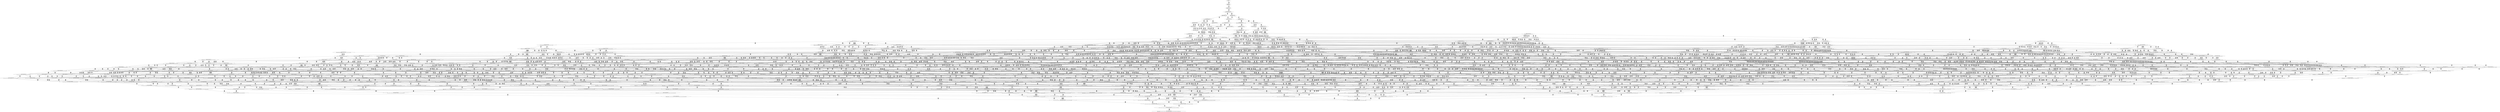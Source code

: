 digraph {
	S0[label="S0: [0, 0] [0, 0] \n{}{}"];
	S1[label="S1: [0, 0] [60, 75] \n{T0J0:60-75}{1}"];
	S2[label="S2: [60, 75] [124, 156] \n{T0J1:124-156}{1, 2}"];
	S3[label="S3: [121, 152] [124, 156] \n{T0J1:124-156, T0J2:121-152}{1, 2, 3}"];
	S4[label="S4: [124, 156] [177, 223] \n{T0J3:177-223}{1, 2, 3, 4}"];
	S5[label="S5: [124, 156] [132, 165] \n{T0J10:132-165}{1, 2, 3, 11}"];
	S6[label="S6: [165, 208] [177, 223] \n{T0J3:177-223, T0J6:165-208}{1, 2, 3, 4, 7}"];
	S7[label="S7: [132, 165] [177, 227] \n{T0J3:177-227}{1, 2, 3, 4, 11}"];
	S8[label="S8: [132, 151] [200, 237] \n{T0J11:200-237}{1, 2, 3, 11, 12}"];
	S9[label="S9: [177, 223] [198, 250] \n{T0J7:198-250}{1, 2, 3, 4, 7, 8}"];
	S10[label="S10: [173, 217] [177, 227] \n{T0J3:177-227, T0J6:173-217}{1, 2, 3, 4, 7, 11}"];
	S11[label="S11: [177, 227] [200, 237] \n{T0J3:177-227, T0J11:200-237}{1, 2, 3, 4, 11, 12}"];
	S12[label="S12: [183, 215] [200, 237] \n{T0J11:200-237, T0J15:183-215}{1, 2, 3, 11, 12, 16}"];
	S13[label="S13: [177, 208] [178, 210] \n{T0J4:178-210}{1, 2, 3, 4, 5, 6, 7}"];
	S14[label="S14: [177, 208] [226, 270] \n{T0J5:226-270}{1, 2, 3, 4, 5, 6, 7}"];
	S15[label="S15: [177, 237] [198, 259] \n{}{1, 2, 3, 4, 7, 8, 11}"];
	S16[label="S16: [200, 237] [218, 278] \n{T0J6:218-278}{1, 2, 3, 4, 7, 11, 12}"];
	S17[label="S17: [200, 237] [239, 286] \n{T0J3:239-286}{1, 2, 3, 4, 11, 12, 16}"];
	S18[label="S18: [178, 250] [198, 285] \n{}{1, 2, 3, 4, 5, 6, 7, 8}"];
	S19[label="S19: [198, 223] [252, 304] \n{}{1, 2, 3, 4, 7, 8, 9, 10}"];
	S20[label="S20: [177, 217] [178, 219] \n{T0J4:178-219}{1, 2, 3, 4, 5, 6, 7, 11}"];
	S21[label="S21: [177, 217] [226, 279] \n{T0J5:226-279}{1, 2, 3, 4, 5, 6, 7, 11}"];
	S22[label="S22: [178, 237] [200, 289] \n{}{1, 2, 3, 4, 5, 6, 11, 12}"];
	S23[label="S23: [198, 278] [233, 323] \n{}{1, 2, 3, 4, 7, 8, 11, 12}"];
	S24[label="S24: [239, 286] [241, 289] \n{T0J3:239-286, T0J6:241-289}{1, 2, 3, 4, 7, 11, 12, 16}"];
	S25[label="S25: [178, 264] [198, 299] \n{}{1, 2, 3, 4, 5, 6, 7, 8, 11}"];
	S26[label="S26: [198, 259] [252, 318] \n{}{1, 2, 3, 4, 7, 8, 9, 10, 11}"];
	S27[label="S27: [200, 289] [218, 299] \n{}{1, 2, 3, 4, 5, 6, 7, 11, 12}"];
	S28[label="S28: [201, 280] [233, 323] \n{T0J12:201-280}{1, 2, 3, 4, 7, 8, 11, 12, 13}"];
	S29[label="S29: [233, 323] [249, 342] \n{}{1, 2, 3, 4, 7, 8, 11, 12, 16}"];
	S30[label="S30: [198, 285] [252, 331] \n{}{1, 2, 3, 4, 5, 6, 7, 8, 9, 10}"];
	S31[label="S31: [198, 323] [233, 350] \n{}{1, 2, 3, 4, 5, 6, 7, 8, 11, 12}"];
	S32[label="S32: [233, 323] [252, 359] \n{}{1, 2, 3, 4, 7, 8, 9, 10, 11, 12}"];
	S33[label="S33: [240, 289] [241, 348] \n{}{1, 2, 3, 4, 5, 6, 7, 11, 12, 16}"];
	S34[label="S34: [226, 282] [241, 299] \n{T0J24:241-282}{1, 2, 3, 4, 5, 6, 7, 8, 11, 25}"];
	S35[label="S35: [262, 271] [268, 318] \n{T0J25:268-271}{1, 2, 3, 4, 7, 8, 9, 10, 11, 26}"];
	S36[label="S36: [224, 309] [233, 323] \n{T0J13:224-309}{1, 2, 3, 4, 7, 8, 11, 12, 13, 14}"];
	S37[label="S37: [233, 323] [249, 344] \n{}{1, 2, 3, 4, 7, 8, 11, 12, 13, 16}"];
	S38[label="S38: [249, 334] [272, 342] \n{T0J16:272-334}{1, 2, 3, 4, 7, 8, 11, 12, 16, 17}"];
	S39[label="S39: [249, 342] [282, 347] \n{T0J20:282-347}{1, 2, 3, 4, 7, 8, 11, 12, 16, 21}"];
	S40[label="S40: [198, 318] [252, 345] \n{}{1, 2, 3, 4, 5, 6, 7, 8, 9, 10, 11}"];
	S41[label="S41: [201, 325] [233, 350] \n{}{1, 2, 3, 4, 5, 6, 7, 8, 11, 12, 13}"];
	S42[label="S42: [233, 323] [252, 361] \n{}{1, 2, 3, 4, 7, 8, 9, 10, 11, 12, 13}"];
	S43[label="S43: [233, 350] [249, 387] \n{}{1, 2, 3, 4, 5, 6, 7, 8, 11, 12, 16}"];
	S44[label="S44: [249, 349] [284, 366] \n{}{1, 2, 3, 4, 7, 8, 9, 10, 11, 12, 16}"];
	S45[label="S45: [233, 317] [241, 385] \n{}{1, 2, 3, 4, 5, 6, 7, 8, 11, 12, 25}"];
	S46[label="S46: [262, 318] [268, 371] \n{}{1, 2, 3, 4, 7, 8, 9, 10, 11, 12, 26}"];
	S47[label="S47: [233, 314] [247, 323] \n{T0J14:247-314}{1, 2, 3, 4, 7, 8, 11, 12, 13, 14, 15}"];
	S48[label="S48: [233, 323] [256, 349] \n{}{1, 2, 3, 4, 7, 8, 11, 12, 13, 14, 16}"];
	S49[label="S49: [249, 334] [272, 344] \n{}{1, 2, 3, 4, 7, 8, 11, 12, 13, 16, 17}"];
	S50[label="S50: [249, 344] [282, 347] \n{}{1, 2, 3, 4, 7, 8, 11, 12, 13, 16, 21}"];
	S51[label="S51: [272, 342] [313, 366] \n{T0J17:313-366}{1, 2, 3, 4, 7, 8, 11, 12, 16, 17, 18}"];
	S52[label="S52: [272, 342] [288, 347] \n{}{1, 2, 3, 4, 7, 8, 11, 12, 16, 17, 21}"];
	S53[label="S53: [282, 285] [333, 349] \n{T0J21:333-349}{1, 2, 3, 4, 7, 8, 11, 12, 16, 21, 22}"];
	S54[label="S54: [233, 359] [252, 404] \n{}{1, 2, 3, 4, 5, 6, 7, 8, 9, 10, 11, 12}"];
	S55[label="S55: [241, 317] [252, 380] \n{}{1, 2, 3, 4, 5, 6, 7, 8, 9, 10, 11, 25}"];
	S56[label="S56: [262, 318] [268, 348] \n{}{1, 2, 3, 4, 5, 6, 7, 8, 9, 10, 11, 26}"];
	S57[label="S57: [224, 350] [233, 371] \n{}{1, 2, 3, 4, 5, 6, 7, 8, 11, 12, 13, 14}"];
	S58[label="S58: [233, 323] [256, 366] \n{}{1, 2, 3, 4, 7, 8, 9, 10, 11, 12, 13, 14}"];
	S59[label="S59: [233, 350] [249, 389] \n{}{1, 2, 3, 4, 5, 6, 7, 8, 11, 12, 13, 16}"];
	S60[label="S60: [249, 349] [284, 366] \n{}{1, 2, 3, 4, 7, 8, 9, 10, 11, 12, 13, 16}"];
	S61[label="S61: [249, 379] [272, 396] \n{}{1, 2, 3, 4, 5, 6, 7, 8, 11, 12, 16, 17}"];
	S62[label="S62: [272, 342] [288, 366] \n{}{1, 2, 3, 4, 7, 8, 9, 10, 11, 12, 16, 17}"];
	S63[label="S63: [249, 387] [282, 404] \n{}{1, 2, 3, 4, 5, 6, 7, 8, 11, 12, 16, 21}"];
	S64[label="S64: [282, 347] [298, 366] \n{}{1, 2, 3, 4, 7, 8, 9, 10, 11, 12, 16, 21}"];
	S65[label="S65: [233, 319] [241, 385] \n{}{1, 2, 3, 4, 5, 6, 7, 8, 11, 12, 13, 25}"];
	S66[label="S66: [262, 293] [268, 371] \n{}{1, 2, 3, 4, 7, 8, 9, 10, 11, 12, 13, 26}"];
	S67[label="S67: [241, 381] [249, 387] \n{}{1, 2, 3, 4, 5, 6, 7, 8, 11, 12, 16, 25}"];
	S68[label="S68: [268, 349] [284, 371] \n{}{1, 2, 3, 4, 7, 8, 9, 10, 11, 12, 16, 26}"];
	S69[label="S69: [247, 323] [256, 349] \n{}{1, 2, 3, 4, 7, 8, 11, 12, 13, 14, 15, 16}"];
	S70[label="S70: [247, 323] [293, 343] \n{T0J26:293-343}{1, 2, 3, 4, 7, 8, 11, 12, 13, 14, 15, 27}"];
	S71[label="S71: [256, 334] [272, 349] \n{}{1, 2, 3, 4, 7, 8, 11, 12, 13, 14, 16, 17}"];
	S72[label="S72: [256, 347] [282, 349] \n{}{1, 2, 3, 4, 7, 8, 11, 12, 13, 14, 16, 21}"];
	S73[label="S73: [272, 344] [313, 366] \n{T0J17:313-366}{1, 2, 3, 4, 7, 8, 11, 12, 13, 16, 17, 18}"];
	S74[label="S74: [272, 344] [288, 347] \n{}{1, 2, 3, 4, 7, 8, 11, 12, 13, 16, 17, 21}"];
	S75[label="S75: [282, 347] [333, 349] \n{T0J21:333-349}{1, 2, 3, 4, 7, 8, 11, 12, 13, 16, 21, 22}"];
	S76[label="S76: [313, 342] [317, 366] \n{T0J17:313-366, T0J18:317-342}{1, 2, 3, 4, 7, 8, 11, 12, 16, 17, 18, 19}"];
	S77[label="S77: [288, 347] [321, 366] \n{T0J17:313-366}{1, 2, 3, 4, 7, 8, 11, 12, 16, 17, 18, 21}"];
	S78[label="S78: [288, 347] [333, 349] \n{T0J21:333-349}{1, 2, 3, 4, 7, 8, 11, 12, 16, 17, 21, 22}"];
	S79[label="S79: [314, 325] [333, 349] \n{T0J21:333-349, T0J22:314-325}{1, 2, 3, 4, 7, 8, 11, 12, 16, 21, 22, 23}"];
	S80[label="S80: [233, 361] [252, 406] \n{}{1, 2, 3, 4, 5, 6, 7, 8, 9, 10, 11, 12, 13}"];
	S81[label="S81: [249, 404] [284, 431] \n{}{1, 2, 3, 4, 5, 6, 7, 8, 9, 10, 11, 12, 16}"];
	S82[label="S82: [241, 385] [252, 404] \n{}{1, 2, 3, 4, 5, 6, 7, 8, 9, 10, 11, 12, 25}"];
	S83[label="S83: [262, 371] [268, 404] \n{}{1, 2, 3, 4, 5, 6, 7, 8, 9, 10, 11, 12, 26}"];
	S84[label="S84: [233, 359] [247, 376] \n{}{1, 2, 3, 4, 5, 6, 7, 8, 11, 12, 13, 14, 15}"];
	S85[label="S85: [247, 323] [256, 366] \n{}{1, 2, 3, 4, 7, 8, 9, 10, 11, 12, 13, 14, 15}"];
	S86[label="S86: [233, 371] [256, 394] \n{}{1, 2, 3, 4, 5, 6, 7, 8, 11, 12, 13, 14, 16}"];
	S87[label="S87: [256, 349] [284, 366] \n{}{1, 2, 3, 4, 7, 8, 9, 10, 11, 12, 13, 14, 16}"];
	S88[label="S88: [249, 379] [272, 396] \n{}{1, 2, 3, 4, 5, 6, 7, 8, 11, 12, 13, 16, 17}"];
	S89[label="S89: [272, 344] [288, 366] \n{}{1, 2, 3, 4, 7, 8, 9, 10, 11, 12, 13, 16, 17}"];
	S90[label="S90: [249, 389] [282, 406] \n{}{1, 2, 3, 4, 5, 6, 7, 8, 11, 12, 13, 16, 21}"];
	S91[label="S91: [282, 347] [298, 366] \n{}{1, 2, 3, 4, 7, 8, 9, 10, 11, 12, 13, 16, 21}"];
	S92[label="S92: [272, 396] [313, 411] \n{}{1, 2, 3, 4, 5, 6, 7, 8, 11, 12, 16, 17, 18}"];
	S93[label="S93: [288, 366] [326, 366] \n{T0J17:313-366}{1, 2, 3, 4, 7, 8, 9, 10, 11, 12, 16, 17, 18}"];
	S94[label="S94: [272, 392] [288, 404] \n{}{1, 2, 3, 4, 5, 6, 7, 8, 11, 12, 16, 17, 21}"];
	S95[label="S95: [288, 347] [321, 366] \n{}{1, 2, 3, 4, 7, 8, 9, 10, 11, 12, 16, 17, 21}"];
	S96[label="S96: [282, 394] [333, 404] \n{T0J21:333-394}{1, 2, 3, 4, 5, 6, 7, 8, 11, 12, 16, 21, 22}"];
	S97[label="S97: [331, 348] [333, 349] \n{T0J5:331-348, T0J21:333-349}{1, 2, 3, 4, 5, 6, 7, 8, 11, 12, 16, 21, 22}"];
	S98[label="S98: [298, 349] [333, 366] \n{T0J21:333-349}{1, 2, 3, 4, 7, 8, 9, 10, 11, 12, 16, 21, 22}"];
	S99[label="S99: [262, 317] [268, 380] \n{}{1, 2, 3, 4, 5, 6, 7, 8, 9, 10, 11, 25, 26}"];
	S100[label="S100: [233, 348] [241, 385] \n{}{1, 2, 3, 4, 5, 6, 7, 8, 11, 12, 13, 14, 25}"];
	S101[label="S101: [262, 314] [268, 371] \n{}{1, 2, 3, 4, 7, 8, 9, 10, 11, 12, 13, 14, 26}"];
	S102[label="S102: [241, 383] [249, 389] \n{}{1, 2, 3, 4, 5, 6, 7, 8, 11, 12, 13, 16, 25}"];
	S103[label="S103: [268, 349] [284, 371] \n{}{1, 2, 3, 4, 7, 8, 9, 10, 11, 12, 13, 16, 26}"];
	S104[label="S104: [249, 379] [272, 396] \n{}{1, 2, 3, 4, 5, 6, 7, 8, 11, 12, 16, 17, 25}"];
	S105[label="S105: [278, 334] [288, 371] \n{}{1, 2, 3, 4, 7, 8, 9, 10, 11, 12, 16, 17, 26}"];
	S106[label="S106: [249, 387] [282, 404] \n{}{1, 2, 3, 4, 5, 6, 7, 8, 11, 12, 16, 21, 25}"];
	S107[label="S107: [284, 347] [298, 371] \n{}{1, 2, 3, 4, 7, 8, 9, 10, 11, 12, 16, 21, 26}"];
	S108[label="S108: [256, 334] [279, 349] \n{}{1, 2, 3, 4, 7, 8, 11, 12, 13, 14, 15, 16, 17}"];
	S109[label="S109: [256, 347] [282, 349] \n{}{1, 2, 3, 4, 7, 8, 11, 12, 13, 14, 15, 16, 21}"];
	S110[label="S110: [256, 343] [293, 349] \n{T0J26:293-343}{1, 2, 3, 4, 7, 8, 11, 12, 13, 14, 15, 16, 27}"];
	S111[label="S111: [272, 349] [313, 366] \n{T0J17:313-366}{1, 2, 3, 4, 7, 8, 11, 12, 13, 14, 16, 17, 18}"];
	S112[label="S112: [272, 347] [295, 349] \n{}{1, 2, 3, 4, 7, 8, 11, 12, 13, 14, 16, 17, 21}"];
	S113[label="S113: [282, 349] [333, 349] \n{T0J21:333-349}{1, 2, 3, 4, 7, 8, 11, 12, 13, 14, 16, 21, 22}"];
	S114[label="S114: [313, 342] [317, 366] \n{T0J17:313-366, T0J18:317-342}{1, 2, 3, 4, 7, 8, 11, 12, 13, 16, 17, 18, 19}"];
	S115[label="S115: [288, 347] [321, 366] \n{T0J17:313-366}{1, 2, 3, 4, 7, 8, 11, 12, 13, 16, 17, 18, 21}"];
	S116[label="S116: [288, 347] [333, 349] \n{T0J21:333-349}{1, 2, 3, 4, 7, 8, 11, 12, 13, 16, 17, 21, 22}"];
	S117[label="S117: [314, 325] [333, 349] \n{T0J21:333-349, T0J22:314-325}{1, 2, 3, 4, 7, 8, 11, 12, 13, 16, 21, 22, 23}"];
	S118[label="S118: [233, 390] [256, 431] \n{}{1, 2, 3, 4, 5, 6, 7, 8, 9, 10, 11, 12, 13, 14}"];
	S119[label="S119: [249, 406] [284, 431] \n{}{1, 2, 3, 4, 5, 6, 7, 8, 9, 10, 11, 12, 13, 16}"];
	S120[label="S120: [272, 431] [288, 460] \n{}{1, 2, 3, 4, 5, 6, 7, 8, 9, 10, 11, 12, 16, 17}"];
	S121[label="S121: [282, 431] [298, 468] \n{}{1, 2, 3, 4, 5, 6, 7, 8, 9, 10, 11, 12, 16, 21}"];
	S122[label="S122: [241, 387] [252, 406] \n{}{1, 2, 3, 4, 5, 6, 7, 8, 9, 10, 11, 12, 13, 25}"];
	S123[label="S123: [262, 373] [268, 406] \n{}{1, 2, 3, 4, 5, 6, 7, 8, 9, 10, 11, 12, 13, 26}"];
	S124[label="S124: [249, 404] [284, 462] \n{}{1, 2, 3, 4, 5, 6, 7, 8, 9, 10, 11, 12, 16, 25}"];
	S125[label="S125: [268, 404] [284, 435] \n{}{1, 2, 3, 4, 5, 6, 7, 8, 9, 10, 11, 12, 16, 26}"];
	S126[label="S126: [247, 376] [256, 394] \n{}{1, 2, 3, 4, 5, 6, 7, 8, 11, 12, 13, 14, 15, 16}"];
	S127[label="S127: [256, 349] [284, 366] \n{}{1, 2, 3, 4, 7, 8, 9, 10, 11, 12, 13, 14, 15, 16}"];
	S128[label="S128: [247, 356] [293, 385] \n{}{1, 2, 3, 4, 5, 6, 7, 8, 11, 12, 13, 14, 15, 27}"];
	S129[label="S129: [256, 343] [293, 366] \n{T0J26:293-343}{1, 2, 3, 4, 7, 8, 9, 10, 11, 12, 13, 14, 15, 27}"];
	S130[label="S130: [256, 379] [272, 396] \n{}{1, 2, 3, 4, 5, 6, 7, 8, 11, 12, 13, 14, 16, 17}"];
	S131[label="S131: [272, 349] [295, 366] \n{}{1, 2, 3, 4, 7, 8, 9, 10, 11, 12, 13, 14, 16, 17}"];
	S132[label="S132: [256, 392] [282, 409] \n{}{1, 2, 3, 4, 5, 6, 7, 8, 11, 12, 13, 14, 16, 21}"];
	S133[label="S133: [282, 349] [305, 366] \n{}{1, 2, 3, 4, 7, 8, 9, 10, 11, 12, 13, 14, 16, 21}"];
	S134[label="S134: [272, 396] [313, 411] \n{}{1, 2, 3, 4, 5, 6, 7, 8, 11, 12, 13, 16, 17, 18}"];
	S135[label="S135: [288, 366] [326, 366] \n{T0J17:313-366}{1, 2, 3, 4, 7, 8, 9, 10, 11, 12, 13, 16, 17, 18}"];
	S136[label="S136: [272, 392] [288, 406] \n{}{1, 2, 3, 4, 5, 6, 7, 8, 11, 12, 13, 16, 17, 21}"];
	S137[label="S137: [288, 347] [321, 366] \n{}{1, 2, 3, 4, 7, 8, 9, 10, 11, 12, 13, 16, 17, 21}"];
	S138[label="S138: [282, 394] [333, 409] \n{}{1, 2, 3, 4, 5, 6, 7, 8, 11, 12, 13, 16, 21, 22}"];
	S139[label="S139: [298, 349] [333, 366] \n{T0J21:333-349}{1, 2, 3, 4, 7, 8, 9, 10, 11, 12, 13, 16, 21, 22}"];
	S140[label="S140: [313, 387] [317, 411] \n{}{1, 2, 3, 4, 5, 6, 7, 8, 11, 12, 16, 17, 18, 19}"];
	S141[label="S141: [288, 404] [321, 411] \n{}{1, 2, 3, 4, 5, 6, 7, 8, 11, 12, 16, 17, 18, 21}"];
	S142[label="S142: [288, 394] [333, 409] \n{}{1, 2, 3, 4, 5, 6, 7, 8, 11, 12, 16, 17, 21, 22}"];
	S143[label="S143: [314, 370] [333, 404] \n{T0J21:333-394}{1, 2, 3, 4, 5, 6, 7, 8, 11, 12, 16, 21, 22, 23}"];
	S144[label="S144: [333, 349] [363, 387] \n{T0J5:363-387, T0J21:333-349}{1, 2, 3, 4, 5, 6, 7, 8, 11, 12, 16, 21, 22, 23}"];
	S145[label="S145: [262, 380] [268, 404] \n{}{1, 2, 3, 4, 5, 6, 7, 8, 9, 10, 11, 12, 25, 26}"];
	S146[label="S146: [241, 359] [248, 385] \n{}{1, 2, 3, 4, 5, 6, 7, 8, 11, 12, 13, 14, 15, 25}"];
	S147[label="S147: [262, 314] [268, 371] \n{}{1, 2, 3, 4, 7, 8, 9, 10, 11, 12, 13, 14, 15, 26}"];
	S148[label="S148: [241, 385] [256, 394] \n{}{1, 2, 3, 4, 5, 6, 7, 8, 11, 12, 13, 14, 16, 25}"];
	S149[label="S149: [268, 349] [284, 371] \n{}{1, 2, 3, 4, 7, 8, 9, 10, 11, 12, 13, 14, 16, 26}"];
	S150[label="S150: [249, 379] [272, 396] \n{}{1, 2, 3, 4, 5, 6, 7, 8, 11, 12, 13, 16, 17, 25}"];
	S151[label="S151: [278, 334] [288, 371] \n{}{1, 2, 3, 4, 7, 8, 9, 10, 11, 12, 13, 16, 17, 26}"];
	S152[label="S152: [249, 389] [282, 406] \n{}{1, 2, 3, 4, 5, 6, 7, 8, 11, 12, 13, 16, 21, 25}"];
	S153[label="S153: [284, 347] [298, 371] \n{}{1, 2, 3, 4, 7, 8, 9, 10, 11, 12, 13, 16, 21, 26}"];
	S154[label="S154: [272, 396] [313, 411] \n{}{1, 2, 3, 4, 5, 6, 7, 8, 11, 12, 16, 17, 18, 25}"];
	S155[label="S155: [272, 392] [288, 404] \n{}{1, 2, 3, 4, 5, 6, 7, 8, 11, 12, 16, 17, 21, 25}"];
	S156[label="S156: [282, 394] [333, 404] \n{T0J21:333-394}{1, 2, 3, 4, 5, 6, 7, 8, 11, 12, 16, 21, 22, 25}"];
	S157[label="S157: [268, 301] [270, 380] \n{T0J29:270-301}{1, 2, 3, 4, 5, 6, 7, 8, 9, 10, 11, 25, 26, 30}"];
	S158[label="S158: [288, 366] [342, 371] \n{T0J17:342-366}{1, 2, 3, 4, 7, 8, 9, 10, 11, 12, 16, 17, 18, 26}"];
	S159[label="S159: [288, 347] [323, 371] \n{}{1, 2, 3, 4, 7, 8, 9, 10, 11, 12, 16, 17, 21, 26}"];
	S160[label="S160: [298, 349] [335, 371] \n{T0J21:335-349}{1, 2, 3, 4, 7, 8, 9, 10, 11, 12, 16, 21, 22, 26}"];
	S161[label="S161: [279, 349] [313, 366] \n{T0J17:313-366}{1, 2, 3, 4, 7, 8, 11, 12, 13, 14, 15, 16, 17, 18}"];
	S162[label="S162: [279, 347] [295, 349] \n{}{1, 2, 3, 4, 7, 8, 11, 12, 13, 14, 15, 16, 17, 21}"];
	S163[label="S163: [279, 343] [295, 349] \n{T0J26:293-343}{1, 2, 3, 4, 7, 8, 11, 12, 13, 14, 15, 16, 17, 27}"];
	S164[label="S164: [282, 349] [333, 349] \n{T0J21:333-349}{1, 2, 3, 4, 7, 8, 11, 12, 13, 14, 15, 16, 21, 22}"];
	S165[label="S165: [282, 347] [302, 349] \n{T0J26:293-343}{1, 2, 3, 4, 7, 8, 11, 12, 13, 14, 15, 16, 21, 27}"];
	S166[label="S166: [313, 342] [317, 366] \n{T0J17:313-366, T0J18:317-342}{1, 2, 3, 4, 7, 8, 11, 12, 13, 14, 16, 17, 18, 19}"];
	S167[label="S167: [295, 349] [321, 366] \n{T0J17:313-366}{1, 2, 3, 4, 7, 8, 11, 12, 13, 14, 16, 17, 18, 21}"];
	S168[label="S168: [295, 349] [333, 349] \n{T0J21:333-349}{1, 2, 3, 4, 7, 8, 11, 12, 13, 14, 16, 17, 21, 22}"];
	S169[label="S169: [314, 325] [333, 349] \n{T0J21:333-349, T0J22:314-325}{1, 2, 3, 4, 7, 8, 11, 12, 13, 14, 16, 21, 22, 23}"];
	S170[label="S170: [247, 419] [256, 440] \n{}{1, 2, 3, 4, 5, 6, 7, 8, 9, 10, 11, 12, 13, 14, 15}"];
	S171[label="S171: [256, 431] [284, 454] \n{}{1, 2, 3, 4, 5, 6, 7, 8, 9, 10, 11, 12, 13, 14, 16}"];
	S172[label="S172: [272, 433] [288, 460] \n{}{1, 2, 3, 4, 5, 6, 7, 8, 9, 10, 11, 12, 13, 16, 17}"];
	S173[label="S173: [282, 433] [298, 470] \n{}{1, 2, 3, 4, 5, 6, 7, 8, 9, 10, 11, 12, 13, 16, 21}"];
	S174[label="S174: [288, 460] [326, 484] \n{}{1, 2, 3, 4, 5, 6, 7, 8, 9, 10, 11, 12, 16, 17, 18}"];
	S175[label="S175: [288, 460] [321, 473] \n{}{1, 2, 3, 4, 5, 6, 7, 8, 9, 10, 11, 12, 16, 17, 21}"];
	S176[label="S176: [298, 467] [333, 475] \n{}{1, 2, 3, 4, 5, 6, 7, 8, 9, 10, 11, 12, 16, 21, 22}"];
	S177[label="S177: [241, 406] [256, 431] \n{}{1, 2, 3, 4, 5, 6, 7, 8, 9, 10, 11, 12, 13, 14, 25}"];
	S178[label="S178: [262, 402] [268, 431] \n{}{1, 2, 3, 4, 5, 6, 7, 8, 9, 10, 11, 12, 13, 14, 26}"];
	S179[label="S179: [249, 406] [284, 464] \n{}{1, 2, 3, 4, 5, 6, 7, 8, 9, 10, 11, 12, 13, 16, 25}"];
	S180[label="S180: [268, 406] [284, 437] \n{}{1, 2, 3, 4, 5, 6, 7, 8, 9, 10, 11, 12, 13, 16, 26}"];
	S181[label="S181: [272, 452] [288, 462] \n{}{1, 2, 3, 4, 5, 6, 7, 8, 9, 10, 11, 12, 16, 17, 25}"];
	S182[label="S182: [278, 435] [288, 460] \n{}{1, 2, 3, 4, 5, 6, 7, 8, 9, 10, 11, 12, 16, 17, 26}"];
	S183[label="S183: [282, 462] [298, 468] \n{}{1, 2, 3, 4, 5, 6, 7, 8, 9, 10, 11, 12, 16, 21, 25}"];
	S184[label="S184: [284, 435] [298, 468] \n{}{1, 2, 3, 4, 5, 6, 7, 8, 9, 10, 11, 12, 16, 21, 26}"];
	S185[label="S185: [256, 379] [279, 396] \n{}{1, 2, 3, 4, 5, 6, 7, 8, 11, 12, 13, 14, 15, 16, 17}"];
	S186[label="S186: [279, 349] [295, 366] \n{}{1, 2, 3, 4, 7, 8, 9, 10, 11, 12, 13, 14, 15, 16, 17}"];
	S187[label="S187: [256, 392] [282, 409] \n{}{1, 2, 3, 4, 5, 6, 7, 8, 11, 12, 13, 14, 15, 16, 21}"];
	S188[label="S188: [282, 349] [305, 366] \n{}{1, 2, 3, 4, 7, 8, 9, 10, 11, 12, 13, 14, 15, 16, 21}"];
	S189[label="S189: [256, 385] [293, 405] \n{}{1, 2, 3, 4, 5, 6, 7, 8, 11, 12, 13, 14, 15, 16, 27}"];
	S190[label="S190: [284, 349] [302, 366] \n{T0J26:293-343}{1, 2, 3, 4, 7, 8, 9, 10, 11, 12, 13, 14, 15, 16, 27}"];
	S191[label="S191: [272, 396] [313, 411] \n{}{1, 2, 3, 4, 5, 6, 7, 8, 11, 12, 13, 14, 16, 17, 18}"];
	S192[label="S192: [295, 366] [326, 366] \n{T0J17:313-366}{1, 2, 3, 4, 7, 8, 9, 10, 11, 12, 13, 14, 16, 17, 18}"];
	S193[label="S193: [272, 392] [295, 409] \n{}{1, 2, 3, 4, 5, 6, 7, 8, 11, 12, 13, 14, 16, 17, 21}"];
	S194[label="S194: [295, 349] [321, 366] \n{}{1, 2, 3, 4, 7, 8, 9, 10, 11, 12, 13, 14, 16, 17, 21}"];
	S195[label="S195: [282, 394] [333, 411] \n{}{1, 2, 3, 4, 5, 6, 7, 8, 11, 12, 13, 14, 16, 21, 22}"];
	S196[label="S196: [305, 349] [333, 366] \n{T0J21:333-349}{1, 2, 3, 4, 7, 8, 9, 10, 11, 12, 13, 14, 16, 21, 22}"];
	S197[label="S197: [313, 387] [317, 411] \n{}{1, 2, 3, 4, 5, 6, 7, 8, 11, 12, 13, 16, 17, 18, 19}"];
	S198[label="S198: [288, 406] [321, 411] \n{}{1, 2, 3, 4, 5, 6, 7, 8, 11, 12, 13, 16, 17, 18, 21}"];
	S199[label="S199: [288, 394] [333, 409] \n{}{1, 2, 3, 4, 5, 6, 7, 8, 11, 12, 13, 16, 17, 21, 22}"];
	S200[label="S200: [314, 370] [333, 409] \n{}{1, 2, 3, 4, 5, 6, 7, 8, 11, 12, 13, 16, 21, 22, 23}"];
	S201[label="S201: [333, 349] [363, 387] \n{T0J5:363-387, T0J21:333-349}{1, 2, 3, 4, 5, 6, 7, 8, 11, 12, 13, 16, 21, 22, 23}"];
	S202[label="S202: [262, 382] [268, 406] \n{}{1, 2, 3, 4, 5, 6, 7, 8, 9, 10, 11, 12, 13, 25, 26}"];
	S203[label="S203: [268, 404] [284, 462] \n{}{1, 2, 3, 4, 5, 6, 7, 8, 9, 10, 11, 12, 16, 25, 26}"];
	S204[label="S204: [248, 385] [262, 394] \n{}{1, 2, 3, 4, 5, 6, 7, 8, 11, 12, 13, 14, 15, 16, 25}"];
	S205[label="S205: [268, 349] [284, 371] \n{}{1, 2, 3, 4, 7, 8, 9, 10, 11, 12, 13, 14, 15, 16, 26}"];
	S206[label="S206: [248, 356] [293, 385] \n{}{1, 2, 3, 4, 5, 6, 7, 8, 11, 12, 13, 14, 15, 25, 27}"];
	S207[label="S207: [268, 343] [293, 371] \n{T0J26:293-343}{1, 2, 3, 4, 7, 8, 9, 10, 11, 12, 13, 14, 15, 26, 27}"];
	S208[label="S208: [256, 379] [272, 396] \n{}{1, 2, 3, 4, 5, 6, 7, 8, 11, 12, 13, 14, 16, 17, 25}"];
	S209[label="S209: [278, 334] [295, 371] \n{}{1, 2, 3, 4, 7, 8, 9, 10, 11, 12, 13, 14, 16, 17, 26}"];
	S210[label="S210: [256, 392] [282, 409] \n{}{1, 2, 3, 4, 5, 6, 7, 8, 11, 12, 13, 14, 16, 21, 25}"];
	S211[label="S211: [284, 347] [305, 371] \n{}{1, 2, 3, 4, 7, 8, 9, 10, 11, 12, 13, 14, 16, 21, 26}"];
	S212[label="S212: [272, 396] [313, 411] \n{}{1, 2, 3, 4, 5, 6, 7, 8, 11, 12, 13, 16, 17, 18, 25}"];
	S213[label="S213: [272, 392] [288, 406] \n{}{1, 2, 3, 4, 5, 6, 7, 8, 11, 12, 13, 16, 17, 21, 25}"];
	S214[label="S214: [282, 394] [333, 409] \n{}{1, 2, 3, 4, 5, 6, 7, 8, 11, 12, 13, 16, 21, 22, 25}"];
	S215[label="S215: [317, 389] [360, 411] \n{T0J19:360-389}{1, 2, 3, 4, 5, 6, 7, 8, 11, 12, 16, 17, 18, 19, 20}"];
	S216[label="S216: [317, 392] [333, 411] \n{}{1, 2, 3, 4, 5, 6, 7, 8, 11, 12, 16, 17, 18, 19, 21}"];
	S217[label="S217: [321, 409] [339, 411] \n{}{1, 2, 3, 4, 5, 6, 7, 8, 11, 12, 16, 17, 18, 21, 22}"];
	S218[label="S218: [288, 404] [321, 411] \n{}{1, 2, 3, 4, 5, 6, 7, 8, 11, 12, 16, 17, 18, 21, 25}"];
	S219[label="S219: [320, 379] [333, 409] \n{}{1, 2, 3, 4, 5, 6, 7, 8, 11, 12, 16, 17, 21, 22, 23}"];
	S220[label="S220: [288, 394] [333, 409] \n{}{1, 2, 3, 4, 5, 6, 7, 8, 11, 12, 16, 17, 21, 22, 25}"];
	S221[label="S221: [333, 368] [344, 404] \n{T0J21:333-394, T0J23:344-368}{1, 2, 3, 4, 5, 6, 7, 8, 11, 12, 16, 21, 22, 23, 24}"];
	S222[label="S222: [314, 370] [333, 404] \n{T0J21:333-394}{1, 2, 3, 4, 5, 6, 7, 8, 11, 12, 16, 21, 22, 23, 25}"];
	S223[label="S223: [268, 380] [270, 404] \n{}{1, 2, 3, 4, 5, 6, 7, 8, 9, 10, 11, 12, 25, 26, 30}"];
	S224[label="S224: [288, 366] [342, 371] \n{T0J17:342-366}{1, 2, 3, 4, 7, 8, 9, 10, 11, 12, 13, 16, 17, 18, 26}"];
	S225[label="S225: [288, 347] [323, 371] \n{}{1, 2, 3, 4, 7, 8, 9, 10, 11, 12, 13, 16, 17, 21, 26}"];
	S226[label="S226: [298, 349] [335, 371] \n{T0J21:335-349}{1, 2, 3, 4, 7, 8, 9, 10, 11, 12, 13, 16, 21, 22, 26}"];
	S227[label="S227: [313, 387] [317, 411] \n{T0J18:317-387}{1, 2, 3, 4, 5, 6, 7, 8, 11, 12, 16, 17, 18, 19, 25}"];
	S228[label="S228: [313, 342] [324, 366] \n{T0J17:313-366, T0J18:324-342}{1, 2, 3, 4, 7, 8, 11, 12, 13, 14, 15, 16, 17, 18, 19}"];
	S229[label="S229: [295, 349] [328, 366] \n{T0J17:313-366}{1, 2, 3, 4, 7, 8, 11, 12, 13, 14, 15, 16, 17, 18, 21}"];
	S230[label="S230: [295, 349] [325, 366] \n{T0J17:313-366, T0J26:293-343}{1, 2, 3, 4, 7, 8, 11, 12, 13, 14, 15, 16, 17, 18, 27}"];
	S231[label="S231: [295, 349] [333, 349] \n{T0J21:333-349}{1, 2, 3, 4, 7, 8, 11, 12, 13, 14, 15, 16, 17, 21, 22}"];
	S232[label="S232: [295, 347] [321, 349] \n{T0J26:293-343}{1, 2, 3, 4, 7, 8, 11, 12, 13, 14, 15, 16, 17, 21, 27}"];
	S233[label="S233: [314, 325] [333, 349] \n{T0J21:333-349, T0J22:314-325}{1, 2, 3, 4, 7, 8, 11, 12, 13, 14, 15, 16, 21, 22, 23}"];
	S234[label="S234: [302, 349] [333, 349] \n{T0J21:333-349, T0J26:293-343}{1, 2, 3, 4, 7, 8, 11, 12, 13, 14, 15, 16, 21, 22, 27}"];
	S235[label="S235: [256, 454] [284, 483] \n{}{1, 2, 3, 4, 5, 6, 7, 8, 9, 10, 11, 12, 13, 14, 15, 16}"];
	S236[label="S236: [256, 385] [293, 440] \n{}{1, 2, 3, 4, 5, 6, 7, 8, 9, 10, 11, 12, 13, 14, 15, 27}"];
	S237[label="S237: [272, 460] [295, 462] \n{}{1, 2, 3, 4, 5, 6, 7, 8, 9, 10, 11, 12, 13, 14, 16, 17}"];
	S238[label="S238: [282, 462] [305, 473] \n{}{1, 2, 3, 4, 5, 6, 7, 8, 9, 10, 11, 12, 13, 14, 16, 21}"];
	S239[label="S239: [288, 462] [326, 484] \n{}{1, 2, 3, 4, 5, 6, 7, 8, 9, 10, 11, 12, 13, 16, 17, 18}"];
	S240[label="S240: [288, 462] [321, 473] \n{}{1, 2, 3, 4, 5, 6, 7, 8, 9, 10, 11, 12, 13, 16, 17, 21}"];
	S241[label="S241: [298, 469] [333, 475] \n{}{1, 2, 3, 4, 5, 6, 7, 8, 9, 10, 11, 12, 13, 16, 21, 22}"];
	S242[label="S242: [317, 460] [333, 484] \n{}{1, 2, 3, 4, 5, 6, 7, 8, 9, 10, 11, 12, 16, 17, 18, 19}"];
	S243[label="S243: [321, 473] [337, 485] \n{}{1, 2, 3, 4, 5, 6, 7, 8, 9, 10, 11, 12, 16, 17, 18, 21}"];
	S244[label="S244: [321, 467] [337, 475] \n{}{1, 2, 3, 4, 5, 6, 7, 8, 9, 10, 11, 12, 16, 17, 21, 22}"];
	S245[label="S245: [330, 443] [333, 475] \n{}{1, 2, 3, 4, 5, 6, 7, 8, 9, 10, 11, 12, 16, 21, 22, 23}"];
	S246[label="S246: [248, 431] [262, 440] \n{}{1, 2, 3, 4, 5, 6, 7, 8, 9, 10, 11, 12, 13, 14, 15, 25}"];
	S247[label="S247: [262, 431] [268, 440] \n{}{1, 2, 3, 4, 5, 6, 7, 8, 9, 10, 11, 12, 13, 14, 15, 26}"];
	S248[label="S248: [256, 435] [284, 467] \n{}{1, 2, 3, 4, 5, 6, 7, 8, 9, 10, 11, 12, 13, 14, 16, 25}"];
	S249[label="S249: [268, 435] [284, 466] \n{}{1, 2, 3, 4, 5, 6, 7, 8, 9, 10, 11, 12, 13, 14, 16, 26}"];
	S250[label="S250: [272, 454] [288, 464] \n{}{1, 2, 3, 4, 5, 6, 7, 8, 9, 10, 11, 12, 13, 16, 17, 25}"];
	S251[label="S251: [278, 437] [288, 460] \n{}{1, 2, 3, 4, 5, 6, 7, 8, 9, 10, 11, 12, 13, 16, 17, 26}"];
	S252[label="S252: [282, 464] [298, 470] \n{}{1, 2, 3, 4, 5, 6, 7, 8, 9, 10, 11, 12, 13, 16, 21, 25}"];
	S253[label="S253: [284, 437] [298, 470] \n{}{1, 2, 3, 4, 5, 6, 7, 8, 9, 10, 11, 12, 13, 16, 21, 26}"];
	S254[label="S254: [288, 462] [326, 484] \n{}{1, 2, 3, 4, 5, 6, 7, 8, 9, 10, 11, 12, 16, 17, 18, 25}"];
	S255[label="S255: [288, 462] [321, 473] \n{}{1, 2, 3, 4, 5, 6, 7, 8, 9, 10, 11, 12, 16, 17, 21, 25}"];
	S256[label="S256: [298, 467] [333, 475] \n{}{1, 2, 3, 4, 5, 6, 7, 8, 9, 10, 11, 12, 16, 21, 22, 25}"];
	S257[label="S257: [288, 460] [326, 484] \n{}{1, 2, 3, 4, 5, 6, 7, 8, 9, 10, 11, 12, 16, 17, 18, 26}"];
	S258[label="S258: [288, 460] [321, 473] \n{}{1, 2, 3, 4, 5, 6, 7, 8, 9, 10, 11, 12, 16, 17, 21, 26}"];
	S259[label="S259: [298, 467] [333, 475] \n{}{1, 2, 3, 4, 5, 6, 7, 8, 9, 10, 11, 12, 16, 21, 22, 26}"];
	S260[label="S260: [279, 396] [313, 411] \n{}{1, 2, 3, 4, 5, 6, 7, 8, 11, 12, 13, 14, 15, 16, 17, 18}"];
	S261[label="S261: [295, 366] [333, 366] \n{T0J17:313-366}{1, 2, 3, 4, 7, 8, 9, 10, 11, 12, 13, 14, 15, 16, 17, 18}"];
	S262[label="S262: [279, 392] [295, 409] \n{}{1, 2, 3, 4, 5, 6, 7, 8, 11, 12, 13, 14, 15, 16, 17, 21}"];
	S263[label="S263: [295, 349] [321, 366] \n{}{1, 2, 3, 4, 7, 8, 9, 10, 11, 12, 13, 14, 15, 16, 17, 21}"];
	S264[label="S264: [279, 379] [295, 405] \n{}{1, 2, 3, 4, 5, 6, 7, 8, 11, 12, 13, 14, 15, 16, 17, 27}"];
	S265[label="S265: [295, 349] [323, 366] \n{T0J26:293-343}{1, 2, 3, 4, 7, 8, 9, 10, 11, 12, 13, 14, 15, 16, 17, 27}"];
	S266[label="S266: [282, 394] [333, 411] \n{}{1, 2, 3, 4, 5, 6, 7, 8, 11, 12, 13, 14, 15, 16, 21, 22}"];
	S267[label="S267: [305, 349] [333, 366] \n{T0J21:333-349}{1, 2, 3, 4, 7, 8, 9, 10, 11, 12, 13, 14, 15, 16, 21, 22}"];
	S268[label="S268: [282, 392] [302, 409] \n{}{1, 2, 3, 4, 5, 6, 7, 8, 11, 12, 13, 14, 15, 16, 21, 27}"];
	S269[label="S269: [302, 349] [328, 366] \n{T0J26:293-343}{1, 2, 3, 4, 7, 8, 9, 10, 11, 12, 13, 14, 15, 16, 21, 27}"];
	S270[label="S270: [313, 387] [317, 411] \n{}{1, 2, 3, 4, 5, 6, 7, 8, 11, 12, 13, 14, 16, 17, 18, 19}"];
	S271[label="S271: [295, 409] [321, 411] \n{}{1, 2, 3, 4, 5, 6, 7, 8, 11, 12, 13, 14, 16, 17, 18, 21}"];
	S272[label="S272: [295, 394] [333, 411] \n{}{1, 2, 3, 4, 5, 6, 7, 8, 11, 12, 13, 14, 16, 17, 21, 22}"];
	S273[label="S273: [314, 370] [333, 411] \n{}{1, 2, 3, 4, 5, 6, 7, 8, 11, 12, 13, 14, 16, 21, 22, 23}"];
	S274[label="S274: [333, 349] [363, 387] \n{T0J5:363-387, T0J21:333-349}{1, 2, 3, 4, 5, 6, 7, 8, 11, 12, 13, 14, 16, 21, 22, 23}"];
	S275[label="S275: [262, 406] [268, 431] \n{}{1, 2, 3, 4, 5, 6, 7, 8, 9, 10, 11, 12, 13, 14, 25, 26}"];
	S276[label="S276: [268, 406] [284, 464] \n{}{1, 2, 3, 4, 5, 6, 7, 8, 9, 10, 11, 12, 13, 16, 25, 26}"];
	S277[label="S277: [278, 452] [288, 462] \n{}{1, 2, 3, 4, 5, 6, 7, 8, 9, 10, 11, 12, 16, 17, 25, 26}"];
	S278[label="S278: [284, 462] [298, 468] \n{}{1, 2, 3, 4, 5, 6, 7, 8, 9, 10, 11, 12, 16, 21, 25, 26}"];
	S279[label="S279: [262, 379] [279, 396] \n{}{1, 2, 3, 4, 5, 6, 7, 8, 11, 12, 13, 14, 15, 16, 17, 25}"];
	S280[label="S280: [284, 334] [295, 371] \n{}{1, 2, 3, 4, 7, 8, 9, 10, 11, 12, 13, 14, 15, 16, 17, 26}"];
	S281[label="S281: [262, 392] [282, 409] \n{}{1, 2, 3, 4, 5, 6, 7, 8, 11, 12, 13, 14, 15, 16, 21, 25}"];
	S282[label="S282: [284, 347] [305, 371] \n{}{1, 2, 3, 4, 7, 8, 9, 10, 11, 12, 13, 14, 15, 16, 21, 26}"];
	S283[label="S283: [262, 385] [293, 405] \n{}{1, 2, 3, 4, 5, 6, 7, 8, 11, 12, 13, 14, 15, 16, 25, 27}"];
	S284[label="S284: [284, 349] [302, 371] \n{T0J26:293-343}{1, 2, 3, 4, 7, 8, 9, 10, 11, 12, 13, 14, 15, 16, 26, 27}"];
	S285[label="S285: [272, 396] [313, 411] \n{}{1, 2, 3, 4, 5, 6, 7, 8, 11, 12, 13, 14, 16, 17, 18, 25}"];
	S286[label="S286: [272, 392] [295, 409] \n{}{1, 2, 3, 4, 5, 6, 7, 8, 11, 12, 13, 14, 16, 17, 21, 25}"];
	S287[label="S287: [282, 394] [333, 411] \n{}{1, 2, 3, 4, 5, 6, 7, 8, 11, 12, 13, 14, 16, 21, 22, 25}"];
	S288[label="S288: [317, 389] [360, 411] \n{T0J19:360-389}{1, 2, 3, 4, 5, 6, 7, 8, 11, 12, 13, 16, 17, 18, 19, 20}"];
	S289[label="S289: [317, 392] [333, 411] \n{}{1, 2, 3, 4, 5, 6, 7, 8, 11, 12, 13, 16, 17, 18, 19, 21}"];
	S290[label="S290: [321, 409] [339, 411] \n{}{1, 2, 3, 4, 5, 6, 7, 8, 11, 12, 13, 16, 17, 18, 21, 22}"];
	S291[label="S291: [288, 406] [321, 411] \n{}{1, 2, 3, 4, 5, 6, 7, 8, 11, 12, 13, 16, 17, 18, 21, 25}"];
	S292[label="S292: [320, 379] [333, 409] \n{}{1, 2, 3, 4, 5, 6, 7, 8, 11, 12, 13, 16, 17, 21, 22, 23}"];
	S293[label="S293: [288, 394] [333, 409] \n{}{1, 2, 3, 4, 5, 6, 7, 8, 11, 12, 13, 16, 17, 21, 22, 25}"];
	S294[label="S294: [333, 368] [344, 409] \n{T0J23:344-368}{1, 2, 3, 4, 5, 6, 7, 8, 11, 12, 13, 16, 21, 22, 23, 24}"];
	S295[label="S295: [314, 370] [333, 409] \n{}{1, 2, 3, 4, 5, 6, 7, 8, 11, 12, 13, 16, 21, 22, 23, 25}"];
	S296[label="S296: [268, 382] [270, 406] \n{}{1, 2, 3, 4, 5, 6, 7, 8, 9, 10, 11, 12, 13, 25, 26, 30}"];
	S297[label="S297: [270, 404] [284, 462] \n{}{1, 2, 3, 4, 5, 6, 7, 8, 9, 10, 11, 12, 16, 25, 26, 30}"];
	S298[label="S298: [295, 366] [342, 371] \n{T0J17:342-366}{1, 2, 3, 4, 7, 8, 9, 10, 11, 12, 13, 14, 16, 17, 18, 26}"];
	S299[label="S299: [295, 347] [323, 371] \n{}{1, 2, 3, 4, 7, 8, 9, 10, 11, 12, 13, 14, 16, 17, 21, 26}"];
	S300[label="S300: [305, 349] [335, 371] \n{T0J21:335-349}{1, 2, 3, 4, 7, 8, 9, 10, 11, 12, 13, 14, 16, 21, 22, 26}"];
	S301[label="S301: [313, 387] [317, 411] \n{}{1, 2, 3, 4, 5, 6, 7, 8, 11, 12, 13, 16, 17, 18, 19, 25}"];
	S302[label="S302: [333, 392] [364, 411] \n{T0J19:360-389}{1, 2, 3, 4, 5, 6, 7, 8, 11, 12, 16, 17, 18, 19, 20, 21}"];
	S303[label="S303: [333, 394] [366, 411] \n{}{1, 2, 3, 4, 5, 6, 7, 8, 11, 12, 16, 17, 18, 19, 21, 22}"];
	S304[label="S304: [317, 392] [333, 411] \n{}{1, 2, 3, 4, 5, 6, 7, 8, 11, 12, 16, 17, 18, 19, 21, 25}"];
	S305[label="S305: [333, 409] [353, 411] \n{}{1, 2, 3, 4, 5, 6, 7, 8, 11, 12, 16, 17, 18, 21, 22, 23}"];
	S306[label="S306: [321, 409] [339, 411] \n{}{1, 2, 3, 4, 5, 6, 7, 8, 11, 12, 16, 17, 18, 21, 22, 25}"];
	S307[label="S307: [333, 368] [350, 409] \n{T0J23:350-368}{1, 2, 3, 4, 5, 6, 7, 8, 11, 12, 16, 17, 21, 22, 23, 24}"];
	S308[label="S308: [320, 379] [333, 409] \n{}{1, 2, 3, 4, 5, 6, 7, 8, 11, 12, 16, 17, 21, 22, 23, 25}"];
	S309[label="S309: [333, 368] [344, 404] \n{T0J21:333-394, T0J23:344-368}{1, 2, 3, 4, 5, 6, 7, 8, 11, 12, 16, 21, 22, 23, 24, 25}"];
	S310[label="S310: [317, 389] [360, 411] \n{T0J19:360-389}{1, 2, 3, 4, 5, 6, 7, 8, 11, 12, 16, 17, 18, 19, 20, 25}"];
	S311[label="S311: [279, 483] [295, 503] \n{}{1, 2, 3, 4, 5, 6, 7, 8, 9, 10, 11, 12, 13, 14, 15, 16, 17}"];
	S312[label="S312: [282, 483] [305, 516] \n{}{1, 2, 3, 4, 5, 6, 7, 8, 9, 10, 11, 12, 13, 14, 15, 16, 21}"];
	S313[label="S313: [284, 440] [302, 483] \n{}{1, 2, 3, 4, 5, 6, 7, 8, 9, 10, 11, 12, 13, 14, 15, 16, 27}"];
	S314[label="S314: [295, 484] [326, 491] \n{}{1, 2, 3, 4, 5, 6, 7, 8, 9, 10, 11, 12, 13, 14, 16, 17, 18}"];
	S315[label="S315: [295, 473] [321, 491] \n{}{1, 2, 3, 4, 5, 6, 7, 8, 9, 10, 11, 12, 13, 14, 16, 17, 21}"];
	S316[label="S316: [305, 475] [333, 498] \n{}{1, 2, 3, 4, 5, 6, 7, 8, 9, 10, 11, 12, 13, 14, 16, 21, 22}"];
	S317[label="S317: [317, 462] [333, 484] \n{}{1, 2, 3, 4, 5, 6, 7, 8, 9, 10, 11, 12, 13, 16, 17, 18, 19}"];
	S318[label="S318: [321, 475] [337, 487] \n{}{1, 2, 3, 4, 5, 6, 7, 8, 9, 10, 11, 12, 13, 16, 17, 18, 21}"];
	S319[label="S319: [321, 469] [337, 475] \n{}{1, 2, 3, 4, 5, 6, 7, 8, 9, 10, 11, 12, 13, 16, 17, 21, 22}"];
	S320[label="S320: [330, 445] [333, 475] \n{}{1, 2, 3, 4, 5, 6, 7, 8, 9, 10, 11, 12, 13, 16, 21, 22, 23}"];
	S321[label="S321: [262, 464] [284, 495] \n{}{1, 2, 3, 4, 5, 6, 7, 8, 9, 10, 11, 12, 13, 14, 15, 16, 25}"];
	S322[label="S322: [268, 464] [284, 495] \n{}{1, 2, 3, 4, 5, 6, 7, 8, 9, 10, 11, 12, 13, 14, 15, 16, 26}"];
	S323[label="S323: [262, 385] [293, 440] \n{}{1, 2, 3, 4, 5, 6, 7, 8, 9, 10, 11, 12, 13, 14, 15, 25, 27}"];
	S324[label="S324: [268, 371] [293, 440] \n{}{1, 2, 3, 4, 5, 6, 7, 8, 9, 10, 11, 12, 13, 14, 15, 26, 27}"];
	S325[label="S325: [272, 464] [295, 483] \n{}{1, 2, 3, 4, 5, 6, 7, 8, 9, 10, 11, 12, 13, 14, 16, 17, 25}"];
	S326[label="S326: [278, 460] [295, 466] \n{}{1, 2, 3, 4, 5, 6, 7, 8, 9, 10, 11, 12, 13, 14, 16, 17, 26}"];
	S327[label="S327: [282, 470] [305, 493] \n{}{1, 2, 3, 4, 5, 6, 7, 8, 9, 10, 11, 12, 13, 14, 16, 21, 25}"];
	S328[label="S328: [284, 466] [305, 473] \n{}{1, 2, 3, 4, 5, 6, 7, 8, 9, 10, 11, 12, 13, 14, 16, 21, 26}"];
	S329[label="S329: [288, 464] [326, 484] \n{}{1, 2, 3, 4, 5, 6, 7, 8, 9, 10, 11, 12, 13, 16, 17, 18, 25}"];
	S330[label="S330: [288, 464] [321, 473] \n{}{1, 2, 3, 4, 5, 6, 7, 8, 9, 10, 11, 12, 13, 16, 17, 21, 25}"];
	S331[label="S331: [298, 469] [333, 475] \n{}{1, 2, 3, 4, 5, 6, 7, 8, 9, 10, 11, 12, 13, 16, 21, 22, 25}"];
	S332[label="S332: [333, 462] [364, 484] \n{}{1, 2, 3, 4, 5, 6, 7, 8, 9, 10, 11, 12, 16, 17, 18, 19, 20}"];
	S333[label="S333: [333, 465] [366, 485] \n{}{1, 2, 3, 4, 5, 6, 7, 8, 9, 10, 11, 12, 16, 17, 18, 19, 21}"];
	S334[label="S334: [337, 475] [372, 490] \n{}{1, 2, 3, 4, 5, 6, 7, 8, 9, 10, 11, 12, 16, 17, 18, 21, 22}"];
	S335[label="S335: [321, 473] [337, 485] \n{}{1, 2, 3, 4, 5, 6, 7, 8, 9, 10, 11, 12, 16, 17, 18, 21, 25}"];
	S336[label="S336: [333, 452] [353, 475] \n{}{1, 2, 3, 4, 5, 6, 7, 8, 9, 10, 11, 12, 16, 17, 21, 22, 23}"];
	S337[label="S337: [321, 467] [337, 475] \n{}{1, 2, 3, 4, 5, 6, 7, 8, 9, 10, 11, 12, 16, 17, 21, 22, 25}"];
	S338[label="S338: [333, 441] [360, 475] \n{}{1, 2, 3, 4, 5, 6, 7, 8, 9, 10, 11, 12, 16, 21, 22, 23, 24}"];
	S339[label="S339: [330, 443] [333, 475] \n{}{1, 2, 3, 4, 5, 6, 7, 8, 9, 10, 11, 12, 16, 21, 22, 23, 25}"];
	S340[label="S340: [288, 462] [326, 484] \n{}{1, 2, 3, 4, 5, 6, 7, 8, 9, 10, 11, 12, 13, 16, 17, 18, 26}"];
	S341[label="S341: [288, 462] [321, 473] \n{}{1, 2, 3, 4, 5, 6, 7, 8, 9, 10, 11, 12, 13, 16, 17, 21, 26}"];
	S342[label="S342: [298, 469] [333, 475] \n{}{1, 2, 3, 4, 5, 6, 7, 8, 9, 10, 11, 12, 13, 16, 21, 22, 26}"];
	S343[label="S343: [317, 460] [333, 484] \n{}{1, 2, 3, 4, 5, 6, 7, 8, 9, 10, 11, 12, 16, 17, 18, 19, 25}"];
	S344[label="S344: [313, 387] [324, 411] \n{}{1, 2, 3, 4, 5, 6, 7, 8, 11, 12, 13, 14, 15, 16, 17, 18, 19}"];
	S345[label="S345: [295, 409] [321, 411] \n{}{1, 2, 3, 4, 5, 6, 7, 8, 11, 12, 13, 14, 15, 16, 17, 18, 21}"];
	S346[label="S346: [295, 405] [325, 411] \n{}{1, 2, 3, 4, 5, 6, 7, 8, 11, 12, 13, 14, 15, 16, 17, 18, 27}"];
	S347[label="S347: [295, 394] [333, 411] \n{}{1, 2, 3, 4, 5, 6, 7, 8, 11, 12, 13, 14, 15, 16, 17, 21, 22}"];
	S348[label="S348: [295, 392] [321, 409] \n{}{1, 2, 3, 4, 5, 6, 7, 8, 11, 12, 13, 14, 15, 16, 17, 21, 27}"];
	S349[label="S349: [314, 370] [333, 411] \n{}{1, 2, 3, 4, 5, 6, 7, 8, 11, 12, 13, 14, 15, 16, 21, 22, 23}"];
	S350[label="S350: [333, 349] [363, 387] \n{T0J5:363-387, T0J21:333-349}{1, 2, 3, 4, 5, 6, 7, 8, 11, 12, 13, 14, 15, 16, 21, 22, 23}"];
	S351[label="S351: [302, 394] [333, 411] \n{}{1, 2, 3, 4, 5, 6, 7, 8, 11, 12, 13, 14, 15, 16, 21, 22, 27}"];
	S352[label="S352: [321, 473] [337, 485] \n{}{1, 2, 3, 4, 5, 6, 7, 8, 9, 10, 11, 12, 16, 17, 18, 21, 26}"];
	S353[label="S353: [321, 467] [337, 475] \n{}{1, 2, 3, 4, 5, 6, 7, 8, 9, 10, 11, 12, 16, 17, 21, 22, 26}"];
	S354[label="S354: [330, 443] [333, 475] \n{}{1, 2, 3, 4, 5, 6, 7, 8, 9, 10, 11, 12, 16, 21, 22, 23, 26}"];
	S355[label="S355: [262, 431] [268, 440] \n{}{1, 2, 3, 4, 5, 6, 7, 8, 9, 10, 11, 12, 13, 14, 15, 25, 26}"];
	S356[label="S356: [268, 435] [284, 467] \n{}{1, 2, 3, 4, 5, 6, 7, 8, 9, 10, 11, 12, 13, 14, 16, 25, 26}"];
	S357[label="S357: [278, 454] [288, 464] \n{}{1, 2, 3, 4, 5, 6, 7, 8, 9, 10, 11, 12, 13, 16, 17, 25, 26}"];
	S358[label="S358: [284, 464] [298, 470] \n{}{1, 2, 3, 4, 5, 6, 7, 8, 9, 10, 11, 12, 13, 16, 21, 25, 26}"];
	S359[label="S359: [288, 462] [326, 484] \n{}{1, 2, 3, 4, 5, 6, 7, 8, 9, 10, 11, 12, 16, 17, 18, 25, 26}"];
	S360[label="S360: [288, 462] [321, 473] \n{}{1, 2, 3, 4, 5, 6, 7, 8, 9, 10, 11, 12, 16, 17, 21, 25, 26}"];
	S361[label="S361: [298, 467] [333, 475] \n{}{1, 2, 3, 4, 5, 6, 7, 8, 9, 10, 11, 12, 16, 21, 22, 25, 26}"];
	S362[label="S362: [326, 460] [333, 484] \n{T0J18:333-460}{1, 2, 3, 4, 5, 6, 7, 8, 9, 10, 11, 12, 16, 17, 18, 19, 26}"];
	S363[label="S363: [279, 396] [313, 411] \n{}{1, 2, 3, 4, 5, 6, 7, 8, 11, 12, 13, 14, 15, 16, 17, 18, 25}"];
	S364[label="S364: [279, 392] [295, 409] \n{}{1, 2, 3, 4, 5, 6, 7, 8, 11, 12, 13, 14, 15, 16, 17, 21, 25}"];
	S365[label="S365: [279, 379] [295, 405] \n{}{1, 2, 3, 4, 5, 6, 7, 8, 11, 12, 13, 14, 15, 16, 17, 25, 27}"];
	S366[label="S366: [282, 394] [333, 411] \n{}{1, 2, 3, 4, 5, 6, 7, 8, 11, 12, 13, 14, 15, 16, 21, 22, 25}"];
	S367[label="S367: [282, 392] [302, 409] \n{}{1, 2, 3, 4, 5, 6, 7, 8, 11, 12, 13, 14, 15, 16, 21, 25, 27}"];
	S368[label="S368: [317, 389] [360, 411] \n{T0J19:360-389}{1, 2, 3, 4, 5, 6, 7, 8, 11, 12, 13, 14, 16, 17, 18, 19, 20}"];
	S369[label="S369: [317, 392] [340, 411] \n{}{1, 2, 3, 4, 5, 6, 7, 8, 11, 12, 13, 14, 16, 17, 18, 19, 21}"];
	S370[label="S370: [321, 411] [344, 411] \n{}{1, 2, 3, 4, 5, 6, 7, 8, 11, 12, 13, 14, 16, 17, 18, 21, 22}"];
	S371[label="S371: [295, 409] [321, 411] \n{}{1, 2, 3, 4, 5, 6, 7, 8, 11, 12, 13, 14, 16, 17, 18, 21, 25}"];
	S372[label="S372: [327, 379] [333, 411] \n{}{1, 2, 3, 4, 5, 6, 7, 8, 11, 12, 13, 14, 16, 17, 21, 22, 23}"];
	S373[label="S373: [295, 394] [333, 411] \n{}{1, 2, 3, 4, 5, 6, 7, 8, 11, 12, 13, 14, 16, 17, 21, 22, 25}"];
	S374[label="S374: [333, 368] [344, 411] \n{T0J23:344-368}{1, 2, 3, 4, 5, 6, 7, 8, 11, 12, 13, 14, 16, 21, 22, 23, 24}"];
	S375[label="S375: [314, 370] [333, 411] \n{}{1, 2, 3, 4, 5, 6, 7, 8, 11, 12, 13, 14, 16, 21, 22, 23, 25}"];
	S376[label="S376: [268, 406] [270, 431] \n{}{1, 2, 3, 4, 5, 6, 7, 8, 9, 10, 11, 12, 13, 14, 25, 26, 30}"];
	S377[label="S377: [270, 406] [284, 464] \n{}{1, 2, 3, 4, 5, 6, 7, 8, 9, 10, 11, 12, 13, 16, 25, 26, 30}"];
	S378[label="S378: [280, 452] [288, 462] \n{}{1, 2, 3, 4, 5, 6, 7, 8, 9, 10, 11, 12, 16, 17, 25, 26, 30}"];
	S379[label="S379: [284, 462] [298, 468] \n{}{1, 2, 3, 4, 5, 6, 7, 8, 9, 10, 11, 12, 16, 21, 25, 26, 30}"];
	S380[label="S380: [295, 366] [348, 371] \n{T0J17:348-366}{1, 2, 3, 4, 7, 8, 9, 10, 11, 12, 13, 14, 15, 16, 17, 18, 26}"];
	S381[label="S381: [295, 347] [323, 371] \n{}{1, 2, 3, 4, 7, 8, 9, 10, 11, 12, 13, 14, 15, 16, 17, 21, 26}"];
	S382[label="S382: [295, 343] [323, 371] \n{T0J26:293-343}{1, 2, 3, 4, 7, 8, 9, 10, 11, 12, 13, 14, 15, 16, 17, 26, 27}"];
	S383[label="S383: [305, 349] [335, 371] \n{T0J21:335-349}{1, 2, 3, 4, 7, 8, 9, 10, 11, 12, 13, 14, 15, 16, 21, 22, 26}"];
	S384[label="S384: [302, 347] [330, 371] \n{T0J26:293-343}{1, 2, 3, 4, 7, 8, 9, 10, 11, 12, 13, 14, 15, 16, 21, 26, 27}"];
	S385[label="S385: [313, 387] [317, 411] \n{}{1, 2, 3, 4, 5, 6, 7, 8, 11, 12, 13, 14, 16, 17, 18, 19, 25}"];
	S386[label="S386: [333, 392] [364, 411] \n{T0J19:360-389}{1, 2, 3, 4, 5, 6, 7, 8, 11, 12, 13, 16, 17, 18, 19, 20, 21}"];
	S387[label="S387: [333, 394] [366, 411] \n{}{1, 2, 3, 4, 5, 6, 7, 8, 11, 12, 13, 16, 17, 18, 19, 21, 22}"];
	S388[label="S388: [317, 392] [333, 411] \n{}{1, 2, 3, 4, 5, 6, 7, 8, 11, 12, 13, 16, 17, 18, 19, 21, 25}"];
	S389[label="S389: [333, 409] [353, 411] \n{}{1, 2, 3, 4, 5, 6, 7, 8, 11, 12, 13, 16, 17, 18, 21, 22, 23}"];
	S390[label="S390: [321, 409] [339, 411] \n{}{1, 2, 3, 4, 5, 6, 7, 8, 11, 12, 13, 16, 17, 18, 21, 22, 25}"];
	S391[label="S391: [333, 368] [350, 409] \n{T0J23:350-368}{1, 2, 3, 4, 5, 6, 7, 8, 11, 12, 13, 16, 17, 21, 22, 23, 24}"];
	S392[label="S392: [320, 379] [333, 409] \n{}{1, 2, 3, 4, 5, 6, 7, 8, 11, 12, 13, 16, 17, 21, 22, 23, 25}"];
	S393[label="S393: [333, 368] [344, 409] \n{T0J23:344-368}{1, 2, 3, 4, 5, 6, 7, 8, 11, 12, 13, 16, 21, 22, 23, 24, 25}"];
	S394[label="S394: [317, 389] [360, 411] \n{T0J19:360-389}{1, 2, 3, 4, 5, 6, 7, 8, 11, 12, 13, 16, 17, 18, 19, 20, 25}"];
	S395[label="S395: [333, 392] [364, 411] \n{T0J19:360-389}{1, 2, 3, 4, 5, 6, 7, 8, 11, 12, 16, 17, 18, 19, 20, 21, 25}"];
	S396[label="S396: [333, 394] [366, 411] \n{}{1, 2, 3, 4, 5, 6, 7, 8, 11, 12, 16, 17, 18, 19, 21, 22, 25}"];
	S397[label="S397: [333, 409] [353, 411] \n{}{1, 2, 3, 4, 5, 6, 7, 8, 11, 12, 16, 17, 18, 21, 22, 23, 25}"];
	S398[label="S398: [333, 368] [350, 409] \n{T0J23:350-368}{1, 2, 3, 4, 5, 6, 7, 8, 11, 12, 16, 17, 21, 22, 23, 24, 25}"];
	S399[label="S399: [295, 503] [326, 564] \n{}{1, 2, 3, 4, 5, 6, 7, 8, 9, 10, 11, 12, 13, 14, 15, 16, 17, 18}"];
	S400[label="S400: [295, 516] [321, 545] \n{}{1, 2, 3, 4, 5, 6, 7, 8, 9, 10, 11, 12, 13, 14, 15, 16, 17, 21}"];
	S401[label="S401: [295, 483] [323, 503] \n{}{1, 2, 3, 4, 5, 6, 7, 8, 9, 10, 11, 12, 13, 14, 15, 16, 17, 27}"];
	S402[label="S402: [305, 516] [333, 547] \n{}{1, 2, 3, 4, 5, 6, 7, 8, 9, 10, 11, 12, 13, 14, 15, 16, 21, 22}"];
	S403[label="S403: [302, 485] [328, 516] \n{}{1, 2, 3, 4, 5, 6, 7, 8, 9, 10, 11, 12, 13, 14, 15, 16, 21, 27}"];
	S404[label="S404: [317, 484] [340, 491] \n{}{1, 2, 3, 4, 5, 6, 7, 8, 9, 10, 11, 12, 13, 14, 16, 17, 18, 19}"];
	S405[label="S405: [321, 487] [344, 504] \n{}{1, 2, 3, 4, 5, 6, 7, 8, 9, 10, 11, 12, 13, 14, 16, 17, 18, 21}"];
	S406[label="S406: [321, 475] [344, 498] \n{}{1, 2, 3, 4, 5, 6, 7, 8, 9, 10, 11, 12, 13, 14, 16, 17, 21, 22}"];
	S407[label="S407: [333, 474] [337, 498] \n{}{1, 2, 3, 4, 5, 6, 7, 8, 9, 10, 11, 12, 13, 14, 16, 21, 22, 23}"];
	S408[label="S408: [279, 495] [295, 513] \n{}{1, 2, 3, 4, 5, 6, 7, 8, 9, 10, 11, 12, 13, 14, 15, 16, 17, 25}"];
	S409[label="S409: [284, 495] [295, 513] \n{}{1, 2, 3, 4, 5, 6, 7, 8, 9, 10, 11, 12, 13, 14, 15, 16, 17, 26}"];
	S410[label="S410: [282, 502] [305, 526] \n{}{1, 2, 3, 4, 5, 6, 7, 8, 9, 10, 11, 12, 13, 14, 15, 16, 21, 25}"];
	S411[label="S411: [284, 495] [305, 526] \n{}{1, 2, 3, 4, 5, 6, 7, 8, 9, 10, 11, 12, 13, 14, 15, 16, 21, 26}"];
	S412[label="S412: [284, 440] [302, 495] \n{}{1, 2, 3, 4, 5, 6, 7, 8, 9, 10, 11, 12, 13, 14, 15, 16, 25, 27}"];
	S413[label="S413: [284, 435] [302, 495] \n{}{1, 2, 3, 4, 5, 6, 7, 8, 9, 10, 11, 12, 13, 14, 15, 16, 26, 27}"];
	S414[label="S414: [295, 484] [326, 493] \n{}{1, 2, 3, 4, 5, 6, 7, 8, 9, 10, 11, 12, 13, 14, 16, 17, 18, 25}"];
	S415[label="S415: [295, 473] [321, 493] \n{}{1, 2, 3, 4, 5, 6, 7, 8, 9, 10, 11, 12, 13, 14, 16, 17, 21, 25}"];
	S416[label="S416: [305, 475] [333, 498] \n{}{1, 2, 3, 4, 5, 6, 7, 8, 9, 10, 11, 12, 13, 14, 16, 21, 22, 25}"];
	S417[label="S417: [333, 464] [364, 484] \n{}{1, 2, 3, 4, 5, 6, 7, 8, 9, 10, 11, 12, 13, 16, 17, 18, 19, 20}"];
	S418[label="S418: [333, 467] [366, 487] \n{}{1, 2, 3, 4, 5, 6, 7, 8, 9, 10, 11, 12, 13, 16, 17, 18, 19, 21}"];
	S419[label="S419: [337, 477] [372, 490] \n{}{1, 2, 3, 4, 5, 6, 7, 8, 9, 10, 11, 12, 13, 16, 17, 18, 21, 22}"];
	S420[label="S420: [321, 475] [337, 487] \n{}{1, 2, 3, 4, 5, 6, 7, 8, 9, 10, 11, 12, 13, 16, 17, 18, 21, 25}"];
	S421[label="S421: [333, 454] [353, 475] \n{}{1, 2, 3, 4, 5, 6, 7, 8, 9, 10, 11, 12, 13, 16, 17, 21, 22, 23}"];
	S422[label="S422: [321, 469] [337, 475] \n{}{1, 2, 3, 4, 5, 6, 7, 8, 9, 10, 11, 12, 13, 16, 17, 21, 22, 25}"];
	S423[label="S423: [333, 443] [360, 475] \n{}{1, 2, 3, 4, 5, 6, 7, 8, 9, 10, 11, 12, 13, 16, 21, 22, 23, 24}"];
	S424[label="S424: [330, 445] [333, 475] \n{}{1, 2, 3, 4, 5, 6, 7, 8, 9, 10, 11, 12, 13, 16, 21, 22, 23, 25}"];
	S425[label="S425: [295, 484] [326, 491] \n{}{1, 2, 3, 4, 5, 6, 7, 8, 9, 10, 11, 12, 13, 14, 16, 17, 18, 26}"];
	S426[label="S426: [295, 473] [321, 491] \n{}{1, 2, 3, 4, 5, 6, 7, 8, 9, 10, 11, 12, 13, 14, 16, 17, 21, 26}"];
	S427[label="S427: [305, 475] [333, 498] \n{}{1, 2, 3, 4, 5, 6, 7, 8, 9, 10, 11, 12, 13, 14, 16, 21, 22, 26}"];
	S428[label="S428: [317, 462] [333, 484] \n{}{1, 2, 3, 4, 5, 6, 7, 8, 9, 10, 11, 12, 13, 16, 17, 18, 19, 25}"];
	S429[label="S429: [364, 465] [380, 485] \n{}{1, 2, 3, 4, 5, 6, 7, 8, 9, 10, 11, 12, 16, 17, 18, 19, 20, 21}"];
	S430[label="S430: [366, 467] [382, 490] \n{}{1, 2, 3, 4, 5, 6, 7, 8, 9, 10, 11, 12, 16, 17, 18, 19, 21, 22}"];
	S431[label="S431: [333, 465] [366, 485] \n{}{1, 2, 3, 4, 5, 6, 7, 8, 9, 10, 11, 12, 16, 17, 18, 19, 21, 25}"];
	S432[label="S432: [353, 475] [372, 490] \n{}{1, 2, 3, 4, 5, 6, 7, 8, 9, 10, 11, 12, 16, 17, 18, 21, 22, 23}"];
	S433[label="S433: [337, 475] [372, 490] \n{}{1, 2, 3, 4, 5, 6, 7, 8, 9, 10, 11, 12, 16, 17, 18, 21, 22, 25}"];
	S434[label="S434: [350, 452] [363, 475] \n{}{1, 2, 3, 4, 5, 6, 7, 8, 9, 10, 11, 12, 16, 17, 21, 22, 23, 24}"];
	S435[label="S435: [333, 452] [353, 475] \n{}{1, 2, 3, 4, 5, 6, 7, 8, 9, 10, 11, 12, 16, 17, 21, 22, 23, 25}"];
	S436[label="S436: [333, 441] [360, 475] \n{}{1, 2, 3, 4, 5, 6, 7, 8, 9, 10, 11, 12, 16, 21, 22, 23, 24, 25}"];
	S437[label="S437: [333, 462] [364, 484] \n{}{1, 2, 3, 4, 5, 6, 7, 8, 9, 10, 11, 12, 16, 17, 18, 19, 20, 25}"];
	S438[label="S438: [321, 475] [337, 487] \n{}{1, 2, 3, 4, 5, 6, 7, 8, 9, 10, 11, 12, 13, 16, 17, 18, 21, 26}"];
	S439[label="S439: [321, 469] [337, 475] \n{}{1, 2, 3, 4, 5, 6, 7, 8, 9, 10, 11, 12, 13, 16, 17, 21, 22, 26}"];
	S440[label="S440: [330, 445] [333, 475] \n{}{1, 2, 3, 4, 5, 6, 7, 8, 9, 10, 11, 12, 13, 16, 21, 22, 23, 26}"];
	S441[label="S441: [268, 464] [284, 495] \n{}{1, 2, 3, 4, 5, 6, 7, 8, 9, 10, 11, 12, 13, 14, 15, 16, 25, 26}"];
	S442[label="S442: [268, 356] [293, 440] \n{}{1, 2, 3, 4, 5, 6, 7, 8, 9, 10, 11, 12, 13, 14, 15, 25, 26, 27}"];
	S443[label="S443: [278, 464] [295, 483] \n{}{1, 2, 3, 4, 5, 6, 7, 8, 9, 10, 11, 12, 13, 14, 16, 17, 25, 26}"];
	S444[label="S444: [284, 470] [305, 493] \n{}{1, 2, 3, 4, 5, 6, 7, 8, 9, 10, 11, 12, 13, 14, 16, 21, 25, 26}"];
	S445[label="S445: [288, 464] [326, 484] \n{}{1, 2, 3, 4, 5, 6, 7, 8, 9, 10, 11, 12, 13, 16, 17, 18, 25, 26}"];
	S446[label="S446: [288, 464] [321, 473] \n{}{1, 2, 3, 4, 5, 6, 7, 8, 9, 10, 11, 12, 13, 16, 17, 21, 25, 26}"];
	S447[label="S447: [298, 469] [333, 475] \n{}{1, 2, 3, 4, 5, 6, 7, 8, 9, 10, 11, 12, 13, 16, 21, 22, 25, 26}"];
	S448[label="S448: [333, 465] [366, 485] \n{}{1, 2, 3, 4, 5, 6, 7, 8, 9, 10, 11, 12, 16, 17, 18, 19, 21, 26}"];
	S449[label="S449: [337, 475] [372, 490] \n{}{1, 2, 3, 4, 5, 6, 7, 8, 9, 10, 11, 12, 16, 17, 18, 21, 22, 26}"];
	S450[label="S450: [321, 473] [337, 485] \n{}{1, 2, 3, 4, 5, 6, 7, 8, 9, 10, 11, 12, 16, 17, 18, 21, 25, 26}"];
	S451[label="S451: [333, 452] [353, 475] \n{}{1, 2, 3, 4, 5, 6, 7, 8, 9, 10, 11, 12, 16, 17, 21, 22, 23, 26}"];
	S452[label="S452: [321, 467] [337, 475] \n{}{1, 2, 3, 4, 5, 6, 7, 8, 9, 10, 11, 12, 16, 17, 21, 22, 25, 26}"];
	S453[label="S453: [333, 441] [360, 475] \n{}{1, 2, 3, 4, 5, 6, 7, 8, 9, 10, 11, 12, 16, 21, 22, 23, 24, 26}"];
	S454[label="S454: [356, 419] [360, 475] \n{T0J28:356-419}{1, 2, 3, 4, 5, 6, 7, 8, 9, 10, 11, 12, 16, 21, 22, 23, 24, 29}"];
	S455[label="S455: [330, 443] [333, 475] \n{}{1, 2, 3, 4, 5, 6, 7, 8, 9, 10, 11, 12, 16, 21, 22, 23, 25, 26}"];
	S456[label="S456: [326, 462] [333, 484] \n{}{1, 2, 3, 4, 5, 6, 7, 8, 9, 10, 11, 12, 13, 16, 17, 18, 19, 26}"];
	S457[label="S457: [324, 389] [360, 411] \n{T0J19:360-389}{1, 2, 3, 4, 5, 6, 7, 8, 11, 12, 13, 14, 15, 16, 17, 18, 19, 20}"];
	S458[label="S458: [321, 392] [340, 411] \n{}{1, 2, 3, 4, 5, 6, 7, 8, 11, 12, 13, 14, 15, 16, 17, 18, 19, 21}"];
	S459[label="S459: [321, 411] [344, 411] \n{}{1, 2, 3, 4, 5, 6, 7, 8, 11, 12, 13, 14, 15, 16, 17, 18, 21, 22}"];
	S460[label="S460: [295, 409] [321, 411] \n{}{1, 2, 3, 4, 5, 6, 7, 8, 11, 12, 13, 14, 15, 16, 17, 18, 21, 25}"];
	S461[label="S461: [321, 409] [341, 411] \n{}{1, 2, 3, 4, 5, 6, 7, 8, 11, 12, 13, 14, 15, 16, 17, 18, 21, 27}"];
	S462[label="S462: [325, 387] [340, 411] \n{T0J18:340-387}{1, 2, 3, 4, 5, 6, 7, 8, 11, 12, 13, 14, 15, 16, 17, 18, 19, 27}"];
	S463[label="S463: [295, 405] [325, 411] \n{}{1, 2, 3, 4, 5, 6, 7, 8, 11, 12, 13, 14, 15, 16, 17, 18, 25, 27}"];
	S464[label="S464: [327, 379] [333, 411] \n{}{1, 2, 3, 4, 5, 6, 7, 8, 11, 12, 13, 14, 15, 16, 17, 21, 22, 23}"];
	S465[label="S465: [295, 394] [333, 411] \n{}{1, 2, 3, 4, 5, 6, 7, 8, 11, 12, 13, 14, 15, 16, 17, 21, 22, 25}"];
	S466[label="S466: [321, 394] [341, 411] \n{}{1, 2, 3, 4, 5, 6, 7, 8, 11, 12, 13, 14, 15, 16, 17, 21, 22, 27}"];
	S467[label="S467: [295, 392] [321, 409] \n{}{1, 2, 3, 4, 5, 6, 7, 8, 11, 12, 13, 14, 15, 16, 17, 21, 25, 27}"];
	S468[label="S468: [333, 368] [344, 411] \n{T0J23:344-368}{1, 2, 3, 4, 5, 6, 7, 8, 11, 12, 13, 14, 15, 16, 21, 22, 23, 24}"];
	S469[label="S469: [314, 370] [333, 411] \n{}{1, 2, 3, 4, 5, 6, 7, 8, 11, 12, 13, 14, 15, 16, 21, 22, 23, 25}"];
	S470[label="S470: [333, 388] [334, 411] \n{}{1, 2, 3, 4, 5, 6, 7, 8, 11, 12, 13, 14, 15, 16, 21, 22, 23, 27}"];
	S471[label="S471: [302, 394] [333, 411] \n{}{1, 2, 3, 4, 5, 6, 7, 8, 11, 12, 13, 14, 15, 16, 21, 22, 25, 27}"];
	S472[label="S472: [268, 431] [270, 440] \n{}{1, 2, 3, 4, 5, 6, 7, 8, 9, 10, 11, 12, 13, 14, 15, 25, 26, 30}"];
	S473[label="S473: [270, 435] [284, 467] \n{}{1, 2, 3, 4, 5, 6, 7, 8, 9, 10, 11, 12, 13, 14, 16, 25, 26, 30}"];
	S474[label="S474: [280, 454] [288, 464] \n{}{1, 2, 3, 4, 5, 6, 7, 8, 9, 10, 11, 12, 13, 16, 17, 25, 26, 30}"];
	S475[label="S475: [284, 464] [298, 470] \n{}{1, 2, 3, 4, 5, 6, 7, 8, 9, 10, 11, 12, 13, 16, 21, 25, 26, 30}"];
	S476[label="S476: [326, 460] [333, 484] \n{T0J18:333-460}{1, 2, 3, 4, 5, 6, 7, 8, 9, 10, 11, 12, 16, 17, 18, 19, 25, 26}"];
	S477[label="S477: [288, 462] [326, 484] \n{}{1, 2, 3, 4, 5, 6, 7, 8, 9, 10, 11, 12, 16, 17, 18, 25, 26, 30}"];
	S478[label="S478: [288, 462] [321, 473] \n{}{1, 2, 3, 4, 5, 6, 7, 8, 9, 10, 11, 12, 16, 17, 21, 25, 26, 30}"];
	S479[label="S479: [298, 467] [333, 475] \n{}{1, 2, 3, 4, 5, 6, 7, 8, 9, 10, 11, 12, 16, 21, 22, 25, 26, 30}"];
	S480[label="S480: [333, 462] [373, 484] \n{T0J19:373-462}{1, 2, 3, 4, 5, 6, 7, 8, 9, 10, 11, 12, 16, 17, 18, 19, 20, 26}"];
	S481[label="S481: [313, 387] [324, 411] \n{}{1, 2, 3, 4, 5, 6, 7, 8, 11, 12, 13, 14, 15, 16, 17, 18, 19, 25}"];
	S482[label="S482: [340, 392] [364, 411] \n{T0J19:360-389}{1, 2, 3, 4, 5, 6, 7, 8, 11, 12, 13, 14, 16, 17, 18, 19, 20, 21}"];
	S483[label="S483: [340, 394] [366, 411] \n{}{1, 2, 3, 4, 5, 6, 7, 8, 11, 12, 13, 14, 16, 17, 18, 19, 21, 22}"];
	S484[label="S484: [317, 392] [340, 411] \n{}{1, 2, 3, 4, 5, 6, 7, 8, 11, 12, 13, 14, 16, 17, 18, 19, 21, 25}"];
	S485[label="S485: [333, 411] [353, 411] \n{}{1, 2, 3, 4, 5, 6, 7, 8, 11, 12, 13, 14, 16, 17, 18, 21, 22, 23}"];
	S486[label="S486: [321, 411] [344, 411] \n{}{1, 2, 3, 4, 5, 6, 7, 8, 11, 12, 13, 14, 16, 17, 18, 21, 22, 25}"];
	S487[label="S487: [333, 368] [357, 411] \n{T0J23:357-368}{1, 2, 3, 4, 5, 6, 7, 8, 11, 12, 13, 14, 16, 17, 21, 22, 23, 24}"];
	S488[label="S488: [327, 379] [333, 411] \n{}{1, 2, 3, 4, 5, 6, 7, 8, 11, 12, 13, 14, 16, 17, 21, 22, 23, 25}"];
	S489[label="S489: [333, 368] [344, 411] \n{T0J23:344-368}{1, 2, 3, 4, 5, 6, 7, 8, 11, 12, 13, 14, 16, 21, 22, 23, 24, 25}"];
	S490[label="S490: [317, 389] [360, 411] \n{T0J19:360-389}{1, 2, 3, 4, 5, 6, 7, 8, 11, 12, 13, 14, 16, 17, 18, 19, 20, 25}"];
	S491[label="S491: [333, 392] [364, 411] \n{T0J19:360-389}{1, 2, 3, 4, 5, 6, 7, 8, 11, 12, 13, 16, 17, 18, 19, 20, 21, 25}"];
	S492[label="S492: [333, 394] [366, 411] \n{}{1, 2, 3, 4, 5, 6, 7, 8, 11, 12, 13, 16, 17, 18, 19, 21, 22, 25}"];
	S493[label="S493: [333, 409] [353, 411] \n{}{1, 2, 3, 4, 5, 6, 7, 8, 11, 12, 13, 16, 17, 18, 21, 22, 23, 25}"];
	S494[label="S494: [333, 368] [350, 409] \n{T0J23:350-368}{1, 2, 3, 4, 5, 6, 7, 8, 11, 12, 13, 16, 17, 21, 22, 23, 24, 25}"];
	S495[label="S495: [324, 560] [340, 564] \n{}{1, 2, 3, 4, 5, 6, 7, 8, 9, 10, 11, 12, 13, 14, 15, 16, 17, 18, 19}"];
	S496[label="S496: [321, 556] [344, 597] \n{}{1, 2, 3, 4, 5, 6, 7, 8, 9, 10, 11, 12, 13, 14, 15, 16, 17, 18, 21}"];
	S497[label="S497: [323, 503] [341, 564] \n{}{1, 2, 3, 4, 5, 6, 7, 8, 9, 10, 11, 12, 13, 14, 15, 16, 17, 18, 27}"];
	S498[label="S498: [321, 547] [344, 565] \n{}{1, 2, 3, 4, 5, 6, 7, 8, 9, 10, 11, 12, 13, 14, 15, 16, 17, 21, 22}"];
	S499[label="S499: [321, 516] [341, 545] \n{}{1, 2, 3, 4, 5, 6, 7, 8, 9, 10, 11, 12, 13, 14, 15, 16, 17, 21, 27}"];
	S500[label="S500: [333, 534] [337, 547] \n{}{1, 2, 3, 4, 5, 6, 7, 8, 9, 10, 11, 12, 13, 14, 15, 16, 21, 22, 23}"];
	S501[label="S501: [328, 516] [351, 549] \n{}{1, 2, 3, 4, 5, 6, 7, 8, 9, 10, 11, 12, 13, 14, 15, 16, 21, 22, 27}"];
	S502[label="S502: [295, 513] [326, 576] \n{}{1, 2, 3, 4, 5, 6, 7, 8, 9, 10, 11, 12, 13, 14, 15, 16, 17, 18, 25}"];
	S503[label="S503: [295, 526] [321, 556] \n{}{1, 2, 3, 4, 5, 6, 7, 8, 9, 10, 11, 12, 13, 14, 15, 16, 17, 21, 25}"];
	S504[label="S504: [295, 489] [323, 513] \n{}{1, 2, 3, 4, 5, 6, 7, 8, 9, 10, 11, 12, 13, 14, 15, 16, 17, 25, 27}"];
	S505[label="S505: [305, 526] [333, 558] \n{}{1, 2, 3, 4, 5, 6, 7, 8, 9, 10, 11, 12, 13, 14, 15, 16, 21, 22, 25}"];
	S506[label="S506: [302, 526] [328, 549] \n{}{1, 2, 3, 4, 5, 6, 7, 8, 9, 10, 11, 12, 13, 14, 15, 16, 21, 25, 27}"];
	S507[label="S507: [340, 484] [364, 493] \n{}{1, 2, 3, 4, 5, 6, 7, 8, 9, 10, 11, 12, 13, 14, 16, 17, 18, 19, 20}"];
	S508[label="S508: [340, 487] [366, 504] \n{}{1, 2, 3, 4, 5, 6, 7, 8, 9, 10, 11, 12, 13, 14, 16, 17, 18, 19, 21}"];
	S509[label="S509: [344, 490] [372, 506] \n{}{1, 2, 3, 4, 5, 6, 7, 8, 9, 10, 11, 12, 13, 14, 16, 17, 18, 21, 22}"];
	S510[label="S510: [321, 487] [344, 504] \n{}{1, 2, 3, 4, 5, 6, 7, 8, 9, 10, 11, 12, 13, 14, 16, 17, 18, 21, 25}"];
	S511[label="S511: [333, 475] [353, 498] \n{}{1, 2, 3, 4, 5, 6, 7, 8, 9, 10, 11, 12, 13, 14, 16, 17, 21, 22, 23}"];
	S512[label="S512: [321, 475] [344, 498] \n{}{1, 2, 3, 4, 5, 6, 7, 8, 9, 10, 11, 12, 13, 14, 16, 17, 21, 22, 25}"];
	S513[label="S513: [337, 472] [360, 498] \n{}{1, 2, 3, 4, 5, 6, 7, 8, 9, 10, 11, 12, 13, 14, 16, 21, 22, 23, 24}"];
	S514[label="S514: [333, 474] [337, 498] \n{}{1, 2, 3, 4, 5, 6, 7, 8, 9, 10, 11, 12, 13, 14, 16, 21, 22, 23, 25}"];
	S515[label="S515: [295, 513] [326, 576] \n{}{1, 2, 3, 4, 5, 6, 7, 8, 9, 10, 11, 12, 13, 14, 15, 16, 17, 18, 26}"];
	S516[label="S516: [295, 526] [321, 556] \n{}{1, 2, 3, 4, 5, 6, 7, 8, 9, 10, 11, 12, 13, 14, 15, 16, 17, 21, 26}"];
	S517[label="S517: [295, 484] [323, 513] \n{}{1, 2, 3, 4, 5, 6, 7, 8, 9, 10, 11, 12, 13, 14, 15, 16, 17, 26, 27}"];
	S518[label="S518: [305, 526] [333, 558] \n{}{1, 2, 3, 4, 5, 6, 7, 8, 9, 10, 11, 12, 13, 14, 15, 16, 21, 22, 26}"];
	S519[label="S519: [302, 495] [328, 526] \n{}{1, 2, 3, 4, 5, 6, 7, 8, 9, 10, 11, 12, 13, 14, 15, 16, 21, 26, 27}"];
	S520[label="S520: [317, 484] [340, 493] \n{}{1, 2, 3, 4, 5, 6, 7, 8, 9, 10, 11, 12, 13, 14, 16, 17, 18, 19, 25}"];
	S521[label="S521: [364, 467] [380, 487] \n{}{1, 2, 3, 4, 5, 6, 7, 8, 9, 10, 11, 12, 13, 16, 17, 18, 19, 20, 21}"];
	S522[label="S522: [366, 469] [382, 490] \n{}{1, 2, 3, 4, 5, 6, 7, 8, 9, 10, 11, 12, 13, 16, 17, 18, 19, 21, 22}"];
	S523[label="S523: [333, 467] [366, 487] \n{}{1, 2, 3, 4, 5, 6, 7, 8, 9, 10, 11, 12, 13, 16, 17, 18, 19, 21, 25}"];
	S524[label="S524: [353, 477] [372, 490] \n{}{1, 2, 3, 4, 5, 6, 7, 8, 9, 10, 11, 12, 13, 16, 17, 18, 21, 22, 23}"];
	S525[label="S525: [337, 477] [372, 490] \n{}{1, 2, 3, 4, 5, 6, 7, 8, 9, 10, 11, 12, 13, 16, 17, 18, 21, 22, 25}"];
	S526[label="S526: [350, 454] [363, 475] \n{}{1, 2, 3, 4, 5, 6, 7, 8, 9, 10, 11, 12, 13, 16, 17, 21, 22, 23, 24}"];
	S527[label="S527: [333, 454] [353, 475] \n{}{1, 2, 3, 4, 5, 6, 7, 8, 9, 10, 11, 12, 13, 16, 17, 21, 22, 23, 25}"];
	S528[label="S528: [333, 443] [360, 475] \n{}{1, 2, 3, 4, 5, 6, 7, 8, 9, 10, 11, 12, 13, 16, 21, 22, 23, 24, 25}"];
	S529[label="S529: [333, 464] [364, 484] \n{}{1, 2, 3, 4, 5, 6, 7, 8, 9, 10, 11, 12, 13, 16, 17, 18, 19, 20, 25}"];
	S530[label="S530: [364, 465] [380, 485] \n{}{1, 2, 3, 4, 5, 6, 7, 8, 9, 10, 11, 12, 16, 17, 18, 19, 20, 21, 25}"];
	S531[label="S531: [366, 467] [382, 490] \n{}{1, 2, 3, 4, 5, 6, 7, 8, 9, 10, 11, 12, 16, 17, 18, 19, 21, 22, 25}"];
	S532[label="S532: [353, 475] [372, 490] \n{}{1, 2, 3, 4, 5, 6, 7, 8, 9, 10, 11, 12, 16, 17, 18, 21, 22, 23, 25}"];
	S533[label="S533: [350, 452] [363, 475] \n{}{1, 2, 3, 4, 5, 6, 7, 8, 9, 10, 11, 12, 16, 17, 21, 22, 23, 24, 25}"];
	S534[label="S534: [321, 487] [344, 504] \n{}{1, 2, 3, 4, 5, 6, 7, 8, 9, 10, 11, 12, 13, 14, 16, 17, 18, 21, 26}"];
	S535[label="S535: [321, 475] [344, 498] \n{}{1, 2, 3, 4, 5, 6, 7, 8, 9, 10, 11, 12, 13, 14, 16, 17, 21, 22, 26}"];
	S536[label="S536: [333, 474] [337, 498] \n{}{1, 2, 3, 4, 5, 6, 7, 8, 9, 10, 11, 12, 13, 14, 16, 21, 22, 23, 26}"];
	S537[label="S537: [284, 495] [295, 513] \n{}{1, 2, 3, 4, 5, 6, 7, 8, 9, 10, 11, 12, 13, 14, 15, 16, 17, 25, 26}"];
	S538[label="S538: [284, 513] [305, 526] \n{}{1, 2, 3, 4, 5, 6, 7, 8, 9, 10, 11, 12, 13, 14, 15, 16, 21, 25, 26}"];
	S539[label="S539: [284, 420] [302, 495] \n{}{1, 2, 3, 4, 5, 6, 7, 8, 9, 10, 11, 12, 13, 14, 15, 16, 25, 26, 27}"];
	S540[label="S540: [295, 484] [326, 493] \n{}{1, 2, 3, 4, 5, 6, 7, 8, 9, 10, 11, 12, 13, 14, 16, 17, 18, 25, 26}"];
	S541[label="S541: [295, 473] [321, 493] \n{}{1, 2, 3, 4, 5, 6, 7, 8, 9, 10, 11, 12, 13, 14, 16, 17, 21, 25, 26}"];
	S542[label="S542: [305, 475] [333, 498] \n{}{1, 2, 3, 4, 5, 6, 7, 8, 9, 10, 11, 12, 13, 14, 16, 21, 22, 25, 26}"];
	S543[label="S543: [333, 467] [366, 487] \n{}{1, 2, 3, 4, 5, 6, 7, 8, 9, 10, 11, 12, 13, 16, 17, 18, 19, 21, 26}"];
	S544[label="S544: [337, 477] [372, 490] \n{}{1, 2, 3, 4, 5, 6, 7, 8, 9, 10, 11, 12, 13, 16, 17, 18, 21, 22, 26}"];
	S545[label="S545: [321, 475] [337, 487] \n{}{1, 2, 3, 4, 5, 6, 7, 8, 9, 10, 11, 12, 13, 16, 17, 18, 21, 25, 26}"];
	S546[label="S546: [333, 454] [353, 475] \n{}{1, 2, 3, 4, 5, 6, 7, 8, 9, 10, 11, 12, 13, 16, 17, 21, 22, 23, 26}"];
	S547[label="S547: [321, 469] [337, 475] \n{}{1, 2, 3, 4, 5, 6, 7, 8, 9, 10, 11, 12, 13, 16, 17, 21, 22, 25, 26}"];
	S548[label="S548: [333, 443] [360, 475] \n{}{1, 2, 3, 4, 5, 6, 7, 8, 9, 10, 11, 12, 13, 16, 21, 22, 23, 24, 26}"];
	S549[label="S549: [356, 421] [360, 475] \n{}{1, 2, 3, 4, 5, 6, 7, 8, 9, 10, 11, 12, 13, 16, 21, 22, 23, 24, 29}"];
	S550[label="S550: [330, 445] [333, 475] \n{}{1, 2, 3, 4, 5, 6, 7, 8, 9, 10, 11, 12, 13, 16, 21, 22, 23, 25, 26}"];
	S551[label="S551: [326, 484] [340, 491] \n{}{1, 2, 3, 4, 5, 6, 7, 8, 9, 10, 11, 12, 13, 14, 16, 17, 18, 19, 26}"];
	S552[label="S552: [310, 317] [326, 491] \n{T0J24:310-317}{1, 2, 3, 4, 5, 6, 7, 8, 9, 10, 11, 12, 13, 14, 16, 17, 18, 25, 26}"];
	S553[label="S553: [380, 467] [413, 490] \n{}{1, 2, 3, 4, 5, 6, 7, 8, 9, 10, 11, 12, 16, 17, 18, 19, 20, 21, 22}"];
	S554[label="S554: [366, 465] [380, 485] \n{}{1, 2, 3, 4, 5, 6, 7, 8, 9, 10, 11, 12, 16, 17, 18, 19, 20, 21, 26}"];
	S555[label="S555: [380, 467] [415, 485] \n{T0J27:415-467}{1, 2, 3, 4, 5, 6, 7, 8, 9, 10, 11, 12, 16, 17, 18, 19, 20, 21, 28}"];
	S556[label="S556: [372, 460] [398, 490] \n{}{1, 2, 3, 4, 5, 6, 7, 8, 9, 10, 11, 12, 16, 17, 18, 19, 21, 22, 23}"];
	S557[label="S557: [366, 467] [382, 490] \n{}{1, 2, 3, 4, 5, 6, 7, 8, 9, 10, 11, 12, 16, 17, 18, 19, 21, 22, 26}"];
	S558[label="S558: [333, 465] [366, 485] \n{}{1, 2, 3, 4, 5, 6, 7, 8, 9, 10, 11, 12, 16, 17, 18, 19, 21, 25, 26}"];
	S559[label="S559: [363, 475] [383, 490] \n{}{1, 2, 3, 4, 5, 6, 7, 8, 9, 10, 11, 12, 16, 17, 18, 21, 22, 23, 24}"];
	S560[label="S560: [353, 475] [372, 490] \n{}{1, 2, 3, 4, 5, 6, 7, 8, 9, 10, 11, 12, 16, 17, 18, 21, 22, 23, 26}"];
	S561[label="S561: [337, 475] [372, 490] \n{}{1, 2, 3, 4, 5, 6, 7, 8, 9, 10, 11, 12, 16, 17, 18, 21, 22, 25, 26}"];
	S562[label="S562: [353, 452] [363, 475] \n{}{1, 2, 3, 4, 5, 6, 7, 8, 9, 10, 11, 12, 16, 17, 21, 22, 23, 24, 26}"];
	S563[label="S563: [360, 452] [363, 475] \n{}{1, 2, 3, 4, 5, 6, 7, 8, 9, 10, 11, 12, 16, 17, 21, 22, 23, 24, 29}"];
	S564[label="S564: [333, 452] [353, 475] \n{}{1, 2, 3, 4, 5, 6, 7, 8, 9, 10, 11, 12, 16, 17, 21, 22, 23, 25, 26}"];
	S565[label="S565: [333, 441] [360, 475] \n{}{1, 2, 3, 4, 5, 6, 7, 8, 9, 10, 11, 12, 16, 21, 22, 23, 24, 25, 26}"];
	S566[label="S566: [356, 422] [360, 475] \n{}{1, 2, 3, 4, 5, 6, 7, 8, 9, 10, 11, 12, 16, 21, 22, 23, 24, 25, 29}"];
	S567[label="S567: [270, 464] [284, 495] \n{}{1, 2, 3, 4, 5, 6, 7, 8, 9, 10, 11, 12, 13, 14, 15, 16, 25, 26, 30}"];
	S568[label="S568: [270, 356] [293, 440] \n{}{1, 2, 3, 4, 5, 6, 7, 8, 9, 10, 11, 12, 13, 14, 15, 25, 26, 27, 30}"];
	S569[label="S569: [280, 464] [295, 483] \n{}{1, 2, 3, 4, 5, 6, 7, 8, 9, 10, 11, 12, 13, 14, 16, 17, 25, 26, 30}"];
	S570[label="S570: [284, 470] [305, 493] \n{}{1, 2, 3, 4, 5, 6, 7, 8, 9, 10, 11, 12, 13, 14, 16, 21, 25, 26, 30}"];
	S571[label="S571: [326, 462] [333, 484] \n{}{1, 2, 3, 4, 5, 6, 7, 8, 9, 10, 11, 12, 13, 16, 17, 18, 19, 25, 26}"];
	S572[label="S572: [288, 464] [326, 484] \n{}{1, 2, 3, 4, 5, 6, 7, 8, 9, 10, 11, 12, 13, 16, 17, 18, 25, 26, 30}"];
	S573[label="S573: [288, 464] [321, 473] \n{}{1, 2, 3, 4, 5, 6, 7, 8, 9, 10, 11, 12, 13, 16, 17, 21, 25, 26, 30}"];
	S574[label="S574: [298, 469] [333, 475] \n{}{1, 2, 3, 4, 5, 6, 7, 8, 9, 10, 11, 12, 13, 16, 21, 22, 25, 26, 30}"];
	S575[label="S575: [321, 473] [337, 485] \n{}{1, 2, 3, 4, 5, 6, 7, 8, 9, 10, 11, 12, 16, 17, 18, 21, 25, 26, 30}"];
	S576[label="S576: [321, 467] [337, 475] \n{}{1, 2, 3, 4, 5, 6, 7, 8, 9, 10, 11, 12, 16, 17, 21, 22, 25, 26, 30}"];
	S577[label="S577: [356, 419] [360, 475] \n{}{1, 2, 3, 4, 5, 6, 7, 8, 9, 10, 11, 12, 16, 21, 22, 23, 24, 26, 29}"];
	S578[label="S578: [330, 443] [333, 475] \n{}{1, 2, 3, 4, 5, 6, 7, 8, 9, 10, 11, 12, 16, 21, 22, 23, 25, 26, 30}"];
	S579[label="S579: [333, 464] [373, 484] \n{}{1, 2, 3, 4, 5, 6, 7, 8, 9, 10, 11, 12, 13, 16, 17, 18, 19, 20, 26}"];
	S580[label="S580: [340, 392] [368, 411] \n{T0J19:360-389}{1, 2, 3, 4, 5, 6, 7, 8, 11, 12, 13, 14, 15, 16, 17, 18, 19, 20, 21}"];
	S581[label="S581: [340, 394] [366, 411] \n{}{1, 2, 3, 4, 5, 6, 7, 8, 11, 12, 13, 14, 15, 16, 17, 18, 19, 21, 22}"];
	S582[label="S582: [321, 392] [340, 411] \n{}{1, 2, 3, 4, 5, 6, 7, 8, 11, 12, 13, 14, 15, 16, 17, 18, 19, 21, 25}"];
	S583[label="S583: [340, 392] [366, 411] \n{}{1, 2, 3, 4, 5, 6, 7, 8, 11, 12, 13, 14, 15, 16, 17, 18, 19, 21, 27}"];
	S584[label="S584: [333, 411] [353, 411] \n{}{1, 2, 3, 4, 5, 6, 7, 8, 11, 12, 13, 14, 15, 16, 17, 18, 21, 22, 23}"];
	S585[label="S585: [321, 411] [344, 411] \n{}{1, 2, 3, 4, 5, 6, 7, 8, 11, 12, 13, 14, 15, 16, 17, 18, 21, 22, 25}"];
	S586[label="S586: [341, 411] [367, 411] \n{}{1, 2, 3, 4, 5, 6, 7, 8, 11, 12, 13, 14, 15, 16, 17, 18, 21, 22, 27}"];
	S587[label="S587: [321, 409] [341, 411] \n{}{1, 2, 3, 4, 5, 6, 7, 8, 11, 12, 13, 14, 15, 16, 17, 18, 21, 25, 27}"];
	S588[label="S588: [340, 389] [372, 411] \n{T0J18:340-387, T0J19:372-389}{1, 2, 3, 4, 5, 6, 7, 8, 11, 12, 13, 14, 15, 16, 17, 18, 19, 20, 27}"];
	S589[label="S589: [325, 387] [340, 411] \n{T0J18:340-387}{1, 2, 3, 4, 5, 6, 7, 8, 11, 12, 13, 14, 15, 16, 17, 18, 19, 25, 27}"];
	S590[label="S590: [333, 368] [357, 411] \n{T0J23:357-368}{1, 2, 3, 4, 5, 6, 7, 8, 11, 12, 13, 14, 15, 16, 17, 21, 22, 23, 24}"];
	S591[label="S591: [327, 379] [333, 411] \n{}{1, 2, 3, 4, 5, 6, 7, 8, 11, 12, 13, 14, 15, 16, 17, 21, 22, 23, 25}"];
	S592[label="S592: [333, 388] [353, 411] \n{}{1, 2, 3, 4, 5, 6, 7, 8, 11, 12, 13, 14, 15, 16, 17, 21, 22, 23, 27}"];
	S593[label="S593: [321, 394] [341, 411] \n{}{1, 2, 3, 4, 5, 6, 7, 8, 11, 12, 13, 14, 15, 16, 17, 21, 22, 25, 27}"];
	S594[label="S594: [333, 368] [344, 411] \n{T0J23:344-368}{1, 2, 3, 4, 5, 6, 7, 8, 11, 12, 13, 14, 15, 16, 21, 22, 23, 24, 25}"];
	S595[label="S595: [333, 388] [334, 411] \n{}{1, 2, 3, 4, 5, 6, 7, 8, 11, 12, 13, 14, 15, 16, 21, 22, 23, 25, 27}"];
	S596[label="S596: [333, 462] [373, 484] \n{T0J19:373-462}{1, 2, 3, 4, 5, 6, 7, 8, 9, 10, 11, 12, 16, 17, 18, 19, 20, 25, 26}"];
	S597[label="S597: [326, 460] [333, 484] \n{T0J18:333-460}{1, 2, 3, 4, 5, 6, 7, 8, 9, 10, 11, 12, 16, 17, 18, 19, 25, 26, 30}"];
	S598[label="S598: [324, 389] [360, 411] \n{T0J19:360-389}{1, 2, 3, 4, 5, 6, 7, 8, 11, 12, 13, 14, 15, 16, 17, 18, 19, 20, 25}"];
	S599[label="S599: [340, 392] [364, 411] \n{T0J19:360-389}{1, 2, 3, 4, 5, 6, 7, 8, 11, 12, 13, 14, 16, 17, 18, 19, 20, 21, 25}"];
	S600[label="S600: [340, 394] [366, 411] \n{}{1, 2, 3, 4, 5, 6, 7, 8, 11, 12, 13, 14, 16, 17, 18, 19, 21, 22, 25}"];
	S601[label="S601: [333, 411] [353, 411] \n{}{1, 2, 3, 4, 5, 6, 7, 8, 11, 12, 13, 14, 16, 17, 18, 21, 22, 23, 25}"];
	S602[label="S602: [333, 368] [357, 411] \n{T0J23:357-368}{1, 2, 3, 4, 5, 6, 7, 8, 11, 12, 13, 14, 16, 17, 21, 22, 23, 24, 25}"];
	S603[label="S603: [340, 564] [364, 619] \n{}{1, 2, 3, 4, 5, 6, 7, 8, 9, 10, 11, 12, 13, 14, 15, 16, 17, 18, 19, 20}"];
	S604[label="S604: [340, 597] [366, 613] \n{}{1, 2, 3, 4, 5, 6, 7, 8, 9, 10, 11, 12, 13, 14, 15, 16, 17, 18, 19, 21}"];
	S605[label="S605: [344, 565] [372, 628] \n{}{1, 2, 3, 4, 5, 6, 7, 8, 9, 10, 11, 12, 13, 14, 15, 16, 17, 18, 21, 22}"];
	S606[label="S606: [321, 556] [344, 607] \n{}{1, 2, 3, 4, 5, 6, 7, 8, 9, 10, 11, 12, 13, 14, 15, 16, 17, 18, 21, 25}"];
	S607[label="S607: [341, 556] [367, 597] \n{}{1, 2, 3, 4, 5, 6, 7, 8, 9, 10, 11, 12, 13, 14, 15, 16, 17, 18, 21, 27}"];
	S608[label="S608: [340, 560] [368, 564] \n{}{1, 2, 3, 4, 5, 6, 7, 8, 9, 10, 11, 12, 13, 14, 15, 16, 17, 18, 19, 27}"];
	S609[label="S609: [323, 513] [341, 576] \n{}{1, 2, 3, 4, 5, 6, 7, 8, 9, 10, 11, 12, 13, 14, 15, 16, 17, 18, 25, 27}"];
	S610[label="S610: [333, 547] [353, 583] \n{}{1, 2, 3, 4, 5, 6, 7, 8, 9, 10, 11, 12, 13, 14, 15, 16, 17, 21, 22, 23}"];
	S611[label="S611: [321, 558] [344, 575] \n{}{1, 2, 3, 4, 5, 6, 7, 8, 9, 10, 11, 12, 13, 14, 15, 16, 17, 21, 22, 25}"];
	S612[label="S612: [341, 549] [367, 565] \n{}{1, 2, 3, 4, 5, 6, 7, 8, 9, 10, 11, 12, 13, 14, 15, 16, 17, 21, 22, 27}"];
	S613[label="S613: [321, 549] [341, 575] \n{}{1, 2, 3, 4, 5, 6, 7, 8, 9, 10, 11, 12, 13, 14, 15, 16, 17, 21, 25, 27}"];
	S614[label="S614: [337, 532] [360, 547] \n{}{1, 2, 3, 4, 5, 6, 7, 8, 9, 10, 11, 12, 13, 14, 15, 16, 21, 22, 23, 24}"];
	S615[label="S615: [333, 534] [337, 558] \n{}{1, 2, 3, 4, 5, 6, 7, 8, 9, 10, 11, 12, 13, 14, 15, 16, 21, 22, 23, 25}"];
	S616[label="S616: [334, 534] [360, 549] \n{}{1, 2, 3, 4, 5, 6, 7, 8, 9, 10, 11, 12, 13, 14, 15, 16, 21, 22, 23, 27}"];
	S617[label="S617: [328, 549] [351, 558] \n{}{1, 2, 3, 4, 5, 6, 7, 8, 9, 10, 11, 12, 13, 14, 15, 16, 21, 22, 25, 27}"];
	S618[label="S618: [324, 570] [340, 576] \n{}{1, 2, 3, 4, 5, 6, 7, 8, 9, 10, 11, 12, 13, 14, 15, 16, 17, 18, 19, 25}"];
	S619[label="S619: [364, 487] [387, 504] \n{}{1, 2, 3, 4, 5, 6, 7, 8, 9, 10, 11, 12, 13, 14, 16, 17, 18, 19, 20, 21}"];
	S620[label="S620: [366, 490] [389, 506] \n{}{1, 2, 3, 4, 5, 6, 7, 8, 9, 10, 11, 12, 13, 14, 16, 17, 18, 19, 21, 22}"];
	S621[label="S621: [340, 487] [366, 504] \n{}{1, 2, 3, 4, 5, 6, 7, 8, 9, 10, 11, 12, 13, 14, 16, 17, 18, 19, 21, 25}"];
	S622[label="S622: [353, 490] [376, 506] \n{}{1, 2, 3, 4, 5, 6, 7, 8, 9, 10, 11, 12, 13, 14, 16, 17, 18, 21, 22, 23}"];
	S623[label="S623: [344, 490] [372, 506] \n{}{1, 2, 3, 4, 5, 6, 7, 8, 9, 10, 11, 12, 13, 14, 16, 17, 18, 21, 22, 25}"];
	S624[label="S624: [353, 475] [363, 498] \n{}{1, 2, 3, 4, 5, 6, 7, 8, 9, 10, 11, 12, 13, 14, 16, 17, 21, 22, 23, 24}"];
	S625[label="S625: [333, 475] [353, 498] \n{}{1, 2, 3, 4, 5, 6, 7, 8, 9, 10, 11, 12, 13, 14, 16, 17, 21, 22, 23, 25}"];
	S626[label="S626: [337, 472] [360, 498] \n{}{1, 2, 3, 4, 5, 6, 7, 8, 9, 10, 11, 12, 13, 14, 16, 21, 22, 23, 24, 25}"];
	S627[label="S627: [340, 484] [364, 493] \n{}{1, 2, 3, 4, 5, 6, 7, 8, 9, 10, 11, 12, 13, 14, 16, 17, 18, 19, 20, 25}"];
	S628[label="S628: [364, 467] [380, 487] \n{}{1, 2, 3, 4, 5, 6, 7, 8, 9, 10, 11, 12, 13, 16, 17, 18, 19, 20, 21, 25}"];
	S629[label="S629: [366, 469] [382, 490] \n{}{1, 2, 3, 4, 5, 6, 7, 8, 9, 10, 11, 12, 13, 16, 17, 18, 19, 21, 22, 25}"];
	S630[label="S630: [353, 477] [372, 490] \n{}{1, 2, 3, 4, 5, 6, 7, 8, 9, 10, 11, 12, 13, 16, 17, 18, 21, 22, 23, 25}"];
	S631[label="S631: [350, 454] [363, 475] \n{}{1, 2, 3, 4, 5, 6, 7, 8, 9, 10, 11, 12, 13, 16, 17, 21, 22, 23, 24, 25}"];
	S632[label="S632: [321, 556] [344, 607] \n{}{1, 2, 3, 4, 5, 6, 7, 8, 9, 10, 11, 12, 13, 14, 15, 16, 17, 18, 21, 26}"];
	S633[label="S633: [321, 558] [344, 575] \n{}{1, 2, 3, 4, 5, 6, 7, 8, 9, 10, 11, 12, 13, 14, 15, 16, 17, 21, 22, 26}"];
	S634[label="S634: [321, 526] [341, 556] \n{}{1, 2, 3, 4, 5, 6, 7, 8, 9, 10, 11, 12, 13, 14, 15, 16, 17, 21, 26, 27}"];
	S635[label="S635: [333, 534] [337, 558] \n{}{1, 2, 3, 4, 5, 6, 7, 8, 9, 10, 11, 12, 13, 14, 15, 16, 21, 22, 23, 26}"];
	S636[label="S636: [328, 526] [351, 558] \n{}{1, 2, 3, 4, 5, 6, 7, 8, 9, 10, 11, 12, 13, 14, 15, 16, 21, 22, 26, 27}"];
	S637[label="S637: [295, 513] [326, 576] \n{}{1, 2, 3, 4, 5, 6, 7, 8, 9, 10, 11, 12, 13, 14, 15, 16, 17, 18, 25, 26}"];
	S638[label="S638: [295, 526] [321, 562] \n{}{1, 2, 3, 4, 5, 6, 7, 8, 9, 10, 11, 12, 13, 14, 15, 16, 17, 21, 25, 26}"];
	S639[label="S639: [295, 469] [323, 513] \n{}{1, 2, 3, 4, 5, 6, 7, 8, 9, 10, 11, 12, 13, 14, 15, 16, 17, 25, 26, 27}"];
	S640[label="S640: [305, 526] [333, 558] \n{}{1, 2, 3, 4, 5, 6, 7, 8, 9, 10, 11, 12, 13, 14, 15, 16, 21, 22, 25, 26}"];
	S641[label="S641: [302, 526] [328, 552] \n{}{1, 2, 3, 4, 5, 6, 7, 8, 9, 10, 11, 12, 13, 14, 15, 16, 21, 25, 26, 27}"];
	S642[label="S642: [340, 487] [366, 504] \n{}{1, 2, 3, 4, 5, 6, 7, 8, 9, 10, 11, 12, 13, 14, 16, 17, 18, 19, 21, 26}"];
	S643[label="S643: [344, 490] [372, 506] \n{}{1, 2, 3, 4, 5, 6, 7, 8, 9, 10, 11, 12, 13, 14, 16, 17, 18, 21, 22, 26}"];
	S644[label="S644: [321, 487] [344, 504] \n{}{1, 2, 3, 4, 5, 6, 7, 8, 9, 10, 11, 12, 13, 14, 16, 17, 18, 21, 25, 26}"];
	S645[label="S645: [337, 475] [353, 498] \n{}{1, 2, 3, 4, 5, 6, 7, 8, 9, 10, 11, 12, 13, 14, 16, 17, 21, 22, 23, 26}"];
	S646[label="S646: [321, 475] [344, 498] \n{}{1, 2, 3, 4, 5, 6, 7, 8, 9, 10, 11, 12, 13, 14, 16, 17, 21, 22, 25, 26}"];
	S647[label="S647: [337, 472] [360, 498] \n{}{1, 2, 3, 4, 5, 6, 7, 8, 9, 10, 11, 12, 13, 14, 16, 21, 22, 23, 24, 26}"];
	S648[label="S648: [356, 450] [360, 498] \n{}{1, 2, 3, 4, 5, 6, 7, 8, 9, 10, 11, 12, 13, 14, 16, 21, 22, 23, 24, 29}"];
	S649[label="S649: [333, 474] [337, 498] \n{}{1, 2, 3, 4, 5, 6, 7, 8, 9, 10, 11, 12, 13, 14, 16, 21, 22, 23, 25, 26}"];
	S650[label="S650: [326, 570] [340, 576] \n{}{1, 2, 3, 4, 5, 6, 7, 8, 9, 10, 11, 12, 13, 14, 15, 16, 17, 18, 19, 26}"];
	S651[label="S651: [310, 317] [326, 576] \n{T0J24:310-317}{1, 2, 3, 4, 5, 6, 7, 8, 9, 10, 11, 12, 13, 14, 15, 16, 17, 18, 25, 26}"];
	S652[label="S652: [323, 513] [341, 576] \n{}{1, 2, 3, 4, 5, 6, 7, 8, 9, 10, 11, 12, 13, 14, 15, 16, 17, 18, 26, 27}"];
	S653[label="S653: [310, 317] [323, 513] \n{T0J24:310-317}{1, 2, 3, 4, 5, 6, 7, 8, 9, 10, 11, 12, 13, 14, 15, 16, 17, 25, 26, 27}"];
	S654[label="S654: [380, 469] [413, 490] \n{}{1, 2, 3, 4, 5, 6, 7, 8, 9, 10, 11, 12, 13, 16, 17, 18, 19, 20, 21, 22}"];
	S655[label="S655: [366, 467] [380, 487] \n{}{1, 2, 3, 4, 5, 6, 7, 8, 9, 10, 11, 12, 13, 16, 17, 18, 19, 20, 21, 26}"];
	S656[label="S656: [380, 469] [415, 487] \n{}{1, 2, 3, 4, 5, 6, 7, 8, 9, 10, 11, 12, 13, 16, 17, 18, 19, 20, 21, 28}"];
	S657[label="S657: [372, 462] [398, 490] \n{}{1, 2, 3, 4, 5, 6, 7, 8, 9, 10, 11, 12, 13, 16, 17, 18, 19, 21, 22, 23}"];
	S658[label="S658: [366, 469] [382, 490] \n{}{1, 2, 3, 4, 5, 6, 7, 8, 9, 10, 11, 12, 13, 16, 17, 18, 19, 21, 22, 26}"];
	S659[label="S659: [333, 467] [366, 487] \n{}{1, 2, 3, 4, 5, 6, 7, 8, 9, 10, 11, 12, 13, 16, 17, 18, 19, 21, 25, 26}"];
	S660[label="S660: [363, 477] [383, 490] \n{}{1, 2, 3, 4, 5, 6, 7, 8, 9, 10, 11, 12, 13, 16, 17, 18, 21, 22, 23, 24}"];
	S661[label="S661: [353, 477] [372, 490] \n{}{1, 2, 3, 4, 5, 6, 7, 8, 9, 10, 11, 12, 13, 16, 17, 18, 21, 22, 23, 26}"];
	S662[label="S662: [337, 477] [372, 490] \n{}{1, 2, 3, 4, 5, 6, 7, 8, 9, 10, 11, 12, 13, 16, 17, 18, 21, 22, 25, 26}"];
	S663[label="S663: [353, 454] [363, 475] \n{}{1, 2, 3, 4, 5, 6, 7, 8, 9, 10, 11, 12, 13, 16, 17, 21, 22, 23, 24, 26}"];
	S664[label="S664: [360, 454] [363, 475] \n{}{1, 2, 3, 4, 5, 6, 7, 8, 9, 10, 11, 12, 13, 16, 17, 21, 22, 23, 24, 29}"];
	S665[label="S665: [333, 454] [353, 475] \n{}{1, 2, 3, 4, 5, 6, 7, 8, 9, 10, 11, 12, 13, 16, 17, 21, 22, 23, 25, 26}"];
	S666[label="S666: [333, 443] [360, 475] \n{}{1, 2, 3, 4, 5, 6, 7, 8, 9, 10, 11, 12, 13, 16, 21, 22, 23, 24, 25, 26}"];
	S667[label="S667: [356, 424] [360, 475] \n{}{1, 2, 3, 4, 5, 6, 7, 8, 9, 10, 11, 12, 13, 16, 21, 22, 23, 24, 25, 29}"];
	S668[label="S668: [380, 467] [413, 490] \n{}{1, 2, 3, 4, 5, 6, 7, 8, 9, 10, 11, 12, 16, 17, 18, 19, 20, 21, 22, 25}"];
	S669[label="S669: [366, 465] [380, 485] \n{}{1, 2, 3, 4, 5, 6, 7, 8, 9, 10, 11, 12, 16, 17, 18, 19, 20, 21, 25, 26}"];
	S670[label="S670: [380, 467] [415, 485] \n{T0J27:415-467}{1, 2, 3, 4, 5, 6, 7, 8, 9, 10, 11, 12, 16, 17, 18, 19, 20, 21, 25, 28}"];
	S671[label="S671: [372, 460] [398, 490] \n{}{1, 2, 3, 4, 5, 6, 7, 8, 9, 10, 11, 12, 16, 17, 18, 19, 21, 22, 23, 25}"];
	S672[label="S672: [366, 467] [382, 490] \n{}{1, 2, 3, 4, 5, 6, 7, 8, 9, 10, 11, 12, 16, 17, 18, 19, 21, 22, 25, 26}"];
	S673[label="S673: [363, 475] [383, 490] \n{}{1, 2, 3, 4, 5, 6, 7, 8, 9, 10, 11, 12, 16, 17, 18, 21, 22, 23, 24, 25}"];
	S674[label="S674: [353, 475] [372, 490] \n{}{1, 2, 3, 4, 5, 6, 7, 8, 9, 10, 11, 12, 16, 17, 18, 21, 22, 23, 25, 26}"];
	S675[label="S675: [353, 452] [363, 475] \n{}{1, 2, 3, 4, 5, 6, 7, 8, 9, 10, 11, 12, 16, 17, 21, 22, 23, 24, 25, 26}"];
	S676[label="S676: [360, 452] [363, 475] \n{}{1, 2, 3, 4, 5, 6, 7, 8, 9, 10, 11, 12, 16, 17, 21, 22, 23, 24, 25, 29}"];
	S677[label="S677: [284, 495] [295, 513] \n{}{1, 2, 3, 4, 5, 6, 7, 8, 9, 10, 11, 12, 13, 14, 15, 16, 17, 25, 26, 30}"];
	S678[label="S678: [284, 497] [305, 526] \n{}{1, 2, 3, 4, 5, 6, 7, 8, 9, 10, 11, 12, 13, 14, 15, 16, 21, 25, 26, 30}"];
	S679[label="S679: [284, 420] [302, 495] \n{}{1, 2, 3, 4, 5, 6, 7, 8, 9, 10, 11, 12, 13, 14, 15, 16, 25, 26, 27, 30}"];
	S680[label="S680: [326, 484] [340, 493] \n{}{1, 2, 3, 4, 5, 6, 7, 8, 9, 10, 11, 12, 13, 14, 16, 17, 18, 19, 25, 26}"];
	S681[label="S681: [295, 484] [326, 493] \n{}{1, 2, 3, 4, 5, 6, 7, 8, 9, 10, 11, 12, 13, 14, 16, 17, 18, 25, 26, 30}"];
	S682[label="S682: [295, 473] [321, 493] \n{}{1, 2, 3, 4, 5, 6, 7, 8, 9, 10, 11, 12, 13, 14, 16, 17, 21, 25, 26, 30}"];
	S683[label="S683: [305, 475] [333, 498] \n{}{1, 2, 3, 4, 5, 6, 7, 8, 9, 10, 11, 12, 13, 14, 16, 21, 22, 25, 26, 30}"];
	S684[label="S684: [321, 475] [337, 487] \n{}{1, 2, 3, 4, 5, 6, 7, 8, 9, 10, 11, 12, 13, 16, 17, 18, 21, 25, 26, 30}"];
	S685[label="S685: [321, 469] [337, 475] \n{}{1, 2, 3, 4, 5, 6, 7, 8, 9, 10, 11, 12, 13, 16, 17, 21, 22, 25, 26, 30}"];
	S686[label="S686: [356, 421] [360, 475] \n{}{1, 2, 3, 4, 5, 6, 7, 8, 9, 10, 11, 12, 13, 16, 21, 22, 23, 24, 26, 29}"];
	S687[label="S687: [330, 445] [333, 475] \n{}{1, 2, 3, 4, 5, 6, 7, 8, 9, 10, 11, 12, 13, 16, 21, 22, 23, 25, 26, 30}"];
	S688[label="S688: [340, 484] [373, 493] \n{}{1, 2, 3, 4, 5, 6, 7, 8, 9, 10, 11, 12, 13, 14, 16, 17, 18, 19, 20, 26}"];
	S689[label="S689: [398, 462] [413, 490] \n{}{1, 2, 3, 4, 5, 6, 7, 8, 9, 10, 11, 12, 16, 17, 18, 19, 20, 21, 22, 23}"];
	S690[label="S690: [380, 467] [413, 490] \n{}{1, 2, 3, 4, 5, 6, 7, 8, 9, 10, 11, 12, 16, 17, 18, 19, 20, 21, 22, 26}"];
	S691[label="S691: [413, 467] [431, 490] \n{T0J27:415-467}{1, 2, 3, 4, 5, 6, 7, 8, 9, 10, 11, 12, 16, 17, 18, 19, 20, 21, 22, 28}"];
	S692[label="S692: [380, 467] [415, 485] \n{T0J27:415-467}{1, 2, 3, 4, 5, 6, 7, 8, 9, 10, 11, 12, 16, 17, 18, 19, 20, 21, 26, 28}"];
	S693[label="S693: [383, 460] [402, 490] \n{}{1, 2, 3, 4, 5, 6, 7, 8, 9, 10, 11, 12, 16, 17, 18, 19, 21, 22, 23, 24}"];
	S694[label="S694: [372, 460] [398, 490] \n{}{1, 2, 3, 4, 5, 6, 7, 8, 9, 10, 11, 12, 16, 17, 18, 19, 21, 22, 23, 26}"];
	S695[label="S695: [333, 465] [366, 485] \n{}{1, 2, 3, 4, 5, 6, 7, 8, 9, 10, 11, 12, 16, 17, 18, 19, 21, 25, 26, 30}"];
	S696[label="S696: [363, 475] [383, 490] \n{}{1, 2, 3, 4, 5, 6, 7, 8, 9, 10, 11, 12, 16, 17, 18, 21, 22, 23, 24, 26}"];
	S697[label="S697: [363, 475] [383, 490] \n{}{1, 2, 3, 4, 5, 6, 7, 8, 9, 10, 11, 12, 16, 17, 18, 21, 22, 23, 24, 29}"];
	S698[label="S698: [337, 475] [372, 490] \n{}{1, 2, 3, 4, 5, 6, 7, 8, 9, 10, 11, 12, 16, 17, 18, 21, 22, 25, 26, 30}"];
	S699[label="S699: [360, 452] [365, 475] \n{}{1, 2, 3, 4, 5, 6, 7, 8, 9, 10, 11, 12, 16, 17, 21, 22, 23, 24, 26, 29}"];
	S700[label="S700: [333, 452] [353, 475] \n{}{1, 2, 3, 4, 5, 6, 7, 8, 9, 10, 11, 12, 16, 17, 21, 22, 23, 25, 26, 30}"];
	S701[label="S701: [356, 422] [360, 475] \n{}{1, 2, 3, 4, 5, 6, 7, 8, 9, 10, 11, 12, 16, 21, 22, 23, 24, 25, 26, 29}"];
	S702[label="S702: [333, 441] [360, 475] \n{}{1, 2, 3, 4, 5, 6, 7, 8, 9, 10, 11, 12, 16, 21, 22, 23, 24, 25, 26, 30}"];
	S703[label="S703: [333, 464] [373, 484] \n{}{1, 2, 3, 4, 5, 6, 7, 8, 9, 10, 11, 12, 13, 16, 17, 18, 19, 20, 25, 26}"];
	S704[label="S704: [326, 462] [333, 484] \n{}{1, 2, 3, 4, 5, 6, 7, 8, 9, 10, 11, 12, 13, 16, 17, 18, 19, 25, 26, 30}"];
	S705[label="S705: [340, 392] [368, 411] \n{T0J19:360-389}{1, 2, 3, 4, 5, 6, 7, 8, 11, 12, 13, 14, 15, 16, 17, 18, 19, 20, 21, 25}"];
	S706[label="S706: [340, 394] [366, 411] \n{}{1, 2, 3, 4, 5, 6, 7, 8, 11, 12, 13, 14, 15, 16, 17, 18, 19, 21, 22, 25}"];
	S707[label="S707: [340, 392] [366, 411] \n{}{1, 2, 3, 4, 5, 6, 7, 8, 11, 12, 13, 14, 15, 16, 17, 18, 19, 21, 25, 27}"];
	S708[label="S708: [333, 411] [353, 411] \n{}{1, 2, 3, 4, 5, 6, 7, 8, 11, 12, 13, 14, 15, 16, 17, 18, 21, 22, 23, 25}"];
	S709[label="S709: [341, 411] [367, 411] \n{}{1, 2, 3, 4, 5, 6, 7, 8, 11, 12, 13, 14, 15, 16, 17, 18, 21, 22, 25, 27}"];
	S710[label="S710: [340, 389] [372, 411] \n{T0J18:340-387, T0J19:372-389}{1, 2, 3, 4, 5, 6, 7, 8, 11, 12, 13, 14, 15, 16, 17, 18, 19, 20, 25, 27}"];
	S711[label="S711: [333, 368] [357, 411] \n{T0J23:357-368}{1, 2, 3, 4, 5, 6, 7, 8, 11, 12, 13, 14, 15, 16, 17, 21, 22, 23, 24, 25}"];
	S712[label="S712: [333, 388] [353, 411] \n{}{1, 2, 3, 4, 5, 6, 7, 8, 11, 12, 13, 14, 15, 16, 17, 21, 22, 23, 25, 27}"];
	S713[label="S713: [333, 462] [373, 484] \n{T0J19:373-462}{1, 2, 3, 4, 5, 6, 7, 8, 9, 10, 11, 12, 16, 17, 18, 19, 20, 25, 26, 30}"];
	S714[label="S714: [364, 619] [387, 656] \n{}{1, 2, 3, 4, 5, 6, 7, 8, 9, 10, 11, 12, 13, 14, 15, 16, 17, 18, 19, 20, 21}"];
	S715[label="S715: [366, 622] [389, 628] \n{}{1, 2, 3, 4, 5, 6, 7, 8, 9, 10, 11, 12, 13, 14, 15, 16, 17, 18, 19, 21, 22}"];
	S716[label="S716: [340, 607] [366, 613] \n{}{1, 2, 3, 4, 5, 6, 7, 8, 9, 10, 11, 12, 13, 14, 15, 16, 17, 18, 19, 21, 25}"];
	S717[label="S717: [366, 597] [386, 613] \n{}{1, 2, 3, 4, 5, 6, 7, 8, 9, 10, 11, 12, 13, 14, 15, 16, 17, 18, 19, 21, 27}"];
	S718[label="S718: [353, 583] [376, 628] \n{}{1, 2, 3, 4, 5, 6, 7, 8, 9, 10, 11, 12, 13, 14, 15, 16, 17, 18, 21, 22, 23}"];
	S719[label="S719: [344, 575] [372, 639] \n{}{1, 2, 3, 4, 5, 6, 7, 8, 9, 10, 11, 12, 13, 14, 15, 16, 17, 18, 21, 22, 25}"];
	S720[label="S720: [367, 565] [390, 630] \n{}{1, 2, 3, 4, 5, 6, 7, 8, 9, 10, 11, 12, 13, 14, 15, 16, 17, 18, 21, 22, 27}"];
	S721[label="S721: [341, 575] [367, 630] \n{}{1, 2, 3, 4, 5, 6, 7, 8, 9, 10, 11, 12, 13, 14, 15, 16, 17, 18, 21, 25, 27}"];
	S722[label="S722: [368, 564] [387, 619] \n{}{1, 2, 3, 4, 5, 6, 7, 8, 9, 10, 11, 12, 13, 14, 15, 16, 17, 18, 19, 20, 27}"];
	S723[label="S723: [340, 570] [368, 576] \n{}{1, 2, 3, 4, 5, 6, 7, 8, 9, 10, 11, 12, 13, 14, 15, 16, 17, 18, 19, 25, 27}"];
	S724[label="S724: [353, 547] [363, 583] \n{}{1, 2, 3, 4, 5, 6, 7, 8, 9, 10, 11, 12, 13, 14, 15, 16, 17, 21, 22, 23, 24}"];
	S725[label="S725: [333, 558] [353, 583] \n{}{1, 2, 3, 4, 5, 6, 7, 8, 9, 10, 11, 12, 13, 14, 15, 16, 17, 21, 22, 23, 25}"];
	S726[label="S726: [353, 549] [373, 583] \n{}{1, 2, 3, 4, 5, 6, 7, 8, 9, 10, 11, 12, 13, 14, 15, 16, 17, 21, 22, 23, 27}"];
	S727[label="S727: [341, 558] [367, 598] \n{}{1, 2, 3, 4, 5, 6, 7, 8, 9, 10, 11, 12, 13, 14, 15, 16, 17, 21, 22, 25, 27}"];
	S728[label="S728: [337, 532] [360, 558] \n{}{1, 2, 3, 4, 5, 6, 7, 8, 9, 10, 11, 12, 13, 14, 15, 16, 21, 22, 23, 24, 25}"];
	S729[label="S729: [334, 549] [360, 558] \n{}{1, 2, 3, 4, 5, 6, 7, 8, 9, 10, 11, 12, 13, 14, 15, 16, 21, 22, 23, 25, 27}"];
	S730[label="S730: [340, 576] [364, 629] \n{}{1, 2, 3, 4, 5, 6, 7, 8, 9, 10, 11, 12, 13, 14, 15, 16, 17, 18, 19, 20, 25}"];
	S731[label="S731: [364, 487] [387, 504] \n{}{1, 2, 3, 4, 5, 6, 7, 8, 9, 10, 11, 12, 13, 14, 16, 17, 18, 19, 20, 21, 25}"];
	S732[label="S732: [366, 490] [389, 506] \n{}{1, 2, 3, 4, 5, 6, 7, 8, 9, 10, 11, 12, 13, 14, 16, 17, 18, 19, 21, 22, 25}"];
	S733[label="S733: [353, 490] [376, 506] \n{}{1, 2, 3, 4, 5, 6, 7, 8, 9, 10, 11, 12, 13, 14, 16, 17, 18, 21, 22, 23, 25}"];
	S734[label="S734: [353, 475] [363, 498] \n{}{1, 2, 3, 4, 5, 6, 7, 8, 9, 10, 11, 12, 13, 14, 16, 17, 21, 22, 23, 24, 25}"];
	S735[label="S735: [340, 607] [366, 613] \n{}{1, 2, 3, 4, 5, 6, 7, 8, 9, 10, 11, 12, 13, 14, 15, 16, 17, 18, 19, 21, 26}"];
	S736[label="S736: [344, 575] [372, 639] \n{}{1, 2, 3, 4, 5, 6, 7, 8, 9, 10, 11, 12, 13, 14, 15, 16, 17, 18, 21, 22, 26}"];
	S737[label="S737: [321, 562] [344, 607] \n{}{1, 2, 3, 4, 5, 6, 7, 8, 9, 10, 11, 12, 13, 14, 15, 16, 17, 18, 21, 25, 26}"];
	S738[label="S738: [341, 556] [367, 607] \n{}{1, 2, 3, 4, 5, 6, 7, 8, 9, 10, 11, 12, 13, 14, 15, 16, 17, 18, 21, 26, 27}"];
	S739[label="S739: [337, 558] [353, 583] \n{}{1, 2, 3, 4, 5, 6, 7, 8, 9, 10, 11, 12, 13, 14, 15, 16, 17, 21, 22, 23, 26}"];
	S740[label="S740: [321, 558] [344, 575] \n{}{1, 2, 3, 4, 5, 6, 7, 8, 9, 10, 11, 12, 13, 14, 15, 16, 17, 21, 22, 25, 26}"];
	S741[label="S741: [341, 558] [367, 575] \n{}{1, 2, 3, 4, 5, 6, 7, 8, 9, 10, 11, 12, 13, 14, 15, 16, 17, 21, 22, 26, 27}"];
	S742[label="S742: [321, 552] [341, 575] \n{}{1, 2, 3, 4, 5, 6, 7, 8, 9, 10, 11, 12, 13, 14, 15, 16, 17, 21, 25, 26, 27}"];
	S743[label="S743: [337, 532] [360, 558] \n{}{1, 2, 3, 4, 5, 6, 7, 8, 9, 10, 11, 12, 13, 14, 15, 16, 21, 22, 23, 24, 26}"];
	S744[label="S744: [360, 532] [364, 549] \n{}{1, 2, 3, 4, 5, 6, 7, 8, 9, 10, 11, 12, 13, 14, 15, 16, 21, 22, 23, 24, 27}"];
	S745[label="S745: [356, 479] [360, 547] \n{}{1, 2, 3, 4, 5, 6, 7, 8, 9, 10, 11, 12, 13, 14, 15, 16, 21, 22, 23, 24, 29}"];
	S746[label="S746: [333, 534] [337, 558] \n{}{1, 2, 3, 4, 5, 6, 7, 8, 9, 10, 11, 12, 13, 14, 15, 16, 21, 22, 23, 25, 26}"];
	S747[label="S747: [337, 534] [360, 558] \n{}{1, 2, 3, 4, 5, 6, 7, 8, 9, 10, 11, 12, 13, 14, 15, 16, 21, 22, 23, 26, 27}"];
	S748[label="S748: [328, 552] [351, 558] \n{}{1, 2, 3, 4, 5, 6, 7, 8, 9, 10, 11, 12, 13, 14, 15, 16, 21, 22, 25, 26, 27}"];
	S749[label="S749: [387, 490] [413, 506] \n{}{1, 2, 3, 4, 5, 6, 7, 8, 9, 10, 11, 12, 13, 14, 16, 17, 18, 19, 20, 21, 22}"];
	S750[label="S750: [366, 487] [387, 504] \n{}{1, 2, 3, 4, 5, 6, 7, 8, 9, 10, 11, 12, 13, 14, 16, 17, 18, 19, 20, 21, 26}"];
	S751[label="S751: [387, 487] [415, 504] \n{}{1, 2, 3, 4, 5, 6, 7, 8, 9, 10, 11, 12, 13, 14, 16, 17, 18, 19, 20, 21, 28}"];
	S752[label="S752: [376, 490] [398, 506] \n{}{1, 2, 3, 4, 5, 6, 7, 8, 9, 10, 11, 12, 13, 14, 16, 17, 18, 19, 21, 22, 23}"];
	S753[label="S753: [366, 490] [389, 506] \n{}{1, 2, 3, 4, 5, 6, 7, 8, 9, 10, 11, 12, 13, 14, 16, 17, 18, 19, 21, 22, 26}"];
	S754[label="S754: [340, 487] [366, 504] \n{}{1, 2, 3, 4, 5, 6, 7, 8, 9, 10, 11, 12, 13, 14, 16, 17, 18, 19, 21, 25, 26}"];
	S755[label="S755: [363, 490] [383, 506] \n{}{1, 2, 3, 4, 5, 6, 7, 8, 9, 10, 11, 12, 13, 14, 16, 17, 18, 21, 22, 23, 24}"];
	S756[label="S756: [353, 490] [376, 506] \n{}{1, 2, 3, 4, 5, 6, 7, 8, 9, 10, 11, 12, 13, 14, 16, 17, 18, 21, 22, 23, 26}"];
	S757[label="S757: [344, 490] [372, 506] \n{}{1, 2, 3, 4, 5, 6, 7, 8, 9, 10, 11, 12, 13, 14, 16, 17, 18, 21, 22, 25, 26}"];
	S758[label="S758: [353, 475] [363, 498] \n{}{1, 2, 3, 4, 5, 6, 7, 8, 9, 10, 11, 12, 13, 14, 16, 17, 21, 22, 23, 24, 26}"];
	S759[label="S759: [360, 475] [365, 498] \n{}{1, 2, 3, 4, 5, 6, 7, 8, 9, 10, 11, 12, 13, 14, 16, 17, 21, 22, 23, 24, 29}"];
	S760[label="S760: [337, 475] [353, 498] \n{}{1, 2, 3, 4, 5, 6, 7, 8, 9, 10, 11, 12, 13, 14, 16, 17, 21, 22, 23, 25, 26}"];
	S761[label="S761: [337, 472] [360, 498] \n{}{1, 2, 3, 4, 5, 6, 7, 8, 9, 10, 11, 12, 13, 14, 16, 21, 22, 23, 24, 25, 26}"];
	S762[label="S762: [356, 453] [360, 498] \n{}{1, 2, 3, 4, 5, 6, 7, 8, 9, 10, 11, 12, 13, 14, 16, 21, 22, 23, 24, 25, 29}"];
	S763[label="S763: [380, 469] [413, 490] \n{}{1, 2, 3, 4, 5, 6, 7, 8, 9, 10, 11, 12, 13, 16, 17, 18, 19, 20, 21, 22, 25}"];
	S764[label="S764: [366, 467] [380, 487] \n{}{1, 2, 3, 4, 5, 6, 7, 8, 9, 10, 11, 12, 13, 16, 17, 18, 19, 20, 21, 25, 26}"];
	S765[label="S765: [380, 469] [415, 487] \n{}{1, 2, 3, 4, 5, 6, 7, 8, 9, 10, 11, 12, 13, 16, 17, 18, 19, 20, 21, 25, 28}"];
	S766[label="S766: [372, 462] [398, 490] \n{}{1, 2, 3, 4, 5, 6, 7, 8, 9, 10, 11, 12, 13, 16, 17, 18, 19, 21, 22, 23, 25}"];
	S767[label="S767: [366, 469] [382, 490] \n{}{1, 2, 3, 4, 5, 6, 7, 8, 9, 10, 11, 12, 13, 16, 17, 18, 19, 21, 22, 25, 26}"];
	S768[label="S768: [363, 477] [383, 490] \n{}{1, 2, 3, 4, 5, 6, 7, 8, 9, 10, 11, 12, 13, 16, 17, 18, 21, 22, 23, 24, 25}"];
	S769[label="S769: [353, 477] [372, 490] \n{}{1, 2, 3, 4, 5, 6, 7, 8, 9, 10, 11, 12, 13, 16, 17, 18, 21, 22, 23, 25, 26}"];
	S770[label="S770: [353, 454] [363, 475] \n{}{1, 2, 3, 4, 5, 6, 7, 8, 9, 10, 11, 12, 13, 16, 17, 21, 22, 23, 24, 25, 26}"];
	S771[label="S771: [360, 454] [363, 475] \n{}{1, 2, 3, 4, 5, 6, 7, 8, 9, 10, 11, 12, 13, 16, 17, 21, 22, 23, 24, 25, 29}"];
	S772[label="S772: [326, 570] [340, 576] \n{}{1, 2, 3, 4, 5, 6, 7, 8, 9, 10, 11, 12, 13, 14, 15, 16, 17, 18, 19, 25, 26}"];
	S773[label="S773: [323, 513] [341, 576] \n{}{1, 2, 3, 4, 5, 6, 7, 8, 9, 10, 11, 12, 13, 14, 15, 16, 17, 18, 25, 26, 27}"];
	S774[label="S774: [295, 513] [326, 576] \n{}{1, 2, 3, 4, 5, 6, 7, 8, 9, 10, 11, 12, 13, 14, 15, 16, 17, 18, 25, 26, 30}"];
	S775[label="S775: [295, 526] [321, 562] \n{}{1, 2, 3, 4, 5, 6, 7, 8, 9, 10, 11, 12, 13, 14, 15, 16, 17, 21, 25, 26, 30}"];
	S776[label="S776: [295, 469] [323, 513] \n{}{1, 2, 3, 4, 5, 6, 7, 8, 9, 10, 11, 12, 13, 14, 15, 16, 17, 25, 26, 27, 30}"];
	S777[label="S777: [305, 526] [333, 558] \n{}{1, 2, 3, 4, 5, 6, 7, 8, 9, 10, 11, 12, 13, 14, 15, 16, 21, 22, 25, 26, 30}"];
	S778[label="S778: [302, 526] [328, 552] \n{}{1, 2, 3, 4, 5, 6, 7, 8, 9, 10, 11, 12, 13, 14, 15, 16, 21, 25, 26, 27, 30}"];
	S779[label="S779: [321, 487] [344, 504] \n{}{1, 2, 3, 4, 5, 6, 7, 8, 9, 10, 11, 12, 13, 14, 16, 17, 18, 21, 25, 26, 30}"];
	S780[label="S780: [321, 475] [344, 498] \n{}{1, 2, 3, 4, 5, 6, 7, 8, 9, 10, 11, 12, 13, 14, 16, 17, 21, 22, 25, 26, 30}"];
	S781[label="S781: [356, 450] [360, 498] \n{}{1, 2, 3, 4, 5, 6, 7, 8, 9, 10, 11, 12, 13, 14, 16, 21, 22, 23, 24, 26, 29}"];
	S782[label="S782: [333, 474] [337, 498] \n{}{1, 2, 3, 4, 5, 6, 7, 8, 9, 10, 11, 12, 13, 14, 16, 21, 22, 23, 25, 26, 30}"];
	S783[label="S783: [340, 576] [373, 629] \n{}{1, 2, 3, 4, 5, 6, 7, 8, 9, 10, 11, 12, 13, 14, 15, 16, 17, 18, 19, 20, 26}"];
	S784[label="S784: [341, 570] [368, 576] \n{T0J18:368-570}{1, 2, 3, 4, 5, 6, 7, 8, 9, 10, 11, 12, 13, 14, 15, 16, 17, 18, 19, 26, 27}"];
	S785[label="S785: [398, 464] [413, 490] \n{}{1, 2, 3, 4, 5, 6, 7, 8, 9, 10, 11, 12, 13, 16, 17, 18, 19, 20, 21, 22, 23}"];
	S786[label="S786: [380, 469] [413, 490] \n{}{1, 2, 3, 4, 5, 6, 7, 8, 9, 10, 11, 12, 13, 16, 17, 18, 19, 20, 21, 22, 26}"];
	S787[label="S787: [413, 469] [431, 490] \n{}{1, 2, 3, 4, 5, 6, 7, 8, 9, 10, 11, 12, 13, 16, 17, 18, 19, 20, 21, 22, 28}"];
	S788[label="S788: [380, 469] [415, 487] \n{}{1, 2, 3, 4, 5, 6, 7, 8, 9, 10, 11, 12, 13, 16, 17, 18, 19, 20, 21, 26, 28}"];
	S789[label="S789: [383, 462] [402, 490] \n{}{1, 2, 3, 4, 5, 6, 7, 8, 9, 10, 11, 12, 13, 16, 17, 18, 19, 21, 22, 23, 24}"];
	S790[label="S790: [372, 462] [398, 490] \n{}{1, 2, 3, 4, 5, 6, 7, 8, 9, 10, 11, 12, 13, 16, 17, 18, 19, 21, 22, 23, 26}"];
	S791[label="S791: [333, 467] [366, 487] \n{}{1, 2, 3, 4, 5, 6, 7, 8, 9, 10, 11, 12, 13, 16, 17, 18, 19, 21, 25, 26, 30}"];
	S792[label="S792: [363, 477] [383, 490] \n{}{1, 2, 3, 4, 5, 6, 7, 8, 9, 10, 11, 12, 13, 16, 17, 18, 21, 22, 23, 24, 26}"];
	S793[label="S793: [363, 477] [383, 490] \n{}{1, 2, 3, 4, 5, 6, 7, 8, 9, 10, 11, 12, 13, 16, 17, 18, 21, 22, 23, 24, 29}"];
	S794[label="S794: [337, 477] [372, 490] \n{}{1, 2, 3, 4, 5, 6, 7, 8, 9, 10, 11, 12, 13, 16, 17, 18, 21, 22, 25, 26, 30}"];
	S795[label="S795: [360, 454] [365, 475] \n{}{1, 2, 3, 4, 5, 6, 7, 8, 9, 10, 11, 12, 13, 16, 17, 21, 22, 23, 24, 26, 29}"];
	S796[label="S796: [333, 454] [353, 475] \n{}{1, 2, 3, 4, 5, 6, 7, 8, 9, 10, 11, 12, 13, 16, 17, 21, 22, 23, 25, 26, 30}"];
	S797[label="S797: [356, 424] [360, 475] \n{}{1, 2, 3, 4, 5, 6, 7, 8, 9, 10, 11, 12, 13, 16, 21, 22, 23, 24, 25, 26, 29}"];
	S798[label="S798: [333, 443] [360, 475] \n{}{1, 2, 3, 4, 5, 6, 7, 8, 9, 10, 11, 12, 13, 16, 21, 22, 23, 24, 25, 26, 30}"];
	S799[label="S799: [398, 462] [413, 490] \n{}{1, 2, 3, 4, 5, 6, 7, 8, 9, 10, 11, 12, 16, 17, 18, 19, 20, 21, 22, 23, 25}"];
	S800[label="S800: [380, 467] [413, 490] \n{}{1, 2, 3, 4, 5, 6, 7, 8, 9, 10, 11, 12, 16, 17, 18, 19, 20, 21, 22, 25, 26}"];
	S801[label="S801: [413, 467] [431, 490] \n{T0J27:415-467}{1, 2, 3, 4, 5, 6, 7, 8, 9, 10, 11, 12, 16, 17, 18, 19, 20, 21, 22, 25, 28}"];
	S802[label="S802: [380, 467] [415, 485] \n{T0J27:415-467}{1, 2, 3, 4, 5, 6, 7, 8, 9, 10, 11, 12, 16, 17, 18, 19, 20, 21, 25, 26, 28}"];
	S803[label="S803: [366, 465] [380, 485] \n{}{1, 2, 3, 4, 5, 6, 7, 8, 9, 10, 11, 12, 16, 17, 18, 19, 20, 21, 25, 26, 30}"];
	S804[label="S804: [383, 460] [402, 490] \n{}{1, 2, 3, 4, 5, 6, 7, 8, 9, 10, 11, 12, 16, 17, 18, 19, 21, 22, 23, 24, 25}"];
	S805[label="S805: [372, 460] [398, 490] \n{}{1, 2, 3, 4, 5, 6, 7, 8, 9, 10, 11, 12, 16, 17, 18, 19, 21, 22, 23, 25, 26}"];
	S806[label="S806: [366, 467] [382, 490] \n{}{1, 2, 3, 4, 5, 6, 7, 8, 9, 10, 11, 12, 16, 17, 18, 19, 21, 22, 25, 26, 30}"];
	S807[label="S807: [363, 475] [383, 490] \n{}{1, 2, 3, 4, 5, 6, 7, 8, 9, 10, 11, 12, 16, 17, 18, 21, 22, 23, 24, 25, 26}"];
	S808[label="S808: [363, 475] [383, 490] \n{}{1, 2, 3, 4, 5, 6, 7, 8, 9, 10, 11, 12, 16, 17, 18, 21, 22, 23, 24, 25, 29}"];
	S809[label="S809: [353, 475] [372, 490] \n{}{1, 2, 3, 4, 5, 6, 7, 8, 9, 10, 11, 12, 16, 17, 18, 21, 22, 23, 25, 26, 30}"];
	S810[label="S810: [360, 452] [365, 475] \n{}{1, 2, 3, 4, 5, 6, 7, 8, 9, 10, 11, 12, 16, 17, 21, 22, 23, 24, 25, 26, 29}"];
	S811[label="S811: [353, 452] [363, 475] \n{}{1, 2, 3, 4, 5, 6, 7, 8, 9, 10, 11, 12, 16, 17, 21, 22, 23, 24, 25, 26, 30}"];
	S812[label="S812: [340, 484] [373, 493] \n{}{1, 2, 3, 4, 5, 6, 7, 8, 9, 10, 11, 12, 13, 14, 16, 17, 18, 19, 20, 25, 26}"];
	S813[label="S813: [326, 484] [340, 493] \n{}{1, 2, 3, 4, 5, 6, 7, 8, 9, 10, 11, 12, 13, 14, 16, 17, 18, 19, 25, 26, 30}"];
	S814[label="S814: [402, 462] [428, 490] \n{}{1, 2, 3, 4, 5, 6, 7, 8, 9, 10, 11, 12, 16, 17, 18, 19, 20, 21, 22, 23, 24}"];
	S815[label="S815: [398, 462] [413, 490] \n{}{1, 2, 3, 4, 5, 6, 7, 8, 9, 10, 11, 12, 16, 17, 18, 19, 20, 21, 22, 23, 26}"];
	S816[label="S816: [413, 467] [449, 490] \n{T0J27:449-467}{1, 2, 3, 4, 5, 6, 7, 8, 9, 10, 11, 12, 16, 17, 18, 19, 20, 21, 22, 23, 28}"];
	S817[label="S817: [412, 443] [413, 490] \n{T0J22:412-443}{1, 2, 3, 4, 5, 6, 7, 8, 9, 10, 11, 12, 16, 17, 18, 19, 20, 21, 22, 23, 26}"];
	S818[label="S818: [413, 467] [431, 490] \n{T0J27:415-467}{1, 2, 3, 4, 5, 6, 7, 8, 9, 10, 11, 12, 16, 17, 18, 19, 20, 21, 22, 26, 28}"];
	S819[label="S819: [383, 460] [402, 490] \n{}{1, 2, 3, 4, 5, 6, 7, 8, 9, 10, 11, 12, 16, 17, 18, 19, 21, 22, 23, 24, 26}"];
	S820[label="S820: [383, 460] [402, 490] \n{}{1, 2, 3, 4, 5, 6, 7, 8, 9, 10, 11, 12, 16, 17, 18, 19, 21, 22, 23, 24, 29}"];
	S821[label="S821: [365, 475] [383, 490] \n{}{1, 2, 3, 4, 5, 6, 7, 8, 9, 10, 11, 12, 16, 17, 18, 21, 22, 23, 24, 26, 29}"];
	S822[label="S822: [356, 419] [360, 475] \n{}{1, 2, 3, 4, 5, 6, 7, 8, 9, 10, 11, 12, 16, 21, 22, 23, 24, 25, 26, 29, 30}"];
	S823[label="S823: [333, 464] [373, 484] \n{}{1, 2, 3, 4, 5, 6, 7, 8, 9, 10, 11, 12, 13, 16, 17, 18, 19, 20, 25, 26, 30}"];
	S824[label="S824: [364, 638] [387, 666] \n{}{1, 2, 3, 4, 5, 6, 7, 8, 9, 10, 11, 12, 13, 14, 15, 16, 17, 18, 19, 20, 21, 25}"];
	S825[label="S825: [366, 632] [389, 639] \n{}{1, 2, 3, 4, 5, 6, 7, 8, 9, 10, 11, 12, 13, 14, 15, 16, 17, 18, 19, 21, 22, 25}"];
	S826[label="S826: [366, 630] [386, 632] \n{}{1, 2, 3, 4, 5, 6, 7, 8, 9, 10, 11, 12, 13, 14, 15, 16, 17, 18, 19, 21, 25, 27}"];
	S827[label="S827: [353, 583] [376, 639] \n{}{1, 2, 3, 4, 5, 6, 7, 8, 9, 10, 11, 12, 13, 14, 15, 16, 17, 18, 21, 22, 23, 25}"];
	S828[label="S828: [367, 598] [390, 639] \n{}{1, 2, 3, 4, 5, 6, 7, 8, 9, 10, 11, 12, 13, 14, 15, 16, 17, 18, 21, 22, 25, 27}"];
	S829[label="S829: [368, 576] [387, 629] \n{}{1, 2, 3, 4, 5, 6, 7, 8, 9, 10, 11, 12, 13, 14, 15, 16, 17, 18, 19, 20, 25, 27}"];
	S830[label="S830: [353, 558] [363, 583] \n{}{1, 2, 3, 4, 5, 6, 7, 8, 9, 10, 11, 12, 13, 14, 15, 16, 17, 21, 22, 23, 24, 25}"];
	S831[label="S831: [353, 558] [373, 598] \n{}{1, 2, 3, 4, 5, 6, 7, 8, 9, 10, 11, 12, 13, 14, 15, 16, 17, 21, 22, 23, 25, 27}"];
	S832[label="S832: [387, 656] [413, 683] \n{}{1, 2, 3, 4, 5, 6, 7, 8, 9, 10, 11, 12, 13, 14, 15, 16, 17, 18, 19, 20, 21, 22}"];
	S833[label="S833: [366, 629] [387, 666] \n{}{1, 2, 3, 4, 5, 6, 7, 8, 9, 10, 11, 12, 13, 14, 15, 16, 17, 18, 19, 20, 21, 26}"];
	S834[label="S834: [386, 619] [410, 656] \n{}{1, 2, 3, 4, 5, 6, 7, 8, 9, 10, 11, 12, 13, 14, 15, 16, 17, 18, 19, 20, 21, 27}"];
	S835[label="S835: [387, 504] [415, 656] \n{}{1, 2, 3, 4, 5, 6, 7, 8, 9, 10, 11, 12, 13, 14, 15, 16, 17, 18, 19, 20, 21, 28}"];
	S836[label="S836: [376, 628] [398, 640] \n{}{1, 2, 3, 4, 5, 6, 7, 8, 9, 10, 11, 12, 13, 14, 15, 16, 17, 18, 19, 21, 22, 23}"];
	S837[label="S837: [366, 632] [389, 639] \n{}{1, 2, 3, 4, 5, 6, 7, 8, 9, 10, 11, 12, 13, 14, 15, 16, 17, 18, 19, 21, 22, 26}"];
	S838[label="S838: [386, 622] [412, 630] \n{}{1, 2, 3, 4, 5, 6, 7, 8, 9, 10, 11, 12, 13, 14, 15, 16, 17, 18, 19, 21, 22, 27}"];
	S839[label="S839: [340, 607] [366, 619] \n{}{1, 2, 3, 4, 5, 6, 7, 8, 9, 10, 11, 12, 13, 14, 15, 16, 17, 18, 19, 21, 25, 26}"];
	S840[label="S840: [366, 607] [386, 613] \n{}{1, 2, 3, 4, 5, 6, 7, 8, 9, 10, 11, 12, 13, 14, 15, 16, 17, 18, 19, 21, 26, 27}"];
	S841[label="S841: [363, 583] [383, 628] \n{}{1, 2, 3, 4, 5, 6, 7, 8, 9, 10, 11, 12, 13, 14, 15, 16, 17, 18, 21, 22, 23, 24}"];
	S842[label="S842: [353, 583] [376, 639] \n{}{1, 2, 3, 4, 5, 6, 7, 8, 9, 10, 11, 12, 13, 14, 15, 16, 17, 18, 21, 22, 23, 26}"];
	S843[label="S843: [373, 583] [399, 630] \n{}{1, 2, 3, 4, 5, 6, 7, 8, 9, 10, 11, 12, 13, 14, 15, 16, 17, 18, 21, 22, 23, 27}"];
	S844[label="S844: [344, 575] [372, 639] \n{}{1, 2, 3, 4, 5, 6, 7, 8, 9, 10, 11, 12, 13, 14, 15, 16, 17, 18, 21, 22, 25, 26}"];
	S845[label="S845: [367, 575] [390, 639] \n{}{1, 2, 3, 4, 5, 6, 7, 8, 9, 10, 11, 12, 13, 14, 15, 16, 17, 18, 21, 22, 26, 27}"];
	S846[label="S846: [341, 575] [367, 633] \n{}{1, 2, 3, 4, 5, 6, 7, 8, 9, 10, 11, 12, 13, 14, 15, 16, 17, 18, 21, 25, 26, 27}"];
	S847[label="S847: [353, 558] [363, 583] \n{}{1, 2, 3, 4, 5, 6, 7, 8, 9, 10, 11, 12, 13, 14, 15, 16, 17, 21, 22, 23, 24, 26}"];
	S848[label="S848: [363, 549] [383, 583] \n{}{1, 2, 3, 4, 5, 6, 7, 8, 9, 10, 11, 12, 13, 14, 15, 16, 17, 21, 22, 23, 24, 27}"];
	S849[label="S849: [360, 528] [365, 583] \n{}{1, 2, 3, 4, 5, 6, 7, 8, 9, 10, 11, 12, 13, 14, 15, 16, 17, 21, 22, 23, 24, 29}"];
	S850[label="S850: [337, 558] [353, 583] \n{}{1, 2, 3, 4, 5, 6, 7, 8, 9, 10, 11, 12, 13, 14, 15, 16, 17, 21, 22, 23, 25, 26}"];
	S851[label="S851: [353, 558] [373, 583] \n{}{1, 2, 3, 4, 5, 6, 7, 8, 9, 10, 11, 12, 13, 14, 15, 16, 17, 21, 22, 23, 26, 27}"];
	S852[label="S852: [341, 558] [367, 601] \n{}{1, 2, 3, 4, 5, 6, 7, 8, 9, 10, 11, 12, 13, 14, 15, 16, 17, 21, 22, 25, 26, 27}"];
	S853[label="S853: [337, 532] [360, 558] \n{}{1, 2, 3, 4, 5, 6, 7, 8, 9, 10, 11, 12, 13, 14, 15, 16, 21, 22, 23, 24, 25, 26}"];
	S854[label="S854: [360, 549] [364, 558] \n{}{1, 2, 3, 4, 5, 6, 7, 8, 9, 10, 11, 12, 13, 14, 15, 16, 21, 22, 23, 24, 25, 27}"];
	S855[label="S855: [356, 507] [360, 558] \n{}{1, 2, 3, 4, 5, 6, 7, 8, 9, 10, 11, 12, 13, 14, 15, 16, 21, 22, 23, 24, 25, 29}"];
	S856[label="S856: [337, 552] [360, 558] \n{}{1, 2, 3, 4, 5, 6, 7, 8, 9, 10, 11, 12, 13, 14, 15, 16, 21, 22, 23, 25, 26, 27}"];
	S857[label="S857: [387, 490] [413, 506] \n{}{1, 2, 3, 4, 5, 6, 7, 8, 9, 10, 11, 12, 13, 14, 16, 17, 18, 19, 20, 21, 22, 25}"];
	S858[label="S858: [366, 487] [387, 504] \n{}{1, 2, 3, 4, 5, 6, 7, 8, 9, 10, 11, 12, 13, 14, 16, 17, 18, 19, 20, 21, 25, 26}"];
	S859[label="S859: [387, 487] [415, 504] \n{}{1, 2, 3, 4, 5, 6, 7, 8, 9, 10, 11, 12, 13, 14, 16, 17, 18, 19, 20, 21, 25, 28}"];
	S860[label="S860: [376, 490] [398, 506] \n{}{1, 2, 3, 4, 5, 6, 7, 8, 9, 10, 11, 12, 13, 14, 16, 17, 18, 19, 21, 22, 23, 25}"];
	S861[label="S861: [366, 490] [389, 506] \n{}{1, 2, 3, 4, 5, 6, 7, 8, 9, 10, 11, 12, 13, 14, 16, 17, 18, 19, 21, 22, 25, 26}"];
	S862[label="S862: [363, 490] [383, 506] \n{}{1, 2, 3, 4, 5, 6, 7, 8, 9, 10, 11, 12, 13, 14, 16, 17, 18, 21, 22, 23, 24, 25}"];
	S863[label="S863: [353, 490] [376, 506] \n{}{1, 2, 3, 4, 5, 6, 7, 8, 9, 10, 11, 12, 13, 14, 16, 17, 18, 21, 22, 23, 25, 26}"];
	S864[label="S864: [353, 475] [363, 498] \n{}{1, 2, 3, 4, 5, 6, 7, 8, 9, 10, 11, 12, 13, 14, 16, 17, 21, 22, 23, 24, 25, 26}"];
	S865[label="S865: [360, 475] [365, 498] \n{}{1, 2, 3, 4, 5, 6, 7, 8, 9, 10, 11, 12, 13, 14, 16, 17, 21, 22, 23, 24, 25, 29}"];
	S866[label="S866: [321, 562] [344, 607] \n{}{1, 2, 3, 4, 5, 6, 7, 8, 9, 10, 11, 12, 13, 14, 15, 16, 17, 18, 21, 25, 26, 30}"];
	S867[label="S867: [321, 558] [344, 575] \n{}{1, 2, 3, 4, 5, 6, 7, 8, 9, 10, 11, 12, 13, 14, 15, 16, 17, 21, 22, 25, 26, 30}"];
	S868[label="S868: [321, 552] [341, 575] \n{}{1, 2, 3, 4, 5, 6, 7, 8, 9, 10, 11, 12, 13, 14, 15, 16, 17, 21, 25, 26, 27, 30}"];
	S869[label="S869: [360, 532] [366, 558] \n{}{1, 2, 3, 4, 5, 6, 7, 8, 9, 10, 11, 12, 13, 14, 15, 16, 21, 22, 23, 24, 26, 27}"];
	S870[label="S870: [356, 479] [360, 558] \n{}{1, 2, 3, 4, 5, 6, 7, 8, 9, 10, 11, 12, 13, 14, 15, 16, 21, 22, 23, 24, 26, 29}"];
	S871[label="S871: [360, 485] [372, 549] \n{}{1, 2, 3, 4, 5, 6, 7, 8, 9, 10, 11, 12, 13, 14, 15, 16, 21, 22, 23, 24, 27, 29}"];
	S872[label="S872: [333, 534] [337, 558] \n{}{1, 2, 3, 4, 5, 6, 7, 8, 9, 10, 11, 12, 13, 14, 15, 16, 21, 22, 23, 25, 26, 30}"];
	S873[label="S873: [328, 552] [351, 558] \n{}{1, 2, 3, 4, 5, 6, 7, 8, 9, 10, 11, 12, 13, 14, 15, 16, 21, 22, 25, 26, 27, 30}"];
	S874[label="S874: [398, 490] [419, 506] \n{}{1, 2, 3, 4, 5, 6, 7, 8, 9, 10, 11, 12, 13, 14, 16, 17, 18, 19, 20, 21, 22, 23}"];
	S875[label="S875: [387, 490] [413, 506] \n{}{1, 2, 3, 4, 5, 6, 7, 8, 9, 10, 11, 12, 13, 14, 16, 17, 18, 19, 20, 21, 22, 26}"];
	S876[label="S876: [413, 490] [436, 506] \n{}{1, 2, 3, 4, 5, 6, 7, 8, 9, 10, 11, 12, 13, 14, 16, 17, 18, 19, 20, 21, 22, 28}"];
	S877[label="S877: [387, 487] [415, 504] \n{}{1, 2, 3, 4, 5, 6, 7, 8, 9, 10, 11, 12, 13, 14, 16, 17, 18, 19, 20, 21, 26, 28}"];
	S878[label="S878: [383, 490] [406, 506] \n{}{1, 2, 3, 4, 5, 6, 7, 8, 9, 10, 11, 12, 13, 14, 16, 17, 18, 19, 21, 22, 23, 24}"];
	S879[label="S879: [376, 490] [398, 506] \n{}{1, 2, 3, 4, 5, 6, 7, 8, 9, 10, 11, 12, 13, 14, 16, 17, 18, 19, 21, 22, 23, 26}"];
	S880[label="S880: [340, 487] [366, 504] \n{}{1, 2, 3, 4, 5, 6, 7, 8, 9, 10, 11, 12, 13, 14, 16, 17, 18, 19, 21, 25, 26, 30}"];
	S881[label="S881: [363, 490] [383, 506] \n{}{1, 2, 3, 4, 5, 6, 7, 8, 9, 10, 11, 12, 13, 14, 16, 17, 18, 21, 22, 23, 24, 26}"];
	S882[label="S882: [365, 490] [383, 506] \n{}{1, 2, 3, 4, 5, 6, 7, 8, 9, 10, 11, 12, 13, 14, 16, 17, 18, 21, 22, 23, 24, 29}"];
	S883[label="S883: [344, 490] [372, 506] \n{}{1, 2, 3, 4, 5, 6, 7, 8, 9, 10, 11, 12, 13, 14, 16, 17, 18, 21, 22, 25, 26, 30}"];
	S884[label="S884: [360, 475] [365, 498] \n{}{1, 2, 3, 4, 5, 6, 7, 8, 9, 10, 11, 12, 13, 14, 16, 17, 21, 22, 23, 24, 26, 29}"];
	S885[label="S885: [337, 475] [353, 498] \n{}{1, 2, 3, 4, 5, 6, 7, 8, 9, 10, 11, 12, 13, 14, 16, 17, 21, 22, 23, 25, 26, 30}"];
	S886[label="S886: [356, 453] [360, 498] \n{}{1, 2, 3, 4, 5, 6, 7, 8, 9, 10, 11, 12, 13, 14, 16, 21, 22, 23, 24, 25, 26, 29}"];
	S887[label="S887: [337, 472] [360, 498] \n{}{1, 2, 3, 4, 5, 6, 7, 8, 9, 10, 11, 12, 13, 14, 16, 21, 22, 23, 24, 25, 26, 30}"];
	S888[label="S888: [398, 464] [413, 490] \n{}{1, 2, 3, 4, 5, 6, 7, 8, 9, 10, 11, 12, 13, 16, 17, 18, 19, 20, 21, 22, 23, 25}"];
	S889[label="S889: [380, 469] [413, 490] \n{}{1, 2, 3, 4, 5, 6, 7, 8, 9, 10, 11, 12, 13, 16, 17, 18, 19, 20, 21, 22, 25, 26}"];
	S890[label="S890: [413, 469] [431, 490] \n{}{1, 2, 3, 4, 5, 6, 7, 8, 9, 10, 11, 12, 13, 16, 17, 18, 19, 20, 21, 22, 25, 28}"];
	S891[label="S891: [380, 469] [415, 487] \n{}{1, 2, 3, 4, 5, 6, 7, 8, 9, 10, 11, 12, 13, 16, 17, 18, 19, 20, 21, 25, 26, 28}"];
	S892[label="S892: [366, 467] [380, 487] \n{}{1, 2, 3, 4, 5, 6, 7, 8, 9, 10, 11, 12, 13, 16, 17, 18, 19, 20, 21, 25, 26, 30}"];
	S893[label="S893: [383, 462] [402, 490] \n{}{1, 2, 3, 4, 5, 6, 7, 8, 9, 10, 11, 12, 13, 16, 17, 18, 19, 21, 22, 23, 24, 25}"];
	S894[label="S894: [372, 462] [398, 490] \n{}{1, 2, 3, 4, 5, 6, 7, 8, 9, 10, 11, 12, 13, 16, 17, 18, 19, 21, 22, 23, 25, 26}"];
	S895[label="S895: [366, 469] [382, 490] \n{}{1, 2, 3, 4, 5, 6, 7, 8, 9, 10, 11, 12, 13, 16, 17, 18, 19, 21, 22, 25, 26, 30}"];
	S896[label="S896: [363, 477] [383, 490] \n{}{1, 2, 3, 4, 5, 6, 7, 8, 9, 10, 11, 12, 13, 16, 17, 18, 21, 22, 23, 24, 25, 26}"];
	S897[label="S897: [363, 477] [383, 490] \n{}{1, 2, 3, 4, 5, 6, 7, 8, 9, 10, 11, 12, 13, 16, 17, 18, 21, 22, 23, 24, 25, 29}"];
	S898[label="S898: [353, 477] [372, 490] \n{}{1, 2, 3, 4, 5, 6, 7, 8, 9, 10, 11, 12, 13, 16, 17, 18, 21, 22, 23, 25, 26, 30}"];
	S899[label="S899: [360, 454] [365, 475] \n{}{1, 2, 3, 4, 5, 6, 7, 8, 9, 10, 11, 12, 13, 16, 17, 21, 22, 23, 24, 25, 26, 29}"];
	S900[label="S900: [353, 454] [363, 475] \n{}{1, 2, 3, 4, 5, 6, 7, 8, 9, 10, 11, 12, 13, 16, 17, 21, 22, 23, 24, 25, 26, 30}"];
	S901[label="S901: [340, 576] [373, 629] \n{}{1, 2, 3, 4, 5, 6, 7, 8, 9, 10, 11, 12, 13, 14, 15, 16, 17, 18, 19, 20, 25, 26}"];
	S902[label="S902: [341, 570] [368, 576] \n{T0J18:368-570}{1, 2, 3, 4, 5, 6, 7, 8, 9, 10, 11, 12, 13, 14, 15, 16, 17, 18, 19, 25, 26, 27}"];
	S903[label="S903: [326, 570] [340, 576] \n{}{1, 2, 3, 4, 5, 6, 7, 8, 9, 10, 11, 12, 13, 14, 15, 16, 17, 18, 19, 25, 26, 30}"];
	S904[label="S904: [323, 513] [341, 576] \n{}{1, 2, 3, 4, 5, 6, 7, 8, 9, 10, 11, 12, 13, 14, 15, 16, 17, 18, 25, 26, 27, 30}"];
	S905[label="S905: [368, 576] [388, 629] \n{T0J19:388-629}{1, 2, 3, 4, 5, 6, 7, 8, 9, 10, 11, 12, 13, 14, 15, 16, 17, 18, 19, 20, 26, 27}"];
	S906[label="S906: [402, 464] [428, 490] \n{}{1, 2, 3, 4, 5, 6, 7, 8, 9, 10, 11, 12, 13, 16, 17, 18, 19, 20, 21, 22, 23, 24}"];
	S907[label="S907: [398, 464] [413, 490] \n{}{1, 2, 3, 4, 5, 6, 7, 8, 9, 10, 11, 12, 13, 16, 17, 18, 19, 20, 21, 22, 23, 26}"];
	S908[label="S908: [413, 469] [449, 490] \n{}{1, 2, 3, 4, 5, 6, 7, 8, 9, 10, 11, 12, 13, 16, 17, 18, 19, 20, 21, 22, 23, 28}"];
	S909[label="S909: [412, 443] [413, 490] \n{T0J22:412-443}{1, 2, 3, 4, 5, 6, 7, 8, 9, 10, 11, 12, 13, 16, 17, 18, 19, 20, 21, 22, 23, 26}"];
	S910[label="S910: [413, 469] [431, 490] \n{}{1, 2, 3, 4, 5, 6, 7, 8, 9, 10, 11, 12, 13, 16, 17, 18, 19, 20, 21, 22, 26, 28}"];
	S911[label="S911: [383, 462] [402, 490] \n{}{1, 2, 3, 4, 5, 6, 7, 8, 9, 10, 11, 12, 13, 16, 17, 18, 19, 21, 22, 23, 24, 26}"];
	S912[label="S912: [383, 462] [402, 490] \n{}{1, 2, 3, 4, 5, 6, 7, 8, 9, 10, 11, 12, 13, 16, 17, 18, 19, 21, 22, 23, 24, 29}"];
	S913[label="S913: [365, 477] [383, 490] \n{}{1, 2, 3, 4, 5, 6, 7, 8, 9, 10, 11, 12, 13, 16, 17, 18, 21, 22, 23, 24, 26, 29}"];
	S914[label="S914: [356, 421] [360, 475] \n{}{1, 2, 3, 4, 5, 6, 7, 8, 9, 10, 11, 12, 13, 16, 21, 22, 23, 24, 25, 26, 29, 30}"];
	S915[label="S915: [402, 462] [428, 490] \n{}{1, 2, 3, 4, 5, 6, 7, 8, 9, 10, 11, 12, 16, 17, 18, 19, 20, 21, 22, 23, 24, 25}"];
	S916[label="S916: [398, 462] [413, 490] \n{}{1, 2, 3, 4, 5, 6, 7, 8, 9, 10, 11, 12, 16, 17, 18, 19, 20, 21, 22, 23, 25, 26}"];
	S917[label="S917: [413, 467] [449, 490] \n{T0J27:449-467}{1, 2, 3, 4, 5, 6, 7, 8, 9, 10, 11, 12, 16, 17, 18, 19, 20, 21, 22, 23, 25, 28}"];
	S918[label="S918: [412, 443] [413, 490] \n{T0J22:412-443}{1, 2, 3, 4, 5, 6, 7, 8, 9, 10, 11, 12, 16, 17, 18, 19, 20, 21, 22, 23, 25, 26}"];
	S919[label="S919: [413, 467] [431, 490] \n{T0J27:415-467}{1, 2, 3, 4, 5, 6, 7, 8, 9, 10, 11, 12, 16, 17, 18, 19, 20, 21, 22, 25, 26, 28}"];
	S920[label="S920: [380, 467] [413, 490] \n{}{1, 2, 3, 4, 5, 6, 7, 8, 9, 10, 11, 12, 16, 17, 18, 19, 20, 21, 22, 25, 26, 30}"];
	S921[label="S921: [380, 467] [415, 485] \n{T0J27:415-467}{1, 2, 3, 4, 5, 6, 7, 8, 9, 10, 11, 12, 16, 17, 18, 19, 20, 21, 25, 26, 28, 30}"];
	S922[label="S922: [383, 460] [402, 490] \n{}{1, 2, 3, 4, 5, 6, 7, 8, 9, 10, 11, 12, 16, 17, 18, 19, 21, 22, 23, 24, 25, 26}"];
	S923[label="S923: [383, 460] [402, 490] \n{}{1, 2, 3, 4, 5, 6, 7, 8, 9, 10, 11, 12, 16, 17, 18, 19, 21, 22, 23, 24, 25, 29}"];
	S924[label="S924: [372, 460] [398, 490] \n{}{1, 2, 3, 4, 5, 6, 7, 8, 9, 10, 11, 12, 16, 17, 18, 19, 21, 22, 23, 25, 26, 30}"];
	S925[label="S925: [365, 475] [383, 490] \n{}{1, 2, 3, 4, 5, 6, 7, 8, 9, 10, 11, 12, 16, 17, 18, 21, 22, 23, 24, 25, 26, 29}"];
	S926[label="S926: [363, 475] [383, 490] \n{}{1, 2, 3, 4, 5, 6, 7, 8, 9, 10, 11, 12, 16, 17, 18, 21, 22, 23, 24, 25, 26, 30}"];
	S927[label="S927: [360, 452] [365, 475] \n{}{1, 2, 3, 4, 5, 6, 7, 8, 9, 10, 11, 12, 16, 17, 21, 22, 23, 24, 25, 26, 29, 30}"];
	S928[label="S928: [340, 484] [373, 493] \n{}{1, 2, 3, 4, 5, 6, 7, 8, 9, 10, 11, 12, 13, 14, 16, 17, 18, 19, 20, 25, 26, 30}"];
	S929[label="S929: [402, 462] [428, 490] \n{}{1, 2, 3, 4, 5, 6, 7, 8, 9, 10, 11, 12, 16, 17, 18, 19, 20, 21, 22, 23, 24, 26}"];
	S930[label="S930: [428, 467] [453, 490] \n{T0J27:453-467}{1, 2, 3, 4, 5, 6, 7, 8, 9, 10, 11, 12, 16, 17, 18, 19, 20, 21, 22, 23, 24, 28}"];
	S931[label="S931: [402, 462] [428, 490] \n{}{1, 2, 3, 4, 5, 6, 7, 8, 9, 10, 11, 12, 16, 17, 18, 19, 20, 21, 22, 23, 24, 29}"];
	S932[label="S932: [413, 441] [428, 490] \n{T0J23:428-441}{1, 2, 3, 4, 5, 6, 7, 8, 9, 10, 11, 12, 16, 17, 18, 19, 20, 21, 22, 23, 24, 26}"];
	S933[label="S933: [413, 467] [449, 490] \n{T0J27:449-467}{1, 2, 3, 4, 5, 6, 7, 8, 9, 10, 11, 12, 16, 17, 18, 19, 20, 21, 22, 23, 26, 28}"];
	S934[label="S934: [383, 460] [402, 490] \n{}{1, 2, 3, 4, 5, 6, 7, 8, 9, 10, 11, 12, 16, 17, 18, 19, 21, 22, 23, 24, 26, 29}"];
	S935[label="S935: [387, 666] [413, 702] \n{}{1, 2, 3, 4, 5, 6, 7, 8, 9, 10, 11, 12, 13, 14, 15, 16, 17, 18, 19, 20, 21, 22, 25}"];
	S936[label="S936: [366, 648] [387, 666] \n{}{1, 2, 3, 4, 5, 6, 7, 8, 9, 10, 11, 12, 13, 14, 15, 16, 17, 18, 19, 20, 21, 25, 26}"];
	S937[label="S937: [386, 638] [410, 689] \n{}{1, 2, 3, 4, 5, 6, 7, 8, 9, 10, 11, 12, 13, 14, 15, 16, 17, 18, 19, 20, 21, 25, 27}"];
	S938[label="S938: [387, 555] [415, 666] \n{}{1, 2, 3, 4, 5, 6, 7, 8, 9, 10, 11, 12, 13, 14, 15, 16, 17, 18, 19, 20, 21, 25, 28}"];
	S939[label="S939: [376, 639] [398, 640] \n{}{1, 2, 3, 4, 5, 6, 7, 8, 9, 10, 11, 12, 13, 14, 15, 16, 17, 18, 19, 21, 22, 23, 25}"];
	S940[label="S940: [366, 632] [389, 639] \n{}{1, 2, 3, 4, 5, 6, 7, 8, 9, 10, 11, 12, 13, 14, 15, 16, 17, 18, 19, 21, 22, 25, 26}"];
	S941[label="S941: [386, 639] [412, 655] \n{}{1, 2, 3, 4, 5, 6, 7, 8, 9, 10, 11, 12, 13, 14, 15, 16, 17, 18, 19, 21, 22, 25, 27}"];
	S942[label="S942: [366, 632] [386, 633] \n{}{1, 2, 3, 4, 5, 6, 7, 8, 9, 10, 11, 12, 13, 14, 15, 16, 17, 18, 19, 21, 25, 26, 27}"];
	S943[label="S943: [363, 583] [383, 639] \n{}{1, 2, 3, 4, 5, 6, 7, 8, 9, 10, 11, 12, 13, 14, 15, 16, 17, 18, 21, 22, 23, 24, 25}"];
	S944[label="S944: [353, 583] [376, 639] \n{}{1, 2, 3, 4, 5, 6, 7, 8, 9, 10, 11, 12, 13, 14, 15, 16, 17, 18, 21, 22, 23, 25, 26}"];
	S945[label="S945: [373, 598] [399, 639] \n{}{1, 2, 3, 4, 5, 6, 7, 8, 9, 10, 11, 12, 13, 14, 15, 16, 17, 18, 21, 22, 23, 25, 27}"];
	S946[label="S946: [367, 601] [390, 639] \n{}{1, 2, 3, 4, 5, 6, 7, 8, 9, 10, 11, 12, 13, 14, 15, 16, 17, 18, 21, 22, 25, 26, 27}"];
	S947[label="S947: [353, 558] [363, 583] \n{}{1, 2, 3, 4, 5, 6, 7, 8, 9, 10, 11, 12, 13, 14, 15, 16, 17, 21, 22, 23, 24, 25, 26}"];
	S948[label="S948: [363, 558] [383, 598] \n{}{1, 2, 3, 4, 5, 6, 7, 8, 9, 10, 11, 12, 13, 14, 15, 16, 17, 21, 22, 23, 24, 25, 27}"];
	S949[label="S949: [360, 556] [365, 583] \n{}{1, 2, 3, 4, 5, 6, 7, 8, 9, 10, 11, 12, 13, 14, 15, 16, 17, 21, 22, 23, 24, 25, 29}"];
	S950[label="S950: [353, 558] [373, 601] \n{}{1, 2, 3, 4, 5, 6, 7, 8, 9, 10, 11, 12, 13, 14, 15, 16, 17, 21, 22, 23, 25, 26, 27}"];
	S951[label="S951: [398, 683] [419, 696] \n{}{1, 2, 3, 4, 5, 6, 7, 8, 9, 10, 11, 12, 13, 14, 15, 16, 17, 18, 19, 20, 21, 22, 23}"];
	S952[label="S952: [387, 666] [413, 693] \n{}{1, 2, 3, 4, 5, 6, 7, 8, 9, 10, 11, 12, 13, 14, 15, 16, 17, 18, 19, 20, 21, 22, 26}"];
	S953[label="S953: [410, 656] [433, 683] \n{}{1, 2, 3, 4, 5, 6, 7, 8, 9, 10, 11, 12, 13, 14, 15, 16, 17, 18, 19, 20, 21, 22, 27}"];
	S954[label="S954: [413, 568] [436, 683] \n{}{1, 2, 3, 4, 5, 6, 7, 8, 9, 10, 11, 12, 13, 14, 15, 16, 17, 18, 19, 20, 21, 22, 28}"];
	S955[label="S955: [386, 629] [410, 666] \n{}{1, 2, 3, 4, 5, 6, 7, 8, 9, 10, 11, 12, 13, 14, 15, 16, 17, 18, 19, 20, 21, 26, 27}"];
	S956[label="S956: [387, 504] [415, 666] \n{}{1, 2, 3, 4, 5, 6, 7, 8, 9, 10, 11, 12, 13, 14, 15, 16, 17, 18, 19, 20, 21, 26, 28}"];
	S957[label="S957: [410, 491] [433, 656] \n{}{1, 2, 3, 4, 5, 6, 7, 8, 9, 10, 11, 12, 13, 14, 15, 16, 17, 18, 19, 20, 21, 27, 28}"];
	S958[label="S958: [383, 628] [406, 640] \n{}{1, 2, 3, 4, 5, 6, 7, 8, 9, 10, 11, 12, 13, 14, 15, 16, 17, 18, 19, 21, 22, 23, 24}"];
	S959[label="S959: [376, 639] [398, 640] \n{}{1, 2, 3, 4, 5, 6, 7, 8, 9, 10, 11, 12, 13, 14, 15, 16, 17, 18, 19, 21, 22, 23, 26}"];
	S960[label="S960: [398, 630] [418, 640] \n{}{1, 2, 3, 4, 5, 6, 7, 8, 9, 10, 11, 12, 13, 14, 15, 16, 17, 18, 19, 21, 22, 23, 27}"];
	S961[label="S961: [386, 632] [412, 639] \n{}{1, 2, 3, 4, 5, 6, 7, 8, 9, 10, 11, 12, 13, 14, 15, 16, 17, 18, 19, 21, 22, 26, 27}"];
	S962[label="S962: [340, 607] [366, 619] \n{}{1, 2, 3, 4, 5, 6, 7, 8, 9, 10, 11, 12, 13, 14, 15, 16, 17, 18, 19, 21, 25, 26, 30}"];
	S963[label="S963: [363, 583] [383, 639] \n{}{1, 2, 3, 4, 5, 6, 7, 8, 9, 10, 11, 12, 13, 14, 15, 16, 17, 18, 21, 22, 23, 24, 26}"];
	S964[label="S964: [383, 583] [403, 630] \n{}{1, 2, 3, 4, 5, 6, 7, 8, 9, 10, 11, 12, 13, 14, 15, 16, 17, 18, 21, 22, 23, 24, 27}"];
	S965[label="S965: [365, 583] [383, 628] \n{}{1, 2, 3, 4, 5, 6, 7, 8, 9, 10, 11, 12, 13, 14, 15, 16, 17, 18, 21, 22, 23, 24, 29}"];
	S966[label="S966: [373, 583] [399, 639] \n{}{1, 2, 3, 4, 5, 6, 7, 8, 9, 10, 11, 12, 13, 14, 15, 16, 17, 18, 21, 22, 23, 26, 27}"];
	S967[label="S967: [344, 575] [372, 639] \n{}{1, 2, 3, 4, 5, 6, 7, 8, 9, 10, 11, 12, 13, 14, 15, 16, 17, 18, 21, 22, 25, 26, 30}"];
	S968[label="S968: [341, 575] [367, 633] \n{}{1, 2, 3, 4, 5, 6, 7, 8, 9, 10, 11, 12, 13, 14, 15, 16, 17, 18, 21, 25, 26, 27, 30}"];
	S969[label="S969: [363, 558] [383, 583] \n{}{1, 2, 3, 4, 5, 6, 7, 8, 9, 10, 11, 12, 13, 14, 15, 16, 17, 21, 22, 23, 24, 26, 27}"];
	S970[label="S970: [360, 528] [365, 583] \n{}{1, 2, 3, 4, 5, 6, 7, 8, 9, 10, 11, 12, 13, 14, 15, 16, 17, 21, 22, 23, 24, 26, 29}"];
	S971[label="S971: [365, 534] [383, 583] \n{}{1, 2, 3, 4, 5, 6, 7, 8, 9, 10, 11, 12, 13, 14, 15, 16, 17, 21, 22, 23, 24, 27, 29}"];
	S972[label="S972: [337, 558] [353, 583] \n{}{1, 2, 3, 4, 5, 6, 7, 8, 9, 10, 11, 12, 13, 14, 15, 16, 17, 21, 22, 23, 25, 26, 30}"];
	S973[label="S973: [341, 558] [367, 601] \n{}{1, 2, 3, 4, 5, 6, 7, 8, 9, 10, 11, 12, 13, 14, 15, 16, 17, 21, 22, 25, 26, 27, 30}"];
	S974[label="S974: [360, 552] [366, 558] \n{}{1, 2, 3, 4, 5, 6, 7, 8, 9, 10, 11, 12, 13, 14, 15, 16, 21, 22, 23, 24, 25, 26, 27}"];
	S975[label="S975: [356, 510] [360, 558] \n{}{1, 2, 3, 4, 5, 6, 7, 8, 9, 10, 11, 12, 13, 14, 15, 16, 21, 22, 23, 24, 25, 26, 29}"];
	S976[label="S976: [337, 532] [360, 558] \n{}{1, 2, 3, 4, 5, 6, 7, 8, 9, 10, 11, 12, 13, 14, 15, 16, 21, 22, 23, 24, 25, 26, 30}"];
	S977[label="S977: [360, 549] [372, 558] \n{}{1, 2, 3, 4, 5, 6, 7, 8, 9, 10, 11, 12, 13, 14, 15, 16, 21, 22, 23, 24, 25, 27, 29}"];
	S978[label="S978: [337, 552] [360, 558] \n{}{1, 2, 3, 4, 5, 6, 7, 8, 9, 10, 11, 12, 13, 14, 15, 16, 21, 22, 23, 25, 26, 27, 30}"];
	S979[label="S979: [398, 490] [419, 506] \n{}{1, 2, 3, 4, 5, 6, 7, 8, 9, 10, 11, 12, 13, 14, 16, 17, 18, 19, 20, 21, 22, 23, 25}"];
	S980[label="S980: [387, 490] [413, 506] \n{}{1, 2, 3, 4, 5, 6, 7, 8, 9, 10, 11, 12, 13, 14, 16, 17, 18, 19, 20, 21, 22, 25, 26}"];
	S981[label="S981: [413, 490] [436, 506] \n{}{1, 2, 3, 4, 5, 6, 7, 8, 9, 10, 11, 12, 13, 14, 16, 17, 18, 19, 20, 21, 22, 25, 28}"];
	S982[label="S982: [387, 487] [415, 504] \n{}{1, 2, 3, 4, 5, 6, 7, 8, 9, 10, 11, 12, 13, 14, 16, 17, 18, 19, 20, 21, 25, 26, 28}"];
	S983[label="S983: [366, 487] [387, 504] \n{}{1, 2, 3, 4, 5, 6, 7, 8, 9, 10, 11, 12, 13, 14, 16, 17, 18, 19, 20, 21, 25, 26, 30}"];
	S984[label="S984: [383, 490] [406, 506] \n{}{1, 2, 3, 4, 5, 6, 7, 8, 9, 10, 11, 12, 13, 14, 16, 17, 18, 19, 21, 22, 23, 24, 25}"];
	S985[label="S985: [376, 490] [398, 506] \n{}{1, 2, 3, 4, 5, 6, 7, 8, 9, 10, 11, 12, 13, 14, 16, 17, 18, 19, 21, 22, 23, 25, 26}"];
	S986[label="S986: [366, 490] [389, 506] \n{}{1, 2, 3, 4, 5, 6, 7, 8, 9, 10, 11, 12, 13, 14, 16, 17, 18, 19, 21, 22, 25, 26, 30}"];
	S987[label="S987: [363, 490] [383, 506] \n{}{1, 2, 3, 4, 5, 6, 7, 8, 9, 10, 11, 12, 13, 14, 16, 17, 18, 21, 22, 23, 24, 25, 26}"];
	S988[label="S988: [365, 490] [383, 506] \n{}{1, 2, 3, 4, 5, 6, 7, 8, 9, 10, 11, 12, 13, 14, 16, 17, 18, 21, 22, 23, 24, 25, 29}"];
	S989[label="S989: [353, 490] [376, 506] \n{}{1, 2, 3, 4, 5, 6, 7, 8, 9, 10, 11, 12, 13, 14, 16, 17, 18, 21, 22, 23, 25, 26, 30}"];
	S990[label="S990: [360, 475] [365, 498] \n{}{1, 2, 3, 4, 5, 6, 7, 8, 9, 10, 11, 12, 13, 14, 16, 17, 21, 22, 23, 24, 25, 26, 29}"];
	S991[label="S991: [353, 475] [363, 498] \n{}{1, 2, 3, 4, 5, 6, 7, 8, 9, 10, 11, 12, 13, 14, 16, 17, 21, 22, 23, 24, 25, 26, 30}"];
	S992[label="S992: [360, 485] [372, 558] \n{}{1, 2, 3, 4, 5, 6, 7, 8, 9, 10, 11, 12, 13, 14, 15, 16, 21, 22, 23, 24, 26, 27, 29}"];
	S993[label="S993: [406, 490] [428, 506] \n{}{1, 2, 3, 4, 5, 6, 7, 8, 9, 10, 11, 12, 13, 14, 16, 17, 18, 19, 20, 21, 22, 23, 24}"];
	S994[label="S994: [398, 490] [419, 506] \n{}{1, 2, 3, 4, 5, 6, 7, 8, 9, 10, 11, 12, 13, 14, 16, 17, 18, 19, 20, 21, 22, 23, 26}"];
	S995[label="S995: [419, 490] [449, 506] \n{}{1, 2, 3, 4, 5, 6, 7, 8, 9, 10, 11, 12, 13, 14, 16, 17, 18, 19, 20, 21, 22, 23, 28}"];
	S996[label="S996: [413, 443] [419, 506] \n{T0J22:419-443}{1, 2, 3, 4, 5, 6, 7, 8, 9, 10, 11, 12, 13, 14, 16, 17, 18, 19, 20, 21, 22, 23, 26}"];
	S997[label="S997: [413, 490] [436, 506] \n{}{1, 2, 3, 4, 5, 6, 7, 8, 9, 10, 11, 12, 13, 14, 16, 17, 18, 19, 20, 21, 22, 26, 28}"];
	S998[label="S998: [383, 490] [406, 506] \n{}{1, 2, 3, 4, 5, 6, 7, 8, 9, 10, 11, 12, 13, 14, 16, 17, 18, 19, 21, 22, 23, 24, 26}"];
	S999[label="S999: [383, 490] [406, 506] \n{}{1, 2, 3, 4, 5, 6, 7, 8, 9, 10, 11, 12, 13, 14, 16, 17, 18, 19, 21, 22, 23, 24, 29}"];
	S1000[label="S1000: [365, 490] [383, 506] \n{}{1, 2, 3, 4, 5, 6, 7, 8, 9, 10, 11, 12, 13, 14, 16, 17, 18, 21, 22, 23, 24, 26, 29}"];
	S1001[label="S1001: [356, 450] [360, 498] \n{}{1, 2, 3, 4, 5, 6, 7, 8, 9, 10, 11, 12, 13, 14, 16, 21, 22, 23, 24, 25, 26, 29, 30}"];
	S1002[label="S1002: [402, 464] [428, 490] \n{}{1, 2, 3, 4, 5, 6, 7, 8, 9, 10, 11, 12, 13, 16, 17, 18, 19, 20, 21, 22, 23, 24, 25}"];
	S1003[label="S1003: [398, 464] [413, 490] \n{}{1, 2, 3, 4, 5, 6, 7, 8, 9, 10, 11, 12, 13, 16, 17, 18, 19, 20, 21, 22, 23, 25, 26}"];
	S1004[label="S1004: [413, 469] [449, 490] \n{}{1, 2, 3, 4, 5, 6, 7, 8, 9, 10, 11, 12, 13, 16, 17, 18, 19, 20, 21, 22, 23, 25, 28}"];
	S1005[label="S1005: [412, 443] [413, 490] \n{T0J22:412-443}{1, 2, 3, 4, 5, 6, 7, 8, 9, 10, 11, 12, 13, 16, 17, 18, 19, 20, 21, 22, 23, 25, 26}"];
	S1006[label="S1006: [413, 469] [431, 490] \n{}{1, 2, 3, 4, 5, 6, 7, 8, 9, 10, 11, 12, 13, 16, 17, 18, 19, 20, 21, 22, 25, 26, 28}"];
	S1007[label="S1007: [380, 469] [413, 490] \n{}{1, 2, 3, 4, 5, 6, 7, 8, 9, 10, 11, 12, 13, 16, 17, 18, 19, 20, 21, 22, 25, 26, 30}"];
	S1008[label="S1008: [380, 469] [415, 487] \n{}{1, 2, 3, 4, 5, 6, 7, 8, 9, 10, 11, 12, 13, 16, 17, 18, 19, 20, 21, 25, 26, 28, 30}"];
	S1009[label="S1009: [383, 462] [402, 490] \n{}{1, 2, 3, 4, 5, 6, 7, 8, 9, 10, 11, 12, 13, 16, 17, 18, 19, 21, 22, 23, 24, 25, 26}"];
	S1010[label="S1010: [383, 462] [402, 490] \n{}{1, 2, 3, 4, 5, 6, 7, 8, 9, 10, 11, 12, 13, 16, 17, 18, 19, 21, 22, 23, 24, 25, 29}"];
	S1011[label="S1011: [372, 462] [398, 490] \n{}{1, 2, 3, 4, 5, 6, 7, 8, 9, 10, 11, 12, 13, 16, 17, 18, 19, 21, 22, 23, 25, 26, 30}"];
	S1012[label="S1012: [365, 477] [383, 490] \n{}{1, 2, 3, 4, 5, 6, 7, 8, 9, 10, 11, 12, 13, 16, 17, 18, 21, 22, 23, 24, 25, 26, 29}"];
	S1013[label="S1013: [363, 477] [383, 490] \n{}{1, 2, 3, 4, 5, 6, 7, 8, 9, 10, 11, 12, 13, 16, 17, 18, 21, 22, 23, 24, 25, 26, 30}"];
	S1014[label="S1014: [360, 454] [365, 475] \n{}{1, 2, 3, 4, 5, 6, 7, 8, 9, 10, 11, 12, 13, 16, 17, 21, 22, 23, 24, 25, 26, 29, 30}"];
	S1015[label="S1015: [368, 576] [388, 629] \n{T0J19:388-629}{1, 2, 3, 4, 5, 6, 7, 8, 9, 10, 11, 12, 13, 14, 15, 16, 17, 18, 19, 20, 25, 26, 27}"];
	S1016[label="S1016: [340, 576] [373, 629] \n{}{1, 2, 3, 4, 5, 6, 7, 8, 9, 10, 11, 12, 13, 14, 15, 16, 17, 18, 19, 20, 25, 26, 30}"];
	S1017[label="S1017: [341, 570] [368, 576] \n{T0J18:368-570}{1, 2, 3, 4, 5, 6, 7, 8, 9, 10, 11, 12, 13, 14, 15, 16, 17, 18, 19, 25, 26, 27, 30}"];
	S1018[label="S1018: [402, 464] [428, 490] \n{}{1, 2, 3, 4, 5, 6, 7, 8, 9, 10, 11, 12, 13, 16, 17, 18, 19, 20, 21, 22, 23, 24, 26}"];
	S1019[label="S1019: [428, 469] [453, 490] \n{}{1, 2, 3, 4, 5, 6, 7, 8, 9, 10, 11, 12, 13, 16, 17, 18, 19, 20, 21, 22, 23, 24, 28}"];
	S1020[label="S1020: [402, 464] [428, 490] \n{}{1, 2, 3, 4, 5, 6, 7, 8, 9, 10, 11, 12, 13, 16, 17, 18, 19, 20, 21, 22, 23, 24, 29}"];
	S1021[label="S1021: [413, 441] [428, 490] \n{T0J23:428-441}{1, 2, 3, 4, 5, 6, 7, 8, 9, 10, 11, 12, 13, 16, 17, 18, 19, 20, 21, 22, 23, 24, 26}"];
	S1022[label="S1022: [413, 469] [449, 490] \n{}{1, 2, 3, 4, 5, 6, 7, 8, 9, 10, 11, 12, 13, 16, 17, 18, 19, 20, 21, 22, 23, 26, 28}"];
	S1023[label="S1023: [383, 462] [402, 490] \n{}{1, 2, 3, 4, 5, 6, 7, 8, 9, 10, 11, 12, 13, 16, 17, 18, 19, 21, 22, 23, 24, 26, 29}"];
	S1024[label="S1024: [402, 462] [428, 490] \n{}{1, 2, 3, 4, 5, 6, 7, 8, 9, 10, 11, 12, 16, 17, 18, 19, 20, 21, 22, 23, 24, 25, 26}"];
	S1025[label="S1025: [428, 467] [453, 490] \n{T0J27:453-467}{1, 2, 3, 4, 5, 6, 7, 8, 9, 10, 11, 12, 16, 17, 18, 19, 20, 21, 22, 23, 24, 25, 28}"];
	S1026[label="S1026: [402, 462] [428, 490] \n{}{1, 2, 3, 4, 5, 6, 7, 8, 9, 10, 11, 12, 16, 17, 18, 19, 20, 21, 22, 23, 24, 25, 29}"];
	S1027[label="S1027: [413, 441] [428, 490] \n{T0J23:428-441}{1, 2, 3, 4, 5, 6, 7, 8, 9, 10, 11, 12, 16, 17, 18, 19, 20, 21, 22, 23, 24, 25, 26}"];
	S1028[label="S1028: [413, 467] [449, 490] \n{T0J27:449-467}{1, 2, 3, 4, 5, 6, 7, 8, 9, 10, 11, 12, 16, 17, 18, 19, 20, 21, 22, 23, 25, 26, 28}"];
	S1029[label="S1029: [398, 462] [413, 490] \n{}{1, 2, 3, 4, 5, 6, 7, 8, 9, 10, 11, 12, 16, 17, 18, 19, 20, 21, 22, 23, 25, 26, 30}"];
	S1030[label="S1030: [412, 443] [413, 490] \n{T0J22:412-443}{1, 2, 3, 4, 5, 6, 7, 8, 9, 10, 11, 12, 16, 17, 18, 19, 20, 21, 22, 23, 25, 26, 30}"];
	S1031[label="S1031: [413, 467] [431, 490] \n{T0J27:415-467}{1, 2, 3, 4, 5, 6, 7, 8, 9, 10, 11, 12, 16, 17, 18, 19, 20, 21, 22, 25, 26, 28, 30}"];
	S1032[label="S1032: [383, 460] [402, 490] \n{}{1, 2, 3, 4, 5, 6, 7, 8, 9, 10, 11, 12, 16, 17, 18, 19, 21, 22, 23, 24, 25, 26, 29}"];
	S1033[label="S1033: [383, 460] [402, 490] \n{}{1, 2, 3, 4, 5, 6, 7, 8, 9, 10, 11, 12, 16, 17, 18, 19, 21, 22, 23, 24, 25, 26, 30}"];
	S1034[label="S1034: [365, 475] [383, 490] \n{}{1, 2, 3, 4, 5, 6, 7, 8, 9, 10, 11, 12, 16, 17, 18, 21, 22, 23, 24, 25, 26, 29, 30}"];
	S1035[label="S1035: [428, 467] [453, 490] \n{T0J27:453-467}{1, 2, 3, 4, 5, 6, 7, 8, 9, 10, 11, 12, 16, 17, 18, 19, 20, 21, 22, 23, 24, 26, 28}"];
	S1036[label="S1036: [402, 462] [428, 490] \n{}{1, 2, 3, 4, 5, 6, 7, 8, 9, 10, 11, 12, 16, 17, 18, 19, 20, 21, 22, 23, 24, 26, 29}"];
	S1037[label="S1037: [408, 411] [428, 490] \n{T0J25:408-411}{1, 2, 3, 4, 5, 6, 7, 8, 9, 10, 11, 12, 16, 17, 18, 19, 20, 21, 22, 23, 24, 26, 29}"];
	S1038[label="S1038: [428, 467] [453, 490] \n{T0J27:453-467}{1, 2, 3, 4, 5, 6, 7, 8, 9, 10, 11, 12, 16, 17, 18, 19, 20, 21, 22, 23, 24, 28, 29}"];
	S1039[label="S1039: [398, 702] [419, 706] \n{}{1, 2, 3, 4, 5, 6, 7, 8, 9, 10, 11, 12, 13, 14, 15, 16, 17, 18, 19, 20, 21, 22, 23, 25}"];
	S1040[label="S1040: [387, 666] [413, 712] \n{}{1, 2, 3, 4, 5, 6, 7, 8, 9, 10, 11, 12, 13, 14, 15, 16, 17, 18, 19, 20, 21, 22, 25, 26}"];
	S1041[label="S1041: [410, 689] [433, 702] \n{}{1, 2, 3, 4, 5, 6, 7, 8, 9, 10, 11, 12, 13, 14, 15, 16, 17, 18, 19, 20, 21, 22, 25, 27}"];
	S1042[label="S1042: [413, 619] [436, 702] \n{}{1, 2, 3, 4, 5, 6, 7, 8, 9, 10, 11, 12, 13, 14, 15, 16, 17, 18, 19, 20, 21, 22, 25, 28}"];
	S1043[label="S1043: [386, 666] [410, 695] \n{}{1, 2, 3, 4, 5, 6, 7, 8, 9, 10, 11, 12, 13, 14, 15, 16, 17, 18, 19, 20, 21, 25, 26, 27}"];
	S1044[label="S1044: [387, 582] [415, 666] \n{}{1, 2, 3, 4, 5, 6, 7, 8, 9, 10, 11, 12, 13, 14, 15, 16, 17, 18, 19, 20, 21, 25, 26, 28}"];
	S1045[label="S1045: [366, 629] [387, 666] \n{}{1, 2, 3, 4, 5, 6, 7, 8, 9, 10, 11, 12, 13, 14, 15, 16, 17, 18, 19, 20, 21, 25, 26, 30}"];
	S1046[label="S1046: [410, 555] [433, 689] \n{}{1, 2, 3, 4, 5, 6, 7, 8, 9, 10, 11, 12, 13, 14, 15, 16, 17, 18, 19, 20, 21, 25, 27, 28}"];
	S1047[label="S1047: [383, 639] [406, 640] \n{}{1, 2, 3, 4, 5, 6, 7, 8, 9, 10, 11, 12, 13, 14, 15, 16, 17, 18, 19, 21, 22, 23, 24, 25}"];
	S1048[label="S1048: [376, 639] [398, 640] \n{}{1, 2, 3, 4, 5, 6, 7, 8, 9, 10, 11, 12, 13, 14, 15, 16, 17, 18, 19, 21, 22, 23, 25, 26}"];
	S1049[label="S1049: [398, 639] [418, 655] \n{}{1, 2, 3, 4, 5, 6, 7, 8, 9, 10, 11, 12, 13, 14, 15, 16, 17, 18, 19, 21, 22, 23, 25, 27}"];
	S1050[label="S1050: [386, 639] [412, 658] \n{}{1, 2, 3, 4, 5, 6, 7, 8, 9, 10, 11, 12, 13, 14, 15, 16, 17, 18, 19, 21, 22, 25, 26, 27}"];
	S1051[label="S1051: [366, 632] [389, 639] \n{}{1, 2, 3, 4, 5, 6, 7, 8, 9, 10, 11, 12, 13, 14, 15, 16, 17, 18, 19, 21, 22, 25, 26, 30}"];
	S1052[label="S1052: [366, 632] [386, 633] \n{}{1, 2, 3, 4, 5, 6, 7, 8, 9, 10, 11, 12, 13, 14, 15, 16, 17, 18, 19, 21, 25, 26, 27, 30}"];
	S1053[label="S1053: [363, 583] [383, 639] \n{}{1, 2, 3, 4, 5, 6, 7, 8, 9, 10, 11, 12, 13, 14, 15, 16, 17, 18, 21, 22, 23, 24, 25, 26}"];
	S1054[label="S1054: [383, 598] [403, 639] \n{}{1, 2, 3, 4, 5, 6, 7, 8, 9, 10, 11, 12, 13, 14, 15, 16, 17, 18, 21, 22, 23, 24, 25, 27}"];
	S1055[label="S1055: [365, 583] [383, 639] \n{}{1, 2, 3, 4, 5, 6, 7, 8, 9, 10, 11, 12, 13, 14, 15, 16, 17, 18, 21, 22, 23, 24, 25, 29}"];
	S1056[label="S1056: [373, 601] [399, 639] \n{}{1, 2, 3, 4, 5, 6, 7, 8, 9, 10, 11, 12, 13, 14, 15, 16, 17, 18, 21, 22, 23, 25, 26, 27}"];
	S1057[label="S1057: [353, 583] [376, 639] \n{}{1, 2, 3, 4, 5, 6, 7, 8, 9, 10, 11, 12, 13, 14, 15, 16, 17, 18, 21, 22, 23, 25, 26, 30}"];
	S1058[label="S1058: [367, 601] [390, 639] \n{}{1, 2, 3, 4, 5, 6, 7, 8, 9, 10, 11, 12, 13, 14, 15, 16, 17, 18, 21, 22, 25, 26, 27, 30}"];
	S1059[label="S1059: [363, 558] [383, 601] \n{}{1, 2, 3, 4, 5, 6, 7, 8, 9, 10, 11, 12, 13, 14, 15, 16, 17, 21, 22, 23, 24, 25, 26, 27}"];
	S1060[label="S1060: [360, 558] [365, 583] \n{}{1, 2, 3, 4, 5, 6, 7, 8, 9, 10, 11, 12, 13, 14, 15, 16, 17, 21, 22, 23, 24, 25, 26, 29}"];
	S1061[label="S1061: [353, 558] [363, 583] \n{}{1, 2, 3, 4, 5, 6, 7, 8, 9, 10, 11, 12, 13, 14, 15, 16, 17, 21, 22, 23, 24, 25, 26, 30}"];
	S1062[label="S1062: [365, 558] [383, 598] \n{}{1, 2, 3, 4, 5, 6, 7, 8, 9, 10, 11, 12, 13, 14, 15, 16, 17, 21, 22, 23, 24, 25, 27, 29}"];
	S1063[label="S1063: [353, 558] [373, 601] \n{}{1, 2, 3, 4, 5, 6, 7, 8, 9, 10, 11, 12, 13, 14, 15, 16, 17, 21, 22, 23, 25, 26, 27, 30}"];
	S1064[label="S1064: [406, 696] [428, 721] \n{}{1, 2, 3, 4, 5, 6, 7, 8, 9, 10, 11, 12, 13, 14, 15, 16, 17, 18, 19, 20, 21, 22, 23, 24}"];
	S1065[label="S1065: [398, 693] [419, 706] \n{}{1, 2, 3, 4, 5, 6, 7, 8, 9, 10, 11, 12, 13, 14, 15, 16, 17, 18, 19, 20, 21, 22, 23, 26}"];
	S1066[label="S1066: [418, 683] [442, 696] \n{}{1, 2, 3, 4, 5, 6, 7, 8, 9, 10, 11, 12, 13, 14, 15, 16, 17, 18, 19, 20, 21, 22, 23, 27}"];
	S1067[label="S1067: [419, 608] [445, 696] \n{}{1, 2, 3, 4, 5, 6, 7, 8, 9, 10, 11, 12, 13, 14, 15, 16, 17, 18, 19, 20, 21, 22, 23, 28}"];
	S1068[label="S1068: [410, 666] [433, 693] \n{}{1, 2, 3, 4, 5, 6, 7, 8, 9, 10, 11, 12, 13, 14, 15, 16, 17, 18, 19, 20, 21, 22, 26, 27}"];
	S1069[label="S1069: [413, 568] [436, 693] \n{}{1, 2, 3, 4, 5, 6, 7, 8, 9, 10, 11, 12, 13, 14, 15, 16, 17, 18, 19, 20, 21, 22, 26, 28}"];
	S1070[label="S1070: [433, 555] [459, 683] \n{}{1, 2, 3, 4, 5, 6, 7, 8, 9, 10, 11, 12, 13, 14, 15, 16, 17, 18, 19, 20, 21, 22, 27, 28}"];
	S1071[label="S1071: [410, 491] [433, 666] \n{}{1, 2, 3, 4, 5, 6, 7, 8, 9, 10, 11, 12, 13, 14, 15, 16, 17, 18, 19, 20, 21, 26, 27, 28}"];
	S1072[label="S1072: [383, 639] [406, 640] \n{}{1, 2, 3, 4, 5, 6, 7, 8, 9, 10, 11, 12, 13, 14, 15, 16, 17, 18, 19, 21, 22, 23, 24, 26}"];
	S1073[label="S1073: [403, 630] [428, 640] \n{}{1, 2, 3, 4, 5, 6, 7, 8, 9, 10, 11, 12, 13, 14, 15, 16, 17, 18, 19, 21, 22, 23, 24, 27}"];
	S1074[label="S1074: [383, 628] [406, 640] \n{}{1, 2, 3, 4, 5, 6, 7, 8, 9, 10, 11, 12, 13, 14, 15, 16, 17, 18, 19, 21, 22, 23, 24, 29}"];
	S1075[label="S1075: [398, 639] [418, 640] \n{}{1, 2, 3, 4, 5, 6, 7, 8, 9, 10, 11, 12, 13, 14, 15, 16, 17, 18, 19, 21, 22, 23, 26, 27}"];
	S1076[label="S1076: [383, 583] [403, 639] \n{}{1, 2, 3, 4, 5, 6, 7, 8, 9, 10, 11, 12, 13, 14, 15, 16, 17, 18, 21, 22, 23, 24, 26, 27}"];
	S1077[label="S1077: [365, 583] [383, 639] \n{}{1, 2, 3, 4, 5, 6, 7, 8, 9, 10, 11, 12, 13, 14, 15, 16, 17, 18, 21, 22, 23, 24, 26, 29}"];
	S1078[label="S1078: [383, 583] [403, 630] \n{}{1, 2, 3, 4, 5, 6, 7, 8, 9, 10, 11, 12, 13, 14, 15, 16, 17, 18, 21, 22, 23, 24, 27, 29}"];
	S1079[label="S1079: [365, 534] [383, 583] \n{}{1, 2, 3, 4, 5, 6, 7, 8, 9, 10, 11, 12, 13, 14, 15, 16, 17, 21, 22, 23, 24, 26, 27, 29}"];
	S1080[label="S1080: [360, 552] [372, 558] \n{}{1, 2, 3, 4, 5, 6, 7, 8, 9, 10, 11, 12, 13, 14, 15, 16, 21, 22, 23, 24, 25, 26, 27, 29}"];
	S1081[label="S1081: [360, 552] [366, 558] \n{}{1, 2, 3, 4, 5, 6, 7, 8, 9, 10, 11, 12, 13, 14, 15, 16, 21, 22, 23, 24, 25, 26, 27, 30}"];
	S1082[label="S1082: [356, 510] [360, 558] \n{}{1, 2, 3, 4, 5, 6, 7, 8, 9, 10, 11, 12, 13, 14, 15, 16, 21, 22, 23, 24, 25, 26, 29, 30}"];
	S1083[label="S1083: [406, 490] [428, 506] \n{}{1, 2, 3, 4, 5, 6, 7, 8, 9, 10, 11, 12, 13, 14, 16, 17, 18, 19, 20, 21, 22, 23, 24, 25}"];
	S1084[label="S1084: [398, 490] [419, 506] \n{}{1, 2, 3, 4, 5, 6, 7, 8, 9, 10, 11, 12, 13, 14, 16, 17, 18, 19, 20, 21, 22, 23, 25, 26}"];
	S1085[label="S1085: [419, 490] [449, 506] \n{}{1, 2, 3, 4, 5, 6, 7, 8, 9, 10, 11, 12, 13, 14, 16, 17, 18, 19, 20, 21, 22, 23, 25, 28}"];
	S1086[label="S1086: [413, 443] [419, 506] \n{T0J22:419-443}{1, 2, 3, 4, 5, 6, 7, 8, 9, 10, 11, 12, 13, 14, 16, 17, 18, 19, 20, 21, 22, 23, 25, 26}"];
	S1087[label="S1087: [413, 490] [436, 506] \n{}{1, 2, 3, 4, 5, 6, 7, 8, 9, 10, 11, 12, 13, 14, 16, 17, 18, 19, 20, 21, 22, 25, 26, 28}"];
	S1088[label="S1088: [387, 490] [413, 506] \n{}{1, 2, 3, 4, 5, 6, 7, 8, 9, 10, 11, 12, 13, 14, 16, 17, 18, 19, 20, 21, 22, 25, 26, 30}"];
	S1089[label="S1089: [387, 487] [415, 504] \n{}{1, 2, 3, 4, 5, 6, 7, 8, 9, 10, 11, 12, 13, 14, 16, 17, 18, 19, 20, 21, 25, 26, 28, 30}"];
	S1090[label="S1090: [383, 490] [406, 506] \n{}{1, 2, 3, 4, 5, 6, 7, 8, 9, 10, 11, 12, 13, 14, 16, 17, 18, 19, 21, 22, 23, 24, 25, 26}"];
	S1091[label="S1091: [383, 490] [406, 506] \n{}{1, 2, 3, 4, 5, 6, 7, 8, 9, 10, 11, 12, 13, 14, 16, 17, 18, 19, 21, 22, 23, 24, 25, 29}"];
	S1092[label="S1092: [376, 490] [398, 506] \n{}{1, 2, 3, 4, 5, 6, 7, 8, 9, 10, 11, 12, 13, 14, 16, 17, 18, 19, 21, 22, 23, 25, 26, 30}"];
	S1093[label="S1093: [365, 490] [383, 506] \n{}{1, 2, 3, 4, 5, 6, 7, 8, 9, 10, 11, 12, 13, 14, 16, 17, 18, 21, 22, 23, 24, 25, 26, 29}"];
	S1094[label="S1094: [363, 490] [383, 506] \n{}{1, 2, 3, 4, 5, 6, 7, 8, 9, 10, 11, 12, 13, 14, 16, 17, 18, 21, 22, 23, 24, 25, 26, 30}"];
	S1095[label="S1095: [360, 475] [365, 498] \n{}{1, 2, 3, 4, 5, 6, 7, 8, 9, 10, 11, 12, 13, 14, 16, 17, 21, 22, 23, 24, 25, 26, 29, 30}"];
	S1096[label="S1096: [406, 490] [428, 506] \n{}{1, 2, 3, 4, 5, 6, 7, 8, 9, 10, 11, 12, 13, 14, 16, 17, 18, 19, 20, 21, 22, 23, 24, 26}"];
	S1097[label="S1097: [419, 490] [449, 506] \n{}{1, 2, 3, 4, 5, 6, 7, 8, 9, 10, 11, 12, 13, 14, 16, 17, 18, 19, 20, 21, 22, 23, 26, 28}"];
	S1098[label="S1098: [383, 490] [406, 506] \n{}{1, 2, 3, 4, 5, 6, 7, 8, 9, 10, 11, 12, 13, 14, 16, 17, 18, 19, 21, 22, 23, 24, 26, 29}"];
	S1099[label="S1099: [406, 490] [428, 506] \n{}{1, 2, 3, 4, 5, 6, 7, 8, 9, 10, 11, 12, 13, 14, 16, 17, 18, 19, 20, 21, 22, 23, 24, 29}"];
	S1100[label="S1100: [402, 464] [428, 490] \n{}{1, 2, 3, 4, 5, 6, 7, 8, 9, 10, 11, 12, 13, 16, 17, 18, 19, 20, 21, 22, 23, 24, 25, 26}"];
	S1101[label="S1101: [428, 469] [453, 490] \n{}{1, 2, 3, 4, 5, 6, 7, 8, 9, 10, 11, 12, 13, 16, 17, 18, 19, 20, 21, 22, 23, 24, 25, 28}"];
	S1102[label="S1102: [402, 464] [428, 490] \n{}{1, 2, 3, 4, 5, 6, 7, 8, 9, 10, 11, 12, 13, 16, 17, 18, 19, 20, 21, 22, 23, 24, 25, 29}"];
	S1103[label="S1103: [413, 441] [428, 490] \n{T0J23:428-441}{1, 2, 3, 4, 5, 6, 7, 8, 9, 10, 11, 12, 13, 16, 17, 18, 19, 20, 21, 22, 23, 24, 25, 26}"];
	S1104[label="S1104: [413, 469] [449, 490] \n{}{1, 2, 3, 4, 5, 6, 7, 8, 9, 10, 11, 12, 13, 16, 17, 18, 19, 20, 21, 22, 23, 25, 26, 28}"];
	S1105[label="S1105: [398, 464] [413, 490] \n{}{1, 2, 3, 4, 5, 6, 7, 8, 9, 10, 11, 12, 13, 16, 17, 18, 19, 20, 21, 22, 23, 25, 26, 30}"];
	S1106[label="S1106: [412, 443] [413, 490] \n{T0J22:412-443}{1, 2, 3, 4, 5, 6, 7, 8, 9, 10, 11, 12, 13, 16, 17, 18, 19, 20, 21, 22, 23, 25, 26, 30}"];
	S1107[label="S1107: [413, 469] [431, 490] \n{}{1, 2, 3, 4, 5, 6, 7, 8, 9, 10, 11, 12, 13, 16, 17, 18, 19, 20, 21, 22, 25, 26, 28, 30}"];
	S1108[label="S1108: [383, 462] [402, 490] \n{}{1, 2, 3, 4, 5, 6, 7, 8, 9, 10, 11, 12, 13, 16, 17, 18, 19, 21, 22, 23, 24, 25, 26, 29}"];
	S1109[label="S1109: [383, 462] [402, 490] \n{}{1, 2, 3, 4, 5, 6, 7, 8, 9, 10, 11, 12, 13, 16, 17, 18, 19, 21, 22, 23, 24, 25, 26, 30}"];
	S1110[label="S1110: [365, 477] [383, 490] \n{}{1, 2, 3, 4, 5, 6, 7, 8, 9, 10, 11, 12, 13, 16, 17, 18, 21, 22, 23, 24, 25, 26, 29, 30}"];
	S1111[label="S1111: [368, 576] [388, 629] \n{T0J19:388-629}{1, 2, 3, 4, 5, 6, 7, 8, 9, 10, 11, 12, 13, 14, 15, 16, 17, 18, 19, 20, 25, 26, 27, 30}"];
	S1112[label="S1112: [428, 469] [453, 490] \n{}{1, 2, 3, 4, 5, 6, 7, 8, 9, 10, 11, 12, 13, 16, 17, 18, 19, 20, 21, 22, 23, 24, 26, 28}"];
	S1113[label="S1113: [402, 464] [428, 490] \n{}{1, 2, 3, 4, 5, 6, 7, 8, 9, 10, 11, 12, 13, 16, 17, 18, 19, 20, 21, 22, 23, 24, 26, 29}"];
	S1114[label="S1114: [451, 490] [453, 498] \n{T0J13:451-498}{1, 2, 3, 4, 5, 6, 7, 8, 9, 10, 11, 12, 13, 14, 16, 17, 18, 19, 20, 21, 22, 23, 24, 28}"];
	S1115[label="S1115: [408, 411] [428, 490] \n{T0J25:408-411}{1, 2, 3, 4, 5, 6, 7, 8, 9, 10, 11, 12, 13, 16, 17, 18, 19, 20, 21, 22, 23, 24, 26, 29}"];
	S1116[label="S1116: [428, 469] [453, 490] \n{}{1, 2, 3, 4, 5, 6, 7, 8, 9, 10, 11, 12, 13, 16, 17, 18, 19, 20, 21, 22, 23, 24, 28, 29}"];
	S1117[label="S1117: [428, 467] [453, 490] \n{T0J27:453-467}{1, 2, 3, 4, 5, 6, 7, 8, 9, 10, 11, 12, 16, 17, 18, 19, 20, 21, 22, 23, 24, 25, 26, 28}"];
	S1118[label="S1118: [402, 462] [428, 490] \n{}{1, 2, 3, 4, 5, 6, 7, 8, 9, 10, 11, 12, 16, 17, 18, 19, 20, 21, 22, 23, 24, 25, 26, 29}"];
	S1119[label="S1119: [402, 462] [428, 490] \n{}{1, 2, 3, 4, 5, 6, 7, 8, 9, 10, 11, 12, 16, 17, 18, 19, 20, 21, 22, 23, 24, 25, 26, 30}"];
	S1120[label="S1120: [408, 411] [428, 490] \n{T0J25:408-411}{1, 2, 3, 4, 5, 6, 7, 8, 9, 10, 11, 12, 16, 17, 18, 19, 20, 21, 22, 23, 24, 25, 26, 29}"];
	S1121[label="S1121: [428, 467] [453, 490] \n{T0J27:453-467}{1, 2, 3, 4, 5, 6, 7, 8, 9, 10, 11, 12, 16, 17, 18, 19, 20, 21, 22, 23, 24, 25, 28, 29}"];
	S1122[label="S1122: [413, 441] [428, 490] \n{T0J23:428-441}{1, 2, 3, 4, 5, 6, 7, 8, 9, 10, 11, 12, 16, 17, 18, 19, 20, 21, 22, 23, 24, 25, 26, 30}"];
	S1123[label="S1123: [413, 467] [449, 490] \n{T0J27:449-467}{1, 2, 3, 4, 5, 6, 7, 8, 9, 10, 11, 12, 16, 17, 18, 19, 20, 21, 22, 23, 25, 26, 28, 30}"];
	S1124[label="S1124: [383, 460] [402, 490] \n{}{1, 2, 3, 4, 5, 6, 7, 8, 9, 10, 11, 12, 16, 17, 18, 19, 21, 22, 23, 24, 25, 26, 29, 30}"];
	S1125[label="S1125: [428, 467] [453, 490] \n{T0J27:453-467}{1, 2, 3, 4, 5, 6, 7, 8, 9, 10, 11, 12, 16, 17, 18, 19, 20, 21, 22, 23, 24, 26, 28, 29}"];
	S1126[label="S1126: [406, 715] [428, 740] \n{}{1, 2, 3, 4, 5, 6, 7, 8, 9, 10, 11, 12, 13, 14, 15, 16, 17, 18, 19, 20, 21, 22, 23, 24, 25}"];
	S1127[label="S1127: [398, 706] [419, 712] \n{}{1, 2, 3, 4, 5, 6, 7, 8, 9, 10, 11, 12, 13, 14, 15, 16, 17, 18, 19, 20, 21, 22, 23, 25, 26}"];
	S1128[label="S1128: [418, 702] [442, 729] \n{}{1, 2, 3, 4, 5, 6, 7, 8, 9, 10, 11, 12, 13, 14, 15, 16, 17, 18, 19, 20, 21, 22, 23, 25, 27}"];
	S1129[label="S1129: [419, 659] [445, 706] \n{}{1, 2, 3, 4, 5, 6, 7, 8, 9, 10, 11, 12, 13, 14, 15, 16, 17, 18, 19, 20, 21, 22, 23, 25, 28}"];
	S1130[label="S1130: [410, 695] [433, 730] \n{}{1, 2, 3, 4, 5, 6, 7, 8, 9, 10, 11, 12, 13, 14, 15, 16, 17, 18, 19, 20, 21, 22, 25, 26, 27}"];
	S1131[label="S1131: [413, 646] [436, 712] \n{}{1, 2, 3, 4, 5, 6, 7, 8, 9, 10, 11, 12, 13, 14, 15, 16, 17, 18, 19, 20, 21, 22, 25, 26, 28}"];
	S1132[label="S1132: [387, 666] [413, 712] \n{}{1, 2, 3, 4, 5, 6, 7, 8, 9, 10, 11, 12, 13, 14, 15, 16, 17, 18, 19, 20, 21, 22, 25, 26, 30}"];
	S1133[label="S1133: [433, 619] [459, 702] \n{}{1, 2, 3, 4, 5, 6, 7, 8, 9, 10, 11, 12, 13, 14, 15, 16, 17, 18, 19, 20, 21, 22, 25, 27, 28}"];
	S1134[label="S1134: [410, 695] [433, 701] \n{}{1, 2, 3, 4, 5, 6, 7, 8, 9, 10, 11, 12, 13, 14, 15, 16, 17, 18, 19, 20, 21, 25, 26, 27, 28}"];
	S1135[label="S1135: [386, 666] [410, 695] \n{}{1, 2, 3, 4, 5, 6, 7, 8, 9, 10, 11, 12, 13, 14, 15, 16, 17, 18, 19, 20, 21, 25, 26, 27, 30}"];
	S1136[label="S1136: [387, 582] [415, 666] \n{}{1, 2, 3, 4, 5, 6, 7, 8, 9, 10, 11, 12, 13, 14, 15, 16, 17, 18, 19, 20, 21, 25, 26, 28, 30}"];
	S1137[label="S1137: [383, 639] [406, 640] \n{}{1, 2, 3, 4, 5, 6, 7, 8, 9, 10, 11, 12, 13, 14, 15, 16, 17, 18, 19, 21, 22, 23, 24, 25, 26}"];
	S1138[label="S1138: [403, 639] [428, 655] \n{}{1, 2, 3, 4, 5, 6, 7, 8, 9, 10, 11, 12, 13, 14, 15, 16, 17, 18, 19, 21, 22, 23, 24, 25, 27}"];
	S1139[label="S1139: [383, 639] [406, 640] \n{}{1, 2, 3, 4, 5, 6, 7, 8, 9, 10, 11, 12, 13, 14, 15, 16, 17, 18, 19, 21, 22, 23, 24, 25, 29}"];
	S1140[label="S1140: [398, 639] [418, 658] \n{}{1, 2, 3, 4, 5, 6, 7, 8, 9, 10, 11, 12, 13, 14, 15, 16, 17, 18, 19, 21, 22, 23, 25, 26, 27}"];
	S1141[label="S1141: [376, 639] [398, 640] \n{}{1, 2, 3, 4, 5, 6, 7, 8, 9, 10, 11, 12, 13, 14, 15, 16, 17, 18, 19, 21, 22, 23, 25, 26, 30}"];
	S1142[label="S1142: [386, 639] [412, 658] \n{}{1, 2, 3, 4, 5, 6, 7, 8, 9, 10, 11, 12, 13, 14, 15, 16, 17, 18, 19, 21, 22, 25, 26, 27, 30}"];
	S1143[label="S1143: [383, 601] [403, 639] \n{}{1, 2, 3, 4, 5, 6, 7, 8, 9, 10, 11, 12, 13, 14, 15, 16, 17, 18, 21, 22, 23, 24, 25, 26, 27}"];
	S1144[label="S1144: [365, 583] [383, 639] \n{}{1, 2, 3, 4, 5, 6, 7, 8, 9, 10, 11, 12, 13, 14, 15, 16, 17, 18, 21, 22, 23, 24, 25, 26, 29}"];
	S1145[label="S1145: [363, 583] [383, 639] \n{}{1, 2, 3, 4, 5, 6, 7, 8, 9, 10, 11, 12, 13, 14, 15, 16, 17, 18, 21, 22, 23, 24, 25, 26, 30}"];
	S1146[label="S1146: [383, 598] [403, 639] \n{}{1, 2, 3, 4, 5, 6, 7, 8, 9, 10, 11, 12, 13, 14, 15, 16, 17, 18, 21, 22, 23, 24, 25, 27, 29}"];
	S1147[label="S1147: [373, 601] [399, 639] \n{}{1, 2, 3, 4, 5, 6, 7, 8, 9, 10, 11, 12, 13, 14, 15, 16, 17, 18, 21, 22, 23, 25, 26, 27, 30}"];
	S1148[label="S1148: [365, 558] [383, 601] \n{}{1, 2, 3, 4, 5, 6, 7, 8, 9, 10, 11, 12, 13, 14, 15, 16, 17, 21, 22, 23, 24, 25, 26, 27, 29}"];
	S1149[label="S1149: [363, 558] [383, 601] \n{}{1, 2, 3, 4, 5, 6, 7, 8, 9, 10, 11, 12, 13, 14, 15, 16, 17, 21, 22, 23, 24, 25, 26, 27, 30}"];
	S1150[label="S1150: [360, 558] [365, 583] \n{}{1, 2, 3, 4, 5, 6, 7, 8, 9, 10, 11, 12, 13, 14, 15, 16, 17, 21, 22, 23, 24, 25, 26, 29, 30}"];
	S1151[label="S1151: [406, 706] [428, 731] \n{}{1, 2, 3, 4, 5, 6, 7, 8, 9, 10, 11, 12, 13, 14, 15, 16, 17, 18, 19, 20, 21, 22, 23, 24, 26}"];
	S1152[label="S1152: [428, 696] [448, 721] \n{}{1, 2, 3, 4, 5, 6, 7, 8, 9, 10, 11, 12, 13, 14, 15, 16, 17, 18, 19, 20, 21, 22, 23, 24, 27}"];
	S1153[label="S1153: [428, 646] [449, 721] \n{}{1, 2, 3, 4, 5, 6, 7, 8, 9, 10, 11, 12, 13, 14, 15, 16, 17, 18, 19, 20, 21, 22, 23, 24, 28}"];
	S1154[label="S1154: [406, 640] [428, 721] \n{}{1, 2, 3, 4, 5, 6, 7, 8, 9, 10, 11, 12, 13, 14, 15, 16, 17, 18, 19, 20, 21, 22, 23, 24, 29}"];
	S1155[label="S1155: [418, 693] [442, 706] \n{}{1, 2, 3, 4, 5, 6, 7, 8, 9, 10, 11, 12, 13, 14, 15, 16, 17, 18, 19, 20, 21, 22, 23, 26, 27}"];
	S1156[label="S1156: [419, 608] [445, 706] \n{}{1, 2, 3, 4, 5, 6, 7, 8, 9, 10, 11, 12, 13, 14, 15, 16, 17, 18, 19, 20, 21, 22, 23, 26, 28}"];
	S1157[label="S1157: [442, 595] [465, 696] \n{}{1, 2, 3, 4, 5, 6, 7, 8, 9, 10, 11, 12, 13, 14, 15, 16, 17, 18, 19, 20, 21, 22, 23, 27, 28}"];
	S1158[label="S1158: [433, 555] [459, 693] \n{}{1, 2, 3, 4, 5, 6, 7, 8, 9, 10, 11, 12, 13, 14, 15, 16, 17, 18, 19, 20, 21, 22, 26, 27, 28}"];
	S1159[label="S1159: [403, 639] [428, 640] \n{}{1, 2, 3, 4, 5, 6, 7, 8, 9, 10, 11, 12, 13, 14, 15, 16, 17, 18, 19, 21, 22, 23, 24, 26, 27}"];
	S1160[label="S1160: [383, 639] [406, 640] \n{}{1, 2, 3, 4, 5, 6, 7, 8, 9, 10, 11, 12, 13, 14, 15, 16, 17, 18, 19, 21, 22, 23, 24, 26, 29}"];
	S1161[label="S1161: [403, 630] [428, 640] \n{}{1, 2, 3, 4, 5, 6, 7, 8, 9, 10, 11, 12, 13, 14, 15, 16, 17, 18, 19, 21, 22, 23, 24, 27, 29}"];
	S1162[label="S1162: [383, 583] [403, 639] \n{}{1, 2, 3, 4, 5, 6, 7, 8, 9, 10, 11, 12, 13, 14, 15, 16, 17, 18, 21, 22, 23, 24, 26, 27, 29}"];
	S1163[label="S1163: [360, 552] [372, 558] \n{}{1, 2, 3, 4, 5, 6, 7, 8, 9, 10, 11, 12, 13, 14, 15, 16, 21, 22, 23, 24, 25, 26, 27, 29, 30}"];
	S1164[label="S1164: [406, 490] [428, 506] \n{}{1, 2, 3, 4, 5, 6, 7, 8, 9, 10, 11, 12, 13, 14, 16, 17, 18, 19, 20, 21, 22, 23, 24, 25, 26}"];
	S1165[label="S1165: [419, 490] [449, 506] \n{}{1, 2, 3, 4, 5, 6, 7, 8, 9, 10, 11, 12, 13, 14, 16, 17, 18, 19, 20, 21, 22, 23, 25, 26, 28}"];
	S1166[label="S1166: [398, 490] [419, 506] \n{}{1, 2, 3, 4, 5, 6, 7, 8, 9, 10, 11, 12, 13, 14, 16, 17, 18, 19, 20, 21, 22, 23, 25, 26, 30}"];
	S1167[label="S1167: [413, 443] [419, 506] \n{T0J22:419-443}{1, 2, 3, 4, 5, 6, 7, 8, 9, 10, 11, 12, 13, 14, 16, 17, 18, 19, 20, 21, 22, 23, 25, 26, 30}"];
	S1168[label="S1168: [413, 490] [436, 506] \n{}{1, 2, 3, 4, 5, 6, 7, 8, 9, 10, 11, 12, 13, 14, 16, 17, 18, 19, 20, 21, 22, 25, 26, 28, 30}"];
	S1169[label="S1169: [383, 490] [406, 506] \n{}{1, 2, 3, 4, 5, 6, 7, 8, 9, 10, 11, 12, 13, 14, 16, 17, 18, 19, 21, 22, 23, 24, 25, 26, 29}"];
	S1170[label="S1170: [383, 490] [406, 506] \n{}{1, 2, 3, 4, 5, 6, 7, 8, 9, 10, 11, 12, 13, 14, 16, 17, 18, 19, 21, 22, 23, 24, 25, 26, 30}"];
	S1171[label="S1171: [406, 490] [428, 506] \n{}{1, 2, 3, 4, 5, 6, 7, 8, 9, 10, 11, 12, 13, 14, 16, 17, 18, 19, 20, 21, 22, 23, 24, 25, 29}"];
	S1172[label="S1172: [365, 490] [383, 506] \n{}{1, 2, 3, 4, 5, 6, 7, 8, 9, 10, 11, 12, 13, 14, 16, 17, 18, 21, 22, 23, 24, 25, 26, 29, 30}"];
	S1173[label="S1173: [406, 490] [428, 506] \n{}{1, 2, 3, 4, 5, 6, 7, 8, 9, 10, 11, 12, 13, 14, 16, 17, 18, 19, 20, 21, 22, 23, 24, 26, 29}"];
	S1174[label="S1174: [428, 469] [453, 490] \n{}{1, 2, 3, 4, 5, 6, 7, 8, 9, 10, 11, 12, 13, 16, 17, 18, 19, 20, 21, 22, 23, 24, 25, 26, 28}"];
	S1175[label="S1175: [402, 464] [428, 490] \n{}{1, 2, 3, 4, 5, 6, 7, 8, 9, 10, 11, 12, 13, 16, 17, 18, 19, 20, 21, 22, 23, 24, 25, 26, 29}"];
	S1176[label="S1176: [402, 464] [428, 490] \n{}{1, 2, 3, 4, 5, 6, 7, 8, 9, 10, 11, 12, 13, 16, 17, 18, 19, 20, 21, 22, 23, 24, 25, 26, 30}"];
	S1177[label="S1177: [451, 490] [453, 498] \n{T0J13:451-498}{1, 2, 3, 4, 5, 6, 7, 8, 9, 10, 11, 12, 13, 14, 16, 17, 18, 19, 20, 21, 22, 23, 24, 25, 28}"];
	S1178[label="S1178: [408, 411] [428, 490] \n{T0J25:408-411}{1, 2, 3, 4, 5, 6, 7, 8, 9, 10, 11, 12, 13, 16, 17, 18, 19, 20, 21, 22, 23, 24, 25, 26, 29}"];
	S1179[label="S1179: [428, 469] [453, 490] \n{}{1, 2, 3, 4, 5, 6, 7, 8, 9, 10, 11, 12, 13, 16, 17, 18, 19, 20, 21, 22, 23, 24, 25, 28, 29}"];
	S1180[label="S1180: [413, 441] [428, 490] \n{T0J23:428-441}{1, 2, 3, 4, 5, 6, 7, 8, 9, 10, 11, 12, 13, 16, 17, 18, 19, 20, 21, 22, 23, 24, 25, 26, 30}"];
	S1181[label="S1181: [413, 469] [449, 490] \n{}{1, 2, 3, 4, 5, 6, 7, 8, 9, 10, 11, 12, 13, 16, 17, 18, 19, 20, 21, 22, 23, 25, 26, 28, 30}"];
	S1182[label="S1182: [383, 462] [402, 490] \n{}{1, 2, 3, 4, 5, 6, 7, 8, 9, 10, 11, 12, 13, 16, 17, 18, 19, 21, 22, 23, 24, 25, 26, 29, 30}"];
	S1183[label="S1183: [451, 490] [453, 498] \n{T0J13:451-498}{1, 2, 3, 4, 5, 6, 7, 8, 9, 10, 11, 12, 13, 14, 16, 17, 18, 19, 20, 21, 22, 23, 24, 26, 28}"];
	S1184[label="S1184: [428, 469] [453, 490] \n{}{1, 2, 3, 4, 5, 6, 7, 8, 9, 10, 11, 12, 13, 16, 17, 18, 19, 20, 21, 22, 23, 24, 26, 28, 29}"];
	S1185[label="S1185: [451, 490] [453, 498] \n{T0J13:451-498}{1, 2, 3, 4, 5, 6, 7, 8, 9, 10, 11, 12, 13, 14, 16, 17, 18, 19, 20, 21, 22, 23, 24, 28, 29}"];
	S1186[label="S1186: [428, 467] [453, 490] \n{T0J27:453-467}{1, 2, 3, 4, 5, 6, 7, 8, 9, 10, 11, 12, 16, 17, 18, 19, 20, 21, 22, 23, 24, 25, 26, 28, 29}"];
	S1187[label="S1187: [402, 462] [428, 490] \n{}{1, 2, 3, 4, 5, 6, 7, 8, 9, 10, 11, 12, 16, 17, 18, 19, 20, 21, 22, 23, 24, 25, 26, 29, 30}"];
	S1188[label="S1188: [428, 467] [453, 490] \n{T0J27:453-467}{1, 2, 3, 4, 5, 6, 7, 8, 9, 10, 11, 12, 16, 17, 18, 19, 20, 21, 22, 23, 24, 25, 26, 28, 30}"];
	S1189[label="S1189: [414, 419] [428, 490] \n{T0J28:414-419}{1, 2, 3, 4, 5, 6, 7, 8, 9, 10, 11, 12, 16, 17, 18, 19, 20, 21, 22, 23, 24, 25, 26, 29, 30}"];
	S1190[label="S1190: [406, 725] [428, 744] \n{}{1, 2, 3, 4, 5, 6, 7, 8, 9, 10, 11, 12, 13, 14, 15, 16, 17, 18, 19, 20, 21, 22, 23, 24, 25, 26}"];
	S1191[label="S1191: [428, 729] [448, 740] \n{}{1, 2, 3, 4, 5, 6, 7, 8, 9, 10, 11, 12, 13, 14, 15, 16, 17, 18, 19, 20, 21, 22, 23, 24, 25, 27}"];
	S1192[label="S1192: [428, 697] [449, 740] \n{}{1, 2, 3, 4, 5, 6, 7, 8, 9, 10, 11, 12, 13, 14, 15, 16, 17, 18, 19, 20, 21, 22, 23, 24, 25, 28}"];
	S1193[label="S1193: [406, 659] [428, 740] \n{}{1, 2, 3, 4, 5, 6, 7, 8, 9, 10, 11, 12, 13, 14, 15, 16, 17, 18, 19, 20, 21, 22, 23, 24, 25, 29}"];
	S1194[label="S1194: [418, 730] [442, 735] \n{}{1, 2, 3, 4, 5, 6, 7, 8, 9, 10, 11, 12, 13, 14, 15, 16, 17, 18, 19, 20, 21, 22, 23, 25, 26, 27}"];
	S1195[label="S1195: [419, 686] [445, 712] \n{}{1, 2, 3, 4, 5, 6, 7, 8, 9, 10, 11, 12, 13, 14, 15, 16, 17, 18, 19, 20, 21, 22, 23, 25, 26, 28}"];
	S1196[label="S1196: [398, 706] [419, 712] \n{}{1, 2, 3, 4, 5, 6, 7, 8, 9, 10, 11, 12, 13, 14, 15, 16, 17, 18, 19, 20, 21, 22, 23, 25, 26, 30}"];
	S1197[label="S1197: [442, 659] [465, 729] \n{}{1, 2, 3, 4, 5, 6, 7, 8, 9, 10, 11, 12, 13, 14, 15, 16, 17, 18, 19, 20, 21, 22, 23, 25, 27, 28}"];
	S1198[label="S1198: [433, 701] [459, 759] \n{}{1, 2, 3, 4, 5, 6, 7, 8, 9, 10, 11, 12, 13, 14, 15, 16, 17, 18, 19, 20, 21, 22, 25, 26, 27, 28}"];
	S1199[label="S1199: [410, 695] [433, 730] \n{}{1, 2, 3, 4, 5, 6, 7, 8, 9, 10, 11, 12, 13, 14, 15, 16, 17, 18, 19, 20, 21, 22, 25, 26, 27, 30}"];
	S1200[label="S1200: [413, 646] [436, 712] \n{}{1, 2, 3, 4, 5, 6, 7, 8, 9, 10, 11, 12, 13, 14, 15, 16, 17, 18, 19, 20, 21, 22, 25, 26, 28, 30}"];
	S1201[label="S1201: [410, 695] [433, 701] \n{}{1, 2, 3, 4, 5, 6, 7, 8, 9, 10, 11, 12, 13, 14, 15, 16, 17, 18, 19, 20, 21, 25, 26, 27, 28, 30}"];
	S1202[label="S1202: [403, 639] [428, 658] \n{}{1, 2, 3, 4, 5, 6, 7, 8, 9, 10, 11, 12, 13, 14, 15, 16, 17, 18, 19, 21, 22, 23, 24, 25, 26, 27}"];
	S1203[label="S1203: [383, 639] [406, 640] \n{}{1, 2, 3, 4, 5, 6, 7, 8, 9, 10, 11, 12, 13, 14, 15, 16, 17, 18, 19, 21, 22, 23, 24, 25, 26, 29}"];
	S1204[label="S1204: [383, 639] [406, 640] \n{}{1, 2, 3, 4, 5, 6, 7, 8, 9, 10, 11, 12, 13, 14, 15, 16, 17, 18, 19, 21, 22, 23, 24, 25, 26, 30}"];
	S1205[label="S1205: [403, 639] [428, 655] \n{}{1, 2, 3, 4, 5, 6, 7, 8, 9, 10, 11, 12, 13, 14, 15, 16, 17, 18, 19, 21, 22, 23, 24, 25, 27, 29}"];
	S1206[label="S1206: [398, 639] [418, 658] \n{}{1, 2, 3, 4, 5, 6, 7, 8, 9, 10, 11, 12, 13, 14, 15, 16, 17, 18, 19, 21, 22, 23, 25, 26, 27, 30}"];
	S1207[label="S1207: [383, 601] [403, 639] \n{}{1, 2, 3, 4, 5, 6, 7, 8, 9, 10, 11, 12, 13, 14, 15, 16, 17, 18, 21, 22, 23, 24, 25, 26, 27, 29}"];
	S1208[label="S1208: [383, 601] [403, 639] \n{}{1, 2, 3, 4, 5, 6, 7, 8, 9, 10, 11, 12, 13, 14, 15, 16, 17, 18, 21, 22, 23, 24, 25, 26, 27, 30}"];
	S1209[label="S1209: [365, 583] [383, 639] \n{}{1, 2, 3, 4, 5, 6, 7, 8, 9, 10, 11, 12, 13, 14, 15, 16, 17, 18, 21, 22, 23, 24, 25, 26, 29, 30}"];
	S1210[label="S1210: [365, 558] [383, 601] \n{}{1, 2, 3, 4, 5, 6, 7, 8, 9, 10, 11, 12, 13, 14, 15, 16, 17, 21, 22, 23, 24, 25, 26, 27, 29, 30}"];
	S1211[label="S1211: [428, 706] [448, 731] \n{}{1, 2, 3, 4, 5, 6, 7, 8, 9, 10, 11, 12, 13, 14, 15, 16, 17, 18, 19, 20, 21, 22, 23, 24, 26, 27}"];
	S1212[label="S1212: [428, 646] [449, 731] \n{}{1, 2, 3, 4, 5, 6, 7, 8, 9, 10, 11, 12, 13, 14, 15, 16, 17, 18, 19, 20, 21, 22, 23, 24, 26, 28}"];
	S1213[label="S1213: [406, 640] [428, 731] \n{}{1, 2, 3, 4, 5, 6, 7, 8, 9, 10, 11, 12, 13, 14, 15, 16, 17, 18, 19, 20, 21, 22, 23, 24, 26, 29}"];
	S1214[label="S1214: [428, 640] [450, 721] \n{}{1, 2, 3, 4, 5, 6, 7, 8, 9, 10, 11, 12, 13, 14, 15, 16, 17, 18, 19, 20, 21, 22, 23, 24, 27, 29}"];
	S1215[label="S1215: [428, 498] [457, 721] \n{}{1, 2, 3, 4, 5, 6, 7, 8, 9, 10, 11, 12, 13, 14, 15, 16, 17, 18, 19, 20, 21, 22, 23, 24, 28, 29}"];
	S1216[label="S1216: [442, 595] [465, 706] \n{}{1, 2, 3, 4, 5, 6, 7, 8, 9, 10, 11, 12, 13, 14, 15, 16, 17, 18, 19, 20, 21, 22, 23, 26, 27, 28}"];
	S1217[label="S1217: [465, 633] [472, 696] \n{T0J23:472-633}{1, 2, 3, 4, 5, 6, 7, 8, 9, 10, 11, 12, 13, 14, 15, 16, 17, 18, 19, 20, 21, 22, 23, 24, 27, 28}"];
	S1218[label="S1218: [403, 639] [428, 640] \n{}{1, 2, 3, 4, 5, 6, 7, 8, 9, 10, 11, 12, 13, 14, 15, 16, 17, 18, 19, 21, 22, 23, 24, 26, 27, 29}"];
	S1219[label="S1219: [406, 490] [428, 506] \n{}{1, 2, 3, 4, 5, 6, 7, 8, 9, 10, 11, 12, 13, 14, 16, 17, 18, 19, 20, 21, 22, 23, 24, 25, 26, 30}"];
	S1220[label="S1220: [419, 490] [449, 506] \n{}{1, 2, 3, 4, 5, 6, 7, 8, 9, 10, 11, 12, 13, 14, 16, 17, 18, 19, 20, 21, 22, 23, 25, 26, 28, 30}"];
	S1221[label="S1221: [406, 490] [428, 506] \n{}{1, 2, 3, 4, 5, 6, 7, 8, 9, 10, 11, 12, 13, 14, 16, 17, 18, 19, 20, 21, 22, 23, 24, 25, 26, 29}"];
	S1222[label="S1222: [383, 490] [406, 506] \n{}{1, 2, 3, 4, 5, 6, 7, 8, 9, 10, 11, 12, 13, 14, 16, 17, 18, 19, 21, 22, 23, 24, 25, 26, 29, 30}"];
	S1223[label="S1223: [451, 490] [453, 498] \n{T0J13:451-498}{1, 2, 3, 4, 5, 6, 7, 8, 9, 10, 11, 12, 13, 14, 16, 17, 18, 19, 20, 21, 22, 23, 24, 25, 26, 28}"];
	S1224[label="S1224: [428, 469] [453, 490] \n{}{1, 2, 3, 4, 5, 6, 7, 8, 9, 10, 11, 12, 13, 16, 17, 18, 19, 20, 21, 22, 23, 24, 25, 26, 28, 29}"];
	S1225[label="S1225: [402, 464] [428, 490] \n{}{1, 2, 3, 4, 5, 6, 7, 8, 9, 10, 11, 12, 13, 16, 17, 18, 19, 20, 21, 22, 23, 24, 25, 26, 29, 30}"];
	S1226[label="S1226: [428, 469] [453, 490] \n{}{1, 2, 3, 4, 5, 6, 7, 8, 9, 10, 11, 12, 13, 16, 17, 18, 19, 20, 21, 22, 23, 24, 25, 26, 28, 30}"];
	S1227[label="S1227: [414, 419] [428, 490] \n{T0J28:414-419}{1, 2, 3, 4, 5, 6, 7, 8, 9, 10, 11, 12, 13, 16, 17, 18, 19, 20, 21, 22, 23, 24, 25, 26, 29, 30}"];
	S1228[label="S1228: [451, 490] [453, 498] \n{T0J13:451-498}{1, 2, 3, 4, 5, 6, 7, 8, 9, 10, 11, 12, 13, 14, 16, 17, 18, 19, 20, 21, 22, 23, 24, 25, 28, 29}"];
	S1229[label="S1229: [451, 490] [453, 498] \n{T0J13:451-498}{1, 2, 3, 4, 5, 6, 7, 8, 9, 10, 11, 12, 13, 14, 16, 17, 18, 19, 20, 21, 22, 23, 24, 26, 28, 29}"];
	S1230[label="S1230: [428, 467] [453, 490] \n{T0J27:453-467}{1, 2, 3, 4, 5, 6, 7, 8, 9, 10, 11, 12, 16, 17, 18, 19, 20, 21, 22, 23, 24, 25, 26, 28, 29, 30}"];
	S1231[label="S1231: [428, 744] [448, 783] \n{}{1, 2, 3, 4, 5, 6, 7, 8, 9, 10, 11, 12, 13, 14, 15, 16, 17, 18, 19, 20, 21, 22, 23, 24, 25, 26, 27}"];
	S1232[label="S1232: [428, 712] [449, 744] \n{}{1, 2, 3, 4, 5, 6, 7, 8, 9, 10, 11, 12, 13, 14, 15, 16, 17, 18, 19, 20, 21, 22, 23, 24, 25, 26, 28}"];
	S1233[label="S1233: [406, 667] [428, 744] \n{}{1, 2, 3, 4, 5, 6, 7, 8, 9, 10, 11, 12, 13, 14, 15, 16, 17, 18, 19, 20, 21, 22, 23, 24, 25, 26, 29}"];
	S1234[label="S1234: [406, 712] [428, 744] \n{}{1, 2, 3, 4, 5, 6, 7, 8, 9, 10, 11, 12, 13, 14, 15, 16, 17, 18, 19, 20, 21, 22, 23, 24, 25, 26, 30}"];
	S1235[label="S1235: [448, 697] [472, 740] \n{}{1, 2, 3, 4, 5, 6, 7, 8, 9, 10, 11, 12, 13, 14, 15, 16, 17, 18, 19, 20, 21, 22, 23, 24, 25, 27, 28}"];
	S1236[label="S1236: [428, 659] [448, 740] \n{}{1, 2, 3, 4, 5, 6, 7, 8, 9, 10, 11, 12, 13, 14, 15, 16, 17, 18, 19, 20, 21, 22, 23, 24, 25, 27, 29}"];
	S1237[label="S1237: [428, 555] [449, 740] \n{}{1, 2, 3, 4, 5, 6, 7, 8, 9, 10, 11, 12, 13, 14, 15, 16, 17, 18, 19, 20, 21, 22, 23, 24, 25, 28, 29}"];
	S1238[label="S1238: [442, 741] [465, 759] \n{}{1, 2, 3, 4, 5, 6, 7, 8, 9, 10, 11, 12, 13, 14, 15, 16, 17, 18, 19, 20, 21, 22, 23, 25, 26, 27, 28}"];
	S1239[label="S1239: [418, 730] [442, 735] \n{}{1, 2, 3, 4, 5, 6, 7, 8, 9, 10, 11, 12, 13, 14, 15, 16, 17, 18, 19, 20, 21, 22, 23, 25, 26, 27, 30}"];
	S1240[label="S1240: [419, 686] [445, 712] \n{}{1, 2, 3, 4, 5, 6, 7, 8, 9, 10, 11, 12, 13, 14, 15, 16, 17, 18, 19, 20, 21, 22, 23, 25, 26, 28, 30}"];
	S1241[label="S1241: [433, 701] [459, 759] \n{}{1, 2, 3, 4, 5, 6, 7, 8, 9, 10, 11, 12, 13, 14, 15, 16, 17, 18, 19, 20, 21, 22, 25, 26, 27, 28, 30}"];
	S1242[label="S1242: [403, 639] [428, 658] \n{}{1, 2, 3, 4, 5, 6, 7, 8, 9, 10, 11, 12, 13, 14, 15, 16, 17, 18, 19, 21, 22, 23, 24, 25, 26, 27, 29}"];
	S1243[label="S1243: [403, 639] [428, 658] \n{}{1, 2, 3, 4, 5, 6, 7, 8, 9, 10, 11, 12, 13, 14, 15, 16, 17, 18, 19, 21, 22, 23, 24, 25, 26, 27, 30}"];
	S1244[label="S1244: [383, 639] [406, 640] \n{}{1, 2, 3, 4, 5, 6, 7, 8, 9, 10, 11, 12, 13, 14, 15, 16, 17, 18, 19, 21, 22, 23, 24, 25, 26, 29, 30}"];
	S1245[label="S1245: [383, 601] [403, 639] \n{}{1, 2, 3, 4, 5, 6, 7, 8, 9, 10, 11, 12, 13, 14, 15, 16, 17, 18, 21, 22, 23, 24, 25, 26, 27, 29, 30}"];
	S1246[label="S1246: [428, 640] [450, 731] \n{}{1, 2, 3, 4, 5, 6, 7, 8, 9, 10, 11, 12, 13, 14, 15, 16, 17, 18, 19, 20, 21, 22, 23, 24, 26, 27, 29}"];
	S1247[label="S1247: [428, 498] [457, 731] \n{}{1, 2, 3, 4, 5, 6, 7, 8, 9, 10, 11, 12, 13, 14, 15, 16, 17, 18, 19, 20, 21, 22, 23, 24, 26, 28, 29}"];
	S1248[label="S1248: [465, 633] [472, 706] \n{T0J23:472-633}{1, 2, 3, 4, 5, 6, 7, 8, 9, 10, 11, 12, 13, 14, 15, 16, 17, 18, 19, 20, 21, 22, 23, 24, 26, 27, 28}"];
	S1249[label="S1249: [406, 490] [428, 506] \n{}{1, 2, 3, 4, 5, 6, 7, 8, 9, 10, 11, 12, 13, 14, 16, 17, 18, 19, 20, 21, 22, 23, 24, 25, 26, 29, 30}"];
	S1250[label="S1250: [451, 490] [453, 498] \n{T0J13:451-498}{1, 2, 3, 4, 5, 6, 7, 8, 9, 10, 11, 12, 13, 14, 16, 17, 18, 19, 20, 21, 22, 23, 24, 25, 26, 28, 29}"];
	S1251[label="S1251: [428, 469] [453, 490] \n{}{1, 2, 3, 4, 5, 6, 7, 8, 9, 10, 11, 12, 13, 16, 17, 18, 19, 20, 21, 22, 23, 24, 25, 26, 28, 29, 30}"];
	S1252[label="S1252: [451, 490] [453, 498] \n{T0J13:451-498}{1, 2, 3, 4, 5, 6, 7, 8, 9, 10, 11, 12, 13, 14, 16, 17, 18, 19, 20, 21, 22, 23, 24, 25, 26, 28, 30}"];
	S1253[label="S1253: [448, 783] [472, 808] \n{}{1, 2, 3, 4, 5, 6, 7, 8, 9, 10, 11, 12, 13, 14, 15, 16, 17, 18, 19, 20, 21, 22, 23, 24, 25, 26, 27, 28}"];
	S1254[label="S1254: [428, 725] [448, 783] \n{}{1, 2, 3, 4, 5, 6, 7, 8, 9, 10, 11, 12, 13, 14, 15, 16, 17, 18, 19, 20, 21, 22, 23, 24, 25, 26, 27, 29}"];
	S1255[label="S1255: [428, 744] [448, 783] \n{}{1, 2, 3, 4, 5, 6, 7, 8, 9, 10, 11, 12, 13, 14, 15, 16, 17, 18, 19, 20, 21, 22, 23, 24, 25, 26, 27, 30}"];
	S1256[label="S1256: [428, 582] [449, 744] \n{}{1, 2, 3, 4, 5, 6, 7, 8, 9, 10, 11, 12, 13, 14, 15, 16, 17, 18, 19, 20, 21, 22, 23, 24, 25, 26, 28, 29}"];
	S1257[label="S1257: [428, 712] [449, 744] \n{}{1, 2, 3, 4, 5, 6, 7, 8, 9, 10, 11, 12, 13, 14, 15, 16, 17, 18, 19, 20, 21, 22, 23, 24, 25, 26, 28, 30}"];
	S1258[label="S1258: [406, 640] [428, 744] \n{}{1, 2, 3, 4, 5, 6, 7, 8, 9, 10, 11, 12, 13, 14, 15, 16, 17, 18, 19, 20, 21, 22, 23, 24, 25, 26, 29, 30}"];
	S1259[label="S1259: [448, 555] [472, 740] \n{}{1, 2, 3, 4, 5, 6, 7, 8, 9, 10, 11, 12, 13, 14, 15, 16, 17, 18, 19, 20, 21, 22, 23, 24, 25, 27, 28, 29}"];
	S1260[label="S1260: [442, 741] [465, 759] \n{}{1, 2, 3, 4, 5, 6, 7, 8, 9, 10, 11, 12, 13, 14, 15, 16, 17, 18, 19, 20, 21, 22, 23, 25, 26, 27, 28, 30}"];
	S1261[label="S1261: [403, 639] [428, 658] \n{}{1, 2, 3, 4, 5, 6, 7, 8, 9, 10, 11, 12, 13, 14, 15, 16, 17, 18, 19, 21, 22, 23, 24, 25, 26, 27, 29, 30}"];
	S1262[label="S1262: [451, 490] [453, 498] \n{T0J13:451-498}{1, 2, 3, 4, 5, 6, 7, 8, 9, 10, 11, 12, 13, 14, 16, 17, 18, 19, 20, 21, 22, 23, 24, 25, 26, 28, 29, 30}"];
	S1263[label="S1263: [448, 799] [472, 808] \n{}{1, 2, 3, 4, 5, 6, 7, 8, 9, 10, 11, 12, 13, 14, 15, 16, 17, 18, 19, 20, 21, 22, 23, 24, 25, 26, 27, 28, 29}"];
	S1264[label="S1264: [448, 783] [472, 808] \n{}{1, 2, 3, 4, 5, 6, 7, 8, 9, 10, 11, 12, 13, 14, 15, 16, 17, 18, 19, 20, 21, 22, 23, 24, 25, 26, 27, 28, 30}"];
	S1265[label="S1265: [428, 713] [448, 783] \n{}{1, 2, 3, 4, 5, 6, 7, 8, 9, 10, 11, 12, 13, 14, 15, 16, 17, 18, 19, 20, 21, 22, 23, 24, 25, 26, 27, 29, 30}"];
	S1266[label="S1266: [428, 582] [449, 744] \n{}{1, 2, 3, 4, 5, 6, 7, 8, 9, 10, 11, 12, 13, 14, 15, 16, 17, 18, 19, 20, 21, 22, 23, 24, 25, 26, 28, 29, 30}"];
	S1267[label="S1267: [467, 515] [472, 740] \n{T0J30:467-515}{1, 2, 3, 4, 5, 6, 7, 8, 9, 10, 11, 12, 13, 14, 15, 16, 17, 18, 19, 20, 21, 22, 23, 24, 25, 27, 28, 29, 31}"];
	S1268[label="S1268: [448, 802] [472, 808] \n{}{1, 2, 3, 4, 5, 6, 7, 8, 9, 10, 11, 12, 13, 14, 15, 16, 17, 18, 19, 20, 21, 22, 23, 24, 25, 26, 27, 28, 29, 30}"];
	S1269[label="S1269: [467, 760] [472, 808] \n{}{1, 2, 3, 4, 5, 6, 7, 8, 9, 10, 11, 12, 13, 14, 15, 16, 17, 18, 19, 20, 21, 22, 23, 24, 25, 26, 27, 28, 29, 31}"];
	S1270[label="S1270: [467, 808] [472, 832] \n{}{1, 2, 3, 4, 5, 6, 7, 8, 9, 10, 11, 12, 13, 14, 15, 16, 17, 18, 19, 20, 21, 22, 23, 24, 25, 26, 27, 28, 29, 30, 31}"];
	S1271[label="S1271: [472, 832] [482, 851] \n{T0J31:482-851}{1, 2, 3, 4, 5, 6, 7, 8, 9, 10, 11, 12, 13, 14, 15, 16, 17, 18, 19, 20, 21, 22, 23, 24, 25, 26, 27, 28, 29, 30, 31, 32}"];
	S0 -> S1[label="T0 J0\nDL=3550\nES=0\nLS=0\nEF=60\nLF=75",fontsize=8];
	S1 -> S2[label="T0 J1\nDL=3550\nES=60\nLS=75\nEF=124\nLF=156",fontsize=8];
	S2 -> S3[label="T0 J2\nDL=3550\nES=60\nLS=75\nEF=121\nLF=152",fontsize=8];
	S3 -> S4[label="T0 J3\nDL=3550\nES=121\nLS=152\nEF=177\nLF=223",fontsize=8];
	S3 -> S5[label="T0 J10\nDL=3550\nES=121\nLS=151\nEF=132\nLF=165",fontsize=8];
	S4 -> S6[label="T0 J6\nDL=3550\nES=124\nLS=156\nEF=165\nLF=208",fontsize=8];
	S4 -> S7[label="T0 J10\nDL=3550\nES=124\nLS=151\nEF=135\nLF=165",fontsize=8];
	S5 -> S7[label="T0 J3\nDL=3550\nES=124\nLS=156\nEF=180\nLF=227",fontsize=8];
	S5 -> S8[label="T0 J11\nDL=3550\nES=132\nLS=151\nEF=200\nLF=237",fontsize=8];
	S6 -> S13[label="T0 J4\nDL=3550\nES=177\nLS=208\nEF=178\nLF=210",fontsize=8];
	S6 -> S14[label="T0 J5\nDL=3550\nES=177\nLS=208\nEF=226\nLF=270",fontsize=8];
	S6 -> S9[label="T0 J7\nDL=3550\nES=165\nLS=208\nEF=198\nLF=250",fontsize=8];
	S7 -> S10[label="T0 J6\nDL=3550\nES=132\nLS=165\nEF=173\nLF=217",fontsize=8];
	S7 -> S11[label="T0 J11\nDL=3550\nES=132\nLS=151\nEF=200\nLF=237",fontsize=8];
	S8 -> S11[label="T0 J3\nDL=3550\nES=132\nLS=152\nEF=188\nLF=223",fontsize=8];
	S8 -> S12[label="T0 J15\nDL=3550\nES=132\nLS=151\nEF=183\nLF=215",fontsize=8];
	S9 -> S18[label="T0 J4\nDL=3550\nES=177\nLS=223\nEF=178\nLF=225",fontsize=8];
	S9 -> S18[label="T0 J5\nDL=3550\nES=177\nLS=223\nEF=226\nLF=285",fontsize=8];
	S9 -> S19[label="T0 J8\nDL=3550\nES=198\nLS=223\nEF=262\nLF=304",fontsize=8];
	S9 -> S19[label="T0 J9\nDL=3550\nES=198\nLS=223\nEF=252\nLF=291",fontsize=8];
	S9 -> S15[label="T0 J10\nDL=3550\nES=177\nLS=223\nEF=188\nLF=237",fontsize=8];
	S10 -> S20[label="T0 J4\nDL=3550\nES=177\nLS=217\nEF=178\nLF=219",fontsize=8];
	S10 -> S21[label="T0 J5\nDL=3550\nES=177\nLS=217\nEF=226\nLF=279",fontsize=8];
	S10 -> S15[label="T0 J7\nDL=3550\nES=173\nLS=217\nEF=206\nLF=259",fontsize=8];
	S11 -> S22[label="T0 J4\nDL=3550\nES=177\nLS=227\nEF=178\nLF=229",fontsize=8];
	S11 -> S22[label="T0 J5\nDL=3550\nES=177\nLS=227\nEF=226\nLF=289",fontsize=8];
	S11 -> S16[label="T0 J6\nDL=3550\nES=177\nLS=226\nEF=218\nLF=278",fontsize=8];
	S12 -> S17[label="T0 J3\nDL=3550\nES=183\nLS=215\nEF=239\nLF=286",fontsize=8];
	S13 -> S18[label="T0 J7\nDL=3550\nES=177\nLS=208\nEF=210\nLF=250",fontsize=8];
	S14 -> S18[label="T0 J7\nDL=3550\nES=177\nLS=208\nEF=210\nLF=250",fontsize=8];
	S15 -> S25[label="T0 J4\nDL=3550\nES=177\nLS=237\nEF=178\nLF=239",fontsize=8];
	S15 -> S25[label="T0 J5\nDL=3550\nES=177\nLS=237\nEF=226\nLF=299",fontsize=8];
	S15 -> S26[label="T0 J8\nDL=3550\nES=198\nLS=237\nEF=262\nLF=318",fontsize=8];
	S15 -> S26[label="T0 J9\nDL=3550\nES=198\nLS=237\nEF=252\nLF=305",fontsize=8];
	S15 -> S23[label="T0 J11\nDL=3550\nES=177\nLS=237\nEF=245\nLF=323",fontsize=8];
	S16 -> S27[label="T0 J4\nDL=3550\nES=200\nLS=237\nEF=201\nLF=239",fontsize=8];
	S16 -> S27[label="T0 J5\nDL=3550\nES=200\nLS=237\nEF=249\nLF=299",fontsize=8];
	S16 -> S23[label="T0 J7\nDL=3550\nES=200\nLS=237\nEF=233\nLF=279",fontsize=8];
	S17 -> S24[label="T0 J6\nDL=3550\nES=200\nLS=237\nEF=241\nLF=289",fontsize=8];
	S18 -> S30[label="T0 J8\nDL=3550\nES=198\nLS=250\nEF=262\nLF=331",fontsize=8];
	S18 -> S30[label="T0 J9\nDL=3550\nES=198\nLS=250\nEF=252\nLF=318",fontsize=8];
	S18 -> S25[label="T0 J10\nDL=3550\nES=178\nLS=250\nEF=189\nLF=264",fontsize=8];
	S19 -> S30[label="T0 J4\nDL=3550\nES=198\nLS=223\nEF=199\nLF=225",fontsize=8];
	S19 -> S30[label="T0 J5\nDL=3550\nES=198\nLS=223\nEF=247\nLF=285",fontsize=8];
	S19 -> S26[label="T0 J10\nDL=3550\nES=198\nLS=223\nEF=209\nLF=237",fontsize=8];
	S20 -> S25[label="T0 J7\nDL=3550\nES=177\nLS=217\nEF=210\nLF=259",fontsize=8];
	S21 -> S25[label="T0 J7\nDL=3550\nES=177\nLS=217\nEF=210\nLF=259",fontsize=8];
	S22 -> S27[label="T0 J6\nDL=3550\nES=178\nLS=237\nEF=219\nLF=289",fontsize=8];
	S23 -> S31[label="T0 J4\nDL=3550\nES=198\nLS=278\nEF=199\nLF=280",fontsize=8];
	S23 -> S31[label="T0 J5\nDL=3550\nES=198\nLS=278\nEF=247\nLF=340",fontsize=8];
	S23 -> S32[label="T0 J8\nDL=3550\nES=198\nLS=278\nEF=262\nLF=359",fontsize=8];
	S23 -> S32[label="T0 J9\nDL=3550\nES=198\nLS=278\nEF=252\nLF=346",fontsize=8];
	S23 -> S28[label="T0 J12\nDL=3550\nES=200\nLS=278\nEF=201\nLF=280",fontsize=8];
	S23 -> S29[label="T0 J15\nDL=3550\nES=198\nLS=278\nEF=249\nLF=342",fontsize=8];
	S24 -> S33[label="T0 J4\nDL=3550\nES=239\nLS=286\nEF=240\nLF=288",fontsize=8];
	S24 -> S33[label="T0 J5\nDL=3550\nES=239\nLS=286\nEF=288\nLF=348",fontsize=8];
	S24 -> S29[label="T0 J7\nDL=3550\nES=239\nLS=285\nEF=272\nLF=327",fontsize=8];
	S25 -> S40[label="T0 J8\nDL=3550\nES=198\nLS=264\nEF=262\nLF=345",fontsize=8];
	S25 -> S40[label="T0 J9\nDL=3550\nES=198\nLS=264\nEF=252\nLF=332",fontsize=8];
	S25 -> S31[label="T0 J11\nDL=3550\nES=178\nLS=264\nEF=246\nLF=350",fontsize=8];
	S25 -> S34[label="T0 J24\nDL=3550\nES=226\nLS=263\nEF=241\nLF=282",fontsize=8];
	S26 -> S40[label="T0 J4\nDL=3550\nES=198\nLS=264\nEF=199\nLF=266",fontsize=8];
	S26 -> S40[label="T0 J5\nDL=3550\nES=198\nLS=264\nEF=247\nLF=326",fontsize=8];
	S26 -> S32[label="T0 J11\nDL=3550\nES=198\nLS=264\nEF=266\nLF=350",fontsize=8];
	S26 -> S35[label="T0 J25\nDL=3550\nES=262\nLS=263\nEF=268\nLF=271",fontsize=8];
	S27 -> S31[label="T0 J7\nDL=3550\nES=200\nLS=289\nEF=233\nLF=331",fontsize=8];
	S28 -> S41[label="T0 J4\nDL=3550\nES=201\nLS=280\nEF=202\nLF=282",fontsize=8];
	S28 -> S41[label="T0 J5\nDL=3550\nES=201\nLS=280\nEF=250\nLF=342",fontsize=8];
	S28 -> S42[label="T0 J8\nDL=3550\nES=201\nLS=280\nEF=265\nLF=361",fontsize=8];
	S28 -> S42[label="T0 J9\nDL=3550\nES=201\nLS=280\nEF=255\nLF=348",fontsize=8];
	S28 -> S36[label="T0 J13\nDL=3550\nES=201\nLS=280\nEF=224\nLF=309",fontsize=8];
	S28 -> S37[label="T0 J15\nDL=3550\nES=201\nLS=280\nEF=252\nLF=344",fontsize=8];
	S29 -> S43[label="T0 J4\nDL=3550\nES=233\nLS=323\nEF=234\nLF=325",fontsize=8];
	S29 -> S43[label="T0 J5\nDL=3550\nES=233\nLS=323\nEF=282\nLF=385",fontsize=8];
	S29 -> S44[label="T0 J8\nDL=3550\nES=233\nLS=285\nEF=297\nLF=366",fontsize=8];
	S29 -> S44[label="T0 J9\nDL=3550\nES=233\nLS=285\nEF=287\nLF=353",fontsize=8];
	S29 -> S37[label="T0 J12\nDL=3550\nES=233\nLS=285\nEF=234\nLF=287",fontsize=8];
	S29 -> S38[label="T0 J16\nDL=3550\nES=233\nLS=285\nEF=272\nLF=334",fontsize=8];
	S29 -> S39[label="T0 J20\nDL=3550\nES=233\nLS=285\nEF=282\nLF=347",fontsize=8];
	S30 -> S40[label="T0 J10\nDL=3550\nES=198\nLS=285\nEF=209\nLF=299",fontsize=8];
	S31 -> S54[label="T0 J8\nDL=3550\nES=198\nLS=323\nEF=262\nLF=404",fontsize=8];
	S31 -> S54[label="T0 J9\nDL=3550\nES=198\nLS=323\nEF=252\nLF=391",fontsize=8];
	S31 -> S41[label="T0 J12\nDL=3550\nES=200\nLS=323\nEF=201\nLF=325",fontsize=8];
	S31 -> S43[label="T0 J15\nDL=3550\nES=198\nLS=323\nEF=249\nLF=387",fontsize=8];
	S31 -> S45[label="T0 J24\nDL=3550\nES=226\nLS=298\nEF=241\nLF=317",fontsize=8];
	S32 -> S54[label="T0 J4\nDL=3550\nES=233\nLS=323\nEF=234\nLF=325",fontsize=8];
	S32 -> S54[label="T0 J5\nDL=3550\nES=233\nLS=323\nEF=282\nLF=385",fontsize=8];
	S32 -> S42[label="T0 J12\nDL=3550\nES=233\nLS=285\nEF=234\nLF=287",fontsize=8];
	S32 -> S44[label="T0 J15\nDL=3550\nES=233\nLS=285\nEF=284\nLF=349",fontsize=8];
	S32 -> S46[label="T0 J25\nDL=3550\nES=262\nLS=285\nEF=268\nLF=293",fontsize=8];
	S33 -> S43[label="T0 J7\nDL=3550\nES=240\nLS=289\nEF=273\nLF=331",fontsize=8];
	S34 -> S55[label="T0 J8\nDL=3550\nES=226\nLS=299\nEF=290\nLF=380",fontsize=8];
	S34 -> S55[label="T0 J9\nDL=3550\nES=226\nLS=299\nEF=280\nLF=367",fontsize=8];
	S34 -> S45[label="T0 J11\nDL=3550\nES=226\nLS=299\nEF=294\nLF=385",fontsize=8];
	S35 -> S56[label="T0 J4\nDL=3550\nES=262\nLS=286\nEF=263\nLF=288",fontsize=8];
	S35 -> S56[label="T0 J5\nDL=3550\nES=262\nLS=286\nEF=311\nLF=348",fontsize=8];
	S35 -> S46[label="T0 J11\nDL=3550\nES=262\nLS=285\nEF=330\nLF=371",fontsize=8];
	S36 -> S57[label="T0 J4\nDL=3550\nES=224\nLS=309\nEF=225\nLF=311",fontsize=8];
	S36 -> S57[label="T0 J5\nDL=3550\nES=224\nLS=309\nEF=273\nLF=371",fontsize=8];
	S36 -> S58[label="T0 J8\nDL=3550\nES=224\nLS=285\nEF=288\nLF=366",fontsize=8];
	S36 -> S58[label="T0 J9\nDL=3550\nES=224\nLS=285\nEF=278\nLF=353",fontsize=8];
	S36 -> S47[label="T0 J14\nDL=3550\nES=224\nLS=285\nEF=247\nLF=314",fontsize=8];
	S36 -> S48[label="T0 J15\nDL=3550\nES=224\nLS=285\nEF=275\nLF=349",fontsize=8];
	S37 -> S59[label="T0 J4\nDL=3550\nES=233\nLS=323\nEF=234\nLF=325",fontsize=8];
	S37 -> S59[label="T0 J5\nDL=3550\nES=233\nLS=323\nEF=282\nLF=385",fontsize=8];
	S37 -> S60[label="T0 J8\nDL=3550\nES=233\nLS=285\nEF=297\nLF=366",fontsize=8];
	S37 -> S60[label="T0 J9\nDL=3550\nES=233\nLS=285\nEF=287\nLF=353",fontsize=8];
	S37 -> S48[label="T0 J13\nDL=3550\nES=233\nLS=285\nEF=256\nLF=314",fontsize=8];
	S37 -> S49[label="T0 J16\nDL=3550\nES=233\nLS=285\nEF=272\nLF=334",fontsize=8];
	S37 -> S50[label="T0 J20\nDL=3550\nES=233\nLS=285\nEF=282\nLF=347",fontsize=8];
	S38 -> S61[label="T0 J4\nDL=3550\nES=249\nLS=334\nEF=250\nLF=336",fontsize=8];
	S38 -> S61[label="T0 J5\nDL=3550\nES=249\nLS=334\nEF=298\nLF=396",fontsize=8];
	S38 -> S62[label="T0 J8\nDL=3550\nES=249\nLS=285\nEF=313\nLF=366",fontsize=8];
	S38 -> S62[label="T0 J9\nDL=3550\nES=249\nLS=285\nEF=303\nLF=353",fontsize=8];
	S38 -> S49[label="T0 J12\nDL=3550\nES=249\nLS=285\nEF=250\nLF=287",fontsize=8];
	S38 -> S51[label="T0 J17\nDL=3550\nES=249\nLS=285\nEF=313\nLF=366",fontsize=8];
	S38 -> S52[label="T0 J20\nDL=3550\nES=249\nLS=285\nEF=298\nLF=347",fontsize=8];
	S39 -> S63[label="T0 J4\nDL=3550\nES=249\nLS=342\nEF=250\nLF=344",fontsize=8];
	S39 -> S63[label="T0 J5\nDL=3550\nES=249\nLS=342\nEF=298\nLF=404",fontsize=8];
	S39 -> S64[label="T0 J8\nDL=3550\nES=249\nLS=285\nEF=313\nLF=366",fontsize=8];
	S39 -> S64[label="T0 J9\nDL=3550\nES=249\nLS=285\nEF=303\nLF=353",fontsize=8];
	S39 -> S50[label="T0 J12\nDL=3550\nES=249\nLS=285\nEF=250\nLF=287",fontsize=8];
	S39 -> S52[label="T0 J16\nDL=3550\nES=249\nLS=285\nEF=288\nLF=334",fontsize=8];
	S39 -> S53[label="T0 J21\nDL=3550\nES=282\nLS=285\nEF=333\nLF=349",fontsize=8];
	S40 -> S54[label="T0 J11\nDL=3550\nES=198\nLS=318\nEF=266\nLF=404",fontsize=8];
	S40 -> S55[label="T0 J24\nDL=3550\nES=226\nLS=298\nEF=241\nLF=317",fontsize=8];
	S40 -> S56[label="T0 J25\nDL=3550\nES=262\nLS=298\nEF=268\nLF=306",fontsize=8];
	S41 -> S80[label="T0 J8\nDL=3550\nES=201\nLS=325\nEF=265\nLF=406",fontsize=8];
	S41 -> S80[label="T0 J9\nDL=3550\nES=201\nLS=325\nEF=255\nLF=393",fontsize=8];
	S41 -> S57[label="T0 J13\nDL=3550\nES=201\nLS=325\nEF=224\nLF=354",fontsize=8];
	S41 -> S59[label="T0 J15\nDL=3550\nES=201\nLS=325\nEF=252\nLF=389",fontsize=8];
	S41 -> S65[label="T0 J24\nDL=3550\nES=226\nLS=298\nEF=241\nLF=317",fontsize=8];
	S42 -> S80[label="T0 J4\nDL=3550\nES=233\nLS=323\nEF=234\nLF=325",fontsize=8];
	S42 -> S80[label="T0 J5\nDL=3550\nES=233\nLS=323\nEF=282\nLF=385",fontsize=8];
	S42 -> S58[label="T0 J13\nDL=3550\nES=233\nLS=285\nEF=256\nLF=314",fontsize=8];
	S42 -> S60[label="T0 J15\nDL=3550\nES=233\nLS=285\nEF=284\nLF=349",fontsize=8];
	S42 -> S66[label="T0 J25\nDL=3550\nES=262\nLS=285\nEF=268\nLF=293",fontsize=8];
	S43 -> S81[label="T0 J8\nDL=3550\nES=233\nLS=350\nEF=297\nLF=431",fontsize=8];
	S43 -> S81[label="T0 J9\nDL=3550\nES=233\nLS=350\nEF=287\nLF=418",fontsize=8];
	S43 -> S59[label="T0 J12\nDL=3550\nES=233\nLS=330\nEF=234\nLF=332",fontsize=8];
	S43 -> S61[label="T0 J16\nDL=3550\nES=233\nLS=330\nEF=272\nLF=379",fontsize=8];
	S43 -> S63[label="T0 J20\nDL=3550\nES=233\nLS=330\nEF=282\nLF=392",fontsize=8];
	S43 -> S67[label="T0 J24\nDL=3550\nES=233\nLS=298\nEF=248\nLF=317",fontsize=8];
	S44 -> S81[label="T0 J4\nDL=3550\nES=249\nLS=349\nEF=250\nLF=351",fontsize=8];
	S44 -> S81[label="T0 J5\nDL=3550\nES=249\nLS=349\nEF=298\nLF=411",fontsize=8];
	S44 -> S60[label="T0 J12\nDL=3550\nES=249\nLS=285\nEF=250\nLF=287",fontsize=8];
	S44 -> S62[label="T0 J16\nDL=3550\nES=249\nLS=285\nEF=288\nLF=334",fontsize=8];
	S44 -> S64[label="T0 J20\nDL=3550\nES=249\nLS=285\nEF=298\nLF=347",fontsize=8];
	S44 -> S68[label="T0 J25\nDL=3550\nES=262\nLS=285\nEF=268\nLF=293",fontsize=8];
	S45 -> S82[label="T0 J8\nDL=3550\nES=233\nLS=317\nEF=297\nLF=398",fontsize=8];
	S45 -> S82[label="T0 J9\nDL=3550\nES=233\nLS=317\nEF=287\nLF=385",fontsize=8];
	S45 -> S65[label="T0 J12\nDL=3550\nES=233\nLS=317\nEF=234\nLF=319",fontsize=8];
	S45 -> S67[label="T0 J15\nDL=3550\nES=233\nLS=317\nEF=284\nLF=381",fontsize=8];
	S46 -> S83[label="T0 J4\nDL=3550\nES=262\nLS=318\nEF=263\nLF=320",fontsize=8];
	S46 -> S83[label="T0 J5\nDL=3550\nES=262\nLS=318\nEF=311\nLF=380",fontsize=8];
	S46 -> S66[label="T0 J12\nDL=3550\nES=262\nLS=285\nEF=263\nLF=287",fontsize=8];
	S46 -> S68[label="T0 J15\nDL=3550\nES=262\nLS=285\nEF=313\nLF=349",fontsize=8];
	S47 -> S84[label="T0 J4\nDL=3550\nES=233\nLS=314\nEF=234\nLF=316",fontsize=8];
	S47 -> S84[label="T0 J5\nDL=3550\nES=233\nLS=314\nEF=282\nLF=376",fontsize=8];
	S47 -> S85[label="T0 J8\nDL=3550\nES=233\nLS=285\nEF=297\nLF=366",fontsize=8];
	S47 -> S85[label="T0 J9\nDL=3550\nES=233\nLS=285\nEF=287\nLF=353",fontsize=8];
	S47 -> S69[label="T0 J15\nDL=3550\nES=233\nLS=285\nEF=284\nLF=349",fontsize=8];
	S47 -> S70[label="T0 J26\nDL=3550\nES=247\nLS=285\nEF=293\nLF=343",fontsize=8];
	S48 -> S86[label="T0 J4\nDL=3550\nES=233\nLS=323\nEF=234\nLF=325",fontsize=8];
	S48 -> S86[label="T0 J5\nDL=3550\nES=233\nLS=323\nEF=282\nLF=385",fontsize=8];
	S48 -> S87[label="T0 J8\nDL=3550\nES=233\nLS=285\nEF=297\nLF=366",fontsize=8];
	S48 -> S87[label="T0 J9\nDL=3550\nES=233\nLS=285\nEF=287\nLF=353",fontsize=8];
	S48 -> S69[label="T0 J14\nDL=3550\nES=233\nLS=285\nEF=256\nLF=314",fontsize=8];
	S48 -> S71[label="T0 J16\nDL=3550\nES=233\nLS=285\nEF=272\nLF=334",fontsize=8];
	S48 -> S72[label="T0 J20\nDL=3550\nES=233\nLS=285\nEF=282\nLF=347",fontsize=8];
	S49 -> S88[label="T0 J4\nDL=3550\nES=249\nLS=334\nEF=250\nLF=336",fontsize=8];
	S49 -> S88[label="T0 J5\nDL=3550\nES=249\nLS=334\nEF=298\nLF=396",fontsize=8];
	S49 -> S89[label="T0 J8\nDL=3550\nES=249\nLS=285\nEF=313\nLF=366",fontsize=8];
	S49 -> S89[label="T0 J9\nDL=3550\nES=249\nLS=285\nEF=303\nLF=353",fontsize=8];
	S49 -> S71[label="T0 J13\nDL=3550\nES=249\nLS=285\nEF=272\nLF=314",fontsize=8];
	S49 -> S73[label="T0 J17\nDL=3550\nES=249\nLS=285\nEF=313\nLF=366",fontsize=8];
	S49 -> S74[label="T0 J20\nDL=3550\nES=249\nLS=285\nEF=298\nLF=347",fontsize=8];
	S50 -> S90[label="T0 J4\nDL=3550\nES=249\nLS=344\nEF=250\nLF=346",fontsize=8];
	S50 -> S90[label="T0 J5\nDL=3550\nES=249\nLS=344\nEF=298\nLF=406",fontsize=8];
	S50 -> S91[label="T0 J8\nDL=3550\nES=249\nLS=285\nEF=313\nLF=366",fontsize=8];
	S50 -> S91[label="T0 J9\nDL=3550\nES=249\nLS=285\nEF=303\nLF=353",fontsize=8];
	S50 -> S72[label="T0 J13\nDL=3550\nES=249\nLS=285\nEF=272\nLF=314",fontsize=8];
	S50 -> S74[label="T0 J16\nDL=3550\nES=249\nLS=285\nEF=288\nLF=334",fontsize=8];
	S50 -> S75[label="T0 J21\nDL=3550\nES=282\nLS=285\nEF=333\nLF=349",fontsize=8];
	S51 -> S92[label="T0 J4\nDL=3550\nES=272\nLS=342\nEF=273\nLF=344",fontsize=8];
	S51 -> S92[label="T0 J5\nDL=3550\nES=272\nLS=342\nEF=321\nLF=404",fontsize=8];
	S51 -> S93[label="T0 J8\nDL=3550\nES=272\nLS=285\nEF=336\nLF=366",fontsize=8];
	S51 -> S93[label="T0 J9\nDL=3550\nES=272\nLS=285\nEF=326\nLF=353",fontsize=8];
	S51 -> S73[label="T0 J12\nDL=3550\nES=272\nLS=285\nEF=273\nLF=287",fontsize=8];
	S51 -> S76[label="T0 J18\nDL=3550\nES=272\nLS=285\nEF=317\nLF=342",fontsize=8];
	S51 -> S77[label="T0 J20\nDL=3550\nES=272\nLS=285\nEF=321\nLF=347",fontsize=8];
	S52 -> S94[label="T0 J4\nDL=3550\nES=272\nLS=342\nEF=273\nLF=344",fontsize=8];
	S52 -> S94[label="T0 J5\nDL=3550\nES=272\nLS=342\nEF=321\nLF=404",fontsize=8];
	S52 -> S95[label="T0 J8\nDL=3550\nES=272\nLS=285\nEF=336\nLF=366",fontsize=8];
	S52 -> S95[label="T0 J9\nDL=3550\nES=272\nLS=285\nEF=326\nLF=353",fontsize=8];
	S52 -> S74[label="T0 J12\nDL=3550\nES=272\nLS=285\nEF=273\nLF=287",fontsize=8];
	S52 -> S77[label="T0 J17\nDL=3550\nES=272\nLS=285\nEF=336\nLF=366",fontsize=8];
	S52 -> S78[label="T0 J21\nDL=3550\nES=282\nLS=285\nEF=333\nLF=349",fontsize=8];
	S53 -> S96[label="T0 J4\nDL=3550\nES=282\nLS=286\nEF=283\nLF=288",fontsize=8];
	S53 -> S97[label="T0 J5\nDL=3550\nES=282\nLS=286\nEF=331\nLF=348",fontsize=8];
	S53 -> S98[label="T0 J8\nDL=3550\nES=282\nLS=285\nEF=346\nLF=366",fontsize=8];
	S53 -> S98[label="T0 J9\nDL=3550\nES=282\nLS=285\nEF=336\nLF=353",fontsize=8];
	S53 -> S75[label="T0 J12\nDL=3550\nES=282\nLS=285\nEF=283\nLF=287",fontsize=8];
	S53 -> S78[label="T0 J16\nDL=3550\nES=282\nLS=285\nEF=321\nLF=334",fontsize=8];
	S53 -> S79[label="T0 J22\nDL=3550\nES=282\nLS=285\nEF=314\nLF=325",fontsize=8];
	S54 -> S80[label="T0 J12\nDL=3550\nES=233\nLS=359\nEF=234\nLF=361",fontsize=8];
	S54 -> S81[label="T0 J15\nDL=3550\nES=233\nLS=359\nEF=284\nLF=423",fontsize=8];
	S54 -> S82[label="T0 J24\nDL=3550\nES=233\nLS=298\nEF=248\nLF=317",fontsize=8];
	S54 -> S83[label="T0 J25\nDL=3550\nES=262\nLS=298\nEF=268\nLF=306",fontsize=8];
	S55 -> S82[label="T0 J11\nDL=3550\nES=241\nLS=317\nEF=309\nLF=403",fontsize=8];
	S55 -> S99[label="T0 J25\nDL=3550\nES=262\nLS=298\nEF=268\nLF=306",fontsize=8];
	S56 -> S83[label="T0 J11\nDL=3550\nES=262\nLS=318\nEF=330\nLF=404",fontsize=8];
	S56 -> S99[label="T0 J24\nDL=3550\nES=262\nLS=298\nEF=277\nLF=317",fontsize=8];
	S57 -> S118[label="T0 J8\nDL=3550\nES=224\nLS=350\nEF=288\nLF=431",fontsize=8];
	S57 -> S118[label="T0 J9\nDL=3550\nES=224\nLS=350\nEF=278\nLF=418",fontsize=8];
	S57 -> S84[label="T0 J14\nDL=3550\nES=224\nLS=330\nEF=247\nLF=359",fontsize=8];
	S57 -> S86[label="T0 J15\nDL=3550\nES=224\nLS=330\nEF=275\nLF=394",fontsize=8];
	S57 -> S100[label="T0 J24\nDL=3550\nES=226\nLS=298\nEF=241\nLF=317",fontsize=8];
	S58 -> S118[label="T0 J4\nDL=3550\nES=233\nLS=323\nEF=234\nLF=325",fontsize=8];
	S58 -> S118[label="T0 J5\nDL=3550\nES=233\nLS=323\nEF=282\nLF=385",fontsize=8];
	S58 -> S85[label="T0 J14\nDL=3550\nES=233\nLS=285\nEF=256\nLF=314",fontsize=8];
	S58 -> S87[label="T0 J15\nDL=3550\nES=233\nLS=285\nEF=284\nLF=349",fontsize=8];
	S58 -> S101[label="T0 J25\nDL=3550\nES=262\nLS=285\nEF=268\nLF=293",fontsize=8];
	S59 -> S119[label="T0 J8\nDL=3550\nES=233\nLS=350\nEF=297\nLF=431",fontsize=8];
	S59 -> S119[label="T0 J9\nDL=3550\nES=233\nLS=350\nEF=287\nLF=418",fontsize=8];
	S59 -> S86[label="T0 J13\nDL=3550\nES=233\nLS=330\nEF=256\nLF=359",fontsize=8];
	S59 -> S88[label="T0 J16\nDL=3550\nES=233\nLS=330\nEF=272\nLF=379",fontsize=8];
	S59 -> S90[label="T0 J20\nDL=3550\nES=233\nLS=330\nEF=282\nLF=392",fontsize=8];
	S59 -> S102[label="T0 J24\nDL=3550\nES=233\nLS=298\nEF=248\nLF=317",fontsize=8];
	S60 -> S119[label="T0 J4\nDL=3550\nES=249\nLS=349\nEF=250\nLF=351",fontsize=8];
	S60 -> S119[label="T0 J5\nDL=3550\nES=249\nLS=349\nEF=298\nLF=411",fontsize=8];
	S60 -> S87[label="T0 J13\nDL=3550\nES=249\nLS=285\nEF=272\nLF=314",fontsize=8];
	S60 -> S89[label="T0 J16\nDL=3550\nES=249\nLS=285\nEF=288\nLF=334",fontsize=8];
	S60 -> S91[label="T0 J20\nDL=3550\nES=249\nLS=285\nEF=298\nLF=347",fontsize=8];
	S60 -> S103[label="T0 J25\nDL=3550\nES=262\nLS=285\nEF=268\nLF=293",fontsize=8];
	S61 -> S120[label="T0 J8\nDL=3550\nES=249\nLS=379\nEF=313\nLF=460",fontsize=8];
	S61 -> S120[label="T0 J9\nDL=3550\nES=249\nLS=379\nEF=303\nLF=447",fontsize=8];
	S61 -> S88[label="T0 J12\nDL=3550\nES=249\nLS=330\nEF=250\nLF=332",fontsize=8];
	S61 -> S92[label="T0 J17\nDL=3550\nES=249\nLS=330\nEF=313\nLF=411",fontsize=8];
	S61 -> S94[label="T0 J20\nDL=3550\nES=249\nLS=330\nEF=298\nLF=392",fontsize=8];
	S61 -> S104[label="T0 J24\nDL=3550\nES=249\nLS=298\nEF=264\nLF=317",fontsize=8];
	S62 -> S120[label="T0 J4\nDL=3550\nES=272\nLS=342\nEF=273\nLF=344",fontsize=8];
	S62 -> S120[label="T0 J5\nDL=3550\nES=272\nLS=342\nEF=321\nLF=404",fontsize=8];
	S62 -> S89[label="T0 J12\nDL=3550\nES=272\nLS=285\nEF=273\nLF=287",fontsize=8];
	S62 -> S93[label="T0 J17\nDL=3550\nES=272\nLS=285\nEF=336\nLF=366",fontsize=8];
	S62 -> S95[label="T0 J20\nDL=3550\nES=272\nLS=285\nEF=321\nLF=347",fontsize=8];
	S62 -> S105[label="T0 J25\nDL=3550\nES=272\nLS=285\nEF=278\nLF=293",fontsize=8];
	S63 -> S121[label="T0 J8\nDL=3550\nES=249\nLS=387\nEF=313\nLF=468",fontsize=8];
	S63 -> S121[label="T0 J9\nDL=3550\nES=249\nLS=387\nEF=303\nLF=455",fontsize=8];
	S63 -> S90[label="T0 J12\nDL=3550\nES=249\nLS=330\nEF=250\nLF=332",fontsize=8];
	S63 -> S94[label="T0 J16\nDL=3550\nES=249\nLS=330\nEF=288\nLF=379",fontsize=8];
	S63 -> S96[label="T0 J21\nDL=3550\nES=282\nLS=330\nEF=333\nLF=394",fontsize=8];
	S63 -> S106[label="T0 J24\nDL=3550\nES=249\nLS=330\nEF=264\nLF=349",fontsize=8];
	S64 -> S121[label="T0 J4\nDL=3550\nES=282\nLS=347\nEF=283\nLF=349",fontsize=8];
	S64 -> S121[label="T0 J5\nDL=3550\nES=282\nLS=347\nEF=331\nLF=409",fontsize=8];
	S64 -> S91[label="T0 J12\nDL=3550\nES=282\nLS=285\nEF=283\nLF=287",fontsize=8];
	S64 -> S95[label="T0 J16\nDL=3550\nES=282\nLS=285\nEF=321\nLF=334",fontsize=8];
	S64 -> S98[label="T0 J21\nDL=3550\nES=282\nLS=285\nEF=333\nLF=349",fontsize=8];
	S64 -> S107[label="T0 J25\nDL=3550\nES=282\nLS=285\nEF=288\nLF=293",fontsize=8];
	S65 -> S122[label="T0 J8\nDL=3550\nES=233\nLS=319\nEF=297\nLF=400",fontsize=8];
	S65 -> S122[label="T0 J9\nDL=3550\nES=233\nLS=319\nEF=287\nLF=387",fontsize=8];
	S65 -> S100[label="T0 J13\nDL=3550\nES=233\nLS=319\nEF=256\nLF=348",fontsize=8];
	S65 -> S102[label="T0 J15\nDL=3550\nES=233\nLS=319\nEF=284\nLF=383",fontsize=8];
	S66 -> S123[label="T0 J4\nDL=3550\nES=262\nLS=293\nEF=263\nLF=295",fontsize=8];
	S66 -> S123[label="T0 J5\nDL=3550\nES=262\nLS=293\nEF=311\nLF=355",fontsize=8];
	S66 -> S101[label="T0 J13\nDL=3550\nES=262\nLS=285\nEF=285\nLF=314",fontsize=8];
	S66 -> S103[label="T0 J15\nDL=3550\nES=262\nLS=285\nEF=313\nLF=349",fontsize=8];
	S67 -> S124[label="T0 J8\nDL=3550\nES=241\nLS=381\nEF=305\nLF=462",fontsize=8];
	S67 -> S124[label="T0 J9\nDL=3550\nES=241\nLS=381\nEF=295\nLF=449",fontsize=8];
	S67 -> S102[label="T0 J12\nDL=3550\nES=241\nLS=330\nEF=242\nLF=332",fontsize=8];
	S67 -> S104[label="T0 J16\nDL=3550\nES=241\nLS=330\nEF=280\nLF=379",fontsize=8];
	S67 -> S106[label="T0 J20\nDL=3550\nES=241\nLS=330\nEF=290\nLF=392",fontsize=8];
	S68 -> S125[label="T0 J4\nDL=3550\nES=268\nLS=349\nEF=269\nLF=351",fontsize=8];
	S68 -> S125[label="T0 J5\nDL=3550\nES=268\nLS=349\nEF=317\nLF=411",fontsize=8];
	S68 -> S103[label="T0 J12\nDL=3550\nES=268\nLS=285\nEF=269\nLF=287",fontsize=8];
	S68 -> S105[label="T0 J16\nDL=3550\nES=268\nLS=285\nEF=307\nLF=334",fontsize=8];
	S68 -> S107[label="T0 J20\nDL=3550\nES=268\nLS=285\nEF=317\nLF=347",fontsize=8];
	S69 -> S126[label="T0 J4\nDL=3550\nES=247\nLS=323\nEF=248\nLF=325",fontsize=8];
	S69 -> S126[label="T0 J5\nDL=3550\nES=247\nLS=323\nEF=296\nLF=385",fontsize=8];
	S69 -> S127[label="T0 J8\nDL=3550\nES=247\nLS=285\nEF=311\nLF=366",fontsize=8];
	S69 -> S127[label="T0 J9\nDL=3550\nES=247\nLS=285\nEF=301\nLF=353",fontsize=8];
	S69 -> S108[label="T0 J16\nDL=3550\nES=247\nLS=285\nEF=286\nLF=334",fontsize=8];
	S69 -> S109[label="T0 J20\nDL=3550\nES=247\nLS=285\nEF=296\nLF=347",fontsize=8];
	S69 -> S110[label="T0 J26\nDL=3550\nES=247\nLS=285\nEF=293\nLF=343",fontsize=8];
	S70 -> S128[label="T0 J4\nDL=3550\nES=247\nLS=323\nEF=248\nLF=325",fontsize=8];
	S70 -> S128[label="T0 J5\nDL=3550\nES=247\nLS=323\nEF=296\nLF=385",fontsize=8];
	S70 -> S129[label="T0 J8\nDL=3550\nES=247\nLS=285\nEF=311\nLF=366",fontsize=8];
	S70 -> S129[label="T0 J9\nDL=3550\nES=247\nLS=285\nEF=301\nLF=353",fontsize=8];
	S70 -> S110[label="T0 J15\nDL=3550\nES=247\nLS=285\nEF=298\nLF=349",fontsize=8];
	S71 -> S130[label="T0 J4\nDL=3550\nES=256\nLS=334\nEF=257\nLF=336",fontsize=8];
	S71 -> S130[label="T0 J5\nDL=3550\nES=256\nLS=334\nEF=305\nLF=396",fontsize=8];
	S71 -> S131[label="T0 J8\nDL=3550\nES=256\nLS=285\nEF=320\nLF=366",fontsize=8];
	S71 -> S131[label="T0 J9\nDL=3550\nES=256\nLS=285\nEF=310\nLF=353",fontsize=8];
	S71 -> S108[label="T0 J14\nDL=3550\nES=256\nLS=285\nEF=279\nLF=314",fontsize=8];
	S71 -> S111[label="T0 J17\nDL=3550\nES=256\nLS=285\nEF=320\nLF=366",fontsize=8];
	S71 -> S112[label="T0 J20\nDL=3550\nES=256\nLS=285\nEF=305\nLF=347",fontsize=8];
	S72 -> S132[label="T0 J4\nDL=3550\nES=256\nLS=347\nEF=257\nLF=349",fontsize=8];
	S72 -> S132[label="T0 J5\nDL=3550\nES=256\nLS=347\nEF=305\nLF=409",fontsize=8];
	S72 -> S133[label="T0 J8\nDL=3550\nES=256\nLS=285\nEF=320\nLF=366",fontsize=8];
	S72 -> S133[label="T0 J9\nDL=3550\nES=256\nLS=285\nEF=310\nLF=353",fontsize=8];
	S72 -> S109[label="T0 J14\nDL=3550\nES=256\nLS=285\nEF=279\nLF=314",fontsize=8];
	S72 -> S112[label="T0 J16\nDL=3550\nES=256\nLS=285\nEF=295\nLF=334",fontsize=8];
	S72 -> S113[label="T0 J21\nDL=3550\nES=282\nLS=285\nEF=333\nLF=349",fontsize=8];
	S73 -> S134[label="T0 J4\nDL=3550\nES=272\nLS=344\nEF=273\nLF=346",fontsize=8];
	S73 -> S134[label="T0 J5\nDL=3550\nES=272\nLS=344\nEF=321\nLF=406",fontsize=8];
	S73 -> S135[label="T0 J8\nDL=3550\nES=272\nLS=285\nEF=336\nLF=366",fontsize=8];
	S73 -> S135[label="T0 J9\nDL=3550\nES=272\nLS=285\nEF=326\nLF=353",fontsize=8];
	S73 -> S111[label="T0 J13\nDL=3550\nES=272\nLS=285\nEF=295\nLF=314",fontsize=8];
	S73 -> S114[label="T0 J18\nDL=3550\nES=272\nLS=285\nEF=317\nLF=342",fontsize=8];
	S73 -> S115[label="T0 J20\nDL=3550\nES=272\nLS=285\nEF=321\nLF=347",fontsize=8];
	S74 -> S136[label="T0 J4\nDL=3550\nES=272\nLS=344\nEF=273\nLF=346",fontsize=8];
	S74 -> S136[label="T0 J5\nDL=3550\nES=272\nLS=344\nEF=321\nLF=406",fontsize=8];
	S74 -> S137[label="T0 J8\nDL=3550\nES=272\nLS=285\nEF=336\nLF=366",fontsize=8];
	S74 -> S137[label="T0 J9\nDL=3550\nES=272\nLS=285\nEF=326\nLF=353",fontsize=8];
	S74 -> S112[label="T0 J13\nDL=3550\nES=272\nLS=285\nEF=295\nLF=314",fontsize=8];
	S74 -> S115[label="T0 J17\nDL=3550\nES=272\nLS=285\nEF=336\nLF=366",fontsize=8];
	S74 -> S116[label="T0 J21\nDL=3550\nES=282\nLS=285\nEF=333\nLF=349",fontsize=8];
	S75 -> S138[label="T0 J4\nDL=3550\nES=282\nLS=347\nEF=283\nLF=349",fontsize=8];
	S75 -> S138[label="T0 J5\nDL=3550\nES=282\nLS=347\nEF=331\nLF=409",fontsize=8];
	S75 -> S139[label="T0 J8\nDL=3550\nES=282\nLS=285\nEF=346\nLF=366",fontsize=8];
	S75 -> S139[label="T0 J9\nDL=3550\nES=282\nLS=285\nEF=336\nLF=353",fontsize=8];
	S75 -> S113[label="T0 J13\nDL=3550\nES=282\nLS=285\nEF=305\nLF=314",fontsize=8];
	S75 -> S116[label="T0 J16\nDL=3550\nES=282\nLS=285\nEF=321\nLF=334",fontsize=8];
	S75 -> S117[label="T0 J22\nDL=3550\nES=282\nLS=285\nEF=314\nLF=325",fontsize=8];
	S76 -> S140[label="T0 J4\nDL=3550\nES=313\nLS=342\nEF=314\nLF=344",fontsize=8];
	S76 -> S140[label="T0 J5\nDL=3550\nES=313\nLS=342\nEF=362\nLF=404",fontsize=8];
	S77 -> S141[label="T0 J4\nDL=3550\nES=288\nLS=347\nEF=289\nLF=349",fontsize=8];
	S77 -> S141[label="T0 J5\nDL=3550\nES=288\nLS=347\nEF=337\nLF=409",fontsize=8];
	S78 -> S142[label="T0 J4\nDL=3550\nES=288\nLS=347\nEF=289\nLF=349",fontsize=8];
	S78 -> S142[label="T0 J5\nDL=3550\nES=288\nLS=347\nEF=337\nLF=409",fontsize=8];
	S79 -> S143[label="T0 J4\nDL=3550\nES=314\nLS=325\nEF=315\nLF=327",fontsize=8];
	S79 -> S144[label="T0 J5\nDL=3550\nES=314\nLS=325\nEF=363\nLF=387",fontsize=8];
	S80 -> S118[label="T0 J13\nDL=3550\nES=233\nLS=361\nEF=256\nLF=390",fontsize=8];
	S80 -> S119[label="T0 J15\nDL=3550\nES=233\nLS=361\nEF=284\nLF=425",fontsize=8];
	S80 -> S122[label="T0 J24\nDL=3550\nES=233\nLS=298\nEF=248\nLF=317",fontsize=8];
	S80 -> S123[label="T0 J25\nDL=3550\nES=262\nLS=298\nEF=268\nLF=306",fontsize=8];
	S81 -> S119[label="T0 J12\nDL=3550\nES=249\nLS=404\nEF=250\nLF=406",fontsize=8];
	S81 -> S120[label="T0 J16\nDL=3550\nES=249\nLS=403\nEF=288\nLF=452",fontsize=8];
	S81 -> S121[label="T0 J20\nDL=3550\nES=249\nLS=403\nEF=298\nLF=465",fontsize=8];
	S81 -> S124[label="T0 J24\nDL=3550\nES=249\nLS=298\nEF=264\nLF=317",fontsize=8];
	S81 -> S125[label="T0 J25\nDL=3550\nES=262\nLS=298\nEF=268\nLF=306",fontsize=8];
	S82 -> S122[label="T0 J12\nDL=3550\nES=241\nLS=385\nEF=242\nLF=387",fontsize=8];
	S82 -> S124[label="T0 J15\nDL=3550\nES=241\nLS=385\nEF=292\nLF=449",fontsize=8];
	S82 -> S145[label="T0 J25\nDL=3550\nES=262\nLS=298\nEF=268\nLF=306",fontsize=8];
	S83 -> S123[label="T0 J12\nDL=3550\nES=262\nLS=371\nEF=263\nLF=373",fontsize=8];
	S83 -> S125[label="T0 J15\nDL=3550\nES=262\nLS=371\nEF=313\nLF=435",fontsize=8];
	S83 -> S145[label="T0 J24\nDL=3550\nES=262\nLS=298\nEF=277\nLF=317",fontsize=8];
	S84 -> S170[label="T0 J8\nDL=3550\nES=233\nLS=359\nEF=297\nLF=440",fontsize=8];
	S84 -> S170[label="T0 J9\nDL=3550\nES=233\nLS=359\nEF=287\nLF=427",fontsize=8];
	S84 -> S126[label="T0 J15\nDL=3550\nES=233\nLS=330\nEF=284\nLF=394",fontsize=8];
	S84 -> S146[label="T0 J24\nDL=3550\nES=233\nLS=298\nEF=248\nLF=317",fontsize=8];
	S84 -> S128[label="T0 J26\nDL=3550\nES=247\nLS=298\nEF=293\nLF=356",fontsize=8];
	S85 -> S170[label="T0 J4\nDL=3550\nES=247\nLS=323\nEF=248\nLF=325",fontsize=8];
	S85 -> S170[label="T0 J5\nDL=3550\nES=247\nLS=323\nEF=296\nLF=385",fontsize=8];
	S85 -> S127[label="T0 J15\nDL=3550\nES=247\nLS=285\nEF=298\nLF=349",fontsize=8];
	S85 -> S147[label="T0 J25\nDL=3550\nES=262\nLS=285\nEF=268\nLF=293",fontsize=8];
	S85 -> S129[label="T0 J26\nDL=3550\nES=247\nLS=285\nEF=293\nLF=343",fontsize=8];
	S86 -> S171[label="T0 J8\nDL=3550\nES=233\nLS=371\nEF=297\nLF=452",fontsize=8];
	S86 -> S171[label="T0 J9\nDL=3550\nES=233\nLS=371\nEF=287\nLF=439",fontsize=8];
	S86 -> S126[label="T0 J14\nDL=3550\nES=233\nLS=330\nEF=256\nLF=359",fontsize=8];
	S86 -> S130[label="T0 J16\nDL=3550\nES=233\nLS=330\nEF=272\nLF=379",fontsize=8];
	S86 -> S132[label="T0 J20\nDL=3550\nES=233\nLS=330\nEF=282\nLF=392",fontsize=8];
	S86 -> S148[label="T0 J24\nDL=3550\nES=233\nLS=298\nEF=248\nLF=317",fontsize=8];
	S87 -> S171[label="T0 J4\nDL=3550\nES=256\nLS=349\nEF=257\nLF=351",fontsize=8];
	S87 -> S171[label="T0 J5\nDL=3550\nES=256\nLS=349\nEF=305\nLF=411",fontsize=8];
	S87 -> S127[label="T0 J14\nDL=3550\nES=256\nLS=285\nEF=279\nLF=314",fontsize=8];
	S87 -> S131[label="T0 J16\nDL=3550\nES=256\nLS=285\nEF=295\nLF=334",fontsize=8];
	S87 -> S133[label="T0 J20\nDL=3550\nES=256\nLS=285\nEF=305\nLF=347",fontsize=8];
	S87 -> S149[label="T0 J25\nDL=3550\nES=262\nLS=285\nEF=268\nLF=293",fontsize=8];
	S88 -> S172[label="T0 J8\nDL=3550\nES=249\nLS=379\nEF=313\nLF=460",fontsize=8];
	S88 -> S172[label="T0 J9\nDL=3550\nES=249\nLS=379\nEF=303\nLF=447",fontsize=8];
	S88 -> S130[label="T0 J13\nDL=3550\nES=249\nLS=330\nEF=272\nLF=359",fontsize=8];
	S88 -> S134[label="T0 J17\nDL=3550\nES=249\nLS=330\nEF=313\nLF=411",fontsize=8];
	S88 -> S136[label="T0 J20\nDL=3550\nES=249\nLS=330\nEF=298\nLF=392",fontsize=8];
	S88 -> S150[label="T0 J24\nDL=3550\nES=249\nLS=298\nEF=264\nLF=317",fontsize=8];
	S89 -> S172[label="T0 J4\nDL=3550\nES=272\nLS=344\nEF=273\nLF=346",fontsize=8];
	S89 -> S172[label="T0 J5\nDL=3550\nES=272\nLS=344\nEF=321\nLF=406",fontsize=8];
	S89 -> S131[label="T0 J13\nDL=3550\nES=272\nLS=285\nEF=295\nLF=314",fontsize=8];
	S89 -> S135[label="T0 J17\nDL=3550\nES=272\nLS=285\nEF=336\nLF=366",fontsize=8];
	S89 -> S137[label="T0 J20\nDL=3550\nES=272\nLS=285\nEF=321\nLF=347",fontsize=8];
	S89 -> S151[label="T0 J25\nDL=3550\nES=272\nLS=285\nEF=278\nLF=293",fontsize=8];
	S90 -> S173[label="T0 J8\nDL=3550\nES=249\nLS=389\nEF=313\nLF=470",fontsize=8];
	S90 -> S173[label="T0 J9\nDL=3550\nES=249\nLS=389\nEF=303\nLF=457",fontsize=8];
	S90 -> S132[label="T0 J13\nDL=3550\nES=249\nLS=330\nEF=272\nLF=359",fontsize=8];
	S90 -> S136[label="T0 J16\nDL=3550\nES=249\nLS=330\nEF=288\nLF=379",fontsize=8];
	S90 -> S138[label="T0 J21\nDL=3550\nES=282\nLS=330\nEF=333\nLF=394",fontsize=8];
	S90 -> S152[label="T0 J24\nDL=3550\nES=249\nLS=330\nEF=264\nLF=349",fontsize=8];
	S91 -> S173[label="T0 J4\nDL=3550\nES=282\nLS=347\nEF=283\nLF=349",fontsize=8];
	S91 -> S173[label="T0 J5\nDL=3550\nES=282\nLS=347\nEF=331\nLF=409",fontsize=8];
	S91 -> S133[label="T0 J13\nDL=3550\nES=282\nLS=285\nEF=305\nLF=314",fontsize=8];
	S91 -> S137[label="T0 J16\nDL=3550\nES=282\nLS=285\nEF=321\nLF=334",fontsize=8];
	S91 -> S139[label="T0 J21\nDL=3550\nES=282\nLS=285\nEF=333\nLF=349",fontsize=8];
	S91 -> S153[label="T0 J25\nDL=3550\nES=282\nLS=285\nEF=288\nLF=293",fontsize=8];
	S92 -> S174[label="T0 J8\nDL=3550\nES=272\nLS=396\nEF=336\nLF=477",fontsize=8];
	S92 -> S174[label="T0 J9\nDL=3550\nES=272\nLS=396\nEF=326\nLF=464",fontsize=8];
	S92 -> S134[label="T0 J12\nDL=3550\nES=272\nLS=330\nEF=273\nLF=332",fontsize=8];
	S92 -> S140[label="T0 J18\nDL=3550\nES=272\nLS=330\nEF=317\nLF=387",fontsize=8];
	S92 -> S141[label="T0 J20\nDL=3550\nES=272\nLS=330\nEF=321\nLF=392",fontsize=8];
	S92 -> S154[label="T0 J24\nDL=3550\nES=272\nLS=298\nEF=287\nLF=317",fontsize=8];
	S93 -> S174[label="T0 J4\nDL=3550\nES=288\nLS=366\nEF=289\nLF=368",fontsize=8];
	S93 -> S174[label="T0 J5\nDL=3550\nES=288\nLS=366\nEF=337\nLF=428",fontsize=8];
	S94 -> S175[label="T0 J8\nDL=3550\nES=272\nLS=392\nEF=336\nLF=473",fontsize=8];
	S94 -> S175[label="T0 J9\nDL=3550\nES=272\nLS=392\nEF=326\nLF=460",fontsize=8];
	S94 -> S136[label="T0 J12\nDL=3550\nES=272\nLS=330\nEF=273\nLF=332",fontsize=8];
	S94 -> S141[label="T0 J17\nDL=3550\nES=272\nLS=330\nEF=336\nLF=411",fontsize=8];
	S94 -> S142[label="T0 J21\nDL=3550\nES=282\nLS=330\nEF=333\nLF=394",fontsize=8];
	S94 -> S155[label="T0 J24\nDL=3550\nES=272\nLS=330\nEF=287\nLF=349",fontsize=8];
	S95 -> S175[label="T0 J4\nDL=3550\nES=288\nLS=347\nEF=289\nLF=349",fontsize=8];
	S95 -> S175[label="T0 J5\nDL=3550\nES=288\nLS=347\nEF=337\nLF=409",fontsize=8];
	S96 -> S176[label="T0 J8\nDL=3550\nES=282\nLS=394\nEF=346\nLF=475",fontsize=8];
	S96 -> S176[label="T0 J9\nDL=3550\nES=282\nLS=394\nEF=336\nLF=462",fontsize=8];
	S96 -> S138[label="T0 J12\nDL=3550\nES=282\nLS=330\nEF=283\nLF=332",fontsize=8];
	S96 -> S142[label="T0 J16\nDL=3550\nES=282\nLS=330\nEF=321\nLF=379",fontsize=8];
	S96 -> S143[label="T0 J22\nDL=3550\nES=282\nLS=330\nEF=314\nLF=370",fontsize=8];
	S96 -> S156[label="T0 J24\nDL=3550\nES=282\nLS=330\nEF=297\nLF=349",fontsize=8];
	S97 -> S176[label="T0 J8\nDL=3550\nES=331\nLS=348\nEF=395\nLF=429",fontsize=8];
	S97 -> S176[label="T0 J9\nDL=3550\nES=331\nLS=348\nEF=385\nLF=416",fontsize=8];
	S98 -> S176[label="T0 J4\nDL=3550\nES=298\nLS=349\nEF=299\nLF=351",fontsize=8];
	S98 -> S176[label="T0 J5\nDL=3550\nES=298\nLS=349\nEF=347\nLF=411",fontsize=8];
	S99 -> S145[label="T0 J11\nDL=3550\nES=262\nLS=317\nEF=330\nLF=403",fontsize=8];
	S99 -> S157[label="T0 J29\nDL=3550\nES=268\nLS=298\nEF=270\nLF=301",fontsize=8];
	S100 -> S177[label="T0 J8\nDL=3550\nES=233\nLS=348\nEF=297\nLF=429",fontsize=8];
	S100 -> S177[label="T0 J9\nDL=3550\nES=233\nLS=348\nEF=287\nLF=416",fontsize=8];
	S100 -> S146[label="T0 J14\nDL=3550\nES=233\nLS=330\nEF=256\nLF=359",fontsize=8];
	S100 -> S148[label="T0 J15\nDL=3550\nES=233\nLS=330\nEF=284\nLF=394",fontsize=8];
	S101 -> S178[label="T0 J4\nDL=3550\nES=262\nLS=314\nEF=263\nLF=316",fontsize=8];
	S101 -> S178[label="T0 J5\nDL=3550\nES=262\nLS=314\nEF=311\nLF=376",fontsize=8];
	S101 -> S147[label="T0 J14\nDL=3550\nES=262\nLS=285\nEF=285\nLF=314",fontsize=8];
	S101 -> S149[label="T0 J15\nDL=3550\nES=262\nLS=285\nEF=313\nLF=349",fontsize=8];
	S102 -> S179[label="T0 J8\nDL=3550\nES=241\nLS=383\nEF=305\nLF=464",fontsize=8];
	S102 -> S179[label="T0 J9\nDL=3550\nES=241\nLS=383\nEF=295\nLF=451",fontsize=8];
	S102 -> S148[label="T0 J13\nDL=3550\nES=241\nLS=330\nEF=264\nLF=359",fontsize=8];
	S102 -> S150[label="T0 J16\nDL=3550\nES=241\nLS=330\nEF=280\nLF=379",fontsize=8];
	S102 -> S152[label="T0 J20\nDL=3550\nES=241\nLS=330\nEF=290\nLF=392",fontsize=8];
	S103 -> S180[label="T0 J4\nDL=3550\nES=268\nLS=349\nEF=269\nLF=351",fontsize=8];
	S103 -> S180[label="T0 J5\nDL=3550\nES=268\nLS=349\nEF=317\nLF=411",fontsize=8];
	S103 -> S149[label="T0 J13\nDL=3550\nES=268\nLS=285\nEF=291\nLF=314",fontsize=8];
	S103 -> S151[label="T0 J16\nDL=3550\nES=268\nLS=285\nEF=307\nLF=334",fontsize=8];
	S103 -> S153[label="T0 J20\nDL=3550\nES=268\nLS=285\nEF=317\nLF=347",fontsize=8];
	S104 -> S181[label="T0 J8\nDL=3550\nES=249\nLS=379\nEF=313\nLF=460",fontsize=8];
	S104 -> S181[label="T0 J9\nDL=3550\nES=249\nLS=379\nEF=303\nLF=447",fontsize=8];
	S104 -> S150[label="T0 J12\nDL=3550\nES=249\nLS=330\nEF=250\nLF=332",fontsize=8];
	S104 -> S154[label="T0 J17\nDL=3550\nES=249\nLS=330\nEF=313\nLF=411",fontsize=8];
	S104 -> S155[label="T0 J20\nDL=3550\nES=249\nLS=330\nEF=298\nLF=392",fontsize=8];
	S105 -> S182[label="T0 J4\nDL=3550\nES=278\nLS=334\nEF=279\nLF=336",fontsize=8];
	S105 -> S182[label="T0 J5\nDL=3550\nES=278\nLS=334\nEF=327\nLF=396",fontsize=8];
	S105 -> S151[label="T0 J12\nDL=3550\nES=278\nLS=285\nEF=279\nLF=287",fontsize=8];
	S105 -> S158[label="T0 J17\nDL=3550\nES=278\nLS=285\nEF=342\nLF=366",fontsize=8];
	S105 -> S159[label="T0 J20\nDL=3550\nES=278\nLS=285\nEF=327\nLF=347",fontsize=8];
	S106 -> S183[label="T0 J8\nDL=3550\nES=249\nLS=387\nEF=313\nLF=468",fontsize=8];
	S106 -> S183[label="T0 J9\nDL=3550\nES=249\nLS=387\nEF=303\nLF=455",fontsize=8];
	S106 -> S152[label="T0 J12\nDL=3550\nES=249\nLS=330\nEF=250\nLF=332",fontsize=8];
	S106 -> S155[label="T0 J16\nDL=3550\nES=249\nLS=330\nEF=288\nLF=379",fontsize=8];
	S106 -> S156[label="T0 J21\nDL=3550\nES=282\nLS=330\nEF=333\nLF=394",fontsize=8];
	S107 -> S184[label="T0 J4\nDL=3550\nES=284\nLS=347\nEF=285\nLF=349",fontsize=8];
	S107 -> S184[label="T0 J5\nDL=3550\nES=284\nLS=347\nEF=333\nLF=409",fontsize=8];
	S107 -> S153[label="T0 J12\nDL=3550\nES=284\nLS=285\nEF=285\nLF=287",fontsize=8];
	S107 -> S159[label="T0 J16\nDL=3550\nES=284\nLS=285\nEF=323\nLF=334",fontsize=8];
	S107 -> S160[label="T0 J21\nDL=3550\nES=284\nLS=285\nEF=335\nLF=349",fontsize=8];
	S108 -> S185[label="T0 J4\nDL=3550\nES=256\nLS=334\nEF=257\nLF=336",fontsize=8];
	S108 -> S185[label="T0 J5\nDL=3550\nES=256\nLS=334\nEF=305\nLF=396",fontsize=8];
	S108 -> S186[label="T0 J8\nDL=3550\nES=256\nLS=285\nEF=320\nLF=366",fontsize=8];
	S108 -> S186[label="T0 J9\nDL=3550\nES=256\nLS=285\nEF=310\nLF=353",fontsize=8];
	S108 -> S161[label="T0 J17\nDL=3550\nES=256\nLS=285\nEF=320\nLF=366",fontsize=8];
	S108 -> S162[label="T0 J20\nDL=3550\nES=256\nLS=285\nEF=305\nLF=347",fontsize=8];
	S108 -> S163[label="T0 J26\nDL=3550\nES=256\nLS=285\nEF=302\nLF=343",fontsize=8];
	S109 -> S187[label="T0 J4\nDL=3550\nES=256\nLS=347\nEF=257\nLF=349",fontsize=8];
	S109 -> S187[label="T0 J5\nDL=3550\nES=256\nLS=347\nEF=305\nLF=409",fontsize=8];
	S109 -> S188[label="T0 J8\nDL=3550\nES=256\nLS=285\nEF=320\nLF=366",fontsize=8];
	S109 -> S188[label="T0 J9\nDL=3550\nES=256\nLS=285\nEF=310\nLF=353",fontsize=8];
	S109 -> S162[label="T0 J16\nDL=3550\nES=256\nLS=285\nEF=295\nLF=334",fontsize=8];
	S109 -> S164[label="T0 J21\nDL=3550\nES=282\nLS=285\nEF=333\nLF=349",fontsize=8];
	S109 -> S165[label="T0 J26\nDL=3550\nES=256\nLS=285\nEF=302\nLF=343",fontsize=8];
	S110 -> S189[label="T0 J4\nDL=3550\nES=256\nLS=343\nEF=257\nLF=345",fontsize=8];
	S110 -> S189[label="T0 J5\nDL=3550\nES=256\nLS=343\nEF=305\nLF=405",fontsize=8];
	S110 -> S190[label="T0 J8\nDL=3550\nES=256\nLS=285\nEF=320\nLF=366",fontsize=8];
	S110 -> S190[label="T0 J9\nDL=3550\nES=256\nLS=285\nEF=310\nLF=353",fontsize=8];
	S110 -> S163[label="T0 J16\nDL=3550\nES=256\nLS=285\nEF=295\nLF=334",fontsize=8];
	S110 -> S165[label="T0 J20\nDL=3550\nES=256\nLS=285\nEF=305\nLF=347",fontsize=8];
	S111 -> S191[label="T0 J4\nDL=3550\nES=272\nLS=349\nEF=273\nLF=351",fontsize=8];
	S111 -> S191[label="T0 J5\nDL=3550\nES=272\nLS=349\nEF=321\nLF=411",fontsize=8];
	S111 -> S192[label="T0 J8\nDL=3550\nES=272\nLS=285\nEF=336\nLF=366",fontsize=8];
	S111 -> S192[label="T0 J9\nDL=3550\nES=272\nLS=285\nEF=326\nLF=353",fontsize=8];
	S111 -> S161[label="T0 J14\nDL=3550\nES=272\nLS=285\nEF=295\nLF=314",fontsize=8];
	S111 -> S166[label="T0 J18\nDL=3550\nES=272\nLS=285\nEF=317\nLF=342",fontsize=8];
	S111 -> S167[label="T0 J20\nDL=3550\nES=272\nLS=285\nEF=321\nLF=347",fontsize=8];
	S112 -> S193[label="T0 J4\nDL=3550\nES=272\nLS=347\nEF=273\nLF=349",fontsize=8];
	S112 -> S193[label="T0 J5\nDL=3550\nES=272\nLS=347\nEF=321\nLF=409",fontsize=8];
	S112 -> S194[label="T0 J8\nDL=3550\nES=272\nLS=285\nEF=336\nLF=366",fontsize=8];
	S112 -> S194[label="T0 J9\nDL=3550\nES=272\nLS=285\nEF=326\nLF=353",fontsize=8];
	S112 -> S162[label="T0 J14\nDL=3550\nES=272\nLS=285\nEF=295\nLF=314",fontsize=8];
	S112 -> S167[label="T0 J17\nDL=3550\nES=272\nLS=285\nEF=336\nLF=366",fontsize=8];
	S112 -> S168[label="T0 J21\nDL=3550\nES=282\nLS=285\nEF=333\nLF=349",fontsize=8];
	S113 -> S195[label="T0 J4\nDL=3550\nES=282\nLS=349\nEF=283\nLF=351",fontsize=8];
	S113 -> S195[label="T0 J5\nDL=3550\nES=282\nLS=349\nEF=331\nLF=411",fontsize=8];
	S113 -> S196[label="T0 J8\nDL=3550\nES=282\nLS=285\nEF=346\nLF=366",fontsize=8];
	S113 -> S196[label="T0 J9\nDL=3550\nES=282\nLS=285\nEF=336\nLF=353",fontsize=8];
	S113 -> S164[label="T0 J14\nDL=3550\nES=282\nLS=285\nEF=305\nLF=314",fontsize=8];
	S113 -> S168[label="T0 J16\nDL=3550\nES=282\nLS=285\nEF=321\nLF=334",fontsize=8];
	S113 -> S169[label="T0 J22\nDL=3550\nES=282\nLS=285\nEF=314\nLF=325",fontsize=8];
	S114 -> S197[label="T0 J4\nDL=3550\nES=313\nLS=342\nEF=314\nLF=344",fontsize=8];
	S114 -> S197[label="T0 J5\nDL=3550\nES=313\nLS=342\nEF=362\nLF=404",fontsize=8];
	S115 -> S198[label="T0 J4\nDL=3550\nES=288\nLS=347\nEF=289\nLF=349",fontsize=8];
	S115 -> S198[label="T0 J5\nDL=3550\nES=288\nLS=347\nEF=337\nLF=409",fontsize=8];
	S116 -> S199[label="T0 J4\nDL=3550\nES=288\nLS=347\nEF=289\nLF=349",fontsize=8];
	S116 -> S199[label="T0 J5\nDL=3550\nES=288\nLS=347\nEF=337\nLF=409",fontsize=8];
	S117 -> S200[label="T0 J4\nDL=3550\nES=314\nLS=325\nEF=315\nLF=327",fontsize=8];
	S117 -> S201[label="T0 J5\nDL=3550\nES=314\nLS=325\nEF=363\nLF=387",fontsize=8];
	S118 -> S170[label="T0 J14\nDL=3550\nES=233\nLS=390\nEF=256\nLF=419",fontsize=8];
	S118 -> S171[label="T0 J15\nDL=3550\nES=233\nLS=390\nEF=284\nLF=454",fontsize=8];
	S118 -> S177[label="T0 J24\nDL=3550\nES=233\nLS=298\nEF=248\nLF=317",fontsize=8];
	S118 -> S178[label="T0 J25\nDL=3550\nES=262\nLS=298\nEF=268\nLF=306",fontsize=8];
	S119 -> S171[label="T0 J13\nDL=3550\nES=249\nLS=406\nEF=272\nLF=435",fontsize=8];
	S119 -> S172[label="T0 J16\nDL=3550\nES=249\nLS=403\nEF=288\nLF=452",fontsize=8];
	S119 -> S173[label="T0 J20\nDL=3550\nES=249\nLS=403\nEF=298\nLF=465",fontsize=8];
	S119 -> S179[label="T0 J24\nDL=3550\nES=249\nLS=298\nEF=264\nLF=317",fontsize=8];
	S119 -> S180[label="T0 J25\nDL=3550\nES=262\nLS=298\nEF=268\nLF=306",fontsize=8];
	S120 -> S172[label="T0 J12\nDL=3550\nES=272\nLS=431\nEF=273\nLF=433",fontsize=8];
	S120 -> S174[label="T0 J17\nDL=3550\nES=272\nLS=403\nEF=336\nLF=484",fontsize=8];
	S120 -> S175[label="T0 J20\nDL=3550\nES=272\nLS=403\nEF=321\nLF=465",fontsize=8];
	S120 -> S181[label="T0 J24\nDL=3550\nES=272\nLS=298\nEF=287\nLF=317",fontsize=8];
	S120 -> S182[label="T0 J25\nDL=3550\nES=272\nLS=298\nEF=278\nLF=306",fontsize=8];
	S121 -> S173[label="T0 J12\nDL=3550\nES=282\nLS=431\nEF=283\nLF=433",fontsize=8];
	S121 -> S175[label="T0 J16\nDL=3550\nES=282\nLS=403\nEF=321\nLF=452",fontsize=8];
	S121 -> S176[label="T0 J21\nDL=3550\nES=282\nLS=403\nEF=333\nLF=467",fontsize=8];
	S121 -> S183[label="T0 J24\nDL=3550\nES=282\nLS=403\nEF=297\nLF=422",fontsize=8];
	S121 -> S184[label="T0 J25\nDL=3550\nES=282\nLS=403\nEF=288\nLF=411",fontsize=8];
	S122 -> S177[label="T0 J13\nDL=3550\nES=241\nLS=387\nEF=264\nLF=416",fontsize=8];
	S122 -> S179[label="T0 J15\nDL=3550\nES=241\nLS=387\nEF=292\nLF=451",fontsize=8];
	S122 -> S202[label="T0 J25\nDL=3550\nES=262\nLS=298\nEF=268\nLF=306",fontsize=8];
	S123 -> S178[label="T0 J13\nDL=3550\nES=262\nLS=373\nEF=285\nLF=402",fontsize=8];
	S123 -> S180[label="T0 J15\nDL=3550\nES=262\nLS=373\nEF=313\nLF=437",fontsize=8];
	S123 -> S202[label="T0 J24\nDL=3550\nES=262\nLS=298\nEF=277\nLF=317",fontsize=8];
	S124 -> S179[label="T0 J12\nDL=3550\nES=249\nLS=404\nEF=250\nLF=406",fontsize=8];
	S124 -> S181[label="T0 J16\nDL=3550\nES=249\nLS=403\nEF=288\nLF=452",fontsize=8];
	S124 -> S183[label="T0 J20\nDL=3550\nES=249\nLS=403\nEF=298\nLF=465",fontsize=8];
	S124 -> S203[label="T0 J25\nDL=3550\nES=262\nLS=298\nEF=268\nLF=306",fontsize=8];
	S125 -> S180[label="T0 J12\nDL=3550\nES=268\nLS=404\nEF=269\nLF=406",fontsize=8];
	S125 -> S182[label="T0 J16\nDL=3550\nES=268\nLS=403\nEF=307\nLF=452",fontsize=8];
	S125 -> S184[label="T0 J20\nDL=3550\nES=268\nLS=403\nEF=317\nLF=465",fontsize=8];
	S125 -> S203[label="T0 J24\nDL=3550\nES=268\nLS=298\nEF=283\nLF=317",fontsize=8];
	S126 -> S235[label="T0 J8\nDL=3550\nES=247\nLS=376\nEF=311\nLF=457",fontsize=8];
	S126 -> S235[label="T0 J9\nDL=3550\nES=247\nLS=376\nEF=301\nLF=444",fontsize=8];
	S126 -> S185[label="T0 J16\nDL=3550\nES=247\nLS=330\nEF=286\nLF=379",fontsize=8];
	S126 -> S187[label="T0 J20\nDL=3550\nES=247\nLS=330\nEF=296\nLF=392",fontsize=8];
	S126 -> S204[label="T0 J24\nDL=3550\nES=247\nLS=298\nEF=262\nLF=317",fontsize=8];
	S126 -> S189[label="T0 J26\nDL=3550\nES=247\nLS=298\nEF=293\nLF=356",fontsize=8];
	S127 -> S235[label="T0 J4\nDL=3550\nES=256\nLS=349\nEF=257\nLF=351",fontsize=8];
	S127 -> S235[label="T0 J5\nDL=3550\nES=256\nLS=349\nEF=305\nLF=411",fontsize=8];
	S127 -> S186[label="T0 J16\nDL=3550\nES=256\nLS=285\nEF=295\nLF=334",fontsize=8];
	S127 -> S188[label="T0 J20\nDL=3550\nES=256\nLS=285\nEF=305\nLF=347",fontsize=8];
	S127 -> S205[label="T0 J25\nDL=3550\nES=262\nLS=285\nEF=268\nLF=293",fontsize=8];
	S127 -> S190[label="T0 J26\nDL=3550\nES=256\nLS=285\nEF=302\nLF=343",fontsize=8];
	S128 -> S236[label="T0 J8\nDL=3550\nES=247\nLS=356\nEF=311\nLF=437",fontsize=8];
	S128 -> S236[label="T0 J9\nDL=3550\nES=247\nLS=356\nEF=301\nLF=424",fontsize=8];
	S128 -> S189[label="T0 J15\nDL=3550\nES=247\nLS=330\nEF=298\nLF=394",fontsize=8];
	S128 -> S206[label="T0 J24\nDL=3550\nES=247\nLS=298\nEF=262\nLF=317",fontsize=8];
	S129 -> S236[label="T0 J4\nDL=3550\nES=256\nLS=343\nEF=257\nLF=345",fontsize=8];
	S129 -> S236[label="T0 J5\nDL=3550\nES=256\nLS=343\nEF=305\nLF=405",fontsize=8];
	S129 -> S190[label="T0 J15\nDL=3550\nES=256\nLS=285\nEF=307\nLF=349",fontsize=8];
	S129 -> S207[label="T0 J25\nDL=3550\nES=262\nLS=285\nEF=268\nLF=293",fontsize=8];
	S130 -> S237[label="T0 J8\nDL=3550\nES=256\nLS=379\nEF=320\nLF=460",fontsize=8];
	S130 -> S237[label="T0 J9\nDL=3550\nES=256\nLS=379\nEF=310\nLF=447",fontsize=8];
	S130 -> S185[label="T0 J14\nDL=3550\nES=256\nLS=330\nEF=279\nLF=359",fontsize=8];
	S130 -> S191[label="T0 J17\nDL=3550\nES=256\nLS=330\nEF=320\nLF=411",fontsize=8];
	S130 -> S193[label="T0 J20\nDL=3550\nES=256\nLS=330\nEF=305\nLF=392",fontsize=8];
	S130 -> S208[label="T0 J24\nDL=3550\nES=256\nLS=298\nEF=271\nLF=317",fontsize=8];
	S131 -> S237[label="T0 J4\nDL=3550\nES=272\nLS=349\nEF=273\nLF=351",fontsize=8];
	S131 -> S237[label="T0 J5\nDL=3550\nES=272\nLS=349\nEF=321\nLF=411",fontsize=8];
	S131 -> S186[label="T0 J14\nDL=3550\nES=272\nLS=285\nEF=295\nLF=314",fontsize=8];
	S131 -> S192[label="T0 J17\nDL=3550\nES=272\nLS=285\nEF=336\nLF=366",fontsize=8];
	S131 -> S194[label="T0 J20\nDL=3550\nES=272\nLS=285\nEF=321\nLF=347",fontsize=8];
	S131 -> S209[label="T0 J25\nDL=3550\nES=272\nLS=285\nEF=278\nLF=293",fontsize=8];
	S132 -> S238[label="T0 J8\nDL=3550\nES=256\nLS=392\nEF=320\nLF=473",fontsize=8];
	S132 -> S238[label="T0 J9\nDL=3550\nES=256\nLS=392\nEF=310\nLF=460",fontsize=8];
	S132 -> S187[label="T0 J14\nDL=3550\nES=256\nLS=330\nEF=279\nLF=359",fontsize=8];
	S132 -> S193[label="T0 J16\nDL=3550\nES=256\nLS=330\nEF=295\nLF=379",fontsize=8];
	S132 -> S195[label="T0 J21\nDL=3550\nES=282\nLS=330\nEF=333\nLF=394",fontsize=8];
	S132 -> S210[label="T0 J24\nDL=3550\nES=256\nLS=330\nEF=271\nLF=349",fontsize=8];
	S133 -> S238[label="T0 J4\nDL=3550\nES=282\nLS=349\nEF=283\nLF=351",fontsize=8];
	S133 -> S238[label="T0 J5\nDL=3550\nES=282\nLS=349\nEF=331\nLF=411",fontsize=8];
	S133 -> S188[label="T0 J14\nDL=3550\nES=282\nLS=285\nEF=305\nLF=314",fontsize=8];
	S133 -> S194[label="T0 J16\nDL=3550\nES=282\nLS=285\nEF=321\nLF=334",fontsize=8];
	S133 -> S196[label="T0 J21\nDL=3550\nES=282\nLS=285\nEF=333\nLF=349",fontsize=8];
	S133 -> S211[label="T0 J25\nDL=3550\nES=282\nLS=285\nEF=288\nLF=293",fontsize=8];
	S134 -> S239[label="T0 J8\nDL=3550\nES=272\nLS=396\nEF=336\nLF=477",fontsize=8];
	S134 -> S239[label="T0 J9\nDL=3550\nES=272\nLS=396\nEF=326\nLF=464",fontsize=8];
	S134 -> S191[label="T0 J13\nDL=3550\nES=272\nLS=330\nEF=295\nLF=359",fontsize=8];
	S134 -> S197[label="T0 J18\nDL=3550\nES=272\nLS=330\nEF=317\nLF=387",fontsize=8];
	S134 -> S198[label="T0 J20\nDL=3550\nES=272\nLS=330\nEF=321\nLF=392",fontsize=8];
	S134 -> S212[label="T0 J24\nDL=3550\nES=272\nLS=298\nEF=287\nLF=317",fontsize=8];
	S135 -> S239[label="T0 J4\nDL=3550\nES=288\nLS=366\nEF=289\nLF=368",fontsize=8];
	S135 -> S239[label="T0 J5\nDL=3550\nES=288\nLS=366\nEF=337\nLF=428",fontsize=8];
	S136 -> S240[label="T0 J8\nDL=3550\nES=272\nLS=392\nEF=336\nLF=473",fontsize=8];
	S136 -> S240[label="T0 J9\nDL=3550\nES=272\nLS=392\nEF=326\nLF=460",fontsize=8];
	S136 -> S193[label="T0 J13\nDL=3550\nES=272\nLS=330\nEF=295\nLF=359",fontsize=8];
	S136 -> S198[label="T0 J17\nDL=3550\nES=272\nLS=330\nEF=336\nLF=411",fontsize=8];
	S136 -> S199[label="T0 J21\nDL=3550\nES=282\nLS=330\nEF=333\nLF=394",fontsize=8];
	S136 -> S213[label="T0 J24\nDL=3550\nES=272\nLS=330\nEF=287\nLF=349",fontsize=8];
	S137 -> S240[label="T0 J4\nDL=3550\nES=288\nLS=347\nEF=289\nLF=349",fontsize=8];
	S137 -> S240[label="T0 J5\nDL=3550\nES=288\nLS=347\nEF=337\nLF=409",fontsize=8];
	S138 -> S241[label="T0 J8\nDL=3550\nES=282\nLS=394\nEF=346\nLF=475",fontsize=8];
	S138 -> S241[label="T0 J9\nDL=3550\nES=282\nLS=394\nEF=336\nLF=462",fontsize=8];
	S138 -> S195[label="T0 J13\nDL=3550\nES=282\nLS=330\nEF=305\nLF=359",fontsize=8];
	S138 -> S199[label="T0 J16\nDL=3550\nES=282\nLS=330\nEF=321\nLF=379",fontsize=8];
	S138 -> S200[label="T0 J22\nDL=3550\nES=282\nLS=330\nEF=314\nLF=370",fontsize=8];
	S138 -> S214[label="T0 J24\nDL=3550\nES=282\nLS=330\nEF=297\nLF=349",fontsize=8];
	S139 -> S241[label="T0 J4\nDL=3550\nES=298\nLS=349\nEF=299\nLF=351",fontsize=8];
	S139 -> S241[label="T0 J5\nDL=3550\nES=298\nLS=349\nEF=347\nLF=411",fontsize=8];
	S140 -> S242[label="T0 J8\nDL=3550\nES=313\nLS=387\nEF=377\nLF=468",fontsize=8];
	S140 -> S242[label="T0 J9\nDL=3550\nES=313\nLS=387\nEF=367\nLF=455",fontsize=8];
	S140 -> S197[label="T0 J12\nDL=3550\nES=313\nLS=330\nEF=314\nLF=332",fontsize=8];
	S140 -> S215[label="T0 J19\nDL=3550\nES=313\nLS=330\nEF=360\nLF=389",fontsize=8];
	S140 -> S216[label="T0 J20\nDL=3550\nES=313\nLS=330\nEF=362\nLF=392",fontsize=8];
	S141 -> S243[label="T0 J8\nDL=3550\nES=288\nLS=404\nEF=352\nLF=485",fontsize=8];
	S141 -> S243[label="T0 J9\nDL=3550\nES=288\nLS=404\nEF=342\nLF=472",fontsize=8];
	S141 -> S198[label="T0 J12\nDL=3550\nES=288\nLS=330\nEF=289\nLF=332",fontsize=8];
	S141 -> S216[label="T0 J18\nDL=3550\nES=288\nLS=330\nEF=333\nLF=387",fontsize=8];
	S141 -> S217[label="T0 J21\nDL=3550\nES=288\nLS=330\nEF=339\nLF=394",fontsize=8];
	S141 -> S218[label="T0 J24\nDL=3550\nES=288\nLS=330\nEF=303\nLF=349",fontsize=8];
	S142 -> S244[label="T0 J8\nDL=3550\nES=288\nLS=394\nEF=352\nLF=475",fontsize=8];
	S142 -> S244[label="T0 J9\nDL=3550\nES=288\nLS=394\nEF=342\nLF=462",fontsize=8];
	S142 -> S199[label="T0 J12\nDL=3550\nES=288\nLS=330\nEF=289\nLF=332",fontsize=8];
	S142 -> S217[label="T0 J17\nDL=3550\nES=288\nLS=330\nEF=352\nLF=411",fontsize=8];
	S142 -> S219[label="T0 J22\nDL=3550\nES=288\nLS=330\nEF=320\nLF=370",fontsize=8];
	S142 -> S220[label="T0 J24\nDL=3550\nES=288\nLS=330\nEF=303\nLF=349",fontsize=8];
	S143 -> S245[label="T0 J8\nDL=3550\nES=314\nLS=370\nEF=378\nLF=451",fontsize=8];
	S143 -> S245[label="T0 J9\nDL=3550\nES=314\nLS=370\nEF=368\nLF=438",fontsize=8];
	S143 -> S200[label="T0 J12\nDL=3550\nES=314\nLS=330\nEF=315\nLF=332",fontsize=8];
	S143 -> S219[label="T0 J16\nDL=3550\nES=314\nLS=330\nEF=353\nLF=379",fontsize=8];
	S143 -> S221[label="T0 J23\nDL=3550\nES=314\nLS=330\nEF=344\nLF=368",fontsize=8];
	S143 -> S222[label="T0 J24\nDL=3550\nES=314\nLS=330\nEF=329\nLF=349",fontsize=8];
	S144 -> S245[label="T0 J8\nDL=3550\nES=333\nLS=349\nEF=397\nLF=430",fontsize=8];
	S144 -> S245[label="T0 J9\nDL=3550\nES=333\nLS=349\nEF=387\nLF=417",fontsize=8];
	S145 -> S202[label="T0 J12\nDL=3550\nES=262\nLS=380\nEF=263\nLF=382",fontsize=8];
	S145 -> S203[label="T0 J15\nDL=3550\nES=262\nLS=380\nEF=313\nLF=444",fontsize=8];
	S145 -> S223[label="T0 J29\nDL=3550\nES=268\nLS=298\nEF=270\nLF=301",fontsize=8];
	S146 -> S246[label="T0 J8\nDL=3550\nES=241\nLS=359\nEF=305\nLF=440",fontsize=8];
	S146 -> S246[label="T0 J9\nDL=3550\nES=241\nLS=359\nEF=295\nLF=427",fontsize=8];
	S146 -> S204[label="T0 J15\nDL=3550\nES=241\nLS=330\nEF=292\nLF=394",fontsize=8];
	S146 -> S206[label="T0 J26\nDL=3550\nES=247\nLS=298\nEF=293\nLF=356",fontsize=8];
	S147 -> S247[label="T0 J4\nDL=3550\nES=262\nLS=314\nEF=263\nLF=316",fontsize=8];
	S147 -> S247[label="T0 J5\nDL=3550\nES=262\nLS=314\nEF=311\nLF=376",fontsize=8];
	S147 -> S205[label="T0 J15\nDL=3550\nES=262\nLS=285\nEF=313\nLF=349",fontsize=8];
	S147 -> S207[label="T0 J26\nDL=3550\nES=262\nLS=285\nEF=308\nLF=343",fontsize=8];
	S148 -> S248[label="T0 J8\nDL=3550\nES=241\nLS=385\nEF=305\nLF=466",fontsize=8];
	S148 -> S248[label="T0 J9\nDL=3550\nES=241\nLS=385\nEF=295\nLF=453",fontsize=8];
	S148 -> S204[label="T0 J14\nDL=3550\nES=241\nLS=330\nEF=264\nLF=359",fontsize=8];
	S148 -> S208[label="T0 J16\nDL=3550\nES=241\nLS=330\nEF=280\nLF=379",fontsize=8];
	S148 -> S210[label="T0 J20\nDL=3550\nES=241\nLS=330\nEF=290\nLF=392",fontsize=8];
	S149 -> S249[label="T0 J4\nDL=3550\nES=268\nLS=349\nEF=269\nLF=351",fontsize=8];
	S149 -> S249[label="T0 J5\nDL=3550\nES=268\nLS=349\nEF=317\nLF=411",fontsize=8];
	S149 -> S205[label="T0 J14\nDL=3550\nES=268\nLS=285\nEF=291\nLF=314",fontsize=8];
	S149 -> S209[label="T0 J16\nDL=3550\nES=268\nLS=285\nEF=307\nLF=334",fontsize=8];
	S149 -> S211[label="T0 J20\nDL=3550\nES=268\nLS=285\nEF=317\nLF=347",fontsize=8];
	S150 -> S250[label="T0 J8\nDL=3550\nES=249\nLS=379\nEF=313\nLF=460",fontsize=8];
	S150 -> S250[label="T0 J9\nDL=3550\nES=249\nLS=379\nEF=303\nLF=447",fontsize=8];
	S150 -> S208[label="T0 J13\nDL=3550\nES=249\nLS=330\nEF=272\nLF=359",fontsize=8];
	S150 -> S212[label="T0 J17\nDL=3550\nES=249\nLS=330\nEF=313\nLF=411",fontsize=8];
	S150 -> S213[label="T0 J20\nDL=3550\nES=249\nLS=330\nEF=298\nLF=392",fontsize=8];
	S151 -> S251[label="T0 J4\nDL=3550\nES=278\nLS=334\nEF=279\nLF=336",fontsize=8];
	S151 -> S251[label="T0 J5\nDL=3550\nES=278\nLS=334\nEF=327\nLF=396",fontsize=8];
	S151 -> S209[label="T0 J13\nDL=3550\nES=278\nLS=285\nEF=301\nLF=314",fontsize=8];
	S151 -> S224[label="T0 J17\nDL=3550\nES=278\nLS=285\nEF=342\nLF=366",fontsize=8];
	S151 -> S225[label="T0 J20\nDL=3550\nES=278\nLS=285\nEF=327\nLF=347",fontsize=8];
	S152 -> S252[label="T0 J8\nDL=3550\nES=249\nLS=389\nEF=313\nLF=470",fontsize=8];
	S152 -> S252[label="T0 J9\nDL=3550\nES=249\nLS=389\nEF=303\nLF=457",fontsize=8];
	S152 -> S210[label="T0 J13\nDL=3550\nES=249\nLS=330\nEF=272\nLF=359",fontsize=8];
	S152 -> S213[label="T0 J16\nDL=3550\nES=249\nLS=330\nEF=288\nLF=379",fontsize=8];
	S152 -> S214[label="T0 J21\nDL=3550\nES=282\nLS=330\nEF=333\nLF=394",fontsize=8];
	S153 -> S253[label="T0 J4\nDL=3550\nES=284\nLS=347\nEF=285\nLF=349",fontsize=8];
	S153 -> S253[label="T0 J5\nDL=3550\nES=284\nLS=347\nEF=333\nLF=409",fontsize=8];
	S153 -> S211[label="T0 J13\nDL=3550\nES=284\nLS=285\nEF=307\nLF=314",fontsize=8];
	S153 -> S225[label="T0 J16\nDL=3550\nES=284\nLS=285\nEF=323\nLF=334",fontsize=8];
	S153 -> S226[label="T0 J21\nDL=3550\nES=284\nLS=285\nEF=335\nLF=349",fontsize=8];
	S154 -> S254[label="T0 J8\nDL=3550\nES=272\nLS=396\nEF=336\nLF=477",fontsize=8];
	S154 -> S254[label="T0 J9\nDL=3550\nES=272\nLS=396\nEF=326\nLF=464",fontsize=8];
	S154 -> S212[label="T0 J12\nDL=3550\nES=272\nLS=330\nEF=273\nLF=332",fontsize=8];
	S154 -> S227[label="T0 J18\nDL=3550\nES=272\nLS=330\nEF=317\nLF=387",fontsize=8];
	S154 -> S218[label="T0 J20\nDL=3550\nES=272\nLS=330\nEF=321\nLF=392",fontsize=8];
	S155 -> S255[label="T0 J8\nDL=3550\nES=272\nLS=392\nEF=336\nLF=473",fontsize=8];
	S155 -> S255[label="T0 J9\nDL=3550\nES=272\nLS=392\nEF=326\nLF=460",fontsize=8];
	S155 -> S213[label="T0 J12\nDL=3550\nES=272\nLS=330\nEF=273\nLF=332",fontsize=8];
	S155 -> S218[label="T0 J17\nDL=3550\nES=272\nLS=330\nEF=336\nLF=411",fontsize=8];
	S155 -> S220[label="T0 J21\nDL=3550\nES=282\nLS=330\nEF=333\nLF=394",fontsize=8];
	S156 -> S256[label="T0 J8\nDL=3550\nES=282\nLS=394\nEF=346\nLF=475",fontsize=8];
	S156 -> S256[label="T0 J9\nDL=3550\nES=282\nLS=394\nEF=336\nLF=462",fontsize=8];
	S156 -> S214[label="T0 J12\nDL=3550\nES=282\nLS=330\nEF=283\nLF=332",fontsize=8];
	S156 -> S220[label="T0 J16\nDL=3550\nES=282\nLS=330\nEF=321\nLF=379",fontsize=8];
	S156 -> S222[label="T0 J22\nDL=3550\nES=282\nLS=330\nEF=314\nLF=370",fontsize=8];
	S157 -> S223[label="T0 J11\nDL=3550\nES=268\nLS=301\nEF=336\nLF=387",fontsize=8];
	S158 -> S257[label="T0 J4\nDL=3550\nES=288\nLS=366\nEF=289\nLF=368",fontsize=8];
	S158 -> S257[label="T0 J5\nDL=3550\nES=288\nLS=366\nEF=337\nLF=428",fontsize=8];
	S159 -> S258[label="T0 J4\nDL=3550\nES=288\nLS=347\nEF=289\nLF=349",fontsize=8];
	S159 -> S258[label="T0 J5\nDL=3550\nES=288\nLS=347\nEF=337\nLF=409",fontsize=8];
	S160 -> S259[label="T0 J4\nDL=3550\nES=298\nLS=349\nEF=299\nLF=351",fontsize=8];
	S160 -> S259[label="T0 J5\nDL=3550\nES=298\nLS=349\nEF=347\nLF=411",fontsize=8];
	S161 -> S260[label="T0 J4\nDL=3550\nES=279\nLS=349\nEF=280\nLF=351",fontsize=8];
	S161 -> S260[label="T0 J5\nDL=3550\nES=279\nLS=349\nEF=328\nLF=411",fontsize=8];
	S161 -> S261[label="T0 J8\nDL=3550\nES=279\nLS=285\nEF=343\nLF=366",fontsize=8];
	S161 -> S261[label="T0 J9\nDL=3550\nES=279\nLS=285\nEF=333\nLF=353",fontsize=8];
	S161 -> S228[label="T0 J18\nDL=3550\nES=279\nLS=285\nEF=324\nLF=342",fontsize=8];
	S161 -> S229[label="T0 J20\nDL=3550\nES=279\nLS=285\nEF=328\nLF=347",fontsize=8];
	S161 -> S230[label="T0 J26\nDL=3550\nES=279\nLS=285\nEF=325\nLF=343",fontsize=8];
	S162 -> S262[label="T0 J4\nDL=3550\nES=279\nLS=347\nEF=280\nLF=349",fontsize=8];
	S162 -> S262[label="T0 J5\nDL=3550\nES=279\nLS=347\nEF=328\nLF=409",fontsize=8];
	S162 -> S263[label="T0 J8\nDL=3550\nES=279\nLS=285\nEF=343\nLF=366",fontsize=8];
	S162 -> S263[label="T0 J9\nDL=3550\nES=279\nLS=285\nEF=333\nLF=353",fontsize=8];
	S162 -> S229[label="T0 J17\nDL=3550\nES=279\nLS=285\nEF=343\nLF=366",fontsize=8];
	S162 -> S231[label="T0 J21\nDL=3550\nES=282\nLS=285\nEF=333\nLF=349",fontsize=8];
	S162 -> S232[label="T0 J26\nDL=3550\nES=279\nLS=285\nEF=325\nLF=343",fontsize=8];
	S163 -> S264[label="T0 J4\nDL=3550\nES=279\nLS=343\nEF=280\nLF=345",fontsize=8];
	S163 -> S264[label="T0 J5\nDL=3550\nES=279\nLS=343\nEF=328\nLF=405",fontsize=8];
	S163 -> S265[label="T0 J8\nDL=3550\nES=279\nLS=285\nEF=343\nLF=366",fontsize=8];
	S163 -> S265[label="T0 J9\nDL=3550\nES=279\nLS=285\nEF=333\nLF=353",fontsize=8];
	S163 -> S230[label="T0 J17\nDL=3550\nES=279\nLS=285\nEF=343\nLF=366",fontsize=8];
	S163 -> S232[label="T0 J20\nDL=3550\nES=279\nLS=285\nEF=328\nLF=347",fontsize=8];
	S164 -> S266[label="T0 J4\nDL=3550\nES=282\nLS=349\nEF=283\nLF=351",fontsize=8];
	S164 -> S266[label="T0 J5\nDL=3550\nES=282\nLS=349\nEF=331\nLF=411",fontsize=8];
	S164 -> S267[label="T0 J8\nDL=3550\nES=282\nLS=285\nEF=346\nLF=366",fontsize=8];
	S164 -> S267[label="T0 J9\nDL=3550\nES=282\nLS=285\nEF=336\nLF=353",fontsize=8];
	S164 -> S231[label="T0 J16\nDL=3550\nES=282\nLS=285\nEF=321\nLF=334",fontsize=8];
	S164 -> S233[label="T0 J22\nDL=3550\nES=282\nLS=285\nEF=314\nLF=325",fontsize=8];
	S164 -> S234[label="T0 J26\nDL=3550\nES=282\nLS=285\nEF=328\nLF=343",fontsize=8];
	S165 -> S268[label="T0 J4\nDL=3550\nES=282\nLS=347\nEF=283\nLF=349",fontsize=8];
	S165 -> S268[label="T0 J5\nDL=3550\nES=282\nLS=347\nEF=331\nLF=409",fontsize=8];
	S165 -> S269[label="T0 J8\nDL=3550\nES=282\nLS=285\nEF=346\nLF=366",fontsize=8];
	S165 -> S269[label="T0 J9\nDL=3550\nES=282\nLS=285\nEF=336\nLF=353",fontsize=8];
	S165 -> S232[label="T0 J16\nDL=3550\nES=282\nLS=285\nEF=321\nLF=334",fontsize=8];
	S165 -> S234[label="T0 J21\nDL=3550\nES=282\nLS=285\nEF=333\nLF=349",fontsize=8];
	S166 -> S270[label="T0 J4\nDL=3550\nES=313\nLS=342\nEF=314\nLF=344",fontsize=8];
	S166 -> S270[label="T0 J5\nDL=3550\nES=313\nLS=342\nEF=362\nLF=404",fontsize=8];
	S167 -> S271[label="T0 J4\nDL=3550\nES=295\nLS=349\nEF=296\nLF=351",fontsize=8];
	S167 -> S271[label="T0 J5\nDL=3550\nES=295\nLS=349\nEF=344\nLF=411",fontsize=8];
	S168 -> S272[label="T0 J4\nDL=3550\nES=295\nLS=349\nEF=296\nLF=351",fontsize=8];
	S168 -> S272[label="T0 J5\nDL=3550\nES=295\nLS=349\nEF=344\nLF=411",fontsize=8];
	S169 -> S273[label="T0 J4\nDL=3550\nES=314\nLS=325\nEF=315\nLF=327",fontsize=8];
	S169 -> S274[label="T0 J5\nDL=3550\nES=314\nLS=325\nEF=363\nLF=387",fontsize=8];
	S170 -> S235[label="T0 J15\nDL=3550\nES=247\nLS=419\nEF=298\nLF=483",fontsize=8];
	S170 -> S246[label="T0 J24\nDL=3550\nES=247\nLS=298\nEF=262\nLF=317",fontsize=8];
	S170 -> S247[label="T0 J25\nDL=3550\nES=262\nLS=298\nEF=268\nLF=306",fontsize=8];
	S170 -> S236[label="T0 J26\nDL=3550\nES=247\nLS=298\nEF=293\nLF=356",fontsize=8];
	S171 -> S235[label="T0 J14\nDL=3550\nES=256\nLS=431\nEF=279\nLF=460",fontsize=8];
	S171 -> S237[label="T0 J16\nDL=3550\nES=256\nLS=403\nEF=295\nLF=452",fontsize=8];
	S171 -> S238[label="T0 J20\nDL=3550\nES=256\nLS=403\nEF=305\nLF=465",fontsize=8];
	S171 -> S248[label="T0 J24\nDL=3550\nES=256\nLS=298\nEF=271\nLF=317",fontsize=8];
	S171 -> S249[label="T0 J25\nDL=3550\nES=262\nLS=298\nEF=268\nLF=306",fontsize=8];
	S172 -> S237[label="T0 J13\nDL=3550\nES=272\nLS=433\nEF=295\nLF=462",fontsize=8];
	S172 -> S239[label="T0 J17\nDL=3550\nES=272\nLS=403\nEF=336\nLF=484",fontsize=8];
	S172 -> S240[label="T0 J20\nDL=3550\nES=272\nLS=403\nEF=321\nLF=465",fontsize=8];
	S172 -> S250[label="T0 J24\nDL=3550\nES=272\nLS=298\nEF=287\nLF=317",fontsize=8];
	S172 -> S251[label="T0 J25\nDL=3550\nES=272\nLS=298\nEF=278\nLF=306",fontsize=8];
	S173 -> S238[label="T0 J13\nDL=3550\nES=282\nLS=433\nEF=305\nLF=462",fontsize=8];
	S173 -> S240[label="T0 J16\nDL=3550\nES=282\nLS=403\nEF=321\nLF=452",fontsize=8];
	S173 -> S241[label="T0 J21\nDL=3550\nES=282\nLS=403\nEF=333\nLF=467",fontsize=8];
	S173 -> S252[label="T0 J24\nDL=3550\nES=282\nLS=403\nEF=297\nLF=422",fontsize=8];
	S173 -> S253[label="T0 J25\nDL=3550\nES=282\nLS=403\nEF=288\nLF=411",fontsize=8];
	S174 -> S239[label="T0 J12\nDL=3550\nES=288\nLS=460\nEF=289\nLF=462",fontsize=8];
	S174 -> S242[label="T0 J18\nDL=3550\nES=288\nLS=403\nEF=333\nLF=460",fontsize=8];
	S174 -> S243[label="T0 J20\nDL=3550\nES=288\nLS=403\nEF=337\nLF=465",fontsize=8];
	S174 -> S254[label="T0 J24\nDL=3550\nES=288\nLS=298\nEF=303\nLF=317",fontsize=8];
	S174 -> S257[label="T0 J25\nDL=3550\nES=288\nLS=298\nEF=294\nLF=306",fontsize=8];
	S175 -> S240[label="T0 J12\nDL=3550\nES=288\nLS=460\nEF=289\nLF=462",fontsize=8];
	S175 -> S243[label="T0 J17\nDL=3550\nES=288\nLS=403\nEF=352\nLF=484",fontsize=8];
	S175 -> S244[label="T0 J21\nDL=3550\nES=288\nLS=403\nEF=339\nLF=467",fontsize=8];
	S175 -> S255[label="T0 J24\nDL=3550\nES=288\nLS=403\nEF=303\nLF=422",fontsize=8];
	S175 -> S258[label="T0 J25\nDL=3550\nES=288\nLS=403\nEF=294\nLF=411",fontsize=8];
	S176 -> S241[label="T0 J12\nDL=3550\nES=298\nLS=467\nEF=299\nLF=469",fontsize=8];
	S176 -> S244[label="T0 J16\nDL=3550\nES=298\nLS=403\nEF=337\nLF=452",fontsize=8];
	S176 -> S245[label="T0 J22\nDL=3550\nES=298\nLS=403\nEF=330\nLF=443",fontsize=8];
	S176 -> S256[label="T0 J24\nDL=3550\nES=298\nLS=403\nEF=313\nLF=422",fontsize=8];
	S176 -> S259[label="T0 J25\nDL=3550\nES=298\nLS=403\nEF=304\nLF=411",fontsize=8];
	S177 -> S246[label="T0 J14\nDL=3550\nES=241\nLS=406\nEF=264\nLF=435",fontsize=8];
	S177 -> S248[label="T0 J15\nDL=3550\nES=241\nLS=403\nEF=292\nLF=467",fontsize=8];
	S177 -> S275[label="T0 J25\nDL=3550\nES=262\nLS=298\nEF=268\nLF=306",fontsize=8];
	S178 -> S247[label="T0 J14\nDL=3550\nES=262\nLS=402\nEF=285\nLF=431",fontsize=8];
	S178 -> S249[label="T0 J15\nDL=3550\nES=262\nLS=402\nEF=313\nLF=466",fontsize=8];
	S178 -> S275[label="T0 J24\nDL=3550\nES=262\nLS=298\nEF=277\nLF=317",fontsize=8];
	S179 -> S248[label="T0 J13\nDL=3550\nES=249\nLS=406\nEF=272\nLF=435",fontsize=8];
	S179 -> S250[label="T0 J16\nDL=3550\nES=249\nLS=403\nEF=288\nLF=452",fontsize=8];
	S179 -> S252[label="T0 J20\nDL=3550\nES=249\nLS=403\nEF=298\nLF=465",fontsize=8];
	S179 -> S276[label="T0 J25\nDL=3550\nES=262\nLS=298\nEF=268\nLF=306",fontsize=8];
	S180 -> S249[label="T0 J13\nDL=3550\nES=268\nLS=406\nEF=291\nLF=435",fontsize=8];
	S180 -> S251[label="T0 J16\nDL=3550\nES=268\nLS=403\nEF=307\nLF=452",fontsize=8];
	S180 -> S253[label="T0 J20\nDL=3550\nES=268\nLS=403\nEF=317\nLF=465",fontsize=8];
	S180 -> S276[label="T0 J24\nDL=3550\nES=268\nLS=298\nEF=283\nLF=317",fontsize=8];
	S181 -> S250[label="T0 J12\nDL=3550\nES=272\nLS=452\nEF=273\nLF=454",fontsize=8];
	S181 -> S254[label="T0 J17\nDL=3550\nES=272\nLS=403\nEF=336\nLF=484",fontsize=8];
	S181 -> S255[label="T0 J20\nDL=3550\nES=272\nLS=403\nEF=321\nLF=465",fontsize=8];
	S181 -> S277[label="T0 J25\nDL=3550\nES=272\nLS=298\nEF=278\nLF=306",fontsize=8];
	S182 -> S251[label="T0 J12\nDL=3550\nES=278\nLS=435\nEF=279\nLF=437",fontsize=8];
	S182 -> S257[label="T0 J17\nDL=3550\nES=278\nLS=403\nEF=342\nLF=484",fontsize=8];
	S182 -> S258[label="T0 J20\nDL=3550\nES=278\nLS=403\nEF=327\nLF=465",fontsize=8];
	S182 -> S277[label="T0 J24\nDL=3550\nES=278\nLS=298\nEF=293\nLF=317",fontsize=8];
	S183 -> S252[label="T0 J12\nDL=3550\nES=282\nLS=462\nEF=283\nLF=464",fontsize=8];
	S183 -> S255[label="T0 J16\nDL=3550\nES=282\nLS=403\nEF=321\nLF=452",fontsize=8];
	S183 -> S256[label="T0 J21\nDL=3550\nES=282\nLS=403\nEF=333\nLF=467",fontsize=8];
	S183 -> S278[label="T0 J25\nDL=3550\nES=282\nLS=403\nEF=288\nLF=411",fontsize=8];
	S184 -> S253[label="T0 J12\nDL=3550\nES=284\nLS=435\nEF=285\nLF=437",fontsize=8];
	S184 -> S258[label="T0 J16\nDL=3550\nES=284\nLS=403\nEF=323\nLF=452",fontsize=8];
	S184 -> S259[label="T0 J21\nDL=3550\nES=284\nLS=403\nEF=335\nLF=467",fontsize=8];
	S184 -> S278[label="T0 J24\nDL=3550\nES=284\nLS=403\nEF=299\nLF=422",fontsize=8];
	S185 -> S311[label="T0 J8\nDL=3550\nES=256\nLS=379\nEF=320\nLF=460",fontsize=8];
	S185 -> S311[label="T0 J9\nDL=3550\nES=256\nLS=379\nEF=310\nLF=447",fontsize=8];
	S185 -> S260[label="T0 J17\nDL=3550\nES=256\nLS=330\nEF=320\nLF=411",fontsize=8];
	S185 -> S262[label="T0 J20\nDL=3550\nES=256\nLS=330\nEF=305\nLF=392",fontsize=8];
	S185 -> S279[label="T0 J24\nDL=3550\nES=256\nLS=298\nEF=271\nLF=317",fontsize=8];
	S185 -> S264[label="T0 J26\nDL=3550\nES=256\nLS=298\nEF=302\nLF=356",fontsize=8];
	S186 -> S311[label="T0 J4\nDL=3550\nES=279\nLS=349\nEF=280\nLF=351",fontsize=8];
	S186 -> S311[label="T0 J5\nDL=3550\nES=279\nLS=349\nEF=328\nLF=411",fontsize=8];
	S186 -> S261[label="T0 J17\nDL=3550\nES=279\nLS=285\nEF=343\nLF=366",fontsize=8];
	S186 -> S263[label="T0 J20\nDL=3550\nES=279\nLS=285\nEF=328\nLF=347",fontsize=8];
	S186 -> S280[label="T0 J25\nDL=3550\nES=279\nLS=285\nEF=285\nLF=293",fontsize=8];
	S186 -> S265[label="T0 J26\nDL=3550\nES=279\nLS=285\nEF=325\nLF=343",fontsize=8];
	S187 -> S312[label="T0 J8\nDL=3550\nES=256\nLS=392\nEF=320\nLF=473",fontsize=8];
	S187 -> S312[label="T0 J9\nDL=3550\nES=256\nLS=392\nEF=310\nLF=460",fontsize=8];
	S187 -> S262[label="T0 J16\nDL=3550\nES=256\nLS=330\nEF=295\nLF=379",fontsize=8];
	S187 -> S266[label="T0 J21\nDL=3550\nES=282\nLS=330\nEF=333\nLF=394",fontsize=8];
	S187 -> S281[label="T0 J24\nDL=3550\nES=256\nLS=330\nEF=271\nLF=349",fontsize=8];
	S187 -> S268[label="T0 J26\nDL=3550\nES=256\nLS=330\nEF=302\nLF=388",fontsize=8];
	S188 -> S312[label="T0 J4\nDL=3550\nES=282\nLS=349\nEF=283\nLF=351",fontsize=8];
	S188 -> S312[label="T0 J5\nDL=3550\nES=282\nLS=349\nEF=331\nLF=411",fontsize=8];
	S188 -> S263[label="T0 J16\nDL=3550\nES=282\nLS=285\nEF=321\nLF=334",fontsize=8];
	S188 -> S267[label="T0 J21\nDL=3550\nES=282\nLS=285\nEF=333\nLF=349",fontsize=8];
	S188 -> S282[label="T0 J25\nDL=3550\nES=282\nLS=285\nEF=288\nLF=293",fontsize=8];
	S188 -> S269[label="T0 J26\nDL=3550\nES=282\nLS=285\nEF=328\nLF=343",fontsize=8];
	S189 -> S313[label="T0 J8\nDL=3550\nES=256\nLS=385\nEF=320\nLF=466",fontsize=8];
	S189 -> S313[label="T0 J9\nDL=3550\nES=256\nLS=385\nEF=310\nLF=453",fontsize=8];
	S189 -> S264[label="T0 J16\nDL=3550\nES=256\nLS=330\nEF=295\nLF=379",fontsize=8];
	S189 -> S268[label="T0 J20\nDL=3550\nES=256\nLS=330\nEF=305\nLF=392",fontsize=8];
	S189 -> S283[label="T0 J24\nDL=3550\nES=256\nLS=298\nEF=271\nLF=317",fontsize=8];
	S190 -> S313[label="T0 J4\nDL=3550\nES=284\nLS=349\nEF=285\nLF=351",fontsize=8];
	S190 -> S313[label="T0 J5\nDL=3550\nES=284\nLS=349\nEF=333\nLF=411",fontsize=8];
	S190 -> S265[label="T0 J16\nDL=3550\nES=284\nLS=285\nEF=323\nLF=334",fontsize=8];
	S190 -> S269[label="T0 J20\nDL=3550\nES=284\nLS=285\nEF=333\nLF=347",fontsize=8];
	S190 -> S284[label="T0 J25\nDL=3550\nES=284\nLS=285\nEF=290\nLF=293",fontsize=8];
	S191 -> S314[label="T0 J8\nDL=3550\nES=272\nLS=396\nEF=336\nLF=477",fontsize=8];
	S191 -> S314[label="T0 J9\nDL=3550\nES=272\nLS=396\nEF=326\nLF=464",fontsize=8];
	S191 -> S260[label="T0 J14\nDL=3550\nES=272\nLS=330\nEF=295\nLF=359",fontsize=8];
	S191 -> S270[label="T0 J18\nDL=3550\nES=272\nLS=330\nEF=317\nLF=387",fontsize=8];
	S191 -> S271[label="T0 J20\nDL=3550\nES=272\nLS=330\nEF=321\nLF=392",fontsize=8];
	S191 -> S285[label="T0 J24\nDL=3550\nES=272\nLS=298\nEF=287\nLF=317",fontsize=8];
	S192 -> S314[label="T0 J4\nDL=3550\nES=295\nLS=366\nEF=296\nLF=368",fontsize=8];
	S192 -> S314[label="T0 J5\nDL=3550\nES=295\nLS=366\nEF=344\nLF=428",fontsize=8];
	S193 -> S315[label="T0 J8\nDL=3550\nES=272\nLS=392\nEF=336\nLF=473",fontsize=8];
	S193 -> S315[label="T0 J9\nDL=3550\nES=272\nLS=392\nEF=326\nLF=460",fontsize=8];
	S193 -> S262[label="T0 J14\nDL=3550\nES=272\nLS=330\nEF=295\nLF=359",fontsize=8];
	S193 -> S271[label="T0 J17\nDL=3550\nES=272\nLS=330\nEF=336\nLF=411",fontsize=8];
	S193 -> S272[label="T0 J21\nDL=3550\nES=282\nLS=330\nEF=333\nLF=394",fontsize=8];
	S193 -> S286[label="T0 J24\nDL=3550\nES=272\nLS=330\nEF=287\nLF=349",fontsize=8];
	S194 -> S315[label="T0 J4\nDL=3550\nES=295\nLS=349\nEF=296\nLF=351",fontsize=8];
	S194 -> S315[label="T0 J5\nDL=3550\nES=295\nLS=349\nEF=344\nLF=411",fontsize=8];
	S195 -> S316[label="T0 J8\nDL=3550\nES=282\nLS=394\nEF=346\nLF=475",fontsize=8];
	S195 -> S316[label="T0 J9\nDL=3550\nES=282\nLS=394\nEF=336\nLF=462",fontsize=8];
	S195 -> S266[label="T0 J14\nDL=3550\nES=282\nLS=330\nEF=305\nLF=359",fontsize=8];
	S195 -> S272[label="T0 J16\nDL=3550\nES=282\nLS=330\nEF=321\nLF=379",fontsize=8];
	S195 -> S273[label="T0 J22\nDL=3550\nES=282\nLS=330\nEF=314\nLF=370",fontsize=8];
	S195 -> S287[label="T0 J24\nDL=3550\nES=282\nLS=330\nEF=297\nLF=349",fontsize=8];
	S196 -> S316[label="T0 J4\nDL=3550\nES=305\nLS=349\nEF=306\nLF=351",fontsize=8];
	S196 -> S316[label="T0 J5\nDL=3550\nES=305\nLS=349\nEF=354\nLF=411",fontsize=8];
	S197 -> S317[label="T0 J8\nDL=3550\nES=313\nLS=387\nEF=377\nLF=468",fontsize=8];
	S197 -> S317[label="T0 J9\nDL=3550\nES=313\nLS=387\nEF=367\nLF=455",fontsize=8];
	S197 -> S270[label="T0 J13\nDL=3550\nES=313\nLS=330\nEF=336\nLF=359",fontsize=8];
	S197 -> S288[label="T0 J19\nDL=3550\nES=313\nLS=330\nEF=360\nLF=389",fontsize=8];
	S197 -> S289[label="T0 J20\nDL=3550\nES=313\nLS=330\nEF=362\nLF=392",fontsize=8];
	S198 -> S318[label="T0 J8\nDL=3550\nES=288\nLS=406\nEF=352\nLF=487",fontsize=8];
	S198 -> S318[label="T0 J9\nDL=3550\nES=288\nLS=406\nEF=342\nLF=474",fontsize=8];
	S198 -> S271[label="T0 J13\nDL=3550\nES=288\nLS=330\nEF=311\nLF=359",fontsize=8];
	S198 -> S289[label="T0 J18\nDL=3550\nES=288\nLS=330\nEF=333\nLF=387",fontsize=8];
	S198 -> S290[label="T0 J21\nDL=3550\nES=288\nLS=330\nEF=339\nLF=394",fontsize=8];
	S198 -> S291[label="T0 J24\nDL=3550\nES=288\nLS=330\nEF=303\nLF=349",fontsize=8];
	S199 -> S319[label="T0 J8\nDL=3550\nES=288\nLS=394\nEF=352\nLF=475",fontsize=8];
	S199 -> S319[label="T0 J9\nDL=3550\nES=288\nLS=394\nEF=342\nLF=462",fontsize=8];
	S199 -> S272[label="T0 J13\nDL=3550\nES=288\nLS=330\nEF=311\nLF=359",fontsize=8];
	S199 -> S290[label="T0 J17\nDL=3550\nES=288\nLS=330\nEF=352\nLF=411",fontsize=8];
	S199 -> S292[label="T0 J22\nDL=3550\nES=288\nLS=330\nEF=320\nLF=370",fontsize=8];
	S199 -> S293[label="T0 J24\nDL=3550\nES=288\nLS=330\nEF=303\nLF=349",fontsize=8];
	S200 -> S320[label="T0 J8\nDL=3550\nES=314\nLS=370\nEF=378\nLF=451",fontsize=8];
	S200 -> S320[label="T0 J9\nDL=3550\nES=314\nLS=370\nEF=368\nLF=438",fontsize=8];
	S200 -> S273[label="T0 J13\nDL=3550\nES=314\nLS=330\nEF=337\nLF=359",fontsize=8];
	S200 -> S292[label="T0 J16\nDL=3550\nES=314\nLS=330\nEF=353\nLF=379",fontsize=8];
	S200 -> S294[label="T0 J23\nDL=3550\nES=314\nLS=330\nEF=344\nLF=368",fontsize=8];
	S200 -> S295[label="T0 J24\nDL=3550\nES=314\nLS=330\nEF=329\nLF=349",fontsize=8];
	S201 -> S320[label="T0 J8\nDL=3550\nES=333\nLS=349\nEF=397\nLF=430",fontsize=8];
	S201 -> S320[label="T0 J9\nDL=3550\nES=333\nLS=349\nEF=387\nLF=417",fontsize=8];
	S202 -> S275[label="T0 J13\nDL=3550\nES=262\nLS=382\nEF=285\nLF=411",fontsize=8];
	S202 -> S276[label="T0 J15\nDL=3550\nES=262\nLS=382\nEF=313\nLF=446",fontsize=8];
	S202 -> S296[label="T0 J29\nDL=3550\nES=268\nLS=298\nEF=270\nLF=301",fontsize=8];
	S203 -> S276[label="T0 J12\nDL=3550\nES=268\nLS=404\nEF=269\nLF=406",fontsize=8];
	S203 -> S277[label="T0 J16\nDL=3550\nES=268\nLS=403\nEF=307\nLF=452",fontsize=8];
	S203 -> S278[label="T0 J20\nDL=3550\nES=268\nLS=403\nEF=317\nLF=465",fontsize=8];
	S203 -> S297[label="T0 J29\nDL=3550\nES=268\nLS=298\nEF=270\nLF=301",fontsize=8];
	S204 -> S321[label="T0 J8\nDL=3550\nES=248\nLS=385\nEF=312\nLF=466",fontsize=8];
	S204 -> S321[label="T0 J9\nDL=3550\nES=248\nLS=385\nEF=302\nLF=453",fontsize=8];
	S204 -> S279[label="T0 J16\nDL=3550\nES=248\nLS=330\nEF=287\nLF=379",fontsize=8];
	S204 -> S281[label="T0 J20\nDL=3550\nES=248\nLS=330\nEF=297\nLF=392",fontsize=8];
	S204 -> S283[label="T0 J26\nDL=3550\nES=248\nLS=298\nEF=294\nLF=356",fontsize=8];
	S205 -> S322[label="T0 J4\nDL=3550\nES=268\nLS=349\nEF=269\nLF=351",fontsize=8];
	S205 -> S322[label="T0 J5\nDL=3550\nES=268\nLS=349\nEF=317\nLF=411",fontsize=8];
	S205 -> S280[label="T0 J16\nDL=3550\nES=268\nLS=285\nEF=307\nLF=334",fontsize=8];
	S205 -> S282[label="T0 J20\nDL=3550\nES=268\nLS=285\nEF=317\nLF=347",fontsize=8];
	S205 -> S284[label="T0 J26\nDL=3550\nES=268\nLS=285\nEF=314\nLF=343",fontsize=8];
	S206 -> S323[label="T0 J8\nDL=3550\nES=248\nLS=356\nEF=312\nLF=437",fontsize=8];
	S206 -> S323[label="T0 J9\nDL=3550\nES=248\nLS=356\nEF=302\nLF=424",fontsize=8];
	S206 -> S283[label="T0 J15\nDL=3550\nES=248\nLS=330\nEF=299\nLF=394",fontsize=8];
	S207 -> S324[label="T0 J4\nDL=3550\nES=268\nLS=343\nEF=269\nLF=345",fontsize=8];
	S207 -> S324[label="T0 J5\nDL=3550\nES=268\nLS=343\nEF=317\nLF=405",fontsize=8];
	S207 -> S284[label="T0 J15\nDL=3550\nES=268\nLS=285\nEF=319\nLF=349",fontsize=8];
	S208 -> S325[label="T0 J8\nDL=3550\nES=256\nLS=379\nEF=320\nLF=460",fontsize=8];
	S208 -> S325[label="T0 J9\nDL=3550\nES=256\nLS=379\nEF=310\nLF=447",fontsize=8];
	S208 -> S279[label="T0 J14\nDL=3550\nES=256\nLS=330\nEF=279\nLF=359",fontsize=8];
	S208 -> S285[label="T0 J17\nDL=3550\nES=256\nLS=330\nEF=320\nLF=411",fontsize=8];
	S208 -> S286[label="T0 J20\nDL=3550\nES=256\nLS=330\nEF=305\nLF=392",fontsize=8];
	S209 -> S326[label="T0 J4\nDL=3550\nES=278\nLS=334\nEF=279\nLF=336",fontsize=8];
	S209 -> S326[label="T0 J5\nDL=3550\nES=278\nLS=334\nEF=327\nLF=396",fontsize=8];
	S209 -> S280[label="T0 J14\nDL=3550\nES=278\nLS=285\nEF=301\nLF=314",fontsize=8];
	S209 -> S298[label="T0 J17\nDL=3550\nES=278\nLS=285\nEF=342\nLF=366",fontsize=8];
	S209 -> S299[label="T0 J20\nDL=3550\nES=278\nLS=285\nEF=327\nLF=347",fontsize=8];
	S210 -> S327[label="T0 J8\nDL=3550\nES=256\nLS=392\nEF=320\nLF=473",fontsize=8];
	S210 -> S327[label="T0 J9\nDL=3550\nES=256\nLS=392\nEF=310\nLF=460",fontsize=8];
	S210 -> S281[label="T0 J14\nDL=3550\nES=256\nLS=330\nEF=279\nLF=359",fontsize=8];
	S210 -> S286[label="T0 J16\nDL=3550\nES=256\nLS=330\nEF=295\nLF=379",fontsize=8];
	S210 -> S287[label="T0 J21\nDL=3550\nES=282\nLS=330\nEF=333\nLF=394",fontsize=8];
	S211 -> S328[label="T0 J4\nDL=3550\nES=284\nLS=347\nEF=285\nLF=349",fontsize=8];
	S211 -> S328[label="T0 J5\nDL=3550\nES=284\nLS=347\nEF=333\nLF=409",fontsize=8];
	S211 -> S282[label="T0 J14\nDL=3550\nES=284\nLS=285\nEF=307\nLF=314",fontsize=8];
	S211 -> S299[label="T0 J16\nDL=3550\nES=284\nLS=285\nEF=323\nLF=334",fontsize=8];
	S211 -> S300[label="T0 J21\nDL=3550\nES=284\nLS=285\nEF=335\nLF=349",fontsize=8];
	S212 -> S329[label="T0 J8\nDL=3550\nES=272\nLS=396\nEF=336\nLF=477",fontsize=8];
	S212 -> S329[label="T0 J9\nDL=3550\nES=272\nLS=396\nEF=326\nLF=464",fontsize=8];
	S212 -> S285[label="T0 J13\nDL=3550\nES=272\nLS=330\nEF=295\nLF=359",fontsize=8];
	S212 -> S301[label="T0 J18\nDL=3550\nES=272\nLS=330\nEF=317\nLF=387",fontsize=8];
	S212 -> S291[label="T0 J20\nDL=3550\nES=272\nLS=330\nEF=321\nLF=392",fontsize=8];
	S213 -> S330[label="T0 J8\nDL=3550\nES=272\nLS=392\nEF=336\nLF=473",fontsize=8];
	S213 -> S330[label="T0 J9\nDL=3550\nES=272\nLS=392\nEF=326\nLF=460",fontsize=8];
	S213 -> S286[label="T0 J13\nDL=3550\nES=272\nLS=330\nEF=295\nLF=359",fontsize=8];
	S213 -> S291[label="T0 J17\nDL=3550\nES=272\nLS=330\nEF=336\nLF=411",fontsize=8];
	S213 -> S293[label="T0 J21\nDL=3550\nES=282\nLS=330\nEF=333\nLF=394",fontsize=8];
	S214 -> S331[label="T0 J8\nDL=3550\nES=282\nLS=394\nEF=346\nLF=475",fontsize=8];
	S214 -> S331[label="T0 J9\nDL=3550\nES=282\nLS=394\nEF=336\nLF=462",fontsize=8];
	S214 -> S287[label="T0 J13\nDL=3550\nES=282\nLS=330\nEF=305\nLF=359",fontsize=8];
	S214 -> S293[label="T0 J16\nDL=3550\nES=282\nLS=330\nEF=321\nLF=379",fontsize=8];
	S214 -> S295[label="T0 J22\nDL=3550\nES=282\nLS=330\nEF=314\nLF=370",fontsize=8];
	S215 -> S332[label="T0 J8\nDL=3550\nES=317\nLS=389\nEF=381\nLF=470",fontsize=8];
	S215 -> S332[label="T0 J9\nDL=3550\nES=317\nLS=389\nEF=371\nLF=457",fontsize=8];
	S215 -> S288[label="T0 J12\nDL=3550\nES=317\nLS=330\nEF=318\nLF=332",fontsize=8];
	S215 -> S302[label="T0 J20\nDL=3550\nES=317\nLS=330\nEF=366\nLF=392",fontsize=8];
	S216 -> S333[label="T0 J8\nDL=3550\nES=317\nLS=392\nEF=381\nLF=473",fontsize=8];
	S216 -> S333[label="T0 J9\nDL=3550\nES=317\nLS=392\nEF=371\nLF=460",fontsize=8];
	S216 -> S289[label="T0 J12\nDL=3550\nES=317\nLS=330\nEF=318\nLF=332",fontsize=8];
	S216 -> S302[label="T0 J19\nDL=3550\nES=317\nLS=330\nEF=364\nLF=389",fontsize=8];
	S216 -> S303[label="T0 J21\nDL=3550\nES=317\nLS=330\nEF=368\nLF=394",fontsize=8];
	S216 -> S304[label="T0 J24\nDL=3550\nES=317\nLS=330\nEF=332\nLF=349",fontsize=8];
	S217 -> S334[label="T0 J8\nDL=3550\nES=321\nLS=409\nEF=385\nLF=490",fontsize=8];
	S217 -> S334[label="T0 J9\nDL=3550\nES=321\nLS=409\nEF=375\nLF=477",fontsize=8];
	S217 -> S290[label="T0 J12\nDL=3550\nES=321\nLS=330\nEF=322\nLF=332",fontsize=8];
	S217 -> S303[label="T0 J18\nDL=3550\nES=321\nLS=330\nEF=366\nLF=387",fontsize=8];
	S217 -> S305[label="T0 J22\nDL=3550\nES=321\nLS=330\nEF=353\nLF=370",fontsize=8];
	S217 -> S306[label="T0 J24\nDL=3550\nES=321\nLS=330\nEF=336\nLF=349",fontsize=8];
	S218 -> S335[label="T0 J8\nDL=3550\nES=288\nLS=404\nEF=352\nLF=485",fontsize=8];
	S218 -> S335[label="T0 J9\nDL=3550\nES=288\nLS=404\nEF=342\nLF=472",fontsize=8];
	S218 -> S291[label="T0 J12\nDL=3550\nES=288\nLS=330\nEF=289\nLF=332",fontsize=8];
	S218 -> S304[label="T0 J18\nDL=3550\nES=288\nLS=330\nEF=333\nLF=387",fontsize=8];
	S218 -> S306[label="T0 J21\nDL=3550\nES=288\nLS=330\nEF=339\nLF=394",fontsize=8];
	S219 -> S336[label="T0 J8\nDL=3550\nES=320\nLS=379\nEF=384\nLF=460",fontsize=8];
	S219 -> S336[label="T0 J9\nDL=3550\nES=320\nLS=379\nEF=374\nLF=447",fontsize=8];
	S219 -> S292[label="T0 J12\nDL=3550\nES=320\nLS=330\nEF=321\nLF=332",fontsize=8];
	S219 -> S305[label="T0 J17\nDL=3550\nES=320\nLS=330\nEF=384\nLF=411",fontsize=8];
	S219 -> S307[label="T0 J23\nDL=3550\nES=320\nLS=330\nEF=350\nLF=368",fontsize=8];
	S219 -> S308[label="T0 J24\nDL=3550\nES=320\nLS=330\nEF=335\nLF=349",fontsize=8];
	S220 -> S337[label="T0 J8\nDL=3550\nES=288\nLS=394\nEF=352\nLF=475",fontsize=8];
	S220 -> S337[label="T0 J9\nDL=3550\nES=288\nLS=394\nEF=342\nLF=462",fontsize=8];
	S220 -> S293[label="T0 J12\nDL=3550\nES=288\nLS=330\nEF=289\nLF=332",fontsize=8];
	S220 -> S306[label="T0 J17\nDL=3550\nES=288\nLS=330\nEF=352\nLF=411",fontsize=8];
	S220 -> S308[label="T0 J22\nDL=3550\nES=288\nLS=330\nEF=320\nLF=370",fontsize=8];
	S221 -> S338[label="T0 J8\nDL=3550\nES=333\nLS=368\nEF=397\nLF=449",fontsize=8];
	S221 -> S338[label="T0 J9\nDL=3550\nES=333\nLS=368\nEF=387\nLF=436",fontsize=8];
	S222 -> S339[label="T0 J8\nDL=3550\nES=314\nLS=370\nEF=378\nLF=451",fontsize=8];
	S222 -> S339[label="T0 J9\nDL=3550\nES=314\nLS=370\nEF=368\nLF=438",fontsize=8];
	S222 -> S295[label="T0 J12\nDL=3550\nES=314\nLS=330\nEF=315\nLF=332",fontsize=8];
	S222 -> S308[label="T0 J16\nDL=3550\nES=314\nLS=330\nEF=353\nLF=379",fontsize=8];
	S222 -> S309[label="T0 J23\nDL=3550\nES=314\nLS=330\nEF=344\nLF=368",fontsize=8];
	S223 -> S296[label="T0 J12\nDL=3550\nES=268\nLS=380\nEF=269\nLF=382",fontsize=8];
	S223 -> S297[label="T0 J15\nDL=3550\nES=268\nLS=380\nEF=319\nLF=444",fontsize=8];
	S224 -> S340[label="T0 J4\nDL=3550\nES=288\nLS=366\nEF=289\nLF=368",fontsize=8];
	S224 -> S340[label="T0 J5\nDL=3550\nES=288\nLS=366\nEF=337\nLF=428",fontsize=8];
	S225 -> S341[label="T0 J4\nDL=3550\nES=288\nLS=347\nEF=289\nLF=349",fontsize=8];
	S225 -> S341[label="T0 J5\nDL=3550\nES=288\nLS=347\nEF=337\nLF=409",fontsize=8];
	S226 -> S342[label="T0 J4\nDL=3550\nES=298\nLS=349\nEF=299\nLF=351",fontsize=8];
	S226 -> S342[label="T0 J5\nDL=3550\nES=298\nLS=349\nEF=347\nLF=411",fontsize=8];
	S227 -> S343[label="T0 J8\nDL=3550\nES=313\nLS=387\nEF=377\nLF=468",fontsize=8];
	S227 -> S343[label="T0 J9\nDL=3550\nES=313\nLS=387\nEF=367\nLF=455",fontsize=8];
	S227 -> S301[label="T0 J12\nDL=3550\nES=313\nLS=330\nEF=314\nLF=332",fontsize=8];
	S227 -> S310[label="T0 J19\nDL=3550\nES=313\nLS=330\nEF=360\nLF=389",fontsize=8];
	S227 -> S304[label="T0 J20\nDL=3550\nES=313\nLS=330\nEF=362\nLF=392",fontsize=8];
	S228 -> S344[label="T0 J4\nDL=3550\nES=313\nLS=342\nEF=314\nLF=344",fontsize=8];
	S228 -> S344[label="T0 J5\nDL=3550\nES=313\nLS=342\nEF=362\nLF=404",fontsize=8];
	S229 -> S345[label="T0 J4\nDL=3550\nES=295\nLS=349\nEF=296\nLF=351",fontsize=8];
	S229 -> S345[label="T0 J5\nDL=3550\nES=295\nLS=349\nEF=344\nLF=411",fontsize=8];
	S230 -> S346[label="T0 J4\nDL=3550\nES=295\nLS=349\nEF=296\nLF=351",fontsize=8];
	S230 -> S346[label="T0 J5\nDL=3550\nES=295\nLS=349\nEF=344\nLF=411",fontsize=8];
	S231 -> S347[label="T0 J4\nDL=3550\nES=295\nLS=349\nEF=296\nLF=351",fontsize=8];
	S231 -> S347[label="T0 J5\nDL=3550\nES=295\nLS=349\nEF=344\nLF=411",fontsize=8];
	S232 -> S348[label="T0 J4\nDL=3550\nES=295\nLS=347\nEF=296\nLF=349",fontsize=8];
	S232 -> S348[label="T0 J5\nDL=3550\nES=295\nLS=347\nEF=344\nLF=409",fontsize=8];
	S233 -> S349[label="T0 J4\nDL=3550\nES=314\nLS=325\nEF=315\nLF=327",fontsize=8];
	S233 -> S350[label="T0 J5\nDL=3550\nES=314\nLS=325\nEF=363\nLF=387",fontsize=8];
	S234 -> S351[label="T0 J4\nDL=3550\nES=302\nLS=349\nEF=303\nLF=351",fontsize=8];
	S234 -> S351[label="T0 J5\nDL=3550\nES=302\nLS=349\nEF=351\nLF=411",fontsize=8];
	S235 -> S311[label="T0 J16\nDL=3550\nES=256\nLS=454\nEF=295\nLF=503",fontsize=8];
	S235 -> S312[label="T0 J20\nDL=3550\nES=256\nLS=454\nEF=305\nLF=516",fontsize=8];
	S235 -> S321[label="T0 J24\nDL=3550\nES=256\nLS=298\nEF=271\nLF=317",fontsize=8];
	S235 -> S322[label="T0 J25\nDL=3550\nES=262\nLS=298\nEF=268\nLF=306",fontsize=8];
	S235 -> S313[label="T0 J26\nDL=3550\nES=256\nLS=298\nEF=302\nLF=356",fontsize=8];
	S236 -> S313[label="T0 J15\nDL=3550\nES=256\nLS=385\nEF=307\nLF=449",fontsize=8];
	S236 -> S323[label="T0 J24\nDL=3550\nES=256\nLS=298\nEF=271\nLF=317",fontsize=8];
	S236 -> S324[label="T0 J25\nDL=3550\nES=262\nLS=298\nEF=268\nLF=306",fontsize=8];
	S237 -> S311[label="T0 J14\nDL=3550\nES=272\nLS=460\nEF=295\nLF=489",fontsize=8];
	S237 -> S314[label="T0 J17\nDL=3550\nES=272\nLS=403\nEF=336\nLF=484",fontsize=8];
	S237 -> S315[label="T0 J20\nDL=3550\nES=272\nLS=403\nEF=321\nLF=465",fontsize=8];
	S237 -> S325[label="T0 J24\nDL=3550\nES=272\nLS=298\nEF=287\nLF=317",fontsize=8];
	S237 -> S326[label="T0 J25\nDL=3550\nES=272\nLS=298\nEF=278\nLF=306",fontsize=8];
	S238 -> S312[label="T0 J14\nDL=3550\nES=282\nLS=462\nEF=305\nLF=491",fontsize=8];
	S238 -> S315[label="T0 J16\nDL=3550\nES=282\nLS=403\nEF=321\nLF=452",fontsize=8];
	S238 -> S316[label="T0 J21\nDL=3550\nES=282\nLS=403\nEF=333\nLF=467",fontsize=8];
	S238 -> S327[label="T0 J24\nDL=3550\nES=282\nLS=403\nEF=297\nLF=422",fontsize=8];
	S238 -> S328[label="T0 J25\nDL=3550\nES=282\nLS=403\nEF=288\nLF=411",fontsize=8];
	S239 -> S314[label="T0 J13\nDL=3550\nES=288\nLS=462\nEF=311\nLF=491",fontsize=8];
	S239 -> S317[label="T0 J18\nDL=3550\nES=288\nLS=403\nEF=333\nLF=460",fontsize=8];
	S239 -> S318[label="T0 J20\nDL=3550\nES=288\nLS=403\nEF=337\nLF=465",fontsize=8];
	S239 -> S329[label="T0 J24\nDL=3550\nES=288\nLS=298\nEF=303\nLF=317",fontsize=8];
	S239 -> S340[label="T0 J25\nDL=3550\nES=288\nLS=298\nEF=294\nLF=306",fontsize=8];
	S240 -> S315[label="T0 J13\nDL=3550\nES=288\nLS=462\nEF=311\nLF=491",fontsize=8];
	S240 -> S318[label="T0 J17\nDL=3550\nES=288\nLS=403\nEF=352\nLF=484",fontsize=8];
	S240 -> S319[label="T0 J21\nDL=3550\nES=288\nLS=403\nEF=339\nLF=467",fontsize=8];
	S240 -> S330[label="T0 J24\nDL=3550\nES=288\nLS=403\nEF=303\nLF=422",fontsize=8];
	S240 -> S341[label="T0 J25\nDL=3550\nES=288\nLS=403\nEF=294\nLF=411",fontsize=8];
	S241 -> S316[label="T0 J13\nDL=3550\nES=298\nLS=469\nEF=321\nLF=498",fontsize=8];
	S241 -> S319[label="T0 J16\nDL=3550\nES=298\nLS=403\nEF=337\nLF=452",fontsize=8];
	S241 -> S320[label="T0 J22\nDL=3550\nES=298\nLS=403\nEF=330\nLF=443",fontsize=8];
	S241 -> S331[label="T0 J24\nDL=3550\nES=298\nLS=403\nEF=313\nLF=422",fontsize=8];
	S241 -> S342[label="T0 J25\nDL=3550\nES=298\nLS=403\nEF=304\nLF=411",fontsize=8];
	S242 -> S317[label="T0 J12\nDL=3550\nES=317\nLS=460\nEF=318\nLF=462",fontsize=8];
	S242 -> S332[label="T0 J19\nDL=3550\nES=317\nLS=403\nEF=364\nLF=462",fontsize=8];
	S242 -> S333[label="T0 J20\nDL=3550\nES=317\nLS=403\nEF=366\nLF=465",fontsize=8];
	S243 -> S318[label="T0 J12\nDL=3550\nES=321\nLS=473\nEF=322\nLF=475",fontsize=8];
	S243 -> S333[label="T0 J18\nDL=3550\nES=321\nLS=403\nEF=366\nLF=460",fontsize=8];
	S243 -> S334[label="T0 J21\nDL=3550\nES=321\nLS=403\nEF=372\nLF=467",fontsize=8];
	S243 -> S335[label="T0 J24\nDL=3550\nES=321\nLS=403\nEF=336\nLF=422",fontsize=8];
	S243 -> S352[label="T0 J25\nDL=3550\nES=321\nLS=403\nEF=327\nLF=411",fontsize=8];
	S244 -> S319[label="T0 J12\nDL=3550\nES=321\nLS=467\nEF=322\nLF=469",fontsize=8];
	S244 -> S334[label="T0 J17\nDL=3550\nES=321\nLS=403\nEF=385\nLF=484",fontsize=8];
	S244 -> S336[label="T0 J22\nDL=3550\nES=321\nLS=403\nEF=353\nLF=443",fontsize=8];
	S244 -> S337[label="T0 J24\nDL=3550\nES=321\nLS=403\nEF=336\nLF=422",fontsize=8];
	S244 -> S353[label="T0 J25\nDL=3550\nES=321\nLS=403\nEF=327\nLF=411",fontsize=8];
	S245 -> S320[label="T0 J12\nDL=3550\nES=330\nLS=443\nEF=331\nLF=445",fontsize=8];
	S245 -> S336[label="T0 J16\nDL=3550\nES=330\nLS=403\nEF=369\nLF=452",fontsize=8];
	S245 -> S338[label="T0 J23\nDL=3550\nES=330\nLS=403\nEF=360\nLF=441",fontsize=8];
	S245 -> S339[label="T0 J24\nDL=3550\nES=330\nLS=403\nEF=345\nLF=422",fontsize=8];
	S245 -> S354[label="T0 J25\nDL=3550\nES=330\nLS=403\nEF=336\nLF=411",fontsize=8];
	S246 -> S321[label="T0 J15\nDL=3550\nES=248\nLS=431\nEF=299\nLF=495",fontsize=8];
	S246 -> S355[label="T0 J25\nDL=3550\nES=262\nLS=298\nEF=268\nLF=306",fontsize=8];
	S246 -> S323[label="T0 J26\nDL=3550\nES=248\nLS=298\nEF=294\nLF=356",fontsize=8];
	S247 -> S322[label="T0 J15\nDL=3550\nES=262\nLS=431\nEF=313\nLF=495",fontsize=8];
	S247 -> S355[label="T0 J24\nDL=3550\nES=262\nLS=298\nEF=277\nLF=317",fontsize=8];
	S247 -> S324[label="T0 J26\nDL=3550\nES=262\nLS=298\nEF=308\nLF=356",fontsize=8];
	S248 -> S321[label="T0 J14\nDL=3550\nES=256\nLS=435\nEF=279\nLF=464",fontsize=8];
	S248 -> S325[label="T0 J16\nDL=3550\nES=256\nLS=403\nEF=295\nLF=452",fontsize=8];
	S248 -> S327[label="T0 J20\nDL=3550\nES=256\nLS=403\nEF=305\nLF=465",fontsize=8];
	S248 -> S356[label="T0 J25\nDL=3550\nES=262\nLS=298\nEF=268\nLF=306",fontsize=8];
	S249 -> S322[label="T0 J14\nDL=3550\nES=268\nLS=435\nEF=291\nLF=464",fontsize=8];
	S249 -> S326[label="T0 J16\nDL=3550\nES=268\nLS=403\nEF=307\nLF=452",fontsize=8];
	S249 -> S328[label="T0 J20\nDL=3550\nES=268\nLS=403\nEF=317\nLF=465",fontsize=8];
	S249 -> S356[label="T0 J24\nDL=3550\nES=268\nLS=298\nEF=283\nLF=317",fontsize=8];
	S250 -> S325[label="T0 J13\nDL=3550\nES=272\nLS=454\nEF=295\nLF=483",fontsize=8];
	S250 -> S329[label="T0 J17\nDL=3550\nES=272\nLS=403\nEF=336\nLF=484",fontsize=8];
	S250 -> S330[label="T0 J20\nDL=3550\nES=272\nLS=403\nEF=321\nLF=465",fontsize=8];
	S250 -> S357[label="T0 J25\nDL=3550\nES=272\nLS=298\nEF=278\nLF=306",fontsize=8];
	S251 -> S326[label="T0 J13\nDL=3550\nES=278\nLS=437\nEF=301\nLF=466",fontsize=8];
	S251 -> S340[label="T0 J17\nDL=3550\nES=278\nLS=403\nEF=342\nLF=484",fontsize=8];
	S251 -> S341[label="T0 J20\nDL=3550\nES=278\nLS=403\nEF=327\nLF=465",fontsize=8];
	S251 -> S357[label="T0 J24\nDL=3550\nES=278\nLS=298\nEF=293\nLF=317",fontsize=8];
	S252 -> S327[label="T0 J13\nDL=3550\nES=282\nLS=464\nEF=305\nLF=493",fontsize=8];
	S252 -> S330[label="T0 J16\nDL=3550\nES=282\nLS=403\nEF=321\nLF=452",fontsize=8];
	S252 -> S331[label="T0 J21\nDL=3550\nES=282\nLS=403\nEF=333\nLF=467",fontsize=8];
	S252 -> S358[label="T0 J25\nDL=3550\nES=282\nLS=403\nEF=288\nLF=411",fontsize=8];
	S253 -> S328[label="T0 J13\nDL=3550\nES=284\nLS=437\nEF=307\nLF=466",fontsize=8];
	S253 -> S341[label="T0 J16\nDL=3550\nES=284\nLS=403\nEF=323\nLF=452",fontsize=8];
	S253 -> S342[label="T0 J21\nDL=3550\nES=284\nLS=403\nEF=335\nLF=467",fontsize=8];
	S253 -> S358[label="T0 J24\nDL=3550\nES=284\nLS=403\nEF=299\nLF=422",fontsize=8];
	S254 -> S329[label="T0 J12\nDL=3550\nES=288\nLS=462\nEF=289\nLF=464",fontsize=8];
	S254 -> S343[label="T0 J18\nDL=3550\nES=288\nLS=403\nEF=333\nLF=460",fontsize=8];
	S254 -> S335[label="T0 J20\nDL=3550\nES=288\nLS=403\nEF=337\nLF=465",fontsize=8];
	S254 -> S359[label="T0 J25\nDL=3550\nES=288\nLS=298\nEF=294\nLF=306",fontsize=8];
	S255 -> S330[label="T0 J12\nDL=3550\nES=288\nLS=462\nEF=289\nLF=464",fontsize=8];
	S255 -> S335[label="T0 J17\nDL=3550\nES=288\nLS=403\nEF=352\nLF=484",fontsize=8];
	S255 -> S337[label="T0 J21\nDL=3550\nES=288\nLS=403\nEF=339\nLF=467",fontsize=8];
	S255 -> S360[label="T0 J25\nDL=3550\nES=288\nLS=403\nEF=294\nLF=411",fontsize=8];
	S256 -> S331[label="T0 J12\nDL=3550\nES=298\nLS=467\nEF=299\nLF=469",fontsize=8];
	S256 -> S337[label="T0 J16\nDL=3550\nES=298\nLS=403\nEF=337\nLF=452",fontsize=8];
	S256 -> S339[label="T0 J22\nDL=3550\nES=298\nLS=403\nEF=330\nLF=443",fontsize=8];
	S256 -> S361[label="T0 J25\nDL=3550\nES=298\nLS=403\nEF=304\nLF=411",fontsize=8];
	S257 -> S340[label="T0 J12\nDL=3550\nES=288\nLS=460\nEF=289\nLF=462",fontsize=8];
	S257 -> S362[label="T0 J18\nDL=3550\nES=288\nLS=403\nEF=333\nLF=460",fontsize=8];
	S257 -> S352[label="T0 J20\nDL=3550\nES=288\nLS=403\nEF=337\nLF=465",fontsize=8];
	S257 -> S359[label="T0 J24\nDL=3550\nES=288\nLS=298\nEF=303\nLF=317",fontsize=8];
	S258 -> S341[label="T0 J12\nDL=3550\nES=288\nLS=460\nEF=289\nLF=462",fontsize=8];
	S258 -> S352[label="T0 J17\nDL=3550\nES=288\nLS=403\nEF=352\nLF=484",fontsize=8];
	S258 -> S353[label="T0 J21\nDL=3550\nES=288\nLS=403\nEF=339\nLF=467",fontsize=8];
	S258 -> S360[label="T0 J24\nDL=3550\nES=288\nLS=403\nEF=303\nLF=422",fontsize=8];
	S259 -> S342[label="T0 J12\nDL=3550\nES=298\nLS=467\nEF=299\nLF=469",fontsize=8];
	S259 -> S353[label="T0 J16\nDL=3550\nES=298\nLS=403\nEF=337\nLF=452",fontsize=8];
	S259 -> S354[label="T0 J22\nDL=3550\nES=298\nLS=403\nEF=330\nLF=443",fontsize=8];
	S259 -> S361[label="T0 J24\nDL=3550\nES=298\nLS=403\nEF=313\nLF=422",fontsize=8];
	S260 -> S399[label="T0 J8\nDL=3550\nES=279\nLS=396\nEF=343\nLF=477",fontsize=8];
	S260 -> S399[label="T0 J9\nDL=3550\nES=279\nLS=396\nEF=333\nLF=464",fontsize=8];
	S260 -> S344[label="T0 J18\nDL=3550\nES=279\nLS=330\nEF=324\nLF=387",fontsize=8];
	S260 -> S345[label="T0 J20\nDL=3550\nES=279\nLS=330\nEF=328\nLF=392",fontsize=8];
	S260 -> S363[label="T0 J24\nDL=3550\nES=279\nLS=298\nEF=294\nLF=317",fontsize=8];
	S260 -> S346[label="T0 J26\nDL=3550\nES=279\nLS=298\nEF=325\nLF=356",fontsize=8];
	S261 -> S399[label="T0 J4\nDL=3550\nES=295\nLS=366\nEF=296\nLF=368",fontsize=8];
	S261 -> S399[label="T0 J5\nDL=3550\nES=295\nLS=366\nEF=344\nLF=428",fontsize=8];
	S262 -> S400[label="T0 J8\nDL=3550\nES=279\nLS=392\nEF=343\nLF=473",fontsize=8];
	S262 -> S400[label="T0 J9\nDL=3550\nES=279\nLS=392\nEF=333\nLF=460",fontsize=8];
	S262 -> S345[label="T0 J17\nDL=3550\nES=279\nLS=330\nEF=343\nLF=411",fontsize=8];
	S262 -> S347[label="T0 J21\nDL=3550\nES=282\nLS=330\nEF=333\nLF=394",fontsize=8];
	S262 -> S364[label="T0 J24\nDL=3550\nES=279\nLS=330\nEF=294\nLF=349",fontsize=8];
	S262 -> S348[label="T0 J26\nDL=3550\nES=279\nLS=330\nEF=325\nLF=388",fontsize=8];
	S263 -> S400[label="T0 J4\nDL=3550\nES=295\nLS=349\nEF=296\nLF=351",fontsize=8];
	S263 -> S400[label="T0 J5\nDL=3550\nES=295\nLS=349\nEF=344\nLF=411",fontsize=8];
	S264 -> S401[label="T0 J8\nDL=3550\nES=279\nLS=379\nEF=343\nLF=460",fontsize=8];
	S264 -> S401[label="T0 J9\nDL=3550\nES=279\nLS=379\nEF=333\nLF=447",fontsize=8];
	S264 -> S346[label="T0 J17\nDL=3550\nES=279\nLS=330\nEF=343\nLF=411",fontsize=8];
	S264 -> S348[label="T0 J20\nDL=3550\nES=279\nLS=330\nEF=328\nLF=392",fontsize=8];
	S264 -> S365[label="T0 J24\nDL=3550\nES=279\nLS=298\nEF=294\nLF=317",fontsize=8];
	S265 -> S401[label="T0 J4\nDL=3550\nES=295\nLS=349\nEF=296\nLF=351",fontsize=8];
	S265 -> S401[label="T0 J5\nDL=3550\nES=295\nLS=349\nEF=344\nLF=411",fontsize=8];
	S266 -> S402[label="T0 J8\nDL=3550\nES=282\nLS=394\nEF=346\nLF=475",fontsize=8];
	S266 -> S402[label="T0 J9\nDL=3550\nES=282\nLS=394\nEF=336\nLF=462",fontsize=8];
	S266 -> S347[label="T0 J16\nDL=3550\nES=282\nLS=330\nEF=321\nLF=379",fontsize=8];
	S266 -> S349[label="T0 J22\nDL=3550\nES=282\nLS=330\nEF=314\nLF=370",fontsize=8];
	S266 -> S366[label="T0 J24\nDL=3550\nES=282\nLS=330\nEF=297\nLF=349",fontsize=8];
	S266 -> S351[label="T0 J26\nDL=3550\nES=282\nLS=330\nEF=328\nLF=388",fontsize=8];
	S267 -> S402[label="T0 J4\nDL=3550\nES=305\nLS=349\nEF=306\nLF=351",fontsize=8];
	S267 -> S402[label="T0 J5\nDL=3550\nES=305\nLS=349\nEF=354\nLF=411",fontsize=8];
	S268 -> S403[label="T0 J8\nDL=3550\nES=282\nLS=392\nEF=346\nLF=473",fontsize=8];
	S268 -> S403[label="T0 J9\nDL=3550\nES=282\nLS=392\nEF=336\nLF=460",fontsize=8];
	S268 -> S348[label="T0 J16\nDL=3550\nES=282\nLS=330\nEF=321\nLF=379",fontsize=8];
	S268 -> S351[label="T0 J21\nDL=3550\nES=282\nLS=330\nEF=333\nLF=394",fontsize=8];
	S268 -> S367[label="T0 J24\nDL=3550\nES=282\nLS=330\nEF=297\nLF=349",fontsize=8];
	S269 -> S403[label="T0 J4\nDL=3550\nES=302\nLS=349\nEF=303\nLF=351",fontsize=8];
	S269 -> S403[label="T0 J5\nDL=3550\nES=302\nLS=349\nEF=351\nLF=411",fontsize=8];
	S270 -> S404[label="T0 J8\nDL=3550\nES=313\nLS=387\nEF=377\nLF=468",fontsize=8];
	S270 -> S404[label="T0 J9\nDL=3550\nES=313\nLS=387\nEF=367\nLF=455",fontsize=8];
	S270 -> S344[label="T0 J14\nDL=3550\nES=313\nLS=330\nEF=336\nLF=359",fontsize=8];
	S270 -> S368[label="T0 J19\nDL=3550\nES=313\nLS=330\nEF=360\nLF=389",fontsize=8];
	S270 -> S369[label="T0 J20\nDL=3550\nES=313\nLS=330\nEF=362\nLF=392",fontsize=8];
	S271 -> S405[label="T0 J8\nDL=3550\nES=295\nLS=409\nEF=359\nLF=490",fontsize=8];
	S271 -> S405[label="T0 J9\nDL=3550\nES=295\nLS=409\nEF=349\nLF=477",fontsize=8];
	S271 -> S345[label="T0 J14\nDL=3550\nES=295\nLS=330\nEF=318\nLF=359",fontsize=8];
	S271 -> S369[label="T0 J18\nDL=3550\nES=295\nLS=330\nEF=340\nLF=387",fontsize=8];
	S271 -> S370[label="T0 J21\nDL=3550\nES=295\nLS=330\nEF=346\nLF=394",fontsize=8];
	S271 -> S371[label="T0 J24\nDL=3550\nES=295\nLS=330\nEF=310\nLF=349",fontsize=8];
	S272 -> S406[label="T0 J8\nDL=3550\nES=295\nLS=394\nEF=359\nLF=475",fontsize=8];
	S272 -> S406[label="T0 J9\nDL=3550\nES=295\nLS=394\nEF=349\nLF=462",fontsize=8];
	S272 -> S347[label="T0 J14\nDL=3550\nES=295\nLS=330\nEF=318\nLF=359",fontsize=8];
	S272 -> S370[label="T0 J17\nDL=3550\nES=295\nLS=330\nEF=359\nLF=411",fontsize=8];
	S272 -> S372[label="T0 J22\nDL=3550\nES=295\nLS=330\nEF=327\nLF=370",fontsize=8];
	S272 -> S373[label="T0 J24\nDL=3550\nES=295\nLS=330\nEF=310\nLF=349",fontsize=8];
	S273 -> S407[label="T0 J8\nDL=3550\nES=314\nLS=370\nEF=378\nLF=451",fontsize=8];
	S273 -> S407[label="T0 J9\nDL=3550\nES=314\nLS=370\nEF=368\nLF=438",fontsize=8];
	S273 -> S349[label="T0 J14\nDL=3550\nES=314\nLS=330\nEF=337\nLF=359",fontsize=8];
	S273 -> S372[label="T0 J16\nDL=3550\nES=314\nLS=330\nEF=353\nLF=379",fontsize=8];
	S273 -> S374[label="T0 J23\nDL=3550\nES=314\nLS=330\nEF=344\nLF=368",fontsize=8];
	S273 -> S375[label="T0 J24\nDL=3550\nES=314\nLS=330\nEF=329\nLF=349",fontsize=8];
	S274 -> S407[label="T0 J8\nDL=3550\nES=333\nLS=349\nEF=397\nLF=430",fontsize=8];
	S274 -> S407[label="T0 J9\nDL=3550\nES=333\nLS=349\nEF=387\nLF=417",fontsize=8];
	S275 -> S355[label="T0 J14\nDL=3550\nES=262\nLS=406\nEF=285\nLF=435",fontsize=8];
	S275 -> S356[label="T0 J15\nDL=3550\nES=262\nLS=403\nEF=313\nLF=467",fontsize=8];
	S275 -> S376[label="T0 J29\nDL=3550\nES=268\nLS=298\nEF=270\nLF=301",fontsize=8];
	S276 -> S356[label="T0 J13\nDL=3550\nES=268\nLS=406\nEF=291\nLF=435",fontsize=8];
	S276 -> S357[label="T0 J16\nDL=3550\nES=268\nLS=403\nEF=307\nLF=452",fontsize=8];
	S276 -> S358[label="T0 J20\nDL=3550\nES=268\nLS=403\nEF=317\nLF=465",fontsize=8];
	S276 -> S377[label="T0 J29\nDL=3550\nES=268\nLS=298\nEF=270\nLF=301",fontsize=8];
	S277 -> S357[label="T0 J12\nDL=3550\nES=278\nLS=452\nEF=279\nLF=454",fontsize=8];
	S277 -> S359[label="T0 J17\nDL=3550\nES=278\nLS=403\nEF=342\nLF=484",fontsize=8];
	S277 -> S360[label="T0 J20\nDL=3550\nES=278\nLS=403\nEF=327\nLF=465",fontsize=8];
	S277 -> S378[label="T0 J29\nDL=3550\nES=278\nLS=298\nEF=280\nLF=301",fontsize=8];
	S278 -> S358[label="T0 J12\nDL=3550\nES=284\nLS=462\nEF=285\nLF=464",fontsize=8];
	S278 -> S360[label="T0 J16\nDL=3550\nES=284\nLS=403\nEF=323\nLF=452",fontsize=8];
	S278 -> S361[label="T0 J21\nDL=3550\nES=284\nLS=403\nEF=335\nLF=467",fontsize=8];
	S278 -> S379[label="T0 J29\nDL=3550\nES=284\nLS=403\nEF=286\nLF=406",fontsize=8];
	S279 -> S408[label="T0 J8\nDL=3550\nES=262\nLS=379\nEF=326\nLF=460",fontsize=8];
	S279 -> S408[label="T0 J9\nDL=3550\nES=262\nLS=379\nEF=316\nLF=447",fontsize=8];
	S279 -> S363[label="T0 J17\nDL=3550\nES=262\nLS=330\nEF=326\nLF=411",fontsize=8];
	S279 -> S364[label="T0 J20\nDL=3550\nES=262\nLS=330\nEF=311\nLF=392",fontsize=8];
	S279 -> S365[label="T0 J26\nDL=3550\nES=262\nLS=298\nEF=308\nLF=356",fontsize=8];
	S280 -> S409[label="T0 J4\nDL=3550\nES=284\nLS=334\nEF=285\nLF=336",fontsize=8];
	S280 -> S409[label="T0 J5\nDL=3550\nES=284\nLS=334\nEF=333\nLF=396",fontsize=8];
	S280 -> S380[label="T0 J17\nDL=3550\nES=284\nLS=285\nEF=348\nLF=366",fontsize=8];
	S280 -> S381[label="T0 J20\nDL=3550\nES=284\nLS=285\nEF=333\nLF=347",fontsize=8];
	S280 -> S382[label="T0 J26\nDL=3550\nES=284\nLS=285\nEF=330\nLF=343",fontsize=8];
	S281 -> S410[label="T0 J8\nDL=3550\nES=262\nLS=392\nEF=326\nLF=473",fontsize=8];
	S281 -> S410[label="T0 J9\nDL=3550\nES=262\nLS=392\nEF=316\nLF=460",fontsize=8];
	S281 -> S364[label="T0 J16\nDL=3550\nES=262\nLS=330\nEF=301\nLF=379",fontsize=8];
	S281 -> S366[label="T0 J21\nDL=3550\nES=282\nLS=330\nEF=333\nLF=394",fontsize=8];
	S281 -> S367[label="T0 J26\nDL=3550\nES=262\nLS=330\nEF=308\nLF=388",fontsize=8];
	S282 -> S411[label="T0 J4\nDL=3550\nES=284\nLS=347\nEF=285\nLF=349",fontsize=8];
	S282 -> S411[label="T0 J5\nDL=3550\nES=284\nLS=347\nEF=333\nLF=409",fontsize=8];
	S282 -> S381[label="T0 J16\nDL=3550\nES=284\nLS=285\nEF=323\nLF=334",fontsize=8];
	S282 -> S383[label="T0 J21\nDL=3550\nES=284\nLS=285\nEF=335\nLF=349",fontsize=8];
	S282 -> S384[label="T0 J26\nDL=3550\nES=284\nLS=285\nEF=330\nLF=343",fontsize=8];
	S283 -> S412[label="T0 J8\nDL=3550\nES=262\nLS=385\nEF=326\nLF=466",fontsize=8];
	S283 -> S412[label="T0 J9\nDL=3550\nES=262\nLS=385\nEF=316\nLF=453",fontsize=8];
	S283 -> S365[label="T0 J16\nDL=3550\nES=262\nLS=330\nEF=301\nLF=379",fontsize=8];
	S283 -> S367[label="T0 J20\nDL=3550\nES=262\nLS=330\nEF=311\nLF=392",fontsize=8];
	S284 -> S413[label="T0 J4\nDL=3550\nES=284\nLS=349\nEF=285\nLF=351",fontsize=8];
	S284 -> S413[label="T0 J5\nDL=3550\nES=284\nLS=349\nEF=333\nLF=411",fontsize=8];
	S284 -> S382[label="T0 J16\nDL=3550\nES=284\nLS=285\nEF=323\nLF=334",fontsize=8];
	S284 -> S384[label="T0 J20\nDL=3550\nES=284\nLS=285\nEF=333\nLF=347",fontsize=8];
	S285 -> S414[label="T0 J8\nDL=3550\nES=272\nLS=396\nEF=336\nLF=477",fontsize=8];
	S285 -> S414[label="T0 J9\nDL=3550\nES=272\nLS=396\nEF=326\nLF=464",fontsize=8];
	S285 -> S363[label="T0 J14\nDL=3550\nES=272\nLS=330\nEF=295\nLF=359",fontsize=8];
	S285 -> S385[label="T0 J18\nDL=3550\nES=272\nLS=330\nEF=317\nLF=387",fontsize=8];
	S285 -> S371[label="T0 J20\nDL=3550\nES=272\nLS=330\nEF=321\nLF=392",fontsize=8];
	S286 -> S415[label="T0 J8\nDL=3550\nES=272\nLS=392\nEF=336\nLF=473",fontsize=8];
	S286 -> S415[label="T0 J9\nDL=3550\nES=272\nLS=392\nEF=326\nLF=460",fontsize=8];
	S286 -> S364[label="T0 J14\nDL=3550\nES=272\nLS=330\nEF=295\nLF=359",fontsize=8];
	S286 -> S371[label="T0 J17\nDL=3550\nES=272\nLS=330\nEF=336\nLF=411",fontsize=8];
	S286 -> S373[label="T0 J21\nDL=3550\nES=282\nLS=330\nEF=333\nLF=394",fontsize=8];
	S287 -> S416[label="T0 J8\nDL=3550\nES=282\nLS=394\nEF=346\nLF=475",fontsize=8];
	S287 -> S416[label="T0 J9\nDL=3550\nES=282\nLS=394\nEF=336\nLF=462",fontsize=8];
	S287 -> S366[label="T0 J14\nDL=3550\nES=282\nLS=330\nEF=305\nLF=359",fontsize=8];
	S287 -> S373[label="T0 J16\nDL=3550\nES=282\nLS=330\nEF=321\nLF=379",fontsize=8];
	S287 -> S375[label="T0 J22\nDL=3550\nES=282\nLS=330\nEF=314\nLF=370",fontsize=8];
	S288 -> S417[label="T0 J8\nDL=3550\nES=317\nLS=389\nEF=381\nLF=470",fontsize=8];
	S288 -> S417[label="T0 J9\nDL=3550\nES=317\nLS=389\nEF=371\nLF=457",fontsize=8];
	S288 -> S368[label="T0 J13\nDL=3550\nES=317\nLS=330\nEF=340\nLF=359",fontsize=8];
	S288 -> S386[label="T0 J20\nDL=3550\nES=317\nLS=330\nEF=366\nLF=392",fontsize=8];
	S289 -> S418[label="T0 J8\nDL=3550\nES=317\nLS=392\nEF=381\nLF=473",fontsize=8];
	S289 -> S418[label="T0 J9\nDL=3550\nES=317\nLS=392\nEF=371\nLF=460",fontsize=8];
	S289 -> S369[label="T0 J13\nDL=3550\nES=317\nLS=330\nEF=340\nLF=359",fontsize=8];
	S289 -> S386[label="T0 J19\nDL=3550\nES=317\nLS=330\nEF=364\nLF=389",fontsize=8];
	S289 -> S387[label="T0 J21\nDL=3550\nES=317\nLS=330\nEF=368\nLF=394",fontsize=8];
	S289 -> S388[label="T0 J24\nDL=3550\nES=317\nLS=330\nEF=332\nLF=349",fontsize=8];
	S290 -> S419[label="T0 J8\nDL=3550\nES=321\nLS=409\nEF=385\nLF=490",fontsize=8];
	S290 -> S419[label="T0 J9\nDL=3550\nES=321\nLS=409\nEF=375\nLF=477",fontsize=8];
	S290 -> S370[label="T0 J13\nDL=3550\nES=321\nLS=330\nEF=344\nLF=359",fontsize=8];
	S290 -> S387[label="T0 J18\nDL=3550\nES=321\nLS=330\nEF=366\nLF=387",fontsize=8];
	S290 -> S389[label="T0 J22\nDL=3550\nES=321\nLS=330\nEF=353\nLF=370",fontsize=8];
	S290 -> S390[label="T0 J24\nDL=3550\nES=321\nLS=330\nEF=336\nLF=349",fontsize=8];
	S291 -> S420[label="T0 J8\nDL=3550\nES=288\nLS=406\nEF=352\nLF=487",fontsize=8];
	S291 -> S420[label="T0 J9\nDL=3550\nES=288\nLS=406\nEF=342\nLF=474",fontsize=8];
	S291 -> S371[label="T0 J13\nDL=3550\nES=288\nLS=330\nEF=311\nLF=359",fontsize=8];
	S291 -> S388[label="T0 J18\nDL=3550\nES=288\nLS=330\nEF=333\nLF=387",fontsize=8];
	S291 -> S390[label="T0 J21\nDL=3550\nES=288\nLS=330\nEF=339\nLF=394",fontsize=8];
	S292 -> S421[label="T0 J8\nDL=3550\nES=320\nLS=379\nEF=384\nLF=460",fontsize=8];
	S292 -> S421[label="T0 J9\nDL=3550\nES=320\nLS=379\nEF=374\nLF=447",fontsize=8];
	S292 -> S372[label="T0 J13\nDL=3550\nES=320\nLS=330\nEF=343\nLF=359",fontsize=8];
	S292 -> S389[label="T0 J17\nDL=3550\nES=320\nLS=330\nEF=384\nLF=411",fontsize=8];
	S292 -> S391[label="T0 J23\nDL=3550\nES=320\nLS=330\nEF=350\nLF=368",fontsize=8];
	S292 -> S392[label="T0 J24\nDL=3550\nES=320\nLS=330\nEF=335\nLF=349",fontsize=8];
	S293 -> S422[label="T0 J8\nDL=3550\nES=288\nLS=394\nEF=352\nLF=475",fontsize=8];
	S293 -> S422[label="T0 J9\nDL=3550\nES=288\nLS=394\nEF=342\nLF=462",fontsize=8];
	S293 -> S373[label="T0 J13\nDL=3550\nES=288\nLS=330\nEF=311\nLF=359",fontsize=8];
	S293 -> S390[label="T0 J17\nDL=3550\nES=288\nLS=330\nEF=352\nLF=411",fontsize=8];
	S293 -> S392[label="T0 J22\nDL=3550\nES=288\nLS=330\nEF=320\nLF=370",fontsize=8];
	S294 -> S423[label="T0 J8\nDL=3550\nES=333\nLS=368\nEF=397\nLF=449",fontsize=8];
	S294 -> S423[label="T0 J9\nDL=3550\nES=333\nLS=368\nEF=387\nLF=436",fontsize=8];
	S295 -> S424[label="T0 J8\nDL=3550\nES=314\nLS=370\nEF=378\nLF=451",fontsize=8];
	S295 -> S424[label="T0 J9\nDL=3550\nES=314\nLS=370\nEF=368\nLF=438",fontsize=8];
	S295 -> S375[label="T0 J13\nDL=3550\nES=314\nLS=330\nEF=337\nLF=359",fontsize=8];
	S295 -> S392[label="T0 J16\nDL=3550\nES=314\nLS=330\nEF=353\nLF=379",fontsize=8];
	S295 -> S393[label="T0 J23\nDL=3550\nES=314\nLS=330\nEF=344\nLF=368",fontsize=8];
	S296 -> S376[label="T0 J13\nDL=3550\nES=268\nLS=382\nEF=291\nLF=411",fontsize=8];
	S296 -> S377[label="T0 J15\nDL=3550\nES=268\nLS=382\nEF=319\nLF=446",fontsize=8];
	S297 -> S377[label="T0 J12\nDL=3550\nES=270\nLS=404\nEF=271\nLF=406",fontsize=8];
	S297 -> S378[label="T0 J16\nDL=3550\nES=270\nLS=403\nEF=309\nLF=452",fontsize=8];
	S297 -> S379[label="T0 J20\nDL=3550\nES=270\nLS=403\nEF=319\nLF=465",fontsize=8];
	S298 -> S425[label="T0 J4\nDL=3550\nES=295\nLS=366\nEF=296\nLF=368",fontsize=8];
	S298 -> S425[label="T0 J5\nDL=3550\nES=295\nLS=366\nEF=344\nLF=428",fontsize=8];
	S299 -> S426[label="T0 J4\nDL=3550\nES=295\nLS=347\nEF=296\nLF=349",fontsize=8];
	S299 -> S426[label="T0 J5\nDL=3550\nES=295\nLS=347\nEF=344\nLF=409",fontsize=8];
	S300 -> S427[label="T0 J4\nDL=3550\nES=305\nLS=349\nEF=306\nLF=351",fontsize=8];
	S300 -> S427[label="T0 J5\nDL=3550\nES=305\nLS=349\nEF=354\nLF=411",fontsize=8];
	S301 -> S428[label="T0 J8\nDL=3550\nES=313\nLS=387\nEF=377\nLF=468",fontsize=8];
	S301 -> S428[label="T0 J9\nDL=3550\nES=313\nLS=387\nEF=367\nLF=455",fontsize=8];
	S301 -> S385[label="T0 J13\nDL=3550\nES=313\nLS=330\nEF=336\nLF=359",fontsize=8];
	S301 -> S394[label="T0 J19\nDL=3550\nES=313\nLS=330\nEF=360\nLF=389",fontsize=8];
	S301 -> S388[label="T0 J20\nDL=3550\nES=313\nLS=330\nEF=362\nLF=392",fontsize=8];
	S302 -> S429[label="T0 J8\nDL=3550\nES=333\nLS=392\nEF=397\nLF=473",fontsize=8];
	S302 -> S429[label="T0 J9\nDL=3550\nES=333\nLS=392\nEF=387\nLF=460",fontsize=8];
	S303 -> S430[label="T0 J8\nDL=3550\nES=333\nLS=394\nEF=397\nLF=475",fontsize=8];
	S303 -> S430[label="T0 J9\nDL=3550\nES=333\nLS=394\nEF=387\nLF=462",fontsize=8];
	S304 -> S431[label="T0 J8\nDL=3550\nES=317\nLS=392\nEF=381\nLF=473",fontsize=8];
	S304 -> S431[label="T0 J9\nDL=3550\nES=317\nLS=392\nEF=371\nLF=460",fontsize=8];
	S304 -> S388[label="T0 J12\nDL=3550\nES=317\nLS=330\nEF=318\nLF=332",fontsize=8];
	S304 -> S395[label="T0 J19\nDL=3550\nES=317\nLS=330\nEF=364\nLF=389",fontsize=8];
	S304 -> S396[label="T0 J21\nDL=3550\nES=317\nLS=330\nEF=368\nLF=394",fontsize=8];
	S305 -> S432[label="T0 J8\nDL=3550\nES=333\nLS=409\nEF=397\nLF=490",fontsize=8];
	S305 -> S432[label="T0 J9\nDL=3550\nES=333\nLS=409\nEF=387\nLF=477",fontsize=8];
	S306 -> S433[label="T0 J8\nDL=3550\nES=321\nLS=409\nEF=385\nLF=490",fontsize=8];
	S306 -> S433[label="T0 J9\nDL=3550\nES=321\nLS=409\nEF=375\nLF=477",fontsize=8];
	S306 -> S390[label="T0 J12\nDL=3550\nES=321\nLS=330\nEF=322\nLF=332",fontsize=8];
	S306 -> S396[label="T0 J18\nDL=3550\nES=321\nLS=330\nEF=366\nLF=387",fontsize=8];
	S306 -> S397[label="T0 J22\nDL=3550\nES=321\nLS=330\nEF=353\nLF=370",fontsize=8];
	S307 -> S434[label="T0 J8\nDL=3550\nES=333\nLS=368\nEF=397\nLF=449",fontsize=8];
	S307 -> S434[label="T0 J9\nDL=3550\nES=333\nLS=368\nEF=387\nLF=436",fontsize=8];
	S308 -> S435[label="T0 J8\nDL=3550\nES=320\nLS=379\nEF=384\nLF=460",fontsize=8];
	S308 -> S435[label="T0 J9\nDL=3550\nES=320\nLS=379\nEF=374\nLF=447",fontsize=8];
	S308 -> S392[label="T0 J12\nDL=3550\nES=320\nLS=330\nEF=321\nLF=332",fontsize=8];
	S308 -> S397[label="T0 J17\nDL=3550\nES=320\nLS=330\nEF=384\nLF=411",fontsize=8];
	S308 -> S398[label="T0 J23\nDL=3550\nES=320\nLS=330\nEF=350\nLF=368",fontsize=8];
	S309 -> S436[label="T0 J8\nDL=3550\nES=333\nLS=368\nEF=397\nLF=449",fontsize=8];
	S309 -> S436[label="T0 J9\nDL=3550\nES=333\nLS=368\nEF=387\nLF=436",fontsize=8];
	S310 -> S437[label="T0 J8\nDL=3550\nES=317\nLS=389\nEF=381\nLF=470",fontsize=8];
	S310 -> S437[label="T0 J9\nDL=3550\nES=317\nLS=389\nEF=371\nLF=457",fontsize=8];
	S310 -> S394[label="T0 J12\nDL=3550\nES=317\nLS=330\nEF=318\nLF=332",fontsize=8];
	S310 -> S395[label="T0 J20\nDL=3550\nES=317\nLS=330\nEF=366\nLF=392",fontsize=8];
	S311 -> S399[label="T0 J17\nDL=3550\nES=279\nLS=483\nEF=343\nLF=564",fontsize=8];
	S311 -> S400[label="T0 J20\nDL=3550\nES=279\nLS=483\nEF=328\nLF=545",fontsize=8];
	S311 -> S408[label="T0 J24\nDL=3550\nES=279\nLS=298\nEF=294\nLF=317",fontsize=8];
	S311 -> S409[label="T0 J25\nDL=3550\nES=279\nLS=298\nEF=285\nLF=306",fontsize=8];
	S311 -> S401[label="T0 J26\nDL=3550\nES=279\nLS=298\nEF=325\nLF=356",fontsize=8];
	S312 -> S400[label="T0 J16\nDL=3550\nES=282\nLS=483\nEF=321\nLF=532",fontsize=8];
	S312 -> S402[label="T0 J21\nDL=3550\nES=282\nLS=483\nEF=333\nLF=547",fontsize=8];
	S312 -> S410[label="T0 J24\nDL=3550\nES=282\nLS=483\nEF=297\nLF=502",fontsize=8];
	S312 -> S411[label="T0 J25\nDL=3550\nES=282\nLS=427\nEF=288\nLF=435",fontsize=8];
	S312 -> S403[label="T0 J26\nDL=3550\nES=282\nLS=427\nEF=328\nLF=485",fontsize=8];
	S313 -> S401[label="T0 J16\nDL=3550\nES=284\nLS=440\nEF=323\nLF=489",fontsize=8];
	S313 -> S403[label="T0 J20\nDL=3550\nES=284\nLS=440\nEF=333\nLF=502",fontsize=8];
	S313 -> S412[label="T0 J24\nDL=3550\nES=284\nLS=298\nEF=299\nLF=317",fontsize=8];
	S313 -> S413[label="T0 J25\nDL=3550\nES=284\nLS=298\nEF=290\nLF=306",fontsize=8];
	S314 -> S399[label="T0 J14\nDL=3550\nES=295\nLS=484\nEF=318\nLF=513",fontsize=8];
	S314 -> S404[label="T0 J18\nDL=3550\nES=295\nLS=403\nEF=340\nLF=460",fontsize=8];
	S314 -> S405[label="T0 J20\nDL=3550\nES=295\nLS=403\nEF=344\nLF=465",fontsize=8];
	S314 -> S414[label="T0 J24\nDL=3550\nES=295\nLS=298\nEF=310\nLF=317",fontsize=8];
	S314 -> S425[label="T0 J25\nDL=3550\nES=295\nLS=298\nEF=301\nLF=306",fontsize=8];
	S315 -> S400[label="T0 J14\nDL=3550\nES=295\nLS=473\nEF=318\nLF=502",fontsize=8];
	S315 -> S405[label="T0 J17\nDL=3550\nES=295\nLS=403\nEF=359\nLF=484",fontsize=8];
	S315 -> S406[label="T0 J21\nDL=3550\nES=295\nLS=403\nEF=346\nLF=467",fontsize=8];
	S315 -> S415[label="T0 J24\nDL=3550\nES=295\nLS=403\nEF=310\nLF=422",fontsize=8];
	S315 -> S426[label="T0 J25\nDL=3550\nES=295\nLS=403\nEF=301\nLF=411",fontsize=8];
	S316 -> S402[label="T0 J14\nDL=3550\nES=305\nLS=475\nEF=328\nLF=504",fontsize=8];
	S316 -> S406[label="T0 J16\nDL=3550\nES=305\nLS=403\nEF=344\nLF=452",fontsize=8];
	S316 -> S407[label="T0 J22\nDL=3550\nES=305\nLS=403\nEF=337\nLF=443",fontsize=8];
	S316 -> S416[label="T0 J24\nDL=3550\nES=305\nLS=403\nEF=320\nLF=422",fontsize=8];
	S316 -> S427[label="T0 J25\nDL=3550\nES=305\nLS=403\nEF=311\nLF=411",fontsize=8];
	S317 -> S404[label="T0 J13\nDL=3550\nES=317\nLS=462\nEF=340\nLF=491",fontsize=8];
	S317 -> S417[label="T0 J19\nDL=3550\nES=317\nLS=403\nEF=364\nLF=462",fontsize=8];
	S317 -> S418[label="T0 J20\nDL=3550\nES=317\nLS=403\nEF=366\nLF=465",fontsize=8];
	S318 -> S405[label="T0 J13\nDL=3550\nES=321\nLS=475\nEF=344\nLF=504",fontsize=8];
	S318 -> S418[label="T0 J18\nDL=3550\nES=321\nLS=403\nEF=366\nLF=460",fontsize=8];
	S318 -> S419[label="T0 J21\nDL=3550\nES=321\nLS=403\nEF=372\nLF=467",fontsize=8];
	S318 -> S420[label="T0 J24\nDL=3550\nES=321\nLS=403\nEF=336\nLF=422",fontsize=8];
	S318 -> S438[label="T0 J25\nDL=3550\nES=321\nLS=403\nEF=327\nLF=411",fontsize=8];
	S319 -> S406[label="T0 J13\nDL=3550\nES=321\nLS=469\nEF=344\nLF=498",fontsize=8];
	S319 -> S419[label="T0 J17\nDL=3550\nES=321\nLS=403\nEF=385\nLF=484",fontsize=8];
	S319 -> S421[label="T0 J22\nDL=3550\nES=321\nLS=403\nEF=353\nLF=443",fontsize=8];
	S319 -> S422[label="T0 J24\nDL=3550\nES=321\nLS=403\nEF=336\nLF=422",fontsize=8];
	S319 -> S439[label="T0 J25\nDL=3550\nES=321\nLS=403\nEF=327\nLF=411",fontsize=8];
	S320 -> S407[label="T0 J13\nDL=3550\nES=330\nLS=445\nEF=353\nLF=474",fontsize=8];
	S320 -> S421[label="T0 J16\nDL=3550\nES=330\nLS=403\nEF=369\nLF=452",fontsize=8];
	S320 -> S423[label="T0 J23\nDL=3550\nES=330\nLS=403\nEF=360\nLF=441",fontsize=8];
	S320 -> S424[label="T0 J24\nDL=3550\nES=330\nLS=403\nEF=345\nLF=422",fontsize=8];
	S320 -> S440[label="T0 J25\nDL=3550\nES=330\nLS=403\nEF=336\nLF=411",fontsize=8];
	S321 -> S408[label="T0 J16\nDL=3550\nES=262\nLS=464\nEF=301\nLF=513",fontsize=8];
	S321 -> S410[label="T0 J20\nDL=3550\nES=262\nLS=464\nEF=311\nLF=526",fontsize=8];
	S321 -> S441[label="T0 J25\nDL=3550\nES=262\nLS=298\nEF=268\nLF=306",fontsize=8];
	S321 -> S412[label="T0 J26\nDL=3550\nES=262\nLS=298\nEF=308\nLF=356",fontsize=8];
	S322 -> S409[label="T0 J16\nDL=3550\nES=268\nLS=464\nEF=307\nLF=513",fontsize=8];
	S322 -> S411[label="T0 J20\nDL=3550\nES=268\nLS=464\nEF=317\nLF=526",fontsize=8];
	S322 -> S441[label="T0 J24\nDL=3550\nES=268\nLS=298\nEF=283\nLF=317",fontsize=8];
	S322 -> S413[label="T0 J26\nDL=3550\nES=268\nLS=298\nEF=314\nLF=356",fontsize=8];
	S323 -> S412[label="T0 J15\nDL=3550\nES=262\nLS=385\nEF=313\nLF=449",fontsize=8];
	S323 -> S442[label="T0 J25\nDL=3550\nES=262\nLS=298\nEF=268\nLF=306",fontsize=8];
	S324 -> S413[label="T0 J15\nDL=3550\nES=268\nLS=371\nEF=319\nLF=435",fontsize=8];
	S324 -> S442[label="T0 J24\nDL=3550\nES=268\nLS=298\nEF=283\nLF=317",fontsize=8];
	S325 -> S408[label="T0 J14\nDL=3550\nES=272\nLS=464\nEF=295\nLF=493",fontsize=8];
	S325 -> S414[label="T0 J17\nDL=3550\nES=272\nLS=403\nEF=336\nLF=484",fontsize=8];
	S325 -> S415[label="T0 J20\nDL=3550\nES=272\nLS=403\nEF=321\nLF=465",fontsize=8];
	S325 -> S443[label="T0 J25\nDL=3550\nES=272\nLS=298\nEF=278\nLF=306",fontsize=8];
	S326 -> S409[label="T0 J14\nDL=3550\nES=278\nLS=460\nEF=301\nLF=489",fontsize=8];
	S326 -> S425[label="T0 J17\nDL=3550\nES=278\nLS=403\nEF=342\nLF=484",fontsize=8];
	S326 -> S426[label="T0 J20\nDL=3550\nES=278\nLS=403\nEF=327\nLF=465",fontsize=8];
	S326 -> S443[label="T0 J24\nDL=3550\nES=278\nLS=298\nEF=293\nLF=317",fontsize=8];
	S327 -> S410[label="T0 J14\nDL=3550\nES=282\nLS=470\nEF=305\nLF=499",fontsize=8];
	S327 -> S415[label="T0 J16\nDL=3550\nES=282\nLS=403\nEF=321\nLF=452",fontsize=8];
	S327 -> S416[label="T0 J21\nDL=3550\nES=282\nLS=403\nEF=333\nLF=467",fontsize=8];
	S327 -> S444[label="T0 J25\nDL=3550\nES=282\nLS=403\nEF=288\nLF=411",fontsize=8];
	S328 -> S411[label="T0 J14\nDL=3550\nES=284\nLS=466\nEF=307\nLF=495",fontsize=8];
	S328 -> S426[label="T0 J16\nDL=3550\nES=284\nLS=403\nEF=323\nLF=452",fontsize=8];
	S328 -> S427[label="T0 J21\nDL=3550\nES=284\nLS=403\nEF=335\nLF=467",fontsize=8];
	S328 -> S444[label="T0 J24\nDL=3550\nES=284\nLS=403\nEF=299\nLF=422",fontsize=8];
	S329 -> S414[label="T0 J13\nDL=3550\nES=288\nLS=464\nEF=311\nLF=493",fontsize=8];
	S329 -> S428[label="T0 J18\nDL=3550\nES=288\nLS=403\nEF=333\nLF=460",fontsize=8];
	S329 -> S420[label="T0 J20\nDL=3550\nES=288\nLS=403\nEF=337\nLF=465",fontsize=8];
	S329 -> S445[label="T0 J25\nDL=3550\nES=288\nLS=298\nEF=294\nLF=306",fontsize=8];
	S330 -> S415[label="T0 J13\nDL=3550\nES=288\nLS=464\nEF=311\nLF=493",fontsize=8];
	S330 -> S420[label="T0 J17\nDL=3550\nES=288\nLS=403\nEF=352\nLF=484",fontsize=8];
	S330 -> S422[label="T0 J21\nDL=3550\nES=288\nLS=403\nEF=339\nLF=467",fontsize=8];
	S330 -> S446[label="T0 J25\nDL=3550\nES=288\nLS=403\nEF=294\nLF=411",fontsize=8];
	S331 -> S416[label="T0 J13\nDL=3550\nES=298\nLS=469\nEF=321\nLF=498",fontsize=8];
	S331 -> S422[label="T0 J16\nDL=3550\nES=298\nLS=403\nEF=337\nLF=452",fontsize=8];
	S331 -> S424[label="T0 J22\nDL=3550\nES=298\nLS=403\nEF=330\nLF=443",fontsize=8];
	S331 -> S447[label="T0 J25\nDL=3550\nES=298\nLS=403\nEF=304\nLF=411",fontsize=8];
	S332 -> S417[label="T0 J12\nDL=3550\nES=333\nLS=462\nEF=334\nLF=464",fontsize=8];
	S332 -> S429[label="T0 J20\nDL=3550\nES=333\nLS=403\nEF=382\nLF=465",fontsize=8];
	S333 -> S418[label="T0 J12\nDL=3550\nES=333\nLS=465\nEF=334\nLF=467",fontsize=8];
	S333 -> S429[label="T0 J19\nDL=3550\nES=333\nLS=403\nEF=380\nLF=462",fontsize=8];
	S333 -> S430[label="T0 J21\nDL=3550\nES=333\nLS=403\nEF=384\nLF=467",fontsize=8];
	S333 -> S431[label="T0 J24\nDL=3550\nES=333\nLS=403\nEF=348\nLF=422",fontsize=8];
	S333 -> S448[label="T0 J25\nDL=3550\nES=333\nLS=403\nEF=339\nLF=411",fontsize=8];
	S334 -> S419[label="T0 J12\nDL=3550\nES=337\nLS=475\nEF=338\nLF=477",fontsize=8];
	S334 -> S430[label="T0 J18\nDL=3550\nES=337\nLS=403\nEF=382\nLF=460",fontsize=8];
	S334 -> S432[label="T0 J22\nDL=3550\nES=337\nLS=403\nEF=369\nLF=443",fontsize=8];
	S334 -> S433[label="T0 J24\nDL=3550\nES=337\nLS=403\nEF=352\nLF=422",fontsize=8];
	S334 -> S449[label="T0 J25\nDL=3550\nES=337\nLS=403\nEF=343\nLF=411",fontsize=8];
	S335 -> S420[label="T0 J12\nDL=3550\nES=321\nLS=473\nEF=322\nLF=475",fontsize=8];
	S335 -> S431[label="T0 J18\nDL=3550\nES=321\nLS=403\nEF=366\nLF=460",fontsize=8];
	S335 -> S433[label="T0 J21\nDL=3550\nES=321\nLS=403\nEF=372\nLF=467",fontsize=8];
	S335 -> S450[label="T0 J25\nDL=3550\nES=321\nLS=403\nEF=327\nLF=411",fontsize=8];
	S336 -> S421[label="T0 J12\nDL=3550\nES=333\nLS=452\nEF=334\nLF=454",fontsize=8];
	S336 -> S432[label="T0 J17\nDL=3550\nES=333\nLS=403\nEF=397\nLF=484",fontsize=8];
	S336 -> S434[label="T0 J23\nDL=3550\nES=333\nLS=403\nEF=363\nLF=441",fontsize=8];
	S336 -> S435[label="T0 J24\nDL=3550\nES=333\nLS=403\nEF=348\nLF=422",fontsize=8];
	S336 -> S451[label="T0 J25\nDL=3550\nES=333\nLS=403\nEF=339\nLF=411",fontsize=8];
	S337 -> S422[label="T0 J12\nDL=3550\nES=321\nLS=467\nEF=322\nLF=469",fontsize=8];
	S337 -> S433[label="T0 J17\nDL=3550\nES=321\nLS=403\nEF=385\nLF=484",fontsize=8];
	S337 -> S435[label="T0 J22\nDL=3550\nES=321\nLS=403\nEF=353\nLF=443",fontsize=8];
	S337 -> S452[label="T0 J25\nDL=3550\nES=321\nLS=403\nEF=327\nLF=411",fontsize=8];
	S338 -> S423[label="T0 J12\nDL=3550\nES=333\nLS=441\nEF=334\nLF=443",fontsize=8];
	S338 -> S434[label="T0 J16\nDL=3550\nES=333\nLS=403\nEF=372\nLF=452",fontsize=8];
	S338 -> S436[label="T0 J24\nDL=3550\nES=333\nLS=403\nEF=348\nLF=422",fontsize=8];
	S338 -> S453[label="T0 J25\nDL=3550\nES=333\nLS=403\nEF=339\nLF=411",fontsize=8];
	S338 -> S454[label="T0 J28\nDL=3550\nES=344\nLS=403\nEF=356\nLF=419",fontsize=8];
	S339 -> S424[label="T0 J12\nDL=3550\nES=330\nLS=443\nEF=331\nLF=445",fontsize=8];
	S339 -> S435[label="T0 J16\nDL=3550\nES=330\nLS=403\nEF=369\nLF=452",fontsize=8];
	S339 -> S436[label="T0 J23\nDL=3550\nES=330\nLS=403\nEF=360\nLF=441",fontsize=8];
	S339 -> S455[label="T0 J25\nDL=3550\nES=330\nLS=403\nEF=336\nLF=411",fontsize=8];
	S340 -> S425[label="T0 J13\nDL=3550\nES=288\nLS=462\nEF=311\nLF=491",fontsize=8];
	S340 -> S456[label="T0 J18\nDL=3550\nES=288\nLS=403\nEF=333\nLF=460",fontsize=8];
	S340 -> S438[label="T0 J20\nDL=3550\nES=288\nLS=403\nEF=337\nLF=465",fontsize=8];
	S340 -> S445[label="T0 J24\nDL=3550\nES=288\nLS=298\nEF=303\nLF=317",fontsize=8];
	S341 -> S426[label="T0 J13\nDL=3550\nES=288\nLS=462\nEF=311\nLF=491",fontsize=8];
	S341 -> S438[label="T0 J17\nDL=3550\nES=288\nLS=403\nEF=352\nLF=484",fontsize=8];
	S341 -> S439[label="T0 J21\nDL=3550\nES=288\nLS=403\nEF=339\nLF=467",fontsize=8];
	S341 -> S446[label="T0 J24\nDL=3550\nES=288\nLS=403\nEF=303\nLF=422",fontsize=8];
	S342 -> S427[label="T0 J13\nDL=3550\nES=298\nLS=469\nEF=321\nLF=498",fontsize=8];
	S342 -> S439[label="T0 J16\nDL=3550\nES=298\nLS=403\nEF=337\nLF=452",fontsize=8];
	S342 -> S440[label="T0 J22\nDL=3550\nES=298\nLS=403\nEF=330\nLF=443",fontsize=8];
	S342 -> S447[label="T0 J24\nDL=3550\nES=298\nLS=403\nEF=313\nLF=422",fontsize=8];
	S343 -> S428[label="T0 J12\nDL=3550\nES=317\nLS=460\nEF=318\nLF=462",fontsize=8];
	S343 -> S437[label="T0 J19\nDL=3550\nES=317\nLS=403\nEF=364\nLF=462",fontsize=8];
	S343 -> S431[label="T0 J20\nDL=3550\nES=317\nLS=403\nEF=366\nLF=465",fontsize=8];
	S344 -> S495[label="T0 J8\nDL=3550\nES=313\nLS=387\nEF=377\nLF=468",fontsize=8];
	S344 -> S495[label="T0 J9\nDL=3550\nES=313\nLS=387\nEF=367\nLF=455",fontsize=8];
	S344 -> S457[label="T0 J19\nDL=3550\nES=313\nLS=330\nEF=360\nLF=389",fontsize=8];
	S344 -> S458[label="T0 J20\nDL=3550\nES=313\nLS=330\nEF=362\nLF=392",fontsize=8];
	S345 -> S496[label="T0 J8\nDL=3550\nES=295\nLS=409\nEF=359\nLF=490",fontsize=8];
	S345 -> S496[label="T0 J9\nDL=3550\nES=295\nLS=409\nEF=349\nLF=477",fontsize=8];
	S345 -> S458[label="T0 J18\nDL=3550\nES=295\nLS=330\nEF=340\nLF=387",fontsize=8];
	S345 -> S459[label="T0 J21\nDL=3550\nES=295\nLS=330\nEF=346\nLF=394",fontsize=8];
	S345 -> S460[label="T0 J24\nDL=3550\nES=295\nLS=330\nEF=310\nLF=349",fontsize=8];
	S345 -> S461[label="T0 J26\nDL=3550\nES=295\nLS=330\nEF=341\nLF=388",fontsize=8];
	S346 -> S497[label="T0 J8\nDL=3550\nES=295\nLS=405\nEF=359\nLF=486",fontsize=8];
	S346 -> S497[label="T0 J9\nDL=3550\nES=295\nLS=405\nEF=349\nLF=473",fontsize=8];
	S346 -> S462[label="T0 J18\nDL=3550\nES=295\nLS=330\nEF=340\nLF=387",fontsize=8];
	S346 -> S461[label="T0 J20\nDL=3550\nES=295\nLS=330\nEF=344\nLF=392",fontsize=8];
	S346 -> S463[label="T0 J24\nDL=3550\nES=295\nLS=298\nEF=310\nLF=317",fontsize=8];
	S347 -> S498[label="T0 J8\nDL=3550\nES=295\nLS=394\nEF=359\nLF=475",fontsize=8];
	S347 -> S498[label="T0 J9\nDL=3550\nES=295\nLS=394\nEF=349\nLF=462",fontsize=8];
	S347 -> S459[label="T0 J17\nDL=3550\nES=295\nLS=330\nEF=359\nLF=411",fontsize=8];
	S347 -> S464[label="T0 J22\nDL=3550\nES=295\nLS=330\nEF=327\nLF=370",fontsize=8];
	S347 -> S465[label="T0 J24\nDL=3550\nES=295\nLS=330\nEF=310\nLF=349",fontsize=8];
	S347 -> S466[label="T0 J26\nDL=3550\nES=295\nLS=330\nEF=341\nLF=388",fontsize=8];
	S348 -> S499[label="T0 J8\nDL=3550\nES=295\nLS=392\nEF=359\nLF=473",fontsize=8];
	S348 -> S499[label="T0 J9\nDL=3550\nES=295\nLS=392\nEF=349\nLF=460",fontsize=8];
	S348 -> S461[label="T0 J17\nDL=3550\nES=295\nLS=330\nEF=359\nLF=411",fontsize=8];
	S348 -> S466[label="T0 J21\nDL=3550\nES=295\nLS=330\nEF=346\nLF=394",fontsize=8];
	S348 -> S467[label="T0 J24\nDL=3550\nES=295\nLS=330\nEF=310\nLF=349",fontsize=8];
	S349 -> S500[label="T0 J8\nDL=3550\nES=314\nLS=370\nEF=378\nLF=451",fontsize=8];
	S349 -> S500[label="T0 J9\nDL=3550\nES=314\nLS=370\nEF=368\nLF=438",fontsize=8];
	S349 -> S464[label="T0 J16\nDL=3550\nES=314\nLS=330\nEF=353\nLF=379",fontsize=8];
	S349 -> S468[label="T0 J23\nDL=3550\nES=314\nLS=330\nEF=344\nLF=368",fontsize=8];
	S349 -> S469[label="T0 J24\nDL=3550\nES=314\nLS=330\nEF=329\nLF=349",fontsize=8];
	S349 -> S470[label="T0 J26\nDL=3550\nES=314\nLS=330\nEF=360\nLF=388",fontsize=8];
	S350 -> S500[label="T0 J8\nDL=3550\nES=333\nLS=349\nEF=397\nLF=430",fontsize=8];
	S350 -> S500[label="T0 J9\nDL=3550\nES=333\nLS=349\nEF=387\nLF=417",fontsize=8];
	S351 -> S501[label="T0 J8\nDL=3550\nES=302\nLS=394\nEF=366\nLF=475",fontsize=8];
	S351 -> S501[label="T0 J9\nDL=3550\nES=302\nLS=394\nEF=356\nLF=462",fontsize=8];
	S351 -> S466[label="T0 J16\nDL=3550\nES=302\nLS=330\nEF=341\nLF=379",fontsize=8];
	S351 -> S470[label="T0 J22\nDL=3550\nES=302\nLS=330\nEF=334\nLF=370",fontsize=8];
	S351 -> S471[label="T0 J24\nDL=3550\nES=302\nLS=330\nEF=317\nLF=349",fontsize=8];
	S352 -> S438[label="T0 J12\nDL=3550\nES=321\nLS=473\nEF=322\nLF=475",fontsize=8];
	S352 -> S448[label="T0 J18\nDL=3550\nES=321\nLS=403\nEF=366\nLF=460",fontsize=8];
	S352 -> S449[label="T0 J21\nDL=3550\nES=321\nLS=403\nEF=372\nLF=467",fontsize=8];
	S352 -> S450[label="T0 J24\nDL=3550\nES=321\nLS=403\nEF=336\nLF=422",fontsize=8];
	S353 -> S439[label="T0 J12\nDL=3550\nES=321\nLS=467\nEF=322\nLF=469",fontsize=8];
	S353 -> S449[label="T0 J17\nDL=3550\nES=321\nLS=403\nEF=385\nLF=484",fontsize=8];
	S353 -> S451[label="T0 J22\nDL=3550\nES=321\nLS=403\nEF=353\nLF=443",fontsize=8];
	S353 -> S452[label="T0 J24\nDL=3550\nES=321\nLS=403\nEF=336\nLF=422",fontsize=8];
	S354 -> S440[label="T0 J12\nDL=3550\nES=330\nLS=443\nEF=331\nLF=445",fontsize=8];
	S354 -> S451[label="T0 J16\nDL=3550\nES=330\nLS=403\nEF=369\nLF=452",fontsize=8];
	S354 -> S453[label="T0 J23\nDL=3550\nES=330\nLS=403\nEF=360\nLF=441",fontsize=8];
	S354 -> S455[label="T0 J24\nDL=3550\nES=330\nLS=403\nEF=345\nLF=422",fontsize=8];
	S355 -> S441[label="T0 J15\nDL=3550\nES=262\nLS=431\nEF=313\nLF=495",fontsize=8];
	S355 -> S442[label="T0 J26\nDL=3550\nES=262\nLS=298\nEF=308\nLF=356",fontsize=8];
	S355 -> S472[label="T0 J29\nDL=3550\nES=268\nLS=298\nEF=270\nLF=301",fontsize=8];
	S356 -> S441[label="T0 J14\nDL=3550\nES=268\nLS=435\nEF=291\nLF=464",fontsize=8];
	S356 -> S443[label="T0 J16\nDL=3550\nES=268\nLS=403\nEF=307\nLF=452",fontsize=8];
	S356 -> S444[label="T0 J20\nDL=3550\nES=268\nLS=403\nEF=317\nLF=465",fontsize=8];
	S356 -> S473[label="T0 J29\nDL=3550\nES=268\nLS=298\nEF=270\nLF=301",fontsize=8];
	S357 -> S443[label="T0 J13\nDL=3550\nES=278\nLS=454\nEF=301\nLF=483",fontsize=8];
	S357 -> S445[label="T0 J17\nDL=3550\nES=278\nLS=403\nEF=342\nLF=484",fontsize=8];
	S357 -> S446[label="T0 J20\nDL=3550\nES=278\nLS=403\nEF=327\nLF=465",fontsize=8];
	S357 -> S474[label="T0 J29\nDL=3550\nES=278\nLS=298\nEF=280\nLF=301",fontsize=8];
	S358 -> S444[label="T0 J13\nDL=3550\nES=284\nLS=464\nEF=307\nLF=493",fontsize=8];
	S358 -> S446[label="T0 J16\nDL=3550\nES=284\nLS=403\nEF=323\nLF=452",fontsize=8];
	S358 -> S447[label="T0 J21\nDL=3550\nES=284\nLS=403\nEF=335\nLF=467",fontsize=8];
	S358 -> S475[label="T0 J29\nDL=3550\nES=284\nLS=403\nEF=286\nLF=406",fontsize=8];
	S359 -> S445[label="T0 J12\nDL=3550\nES=288\nLS=462\nEF=289\nLF=464",fontsize=8];
	S359 -> S476[label="T0 J18\nDL=3550\nES=288\nLS=403\nEF=333\nLF=460",fontsize=8];
	S359 -> S450[label="T0 J20\nDL=3550\nES=288\nLS=403\nEF=337\nLF=465",fontsize=8];
	S359 -> S477[label="T0 J29\nDL=3550\nES=288\nLS=298\nEF=290\nLF=301",fontsize=8];
	S360 -> S446[label="T0 J12\nDL=3550\nES=288\nLS=462\nEF=289\nLF=464",fontsize=8];
	S360 -> S450[label="T0 J17\nDL=3550\nES=288\nLS=403\nEF=352\nLF=484",fontsize=8];
	S360 -> S452[label="T0 J21\nDL=3550\nES=288\nLS=403\nEF=339\nLF=467",fontsize=8];
	S360 -> S478[label="T0 J29\nDL=3550\nES=288\nLS=403\nEF=290\nLF=406",fontsize=8];
	S361 -> S447[label="T0 J12\nDL=3550\nES=298\nLS=467\nEF=299\nLF=469",fontsize=8];
	S361 -> S452[label="T0 J16\nDL=3550\nES=298\nLS=403\nEF=337\nLF=452",fontsize=8];
	S361 -> S455[label="T0 J22\nDL=3550\nES=298\nLS=403\nEF=330\nLF=443",fontsize=8];
	S361 -> S479[label="T0 J29\nDL=3550\nES=298\nLS=403\nEF=300\nLF=406",fontsize=8];
	S362 -> S456[label="T0 J12\nDL=3550\nES=326\nLS=460\nEF=327\nLF=462",fontsize=8];
	S362 -> S480[label="T0 J19\nDL=3550\nES=326\nLS=403\nEF=373\nLF=462",fontsize=8];
	S362 -> S448[label="T0 J20\nDL=3550\nES=326\nLS=403\nEF=375\nLF=465",fontsize=8];
	S363 -> S502[label="T0 J8\nDL=3550\nES=279\nLS=396\nEF=343\nLF=477",fontsize=8];
	S363 -> S502[label="T0 J9\nDL=3550\nES=279\nLS=396\nEF=333\nLF=464",fontsize=8];
	S363 -> S481[label="T0 J18\nDL=3550\nES=279\nLS=330\nEF=324\nLF=387",fontsize=8];
	S363 -> S460[label="T0 J20\nDL=3550\nES=279\nLS=330\nEF=328\nLF=392",fontsize=8];
	S363 -> S463[label="T0 J26\nDL=3550\nES=279\nLS=298\nEF=325\nLF=356",fontsize=8];
	S364 -> S503[label="T0 J8\nDL=3550\nES=279\nLS=392\nEF=343\nLF=473",fontsize=8];
	S364 -> S503[label="T0 J9\nDL=3550\nES=279\nLS=392\nEF=333\nLF=460",fontsize=8];
	S364 -> S460[label="T0 J17\nDL=3550\nES=279\nLS=330\nEF=343\nLF=411",fontsize=8];
	S364 -> S465[label="T0 J21\nDL=3550\nES=282\nLS=330\nEF=333\nLF=394",fontsize=8];
	S364 -> S467[label="T0 J26\nDL=3550\nES=279\nLS=330\nEF=325\nLF=388",fontsize=8];
	S365 -> S504[label="T0 J8\nDL=3550\nES=279\nLS=379\nEF=343\nLF=460",fontsize=8];
	S365 -> S504[label="T0 J9\nDL=3550\nES=279\nLS=379\nEF=333\nLF=447",fontsize=8];
	S365 -> S463[label="T0 J17\nDL=3550\nES=279\nLS=330\nEF=343\nLF=411",fontsize=8];
	S365 -> S467[label="T0 J20\nDL=3550\nES=279\nLS=330\nEF=328\nLF=392",fontsize=8];
	S366 -> S505[label="T0 J8\nDL=3550\nES=282\nLS=394\nEF=346\nLF=475",fontsize=8];
	S366 -> S505[label="T0 J9\nDL=3550\nES=282\nLS=394\nEF=336\nLF=462",fontsize=8];
	S366 -> S465[label="T0 J16\nDL=3550\nES=282\nLS=330\nEF=321\nLF=379",fontsize=8];
	S366 -> S469[label="T0 J22\nDL=3550\nES=282\nLS=330\nEF=314\nLF=370",fontsize=8];
	S366 -> S471[label="T0 J26\nDL=3550\nES=282\nLS=330\nEF=328\nLF=388",fontsize=8];
	S367 -> S506[label="T0 J8\nDL=3550\nES=282\nLS=392\nEF=346\nLF=473",fontsize=8];
	S367 -> S506[label="T0 J9\nDL=3550\nES=282\nLS=392\nEF=336\nLF=460",fontsize=8];
	S367 -> S467[label="T0 J16\nDL=3550\nES=282\nLS=330\nEF=321\nLF=379",fontsize=8];
	S367 -> S471[label="T0 J21\nDL=3550\nES=282\nLS=330\nEF=333\nLF=394",fontsize=8];
	S368 -> S507[label="T0 J8\nDL=3550\nES=317\nLS=389\nEF=381\nLF=470",fontsize=8];
	S368 -> S507[label="T0 J9\nDL=3550\nES=317\nLS=389\nEF=371\nLF=457",fontsize=8];
	S368 -> S457[label="T0 J14\nDL=3550\nES=317\nLS=330\nEF=340\nLF=359",fontsize=8];
	S368 -> S482[label="T0 J20\nDL=3550\nES=317\nLS=330\nEF=366\nLF=392",fontsize=8];
	S369 -> S508[label="T0 J8\nDL=3550\nES=317\nLS=392\nEF=381\nLF=473",fontsize=8];
	S369 -> S508[label="T0 J9\nDL=3550\nES=317\nLS=392\nEF=371\nLF=460",fontsize=8];
	S369 -> S458[label="T0 J14\nDL=3550\nES=317\nLS=330\nEF=340\nLF=359",fontsize=8];
	S369 -> S482[label="T0 J19\nDL=3550\nES=317\nLS=330\nEF=364\nLF=389",fontsize=8];
	S369 -> S483[label="T0 J21\nDL=3550\nES=317\nLS=330\nEF=368\nLF=394",fontsize=8];
	S369 -> S484[label="T0 J24\nDL=3550\nES=317\nLS=330\nEF=332\nLF=349",fontsize=8];
	S370 -> S509[label="T0 J8\nDL=3550\nES=321\nLS=411\nEF=385\nLF=492",fontsize=8];
	S370 -> S509[label="T0 J9\nDL=3550\nES=321\nLS=411\nEF=375\nLF=479",fontsize=8];
	S370 -> S459[label="T0 J14\nDL=3550\nES=321\nLS=330\nEF=344\nLF=359",fontsize=8];
	S370 -> S483[label="T0 J18\nDL=3550\nES=321\nLS=330\nEF=366\nLF=387",fontsize=8];
	S370 -> S485[label="T0 J22\nDL=3550\nES=321\nLS=330\nEF=353\nLF=370",fontsize=8];
	S370 -> S486[label="T0 J24\nDL=3550\nES=321\nLS=330\nEF=336\nLF=349",fontsize=8];
	S371 -> S510[label="T0 J8\nDL=3550\nES=295\nLS=409\nEF=359\nLF=490",fontsize=8];
	S371 -> S510[label="T0 J9\nDL=3550\nES=295\nLS=409\nEF=349\nLF=477",fontsize=8];
	S371 -> S460[label="T0 J14\nDL=3550\nES=295\nLS=330\nEF=318\nLF=359",fontsize=8];
	S371 -> S484[label="T0 J18\nDL=3550\nES=295\nLS=330\nEF=340\nLF=387",fontsize=8];
	S371 -> S486[label="T0 J21\nDL=3550\nES=295\nLS=330\nEF=346\nLF=394",fontsize=8];
	S372 -> S511[label="T0 J8\nDL=3550\nES=327\nLS=379\nEF=391\nLF=460",fontsize=8];
	S372 -> S511[label="T0 J9\nDL=3550\nES=327\nLS=379\nEF=381\nLF=447",fontsize=8];
	S372 -> S464[label="T0 J14\nDL=3550\nES=327\nLS=330\nEF=350\nLF=359",fontsize=8];
	S372 -> S485[label="T0 J17\nDL=3550\nES=327\nLS=330\nEF=391\nLF=411",fontsize=8];
	S372 -> S487[label="T0 J23\nDL=3550\nES=327\nLS=330\nEF=357\nLF=368",fontsize=8];
	S372 -> S488[label="T0 J24\nDL=3550\nES=327\nLS=330\nEF=342\nLF=349",fontsize=8];
	S373 -> S512[label="T0 J8\nDL=3550\nES=295\nLS=394\nEF=359\nLF=475",fontsize=8];
	S373 -> S512[label="T0 J9\nDL=3550\nES=295\nLS=394\nEF=349\nLF=462",fontsize=8];
	S373 -> S465[label="T0 J14\nDL=3550\nES=295\nLS=330\nEF=318\nLF=359",fontsize=8];
	S373 -> S486[label="T0 J17\nDL=3550\nES=295\nLS=330\nEF=359\nLF=411",fontsize=8];
	S373 -> S488[label="T0 J22\nDL=3550\nES=295\nLS=330\nEF=327\nLF=370",fontsize=8];
	S374 -> S513[label="T0 J8\nDL=3550\nES=333\nLS=368\nEF=397\nLF=449",fontsize=8];
	S374 -> S513[label="T0 J9\nDL=3550\nES=333\nLS=368\nEF=387\nLF=436",fontsize=8];
	S375 -> S514[label="T0 J8\nDL=3550\nES=314\nLS=370\nEF=378\nLF=451",fontsize=8];
	S375 -> S514[label="T0 J9\nDL=3550\nES=314\nLS=370\nEF=368\nLF=438",fontsize=8];
	S375 -> S469[label="T0 J14\nDL=3550\nES=314\nLS=330\nEF=337\nLF=359",fontsize=8];
	S375 -> S488[label="T0 J16\nDL=3550\nES=314\nLS=330\nEF=353\nLF=379",fontsize=8];
	S375 -> S489[label="T0 J23\nDL=3550\nES=314\nLS=330\nEF=344\nLF=368",fontsize=8];
	S376 -> S472[label="T0 J14\nDL=3550\nES=268\nLS=406\nEF=291\nLF=435",fontsize=8];
	S376 -> S473[label="T0 J15\nDL=3550\nES=268\nLS=403\nEF=319\nLF=467",fontsize=8];
	S377 -> S473[label="T0 J13\nDL=3550\nES=270\nLS=406\nEF=293\nLF=435",fontsize=8];
	S377 -> S474[label="T0 J16\nDL=3550\nES=270\nLS=403\nEF=309\nLF=452",fontsize=8];
	S377 -> S475[label="T0 J20\nDL=3550\nES=270\nLS=403\nEF=319\nLF=465",fontsize=8];
	S378 -> S474[label="T0 J12\nDL=3550\nES=280\nLS=452\nEF=281\nLF=454",fontsize=8];
	S378 -> S477[label="T0 J17\nDL=3550\nES=280\nLS=403\nEF=344\nLF=484",fontsize=8];
	S378 -> S478[label="T0 J20\nDL=3550\nES=280\nLS=403\nEF=329\nLF=465",fontsize=8];
	S379 -> S475[label="T0 J12\nDL=3550\nES=284\nLS=462\nEF=285\nLF=464",fontsize=8];
	S379 -> S478[label="T0 J16\nDL=3550\nES=284\nLS=403\nEF=323\nLF=452",fontsize=8];
	S379 -> S479[label="T0 J21\nDL=3550\nES=284\nLS=403\nEF=335\nLF=467",fontsize=8];
	S380 -> S515[label="T0 J4\nDL=3550\nES=295\nLS=366\nEF=296\nLF=368",fontsize=8];
	S380 -> S515[label="T0 J5\nDL=3550\nES=295\nLS=366\nEF=344\nLF=428",fontsize=8];
	S381 -> S516[label="T0 J4\nDL=3550\nES=295\nLS=347\nEF=296\nLF=349",fontsize=8];
	S381 -> S516[label="T0 J5\nDL=3550\nES=295\nLS=347\nEF=344\nLF=409",fontsize=8];
	S382 -> S517[label="T0 J4\nDL=3550\nES=295\nLS=343\nEF=296\nLF=345",fontsize=8];
	S382 -> S517[label="T0 J5\nDL=3550\nES=295\nLS=343\nEF=344\nLF=405",fontsize=8];
	S383 -> S518[label="T0 J4\nDL=3550\nES=305\nLS=349\nEF=306\nLF=351",fontsize=8];
	S383 -> S518[label="T0 J5\nDL=3550\nES=305\nLS=349\nEF=354\nLF=411",fontsize=8];
	S384 -> S519[label="T0 J4\nDL=3550\nES=302\nLS=347\nEF=303\nLF=349",fontsize=8];
	S384 -> S519[label="T0 J5\nDL=3550\nES=302\nLS=347\nEF=351\nLF=409",fontsize=8];
	S385 -> S520[label="T0 J8\nDL=3550\nES=313\nLS=387\nEF=377\nLF=468",fontsize=8];
	S385 -> S520[label="T0 J9\nDL=3550\nES=313\nLS=387\nEF=367\nLF=455",fontsize=8];
	S385 -> S481[label="T0 J14\nDL=3550\nES=313\nLS=330\nEF=336\nLF=359",fontsize=8];
	S385 -> S490[label="T0 J19\nDL=3550\nES=313\nLS=330\nEF=360\nLF=389",fontsize=8];
	S385 -> S484[label="T0 J20\nDL=3550\nES=313\nLS=330\nEF=362\nLF=392",fontsize=8];
	S386 -> S521[label="T0 J8\nDL=3550\nES=333\nLS=392\nEF=397\nLF=473",fontsize=8];
	S386 -> S521[label="T0 J9\nDL=3550\nES=333\nLS=392\nEF=387\nLF=460",fontsize=8];
	S387 -> S522[label="T0 J8\nDL=3550\nES=333\nLS=394\nEF=397\nLF=475",fontsize=8];
	S387 -> S522[label="T0 J9\nDL=3550\nES=333\nLS=394\nEF=387\nLF=462",fontsize=8];
	S388 -> S523[label="T0 J8\nDL=3550\nES=317\nLS=392\nEF=381\nLF=473",fontsize=8];
	S388 -> S523[label="T0 J9\nDL=3550\nES=317\nLS=392\nEF=371\nLF=460",fontsize=8];
	S388 -> S484[label="T0 J13\nDL=3550\nES=317\nLS=330\nEF=340\nLF=359",fontsize=8];
	S388 -> S491[label="T0 J19\nDL=3550\nES=317\nLS=330\nEF=364\nLF=389",fontsize=8];
	S388 -> S492[label="T0 J21\nDL=3550\nES=317\nLS=330\nEF=368\nLF=394",fontsize=8];
	S389 -> S524[label="T0 J8\nDL=3550\nES=333\nLS=409\nEF=397\nLF=490",fontsize=8];
	S389 -> S524[label="T0 J9\nDL=3550\nES=333\nLS=409\nEF=387\nLF=477",fontsize=8];
	S390 -> S525[label="T0 J8\nDL=3550\nES=321\nLS=409\nEF=385\nLF=490",fontsize=8];
	S390 -> S525[label="T0 J9\nDL=3550\nES=321\nLS=409\nEF=375\nLF=477",fontsize=8];
	S390 -> S486[label="T0 J13\nDL=3550\nES=321\nLS=330\nEF=344\nLF=359",fontsize=8];
	S390 -> S492[label="T0 J18\nDL=3550\nES=321\nLS=330\nEF=366\nLF=387",fontsize=8];
	S390 -> S493[label="T0 J22\nDL=3550\nES=321\nLS=330\nEF=353\nLF=370",fontsize=8];
	S391 -> S526[label="T0 J8\nDL=3550\nES=333\nLS=368\nEF=397\nLF=449",fontsize=8];
	S391 -> S526[label="T0 J9\nDL=3550\nES=333\nLS=368\nEF=387\nLF=436",fontsize=8];
	S392 -> S527[label="T0 J8\nDL=3550\nES=320\nLS=379\nEF=384\nLF=460",fontsize=8];
	S392 -> S527[label="T0 J9\nDL=3550\nES=320\nLS=379\nEF=374\nLF=447",fontsize=8];
	S392 -> S488[label="T0 J13\nDL=3550\nES=320\nLS=330\nEF=343\nLF=359",fontsize=8];
	S392 -> S493[label="T0 J17\nDL=3550\nES=320\nLS=330\nEF=384\nLF=411",fontsize=8];
	S392 -> S494[label="T0 J23\nDL=3550\nES=320\nLS=330\nEF=350\nLF=368",fontsize=8];
	S393 -> S528[label="T0 J8\nDL=3550\nES=333\nLS=368\nEF=397\nLF=449",fontsize=8];
	S393 -> S528[label="T0 J9\nDL=3550\nES=333\nLS=368\nEF=387\nLF=436",fontsize=8];
	S394 -> S529[label="T0 J8\nDL=3550\nES=317\nLS=389\nEF=381\nLF=470",fontsize=8];
	S394 -> S529[label="T0 J9\nDL=3550\nES=317\nLS=389\nEF=371\nLF=457",fontsize=8];
	S394 -> S490[label="T0 J13\nDL=3550\nES=317\nLS=330\nEF=340\nLF=359",fontsize=8];
	S394 -> S491[label="T0 J20\nDL=3550\nES=317\nLS=330\nEF=366\nLF=392",fontsize=8];
	S395 -> S530[label="T0 J8\nDL=3550\nES=333\nLS=392\nEF=397\nLF=473",fontsize=8];
	S395 -> S530[label="T0 J9\nDL=3550\nES=333\nLS=392\nEF=387\nLF=460",fontsize=8];
	S396 -> S531[label="T0 J8\nDL=3550\nES=333\nLS=394\nEF=397\nLF=475",fontsize=8];
	S396 -> S531[label="T0 J9\nDL=3550\nES=333\nLS=394\nEF=387\nLF=462",fontsize=8];
	S397 -> S532[label="T0 J8\nDL=3550\nES=333\nLS=409\nEF=397\nLF=490",fontsize=8];
	S397 -> S532[label="T0 J9\nDL=3550\nES=333\nLS=409\nEF=387\nLF=477",fontsize=8];
	S398 -> S533[label="T0 J8\nDL=3550\nES=333\nLS=368\nEF=397\nLF=449",fontsize=8];
	S398 -> S533[label="T0 J9\nDL=3550\nES=333\nLS=368\nEF=387\nLF=436",fontsize=8];
	S399 -> S495[label="T0 J18\nDL=3550\nES=295\nLS=503\nEF=340\nLF=560",fontsize=8];
	S399 -> S496[label="T0 J20\nDL=3550\nES=295\nLS=494\nEF=344\nLF=556",fontsize=8];
	S399 -> S502[label="T0 J24\nDL=3550\nES=295\nLS=298\nEF=310\nLF=317",fontsize=8];
	S399 -> S515[label="T0 J25\nDL=3550\nES=295\nLS=298\nEF=301\nLF=306",fontsize=8];
	S399 -> S497[label="T0 J26\nDL=3550\nES=295\nLS=298\nEF=341\nLF=356",fontsize=8];
	S400 -> S496[label="T0 J17\nDL=3550\nES=295\nLS=516\nEF=359\nLF=597",fontsize=8];
	S400 -> S498[label="T0 J21\nDL=3550\nES=295\nLS=494\nEF=346\nLF=558",fontsize=8];
	S400 -> S503[label="T0 J24\nDL=3550\nES=295\nLS=494\nEF=310\nLF=513",fontsize=8];
	S400 -> S516[label="T0 J25\nDL=3550\nES=295\nLS=427\nEF=301\nLF=435",fontsize=8];
	S400 -> S499[label="T0 J26\nDL=3550\nES=295\nLS=427\nEF=341\nLF=485",fontsize=8];
	S401 -> S497[label="T0 J17\nDL=3550\nES=295\nLS=483\nEF=359\nLF=564",fontsize=8];
	S401 -> S499[label="T0 J20\nDL=3550\nES=295\nLS=483\nEF=344\nLF=545",fontsize=8];
	S401 -> S504[label="T0 J24\nDL=3550\nES=295\nLS=298\nEF=310\nLF=317",fontsize=8];
	S401 -> S517[label="T0 J25\nDL=3550\nES=295\nLS=298\nEF=301\nLF=306",fontsize=8];
	S402 -> S498[label="T0 J16\nDL=3550\nES=305\nLS=516\nEF=344\nLF=565",fontsize=8];
	S402 -> S500[label="T0 J22\nDL=3550\nES=305\nLS=494\nEF=337\nLF=534",fontsize=8];
	S402 -> S505[label="T0 J24\nDL=3550\nES=305\nLS=494\nEF=320\nLF=513",fontsize=8];
	S402 -> S518[label="T0 J25\nDL=3550\nES=305\nLS=427\nEF=311\nLF=435",fontsize=8];
	S402 -> S501[label="T0 J26\nDL=3550\nES=305\nLS=427\nEF=351\nLF=485",fontsize=8];
	S403 -> S499[label="T0 J16\nDL=3550\nES=302\nLS=485\nEF=341\nLF=534",fontsize=8];
	S403 -> S501[label="T0 J21\nDL=3550\nES=302\nLS=485\nEF=353\nLF=549",fontsize=8];
	S403 -> S506[label="T0 J24\nDL=3550\nES=302\nLS=485\nEF=317\nLF=504",fontsize=8];
	S403 -> S519[label="T0 J25\nDL=3550\nES=302\nLS=427\nEF=308\nLF=435",fontsize=8];
	S404 -> S495[label="T0 J14\nDL=3550\nES=317\nLS=484\nEF=340\nLF=513",fontsize=8];
	S404 -> S507[label="T0 J19\nDL=3550\nES=317\nLS=403\nEF=364\nLF=462",fontsize=8];
	S404 -> S508[label="T0 J20\nDL=3550\nES=317\nLS=403\nEF=366\nLF=465",fontsize=8];
	S405 -> S496[label="T0 J14\nDL=3550\nES=321\nLS=487\nEF=344\nLF=516",fontsize=8];
	S405 -> S508[label="T0 J18\nDL=3550\nES=321\nLS=403\nEF=366\nLF=460",fontsize=8];
	S405 -> S509[label="T0 J21\nDL=3550\nES=321\nLS=403\nEF=372\nLF=467",fontsize=8];
	S405 -> S510[label="T0 J24\nDL=3550\nES=321\nLS=403\nEF=336\nLF=422",fontsize=8];
	S405 -> S534[label="T0 J25\nDL=3550\nES=321\nLS=403\nEF=327\nLF=411",fontsize=8];
	S406 -> S498[label="T0 J14\nDL=3550\nES=321\nLS=475\nEF=344\nLF=504",fontsize=8];
	S406 -> S509[label="T0 J17\nDL=3550\nES=321\nLS=403\nEF=385\nLF=484",fontsize=8];
	S406 -> S511[label="T0 J22\nDL=3550\nES=321\nLS=403\nEF=353\nLF=443",fontsize=8];
	S406 -> S512[label="T0 J24\nDL=3550\nES=321\nLS=403\nEF=336\nLF=422",fontsize=8];
	S406 -> S535[label="T0 J25\nDL=3550\nES=321\nLS=403\nEF=327\nLF=411",fontsize=8];
	S407 -> S500[label="T0 J14\nDL=3550\nES=333\nLS=474\nEF=356\nLF=503",fontsize=8];
	S407 -> S511[label="T0 J16\nDL=3550\nES=333\nLS=403\nEF=372\nLF=452",fontsize=8];
	S407 -> S513[label="T0 J23\nDL=3550\nES=333\nLS=403\nEF=363\nLF=441",fontsize=8];
	S407 -> S514[label="T0 J24\nDL=3550\nES=333\nLS=403\nEF=348\nLF=422",fontsize=8];
	S407 -> S536[label="T0 J25\nDL=3550\nES=333\nLS=403\nEF=339\nLF=411",fontsize=8];
	S408 -> S502[label="T0 J17\nDL=3550\nES=279\nLS=495\nEF=343\nLF=576",fontsize=8];
	S408 -> S503[label="T0 J20\nDL=3550\nES=279\nLS=494\nEF=328\nLF=556",fontsize=8];
	S408 -> S537[label="T0 J25\nDL=3550\nES=279\nLS=298\nEF=285\nLF=306",fontsize=8];
	S408 -> S504[label="T0 J26\nDL=3550\nES=279\nLS=298\nEF=325\nLF=356",fontsize=8];
	S409 -> S515[label="T0 J17\nDL=3550\nES=284\nLS=495\nEF=348\nLF=576",fontsize=8];
	S409 -> S516[label="T0 J20\nDL=3550\nES=284\nLS=494\nEF=333\nLF=556",fontsize=8];
	S409 -> S537[label="T0 J24\nDL=3550\nES=284\nLS=298\nEF=299\nLF=317",fontsize=8];
	S409 -> S517[label="T0 J26\nDL=3550\nES=284\nLS=298\nEF=330\nLF=356",fontsize=8];
	S410 -> S503[label="T0 J16\nDL=3550\nES=282\nLS=502\nEF=321\nLF=551",fontsize=8];
	S410 -> S505[label="T0 J21\nDL=3550\nES=282\nLS=494\nEF=333\nLF=558",fontsize=8];
	S410 -> S538[label="T0 J25\nDL=3550\nES=282\nLS=494\nEF=288\nLF=502",fontsize=8];
	S410 -> S506[label="T0 J26\nDL=3550\nES=282\nLS=491\nEF=328\nLF=549",fontsize=8];
	S411 -> S516[label="T0 J16\nDL=3550\nES=284\nLS=495\nEF=323\nLF=544",fontsize=8];
	S411 -> S518[label="T0 J21\nDL=3550\nES=284\nLS=494\nEF=335\nLF=558",fontsize=8];
	S411 -> S538[label="T0 J24\nDL=3550\nES=284\nLS=494\nEF=299\nLF=513",fontsize=8];
	S411 -> S519[label="T0 J26\nDL=3550\nES=284\nLS=427\nEF=330\nLF=485",fontsize=8];
	S412 -> S504[label="T0 J16\nDL=3550\nES=284\nLS=440\nEF=323\nLF=489",fontsize=8];
	S412 -> S506[label="T0 J20\nDL=3550\nES=284\nLS=440\nEF=333\nLF=502",fontsize=8];
	S412 -> S539[label="T0 J25\nDL=3550\nES=284\nLS=298\nEF=290\nLF=306",fontsize=8];
	S413 -> S517[label="T0 J16\nDL=3550\nES=284\nLS=435\nEF=323\nLF=484",fontsize=8];
	S413 -> S519[label="T0 J20\nDL=3550\nES=284\nLS=435\nEF=333\nLF=497",fontsize=8];
	S413 -> S539[label="T0 J24\nDL=3550\nES=284\nLS=298\nEF=299\nLF=317",fontsize=8];
	S414 -> S502[label="T0 J14\nDL=3550\nES=295\nLS=484\nEF=318\nLF=513",fontsize=8];
	S414 -> S520[label="T0 J18\nDL=3550\nES=295\nLS=403\nEF=340\nLF=460",fontsize=8];
	S414 -> S510[label="T0 J20\nDL=3550\nES=295\nLS=403\nEF=344\nLF=465",fontsize=8];
	S414 -> S540[label="T0 J25\nDL=3550\nES=295\nLS=298\nEF=301\nLF=306",fontsize=8];
	S415 -> S503[label="T0 J14\nDL=3550\nES=295\nLS=473\nEF=318\nLF=502",fontsize=8];
	S415 -> S510[label="T0 J17\nDL=3550\nES=295\nLS=403\nEF=359\nLF=484",fontsize=8];
	S415 -> S512[label="T0 J21\nDL=3550\nES=295\nLS=403\nEF=346\nLF=467",fontsize=8];
	S415 -> S541[label="T0 J25\nDL=3550\nES=295\nLS=403\nEF=301\nLF=411",fontsize=8];
	S416 -> S505[label="T0 J14\nDL=3550\nES=305\nLS=475\nEF=328\nLF=504",fontsize=8];
	S416 -> S512[label="T0 J16\nDL=3550\nES=305\nLS=403\nEF=344\nLF=452",fontsize=8];
	S416 -> S514[label="T0 J22\nDL=3550\nES=305\nLS=403\nEF=337\nLF=443",fontsize=8];
	S416 -> S542[label="T0 J25\nDL=3550\nES=305\nLS=403\nEF=311\nLF=411",fontsize=8];
	S417 -> S507[label="T0 J13\nDL=3550\nES=333\nLS=464\nEF=356\nLF=493",fontsize=8];
	S417 -> S521[label="T0 J20\nDL=3550\nES=333\nLS=403\nEF=382\nLF=465",fontsize=8];
	S418 -> S508[label="T0 J13\nDL=3550\nES=333\nLS=467\nEF=356\nLF=496",fontsize=8];
	S418 -> S521[label="T0 J19\nDL=3550\nES=333\nLS=403\nEF=380\nLF=462",fontsize=8];
	S418 -> S522[label="T0 J21\nDL=3550\nES=333\nLS=403\nEF=384\nLF=467",fontsize=8];
	S418 -> S523[label="T0 J24\nDL=3550\nES=333\nLS=403\nEF=348\nLF=422",fontsize=8];
	S418 -> S543[label="T0 J25\nDL=3550\nES=333\nLS=403\nEF=339\nLF=411",fontsize=8];
	S419 -> S509[label="T0 J13\nDL=3550\nES=337\nLS=477\nEF=360\nLF=506",fontsize=8];
	S419 -> S522[label="T0 J18\nDL=3550\nES=337\nLS=403\nEF=382\nLF=460",fontsize=8];
	S419 -> S524[label="T0 J22\nDL=3550\nES=337\nLS=403\nEF=369\nLF=443",fontsize=8];
	S419 -> S525[label="T0 J24\nDL=3550\nES=337\nLS=403\nEF=352\nLF=422",fontsize=8];
	S419 -> S544[label="T0 J25\nDL=3550\nES=337\nLS=403\nEF=343\nLF=411",fontsize=8];
	S420 -> S510[label="T0 J13\nDL=3550\nES=321\nLS=475\nEF=344\nLF=504",fontsize=8];
	S420 -> S523[label="T0 J18\nDL=3550\nES=321\nLS=403\nEF=366\nLF=460",fontsize=8];
	S420 -> S525[label="T0 J21\nDL=3550\nES=321\nLS=403\nEF=372\nLF=467",fontsize=8];
	S420 -> S545[label="T0 J25\nDL=3550\nES=321\nLS=403\nEF=327\nLF=411",fontsize=8];
	S421 -> S511[label="T0 J13\nDL=3550\nES=333\nLS=454\nEF=356\nLF=483",fontsize=8];
	S421 -> S524[label="T0 J17\nDL=3550\nES=333\nLS=403\nEF=397\nLF=484",fontsize=8];
	S421 -> S526[label="T0 J23\nDL=3550\nES=333\nLS=403\nEF=363\nLF=441",fontsize=8];
	S421 -> S527[label="T0 J24\nDL=3550\nES=333\nLS=403\nEF=348\nLF=422",fontsize=8];
	S421 -> S546[label="T0 J25\nDL=3550\nES=333\nLS=403\nEF=339\nLF=411",fontsize=8];
	S422 -> S512[label="T0 J13\nDL=3550\nES=321\nLS=469\nEF=344\nLF=498",fontsize=8];
	S422 -> S525[label="T0 J17\nDL=3550\nES=321\nLS=403\nEF=385\nLF=484",fontsize=8];
	S422 -> S527[label="T0 J22\nDL=3550\nES=321\nLS=403\nEF=353\nLF=443",fontsize=8];
	S422 -> S547[label="T0 J25\nDL=3550\nES=321\nLS=403\nEF=327\nLF=411",fontsize=8];
	S423 -> S513[label="T0 J13\nDL=3550\nES=333\nLS=443\nEF=356\nLF=472",fontsize=8];
	S423 -> S526[label="T0 J16\nDL=3550\nES=333\nLS=403\nEF=372\nLF=452",fontsize=8];
	S423 -> S528[label="T0 J24\nDL=3550\nES=333\nLS=403\nEF=348\nLF=422",fontsize=8];
	S423 -> S548[label="T0 J25\nDL=3550\nES=333\nLS=403\nEF=339\nLF=411",fontsize=8];
	S423 -> S549[label="T0 J28\nDL=3550\nES=344\nLS=403\nEF=356\nLF=419",fontsize=8];
	S424 -> S514[label="T0 J13\nDL=3550\nES=330\nLS=445\nEF=353\nLF=474",fontsize=8];
	S424 -> S527[label="T0 J16\nDL=3550\nES=330\nLS=403\nEF=369\nLF=452",fontsize=8];
	S424 -> S528[label="T0 J23\nDL=3550\nES=330\nLS=403\nEF=360\nLF=441",fontsize=8];
	S424 -> S550[label="T0 J25\nDL=3550\nES=330\nLS=403\nEF=336\nLF=411",fontsize=8];
	S425 -> S515[label="T0 J14\nDL=3550\nES=295\nLS=484\nEF=318\nLF=513",fontsize=8];
	S425 -> S551[label="T0 J18\nDL=3550\nES=295\nLS=403\nEF=340\nLF=460",fontsize=8];
	S425 -> S534[label="T0 J20\nDL=3550\nES=295\nLS=403\nEF=344\nLF=465",fontsize=8];
	S425 -> S552[label="T0 J24\nDL=3550\nES=295\nLS=298\nEF=310\nLF=317",fontsize=8];
	S426 -> S516[label="T0 J14\nDL=3550\nES=295\nLS=473\nEF=318\nLF=502",fontsize=8];
	S426 -> S534[label="T0 J17\nDL=3550\nES=295\nLS=403\nEF=359\nLF=484",fontsize=8];
	S426 -> S535[label="T0 J21\nDL=3550\nES=295\nLS=403\nEF=346\nLF=467",fontsize=8];
	S426 -> S541[label="T0 J24\nDL=3550\nES=295\nLS=403\nEF=310\nLF=422",fontsize=8];
	S427 -> S518[label="T0 J14\nDL=3550\nES=305\nLS=475\nEF=328\nLF=504",fontsize=8];
	S427 -> S535[label="T0 J16\nDL=3550\nES=305\nLS=403\nEF=344\nLF=452",fontsize=8];
	S427 -> S536[label="T0 J22\nDL=3550\nES=305\nLS=403\nEF=337\nLF=443",fontsize=8];
	S427 -> S542[label="T0 J24\nDL=3550\nES=305\nLS=403\nEF=320\nLF=422",fontsize=8];
	S428 -> S520[label="T0 J13\nDL=3550\nES=317\nLS=462\nEF=340\nLF=491",fontsize=8];
	S428 -> S529[label="T0 J19\nDL=3550\nES=317\nLS=403\nEF=364\nLF=462",fontsize=8];
	S428 -> S523[label="T0 J20\nDL=3550\nES=317\nLS=403\nEF=366\nLF=465",fontsize=8];
	S429 -> S521[label="T0 J12\nDL=3550\nES=364\nLS=465\nEF=365\nLF=467",fontsize=8];
	S429 -> S553[label="T0 J21\nDL=3550\nES=364\nLS=403\nEF=415\nLF=467",fontsize=8];
	S429 -> S530[label="T0 J24\nDL=3550\nES=364\nLS=403\nEF=379\nLF=422",fontsize=8];
	S429 -> S554[label="T0 J25\nDL=3550\nES=364\nLS=403\nEF=370\nLF=411",fontsize=8];
	S429 -> S555[label="T0 J27\nDL=3550\nES=364\nLS=403\nEF=415\nLF=467",fontsize=8];
	S430 -> S522[label="T0 J12\nDL=3550\nES=366\nLS=467\nEF=367\nLF=469",fontsize=8];
	S430 -> S553[label="T0 J19\nDL=3550\nES=366\nLS=403\nEF=413\nLF=462",fontsize=8];
	S430 -> S556[label="T0 J22\nDL=3550\nES=366\nLS=403\nEF=398\nLF=443",fontsize=8];
	S430 -> S531[label="T0 J24\nDL=3550\nES=366\nLS=403\nEF=381\nLF=422",fontsize=8];
	S430 -> S557[label="T0 J25\nDL=3550\nES=366\nLS=403\nEF=372\nLF=411",fontsize=8];
	S431 -> S523[label="T0 J12\nDL=3550\nES=333\nLS=465\nEF=334\nLF=467",fontsize=8];
	S431 -> S530[label="T0 J19\nDL=3550\nES=333\nLS=403\nEF=380\nLF=462",fontsize=8];
	S431 -> S531[label="T0 J21\nDL=3550\nES=333\nLS=403\nEF=384\nLF=467",fontsize=8];
	S431 -> S558[label="T0 J25\nDL=3550\nES=333\nLS=403\nEF=339\nLF=411",fontsize=8];
	S432 -> S524[label="T0 J12\nDL=3550\nES=353\nLS=475\nEF=354\nLF=477",fontsize=8];
	S432 -> S556[label="T0 J18\nDL=3550\nES=353\nLS=403\nEF=398\nLF=460",fontsize=8];
	S432 -> S559[label="T0 J23\nDL=3550\nES=353\nLS=403\nEF=383\nLF=441",fontsize=8];
	S432 -> S532[label="T0 J24\nDL=3550\nES=353\nLS=403\nEF=368\nLF=422",fontsize=8];
	S432 -> S560[label="T0 J25\nDL=3550\nES=353\nLS=403\nEF=359\nLF=411",fontsize=8];
	S433 -> S525[label="T0 J12\nDL=3550\nES=337\nLS=475\nEF=338\nLF=477",fontsize=8];
	S433 -> S531[label="T0 J18\nDL=3550\nES=337\nLS=403\nEF=382\nLF=460",fontsize=8];
	S433 -> S532[label="T0 J22\nDL=3550\nES=337\nLS=403\nEF=369\nLF=443",fontsize=8];
	S433 -> S561[label="T0 J25\nDL=3550\nES=337\nLS=403\nEF=343\nLF=411",fontsize=8];
	S434 -> S526[label="T0 J12\nDL=3550\nES=350\nLS=452\nEF=351\nLF=454",fontsize=8];
	S434 -> S559[label="T0 J17\nDL=3550\nES=350\nLS=403\nEF=414\nLF=484",fontsize=8];
	S434 -> S533[label="T0 J24\nDL=3550\nES=350\nLS=403\nEF=365\nLF=422",fontsize=8];
	S434 -> S562[label="T0 J25\nDL=3550\nES=350\nLS=403\nEF=356\nLF=411",fontsize=8];
	S434 -> S563[label="T0 J28\nDL=3550\nES=350\nLS=403\nEF=362\nLF=419",fontsize=8];
	S435 -> S527[label="T0 J12\nDL=3550\nES=333\nLS=452\nEF=334\nLF=454",fontsize=8];
	S435 -> S532[label="T0 J17\nDL=3550\nES=333\nLS=403\nEF=397\nLF=484",fontsize=8];
	S435 -> S533[label="T0 J23\nDL=3550\nES=333\nLS=403\nEF=363\nLF=441",fontsize=8];
	S435 -> S564[label="T0 J25\nDL=3550\nES=333\nLS=403\nEF=339\nLF=411",fontsize=8];
	S436 -> S528[label="T0 J12\nDL=3550\nES=333\nLS=441\nEF=334\nLF=443",fontsize=8];
	S436 -> S533[label="T0 J16\nDL=3550\nES=333\nLS=403\nEF=372\nLF=452",fontsize=8];
	S436 -> S565[label="T0 J25\nDL=3550\nES=333\nLS=403\nEF=339\nLF=411",fontsize=8];
	S436 -> S566[label="T0 J28\nDL=3550\nES=344\nLS=403\nEF=356\nLF=419",fontsize=8];
	S437 -> S529[label="T0 J12\nDL=3550\nES=333\nLS=462\nEF=334\nLF=464",fontsize=8];
	S437 -> S530[label="T0 J20\nDL=3550\nES=333\nLS=403\nEF=382\nLF=465",fontsize=8];
	S438 -> S534[label="T0 J13\nDL=3550\nES=321\nLS=475\nEF=344\nLF=504",fontsize=8];
	S438 -> S543[label="T0 J18\nDL=3550\nES=321\nLS=403\nEF=366\nLF=460",fontsize=8];
	S438 -> S544[label="T0 J21\nDL=3550\nES=321\nLS=403\nEF=372\nLF=467",fontsize=8];
	S438 -> S545[label="T0 J24\nDL=3550\nES=321\nLS=403\nEF=336\nLF=422",fontsize=8];
	S439 -> S535[label="T0 J13\nDL=3550\nES=321\nLS=469\nEF=344\nLF=498",fontsize=8];
	S439 -> S544[label="T0 J17\nDL=3550\nES=321\nLS=403\nEF=385\nLF=484",fontsize=8];
	S439 -> S546[label="T0 J22\nDL=3550\nES=321\nLS=403\nEF=353\nLF=443",fontsize=8];
	S439 -> S547[label="T0 J24\nDL=3550\nES=321\nLS=403\nEF=336\nLF=422",fontsize=8];
	S440 -> S536[label="T0 J13\nDL=3550\nES=330\nLS=445\nEF=353\nLF=474",fontsize=8];
	S440 -> S546[label="T0 J16\nDL=3550\nES=330\nLS=403\nEF=369\nLF=452",fontsize=8];
	S440 -> S548[label="T0 J23\nDL=3550\nES=330\nLS=403\nEF=360\nLF=441",fontsize=8];
	S440 -> S550[label="T0 J24\nDL=3550\nES=330\nLS=403\nEF=345\nLF=422",fontsize=8];
	S441 -> S537[label="T0 J16\nDL=3550\nES=268\nLS=464\nEF=307\nLF=513",fontsize=8];
	S441 -> S538[label="T0 J20\nDL=3550\nES=268\nLS=464\nEF=317\nLF=526",fontsize=8];
	S441 -> S539[label="T0 J26\nDL=3550\nES=268\nLS=298\nEF=314\nLF=356",fontsize=8];
	S441 -> S567[label="T0 J29\nDL=3550\nES=268\nLS=298\nEF=270\nLF=301",fontsize=8];
	S442 -> S539[label="T0 J15\nDL=3550\nES=268\nLS=356\nEF=319\nLF=420",fontsize=8];
	S442 -> S568[label="T0 J29\nDL=3550\nES=268\nLS=298\nEF=270\nLF=301",fontsize=8];
	S443 -> S537[label="T0 J14\nDL=3550\nES=278\nLS=464\nEF=301\nLF=493",fontsize=8];
	S443 -> S540[label="T0 J17\nDL=3550\nES=278\nLS=403\nEF=342\nLF=484",fontsize=8];
	S443 -> S541[label="T0 J20\nDL=3550\nES=278\nLS=403\nEF=327\nLF=465",fontsize=8];
	S443 -> S569[label="T0 J29\nDL=3550\nES=278\nLS=298\nEF=280\nLF=301",fontsize=8];
	S444 -> S538[label="T0 J14\nDL=3550\nES=284\nLS=470\nEF=307\nLF=499",fontsize=8];
	S444 -> S541[label="T0 J16\nDL=3550\nES=284\nLS=403\nEF=323\nLF=452",fontsize=8];
	S444 -> S542[label="T0 J21\nDL=3550\nES=284\nLS=403\nEF=335\nLF=467",fontsize=8];
	S444 -> S570[label="T0 J29\nDL=3550\nES=284\nLS=403\nEF=286\nLF=406",fontsize=8];
	S445 -> S540[label="T0 J13\nDL=3550\nES=288\nLS=464\nEF=311\nLF=493",fontsize=8];
	S445 -> S571[label="T0 J18\nDL=3550\nES=288\nLS=403\nEF=333\nLF=460",fontsize=8];
	S445 -> S545[label="T0 J20\nDL=3550\nES=288\nLS=403\nEF=337\nLF=465",fontsize=8];
	S445 -> S572[label="T0 J29\nDL=3550\nES=288\nLS=298\nEF=290\nLF=301",fontsize=8];
	S446 -> S541[label="T0 J13\nDL=3550\nES=288\nLS=464\nEF=311\nLF=493",fontsize=8];
	S446 -> S545[label="T0 J17\nDL=3550\nES=288\nLS=403\nEF=352\nLF=484",fontsize=8];
	S446 -> S547[label="T0 J21\nDL=3550\nES=288\nLS=403\nEF=339\nLF=467",fontsize=8];
	S446 -> S573[label="T0 J29\nDL=3550\nES=288\nLS=403\nEF=290\nLF=406",fontsize=8];
	S447 -> S542[label="T0 J13\nDL=3550\nES=298\nLS=469\nEF=321\nLF=498",fontsize=8];
	S447 -> S547[label="T0 J16\nDL=3550\nES=298\nLS=403\nEF=337\nLF=452",fontsize=8];
	S447 -> S550[label="T0 J22\nDL=3550\nES=298\nLS=403\nEF=330\nLF=443",fontsize=8];
	S447 -> S574[label="T0 J29\nDL=3550\nES=298\nLS=403\nEF=300\nLF=406",fontsize=8];
	S448 -> S543[label="T0 J12\nDL=3550\nES=333\nLS=465\nEF=334\nLF=467",fontsize=8];
	S448 -> S554[label="T0 J19\nDL=3550\nES=333\nLS=403\nEF=380\nLF=462",fontsize=8];
	S448 -> S557[label="T0 J21\nDL=3550\nES=333\nLS=403\nEF=384\nLF=467",fontsize=8];
	S448 -> S558[label="T0 J24\nDL=3550\nES=333\nLS=403\nEF=348\nLF=422",fontsize=8];
	S449 -> S544[label="T0 J12\nDL=3550\nES=337\nLS=475\nEF=338\nLF=477",fontsize=8];
	S449 -> S557[label="T0 J18\nDL=3550\nES=337\nLS=403\nEF=382\nLF=460",fontsize=8];
	S449 -> S560[label="T0 J22\nDL=3550\nES=337\nLS=403\nEF=369\nLF=443",fontsize=8];
	S449 -> S561[label="T0 J24\nDL=3550\nES=337\nLS=403\nEF=352\nLF=422",fontsize=8];
	S450 -> S545[label="T0 J12\nDL=3550\nES=321\nLS=473\nEF=322\nLF=475",fontsize=8];
	S450 -> S558[label="T0 J18\nDL=3550\nES=321\nLS=403\nEF=366\nLF=460",fontsize=8];
	S450 -> S561[label="T0 J21\nDL=3550\nES=321\nLS=403\nEF=372\nLF=467",fontsize=8];
	S450 -> S575[label="T0 J29\nDL=3550\nES=321\nLS=403\nEF=323\nLF=406",fontsize=8];
	S451 -> S546[label="T0 J12\nDL=3550\nES=333\nLS=452\nEF=334\nLF=454",fontsize=8];
	S451 -> S560[label="T0 J17\nDL=3550\nES=333\nLS=403\nEF=397\nLF=484",fontsize=8];
	S451 -> S562[label="T0 J23\nDL=3550\nES=333\nLS=403\nEF=363\nLF=441",fontsize=8];
	S451 -> S564[label="T0 J24\nDL=3550\nES=333\nLS=403\nEF=348\nLF=422",fontsize=8];
	S452 -> S547[label="T0 J12\nDL=3550\nES=321\nLS=467\nEF=322\nLF=469",fontsize=8];
	S452 -> S561[label="T0 J17\nDL=3550\nES=321\nLS=403\nEF=385\nLF=484",fontsize=8];
	S452 -> S564[label="T0 J22\nDL=3550\nES=321\nLS=403\nEF=353\nLF=443",fontsize=8];
	S452 -> S576[label="T0 J29\nDL=3550\nES=321\nLS=403\nEF=323\nLF=406",fontsize=8];
	S453 -> S548[label="T0 J12\nDL=3550\nES=333\nLS=441\nEF=334\nLF=443",fontsize=8];
	S453 -> S562[label="T0 J16\nDL=3550\nES=333\nLS=403\nEF=372\nLF=452",fontsize=8];
	S453 -> S565[label="T0 J24\nDL=3550\nES=333\nLS=403\nEF=348\nLF=422",fontsize=8];
	S453 -> S577[label="T0 J28\nDL=3550\nES=344\nLS=403\nEF=356\nLF=419",fontsize=8];
	S454 -> S549[label="T0 J12\nDL=3550\nES=356\nLS=419\nEF=357\nLF=421",fontsize=8];
	S454 -> S563[label="T0 J16\nDL=3550\nES=356\nLS=403\nEF=395\nLF=452",fontsize=8];
	S454 -> S566[label="T0 J24\nDL=3550\nES=356\nLS=403\nEF=371\nLF=422",fontsize=8];
	S454 -> S577[label="T0 J25\nDL=3550\nES=356\nLS=403\nEF=362\nLF=411",fontsize=8];
	S455 -> S550[label="T0 J12\nDL=3550\nES=330\nLS=443\nEF=331\nLF=445",fontsize=8];
	S455 -> S564[label="T0 J16\nDL=3550\nES=330\nLS=403\nEF=369\nLF=452",fontsize=8];
	S455 -> S565[label="T0 J23\nDL=3550\nES=330\nLS=403\nEF=360\nLF=441",fontsize=8];
	S455 -> S578[label="T0 J29\nDL=3550\nES=330\nLS=403\nEF=332\nLF=406",fontsize=8];
	S456 -> S551[label="T0 J13\nDL=3550\nES=326\nLS=462\nEF=349\nLF=491",fontsize=8];
	S456 -> S579[label="T0 J19\nDL=3550\nES=326\nLS=403\nEF=373\nLF=462",fontsize=8];
	S456 -> S543[label="T0 J20\nDL=3550\nES=326\nLS=403\nEF=375\nLF=465",fontsize=8];
	S457 -> S603[label="T0 J8\nDL=3550\nES=324\nLS=389\nEF=388\nLF=470",fontsize=8];
	S457 -> S603[label="T0 J9\nDL=3550\nES=324\nLS=389\nEF=378\nLF=457",fontsize=8];
	S457 -> S580[label="T0 J20\nDL=3550\nES=324\nLS=330\nEF=373\nLF=392",fontsize=8];
	S458 -> S604[label="T0 J8\nDL=3550\nES=321\nLS=392\nEF=385\nLF=473",fontsize=8];
	S458 -> S604[label="T0 J9\nDL=3550\nES=321\nLS=392\nEF=375\nLF=460",fontsize=8];
	S458 -> S580[label="T0 J19\nDL=3550\nES=321\nLS=330\nEF=368\nLF=389",fontsize=8];
	S458 -> S581[label="T0 J21\nDL=3550\nES=321\nLS=330\nEF=372\nLF=394",fontsize=8];
	S458 -> S582[label="T0 J24\nDL=3550\nES=321\nLS=330\nEF=336\nLF=349",fontsize=8];
	S458 -> S583[label="T0 J26\nDL=3550\nES=321\nLS=330\nEF=367\nLF=388",fontsize=8];
	S459 -> S605[label="T0 J8\nDL=3550\nES=321\nLS=411\nEF=385\nLF=492",fontsize=8];
	S459 -> S605[label="T0 J9\nDL=3550\nES=321\nLS=411\nEF=375\nLF=479",fontsize=8];
	S459 -> S581[label="T0 J18\nDL=3550\nES=321\nLS=330\nEF=366\nLF=387",fontsize=8];
	S459 -> S584[label="T0 J22\nDL=3550\nES=321\nLS=330\nEF=353\nLF=370",fontsize=8];
	S459 -> S585[label="T0 J24\nDL=3550\nES=321\nLS=330\nEF=336\nLF=349",fontsize=8];
	S459 -> S586[label="T0 J26\nDL=3550\nES=321\nLS=330\nEF=367\nLF=388",fontsize=8];
	S460 -> S606[label="T0 J8\nDL=3550\nES=295\nLS=409\nEF=359\nLF=490",fontsize=8];
	S460 -> S606[label="T0 J9\nDL=3550\nES=295\nLS=409\nEF=349\nLF=477",fontsize=8];
	S460 -> S582[label="T0 J18\nDL=3550\nES=295\nLS=330\nEF=340\nLF=387",fontsize=8];
	S460 -> S585[label="T0 J21\nDL=3550\nES=295\nLS=330\nEF=346\nLF=394",fontsize=8];
	S460 -> S587[label="T0 J26\nDL=3550\nES=295\nLS=330\nEF=341\nLF=388",fontsize=8];
	S461 -> S607[label="T0 J8\nDL=3550\nES=321\nLS=409\nEF=385\nLF=490",fontsize=8];
	S461 -> S607[label="T0 J9\nDL=3550\nES=321\nLS=409\nEF=375\nLF=477",fontsize=8];
	S461 -> S583[label="T0 J18\nDL=3550\nES=321\nLS=330\nEF=366\nLF=387",fontsize=8];
	S461 -> S586[label="T0 J21\nDL=3550\nES=321\nLS=330\nEF=372\nLF=394",fontsize=8];
	S461 -> S587[label="T0 J24\nDL=3550\nES=321\nLS=330\nEF=336\nLF=349",fontsize=8];
	S462 -> S608[label="T0 J8\nDL=3550\nES=325\nLS=387\nEF=389\nLF=468",fontsize=8];
	S462 -> S608[label="T0 J9\nDL=3550\nES=325\nLS=387\nEF=379\nLF=455",fontsize=8];
	S462 -> S588[label="T0 J19\nDL=3550\nES=325\nLS=330\nEF=372\nLF=389",fontsize=8];
	S462 -> S583[label="T0 J20\nDL=3550\nES=325\nLS=330\nEF=374\nLF=392",fontsize=8];
	S463 -> S609[label="T0 J8\nDL=3550\nES=295\nLS=405\nEF=359\nLF=486",fontsize=8];
	S463 -> S609[label="T0 J9\nDL=3550\nES=295\nLS=405\nEF=349\nLF=473",fontsize=8];
	S463 -> S589[label="T0 J18\nDL=3550\nES=295\nLS=330\nEF=340\nLF=387",fontsize=8];
	S463 -> S587[label="T0 J20\nDL=3550\nES=295\nLS=330\nEF=344\nLF=392",fontsize=8];
	S464 -> S610[label="T0 J8\nDL=3550\nES=327\nLS=379\nEF=391\nLF=460",fontsize=8];
	S464 -> S610[label="T0 J9\nDL=3550\nES=327\nLS=379\nEF=381\nLF=447",fontsize=8];
	S464 -> S584[label="T0 J17\nDL=3550\nES=327\nLS=330\nEF=391\nLF=411",fontsize=8];
	S464 -> S590[label="T0 J23\nDL=3550\nES=327\nLS=330\nEF=357\nLF=368",fontsize=8];
	S464 -> S591[label="T0 J24\nDL=3550\nES=327\nLS=330\nEF=342\nLF=349",fontsize=8];
	S464 -> S592[label="T0 J26\nDL=3550\nES=327\nLS=330\nEF=373\nLF=388",fontsize=8];
	S465 -> S611[label="T0 J8\nDL=3550\nES=295\nLS=394\nEF=359\nLF=475",fontsize=8];
	S465 -> S611[label="T0 J9\nDL=3550\nES=295\nLS=394\nEF=349\nLF=462",fontsize=8];
	S465 -> S585[label="T0 J17\nDL=3550\nES=295\nLS=330\nEF=359\nLF=411",fontsize=8];
	S465 -> S591[label="T0 J22\nDL=3550\nES=295\nLS=330\nEF=327\nLF=370",fontsize=8];
	S465 -> S593[label="T0 J26\nDL=3550\nES=295\nLS=330\nEF=341\nLF=388",fontsize=8];
	S466 -> S612[label="T0 J8\nDL=3550\nES=321\nLS=394\nEF=385\nLF=475",fontsize=8];
	S466 -> S612[label="T0 J9\nDL=3550\nES=321\nLS=394\nEF=375\nLF=462",fontsize=8];
	S466 -> S586[label="T0 J17\nDL=3550\nES=321\nLS=330\nEF=385\nLF=411",fontsize=8];
	S466 -> S592[label="T0 J22\nDL=3550\nES=321\nLS=330\nEF=353\nLF=370",fontsize=8];
	S466 -> S593[label="T0 J24\nDL=3550\nES=321\nLS=330\nEF=336\nLF=349",fontsize=8];
	S467 -> S613[label="T0 J8\nDL=3550\nES=295\nLS=392\nEF=359\nLF=473",fontsize=8];
	S467 -> S613[label="T0 J9\nDL=3550\nES=295\nLS=392\nEF=349\nLF=460",fontsize=8];
	S467 -> S587[label="T0 J17\nDL=3550\nES=295\nLS=330\nEF=359\nLF=411",fontsize=8];
	S467 -> S593[label="T0 J21\nDL=3550\nES=295\nLS=330\nEF=346\nLF=394",fontsize=8];
	S468 -> S614[label="T0 J8\nDL=3550\nES=333\nLS=368\nEF=397\nLF=449",fontsize=8];
	S468 -> S614[label="T0 J9\nDL=3550\nES=333\nLS=368\nEF=387\nLF=436",fontsize=8];
	S469 -> S615[label="T0 J8\nDL=3550\nES=314\nLS=370\nEF=378\nLF=451",fontsize=8];
	S469 -> S615[label="T0 J9\nDL=3550\nES=314\nLS=370\nEF=368\nLF=438",fontsize=8];
	S469 -> S591[label="T0 J16\nDL=3550\nES=314\nLS=330\nEF=353\nLF=379",fontsize=8];
	S469 -> S594[label="T0 J23\nDL=3550\nES=314\nLS=330\nEF=344\nLF=368",fontsize=8];
	S469 -> S595[label="T0 J26\nDL=3550\nES=314\nLS=330\nEF=360\nLF=388",fontsize=8];
	S470 -> S616[label="T0 J8\nDL=3550\nES=333\nLS=388\nEF=397\nLF=469",fontsize=8];
	S470 -> S616[label="T0 J9\nDL=3550\nES=333\nLS=388\nEF=387\nLF=456",fontsize=8];
	S471 -> S617[label="T0 J8\nDL=3550\nES=302\nLS=394\nEF=366\nLF=475",fontsize=8];
	S471 -> S617[label="T0 J9\nDL=3550\nES=302\nLS=394\nEF=356\nLF=462",fontsize=8];
	S471 -> S593[label="T0 J16\nDL=3550\nES=302\nLS=330\nEF=341\nLF=379",fontsize=8];
	S471 -> S595[label="T0 J22\nDL=3550\nES=302\nLS=330\nEF=334\nLF=370",fontsize=8];
	S472 -> S567[label="T0 J15\nDL=3550\nES=268\nLS=431\nEF=319\nLF=495",fontsize=8];
	S472 -> S568[label="T0 J26\nDL=3550\nES=268\nLS=298\nEF=314\nLF=356",fontsize=8];
	S473 -> S567[label="T0 J14\nDL=3550\nES=270\nLS=435\nEF=293\nLF=464",fontsize=8];
	S473 -> S569[label="T0 J16\nDL=3550\nES=270\nLS=403\nEF=309\nLF=452",fontsize=8];
	S473 -> S570[label="T0 J20\nDL=3550\nES=270\nLS=403\nEF=319\nLF=465",fontsize=8];
	S474 -> S569[label="T0 J13\nDL=3550\nES=280\nLS=454\nEF=303\nLF=483",fontsize=8];
	S474 -> S572[label="T0 J17\nDL=3550\nES=280\nLS=403\nEF=344\nLF=484",fontsize=8];
	S474 -> S573[label="T0 J20\nDL=3550\nES=280\nLS=403\nEF=329\nLF=465",fontsize=8];
	S475 -> S570[label="T0 J13\nDL=3550\nES=284\nLS=464\nEF=307\nLF=493",fontsize=8];
	S475 -> S573[label="T0 J16\nDL=3550\nES=284\nLS=403\nEF=323\nLF=452",fontsize=8];
	S475 -> S574[label="T0 J21\nDL=3550\nES=284\nLS=403\nEF=335\nLF=467",fontsize=8];
	S476 -> S571[label="T0 J12\nDL=3550\nES=326\nLS=460\nEF=327\nLF=462",fontsize=8];
	S476 -> S596[label="T0 J19\nDL=3550\nES=326\nLS=403\nEF=373\nLF=462",fontsize=8];
	S476 -> S558[label="T0 J20\nDL=3550\nES=326\nLS=403\nEF=375\nLF=465",fontsize=8];
	S477 -> S572[label="T0 J12\nDL=3550\nES=288\nLS=462\nEF=289\nLF=464",fontsize=8];
	S477 -> S597[label="T0 J18\nDL=3550\nES=288\nLS=403\nEF=333\nLF=460",fontsize=8];
	S477 -> S575[label="T0 J20\nDL=3550\nES=288\nLS=403\nEF=337\nLF=465",fontsize=8];
	S478 -> S573[label="T0 J12\nDL=3550\nES=288\nLS=462\nEF=289\nLF=464",fontsize=8];
	S478 -> S575[label="T0 J17\nDL=3550\nES=288\nLS=403\nEF=352\nLF=484",fontsize=8];
	S478 -> S576[label="T0 J21\nDL=3550\nES=288\nLS=403\nEF=339\nLF=467",fontsize=8];
	S479 -> S574[label="T0 J12\nDL=3550\nES=298\nLS=467\nEF=299\nLF=469",fontsize=8];
	S479 -> S576[label="T0 J16\nDL=3550\nES=298\nLS=403\nEF=337\nLF=452",fontsize=8];
	S479 -> S578[label="T0 J22\nDL=3550\nES=298\nLS=403\nEF=330\nLF=443",fontsize=8];
	S480 -> S579[label="T0 J12\nDL=3550\nES=333\nLS=462\nEF=334\nLF=464",fontsize=8];
	S480 -> S554[label="T0 J20\nDL=3550\nES=333\nLS=403\nEF=382\nLF=465",fontsize=8];
	S481 -> S618[label="T0 J8\nDL=3550\nES=313\nLS=387\nEF=377\nLF=468",fontsize=8];
	S481 -> S618[label="T0 J9\nDL=3550\nES=313\nLS=387\nEF=367\nLF=455",fontsize=8];
	S481 -> S598[label="T0 J19\nDL=3550\nES=313\nLS=330\nEF=360\nLF=389",fontsize=8];
	S481 -> S582[label="T0 J20\nDL=3550\nES=313\nLS=330\nEF=362\nLF=392",fontsize=8];
	S482 -> S619[label="T0 J8\nDL=3550\nES=340\nLS=392\nEF=404\nLF=473",fontsize=8];
	S482 -> S619[label="T0 J9\nDL=3550\nES=340\nLS=392\nEF=394\nLF=460",fontsize=8];
	S483 -> S620[label="T0 J8\nDL=3550\nES=340\nLS=394\nEF=404\nLF=475",fontsize=8];
	S483 -> S620[label="T0 J9\nDL=3550\nES=340\nLS=394\nEF=394\nLF=462",fontsize=8];
	S484 -> S621[label="T0 J8\nDL=3550\nES=317\nLS=392\nEF=381\nLF=473",fontsize=8];
	S484 -> S621[label="T0 J9\nDL=3550\nES=317\nLS=392\nEF=371\nLF=460",fontsize=8];
	S484 -> S582[label="T0 J14\nDL=3550\nES=317\nLS=330\nEF=340\nLF=359",fontsize=8];
	S484 -> S599[label="T0 J19\nDL=3550\nES=317\nLS=330\nEF=364\nLF=389",fontsize=8];
	S484 -> S600[label="T0 J21\nDL=3550\nES=317\nLS=330\nEF=368\nLF=394",fontsize=8];
	S485 -> S622[label="T0 J8\nDL=3550\nES=333\nLS=411\nEF=397\nLF=492",fontsize=8];
	S485 -> S622[label="T0 J9\nDL=3550\nES=333\nLS=411\nEF=387\nLF=479",fontsize=8];
	S486 -> S623[label="T0 J8\nDL=3550\nES=321\nLS=411\nEF=385\nLF=492",fontsize=8];
	S486 -> S623[label="T0 J9\nDL=3550\nES=321\nLS=411\nEF=375\nLF=479",fontsize=8];
	S486 -> S585[label="T0 J14\nDL=3550\nES=321\nLS=330\nEF=344\nLF=359",fontsize=8];
	S486 -> S600[label="T0 J18\nDL=3550\nES=321\nLS=330\nEF=366\nLF=387",fontsize=8];
	S486 -> S601[label="T0 J22\nDL=3550\nES=321\nLS=330\nEF=353\nLF=370",fontsize=8];
	S487 -> S624[label="T0 J8\nDL=3550\nES=333\nLS=368\nEF=397\nLF=449",fontsize=8];
	S487 -> S624[label="T0 J9\nDL=3550\nES=333\nLS=368\nEF=387\nLF=436",fontsize=8];
	S488 -> S625[label="T0 J8\nDL=3550\nES=327\nLS=379\nEF=391\nLF=460",fontsize=8];
	S488 -> S625[label="T0 J9\nDL=3550\nES=327\nLS=379\nEF=381\nLF=447",fontsize=8];
	S488 -> S591[label="T0 J14\nDL=3550\nES=327\nLS=330\nEF=350\nLF=359",fontsize=8];
	S488 -> S601[label="T0 J17\nDL=3550\nES=327\nLS=330\nEF=391\nLF=411",fontsize=8];
	S488 -> S602[label="T0 J23\nDL=3550\nES=327\nLS=330\nEF=357\nLF=368",fontsize=8];
	S489 -> S626[label="T0 J8\nDL=3550\nES=333\nLS=368\nEF=397\nLF=449",fontsize=8];
	S489 -> S626[label="T0 J9\nDL=3550\nES=333\nLS=368\nEF=387\nLF=436",fontsize=8];
	S490 -> S627[label="T0 J8\nDL=3550\nES=317\nLS=389\nEF=381\nLF=470",fontsize=8];
	S490 -> S627[label="T0 J9\nDL=3550\nES=317\nLS=389\nEF=371\nLF=457",fontsize=8];
	S490 -> S598[label="T0 J14\nDL=3550\nES=317\nLS=330\nEF=340\nLF=359",fontsize=8];
	S490 -> S599[label="T0 J20\nDL=3550\nES=317\nLS=330\nEF=366\nLF=392",fontsize=8];
	S491 -> S628[label="T0 J8\nDL=3550\nES=333\nLS=392\nEF=397\nLF=473",fontsize=8];
	S491 -> S628[label="T0 J9\nDL=3550\nES=333\nLS=392\nEF=387\nLF=460",fontsize=8];
	S492 -> S629[label="T0 J8\nDL=3550\nES=333\nLS=394\nEF=397\nLF=475",fontsize=8];
	S492 -> S629[label="T0 J9\nDL=3550\nES=333\nLS=394\nEF=387\nLF=462",fontsize=8];
	S493 -> S630[label="T0 J8\nDL=3550\nES=333\nLS=409\nEF=397\nLF=490",fontsize=8];
	S493 -> S630[label="T0 J9\nDL=3550\nES=333\nLS=409\nEF=387\nLF=477",fontsize=8];
	S494 -> S631[label="T0 J8\nDL=3550\nES=333\nLS=368\nEF=397\nLF=449",fontsize=8];
	S494 -> S631[label="T0 J9\nDL=3550\nES=333\nLS=368\nEF=387\nLF=436",fontsize=8];
	S495 -> S603[label="T0 J19\nDL=3550\nES=324\nLS=560\nEF=371\nLF=619",fontsize=8];
	S495 -> S604[label="T0 J20\nDL=3550\nES=324\nLS=494\nEF=373\nLF=556",fontsize=8];
	S496 -> S604[label="T0 J18\nDL=3550\nES=321\nLS=556\nEF=366\nLF=613",fontsize=8];
	S496 -> S605[label="T0 J21\nDL=3550\nES=321\nLS=494\nEF=372\nLF=558",fontsize=8];
	S496 -> S606[label="T0 J24\nDL=3550\nES=321\nLS=494\nEF=336\nLF=513",fontsize=8];
	S496 -> S632[label="T0 J25\nDL=3550\nES=321\nLS=427\nEF=327\nLF=435",fontsize=8];
	S496 -> S607[label="T0 J26\nDL=3550\nES=321\nLS=427\nEF=367\nLF=485",fontsize=8];
	S497 -> S608[label="T0 J18\nDL=3550\nES=323\nLS=503\nEF=368\nLF=560",fontsize=8];
	S497 -> S607[label="T0 J20\nDL=3550\nES=323\nLS=494\nEF=372\nLF=556",fontsize=8];
	S498 -> S605[label="T0 J17\nDL=3550\nES=321\nLS=547\nEF=385\nLF=628",fontsize=8];
	S498 -> S610[label="T0 J22\nDL=3550\nES=321\nLS=494\nEF=353\nLF=534",fontsize=8];
	S498 -> S611[label="T0 J24\nDL=3550\nES=321\nLS=494\nEF=336\nLF=513",fontsize=8];
	S498 -> S633[label="T0 J25\nDL=3550\nES=321\nLS=427\nEF=327\nLF=435",fontsize=8];
	S498 -> S612[label="T0 J26\nDL=3550\nES=321\nLS=427\nEF=367\nLF=485",fontsize=8];
	S499 -> S607[label="T0 J17\nDL=3550\nES=321\nLS=516\nEF=385\nLF=597",fontsize=8];
	S499 -> S612[label="T0 J21\nDL=3550\nES=321\nLS=494\nEF=372\nLF=558",fontsize=8];
	S499 -> S613[label="T0 J24\nDL=3550\nES=321\nLS=494\nEF=336\nLF=513",fontsize=8];
	S499 -> S634[label="T0 J25\nDL=3550\nES=321\nLS=427\nEF=327\nLF=435",fontsize=8];
	S500 -> S610[label="T0 J16\nDL=3550\nES=333\nLS=534\nEF=372\nLF=583",fontsize=8];
	S500 -> S614[label="T0 J23\nDL=3550\nES=333\nLS=494\nEF=363\nLF=532",fontsize=8];
	S500 -> S615[label="T0 J24\nDL=3550\nES=333\nLS=494\nEF=348\nLF=513",fontsize=8];
	S500 -> S635[label="T0 J25\nDL=3550\nES=333\nLS=427\nEF=339\nLF=435",fontsize=8];
	S500 -> S616[label="T0 J26\nDL=3550\nES=333\nLS=427\nEF=379\nLF=485",fontsize=8];
	S501 -> S612[label="T0 J16\nDL=3550\nES=328\nLS=516\nEF=367\nLF=565",fontsize=8];
	S501 -> S616[label="T0 J22\nDL=3550\nES=328\nLS=494\nEF=360\nLF=534",fontsize=8];
	S501 -> S617[label="T0 J24\nDL=3550\nES=328\nLS=494\nEF=343\nLF=513",fontsize=8];
	S501 -> S636[label="T0 J25\nDL=3550\nES=328\nLS=427\nEF=334\nLF=435",fontsize=8];
	S502 -> S618[label="T0 J18\nDL=3550\nES=295\nLS=513\nEF=340\nLF=570",fontsize=8];
	S502 -> S606[label="T0 J20\nDL=3550\nES=295\nLS=494\nEF=344\nLF=556",fontsize=8];
	S502 -> S637[label="T0 J25\nDL=3550\nES=295\nLS=298\nEF=301\nLF=306",fontsize=8];
	S502 -> S609[label="T0 J26\nDL=3550\nES=295\nLS=298\nEF=341\nLF=356",fontsize=8];
	S503 -> S606[label="T0 J17\nDL=3550\nES=295\nLS=526\nEF=359\nLF=607",fontsize=8];
	S503 -> S611[label="T0 J21\nDL=3550\nES=295\nLS=494\nEF=346\nLF=558",fontsize=8];
	S503 -> S638[label="T0 J25\nDL=3550\nES=295\nLS=494\nEF=301\nLF=502",fontsize=8];
	S503 -> S613[label="T0 J26\nDL=3550\nES=295\nLS=491\nEF=341\nLF=549",fontsize=8];
	S504 -> S609[label="T0 J17\nDL=3550\nES=295\nLS=489\nEF=359\nLF=570",fontsize=8];
	S504 -> S613[label="T0 J20\nDL=3550\nES=295\nLS=489\nEF=344\nLF=551",fontsize=8];
	S504 -> S639[label="T0 J25\nDL=3550\nES=295\nLS=298\nEF=301\nLF=306",fontsize=8];
	S505 -> S611[label="T0 J16\nDL=3550\nES=305\nLS=526\nEF=344\nLF=575",fontsize=8];
	S505 -> S615[label="T0 J22\nDL=3550\nES=305\nLS=494\nEF=337\nLF=534",fontsize=8];
	S505 -> S640[label="T0 J25\nDL=3550\nES=305\nLS=494\nEF=311\nLF=502",fontsize=8];
	S505 -> S617[label="T0 J26\nDL=3550\nES=305\nLS=491\nEF=351\nLF=549",fontsize=8];
	S506 -> S613[label="T0 J16\nDL=3550\nES=302\nLS=526\nEF=341\nLF=575",fontsize=8];
	S506 -> S617[label="T0 J21\nDL=3550\nES=302\nLS=494\nEF=353\nLF=558",fontsize=8];
	S506 -> S641[label="T0 J25\nDL=3550\nES=302\nLS=494\nEF=308\nLF=502",fontsize=8];
	S507 -> S603[label="T0 J14\nDL=3550\nES=340\nLS=484\nEF=363\nLF=513",fontsize=8];
	S507 -> S619[label="T0 J20\nDL=3550\nES=340\nLS=403\nEF=389\nLF=465",fontsize=8];
	S508 -> S604[label="T0 J14\nDL=3550\nES=340\nLS=487\nEF=363\nLF=516",fontsize=8];
	S508 -> S619[label="T0 J19\nDL=3550\nES=340\nLS=403\nEF=387\nLF=462",fontsize=8];
	S508 -> S620[label="T0 J21\nDL=3550\nES=340\nLS=403\nEF=391\nLF=467",fontsize=8];
	S508 -> S621[label="T0 J24\nDL=3550\nES=340\nLS=403\nEF=355\nLF=422",fontsize=8];
	S508 -> S642[label="T0 J25\nDL=3550\nES=340\nLS=403\nEF=346\nLF=411",fontsize=8];
	S509 -> S605[label="T0 J14\nDL=3550\nES=344\nLS=490\nEF=367\nLF=519",fontsize=8];
	S509 -> S620[label="T0 J18\nDL=3550\nES=344\nLS=403\nEF=389\nLF=460",fontsize=8];
	S509 -> S622[label="T0 J22\nDL=3550\nES=344\nLS=403\nEF=376\nLF=443",fontsize=8];
	S509 -> S623[label="T0 J24\nDL=3550\nES=344\nLS=403\nEF=359\nLF=422",fontsize=8];
	S509 -> S643[label="T0 J25\nDL=3550\nES=344\nLS=403\nEF=350\nLF=411",fontsize=8];
	S510 -> S606[label="T0 J14\nDL=3550\nES=321\nLS=487\nEF=344\nLF=516",fontsize=8];
	S510 -> S621[label="T0 J18\nDL=3550\nES=321\nLS=403\nEF=366\nLF=460",fontsize=8];
	S510 -> S623[label="T0 J21\nDL=3550\nES=321\nLS=403\nEF=372\nLF=467",fontsize=8];
	S510 -> S644[label="T0 J25\nDL=3550\nES=321\nLS=403\nEF=327\nLF=411",fontsize=8];
	S511 -> S610[label="T0 J14\nDL=3550\nES=333\nLS=475\nEF=356\nLF=504",fontsize=8];
	S511 -> S622[label="T0 J17\nDL=3550\nES=333\nLS=403\nEF=397\nLF=484",fontsize=8];
	S511 -> S624[label="T0 J23\nDL=3550\nES=333\nLS=403\nEF=363\nLF=441",fontsize=8];
	S511 -> S625[label="T0 J24\nDL=3550\nES=333\nLS=403\nEF=348\nLF=422",fontsize=8];
	S511 -> S645[label="T0 J25\nDL=3550\nES=333\nLS=403\nEF=339\nLF=411",fontsize=8];
	S512 -> S611[label="T0 J14\nDL=3550\nES=321\nLS=475\nEF=344\nLF=504",fontsize=8];
	S512 -> S623[label="T0 J17\nDL=3550\nES=321\nLS=403\nEF=385\nLF=484",fontsize=8];
	S512 -> S625[label="T0 J22\nDL=3550\nES=321\nLS=403\nEF=353\nLF=443",fontsize=8];
	S512 -> S646[label="T0 J25\nDL=3550\nES=321\nLS=403\nEF=327\nLF=411",fontsize=8];
	S513 -> S614[label="T0 J14\nDL=3550\nES=337\nLS=472\nEF=360\nLF=501",fontsize=8];
	S513 -> S624[label="T0 J16\nDL=3550\nES=337\nLS=403\nEF=376\nLF=452",fontsize=8];
	S513 -> S626[label="T0 J24\nDL=3550\nES=337\nLS=403\nEF=352\nLF=422",fontsize=8];
	S513 -> S647[label="T0 J25\nDL=3550\nES=337\nLS=403\nEF=343\nLF=411",fontsize=8];
	S513 -> S648[label="T0 J28\nDL=3550\nES=344\nLS=403\nEF=356\nLF=419",fontsize=8];
	S514 -> S615[label="T0 J14\nDL=3550\nES=333\nLS=474\nEF=356\nLF=503",fontsize=8];
	S514 -> S625[label="T0 J16\nDL=3550\nES=333\nLS=403\nEF=372\nLF=452",fontsize=8];
	S514 -> S626[label="T0 J23\nDL=3550\nES=333\nLS=403\nEF=363\nLF=441",fontsize=8];
	S514 -> S649[label="T0 J25\nDL=3550\nES=333\nLS=403\nEF=339\nLF=411",fontsize=8];
	S515 -> S650[label="T0 J18\nDL=3550\nES=295\nLS=513\nEF=340\nLF=570",fontsize=8];
	S515 -> S632[label="T0 J20\nDL=3550\nES=295\nLS=494\nEF=344\nLF=556",fontsize=8];
	S515 -> S651[label="T0 J24\nDL=3550\nES=295\nLS=298\nEF=310\nLF=317",fontsize=8];
	S515 -> S652[label="T0 J26\nDL=3550\nES=295\nLS=298\nEF=341\nLF=356",fontsize=8];
	S516 -> S632[label="T0 J17\nDL=3550\nES=295\nLS=526\nEF=359\nLF=607",fontsize=8];
	S516 -> S633[label="T0 J21\nDL=3550\nES=295\nLS=494\nEF=346\nLF=558",fontsize=8];
	S516 -> S638[label="T0 J24\nDL=3550\nES=295\nLS=494\nEF=310\nLF=513",fontsize=8];
	S516 -> S634[label="T0 J26\nDL=3550\nES=295\nLS=427\nEF=341\nLF=485",fontsize=8];
	S517 -> S652[label="T0 J17\nDL=3550\nES=295\nLS=484\nEF=359\nLF=565",fontsize=8];
	S517 -> S634[label="T0 J20\nDL=3550\nES=295\nLS=484\nEF=344\nLF=546",fontsize=8];
	S517 -> S653[label="T0 J24\nDL=3550\nES=295\nLS=298\nEF=310\nLF=317",fontsize=8];
	S518 -> S633[label="T0 J16\nDL=3550\nES=305\nLS=526\nEF=344\nLF=575",fontsize=8];
	S518 -> S635[label="T0 J22\nDL=3550\nES=305\nLS=494\nEF=337\nLF=534",fontsize=8];
	S518 -> S640[label="T0 J24\nDL=3550\nES=305\nLS=494\nEF=320\nLF=513",fontsize=8];
	S518 -> S636[label="T0 J26\nDL=3550\nES=305\nLS=427\nEF=351\nLF=485",fontsize=8];
	S519 -> S634[label="T0 J16\nDL=3550\nES=302\nLS=495\nEF=341\nLF=544",fontsize=8];
	S519 -> S636[label="T0 J21\nDL=3550\nES=302\nLS=494\nEF=353\nLF=558",fontsize=8];
	S519 -> S641[label="T0 J24\nDL=3550\nES=302\nLS=494\nEF=317\nLF=513",fontsize=8];
	S520 -> S618[label="T0 J14\nDL=3550\nES=317\nLS=484\nEF=340\nLF=513",fontsize=8];
	S520 -> S627[label="T0 J19\nDL=3550\nES=317\nLS=403\nEF=364\nLF=462",fontsize=8];
	S520 -> S621[label="T0 J20\nDL=3550\nES=317\nLS=403\nEF=366\nLF=465",fontsize=8];
	S521 -> S619[label="T0 J13\nDL=3550\nES=364\nLS=467\nEF=387\nLF=496",fontsize=8];
	S521 -> S654[label="T0 J21\nDL=3550\nES=364\nLS=403\nEF=415\nLF=467",fontsize=8];
	S521 -> S628[label="T0 J24\nDL=3550\nES=364\nLS=403\nEF=379\nLF=422",fontsize=8];
	S521 -> S655[label="T0 J25\nDL=3550\nES=364\nLS=403\nEF=370\nLF=411",fontsize=8];
	S521 -> S656[label="T0 J27\nDL=3550\nES=364\nLS=403\nEF=415\nLF=467",fontsize=8];
	S522 -> S620[label="T0 J13\nDL=3550\nES=366\nLS=469\nEF=389\nLF=498",fontsize=8];
	S522 -> S654[label="T0 J19\nDL=3550\nES=366\nLS=403\nEF=413\nLF=462",fontsize=8];
	S522 -> S657[label="T0 J22\nDL=3550\nES=366\nLS=403\nEF=398\nLF=443",fontsize=8];
	S522 -> S629[label="T0 J24\nDL=3550\nES=366\nLS=403\nEF=381\nLF=422",fontsize=8];
	S522 -> S658[label="T0 J25\nDL=3550\nES=366\nLS=403\nEF=372\nLF=411",fontsize=8];
	S523 -> S621[label="T0 J13\nDL=3550\nES=333\nLS=467\nEF=356\nLF=496",fontsize=8];
	S523 -> S628[label="T0 J19\nDL=3550\nES=333\nLS=403\nEF=380\nLF=462",fontsize=8];
	S523 -> S629[label="T0 J21\nDL=3550\nES=333\nLS=403\nEF=384\nLF=467",fontsize=8];
	S523 -> S659[label="T0 J25\nDL=3550\nES=333\nLS=403\nEF=339\nLF=411",fontsize=8];
	S524 -> S622[label="T0 J13\nDL=3550\nES=353\nLS=477\nEF=376\nLF=506",fontsize=8];
	S524 -> S657[label="T0 J18\nDL=3550\nES=353\nLS=403\nEF=398\nLF=460",fontsize=8];
	S524 -> S660[label="T0 J23\nDL=3550\nES=353\nLS=403\nEF=383\nLF=441",fontsize=8];
	S524 -> S630[label="T0 J24\nDL=3550\nES=353\nLS=403\nEF=368\nLF=422",fontsize=8];
	S524 -> S661[label="T0 J25\nDL=3550\nES=353\nLS=403\nEF=359\nLF=411",fontsize=8];
	S525 -> S623[label="T0 J13\nDL=3550\nES=337\nLS=477\nEF=360\nLF=506",fontsize=8];
	S525 -> S629[label="T0 J18\nDL=3550\nES=337\nLS=403\nEF=382\nLF=460",fontsize=8];
	S525 -> S630[label="T0 J22\nDL=3550\nES=337\nLS=403\nEF=369\nLF=443",fontsize=8];
	S525 -> S662[label="T0 J25\nDL=3550\nES=337\nLS=403\nEF=343\nLF=411",fontsize=8];
	S526 -> S624[label="T0 J13\nDL=3550\nES=350\nLS=454\nEF=373\nLF=483",fontsize=8];
	S526 -> S660[label="T0 J17\nDL=3550\nES=350\nLS=403\nEF=414\nLF=484",fontsize=8];
	S526 -> S631[label="T0 J24\nDL=3550\nES=350\nLS=403\nEF=365\nLF=422",fontsize=8];
	S526 -> S663[label="T0 J25\nDL=3550\nES=350\nLS=403\nEF=356\nLF=411",fontsize=8];
	S526 -> S664[label="T0 J28\nDL=3550\nES=350\nLS=403\nEF=362\nLF=419",fontsize=8];
	S527 -> S625[label="T0 J13\nDL=3550\nES=333\nLS=454\nEF=356\nLF=483",fontsize=8];
	S527 -> S630[label="T0 J17\nDL=3550\nES=333\nLS=403\nEF=397\nLF=484",fontsize=8];
	S527 -> S631[label="T0 J23\nDL=3550\nES=333\nLS=403\nEF=363\nLF=441",fontsize=8];
	S527 -> S665[label="T0 J25\nDL=3550\nES=333\nLS=403\nEF=339\nLF=411",fontsize=8];
	S528 -> S626[label="T0 J13\nDL=3550\nES=333\nLS=443\nEF=356\nLF=472",fontsize=8];
	S528 -> S631[label="T0 J16\nDL=3550\nES=333\nLS=403\nEF=372\nLF=452",fontsize=8];
	S528 -> S666[label="T0 J25\nDL=3550\nES=333\nLS=403\nEF=339\nLF=411",fontsize=8];
	S528 -> S667[label="T0 J28\nDL=3550\nES=344\nLS=403\nEF=356\nLF=419",fontsize=8];
	S529 -> S627[label="T0 J13\nDL=3550\nES=333\nLS=464\nEF=356\nLF=493",fontsize=8];
	S529 -> S628[label="T0 J20\nDL=3550\nES=333\nLS=403\nEF=382\nLF=465",fontsize=8];
	S530 -> S628[label="T0 J12\nDL=3550\nES=364\nLS=465\nEF=365\nLF=467",fontsize=8];
	S530 -> S668[label="T0 J21\nDL=3550\nES=364\nLS=403\nEF=415\nLF=467",fontsize=8];
	S530 -> S669[label="T0 J25\nDL=3550\nES=364\nLS=403\nEF=370\nLF=411",fontsize=8];
	S530 -> S670[label="T0 J27\nDL=3550\nES=364\nLS=403\nEF=415\nLF=467",fontsize=8];
	S531 -> S629[label="T0 J12\nDL=3550\nES=366\nLS=467\nEF=367\nLF=469",fontsize=8];
	S531 -> S668[label="T0 J19\nDL=3550\nES=366\nLS=403\nEF=413\nLF=462",fontsize=8];
	S531 -> S671[label="T0 J22\nDL=3550\nES=366\nLS=403\nEF=398\nLF=443",fontsize=8];
	S531 -> S672[label="T0 J25\nDL=3550\nES=366\nLS=403\nEF=372\nLF=411",fontsize=8];
	S532 -> S630[label="T0 J12\nDL=3550\nES=353\nLS=475\nEF=354\nLF=477",fontsize=8];
	S532 -> S671[label="T0 J18\nDL=3550\nES=353\nLS=403\nEF=398\nLF=460",fontsize=8];
	S532 -> S673[label="T0 J23\nDL=3550\nES=353\nLS=403\nEF=383\nLF=441",fontsize=8];
	S532 -> S674[label="T0 J25\nDL=3550\nES=353\nLS=403\nEF=359\nLF=411",fontsize=8];
	S533 -> S631[label="T0 J12\nDL=3550\nES=350\nLS=452\nEF=351\nLF=454",fontsize=8];
	S533 -> S673[label="T0 J17\nDL=3550\nES=350\nLS=403\nEF=414\nLF=484",fontsize=8];
	S533 -> S675[label="T0 J25\nDL=3550\nES=350\nLS=403\nEF=356\nLF=411",fontsize=8];
	S533 -> S676[label="T0 J28\nDL=3550\nES=350\nLS=403\nEF=362\nLF=419",fontsize=8];
	S534 -> S632[label="T0 J14\nDL=3550\nES=321\nLS=487\nEF=344\nLF=516",fontsize=8];
	S534 -> S642[label="T0 J18\nDL=3550\nES=321\nLS=403\nEF=366\nLF=460",fontsize=8];
	S534 -> S643[label="T0 J21\nDL=3550\nES=321\nLS=403\nEF=372\nLF=467",fontsize=8];
	S534 -> S644[label="T0 J24\nDL=3550\nES=321\nLS=403\nEF=336\nLF=422",fontsize=8];
	S535 -> S633[label="T0 J14\nDL=3550\nES=321\nLS=475\nEF=344\nLF=504",fontsize=8];
	S535 -> S643[label="T0 J17\nDL=3550\nES=321\nLS=403\nEF=385\nLF=484",fontsize=8];
	S535 -> S645[label="T0 J22\nDL=3550\nES=321\nLS=403\nEF=353\nLF=443",fontsize=8];
	S535 -> S646[label="T0 J24\nDL=3550\nES=321\nLS=403\nEF=336\nLF=422",fontsize=8];
	S536 -> S635[label="T0 J14\nDL=3550\nES=333\nLS=474\nEF=356\nLF=503",fontsize=8];
	S536 -> S645[label="T0 J16\nDL=3550\nES=333\nLS=403\nEF=372\nLF=452",fontsize=8];
	S536 -> S647[label="T0 J23\nDL=3550\nES=333\nLS=403\nEF=363\nLF=441",fontsize=8];
	S536 -> S649[label="T0 J24\nDL=3550\nES=333\nLS=403\nEF=348\nLF=422",fontsize=8];
	S537 -> S637[label="T0 J17\nDL=3550\nES=284\nLS=495\nEF=348\nLF=576",fontsize=8];
	S537 -> S638[label="T0 J20\nDL=3550\nES=284\nLS=494\nEF=333\nLF=556",fontsize=8];
	S537 -> S639[label="T0 J26\nDL=3550\nES=284\nLS=298\nEF=330\nLF=356",fontsize=8];
	S537 -> S677[label="T0 J29\nDL=3550\nES=284\nLS=298\nEF=286\nLF=301",fontsize=8];
	S538 -> S638[label="T0 J16\nDL=3550\nES=284\nLS=513\nEF=323\nLF=562",fontsize=8];
	S538 -> S640[label="T0 J21\nDL=3550\nES=284\nLS=494\nEF=335\nLF=558",fontsize=8];
	S538 -> S641[label="T0 J26\nDL=3550\nES=284\nLS=494\nEF=330\nLF=552",fontsize=8];
	S538 -> S678[label="T0 J29\nDL=3550\nES=284\nLS=494\nEF=286\nLF=497",fontsize=8];
	S539 -> S639[label="T0 J16\nDL=3550\nES=284\nLS=420\nEF=323\nLF=469",fontsize=8];
	S539 -> S641[label="T0 J20\nDL=3550\nES=284\nLS=420\nEF=333\nLF=482",fontsize=8];
	S539 -> S679[label="T0 J29\nDL=3550\nES=284\nLS=298\nEF=286\nLF=301",fontsize=8];
	S540 -> S637[label="T0 J14\nDL=3550\nES=295\nLS=484\nEF=318\nLF=513",fontsize=8];
	S540 -> S680[label="T0 J18\nDL=3550\nES=295\nLS=403\nEF=340\nLF=460",fontsize=8];
	S540 -> S644[label="T0 J20\nDL=3550\nES=295\nLS=403\nEF=344\nLF=465",fontsize=8];
	S540 -> S681[label="T0 J29\nDL=3550\nES=295\nLS=298\nEF=297\nLF=301",fontsize=8];
	S541 -> S638[label="T0 J14\nDL=3550\nES=295\nLS=473\nEF=318\nLF=502",fontsize=8];
	S541 -> S644[label="T0 J17\nDL=3550\nES=295\nLS=403\nEF=359\nLF=484",fontsize=8];
	S541 -> S646[label="T0 J21\nDL=3550\nES=295\nLS=403\nEF=346\nLF=467",fontsize=8];
	S541 -> S682[label="T0 J29\nDL=3550\nES=295\nLS=403\nEF=297\nLF=406",fontsize=8];
	S542 -> S640[label="T0 J14\nDL=3550\nES=305\nLS=475\nEF=328\nLF=504",fontsize=8];
	S542 -> S646[label="T0 J16\nDL=3550\nES=305\nLS=403\nEF=344\nLF=452",fontsize=8];
	S542 -> S649[label="T0 J22\nDL=3550\nES=305\nLS=403\nEF=337\nLF=443",fontsize=8];
	S542 -> S683[label="T0 J29\nDL=3550\nES=305\nLS=403\nEF=307\nLF=406",fontsize=8];
	S543 -> S642[label="T0 J13\nDL=3550\nES=333\nLS=467\nEF=356\nLF=496",fontsize=8];
	S543 -> S655[label="T0 J19\nDL=3550\nES=333\nLS=403\nEF=380\nLF=462",fontsize=8];
	S543 -> S658[label="T0 J21\nDL=3550\nES=333\nLS=403\nEF=384\nLF=467",fontsize=8];
	S543 -> S659[label="T0 J24\nDL=3550\nES=333\nLS=403\nEF=348\nLF=422",fontsize=8];
	S544 -> S643[label="T0 J13\nDL=3550\nES=337\nLS=477\nEF=360\nLF=506",fontsize=8];
	S544 -> S658[label="T0 J18\nDL=3550\nES=337\nLS=403\nEF=382\nLF=460",fontsize=8];
	S544 -> S661[label="T0 J22\nDL=3550\nES=337\nLS=403\nEF=369\nLF=443",fontsize=8];
	S544 -> S662[label="T0 J24\nDL=3550\nES=337\nLS=403\nEF=352\nLF=422",fontsize=8];
	S545 -> S644[label="T0 J13\nDL=3550\nES=321\nLS=475\nEF=344\nLF=504",fontsize=8];
	S545 -> S659[label="T0 J18\nDL=3550\nES=321\nLS=403\nEF=366\nLF=460",fontsize=8];
	S545 -> S662[label="T0 J21\nDL=3550\nES=321\nLS=403\nEF=372\nLF=467",fontsize=8];
	S545 -> S684[label="T0 J29\nDL=3550\nES=321\nLS=403\nEF=323\nLF=406",fontsize=8];
	S546 -> S645[label="T0 J13\nDL=3550\nES=333\nLS=454\nEF=356\nLF=483",fontsize=8];
	S546 -> S661[label="T0 J17\nDL=3550\nES=333\nLS=403\nEF=397\nLF=484",fontsize=8];
	S546 -> S663[label="T0 J23\nDL=3550\nES=333\nLS=403\nEF=363\nLF=441",fontsize=8];
	S546 -> S665[label="T0 J24\nDL=3550\nES=333\nLS=403\nEF=348\nLF=422",fontsize=8];
	S547 -> S646[label="T0 J13\nDL=3550\nES=321\nLS=469\nEF=344\nLF=498",fontsize=8];
	S547 -> S662[label="T0 J17\nDL=3550\nES=321\nLS=403\nEF=385\nLF=484",fontsize=8];
	S547 -> S665[label="T0 J22\nDL=3550\nES=321\nLS=403\nEF=353\nLF=443",fontsize=8];
	S547 -> S685[label="T0 J29\nDL=3550\nES=321\nLS=403\nEF=323\nLF=406",fontsize=8];
	S548 -> S647[label="T0 J13\nDL=3550\nES=333\nLS=443\nEF=356\nLF=472",fontsize=8];
	S548 -> S663[label="T0 J16\nDL=3550\nES=333\nLS=403\nEF=372\nLF=452",fontsize=8];
	S548 -> S666[label="T0 J24\nDL=3550\nES=333\nLS=403\nEF=348\nLF=422",fontsize=8];
	S548 -> S686[label="T0 J28\nDL=3550\nES=344\nLS=403\nEF=356\nLF=419",fontsize=8];
	S549 -> S648[label="T0 J13\nDL=3550\nES=356\nLS=421\nEF=379\nLF=450",fontsize=8];
	S549 -> S664[label="T0 J16\nDL=3550\nES=356\nLS=403\nEF=395\nLF=452",fontsize=8];
	S549 -> S667[label="T0 J24\nDL=3550\nES=356\nLS=403\nEF=371\nLF=422",fontsize=8];
	S549 -> S686[label="T0 J25\nDL=3550\nES=356\nLS=403\nEF=362\nLF=411",fontsize=8];
	S550 -> S649[label="T0 J13\nDL=3550\nES=330\nLS=445\nEF=353\nLF=474",fontsize=8];
	S550 -> S665[label="T0 J16\nDL=3550\nES=330\nLS=403\nEF=369\nLF=452",fontsize=8];
	S550 -> S666[label="T0 J23\nDL=3550\nES=330\nLS=403\nEF=360\nLF=441",fontsize=8];
	S550 -> S687[label="T0 J29\nDL=3550\nES=330\nLS=403\nEF=332\nLF=406",fontsize=8];
	S551 -> S650[label="T0 J14\nDL=3550\nES=326\nLS=484\nEF=349\nLF=513",fontsize=8];
	S551 -> S688[label="T0 J19\nDL=3550\nES=326\nLS=403\nEF=373\nLF=462",fontsize=8];
	S551 -> S642[label="T0 J20\nDL=3550\nES=326\nLS=403\nEF=375\nLF=465",fontsize=8];
	S552 -> S637[label="T0 J14\nDL=3550\nES=310\nLS=317\nEF=333\nLF=346",fontsize=8];
	S552 -> S680[label="T0 J18\nDL=3550\nES=310\nLS=317\nEF=355\nLF=374",fontsize=8];
	S552 -> S644[label="T0 J20\nDL=3550\nES=310\nLS=317\nEF=359\nLF=379",fontsize=8];
	S553 -> S654[label="T0 J12\nDL=3550\nES=380\nLS=467\nEF=381\nLF=469",fontsize=8];
	S553 -> S689[label="T0 J22\nDL=3550\nES=380\nLS=403\nEF=412\nLF=443",fontsize=8];
	S553 -> S668[label="T0 J24\nDL=3550\nES=380\nLS=403\nEF=395\nLF=422",fontsize=8];
	S553 -> S690[label="T0 J25\nDL=3550\nES=380\nLS=403\nEF=386\nLF=411",fontsize=8];
	S553 -> S691[label="T0 J27\nDL=3550\nES=380\nLS=403\nEF=431\nLF=467",fontsize=8];
	S554 -> S655[label="T0 J12\nDL=3550\nES=366\nLS=465\nEF=367\nLF=467",fontsize=8];
	S554 -> S690[label="T0 J21\nDL=3550\nES=366\nLS=403\nEF=417\nLF=467",fontsize=8];
	S554 -> S669[label="T0 J24\nDL=3550\nES=366\nLS=403\nEF=381\nLF=422",fontsize=8];
	S554 -> S692[label="T0 J27\nDL=3550\nES=366\nLS=403\nEF=417\nLF=467",fontsize=8];
	S555 -> S656[label="T0 J12\nDL=3550\nES=380\nLS=467\nEF=381\nLF=469",fontsize=8];
	S555 -> S691[label="T0 J21\nDL=3550\nES=380\nLS=403\nEF=431\nLF=467",fontsize=8];
	S555 -> S670[label="T0 J24\nDL=3550\nES=380\nLS=403\nEF=395\nLF=422",fontsize=8];
	S555 -> S692[label="T0 J25\nDL=3550\nES=380\nLS=403\nEF=386\nLF=411",fontsize=8];
	S556 -> S657[label="T0 J12\nDL=3550\nES=372\nLS=460\nEF=373\nLF=462",fontsize=8];
	S556 -> S689[label="T0 J19\nDL=3550\nES=372\nLS=403\nEF=419\nLF=462",fontsize=8];
	S556 -> S693[label="T0 J23\nDL=3550\nES=372\nLS=403\nEF=402\nLF=441",fontsize=8];
	S556 -> S671[label="T0 J24\nDL=3550\nES=372\nLS=403\nEF=387\nLF=422",fontsize=8];
	S556 -> S694[label="T0 J25\nDL=3550\nES=372\nLS=403\nEF=378\nLF=411",fontsize=8];
	S557 -> S658[label="T0 J12\nDL=3550\nES=366\nLS=467\nEF=367\nLF=469",fontsize=8];
	S557 -> S690[label="T0 J19\nDL=3550\nES=366\nLS=403\nEF=413\nLF=462",fontsize=8];
	S557 -> S694[label="T0 J22\nDL=3550\nES=366\nLS=403\nEF=398\nLF=443",fontsize=8];
	S557 -> S672[label="T0 J24\nDL=3550\nES=366\nLS=403\nEF=381\nLF=422",fontsize=8];
	S558 -> S659[label="T0 J12\nDL=3550\nES=333\nLS=465\nEF=334\nLF=467",fontsize=8];
	S558 -> S669[label="T0 J19\nDL=3550\nES=333\nLS=403\nEF=380\nLF=462",fontsize=8];
	S558 -> S672[label="T0 J21\nDL=3550\nES=333\nLS=403\nEF=384\nLF=467",fontsize=8];
	S558 -> S695[label="T0 J29\nDL=3550\nES=333\nLS=403\nEF=335\nLF=406",fontsize=8];
	S559 -> S660[label="T0 J12\nDL=3550\nES=363\nLS=475\nEF=364\nLF=477",fontsize=8];
	S559 -> S693[label="T0 J18\nDL=3550\nES=363\nLS=403\nEF=408\nLF=460",fontsize=8];
	S559 -> S673[label="T0 J24\nDL=3550\nES=363\nLS=403\nEF=378\nLF=422",fontsize=8];
	S559 -> S696[label="T0 J25\nDL=3550\nES=363\nLS=403\nEF=369\nLF=411",fontsize=8];
	S559 -> S697[label="T0 J28\nDL=3550\nES=363\nLS=403\nEF=375\nLF=419",fontsize=8];
	S560 -> S661[label="T0 J12\nDL=3550\nES=353\nLS=475\nEF=354\nLF=477",fontsize=8];
	S560 -> S694[label="T0 J18\nDL=3550\nES=353\nLS=403\nEF=398\nLF=460",fontsize=8];
	S560 -> S696[label="T0 J23\nDL=3550\nES=353\nLS=403\nEF=383\nLF=441",fontsize=8];
	S560 -> S674[label="T0 J24\nDL=3550\nES=353\nLS=403\nEF=368\nLF=422",fontsize=8];
	S561 -> S662[label="T0 J12\nDL=3550\nES=337\nLS=475\nEF=338\nLF=477",fontsize=8];
	S561 -> S672[label="T0 J18\nDL=3550\nES=337\nLS=403\nEF=382\nLF=460",fontsize=8];
	S561 -> S674[label="T0 J22\nDL=3550\nES=337\nLS=403\nEF=369\nLF=443",fontsize=8];
	S561 -> S698[label="T0 J29\nDL=3550\nES=337\nLS=403\nEF=339\nLF=406",fontsize=8];
	S562 -> S663[label="T0 J12\nDL=3550\nES=353\nLS=452\nEF=354\nLF=454",fontsize=8];
	S562 -> S696[label="T0 J17\nDL=3550\nES=353\nLS=403\nEF=417\nLF=484",fontsize=8];
	S562 -> S675[label="T0 J24\nDL=3550\nES=353\nLS=403\nEF=368\nLF=422",fontsize=8];
	S562 -> S699[label="T0 J28\nDL=3550\nES=353\nLS=403\nEF=365\nLF=419",fontsize=8];
	S563 -> S664[label="T0 J12\nDL=3550\nES=360\nLS=452\nEF=361\nLF=454",fontsize=8];
	S563 -> S697[label="T0 J17\nDL=3550\nES=360\nLS=403\nEF=424\nLF=484",fontsize=8];
	S563 -> S676[label="T0 J24\nDL=3550\nES=360\nLS=403\nEF=375\nLF=422",fontsize=8];
	S563 -> S699[label="T0 J25\nDL=3550\nES=360\nLS=403\nEF=366\nLF=411",fontsize=8];
	S564 -> S665[label="T0 J12\nDL=3550\nES=333\nLS=452\nEF=334\nLF=454",fontsize=8];
	S564 -> S674[label="T0 J17\nDL=3550\nES=333\nLS=403\nEF=397\nLF=484",fontsize=8];
	S564 -> S675[label="T0 J23\nDL=3550\nES=333\nLS=403\nEF=363\nLF=441",fontsize=8];
	S564 -> S700[label="T0 J29\nDL=3550\nES=333\nLS=403\nEF=335\nLF=406",fontsize=8];
	S565 -> S666[label="T0 J12\nDL=3550\nES=333\nLS=441\nEF=334\nLF=443",fontsize=8];
	S565 -> S675[label="T0 J16\nDL=3550\nES=333\nLS=403\nEF=372\nLF=452",fontsize=8];
	S565 -> S701[label="T0 J28\nDL=3550\nES=344\nLS=403\nEF=356\nLF=419",fontsize=8];
	S565 -> S702[label="T0 J29\nDL=3550\nES=333\nLS=403\nEF=335\nLF=406",fontsize=8];
	S566 -> S667[label="T0 J12\nDL=3550\nES=356\nLS=422\nEF=357\nLF=424",fontsize=8];
	S566 -> S676[label="T0 J16\nDL=3550\nES=356\nLS=403\nEF=395\nLF=452",fontsize=8];
	S566 -> S701[label="T0 J25\nDL=3550\nES=356\nLS=403\nEF=362\nLF=411",fontsize=8];
	S567 -> S677[label="T0 J16\nDL=3550\nES=270\nLS=464\nEF=309\nLF=513",fontsize=8];
	S567 -> S678[label="T0 J20\nDL=3550\nES=270\nLS=464\nEF=319\nLF=526",fontsize=8];
	S567 -> S679[label="T0 J26\nDL=3550\nES=270\nLS=298\nEF=316\nLF=356",fontsize=8];
	S568 -> S679[label="T0 J15\nDL=3550\nES=270\nLS=356\nEF=321\nLF=420",fontsize=8];
	S569 -> S677[label="T0 J14\nDL=3550\nES=280\nLS=464\nEF=303\nLF=493",fontsize=8];
	S569 -> S681[label="T0 J17\nDL=3550\nES=280\nLS=403\nEF=344\nLF=484",fontsize=8];
	S569 -> S682[label="T0 J20\nDL=3550\nES=280\nLS=403\nEF=329\nLF=465",fontsize=8];
	S570 -> S678[label="T0 J14\nDL=3550\nES=284\nLS=470\nEF=307\nLF=499",fontsize=8];
	S570 -> S682[label="T0 J16\nDL=3550\nES=284\nLS=403\nEF=323\nLF=452",fontsize=8];
	S570 -> S683[label="T0 J21\nDL=3550\nES=284\nLS=403\nEF=335\nLF=467",fontsize=8];
	S571 -> S680[label="T0 J13\nDL=3550\nES=326\nLS=462\nEF=349\nLF=491",fontsize=8];
	S571 -> S703[label="T0 J19\nDL=3550\nES=326\nLS=403\nEF=373\nLF=462",fontsize=8];
	S571 -> S659[label="T0 J20\nDL=3550\nES=326\nLS=403\nEF=375\nLF=465",fontsize=8];
	S572 -> S681[label="T0 J13\nDL=3550\nES=288\nLS=464\nEF=311\nLF=493",fontsize=8];
	S572 -> S704[label="T0 J18\nDL=3550\nES=288\nLS=403\nEF=333\nLF=460",fontsize=8];
	S572 -> S684[label="T0 J20\nDL=3550\nES=288\nLS=403\nEF=337\nLF=465",fontsize=8];
	S573 -> S682[label="T0 J13\nDL=3550\nES=288\nLS=464\nEF=311\nLF=493",fontsize=8];
	S573 -> S684[label="T0 J17\nDL=3550\nES=288\nLS=403\nEF=352\nLF=484",fontsize=8];
	S573 -> S685[label="T0 J21\nDL=3550\nES=288\nLS=403\nEF=339\nLF=467",fontsize=8];
	S574 -> S683[label="T0 J13\nDL=3550\nES=298\nLS=469\nEF=321\nLF=498",fontsize=8];
	S574 -> S685[label="T0 J16\nDL=3550\nES=298\nLS=403\nEF=337\nLF=452",fontsize=8];
	S574 -> S687[label="T0 J22\nDL=3550\nES=298\nLS=403\nEF=330\nLF=443",fontsize=8];
	S575 -> S684[label="T0 J12\nDL=3550\nES=321\nLS=473\nEF=322\nLF=475",fontsize=8];
	S575 -> S695[label="T0 J18\nDL=3550\nES=321\nLS=403\nEF=366\nLF=460",fontsize=8];
	S575 -> S698[label="T0 J21\nDL=3550\nES=321\nLS=403\nEF=372\nLF=467",fontsize=8];
	S576 -> S685[label="T0 J12\nDL=3550\nES=321\nLS=467\nEF=322\nLF=469",fontsize=8];
	S576 -> S698[label="T0 J17\nDL=3550\nES=321\nLS=403\nEF=385\nLF=484",fontsize=8];
	S576 -> S700[label="T0 J22\nDL=3550\nES=321\nLS=403\nEF=353\nLF=443",fontsize=8];
	S577 -> S686[label="T0 J12\nDL=3550\nES=356\nLS=419\nEF=357\nLF=421",fontsize=8];
	S577 -> S699[label="T0 J16\nDL=3550\nES=356\nLS=403\nEF=395\nLF=452",fontsize=8];
	S577 -> S701[label="T0 J24\nDL=3550\nES=356\nLS=403\nEF=371\nLF=422",fontsize=8];
	S578 -> S687[label="T0 J12\nDL=3550\nES=330\nLS=443\nEF=331\nLF=445",fontsize=8];
	S578 -> S700[label="T0 J16\nDL=3550\nES=330\nLS=403\nEF=369\nLF=452",fontsize=8];
	S578 -> S702[label="T0 J23\nDL=3550\nES=330\nLS=403\nEF=360\nLF=441",fontsize=8];
	S579 -> S688[label="T0 J13\nDL=3550\nES=333\nLS=464\nEF=356\nLF=493",fontsize=8];
	S579 -> S655[label="T0 J20\nDL=3550\nES=333\nLS=403\nEF=382\nLF=465",fontsize=8];
	S580 -> S714[label="T0 J8\nDL=3550\nES=340\nLS=392\nEF=404\nLF=473",fontsize=8];
	S580 -> S714[label="T0 J9\nDL=3550\nES=340\nLS=392\nEF=394\nLF=460",fontsize=8];
	S581 -> S715[label="T0 J8\nDL=3550\nES=340\nLS=394\nEF=404\nLF=475",fontsize=8];
	S581 -> S715[label="T0 J9\nDL=3550\nES=340\nLS=394\nEF=394\nLF=462",fontsize=8];
	S582 -> S716[label="T0 J8\nDL=3550\nES=321\nLS=392\nEF=385\nLF=473",fontsize=8];
	S582 -> S716[label="T0 J9\nDL=3550\nES=321\nLS=392\nEF=375\nLF=460",fontsize=8];
	S582 -> S705[label="T0 J19\nDL=3550\nES=321\nLS=330\nEF=368\nLF=389",fontsize=8];
	S582 -> S706[label="T0 J21\nDL=3550\nES=321\nLS=330\nEF=372\nLF=394",fontsize=8];
	S582 -> S707[label="T0 J26\nDL=3550\nES=321\nLS=330\nEF=367\nLF=388",fontsize=8];
	S583 -> S717[label="T0 J8\nDL=3550\nES=340\nLS=392\nEF=404\nLF=473",fontsize=8];
	S583 -> S717[label="T0 J9\nDL=3550\nES=340\nLS=392\nEF=394\nLF=460",fontsize=8];
	S584 -> S718[label="T0 J8\nDL=3550\nES=333\nLS=411\nEF=397\nLF=492",fontsize=8];
	S584 -> S718[label="T0 J9\nDL=3550\nES=333\nLS=411\nEF=387\nLF=479",fontsize=8];
	S585 -> S719[label="T0 J8\nDL=3550\nES=321\nLS=411\nEF=385\nLF=492",fontsize=8];
	S585 -> S719[label="T0 J9\nDL=3550\nES=321\nLS=411\nEF=375\nLF=479",fontsize=8];
	S585 -> S706[label="T0 J18\nDL=3550\nES=321\nLS=330\nEF=366\nLF=387",fontsize=8];
	S585 -> S708[label="T0 J22\nDL=3550\nES=321\nLS=330\nEF=353\nLF=370",fontsize=8];
	S585 -> S709[label="T0 J26\nDL=3550\nES=321\nLS=330\nEF=367\nLF=388",fontsize=8];
	S586 -> S720[label="T0 J8\nDL=3550\nES=341\nLS=411\nEF=405\nLF=492",fontsize=8];
	S586 -> S720[label="T0 J9\nDL=3550\nES=341\nLS=411\nEF=395\nLF=479",fontsize=8];
	S587 -> S721[label="T0 J8\nDL=3550\nES=321\nLS=409\nEF=385\nLF=490",fontsize=8];
	S587 -> S721[label="T0 J9\nDL=3550\nES=321\nLS=409\nEF=375\nLF=477",fontsize=8];
	S587 -> S707[label="T0 J18\nDL=3550\nES=321\nLS=330\nEF=366\nLF=387",fontsize=8];
	S587 -> S709[label="T0 J21\nDL=3550\nES=321\nLS=330\nEF=372\nLF=394",fontsize=8];
	S588 -> S722[label="T0 J8\nDL=3550\nES=340\nLS=389\nEF=404\nLF=470",fontsize=8];
	S588 -> S722[label="T0 J9\nDL=3550\nES=340\nLS=389\nEF=394\nLF=457",fontsize=8];
	S589 -> S723[label="T0 J8\nDL=3550\nES=325\nLS=387\nEF=389\nLF=468",fontsize=8];
	S589 -> S723[label="T0 J9\nDL=3550\nES=325\nLS=387\nEF=379\nLF=455",fontsize=8];
	S589 -> S710[label="T0 J19\nDL=3550\nES=325\nLS=330\nEF=372\nLF=389",fontsize=8];
	S589 -> S707[label="T0 J20\nDL=3550\nES=325\nLS=330\nEF=374\nLF=392",fontsize=8];
	S590 -> S724[label="T0 J8\nDL=3550\nES=333\nLS=368\nEF=397\nLF=449",fontsize=8];
	S590 -> S724[label="T0 J9\nDL=3550\nES=333\nLS=368\nEF=387\nLF=436",fontsize=8];
	S591 -> S725[label="T0 J8\nDL=3550\nES=327\nLS=379\nEF=391\nLF=460",fontsize=8];
	S591 -> S725[label="T0 J9\nDL=3550\nES=327\nLS=379\nEF=381\nLF=447",fontsize=8];
	S591 -> S708[label="T0 J17\nDL=3550\nES=327\nLS=330\nEF=391\nLF=411",fontsize=8];
	S591 -> S711[label="T0 J23\nDL=3550\nES=327\nLS=330\nEF=357\nLF=368",fontsize=8];
	S591 -> S712[label="T0 J26\nDL=3550\nES=327\nLS=330\nEF=373\nLF=388",fontsize=8];
	S592 -> S726[label="T0 J8\nDL=3550\nES=333\nLS=388\nEF=397\nLF=469",fontsize=8];
	S592 -> S726[label="T0 J9\nDL=3550\nES=333\nLS=388\nEF=387\nLF=456",fontsize=8];
	S593 -> S727[label="T0 J8\nDL=3550\nES=321\nLS=394\nEF=385\nLF=475",fontsize=8];
	S593 -> S727[label="T0 J9\nDL=3550\nES=321\nLS=394\nEF=375\nLF=462",fontsize=8];
	S593 -> S709[label="T0 J17\nDL=3550\nES=321\nLS=330\nEF=385\nLF=411",fontsize=8];
	S593 -> S712[label="T0 J22\nDL=3550\nES=321\nLS=330\nEF=353\nLF=370",fontsize=8];
	S594 -> S728[label="T0 J8\nDL=3550\nES=333\nLS=368\nEF=397\nLF=449",fontsize=8];
	S594 -> S728[label="T0 J9\nDL=3550\nES=333\nLS=368\nEF=387\nLF=436",fontsize=8];
	S595 -> S729[label="T0 J8\nDL=3550\nES=333\nLS=388\nEF=397\nLF=469",fontsize=8];
	S595 -> S729[label="T0 J9\nDL=3550\nES=333\nLS=388\nEF=387\nLF=456",fontsize=8];
	S596 -> S703[label="T0 J12\nDL=3550\nES=333\nLS=462\nEF=334\nLF=464",fontsize=8];
	S596 -> S669[label="T0 J20\nDL=3550\nES=333\nLS=403\nEF=382\nLF=465",fontsize=8];
	S597 -> S704[label="T0 J12\nDL=3550\nES=326\nLS=460\nEF=327\nLF=462",fontsize=8];
	S597 -> S713[label="T0 J19\nDL=3550\nES=326\nLS=403\nEF=373\nLF=462",fontsize=8];
	S597 -> S695[label="T0 J20\nDL=3550\nES=326\nLS=403\nEF=375\nLF=465",fontsize=8];
	S598 -> S730[label="T0 J8\nDL=3550\nES=324\nLS=389\nEF=388\nLF=470",fontsize=8];
	S598 -> S730[label="T0 J9\nDL=3550\nES=324\nLS=389\nEF=378\nLF=457",fontsize=8];
	S598 -> S705[label="T0 J20\nDL=3550\nES=324\nLS=330\nEF=373\nLF=392",fontsize=8];
	S599 -> S731[label="T0 J8\nDL=3550\nES=340\nLS=392\nEF=404\nLF=473",fontsize=8];
	S599 -> S731[label="T0 J9\nDL=3550\nES=340\nLS=392\nEF=394\nLF=460",fontsize=8];
	S600 -> S732[label="T0 J8\nDL=3550\nES=340\nLS=394\nEF=404\nLF=475",fontsize=8];
	S600 -> S732[label="T0 J9\nDL=3550\nES=340\nLS=394\nEF=394\nLF=462",fontsize=8];
	S601 -> S733[label="T0 J8\nDL=3550\nES=333\nLS=411\nEF=397\nLF=492",fontsize=8];
	S601 -> S733[label="T0 J9\nDL=3550\nES=333\nLS=411\nEF=387\nLF=479",fontsize=8];
	S602 -> S734[label="T0 J8\nDL=3550\nES=333\nLS=368\nEF=397\nLF=449",fontsize=8];
	S602 -> S734[label="T0 J9\nDL=3550\nES=333\nLS=368\nEF=387\nLF=436",fontsize=8];
	S603 -> S714[label="T0 J20\nDL=3550\nES=340\nLS=564\nEF=389\nLF=626",fontsize=8];
	S604 -> S714[label="T0 J19\nDL=3550\nES=340\nLS=597\nEF=387\nLF=656",fontsize=8];
	S604 -> S715[label="T0 J21\nDL=3550\nES=340\nLS=494\nEF=391\nLF=558",fontsize=8];
	S604 -> S716[label="T0 J24\nDL=3550\nES=340\nLS=494\nEF=355\nLF=513",fontsize=8];
	S604 -> S735[label="T0 J25\nDL=3550\nES=340\nLS=427\nEF=346\nLF=435",fontsize=8];
	S604 -> S717[label="T0 J26\nDL=3550\nES=340\nLS=427\nEF=386\nLF=485",fontsize=8];
	S605 -> S715[label="T0 J18\nDL=3550\nES=344\nLS=565\nEF=389\nLF=622",fontsize=8];
	S605 -> S718[label="T0 J22\nDL=3550\nES=344\nLS=494\nEF=376\nLF=534",fontsize=8];
	S605 -> S719[label="T0 J24\nDL=3550\nES=344\nLS=494\nEF=359\nLF=513",fontsize=8];
	S605 -> S736[label="T0 J25\nDL=3550\nES=344\nLS=427\nEF=350\nLF=435",fontsize=8];
	S605 -> S720[label="T0 J26\nDL=3550\nES=344\nLS=427\nEF=390\nLF=485",fontsize=8];
	S606 -> S716[label="T0 J18\nDL=3550\nES=321\nLS=556\nEF=366\nLF=613",fontsize=8];
	S606 -> S719[label="T0 J21\nDL=3550\nES=321\nLS=494\nEF=372\nLF=558",fontsize=8];
	S606 -> S737[label="T0 J25\nDL=3550\nES=321\nLS=494\nEF=327\nLF=502",fontsize=8];
	S606 -> S721[label="T0 J26\nDL=3550\nES=321\nLS=491\nEF=367\nLF=549",fontsize=8];
	S607 -> S717[label="T0 J18\nDL=3550\nES=341\nLS=556\nEF=386\nLF=613",fontsize=8];
	S607 -> S720[label="T0 J21\nDL=3550\nES=341\nLS=494\nEF=392\nLF=558",fontsize=8];
	S607 -> S721[label="T0 J24\nDL=3550\nES=341\nLS=494\nEF=356\nLF=513",fontsize=8];
	S607 -> S738[label="T0 J25\nDL=3550\nES=341\nLS=427\nEF=347\nLF=435",fontsize=8];
	S608 -> S722[label="T0 J19\nDL=3550\nES=340\nLS=560\nEF=387\nLF=619",fontsize=8];
	S608 -> S717[label="T0 J20\nDL=3550\nES=340\nLS=494\nEF=389\nLF=556",fontsize=8];
	S609 -> S723[label="T0 J18\nDL=3550\nES=323\nLS=513\nEF=368\nLF=570",fontsize=8];
	S609 -> S721[label="T0 J20\nDL=3550\nES=323\nLS=494\nEF=372\nLF=556",fontsize=8];
	S610 -> S718[label="T0 J17\nDL=3550\nES=333\nLS=547\nEF=397\nLF=628",fontsize=8];
	S610 -> S724[label="T0 J23\nDL=3550\nES=333\nLS=494\nEF=363\nLF=532",fontsize=8];
	S610 -> S725[label="T0 J24\nDL=3550\nES=333\nLS=494\nEF=348\nLF=513",fontsize=8];
	S610 -> S739[label="T0 J25\nDL=3550\nES=333\nLS=427\nEF=339\nLF=435",fontsize=8];
	S610 -> S726[label="T0 J26\nDL=3550\nES=333\nLS=427\nEF=379\nLF=485",fontsize=8];
	S611 -> S719[label="T0 J17\nDL=3550\nES=321\nLS=558\nEF=385\nLF=639",fontsize=8];
	S611 -> S725[label="T0 J22\nDL=3550\nES=321\nLS=494\nEF=353\nLF=534",fontsize=8];
	S611 -> S740[label="T0 J25\nDL=3550\nES=321\nLS=494\nEF=327\nLF=502",fontsize=8];
	S611 -> S727[label="T0 J26\nDL=3550\nES=321\nLS=491\nEF=367\nLF=549",fontsize=8];
	S612 -> S720[label="T0 J17\nDL=3550\nES=341\nLS=549\nEF=405\nLF=630",fontsize=8];
	S612 -> S726[label="T0 J22\nDL=3550\nES=341\nLS=494\nEF=373\nLF=534",fontsize=8];
	S612 -> S727[label="T0 J24\nDL=3550\nES=341\nLS=494\nEF=356\nLF=513",fontsize=8];
	S612 -> S741[label="T0 J25\nDL=3550\nES=341\nLS=427\nEF=347\nLF=435",fontsize=8];
	S613 -> S721[label="T0 J17\nDL=3550\nES=321\nLS=549\nEF=385\nLF=630",fontsize=8];
	S613 -> S727[label="T0 J21\nDL=3550\nES=321\nLS=494\nEF=372\nLF=558",fontsize=8];
	S613 -> S742[label="T0 J25\nDL=3550\nES=321\nLS=494\nEF=327\nLF=502",fontsize=8];
	S614 -> S724[label="T0 J16\nDL=3550\nES=337\nLS=532\nEF=376\nLF=581",fontsize=8];
	S614 -> S728[label="T0 J24\nDL=3550\nES=337\nLS=494\nEF=352\nLF=513",fontsize=8];
	S614 -> S743[label="T0 J25\nDL=3550\nES=337\nLS=427\nEF=343\nLF=435",fontsize=8];
	S614 -> S744[label="T0 J26\nDL=3550\nES=337\nLS=427\nEF=383\nLF=485",fontsize=8];
	S614 -> S745[label="T0 J28\nDL=3550\nES=344\nLS=427\nEF=356\nLF=443",fontsize=8];
	S615 -> S725[label="T0 J16\nDL=3550\nES=333\nLS=534\nEF=372\nLF=583",fontsize=8];
	S615 -> S728[label="T0 J23\nDL=3550\nES=333\nLS=494\nEF=363\nLF=532",fontsize=8];
	S615 -> S746[label="T0 J25\nDL=3550\nES=333\nLS=494\nEF=339\nLF=502",fontsize=8];
	S615 -> S729[label="T0 J26\nDL=3550\nES=333\nLS=491\nEF=379\nLF=549",fontsize=8];
	S616 -> S726[label="T0 J16\nDL=3550\nES=334\nLS=534\nEF=373\nLF=583",fontsize=8];
	S616 -> S744[label="T0 J23\nDL=3550\nES=334\nLS=494\nEF=364\nLF=532",fontsize=8];
	S616 -> S729[label="T0 J24\nDL=3550\nES=334\nLS=494\nEF=349\nLF=513",fontsize=8];
	S616 -> S747[label="T0 J25\nDL=3550\nES=334\nLS=427\nEF=340\nLF=435",fontsize=8];
	S617 -> S727[label="T0 J16\nDL=3550\nES=328\nLS=549\nEF=367\nLF=598",fontsize=8];
	S617 -> S729[label="T0 J22\nDL=3550\nES=328\nLS=494\nEF=360\nLF=534",fontsize=8];
	S617 -> S748[label="T0 J25\nDL=3550\nES=328\nLS=494\nEF=334\nLF=502",fontsize=8];
	S618 -> S730[label="T0 J19\nDL=3550\nES=324\nLS=570\nEF=371\nLF=629",fontsize=8];
	S618 -> S716[label="T0 J20\nDL=3550\nES=324\nLS=494\nEF=373\nLF=556",fontsize=8];
	S619 -> S714[label="T0 J14\nDL=3550\nES=364\nLS=487\nEF=387\nLF=516",fontsize=8];
	S619 -> S749[label="T0 J21\nDL=3550\nES=364\nLS=403\nEF=415\nLF=467",fontsize=8];
	S619 -> S731[label="T0 J24\nDL=3550\nES=364\nLS=403\nEF=379\nLF=422",fontsize=8];
	S619 -> S750[label="T0 J25\nDL=3550\nES=364\nLS=403\nEF=370\nLF=411",fontsize=8];
	S619 -> S751[label="T0 J27\nDL=3550\nES=364\nLS=403\nEF=415\nLF=467",fontsize=8];
	S620 -> S715[label="T0 J14\nDL=3550\nES=366\nLS=490\nEF=389\nLF=519",fontsize=8];
	S620 -> S749[label="T0 J19\nDL=3550\nES=366\nLS=403\nEF=413\nLF=462",fontsize=8];
	S620 -> S752[label="T0 J22\nDL=3550\nES=366\nLS=403\nEF=398\nLF=443",fontsize=8];
	S620 -> S732[label="T0 J24\nDL=3550\nES=366\nLS=403\nEF=381\nLF=422",fontsize=8];
	S620 -> S753[label="T0 J25\nDL=3550\nES=366\nLS=403\nEF=372\nLF=411",fontsize=8];
	S621 -> S716[label="T0 J14\nDL=3550\nES=340\nLS=487\nEF=363\nLF=516",fontsize=8];
	S621 -> S731[label="T0 J19\nDL=3550\nES=340\nLS=403\nEF=387\nLF=462",fontsize=8];
	S621 -> S732[label="T0 J21\nDL=3550\nES=340\nLS=403\nEF=391\nLF=467",fontsize=8];
	S621 -> S754[label="T0 J25\nDL=3550\nES=340\nLS=403\nEF=346\nLF=411",fontsize=8];
	S622 -> S718[label="T0 J14\nDL=3550\nES=353\nLS=490\nEF=376\nLF=519",fontsize=8];
	S622 -> S752[label="T0 J18\nDL=3550\nES=353\nLS=403\nEF=398\nLF=460",fontsize=8];
	S622 -> S755[label="T0 J23\nDL=3550\nES=353\nLS=403\nEF=383\nLF=441",fontsize=8];
	S622 -> S733[label="T0 J24\nDL=3550\nES=353\nLS=403\nEF=368\nLF=422",fontsize=8];
	S622 -> S756[label="T0 J25\nDL=3550\nES=353\nLS=403\nEF=359\nLF=411",fontsize=8];
	S623 -> S719[label="T0 J14\nDL=3550\nES=344\nLS=490\nEF=367\nLF=519",fontsize=8];
	S623 -> S732[label="T0 J18\nDL=3550\nES=344\nLS=403\nEF=389\nLF=460",fontsize=8];
	S623 -> S733[label="T0 J22\nDL=3550\nES=344\nLS=403\nEF=376\nLF=443",fontsize=8];
	S623 -> S757[label="T0 J25\nDL=3550\nES=344\nLS=403\nEF=350\nLF=411",fontsize=8];
	S624 -> S724[label="T0 J14\nDL=3550\nES=353\nLS=475\nEF=376\nLF=504",fontsize=8];
	S624 -> S755[label="T0 J17\nDL=3550\nES=353\nLS=403\nEF=417\nLF=484",fontsize=8];
	S624 -> S734[label="T0 J24\nDL=3550\nES=353\nLS=403\nEF=368\nLF=422",fontsize=8];
	S624 -> S758[label="T0 J25\nDL=3550\nES=353\nLS=403\nEF=359\nLF=411",fontsize=8];
	S624 -> S759[label="T0 J28\nDL=3550\nES=353\nLS=403\nEF=365\nLF=419",fontsize=8];
	S625 -> S725[label="T0 J14\nDL=3550\nES=333\nLS=475\nEF=356\nLF=504",fontsize=8];
	S625 -> S733[label="T0 J17\nDL=3550\nES=333\nLS=403\nEF=397\nLF=484",fontsize=8];
	S625 -> S734[label="T0 J23\nDL=3550\nES=333\nLS=403\nEF=363\nLF=441",fontsize=8];
	S625 -> S760[label="T0 J25\nDL=3550\nES=333\nLS=403\nEF=339\nLF=411",fontsize=8];
	S626 -> S728[label="T0 J14\nDL=3550\nES=337\nLS=472\nEF=360\nLF=501",fontsize=8];
	S626 -> S734[label="T0 J16\nDL=3550\nES=337\nLS=403\nEF=376\nLF=452",fontsize=8];
	S626 -> S761[label="T0 J25\nDL=3550\nES=337\nLS=403\nEF=343\nLF=411",fontsize=8];
	S626 -> S762[label="T0 J28\nDL=3550\nES=344\nLS=403\nEF=356\nLF=419",fontsize=8];
	S627 -> S730[label="T0 J14\nDL=3550\nES=340\nLS=484\nEF=363\nLF=513",fontsize=8];
	S627 -> S731[label="T0 J20\nDL=3550\nES=340\nLS=403\nEF=389\nLF=465",fontsize=8];
	S628 -> S731[label="T0 J13\nDL=3550\nES=364\nLS=467\nEF=387\nLF=496",fontsize=8];
	S628 -> S763[label="T0 J21\nDL=3550\nES=364\nLS=403\nEF=415\nLF=467",fontsize=8];
	S628 -> S764[label="T0 J25\nDL=3550\nES=364\nLS=403\nEF=370\nLF=411",fontsize=8];
	S628 -> S765[label="T0 J27\nDL=3550\nES=364\nLS=403\nEF=415\nLF=467",fontsize=8];
	S629 -> S732[label="T0 J13\nDL=3550\nES=366\nLS=469\nEF=389\nLF=498",fontsize=8];
	S629 -> S763[label="T0 J19\nDL=3550\nES=366\nLS=403\nEF=413\nLF=462",fontsize=8];
	S629 -> S766[label="T0 J22\nDL=3550\nES=366\nLS=403\nEF=398\nLF=443",fontsize=8];
	S629 -> S767[label="T0 J25\nDL=3550\nES=366\nLS=403\nEF=372\nLF=411",fontsize=8];
	S630 -> S733[label="T0 J13\nDL=3550\nES=353\nLS=477\nEF=376\nLF=506",fontsize=8];
	S630 -> S766[label="T0 J18\nDL=3550\nES=353\nLS=403\nEF=398\nLF=460",fontsize=8];
	S630 -> S768[label="T0 J23\nDL=3550\nES=353\nLS=403\nEF=383\nLF=441",fontsize=8];
	S630 -> S769[label="T0 J25\nDL=3550\nES=353\nLS=403\nEF=359\nLF=411",fontsize=8];
	S631 -> S734[label="T0 J13\nDL=3550\nES=350\nLS=454\nEF=373\nLF=483",fontsize=8];
	S631 -> S768[label="T0 J17\nDL=3550\nES=350\nLS=403\nEF=414\nLF=484",fontsize=8];
	S631 -> S770[label="T0 J25\nDL=3550\nES=350\nLS=403\nEF=356\nLF=411",fontsize=8];
	S631 -> S771[label="T0 J28\nDL=3550\nES=350\nLS=403\nEF=362\nLF=419",fontsize=8];
	S632 -> S735[label="T0 J18\nDL=3550\nES=321\nLS=556\nEF=366\nLF=613",fontsize=8];
	S632 -> S736[label="T0 J21\nDL=3550\nES=321\nLS=494\nEF=372\nLF=558",fontsize=8];
	S632 -> S737[label="T0 J24\nDL=3550\nES=321\nLS=494\nEF=336\nLF=513",fontsize=8];
	S632 -> S738[label="T0 J26\nDL=3550\nES=321\nLS=427\nEF=367\nLF=485",fontsize=8];
	S633 -> S736[label="T0 J17\nDL=3550\nES=321\nLS=558\nEF=385\nLF=639",fontsize=8];
	S633 -> S739[label="T0 J22\nDL=3550\nES=321\nLS=494\nEF=353\nLF=534",fontsize=8];
	S633 -> S740[label="T0 J24\nDL=3550\nES=321\nLS=494\nEF=336\nLF=513",fontsize=8];
	S633 -> S741[label="T0 J26\nDL=3550\nES=321\nLS=427\nEF=367\nLF=485",fontsize=8];
	S634 -> S738[label="T0 J17\nDL=3550\nES=321\nLS=526\nEF=385\nLF=607",fontsize=8];
	S634 -> S741[label="T0 J21\nDL=3550\nES=321\nLS=494\nEF=372\nLF=558",fontsize=8];
	S634 -> S742[label="T0 J24\nDL=3550\nES=321\nLS=494\nEF=336\nLF=513",fontsize=8];
	S635 -> S739[label="T0 J16\nDL=3550\nES=333\nLS=534\nEF=372\nLF=583",fontsize=8];
	S635 -> S743[label="T0 J23\nDL=3550\nES=333\nLS=494\nEF=363\nLF=532",fontsize=8];
	S635 -> S746[label="T0 J24\nDL=3550\nES=333\nLS=494\nEF=348\nLF=513",fontsize=8];
	S635 -> S747[label="T0 J26\nDL=3550\nES=333\nLS=427\nEF=379\nLF=485",fontsize=8];
	S636 -> S741[label="T0 J16\nDL=3550\nES=328\nLS=526\nEF=367\nLF=575",fontsize=8];
	S636 -> S747[label="T0 J22\nDL=3550\nES=328\nLS=494\nEF=360\nLF=534",fontsize=8];
	S636 -> S748[label="T0 J24\nDL=3550\nES=328\nLS=494\nEF=343\nLF=513",fontsize=8];
	S637 -> S772[label="T0 J18\nDL=3550\nES=295\nLS=513\nEF=340\nLF=570",fontsize=8];
	S637 -> S737[label="T0 J20\nDL=3550\nES=295\nLS=494\nEF=344\nLF=556",fontsize=8];
	S637 -> S773[label="T0 J26\nDL=3550\nES=295\nLS=298\nEF=341\nLF=356",fontsize=8];
	S637 -> S774[label="T0 J29\nDL=3550\nES=295\nLS=298\nEF=297\nLF=301",fontsize=8];
	S638 -> S737[label="T0 J17\nDL=3550\nES=295\nLS=526\nEF=359\nLF=607",fontsize=8];
	S638 -> S740[label="T0 J21\nDL=3550\nES=295\nLS=494\nEF=346\nLF=558",fontsize=8];
	S638 -> S742[label="T0 J26\nDL=3550\nES=295\nLS=494\nEF=341\nLF=552",fontsize=8];
	S638 -> S775[label="T0 J29\nDL=3550\nES=295\nLS=494\nEF=297\nLF=497",fontsize=8];
	S639 -> S773[label="T0 J17\nDL=3550\nES=295\nLS=469\nEF=359\nLF=550",fontsize=8];
	S639 -> S742[label="T0 J20\nDL=3550\nES=295\nLS=469\nEF=344\nLF=531",fontsize=8];
	S639 -> S776[label="T0 J29\nDL=3550\nES=295\nLS=298\nEF=297\nLF=301",fontsize=8];
	S640 -> S740[label="T0 J16\nDL=3550\nES=305\nLS=526\nEF=344\nLF=575",fontsize=8];
	S640 -> S746[label="T0 J22\nDL=3550\nES=305\nLS=494\nEF=337\nLF=534",fontsize=8];
	S640 -> S748[label="T0 J26\nDL=3550\nES=305\nLS=494\nEF=351\nLF=552",fontsize=8];
	S640 -> S777[label="T0 J29\nDL=3550\nES=305\nLS=494\nEF=307\nLF=497",fontsize=8];
	S641 -> S742[label="T0 J16\nDL=3550\nES=302\nLS=526\nEF=341\nLF=575",fontsize=8];
	S641 -> S748[label="T0 J21\nDL=3550\nES=302\nLS=494\nEF=353\nLF=558",fontsize=8];
	S641 -> S778[label="T0 J29\nDL=3550\nES=302\nLS=494\nEF=304\nLF=497",fontsize=8];
	S642 -> S735[label="T0 J14\nDL=3550\nES=340\nLS=487\nEF=363\nLF=516",fontsize=8];
	S642 -> S750[label="T0 J19\nDL=3550\nES=340\nLS=403\nEF=387\nLF=462",fontsize=8];
	S642 -> S753[label="T0 J21\nDL=3550\nES=340\nLS=403\nEF=391\nLF=467",fontsize=8];
	S642 -> S754[label="T0 J24\nDL=3550\nES=340\nLS=403\nEF=355\nLF=422",fontsize=8];
	S643 -> S736[label="T0 J14\nDL=3550\nES=344\nLS=490\nEF=367\nLF=519",fontsize=8];
	S643 -> S753[label="T0 J18\nDL=3550\nES=344\nLS=403\nEF=389\nLF=460",fontsize=8];
	S643 -> S756[label="T0 J22\nDL=3550\nES=344\nLS=403\nEF=376\nLF=443",fontsize=8];
	S643 -> S757[label="T0 J24\nDL=3550\nES=344\nLS=403\nEF=359\nLF=422",fontsize=8];
	S644 -> S737[label="T0 J14\nDL=3550\nES=321\nLS=487\nEF=344\nLF=516",fontsize=8];
	S644 -> S754[label="T0 J18\nDL=3550\nES=321\nLS=403\nEF=366\nLF=460",fontsize=8];
	S644 -> S757[label="T0 J21\nDL=3550\nES=321\nLS=403\nEF=372\nLF=467",fontsize=8];
	S644 -> S779[label="T0 J29\nDL=3550\nES=321\nLS=403\nEF=323\nLF=406",fontsize=8];
	S645 -> S739[label="T0 J14\nDL=3550\nES=337\nLS=475\nEF=360\nLF=504",fontsize=8];
	S645 -> S756[label="T0 J17\nDL=3550\nES=337\nLS=403\nEF=401\nLF=484",fontsize=8];
	S645 -> S758[label="T0 J23\nDL=3550\nES=337\nLS=403\nEF=367\nLF=441",fontsize=8];
	S645 -> S760[label="T0 J24\nDL=3550\nES=337\nLS=403\nEF=352\nLF=422",fontsize=8];
	S646 -> S740[label="T0 J14\nDL=3550\nES=321\nLS=475\nEF=344\nLF=504",fontsize=8];
	S646 -> S757[label="T0 J17\nDL=3550\nES=321\nLS=403\nEF=385\nLF=484",fontsize=8];
	S646 -> S760[label="T0 J22\nDL=3550\nES=321\nLS=403\nEF=353\nLF=443",fontsize=8];
	S646 -> S780[label="T0 J29\nDL=3550\nES=321\nLS=403\nEF=323\nLF=406",fontsize=8];
	S647 -> S743[label="T0 J14\nDL=3550\nES=337\nLS=472\nEF=360\nLF=501",fontsize=8];
	S647 -> S758[label="T0 J16\nDL=3550\nES=337\nLS=403\nEF=376\nLF=452",fontsize=8];
	S647 -> S761[label="T0 J24\nDL=3550\nES=337\nLS=403\nEF=352\nLF=422",fontsize=8];
	S647 -> S781[label="T0 J28\nDL=3550\nES=344\nLS=403\nEF=356\nLF=419",fontsize=8];
	S648 -> S745[label="T0 J14\nDL=3550\nES=356\nLS=450\nEF=379\nLF=479",fontsize=8];
	S648 -> S759[label="T0 J16\nDL=3550\nES=356\nLS=403\nEF=395\nLF=452",fontsize=8];
	S648 -> S762[label="T0 J24\nDL=3550\nES=356\nLS=403\nEF=371\nLF=422",fontsize=8];
	S648 -> S781[label="T0 J25\nDL=3550\nES=356\nLS=403\nEF=362\nLF=411",fontsize=8];
	S649 -> S746[label="T0 J14\nDL=3550\nES=333\nLS=474\nEF=356\nLF=503",fontsize=8];
	S649 -> S760[label="T0 J16\nDL=3550\nES=333\nLS=403\nEF=372\nLF=452",fontsize=8];
	S649 -> S761[label="T0 J23\nDL=3550\nES=333\nLS=403\nEF=363\nLF=441",fontsize=8];
	S649 -> S782[label="T0 J29\nDL=3550\nES=333\nLS=403\nEF=335\nLF=406",fontsize=8];
	S650 -> S783[label="T0 J19\nDL=3550\nES=326\nLS=570\nEF=373\nLF=629",fontsize=8];
	S650 -> S735[label="T0 J20\nDL=3550\nES=326\nLS=494\nEF=375\nLF=556",fontsize=8];
	S651 -> S772[label="T0 J18\nDL=3550\nES=310\nLS=317\nEF=355\nLF=374",fontsize=8];
	S651 -> S737[label="T0 J20\nDL=3550\nES=310\nLS=317\nEF=359\nLF=379",fontsize=8];
	S652 -> S784[label="T0 J18\nDL=3550\nES=323\nLS=513\nEF=368\nLF=570",fontsize=8];
	S652 -> S738[label="T0 J20\nDL=3550\nES=323\nLS=494\nEF=372\nLF=556",fontsize=8];
	S653 -> S773[label="T0 J17\nDL=3550\nES=310\nLS=317\nEF=374\nLF=398",fontsize=8];
	S653 -> S742[label="T0 J20\nDL=3550\nES=310\nLS=317\nEF=359\nLF=379",fontsize=8];
	S654 -> S749[label="T0 J13\nDL=3550\nES=380\nLS=469\nEF=403\nLF=498",fontsize=8];
	S654 -> S785[label="T0 J22\nDL=3550\nES=380\nLS=403\nEF=412\nLF=443",fontsize=8];
	S654 -> S763[label="T0 J24\nDL=3550\nES=380\nLS=403\nEF=395\nLF=422",fontsize=8];
	S654 -> S786[label="T0 J25\nDL=3550\nES=380\nLS=403\nEF=386\nLF=411",fontsize=8];
	S654 -> S787[label="T0 J27\nDL=3550\nES=380\nLS=403\nEF=431\nLF=467",fontsize=8];
	S655 -> S750[label="T0 J13\nDL=3550\nES=366\nLS=467\nEF=389\nLF=496",fontsize=8];
	S655 -> S786[label="T0 J21\nDL=3550\nES=366\nLS=403\nEF=417\nLF=467",fontsize=8];
	S655 -> S764[label="T0 J24\nDL=3550\nES=366\nLS=403\nEF=381\nLF=422",fontsize=8];
	S655 -> S788[label="T0 J27\nDL=3550\nES=366\nLS=403\nEF=417\nLF=467",fontsize=8];
	S656 -> S751[label="T0 J13\nDL=3550\nES=380\nLS=469\nEF=403\nLF=498",fontsize=8];
	S656 -> S787[label="T0 J21\nDL=3550\nES=380\nLS=403\nEF=431\nLF=467",fontsize=8];
	S656 -> S765[label="T0 J24\nDL=3550\nES=380\nLS=403\nEF=395\nLF=422",fontsize=8];
	S656 -> S788[label="T0 J25\nDL=3550\nES=380\nLS=403\nEF=386\nLF=411",fontsize=8];
	S657 -> S752[label="T0 J13\nDL=3550\nES=372\nLS=462\nEF=395\nLF=491",fontsize=8];
	S657 -> S785[label="T0 J19\nDL=3550\nES=372\nLS=403\nEF=419\nLF=462",fontsize=8];
	S657 -> S789[label="T0 J23\nDL=3550\nES=372\nLS=403\nEF=402\nLF=441",fontsize=8];
	S657 -> S766[label="T0 J24\nDL=3550\nES=372\nLS=403\nEF=387\nLF=422",fontsize=8];
	S657 -> S790[label="T0 J25\nDL=3550\nES=372\nLS=403\nEF=378\nLF=411",fontsize=8];
	S658 -> S753[label="T0 J13\nDL=3550\nES=366\nLS=469\nEF=389\nLF=498",fontsize=8];
	S658 -> S786[label="T0 J19\nDL=3550\nES=366\nLS=403\nEF=413\nLF=462",fontsize=8];
	S658 -> S790[label="T0 J22\nDL=3550\nES=366\nLS=403\nEF=398\nLF=443",fontsize=8];
	S658 -> S767[label="T0 J24\nDL=3550\nES=366\nLS=403\nEF=381\nLF=422",fontsize=8];
	S659 -> S754[label="T0 J13\nDL=3550\nES=333\nLS=467\nEF=356\nLF=496",fontsize=8];
	S659 -> S764[label="T0 J19\nDL=3550\nES=333\nLS=403\nEF=380\nLF=462",fontsize=8];
	S659 -> S767[label="T0 J21\nDL=3550\nES=333\nLS=403\nEF=384\nLF=467",fontsize=8];
	S659 -> S791[label="T0 J29\nDL=3550\nES=333\nLS=403\nEF=335\nLF=406",fontsize=8];
	S660 -> S755[label="T0 J13\nDL=3550\nES=363\nLS=477\nEF=386\nLF=506",fontsize=8];
	S660 -> S789[label="T0 J18\nDL=3550\nES=363\nLS=403\nEF=408\nLF=460",fontsize=8];
	S660 -> S768[label="T0 J24\nDL=3550\nES=363\nLS=403\nEF=378\nLF=422",fontsize=8];
	S660 -> S792[label="T0 J25\nDL=3550\nES=363\nLS=403\nEF=369\nLF=411",fontsize=8];
	S660 -> S793[label="T0 J28\nDL=3550\nES=363\nLS=403\nEF=375\nLF=419",fontsize=8];
	S661 -> S756[label="T0 J13\nDL=3550\nES=353\nLS=477\nEF=376\nLF=506",fontsize=8];
	S661 -> S790[label="T0 J18\nDL=3550\nES=353\nLS=403\nEF=398\nLF=460",fontsize=8];
	S661 -> S792[label="T0 J23\nDL=3550\nES=353\nLS=403\nEF=383\nLF=441",fontsize=8];
	S661 -> S769[label="T0 J24\nDL=3550\nES=353\nLS=403\nEF=368\nLF=422",fontsize=8];
	S662 -> S757[label="T0 J13\nDL=3550\nES=337\nLS=477\nEF=360\nLF=506",fontsize=8];
	S662 -> S767[label="T0 J18\nDL=3550\nES=337\nLS=403\nEF=382\nLF=460",fontsize=8];
	S662 -> S769[label="T0 J22\nDL=3550\nES=337\nLS=403\nEF=369\nLF=443",fontsize=8];
	S662 -> S794[label="T0 J29\nDL=3550\nES=337\nLS=403\nEF=339\nLF=406",fontsize=8];
	S663 -> S758[label="T0 J13\nDL=3550\nES=353\nLS=454\nEF=376\nLF=483",fontsize=8];
	S663 -> S792[label="T0 J17\nDL=3550\nES=353\nLS=403\nEF=417\nLF=484",fontsize=8];
	S663 -> S770[label="T0 J24\nDL=3550\nES=353\nLS=403\nEF=368\nLF=422",fontsize=8];
	S663 -> S795[label="T0 J28\nDL=3550\nES=353\nLS=403\nEF=365\nLF=419",fontsize=8];
	S664 -> S759[label="T0 J13\nDL=3550\nES=360\nLS=454\nEF=383\nLF=483",fontsize=8];
	S664 -> S793[label="T0 J17\nDL=3550\nES=360\nLS=403\nEF=424\nLF=484",fontsize=8];
	S664 -> S771[label="T0 J24\nDL=3550\nES=360\nLS=403\nEF=375\nLF=422",fontsize=8];
	S664 -> S795[label="T0 J25\nDL=3550\nES=360\nLS=403\nEF=366\nLF=411",fontsize=8];
	S665 -> S760[label="T0 J13\nDL=3550\nES=333\nLS=454\nEF=356\nLF=483",fontsize=8];
	S665 -> S769[label="T0 J17\nDL=3550\nES=333\nLS=403\nEF=397\nLF=484",fontsize=8];
	S665 -> S770[label="T0 J23\nDL=3550\nES=333\nLS=403\nEF=363\nLF=441",fontsize=8];
	S665 -> S796[label="T0 J29\nDL=3550\nES=333\nLS=403\nEF=335\nLF=406",fontsize=8];
	S666 -> S761[label="T0 J13\nDL=3550\nES=333\nLS=443\nEF=356\nLF=472",fontsize=8];
	S666 -> S770[label="T0 J16\nDL=3550\nES=333\nLS=403\nEF=372\nLF=452",fontsize=8];
	S666 -> S797[label="T0 J28\nDL=3550\nES=344\nLS=403\nEF=356\nLF=419",fontsize=8];
	S666 -> S798[label="T0 J29\nDL=3550\nES=333\nLS=403\nEF=335\nLF=406",fontsize=8];
	S667 -> S762[label="T0 J13\nDL=3550\nES=356\nLS=424\nEF=379\nLF=453",fontsize=8];
	S667 -> S771[label="T0 J16\nDL=3550\nES=356\nLS=403\nEF=395\nLF=452",fontsize=8];
	S667 -> S797[label="T0 J25\nDL=3550\nES=356\nLS=403\nEF=362\nLF=411",fontsize=8];
	S668 -> S763[label="T0 J12\nDL=3550\nES=380\nLS=467\nEF=381\nLF=469",fontsize=8];
	S668 -> S799[label="T0 J22\nDL=3550\nES=380\nLS=403\nEF=412\nLF=443",fontsize=8];
	S668 -> S800[label="T0 J25\nDL=3550\nES=380\nLS=403\nEF=386\nLF=411",fontsize=8];
	S668 -> S801[label="T0 J27\nDL=3550\nES=380\nLS=403\nEF=431\nLF=467",fontsize=8];
	S669 -> S764[label="T0 J12\nDL=3550\nES=366\nLS=465\nEF=367\nLF=467",fontsize=8];
	S669 -> S800[label="T0 J21\nDL=3550\nES=366\nLS=403\nEF=417\nLF=467",fontsize=8];
	S669 -> S802[label="T0 J27\nDL=3550\nES=366\nLS=403\nEF=417\nLF=467",fontsize=8];
	S669 -> S803[label="T0 J29\nDL=3550\nES=366\nLS=403\nEF=368\nLF=406",fontsize=8];
	S670 -> S765[label="T0 J12\nDL=3550\nES=380\nLS=467\nEF=381\nLF=469",fontsize=8];
	S670 -> S801[label="T0 J21\nDL=3550\nES=380\nLS=403\nEF=431\nLF=467",fontsize=8];
	S670 -> S802[label="T0 J25\nDL=3550\nES=380\nLS=403\nEF=386\nLF=411",fontsize=8];
	S671 -> S766[label="T0 J12\nDL=3550\nES=372\nLS=460\nEF=373\nLF=462",fontsize=8];
	S671 -> S799[label="T0 J19\nDL=3550\nES=372\nLS=403\nEF=419\nLF=462",fontsize=8];
	S671 -> S804[label="T0 J23\nDL=3550\nES=372\nLS=403\nEF=402\nLF=441",fontsize=8];
	S671 -> S805[label="T0 J25\nDL=3550\nES=372\nLS=403\nEF=378\nLF=411",fontsize=8];
	S672 -> S767[label="T0 J12\nDL=3550\nES=366\nLS=467\nEF=367\nLF=469",fontsize=8];
	S672 -> S800[label="T0 J19\nDL=3550\nES=366\nLS=403\nEF=413\nLF=462",fontsize=8];
	S672 -> S805[label="T0 J22\nDL=3550\nES=366\nLS=403\nEF=398\nLF=443",fontsize=8];
	S672 -> S806[label="T0 J29\nDL=3550\nES=366\nLS=403\nEF=368\nLF=406",fontsize=8];
	S673 -> S768[label="T0 J12\nDL=3550\nES=363\nLS=475\nEF=364\nLF=477",fontsize=8];
	S673 -> S804[label="T0 J18\nDL=3550\nES=363\nLS=403\nEF=408\nLF=460",fontsize=8];
	S673 -> S807[label="T0 J25\nDL=3550\nES=363\nLS=403\nEF=369\nLF=411",fontsize=8];
	S673 -> S808[label="T0 J28\nDL=3550\nES=363\nLS=403\nEF=375\nLF=419",fontsize=8];
	S674 -> S769[label="T0 J12\nDL=3550\nES=353\nLS=475\nEF=354\nLF=477",fontsize=8];
	S674 -> S805[label="T0 J18\nDL=3550\nES=353\nLS=403\nEF=398\nLF=460",fontsize=8];
	S674 -> S807[label="T0 J23\nDL=3550\nES=353\nLS=403\nEF=383\nLF=441",fontsize=8];
	S674 -> S809[label="T0 J29\nDL=3550\nES=353\nLS=403\nEF=355\nLF=406",fontsize=8];
	S675 -> S770[label="T0 J12\nDL=3550\nES=353\nLS=452\nEF=354\nLF=454",fontsize=8];
	S675 -> S807[label="T0 J17\nDL=3550\nES=353\nLS=403\nEF=417\nLF=484",fontsize=8];
	S675 -> S810[label="T0 J28\nDL=3550\nES=353\nLS=403\nEF=365\nLF=419",fontsize=8];
	S675 -> S811[label="T0 J29\nDL=3550\nES=353\nLS=403\nEF=355\nLF=406",fontsize=8];
	S676 -> S771[label="T0 J12\nDL=3550\nES=360\nLS=452\nEF=361\nLF=454",fontsize=8];
	S676 -> S808[label="T0 J17\nDL=3550\nES=360\nLS=403\nEF=424\nLF=484",fontsize=8];
	S676 -> S810[label="T0 J25\nDL=3550\nES=360\nLS=403\nEF=366\nLF=411",fontsize=8];
	S677 -> S774[label="T0 J17\nDL=3550\nES=284\nLS=495\nEF=348\nLF=576",fontsize=8];
	S677 -> S775[label="T0 J20\nDL=3550\nES=284\nLS=494\nEF=333\nLF=556",fontsize=8];
	S677 -> S776[label="T0 J26\nDL=3550\nES=284\nLS=298\nEF=330\nLF=356",fontsize=8];
	S678 -> S775[label="T0 J16\nDL=3550\nES=284\nLS=497\nEF=323\nLF=546",fontsize=8];
	S678 -> S777[label="T0 J21\nDL=3550\nES=284\nLS=494\nEF=335\nLF=558",fontsize=8];
	S678 -> S778[label="T0 J26\nDL=3550\nES=284\nLS=494\nEF=330\nLF=552",fontsize=8];
	S679 -> S776[label="T0 J16\nDL=3550\nES=284\nLS=420\nEF=323\nLF=469",fontsize=8];
	S679 -> S778[label="T0 J20\nDL=3550\nES=284\nLS=420\nEF=333\nLF=482",fontsize=8];
	S680 -> S772[label="T0 J14\nDL=3550\nES=326\nLS=484\nEF=349\nLF=513",fontsize=8];
	S680 -> S812[label="T0 J19\nDL=3550\nES=326\nLS=403\nEF=373\nLF=462",fontsize=8];
	S680 -> S754[label="T0 J20\nDL=3550\nES=326\nLS=403\nEF=375\nLF=465",fontsize=8];
	S681 -> S774[label="T0 J14\nDL=3550\nES=295\nLS=484\nEF=318\nLF=513",fontsize=8];
	S681 -> S813[label="T0 J18\nDL=3550\nES=295\nLS=403\nEF=340\nLF=460",fontsize=8];
	S681 -> S779[label="T0 J20\nDL=3550\nES=295\nLS=403\nEF=344\nLF=465",fontsize=8];
	S682 -> S775[label="T0 J14\nDL=3550\nES=295\nLS=473\nEF=318\nLF=502",fontsize=8];
	S682 -> S779[label="T0 J17\nDL=3550\nES=295\nLS=403\nEF=359\nLF=484",fontsize=8];
	S682 -> S780[label="T0 J21\nDL=3550\nES=295\nLS=403\nEF=346\nLF=467",fontsize=8];
	S683 -> S777[label="T0 J14\nDL=3550\nES=305\nLS=475\nEF=328\nLF=504",fontsize=8];
	S683 -> S780[label="T0 J16\nDL=3550\nES=305\nLS=403\nEF=344\nLF=452",fontsize=8];
	S683 -> S782[label="T0 J22\nDL=3550\nES=305\nLS=403\nEF=337\nLF=443",fontsize=8];
	S684 -> S779[label="T0 J13\nDL=3550\nES=321\nLS=475\nEF=344\nLF=504",fontsize=8];
	S684 -> S791[label="T0 J18\nDL=3550\nES=321\nLS=403\nEF=366\nLF=460",fontsize=8];
	S684 -> S794[label="T0 J21\nDL=3550\nES=321\nLS=403\nEF=372\nLF=467",fontsize=8];
	S685 -> S780[label="T0 J13\nDL=3550\nES=321\nLS=469\nEF=344\nLF=498",fontsize=8];
	S685 -> S794[label="T0 J17\nDL=3550\nES=321\nLS=403\nEF=385\nLF=484",fontsize=8];
	S685 -> S796[label="T0 J22\nDL=3550\nES=321\nLS=403\nEF=353\nLF=443",fontsize=8];
	S686 -> S781[label="T0 J13\nDL=3550\nES=356\nLS=421\nEF=379\nLF=450",fontsize=8];
	S686 -> S795[label="T0 J16\nDL=3550\nES=356\nLS=403\nEF=395\nLF=452",fontsize=8];
	S686 -> S797[label="T0 J24\nDL=3550\nES=356\nLS=403\nEF=371\nLF=422",fontsize=8];
	S687 -> S782[label="T0 J13\nDL=3550\nES=330\nLS=445\nEF=353\nLF=474",fontsize=8];
	S687 -> S796[label="T0 J16\nDL=3550\nES=330\nLS=403\nEF=369\nLF=452",fontsize=8];
	S687 -> S798[label="T0 J23\nDL=3550\nES=330\nLS=403\nEF=360\nLF=441",fontsize=8];
	S688 -> S783[label="T0 J14\nDL=3550\nES=340\nLS=484\nEF=363\nLF=513",fontsize=8];
	S688 -> S750[label="T0 J20\nDL=3550\nES=340\nLS=403\nEF=389\nLF=465",fontsize=8];
	S689 -> S785[label="T0 J12\nDL=3550\nES=398\nLS=462\nEF=399\nLF=464",fontsize=8];
	S689 -> S814[label="T0 J23\nDL=3550\nES=398\nLS=403\nEF=428\nLF=441",fontsize=8];
	S689 -> S799[label="T0 J24\nDL=3550\nES=398\nLS=403\nEF=413\nLF=422",fontsize=8];
	S689 -> S815[label="T0 J25\nDL=3550\nES=398\nLS=403\nEF=404\nLF=411",fontsize=8];
	S689 -> S816[label="T0 J27\nDL=3550\nES=398\nLS=403\nEF=449\nLF=467",fontsize=8];
	S690 -> S786[label="T0 J12\nDL=3550\nES=380\nLS=467\nEF=381\nLF=469",fontsize=8];
	S690 -> S817[label="T0 J22\nDL=3550\nES=380\nLS=403\nEF=412\nLF=443",fontsize=8];
	S690 -> S800[label="T0 J24\nDL=3550\nES=380\nLS=403\nEF=395\nLF=422",fontsize=8];
	S690 -> S818[label="T0 J27\nDL=3550\nES=380\nLS=403\nEF=431\nLF=467",fontsize=8];
	S691 -> S787[label="T0 J12\nDL=3550\nES=413\nLS=467\nEF=414\nLF=469",fontsize=8];
	S692 -> S788[label="T0 J12\nDL=3550\nES=380\nLS=467\nEF=381\nLF=469",fontsize=8];
	S692 -> S818[label="T0 J21\nDL=3550\nES=380\nLS=403\nEF=431\nLF=467",fontsize=8];
	S692 -> S802[label="T0 J24\nDL=3550\nES=380\nLS=403\nEF=395\nLF=422",fontsize=8];
	S693 -> S789[label="T0 J12\nDL=3550\nES=383\nLS=460\nEF=384\nLF=462",fontsize=8];
	S693 -> S814[label="T0 J19\nDL=3550\nES=383\nLS=403\nEF=430\nLF=462",fontsize=8];
	S693 -> S804[label="T0 J24\nDL=3550\nES=383\nLS=403\nEF=398\nLF=422",fontsize=8];
	S693 -> S819[label="T0 J25\nDL=3550\nES=383\nLS=403\nEF=389\nLF=411",fontsize=8];
	S693 -> S820[label="T0 J28\nDL=3550\nES=383\nLS=403\nEF=395\nLF=419",fontsize=8];
	S694 -> S790[label="T0 J12\nDL=3550\nES=372\nLS=460\nEF=373\nLF=462",fontsize=8];
	S694 -> S815[label="T0 J19\nDL=3550\nES=372\nLS=403\nEF=419\nLF=462",fontsize=8];
	S694 -> S819[label="T0 J23\nDL=3550\nES=372\nLS=403\nEF=402\nLF=441",fontsize=8];
	S694 -> S805[label="T0 J24\nDL=3550\nES=372\nLS=403\nEF=387\nLF=422",fontsize=8];
	S695 -> S791[label="T0 J12\nDL=3550\nES=333\nLS=465\nEF=334\nLF=467",fontsize=8];
	S695 -> S803[label="T0 J19\nDL=3550\nES=333\nLS=403\nEF=380\nLF=462",fontsize=8];
	S695 -> S806[label="T0 J21\nDL=3550\nES=333\nLS=403\nEF=384\nLF=467",fontsize=8];
	S696 -> S792[label="T0 J12\nDL=3550\nES=363\nLS=475\nEF=364\nLF=477",fontsize=8];
	S696 -> S819[label="T0 J18\nDL=3550\nES=363\nLS=403\nEF=408\nLF=460",fontsize=8];
	S696 -> S807[label="T0 J24\nDL=3550\nES=363\nLS=403\nEF=378\nLF=422",fontsize=8];
	S696 -> S821[label="T0 J28\nDL=3550\nES=363\nLS=403\nEF=375\nLF=419",fontsize=8];
	S697 -> S793[label="T0 J12\nDL=3550\nES=363\nLS=475\nEF=364\nLF=477",fontsize=8];
	S697 -> S820[label="T0 J18\nDL=3550\nES=363\nLS=403\nEF=408\nLF=460",fontsize=8];
	S697 -> S808[label="T0 J24\nDL=3550\nES=363\nLS=403\nEF=378\nLF=422",fontsize=8];
	S697 -> S821[label="T0 J25\nDL=3550\nES=363\nLS=403\nEF=369\nLF=411",fontsize=8];
	S698 -> S794[label="T0 J12\nDL=3550\nES=337\nLS=475\nEF=338\nLF=477",fontsize=8];
	S698 -> S806[label="T0 J18\nDL=3550\nES=337\nLS=403\nEF=382\nLF=460",fontsize=8];
	S698 -> S809[label="T0 J22\nDL=3550\nES=337\nLS=403\nEF=369\nLF=443",fontsize=8];
	S699 -> S795[label="T0 J12\nDL=3550\nES=360\nLS=452\nEF=361\nLF=454",fontsize=8];
	S699 -> S821[label="T0 J17\nDL=3550\nES=360\nLS=403\nEF=424\nLF=484",fontsize=8];
	S699 -> S810[label="T0 J24\nDL=3550\nES=360\nLS=403\nEF=375\nLF=422",fontsize=8];
	S700 -> S796[label="T0 J12\nDL=3550\nES=333\nLS=452\nEF=334\nLF=454",fontsize=8];
	S700 -> S809[label="T0 J17\nDL=3550\nES=333\nLS=403\nEF=397\nLF=484",fontsize=8];
	S700 -> S811[label="T0 J23\nDL=3550\nES=333\nLS=403\nEF=363\nLF=441",fontsize=8];
	S701 -> S797[label="T0 J12\nDL=3550\nES=356\nLS=422\nEF=357\nLF=424",fontsize=8];
	S701 -> S810[label="T0 J16\nDL=3550\nES=356\nLS=403\nEF=395\nLF=452",fontsize=8];
	S701 -> S822[label="T0 J29\nDL=3550\nES=356\nLS=403\nEF=358\nLF=406",fontsize=8];
	S702 -> S798[label="T0 J12\nDL=3550\nES=333\nLS=441\nEF=334\nLF=443",fontsize=8];
	S702 -> S811[label="T0 J16\nDL=3550\nES=333\nLS=403\nEF=372\nLF=452",fontsize=8];
	S702 -> S822[label="T0 J28\nDL=3550\nES=344\nLS=403\nEF=356\nLF=419",fontsize=8];
	S703 -> S812[label="T0 J13\nDL=3550\nES=333\nLS=464\nEF=356\nLF=493",fontsize=8];
	S703 -> S764[label="T0 J20\nDL=3550\nES=333\nLS=403\nEF=382\nLF=465",fontsize=8];
	S704 -> S813[label="T0 J13\nDL=3550\nES=326\nLS=462\nEF=349\nLF=491",fontsize=8];
	S704 -> S823[label="T0 J19\nDL=3550\nES=326\nLS=403\nEF=373\nLF=462",fontsize=8];
	S704 -> S791[label="T0 J20\nDL=3550\nES=326\nLS=403\nEF=375\nLF=465",fontsize=8];
	S705 -> S824[label="T0 J8\nDL=3550\nES=340\nLS=392\nEF=404\nLF=473",fontsize=8];
	S705 -> S824[label="T0 J9\nDL=3550\nES=340\nLS=392\nEF=394\nLF=460",fontsize=8];
	S706 -> S825[label="T0 J8\nDL=3550\nES=340\nLS=394\nEF=404\nLF=475",fontsize=8];
	S706 -> S825[label="T0 J9\nDL=3550\nES=340\nLS=394\nEF=394\nLF=462",fontsize=8];
	S707 -> S826[label="T0 J8\nDL=3550\nES=340\nLS=392\nEF=404\nLF=473",fontsize=8];
	S707 -> S826[label="T0 J9\nDL=3550\nES=340\nLS=392\nEF=394\nLF=460",fontsize=8];
	S708 -> S827[label="T0 J8\nDL=3550\nES=333\nLS=411\nEF=397\nLF=492",fontsize=8];
	S708 -> S827[label="T0 J9\nDL=3550\nES=333\nLS=411\nEF=387\nLF=479",fontsize=8];
	S709 -> S828[label="T0 J8\nDL=3550\nES=341\nLS=411\nEF=405\nLF=492",fontsize=8];
	S709 -> S828[label="T0 J9\nDL=3550\nES=341\nLS=411\nEF=395\nLF=479",fontsize=8];
	S710 -> S829[label="T0 J8\nDL=3550\nES=340\nLS=389\nEF=404\nLF=470",fontsize=8];
	S710 -> S829[label="T0 J9\nDL=3550\nES=340\nLS=389\nEF=394\nLF=457",fontsize=8];
	S711 -> S830[label="T0 J8\nDL=3550\nES=333\nLS=368\nEF=397\nLF=449",fontsize=8];
	S711 -> S830[label="T0 J9\nDL=3550\nES=333\nLS=368\nEF=387\nLF=436",fontsize=8];
	S712 -> S831[label="T0 J8\nDL=3550\nES=333\nLS=388\nEF=397\nLF=469",fontsize=8];
	S712 -> S831[label="T0 J9\nDL=3550\nES=333\nLS=388\nEF=387\nLF=456",fontsize=8];
	S713 -> S823[label="T0 J12\nDL=3550\nES=333\nLS=462\nEF=334\nLF=464",fontsize=8];
	S713 -> S803[label="T0 J20\nDL=3550\nES=333\nLS=403\nEF=382\nLF=465",fontsize=8];
	S714 -> S832[label="T0 J21\nDL=3550\nES=364\nLS=619\nEF=415\nLF=683",fontsize=8];
	S714 -> S824[label="T0 J24\nDL=3550\nES=364\nLS=619\nEF=379\nLF=638",fontsize=8];
	S714 -> S833[label="T0 J25\nDL=3550\nES=364\nLS=427\nEF=370\nLF=435",fontsize=8];
	S714 -> S834[label="T0 J26\nDL=3550\nES=364\nLS=427\nEF=410\nLF=485",fontsize=8];
	S714 -> S835[label="T0 J27\nDL=3550\nES=364\nLS=427\nEF=415\nLF=491",fontsize=8];
	S715 -> S832[label="T0 J19\nDL=3550\nES=366\nLS=622\nEF=413\nLF=681",fontsize=8];
	S715 -> S836[label="T0 J22\nDL=3550\nES=366\nLS=494\nEF=398\nLF=534",fontsize=8];
	S715 -> S825[label="T0 J24\nDL=3550\nES=366\nLS=494\nEF=381\nLF=513",fontsize=8];
	S715 -> S837[label="T0 J25\nDL=3550\nES=366\nLS=427\nEF=372\nLF=435",fontsize=8];
	S715 -> S838[label="T0 J26\nDL=3550\nES=366\nLS=427\nEF=412\nLF=485",fontsize=8];
	S716 -> S824[label="T0 J19\nDL=3550\nES=340\nLS=607\nEF=387\nLF=666",fontsize=8];
	S716 -> S825[label="T0 J21\nDL=3550\nES=340\nLS=494\nEF=391\nLF=558",fontsize=8];
	S716 -> S839[label="T0 J25\nDL=3550\nES=340\nLS=494\nEF=346\nLF=502",fontsize=8];
	S716 -> S826[label="T0 J26\nDL=3550\nES=340\nLS=491\nEF=386\nLF=549",fontsize=8];
	S717 -> S834[label="T0 J19\nDL=3550\nES=366\nLS=597\nEF=413\nLF=656",fontsize=8];
	S717 -> S838[label="T0 J21\nDL=3550\nES=366\nLS=494\nEF=417\nLF=558",fontsize=8];
	S717 -> S826[label="T0 J24\nDL=3550\nES=366\nLS=494\nEF=381\nLF=513",fontsize=8];
	S717 -> S840[label="T0 J25\nDL=3550\nES=366\nLS=427\nEF=372\nLF=435",fontsize=8];
	S718 -> S836[label="T0 J18\nDL=3550\nES=353\nLS=583\nEF=398\nLF=640",fontsize=8];
	S718 -> S841[label="T0 J23\nDL=3550\nES=353\nLS=494\nEF=383\nLF=532",fontsize=8];
	S718 -> S827[label="T0 J24\nDL=3550\nES=353\nLS=494\nEF=368\nLF=513",fontsize=8];
	S718 -> S842[label="T0 J25\nDL=3550\nES=353\nLS=427\nEF=359\nLF=435",fontsize=8];
	S718 -> S843[label="T0 J26\nDL=3550\nES=353\nLS=427\nEF=399\nLF=485",fontsize=8];
	S719 -> S825[label="T0 J18\nDL=3550\nES=344\nLS=575\nEF=389\nLF=632",fontsize=8];
	S719 -> S827[label="T0 J22\nDL=3550\nES=344\nLS=494\nEF=376\nLF=534",fontsize=8];
	S719 -> S844[label="T0 J25\nDL=3550\nES=344\nLS=494\nEF=350\nLF=502",fontsize=8];
	S719 -> S828[label="T0 J26\nDL=3550\nES=344\nLS=491\nEF=390\nLF=549",fontsize=8];
	S720 -> S838[label="T0 J18\nDL=3550\nES=367\nLS=565\nEF=412\nLF=622",fontsize=8];
	S720 -> S843[label="T0 J22\nDL=3550\nES=367\nLS=494\nEF=399\nLF=534",fontsize=8];
	S720 -> S828[label="T0 J24\nDL=3550\nES=367\nLS=494\nEF=382\nLF=513",fontsize=8];
	S720 -> S845[label="T0 J25\nDL=3550\nES=367\nLS=427\nEF=373\nLF=435",fontsize=8];
	S721 -> S826[label="T0 J18\nDL=3550\nES=341\nLS=575\nEF=386\nLF=632",fontsize=8];
	S721 -> S828[label="T0 J21\nDL=3550\nES=341\nLS=494\nEF=392\nLF=558",fontsize=8];
	S721 -> S846[label="T0 J25\nDL=3550\nES=341\nLS=494\nEF=347\nLF=502",fontsize=8];
	S722 -> S834[label="T0 J20\nDL=3550\nES=368\nLS=564\nEF=417\nLF=626",fontsize=8];
	S723 -> S829[label="T0 J19\nDL=3550\nES=340\nLS=570\nEF=387\nLF=629",fontsize=8];
	S723 -> S826[label="T0 J20\nDL=3550\nES=340\nLS=494\nEF=389\nLF=556",fontsize=8];
	S724 -> S841[label="T0 J17\nDL=3550\nES=353\nLS=547\nEF=417\nLF=628",fontsize=8];
	S724 -> S830[label="T0 J24\nDL=3550\nES=353\nLS=494\nEF=368\nLF=513",fontsize=8];
	S724 -> S847[label="T0 J25\nDL=3550\nES=353\nLS=427\nEF=359\nLF=435",fontsize=8];
	S724 -> S848[label="T0 J26\nDL=3550\nES=353\nLS=427\nEF=399\nLF=485",fontsize=8];
	S724 -> S849[label="T0 J28\nDL=3550\nES=353\nLS=427\nEF=365\nLF=443",fontsize=8];
	S725 -> S827[label="T0 J17\nDL=3550\nES=333\nLS=558\nEF=397\nLF=639",fontsize=8];
	S725 -> S830[label="T0 J23\nDL=3550\nES=333\nLS=494\nEF=363\nLF=532",fontsize=8];
	S725 -> S850[label="T0 J25\nDL=3550\nES=333\nLS=494\nEF=339\nLF=502",fontsize=8];
	S725 -> S831[label="T0 J26\nDL=3550\nES=333\nLS=491\nEF=379\nLF=549",fontsize=8];
	S726 -> S843[label="T0 J17\nDL=3550\nES=353\nLS=549\nEF=417\nLF=630",fontsize=8];
	S726 -> S848[label="T0 J23\nDL=3550\nES=353\nLS=494\nEF=383\nLF=532",fontsize=8];
	S726 -> S831[label="T0 J24\nDL=3550\nES=353\nLS=494\nEF=368\nLF=513",fontsize=8];
	S726 -> S851[label="T0 J25\nDL=3550\nES=353\nLS=427\nEF=359\nLF=435",fontsize=8];
	S727 -> S828[label="T0 J17\nDL=3550\nES=341\nLS=558\nEF=405\nLF=639",fontsize=8];
	S727 -> S831[label="T0 J22\nDL=3550\nES=341\nLS=494\nEF=373\nLF=534",fontsize=8];
	S727 -> S852[label="T0 J25\nDL=3550\nES=341\nLS=494\nEF=347\nLF=502",fontsize=8];
	S728 -> S830[label="T0 J16\nDL=3550\nES=337\nLS=532\nEF=376\nLF=581",fontsize=8];
	S728 -> S853[label="T0 J25\nDL=3550\nES=337\nLS=494\nEF=343\nLF=502",fontsize=8];
	S728 -> S854[label="T0 J26\nDL=3550\nES=337\nLS=491\nEF=383\nLF=549",fontsize=8];
	S728 -> S855[label="T0 J28\nDL=3550\nES=344\nLS=491\nEF=356\nLF=507",fontsize=8];
	S729 -> S831[label="T0 J16\nDL=3550\nES=334\nLS=549\nEF=373\nLF=598",fontsize=8];
	S729 -> S854[label="T0 J23\nDL=3550\nES=334\nLS=494\nEF=364\nLF=532",fontsize=8];
	S729 -> S856[label="T0 J25\nDL=3550\nES=334\nLS=494\nEF=340\nLF=502",fontsize=8];
	S730 -> S824[label="T0 J20\nDL=3550\nES=340\nLS=576\nEF=389\nLF=638",fontsize=8];
	S731 -> S824[label="T0 J14\nDL=3550\nES=364\nLS=487\nEF=387\nLF=516",fontsize=8];
	S731 -> S857[label="T0 J21\nDL=3550\nES=364\nLS=403\nEF=415\nLF=467",fontsize=8];
	S731 -> S858[label="T0 J25\nDL=3550\nES=364\nLS=403\nEF=370\nLF=411",fontsize=8];
	S731 -> S859[label="T0 J27\nDL=3550\nES=364\nLS=403\nEF=415\nLF=467",fontsize=8];
	S732 -> S825[label="T0 J14\nDL=3550\nES=366\nLS=490\nEF=389\nLF=519",fontsize=8];
	S732 -> S857[label="T0 J19\nDL=3550\nES=366\nLS=403\nEF=413\nLF=462",fontsize=8];
	S732 -> S860[label="T0 J22\nDL=3550\nES=366\nLS=403\nEF=398\nLF=443",fontsize=8];
	S732 -> S861[label="T0 J25\nDL=3550\nES=366\nLS=403\nEF=372\nLF=411",fontsize=8];
	S733 -> S827[label="T0 J14\nDL=3550\nES=353\nLS=490\nEF=376\nLF=519",fontsize=8];
	S733 -> S860[label="T0 J18\nDL=3550\nES=353\nLS=403\nEF=398\nLF=460",fontsize=8];
	S733 -> S862[label="T0 J23\nDL=3550\nES=353\nLS=403\nEF=383\nLF=441",fontsize=8];
	S733 -> S863[label="T0 J25\nDL=3550\nES=353\nLS=403\nEF=359\nLF=411",fontsize=8];
	S734 -> S830[label="T0 J14\nDL=3550\nES=353\nLS=475\nEF=376\nLF=504",fontsize=8];
	S734 -> S862[label="T0 J17\nDL=3550\nES=353\nLS=403\nEF=417\nLF=484",fontsize=8];
	S734 -> S864[label="T0 J25\nDL=3550\nES=353\nLS=403\nEF=359\nLF=411",fontsize=8];
	S734 -> S865[label="T0 J28\nDL=3550\nES=353\nLS=403\nEF=365\nLF=419",fontsize=8];
	S735 -> S833[label="T0 J19\nDL=3550\nES=340\nLS=607\nEF=387\nLF=666",fontsize=8];
	S735 -> S837[label="T0 J21\nDL=3550\nES=340\nLS=494\nEF=391\nLF=558",fontsize=8];
	S735 -> S839[label="T0 J24\nDL=3550\nES=340\nLS=494\nEF=355\nLF=513",fontsize=8];
	S735 -> S840[label="T0 J26\nDL=3550\nES=340\nLS=427\nEF=386\nLF=485",fontsize=8];
	S736 -> S837[label="T0 J18\nDL=3550\nES=344\nLS=575\nEF=389\nLF=632",fontsize=8];
	S736 -> S842[label="T0 J22\nDL=3550\nES=344\nLS=494\nEF=376\nLF=534",fontsize=8];
	S736 -> S844[label="T0 J24\nDL=3550\nES=344\nLS=494\nEF=359\nLF=513",fontsize=8];
	S736 -> S845[label="T0 J26\nDL=3550\nES=344\nLS=427\nEF=390\nLF=485",fontsize=8];
	S737 -> S839[label="T0 J18\nDL=3550\nES=321\nLS=562\nEF=366\nLF=619",fontsize=8];
	S737 -> S844[label="T0 J21\nDL=3550\nES=321\nLS=494\nEF=372\nLF=558",fontsize=8];
	S737 -> S846[label="T0 J26\nDL=3550\nES=321\nLS=494\nEF=367\nLF=552",fontsize=8];
	S737 -> S866[label="T0 J29\nDL=3550\nES=321\nLS=494\nEF=323\nLF=497",fontsize=8];
	S738 -> S840[label="T0 J18\nDL=3550\nES=341\nLS=556\nEF=386\nLF=613",fontsize=8];
	S738 -> S845[label="T0 J21\nDL=3550\nES=341\nLS=494\nEF=392\nLF=558",fontsize=8];
	S738 -> S846[label="T0 J24\nDL=3550\nES=341\nLS=494\nEF=356\nLF=513",fontsize=8];
	S739 -> S842[label="T0 J17\nDL=3550\nES=337\nLS=558\nEF=401\nLF=639",fontsize=8];
	S739 -> S847[label="T0 J23\nDL=3550\nES=337\nLS=494\nEF=367\nLF=532",fontsize=8];
	S739 -> S850[label="T0 J24\nDL=3550\nES=337\nLS=494\nEF=352\nLF=513",fontsize=8];
	S739 -> S851[label="T0 J26\nDL=3550\nES=337\nLS=427\nEF=383\nLF=485",fontsize=8];
	S740 -> S844[label="T0 J17\nDL=3550\nES=321\nLS=558\nEF=385\nLF=639",fontsize=8];
	S740 -> S850[label="T0 J22\nDL=3550\nES=321\nLS=494\nEF=353\nLF=534",fontsize=8];
	S740 -> S852[label="T0 J26\nDL=3550\nES=321\nLS=494\nEF=367\nLF=552",fontsize=8];
	S740 -> S867[label="T0 J29\nDL=3550\nES=321\nLS=494\nEF=323\nLF=497",fontsize=8];
	S741 -> S845[label="T0 J17\nDL=3550\nES=341\nLS=558\nEF=405\nLF=639",fontsize=8];
	S741 -> S851[label="T0 J22\nDL=3550\nES=341\nLS=494\nEF=373\nLF=534",fontsize=8];
	S741 -> S852[label="T0 J24\nDL=3550\nES=341\nLS=494\nEF=356\nLF=513",fontsize=8];
	S742 -> S846[label="T0 J17\nDL=3550\nES=321\nLS=552\nEF=385\nLF=633",fontsize=8];
	S742 -> S852[label="T0 J21\nDL=3550\nES=321\nLS=494\nEF=372\nLF=558",fontsize=8];
	S742 -> S868[label="T0 J29\nDL=3550\nES=321\nLS=494\nEF=323\nLF=497",fontsize=8];
	S743 -> S847[label="T0 J16\nDL=3550\nES=337\nLS=532\nEF=376\nLF=581",fontsize=8];
	S743 -> S853[label="T0 J24\nDL=3550\nES=337\nLS=494\nEF=352\nLF=513",fontsize=8];
	S743 -> S869[label="T0 J26\nDL=3550\nES=337\nLS=427\nEF=383\nLF=485",fontsize=8];
	S743 -> S870[label="T0 J28\nDL=3550\nES=344\nLS=427\nEF=356\nLF=443",fontsize=8];
	S744 -> S848[label="T0 J16\nDL=3550\nES=360\nLS=532\nEF=399\nLF=581",fontsize=8];
	S744 -> S854[label="T0 J24\nDL=3550\nES=360\nLS=494\nEF=375\nLF=513",fontsize=8];
	S744 -> S869[label="T0 J25\nDL=3550\nES=360\nLS=427\nEF=366\nLF=435",fontsize=8];
	S744 -> S871[label="T0 J28\nDL=3550\nES=360\nLS=427\nEF=372\nLF=443",fontsize=8];
	S745 -> S849[label="T0 J16\nDL=3550\nES=356\nLS=479\nEF=395\nLF=528",fontsize=8];
	S745 -> S855[label="T0 J24\nDL=3550\nES=356\nLS=479\nEF=371\nLF=498",fontsize=8];
	S745 -> S870[label="T0 J25\nDL=3550\nES=356\nLS=427\nEF=362\nLF=435",fontsize=8];
	S745 -> S871[label="T0 J26\nDL=3550\nES=356\nLS=427\nEF=402\nLF=485",fontsize=8];
	S746 -> S850[label="T0 J16\nDL=3550\nES=333\nLS=534\nEF=372\nLF=583",fontsize=8];
	S746 -> S853[label="T0 J23\nDL=3550\nES=333\nLS=494\nEF=363\nLF=532",fontsize=8];
	S746 -> S856[label="T0 J26\nDL=3550\nES=333\nLS=494\nEF=379\nLF=552",fontsize=8];
	S746 -> S872[label="T0 J29\nDL=3550\nES=333\nLS=494\nEF=335\nLF=497",fontsize=8];
	S747 -> S851[label="T0 J16\nDL=3550\nES=337\nLS=534\nEF=376\nLF=583",fontsize=8];
	S747 -> S869[label="T0 J23\nDL=3550\nES=337\nLS=494\nEF=367\nLF=532",fontsize=8];
	S747 -> S856[label="T0 J24\nDL=3550\nES=337\nLS=494\nEF=352\nLF=513",fontsize=8];
	S748 -> S852[label="T0 J16\nDL=3550\nES=328\nLS=552\nEF=367\nLF=601",fontsize=8];
	S748 -> S856[label="T0 J22\nDL=3550\nES=328\nLS=494\nEF=360\nLF=534",fontsize=8];
	S748 -> S873[label="T0 J29\nDL=3550\nES=328\nLS=494\nEF=330\nLF=497",fontsize=8];
	S749 -> S832[label="T0 J14\nDL=3550\nES=387\nLS=490\nEF=410\nLF=519",fontsize=8];
	S749 -> S874[label="T0 J22\nDL=3550\nES=387\nLS=403\nEF=419\nLF=443",fontsize=8];
	S749 -> S857[label="T0 J24\nDL=3550\nES=387\nLS=403\nEF=402\nLF=422",fontsize=8];
	S749 -> S875[label="T0 J25\nDL=3550\nES=387\nLS=403\nEF=393\nLF=411",fontsize=8];
	S749 -> S876[label="T0 J27\nDL=3550\nES=387\nLS=403\nEF=438\nLF=467",fontsize=8];
	S750 -> S833[label="T0 J14\nDL=3550\nES=366\nLS=487\nEF=389\nLF=516",fontsize=8];
	S750 -> S875[label="T0 J21\nDL=3550\nES=366\nLS=403\nEF=417\nLF=467",fontsize=8];
	S750 -> S858[label="T0 J24\nDL=3550\nES=366\nLS=403\nEF=381\nLF=422",fontsize=8];
	S750 -> S877[label="T0 J27\nDL=3550\nES=366\nLS=403\nEF=417\nLF=467",fontsize=8];
	S751 -> S835[label="T0 J14\nDL=3550\nES=387\nLS=487\nEF=410\nLF=516",fontsize=8];
	S751 -> S876[label="T0 J21\nDL=3550\nES=387\nLS=403\nEF=438\nLF=467",fontsize=8];
	S751 -> S859[label="T0 J24\nDL=3550\nES=387\nLS=403\nEF=402\nLF=422",fontsize=8];
	S751 -> S877[label="T0 J25\nDL=3550\nES=387\nLS=403\nEF=393\nLF=411",fontsize=8];
	S752 -> S836[label="T0 J14\nDL=3550\nES=376\nLS=490\nEF=399\nLF=519",fontsize=8];
	S752 -> S874[label="T0 J19\nDL=3550\nES=376\nLS=403\nEF=423\nLF=462",fontsize=8];
	S752 -> S878[label="T0 J23\nDL=3550\nES=376\nLS=403\nEF=406\nLF=441",fontsize=8];
	S752 -> S860[label="T0 J24\nDL=3550\nES=376\nLS=403\nEF=391\nLF=422",fontsize=8];
	S752 -> S879[label="T0 J25\nDL=3550\nES=376\nLS=403\nEF=382\nLF=411",fontsize=8];
	S753 -> S837[label="T0 J14\nDL=3550\nES=366\nLS=490\nEF=389\nLF=519",fontsize=8];
	S753 -> S875[label="T0 J19\nDL=3550\nES=366\nLS=403\nEF=413\nLF=462",fontsize=8];
	S753 -> S879[label="T0 J22\nDL=3550\nES=366\nLS=403\nEF=398\nLF=443",fontsize=8];
	S753 -> S861[label="T0 J24\nDL=3550\nES=366\nLS=403\nEF=381\nLF=422",fontsize=8];
	S754 -> S839[label="T0 J14\nDL=3550\nES=340\nLS=487\nEF=363\nLF=516",fontsize=8];
	S754 -> S858[label="T0 J19\nDL=3550\nES=340\nLS=403\nEF=387\nLF=462",fontsize=8];
	S754 -> S861[label="T0 J21\nDL=3550\nES=340\nLS=403\nEF=391\nLF=467",fontsize=8];
	S754 -> S880[label="T0 J29\nDL=3550\nES=340\nLS=403\nEF=342\nLF=406",fontsize=8];
	S755 -> S841[label="T0 J14\nDL=3550\nES=363\nLS=490\nEF=386\nLF=519",fontsize=8];
	S755 -> S878[label="T0 J18\nDL=3550\nES=363\nLS=403\nEF=408\nLF=460",fontsize=8];
	S755 -> S862[label="T0 J24\nDL=3550\nES=363\nLS=403\nEF=378\nLF=422",fontsize=8];
	S755 -> S881[label="T0 J25\nDL=3550\nES=363\nLS=403\nEF=369\nLF=411",fontsize=8];
	S755 -> S882[label="T0 J28\nDL=3550\nES=363\nLS=403\nEF=375\nLF=419",fontsize=8];
	S756 -> S842[label="T0 J14\nDL=3550\nES=353\nLS=490\nEF=376\nLF=519",fontsize=8];
	S756 -> S879[label="T0 J18\nDL=3550\nES=353\nLS=403\nEF=398\nLF=460",fontsize=8];
	S756 -> S881[label="T0 J23\nDL=3550\nES=353\nLS=403\nEF=383\nLF=441",fontsize=8];
	S756 -> S863[label="T0 J24\nDL=3550\nES=353\nLS=403\nEF=368\nLF=422",fontsize=8];
	S757 -> S844[label="T0 J14\nDL=3550\nES=344\nLS=490\nEF=367\nLF=519",fontsize=8];
	S757 -> S861[label="T0 J18\nDL=3550\nES=344\nLS=403\nEF=389\nLF=460",fontsize=8];
	S757 -> S863[label="T0 J22\nDL=3550\nES=344\nLS=403\nEF=376\nLF=443",fontsize=8];
	S757 -> S883[label="T0 J29\nDL=3550\nES=344\nLS=403\nEF=346\nLF=406",fontsize=8];
	S758 -> S847[label="T0 J14\nDL=3550\nES=353\nLS=475\nEF=376\nLF=504",fontsize=8];
	S758 -> S881[label="T0 J17\nDL=3550\nES=353\nLS=403\nEF=417\nLF=484",fontsize=8];
	S758 -> S864[label="T0 J24\nDL=3550\nES=353\nLS=403\nEF=368\nLF=422",fontsize=8];
	S758 -> S884[label="T0 J28\nDL=3550\nES=353\nLS=403\nEF=365\nLF=419",fontsize=8];
	S759 -> S849[label="T0 J14\nDL=3550\nES=360\nLS=475\nEF=383\nLF=504",fontsize=8];
	S759 -> S882[label="T0 J17\nDL=3550\nES=360\nLS=403\nEF=424\nLF=484",fontsize=8];
	S759 -> S865[label="T0 J24\nDL=3550\nES=360\nLS=403\nEF=375\nLF=422",fontsize=8];
	S759 -> S884[label="T0 J25\nDL=3550\nES=360\nLS=403\nEF=366\nLF=411",fontsize=8];
	S760 -> S850[label="T0 J14\nDL=3550\nES=337\nLS=475\nEF=360\nLF=504",fontsize=8];
	S760 -> S863[label="T0 J17\nDL=3550\nES=337\nLS=403\nEF=401\nLF=484",fontsize=8];
	S760 -> S864[label="T0 J23\nDL=3550\nES=337\nLS=403\nEF=367\nLF=441",fontsize=8];
	S760 -> S885[label="T0 J29\nDL=3550\nES=337\nLS=403\nEF=339\nLF=406",fontsize=8];
	S761 -> S853[label="T0 J14\nDL=3550\nES=337\nLS=472\nEF=360\nLF=501",fontsize=8];
	S761 -> S864[label="T0 J16\nDL=3550\nES=337\nLS=403\nEF=376\nLF=452",fontsize=8];
	S761 -> S886[label="T0 J28\nDL=3550\nES=344\nLS=403\nEF=356\nLF=419",fontsize=8];
	S761 -> S887[label="T0 J29\nDL=3550\nES=337\nLS=403\nEF=339\nLF=406",fontsize=8];
	S762 -> S855[label="T0 J14\nDL=3550\nES=356\nLS=453\nEF=379\nLF=482",fontsize=8];
	S762 -> S865[label="T0 J16\nDL=3550\nES=356\nLS=403\nEF=395\nLF=452",fontsize=8];
	S762 -> S886[label="T0 J25\nDL=3550\nES=356\nLS=403\nEF=362\nLF=411",fontsize=8];
	S763 -> S857[label="T0 J13\nDL=3550\nES=380\nLS=469\nEF=403\nLF=498",fontsize=8];
	S763 -> S888[label="T0 J22\nDL=3550\nES=380\nLS=403\nEF=412\nLF=443",fontsize=8];
	S763 -> S889[label="T0 J25\nDL=3550\nES=380\nLS=403\nEF=386\nLF=411",fontsize=8];
	S763 -> S890[label="T0 J27\nDL=3550\nES=380\nLS=403\nEF=431\nLF=467",fontsize=8];
	S764 -> S858[label="T0 J13\nDL=3550\nES=366\nLS=467\nEF=389\nLF=496",fontsize=8];
	S764 -> S889[label="T0 J21\nDL=3550\nES=366\nLS=403\nEF=417\nLF=467",fontsize=8];
	S764 -> S891[label="T0 J27\nDL=3550\nES=366\nLS=403\nEF=417\nLF=467",fontsize=8];
	S764 -> S892[label="T0 J29\nDL=3550\nES=366\nLS=403\nEF=368\nLF=406",fontsize=8];
	S765 -> S859[label="T0 J13\nDL=3550\nES=380\nLS=469\nEF=403\nLF=498",fontsize=8];
	S765 -> S890[label="T0 J21\nDL=3550\nES=380\nLS=403\nEF=431\nLF=467",fontsize=8];
	S765 -> S891[label="T0 J25\nDL=3550\nES=380\nLS=403\nEF=386\nLF=411",fontsize=8];
	S766 -> S860[label="T0 J13\nDL=3550\nES=372\nLS=462\nEF=395\nLF=491",fontsize=8];
	S766 -> S888[label="T0 J19\nDL=3550\nES=372\nLS=403\nEF=419\nLF=462",fontsize=8];
	S766 -> S893[label="T0 J23\nDL=3550\nES=372\nLS=403\nEF=402\nLF=441",fontsize=8];
	S766 -> S894[label="T0 J25\nDL=3550\nES=372\nLS=403\nEF=378\nLF=411",fontsize=8];
	S767 -> S861[label="T0 J13\nDL=3550\nES=366\nLS=469\nEF=389\nLF=498",fontsize=8];
	S767 -> S889[label="T0 J19\nDL=3550\nES=366\nLS=403\nEF=413\nLF=462",fontsize=8];
	S767 -> S894[label="T0 J22\nDL=3550\nES=366\nLS=403\nEF=398\nLF=443",fontsize=8];
	S767 -> S895[label="T0 J29\nDL=3550\nES=366\nLS=403\nEF=368\nLF=406",fontsize=8];
	S768 -> S862[label="T0 J13\nDL=3550\nES=363\nLS=477\nEF=386\nLF=506",fontsize=8];
	S768 -> S893[label="T0 J18\nDL=3550\nES=363\nLS=403\nEF=408\nLF=460",fontsize=8];
	S768 -> S896[label="T0 J25\nDL=3550\nES=363\nLS=403\nEF=369\nLF=411",fontsize=8];
	S768 -> S897[label="T0 J28\nDL=3550\nES=363\nLS=403\nEF=375\nLF=419",fontsize=8];
	S769 -> S863[label="T0 J13\nDL=3550\nES=353\nLS=477\nEF=376\nLF=506",fontsize=8];
	S769 -> S894[label="T0 J18\nDL=3550\nES=353\nLS=403\nEF=398\nLF=460",fontsize=8];
	S769 -> S896[label="T0 J23\nDL=3550\nES=353\nLS=403\nEF=383\nLF=441",fontsize=8];
	S769 -> S898[label="T0 J29\nDL=3550\nES=353\nLS=403\nEF=355\nLF=406",fontsize=8];
	S770 -> S864[label="T0 J13\nDL=3550\nES=353\nLS=454\nEF=376\nLF=483",fontsize=8];
	S770 -> S896[label="T0 J17\nDL=3550\nES=353\nLS=403\nEF=417\nLF=484",fontsize=8];
	S770 -> S899[label="T0 J28\nDL=3550\nES=353\nLS=403\nEF=365\nLF=419",fontsize=8];
	S770 -> S900[label="T0 J29\nDL=3550\nES=353\nLS=403\nEF=355\nLF=406",fontsize=8];
	S771 -> S865[label="T0 J13\nDL=3550\nES=360\nLS=454\nEF=383\nLF=483",fontsize=8];
	S771 -> S897[label="T0 J17\nDL=3550\nES=360\nLS=403\nEF=424\nLF=484",fontsize=8];
	S771 -> S899[label="T0 J25\nDL=3550\nES=360\nLS=403\nEF=366\nLF=411",fontsize=8];
	S772 -> S901[label="T0 J19\nDL=3550\nES=326\nLS=570\nEF=373\nLF=629",fontsize=8];
	S772 -> S839[label="T0 J20\nDL=3550\nES=326\nLS=494\nEF=375\nLF=556",fontsize=8];
	S773 -> S902[label="T0 J18\nDL=3550\nES=323\nLS=513\nEF=368\nLF=570",fontsize=8];
	S773 -> S846[label="T0 J20\nDL=3550\nES=323\nLS=494\nEF=372\nLF=556",fontsize=8];
	S774 -> S903[label="T0 J18\nDL=3550\nES=295\nLS=513\nEF=340\nLF=570",fontsize=8];
	S774 -> S866[label="T0 J20\nDL=3550\nES=295\nLS=494\nEF=344\nLF=556",fontsize=8];
	S774 -> S904[label="T0 J26\nDL=3550\nES=295\nLS=298\nEF=341\nLF=356",fontsize=8];
	S775 -> S866[label="T0 J17\nDL=3550\nES=295\nLS=526\nEF=359\nLF=607",fontsize=8];
	S775 -> S867[label="T0 J21\nDL=3550\nES=295\nLS=494\nEF=346\nLF=558",fontsize=8];
	S775 -> S868[label="T0 J26\nDL=3550\nES=295\nLS=494\nEF=341\nLF=552",fontsize=8];
	S776 -> S904[label="T0 J17\nDL=3550\nES=295\nLS=469\nEF=359\nLF=550",fontsize=8];
	S776 -> S868[label="T0 J20\nDL=3550\nES=295\nLS=469\nEF=344\nLF=531",fontsize=8];
	S777 -> S867[label="T0 J16\nDL=3550\nES=305\nLS=526\nEF=344\nLF=575",fontsize=8];
	S777 -> S872[label="T0 J22\nDL=3550\nES=305\nLS=494\nEF=337\nLF=534",fontsize=8];
	S777 -> S873[label="T0 J26\nDL=3550\nES=305\nLS=494\nEF=351\nLF=552",fontsize=8];
	S778 -> S868[label="T0 J16\nDL=3550\nES=302\nLS=526\nEF=341\nLF=575",fontsize=8];
	S778 -> S873[label="T0 J21\nDL=3550\nES=302\nLS=494\nEF=353\nLF=558",fontsize=8];
	S779 -> S866[label="T0 J14\nDL=3550\nES=321\nLS=487\nEF=344\nLF=516",fontsize=8];
	S779 -> S880[label="T0 J18\nDL=3550\nES=321\nLS=403\nEF=366\nLF=460",fontsize=8];
	S779 -> S883[label="T0 J21\nDL=3550\nES=321\nLS=403\nEF=372\nLF=467",fontsize=8];
	S780 -> S867[label="T0 J14\nDL=3550\nES=321\nLS=475\nEF=344\nLF=504",fontsize=8];
	S780 -> S883[label="T0 J17\nDL=3550\nES=321\nLS=403\nEF=385\nLF=484",fontsize=8];
	S780 -> S885[label="T0 J22\nDL=3550\nES=321\nLS=403\nEF=353\nLF=443",fontsize=8];
	S781 -> S870[label="T0 J14\nDL=3550\nES=356\nLS=450\nEF=379\nLF=479",fontsize=8];
	S781 -> S884[label="T0 J16\nDL=3550\nES=356\nLS=403\nEF=395\nLF=452",fontsize=8];
	S781 -> S886[label="T0 J24\nDL=3550\nES=356\nLS=403\nEF=371\nLF=422",fontsize=8];
	S782 -> S872[label="T0 J14\nDL=3550\nES=333\nLS=474\nEF=356\nLF=503",fontsize=8];
	S782 -> S885[label="T0 J16\nDL=3550\nES=333\nLS=403\nEF=372\nLF=452",fontsize=8];
	S782 -> S887[label="T0 J23\nDL=3550\nES=333\nLS=403\nEF=363\nLF=441",fontsize=8];
	S783 -> S833[label="T0 J20\nDL=3550\nES=340\nLS=576\nEF=389\nLF=638",fontsize=8];
	S784 -> S905[label="T0 J19\nDL=3550\nES=341\nLS=570\nEF=388\nLF=629",fontsize=8];
	S784 -> S840[label="T0 J20\nDL=3550\nES=341\nLS=494\nEF=390\nLF=556",fontsize=8];
	S785 -> S874[label="T0 J13\nDL=3550\nES=398\nLS=464\nEF=421\nLF=493",fontsize=8];
	S785 -> S906[label="T0 J23\nDL=3550\nES=398\nLS=403\nEF=428\nLF=441",fontsize=8];
	S785 -> S888[label="T0 J24\nDL=3550\nES=398\nLS=403\nEF=413\nLF=422",fontsize=8];
	S785 -> S907[label="T0 J25\nDL=3550\nES=398\nLS=403\nEF=404\nLF=411",fontsize=8];
	S785 -> S908[label="T0 J27\nDL=3550\nES=398\nLS=403\nEF=449\nLF=467",fontsize=8];
	S786 -> S875[label="T0 J13\nDL=3550\nES=380\nLS=469\nEF=403\nLF=498",fontsize=8];
	S786 -> S909[label="T0 J22\nDL=3550\nES=380\nLS=403\nEF=412\nLF=443",fontsize=8];
	S786 -> S889[label="T0 J24\nDL=3550\nES=380\nLS=403\nEF=395\nLF=422",fontsize=8];
	S786 -> S910[label="T0 J27\nDL=3550\nES=380\nLS=403\nEF=431\nLF=467",fontsize=8];
	S787 -> S876[label="T0 J13\nDL=3550\nES=413\nLS=469\nEF=436\nLF=498",fontsize=8];
	S788 -> S877[label="T0 J13\nDL=3550\nES=380\nLS=469\nEF=403\nLF=498",fontsize=8];
	S788 -> S910[label="T0 J21\nDL=3550\nES=380\nLS=403\nEF=431\nLF=467",fontsize=8];
	S788 -> S891[label="T0 J24\nDL=3550\nES=380\nLS=403\nEF=395\nLF=422",fontsize=8];
	S789 -> S878[label="T0 J13\nDL=3550\nES=383\nLS=462\nEF=406\nLF=491",fontsize=8];
	S789 -> S906[label="T0 J19\nDL=3550\nES=383\nLS=403\nEF=430\nLF=462",fontsize=8];
	S789 -> S893[label="T0 J24\nDL=3550\nES=383\nLS=403\nEF=398\nLF=422",fontsize=8];
	S789 -> S911[label="T0 J25\nDL=3550\nES=383\nLS=403\nEF=389\nLF=411",fontsize=8];
	S789 -> S912[label="T0 J28\nDL=3550\nES=383\nLS=403\nEF=395\nLF=419",fontsize=8];
	S790 -> S879[label="T0 J13\nDL=3550\nES=372\nLS=462\nEF=395\nLF=491",fontsize=8];
	S790 -> S907[label="T0 J19\nDL=3550\nES=372\nLS=403\nEF=419\nLF=462",fontsize=8];
	S790 -> S911[label="T0 J23\nDL=3550\nES=372\nLS=403\nEF=402\nLF=441",fontsize=8];
	S790 -> S894[label="T0 J24\nDL=3550\nES=372\nLS=403\nEF=387\nLF=422",fontsize=8];
	S791 -> S880[label="T0 J13\nDL=3550\nES=333\nLS=467\nEF=356\nLF=496",fontsize=8];
	S791 -> S892[label="T0 J19\nDL=3550\nES=333\nLS=403\nEF=380\nLF=462",fontsize=8];
	S791 -> S895[label="T0 J21\nDL=3550\nES=333\nLS=403\nEF=384\nLF=467",fontsize=8];
	S792 -> S881[label="T0 J13\nDL=3550\nES=363\nLS=477\nEF=386\nLF=506",fontsize=8];
	S792 -> S911[label="T0 J18\nDL=3550\nES=363\nLS=403\nEF=408\nLF=460",fontsize=8];
	S792 -> S896[label="T0 J24\nDL=3550\nES=363\nLS=403\nEF=378\nLF=422",fontsize=8];
	S792 -> S913[label="T0 J28\nDL=3550\nES=363\nLS=403\nEF=375\nLF=419",fontsize=8];
	S793 -> S882[label="T0 J13\nDL=3550\nES=363\nLS=477\nEF=386\nLF=506",fontsize=8];
	S793 -> S912[label="T0 J18\nDL=3550\nES=363\nLS=403\nEF=408\nLF=460",fontsize=8];
	S793 -> S897[label="T0 J24\nDL=3550\nES=363\nLS=403\nEF=378\nLF=422",fontsize=8];
	S793 -> S913[label="T0 J25\nDL=3550\nES=363\nLS=403\nEF=369\nLF=411",fontsize=8];
	S794 -> S883[label="T0 J13\nDL=3550\nES=337\nLS=477\nEF=360\nLF=506",fontsize=8];
	S794 -> S895[label="T0 J18\nDL=3550\nES=337\nLS=403\nEF=382\nLF=460",fontsize=8];
	S794 -> S898[label="T0 J22\nDL=3550\nES=337\nLS=403\nEF=369\nLF=443",fontsize=8];
	S795 -> S884[label="T0 J13\nDL=3550\nES=360\nLS=454\nEF=383\nLF=483",fontsize=8];
	S795 -> S913[label="T0 J17\nDL=3550\nES=360\nLS=403\nEF=424\nLF=484",fontsize=8];
	S795 -> S899[label="T0 J24\nDL=3550\nES=360\nLS=403\nEF=375\nLF=422",fontsize=8];
	S796 -> S885[label="T0 J13\nDL=3550\nES=333\nLS=454\nEF=356\nLF=483",fontsize=8];
	S796 -> S898[label="T0 J17\nDL=3550\nES=333\nLS=403\nEF=397\nLF=484",fontsize=8];
	S796 -> S900[label="T0 J23\nDL=3550\nES=333\nLS=403\nEF=363\nLF=441",fontsize=8];
	S797 -> S886[label="T0 J13\nDL=3550\nES=356\nLS=424\nEF=379\nLF=453",fontsize=8];
	S797 -> S899[label="T0 J16\nDL=3550\nES=356\nLS=403\nEF=395\nLF=452",fontsize=8];
	S797 -> S914[label="T0 J29\nDL=3550\nES=356\nLS=403\nEF=358\nLF=406",fontsize=8];
	S798 -> S887[label="T0 J13\nDL=3550\nES=333\nLS=443\nEF=356\nLF=472",fontsize=8];
	S798 -> S900[label="T0 J16\nDL=3550\nES=333\nLS=403\nEF=372\nLF=452",fontsize=8];
	S798 -> S914[label="T0 J28\nDL=3550\nES=344\nLS=403\nEF=356\nLF=419",fontsize=8];
	S799 -> S888[label="T0 J12\nDL=3550\nES=398\nLS=462\nEF=399\nLF=464",fontsize=8];
	S799 -> S915[label="T0 J23\nDL=3550\nES=398\nLS=403\nEF=428\nLF=441",fontsize=8];
	S799 -> S916[label="T0 J25\nDL=3550\nES=398\nLS=403\nEF=404\nLF=411",fontsize=8];
	S799 -> S917[label="T0 J27\nDL=3550\nES=398\nLS=403\nEF=449\nLF=467",fontsize=8];
	S800 -> S889[label="T0 J12\nDL=3550\nES=380\nLS=467\nEF=381\nLF=469",fontsize=8];
	S800 -> S918[label="T0 J22\nDL=3550\nES=380\nLS=403\nEF=412\nLF=443",fontsize=8];
	S800 -> S919[label="T0 J27\nDL=3550\nES=380\nLS=403\nEF=431\nLF=467",fontsize=8];
	S800 -> S920[label="T0 J29\nDL=3550\nES=380\nLS=403\nEF=382\nLF=406",fontsize=8];
	S801 -> S890[label="T0 J12\nDL=3550\nES=413\nLS=467\nEF=414\nLF=469",fontsize=8];
	S802 -> S891[label="T0 J12\nDL=3550\nES=380\nLS=467\nEF=381\nLF=469",fontsize=8];
	S802 -> S919[label="T0 J21\nDL=3550\nES=380\nLS=403\nEF=431\nLF=467",fontsize=8];
	S802 -> S921[label="T0 J29\nDL=3550\nES=380\nLS=403\nEF=382\nLF=406",fontsize=8];
	S803 -> S892[label="T0 J12\nDL=3550\nES=366\nLS=465\nEF=367\nLF=467",fontsize=8];
	S803 -> S920[label="T0 J21\nDL=3550\nES=366\nLS=403\nEF=417\nLF=467",fontsize=8];
	S803 -> S921[label="T0 J27\nDL=3550\nES=366\nLS=403\nEF=417\nLF=467",fontsize=8];
	S804 -> S893[label="T0 J12\nDL=3550\nES=383\nLS=460\nEF=384\nLF=462",fontsize=8];
	S804 -> S915[label="T0 J19\nDL=3550\nES=383\nLS=403\nEF=430\nLF=462",fontsize=8];
	S804 -> S922[label="T0 J25\nDL=3550\nES=383\nLS=403\nEF=389\nLF=411",fontsize=8];
	S804 -> S923[label="T0 J28\nDL=3550\nES=383\nLS=403\nEF=395\nLF=419",fontsize=8];
	S805 -> S894[label="T0 J12\nDL=3550\nES=372\nLS=460\nEF=373\nLF=462",fontsize=8];
	S805 -> S916[label="T0 J19\nDL=3550\nES=372\nLS=403\nEF=419\nLF=462",fontsize=8];
	S805 -> S922[label="T0 J23\nDL=3550\nES=372\nLS=403\nEF=402\nLF=441",fontsize=8];
	S805 -> S924[label="T0 J29\nDL=3550\nES=372\nLS=403\nEF=374\nLF=406",fontsize=8];
	S806 -> S895[label="T0 J12\nDL=3550\nES=366\nLS=467\nEF=367\nLF=469",fontsize=8];
	S806 -> S920[label="T0 J19\nDL=3550\nES=366\nLS=403\nEF=413\nLF=462",fontsize=8];
	S806 -> S924[label="T0 J22\nDL=3550\nES=366\nLS=403\nEF=398\nLF=443",fontsize=8];
	S807 -> S896[label="T0 J12\nDL=3550\nES=363\nLS=475\nEF=364\nLF=477",fontsize=8];
	S807 -> S922[label="T0 J18\nDL=3550\nES=363\nLS=403\nEF=408\nLF=460",fontsize=8];
	S807 -> S925[label="T0 J28\nDL=3550\nES=363\nLS=403\nEF=375\nLF=419",fontsize=8];
	S807 -> S926[label="T0 J29\nDL=3550\nES=363\nLS=403\nEF=365\nLF=406",fontsize=8];
	S808 -> S897[label="T0 J12\nDL=3550\nES=363\nLS=475\nEF=364\nLF=477",fontsize=8];
	S808 -> S923[label="T0 J18\nDL=3550\nES=363\nLS=403\nEF=408\nLF=460",fontsize=8];
	S808 -> S925[label="T0 J25\nDL=3550\nES=363\nLS=403\nEF=369\nLF=411",fontsize=8];
	S809 -> S898[label="T0 J12\nDL=3550\nES=353\nLS=475\nEF=354\nLF=477",fontsize=8];
	S809 -> S924[label="T0 J18\nDL=3550\nES=353\nLS=403\nEF=398\nLF=460",fontsize=8];
	S809 -> S926[label="T0 J23\nDL=3550\nES=353\nLS=403\nEF=383\nLF=441",fontsize=8];
	S810 -> S899[label="T0 J12\nDL=3550\nES=360\nLS=452\nEF=361\nLF=454",fontsize=8];
	S810 -> S925[label="T0 J17\nDL=3550\nES=360\nLS=403\nEF=424\nLF=484",fontsize=8];
	S810 -> S927[label="T0 J29\nDL=3550\nES=360\nLS=403\nEF=362\nLF=406",fontsize=8];
	S811 -> S900[label="T0 J12\nDL=3550\nES=353\nLS=452\nEF=354\nLF=454",fontsize=8];
	S811 -> S926[label="T0 J17\nDL=3550\nES=353\nLS=403\nEF=417\nLF=484",fontsize=8];
	S811 -> S927[label="T0 J28\nDL=3550\nES=353\nLS=403\nEF=365\nLF=419",fontsize=8];
	S812 -> S901[label="T0 J14\nDL=3550\nES=340\nLS=484\nEF=363\nLF=513",fontsize=8];
	S812 -> S858[label="T0 J20\nDL=3550\nES=340\nLS=403\nEF=389\nLF=465",fontsize=8];
	S813 -> S903[label="T0 J14\nDL=3550\nES=326\nLS=484\nEF=349\nLF=513",fontsize=8];
	S813 -> S928[label="T0 J19\nDL=3550\nES=326\nLS=403\nEF=373\nLF=462",fontsize=8];
	S813 -> S880[label="T0 J20\nDL=3550\nES=326\nLS=403\nEF=375\nLF=465",fontsize=8];
	S814 -> S906[label="T0 J12\nDL=3550\nES=402\nLS=462\nEF=403\nLF=464",fontsize=8];
	S814 -> S915[label="T0 J24\nDL=3550\nES=402\nLS=403\nEF=417\nLF=422",fontsize=8];
	S814 -> S929[label="T0 J25\nDL=3550\nES=402\nLS=403\nEF=408\nLF=411",fontsize=8];
	S814 -> S930[label="T0 J27\nDL=3550\nES=402\nLS=403\nEF=453\nLF=467",fontsize=8];
	S814 -> S931[label="T0 J28\nDL=3550\nES=402\nLS=403\nEF=414\nLF=419",fontsize=8];
	S815 -> S907[label="T0 J12\nDL=3550\nES=398\nLS=462\nEF=399\nLF=464",fontsize=8];
	S815 -> S932[label="T0 J23\nDL=3550\nES=398\nLS=403\nEF=428\nLF=441",fontsize=8];
	S815 -> S916[label="T0 J24\nDL=3550\nES=398\nLS=403\nEF=413\nLF=422",fontsize=8];
	S815 -> S933[label="T0 J27\nDL=3550\nES=398\nLS=403\nEF=449\nLF=467",fontsize=8];
	S816 -> S908[label="T0 J12\nDL=3550\nES=413\nLS=467\nEF=414\nLF=469",fontsize=8];
	S817 -> S907[label="T0 J12\nDL=3550\nES=412\nLS=443\nEF=413\nLF=445",fontsize=8];
	S818 -> S910[label="T0 J12\nDL=3550\nES=413\nLS=467\nEF=414\nLF=469",fontsize=8];
	S819 -> S911[label="T0 J12\nDL=3550\nES=383\nLS=460\nEF=384\nLF=462",fontsize=8];
	S819 -> S929[label="T0 J19\nDL=3550\nES=383\nLS=403\nEF=430\nLF=462",fontsize=8];
	S819 -> S922[label="T0 J24\nDL=3550\nES=383\nLS=403\nEF=398\nLF=422",fontsize=8];
	S819 -> S934[label="T0 J28\nDL=3550\nES=383\nLS=403\nEF=395\nLF=419",fontsize=8];
	S820 -> S912[label="T0 J12\nDL=3550\nES=383\nLS=460\nEF=384\nLF=462",fontsize=8];
	S820 -> S931[label="T0 J19\nDL=3550\nES=383\nLS=403\nEF=430\nLF=462",fontsize=8];
	S820 -> S923[label="T0 J24\nDL=3550\nES=383\nLS=403\nEF=398\nLF=422",fontsize=8];
	S820 -> S934[label="T0 J25\nDL=3550\nES=383\nLS=403\nEF=389\nLF=411",fontsize=8];
	S821 -> S913[label="T0 J12\nDL=3550\nES=365\nLS=475\nEF=366\nLF=477",fontsize=8];
	S821 -> S934[label="T0 J18\nDL=3550\nES=365\nLS=403\nEF=410\nLF=460",fontsize=8];
	S821 -> S925[label="T0 J24\nDL=3550\nES=365\nLS=403\nEF=380\nLF=422",fontsize=8];
	S822 -> S914[label="T0 J12\nDL=3550\nES=356\nLS=419\nEF=357\nLF=421",fontsize=8];
	S822 -> S927[label="T0 J16\nDL=3550\nES=356\nLS=403\nEF=395\nLF=452",fontsize=8];
	S823 -> S928[label="T0 J13\nDL=3550\nES=333\nLS=464\nEF=356\nLF=493",fontsize=8];
	S823 -> S892[label="T0 J20\nDL=3550\nES=333\nLS=403\nEF=382\nLF=465",fontsize=8];
	S824 -> S935[label="T0 J21\nDL=3550\nES=364\nLS=638\nEF=415\nLF=702",fontsize=8];
	S824 -> S936[label="T0 J25\nDL=3550\nES=364\nLS=637\nEF=370\nLF=645",fontsize=8];
	S824 -> S937[label="T0 J26\nDL=3550\nES=364\nLS=491\nEF=410\nLF=549",fontsize=8];
	S824 -> S938[label="T0 J27\nDL=3550\nES=364\nLS=491\nEF=415\nLF=555",fontsize=8];
	S825 -> S935[label="T0 J19\nDL=3550\nES=366\nLS=632\nEF=413\nLF=691",fontsize=8];
	S825 -> S939[label="T0 J22\nDL=3550\nES=366\nLS=494\nEF=398\nLF=534",fontsize=8];
	S825 -> S940[label="T0 J25\nDL=3550\nES=366\nLS=494\nEF=372\nLF=502",fontsize=8];
	S825 -> S941[label="T0 J26\nDL=3550\nES=366\nLS=491\nEF=412\nLF=549",fontsize=8];
	S826 -> S937[label="T0 J19\nDL=3550\nES=366\nLS=630\nEF=413\nLF=689",fontsize=8];
	S826 -> S941[label="T0 J21\nDL=3550\nES=366\nLS=494\nEF=417\nLF=558",fontsize=8];
	S826 -> S942[label="T0 J25\nDL=3550\nES=366\nLS=494\nEF=372\nLF=502",fontsize=8];
	S827 -> S939[label="T0 J18\nDL=3550\nES=353\nLS=583\nEF=398\nLF=640",fontsize=8];
	S827 -> S943[label="T0 J23\nDL=3550\nES=353\nLS=494\nEF=383\nLF=532",fontsize=8];
	S827 -> S944[label="T0 J25\nDL=3550\nES=353\nLS=494\nEF=359\nLF=502",fontsize=8];
	S827 -> S945[label="T0 J26\nDL=3550\nES=353\nLS=491\nEF=399\nLF=549",fontsize=8];
	S828 -> S941[label="T0 J18\nDL=3550\nES=367\nLS=598\nEF=412\nLF=655",fontsize=8];
	S828 -> S945[label="T0 J22\nDL=3550\nES=367\nLS=494\nEF=399\nLF=534",fontsize=8];
	S828 -> S946[label="T0 J25\nDL=3550\nES=367\nLS=494\nEF=373\nLF=502",fontsize=8];
	S829 -> S937[label="T0 J20\nDL=3550\nES=368\nLS=576\nEF=417\nLF=638",fontsize=8];
	S830 -> S943[label="T0 J17\nDL=3550\nES=353\nLS=558\nEF=417\nLF=639",fontsize=8];
	S830 -> S947[label="T0 J25\nDL=3550\nES=353\nLS=494\nEF=359\nLF=502",fontsize=8];
	S830 -> S948[label="T0 J26\nDL=3550\nES=353\nLS=491\nEF=399\nLF=549",fontsize=8];
	S830 -> S949[label="T0 J28\nDL=3550\nES=353\nLS=491\nEF=365\nLF=507",fontsize=8];
	S831 -> S945[label="T0 J17\nDL=3550\nES=353\nLS=558\nEF=417\nLF=639",fontsize=8];
	S831 -> S948[label="T0 J23\nDL=3550\nES=353\nLS=494\nEF=383\nLF=532",fontsize=8];
	S831 -> S950[label="T0 J25\nDL=3550\nES=353\nLS=494\nEF=359\nLF=502",fontsize=8];
	S832 -> S951[label="T0 J22\nDL=3550\nES=387\nLS=656\nEF=419\nLF=696",fontsize=8];
	S832 -> S935[label="T0 J24\nDL=3550\nES=387\nLS=637\nEF=402\nLF=656",fontsize=8];
	S832 -> S952[label="T0 J25\nDL=3550\nES=387\nLS=427\nEF=393\nLF=435",fontsize=8];
	S832 -> S953[label="T0 J26\nDL=3550\nES=387\nLS=427\nEF=433\nLF=485",fontsize=8];
	S832 -> S954[label="T0 J27\nDL=3550\nES=387\nLS=427\nEF=438\nLF=491",fontsize=8];
	S833 -> S952[label="T0 J21\nDL=3550\nES=366\nLS=629\nEF=417\nLF=693",fontsize=8];
	S833 -> S936[label="T0 J24\nDL=3550\nES=366\nLS=629\nEF=381\nLF=648",fontsize=8];
	S833 -> S955[label="T0 J26\nDL=3550\nES=366\nLS=427\nEF=412\nLF=485",fontsize=8];
	S833 -> S956[label="T0 J27\nDL=3550\nES=366\nLS=427\nEF=417\nLF=491",fontsize=8];
	S834 -> S953[label="T0 J21\nDL=3550\nES=386\nLS=619\nEF=437\nLF=683",fontsize=8];
	S834 -> S937[label="T0 J24\nDL=3550\nES=386\nLS=619\nEF=401\nLF=638",fontsize=8];
	S834 -> S955[label="T0 J25\nDL=3550\nES=386\nLS=427\nEF=392\nLF=435",fontsize=8];
	S834 -> S957[label="T0 J27\nDL=3550\nES=386\nLS=427\nEF=437\nLF=491",fontsize=8];
	S835 -> S954[label="T0 J21\nDL=3550\nES=387\nLS=504\nEF=438\nLF=568",fontsize=8];
	S835 -> S938[label="T0 J24\nDL=3550\nES=387\nLS=504\nEF=402\nLF=523",fontsize=8];
	S835 -> S956[label="T0 J25\nDL=3550\nES=387\nLS=427\nEF=393\nLF=435",fontsize=8];
	S835 -> S957[label="T0 J26\nDL=3550\nES=387\nLS=427\nEF=433\nLF=485",fontsize=8];
	S836 -> S951[label="T0 J19\nDL=3550\nES=376\nLS=628\nEF=423\nLF=687",fontsize=8];
	S836 -> S958[label="T0 J23\nDL=3550\nES=376\nLS=494\nEF=406\nLF=532",fontsize=8];
	S836 -> S939[label="T0 J24\nDL=3550\nES=376\nLS=494\nEF=391\nLF=513",fontsize=8];
	S836 -> S959[label="T0 J25\nDL=3550\nES=376\nLS=427\nEF=382\nLF=435",fontsize=8];
	S836 -> S960[label="T0 J26\nDL=3550\nES=376\nLS=427\nEF=422\nLF=485",fontsize=8];
	S837 -> S952[label="T0 J19\nDL=3550\nES=366\nLS=632\nEF=413\nLF=691",fontsize=8];
	S837 -> S959[label="T0 J22\nDL=3550\nES=366\nLS=494\nEF=398\nLF=534",fontsize=8];
	S837 -> S940[label="T0 J24\nDL=3550\nES=366\nLS=494\nEF=381\nLF=513",fontsize=8];
	S837 -> S961[label="T0 J26\nDL=3550\nES=366\nLS=427\nEF=412\nLF=485",fontsize=8];
	S838 -> S953[label="T0 J19\nDL=3550\nES=386\nLS=622\nEF=433\nLF=681",fontsize=8];
	S838 -> S960[label="T0 J22\nDL=3550\nES=386\nLS=494\nEF=418\nLF=534",fontsize=8];
	S838 -> S941[label="T0 J24\nDL=3550\nES=386\nLS=494\nEF=401\nLF=513",fontsize=8];
	S838 -> S961[label="T0 J25\nDL=3550\nES=386\nLS=427\nEF=392\nLF=435",fontsize=8];
	S839 -> S936[label="T0 J19\nDL=3550\nES=340\nLS=607\nEF=387\nLF=666",fontsize=8];
	S839 -> S940[label="T0 J21\nDL=3550\nES=340\nLS=494\nEF=391\nLF=558",fontsize=8];
	S839 -> S942[label="T0 J26\nDL=3550\nES=340\nLS=494\nEF=386\nLF=552",fontsize=8];
	S839 -> S962[label="T0 J29\nDL=3550\nES=340\nLS=494\nEF=342\nLF=497",fontsize=8];
	S840 -> S955[label="T0 J19\nDL=3550\nES=366\nLS=607\nEF=413\nLF=666",fontsize=8];
	S840 -> S961[label="T0 J21\nDL=3550\nES=366\nLS=494\nEF=417\nLF=558",fontsize=8];
	S840 -> S942[label="T0 J24\nDL=3550\nES=366\nLS=494\nEF=381\nLF=513",fontsize=8];
	S841 -> S958[label="T0 J18\nDL=3550\nES=363\nLS=583\nEF=408\nLF=640",fontsize=8];
	S841 -> S943[label="T0 J24\nDL=3550\nES=363\nLS=494\nEF=378\nLF=513",fontsize=8];
	S841 -> S963[label="T0 J25\nDL=3550\nES=363\nLS=427\nEF=369\nLF=435",fontsize=8];
	S841 -> S964[label="T0 J26\nDL=3550\nES=363\nLS=427\nEF=409\nLF=485",fontsize=8];
	S841 -> S965[label="T0 J28\nDL=3550\nES=363\nLS=427\nEF=375\nLF=443",fontsize=8];
	S842 -> S959[label="T0 J18\nDL=3550\nES=353\nLS=583\nEF=398\nLF=640",fontsize=8];
	S842 -> S963[label="T0 J23\nDL=3550\nES=353\nLS=494\nEF=383\nLF=532",fontsize=8];
	S842 -> S944[label="T0 J24\nDL=3550\nES=353\nLS=494\nEF=368\nLF=513",fontsize=8];
	S842 -> S966[label="T0 J26\nDL=3550\nES=353\nLS=427\nEF=399\nLF=485",fontsize=8];
	S843 -> S960[label="T0 J18\nDL=3550\nES=373\nLS=583\nEF=418\nLF=640",fontsize=8];
	S843 -> S964[label="T0 J23\nDL=3550\nES=373\nLS=494\nEF=403\nLF=532",fontsize=8];
	S843 -> S945[label="T0 J24\nDL=3550\nES=373\nLS=494\nEF=388\nLF=513",fontsize=8];
	S843 -> S966[label="T0 J25\nDL=3550\nES=373\nLS=427\nEF=379\nLF=435",fontsize=8];
	S844 -> S940[label="T0 J18\nDL=3550\nES=344\nLS=575\nEF=389\nLF=632",fontsize=8];
	S844 -> S944[label="T0 J22\nDL=3550\nES=344\nLS=494\nEF=376\nLF=534",fontsize=8];
	S844 -> S946[label="T0 J26\nDL=3550\nES=344\nLS=494\nEF=390\nLF=552",fontsize=8];
	S844 -> S967[label="T0 J29\nDL=3550\nES=344\nLS=494\nEF=346\nLF=497",fontsize=8];
	S845 -> S961[label="T0 J18\nDL=3550\nES=367\nLS=575\nEF=412\nLF=632",fontsize=8];
	S845 -> S966[label="T0 J22\nDL=3550\nES=367\nLS=494\nEF=399\nLF=534",fontsize=8];
	S845 -> S946[label="T0 J24\nDL=3550\nES=367\nLS=494\nEF=382\nLF=513",fontsize=8];
	S846 -> S942[label="T0 J18\nDL=3550\nES=341\nLS=575\nEF=386\nLF=632",fontsize=8];
	S846 -> S946[label="T0 J21\nDL=3550\nES=341\nLS=494\nEF=392\nLF=558",fontsize=8];
	S846 -> S968[label="T0 J29\nDL=3550\nES=341\nLS=494\nEF=343\nLF=497",fontsize=8];
	S847 -> S963[label="T0 J17\nDL=3550\nES=353\nLS=558\nEF=417\nLF=639",fontsize=8];
	S847 -> S947[label="T0 J24\nDL=3550\nES=353\nLS=494\nEF=368\nLF=513",fontsize=8];
	S847 -> S969[label="T0 J26\nDL=3550\nES=353\nLS=427\nEF=399\nLF=485",fontsize=8];
	S847 -> S970[label="T0 J28\nDL=3550\nES=353\nLS=427\nEF=365\nLF=443",fontsize=8];
	S848 -> S964[label="T0 J17\nDL=3550\nES=363\nLS=549\nEF=427\nLF=630",fontsize=8];
	S848 -> S948[label="T0 J24\nDL=3550\nES=363\nLS=494\nEF=378\nLF=513",fontsize=8];
	S848 -> S969[label="T0 J25\nDL=3550\nES=363\nLS=427\nEF=369\nLF=435",fontsize=8];
	S848 -> S971[label="T0 J28\nDL=3550\nES=363\nLS=427\nEF=375\nLF=443",fontsize=8];
	S849 -> S965[label="T0 J17\nDL=3550\nES=360\nLS=528\nEF=424\nLF=609",fontsize=8];
	S849 -> S949[label="T0 J24\nDL=3550\nES=360\nLS=494\nEF=375\nLF=513",fontsize=8];
	S849 -> S970[label="T0 J25\nDL=3550\nES=360\nLS=427\nEF=366\nLF=435",fontsize=8];
	S849 -> S971[label="T0 J26\nDL=3550\nES=360\nLS=427\nEF=406\nLF=485",fontsize=8];
	S850 -> S944[label="T0 J17\nDL=3550\nES=337\nLS=558\nEF=401\nLF=639",fontsize=8];
	S850 -> S947[label="T0 J23\nDL=3550\nES=337\nLS=494\nEF=367\nLF=532",fontsize=8];
	S850 -> S950[label="T0 J26\nDL=3550\nES=337\nLS=494\nEF=383\nLF=552",fontsize=8];
	S850 -> S972[label="T0 J29\nDL=3550\nES=337\nLS=494\nEF=339\nLF=497",fontsize=8];
	S851 -> S966[label="T0 J17\nDL=3550\nES=353\nLS=558\nEF=417\nLF=639",fontsize=8];
	S851 -> S969[label="T0 J23\nDL=3550\nES=353\nLS=494\nEF=383\nLF=532",fontsize=8];
	S851 -> S950[label="T0 J24\nDL=3550\nES=353\nLS=494\nEF=368\nLF=513",fontsize=8];
	S852 -> S946[label="T0 J17\nDL=3550\nES=341\nLS=558\nEF=405\nLF=639",fontsize=8];
	S852 -> S950[label="T0 J22\nDL=3550\nES=341\nLS=494\nEF=373\nLF=534",fontsize=8];
	S852 -> S973[label="T0 J29\nDL=3550\nES=341\nLS=494\nEF=343\nLF=497",fontsize=8];
	S853 -> S947[label="T0 J16\nDL=3550\nES=337\nLS=532\nEF=376\nLF=581",fontsize=8];
	S853 -> S974[label="T0 J26\nDL=3550\nES=337\nLS=494\nEF=383\nLF=552",fontsize=8];
	S853 -> S975[label="T0 J28\nDL=3550\nES=344\nLS=494\nEF=356\nLF=510",fontsize=8];
	S853 -> S976[label="T0 J29\nDL=3550\nES=337\nLS=494\nEF=339\nLF=497",fontsize=8];
	S854 -> S948[label="T0 J16\nDL=3550\nES=360\nLS=549\nEF=399\nLF=598",fontsize=8];
	S854 -> S974[label="T0 J25\nDL=3550\nES=360\nLS=494\nEF=366\nLF=502",fontsize=8];
	S854 -> S977[label="T0 J28\nDL=3550\nES=360\nLS=491\nEF=372\nLF=507",fontsize=8];
	S855 -> S949[label="T0 J16\nDL=3550\nES=356\nLS=507\nEF=395\nLF=556",fontsize=8];
	S855 -> S975[label="T0 J25\nDL=3550\nES=356\nLS=494\nEF=362\nLF=502",fontsize=8];
	S855 -> S977[label="T0 J26\nDL=3550\nES=356\nLS=491\nEF=402\nLF=549",fontsize=8];
	S856 -> S950[label="T0 J16\nDL=3550\nES=337\nLS=552\nEF=376\nLF=601",fontsize=8];
	S856 -> S974[label="T0 J23\nDL=3550\nES=337\nLS=494\nEF=367\nLF=532",fontsize=8];
	S856 -> S978[label="T0 J29\nDL=3550\nES=337\nLS=494\nEF=339\nLF=497",fontsize=8];
	S857 -> S935[label="T0 J14\nDL=3550\nES=387\nLS=490\nEF=410\nLF=519",fontsize=8];
	S857 -> S979[label="T0 J22\nDL=3550\nES=387\nLS=403\nEF=419\nLF=443",fontsize=8];
	S857 -> S980[label="T0 J25\nDL=3550\nES=387\nLS=403\nEF=393\nLF=411",fontsize=8];
	S857 -> S981[label="T0 J27\nDL=3550\nES=387\nLS=403\nEF=438\nLF=467",fontsize=8];
	S858 -> S936[label="T0 J14\nDL=3550\nES=366\nLS=487\nEF=389\nLF=516",fontsize=8];
	S858 -> S980[label="T0 J21\nDL=3550\nES=366\nLS=403\nEF=417\nLF=467",fontsize=8];
	S858 -> S982[label="T0 J27\nDL=3550\nES=366\nLS=403\nEF=417\nLF=467",fontsize=8];
	S858 -> S983[label="T0 J29\nDL=3550\nES=366\nLS=403\nEF=368\nLF=406",fontsize=8];
	S859 -> S938[label="T0 J14\nDL=3550\nES=387\nLS=487\nEF=410\nLF=516",fontsize=8];
	S859 -> S981[label="T0 J21\nDL=3550\nES=387\nLS=403\nEF=438\nLF=467",fontsize=8];
	S859 -> S982[label="T0 J25\nDL=3550\nES=387\nLS=403\nEF=393\nLF=411",fontsize=8];
	S860 -> S939[label="T0 J14\nDL=3550\nES=376\nLS=490\nEF=399\nLF=519",fontsize=8];
	S860 -> S979[label="T0 J19\nDL=3550\nES=376\nLS=403\nEF=423\nLF=462",fontsize=8];
	S860 -> S984[label="T0 J23\nDL=3550\nES=376\nLS=403\nEF=406\nLF=441",fontsize=8];
	S860 -> S985[label="T0 J25\nDL=3550\nES=376\nLS=403\nEF=382\nLF=411",fontsize=8];
	S861 -> S940[label="T0 J14\nDL=3550\nES=366\nLS=490\nEF=389\nLF=519",fontsize=8];
	S861 -> S980[label="T0 J19\nDL=3550\nES=366\nLS=403\nEF=413\nLF=462",fontsize=8];
	S861 -> S985[label="T0 J22\nDL=3550\nES=366\nLS=403\nEF=398\nLF=443",fontsize=8];
	S861 -> S986[label="T0 J29\nDL=3550\nES=366\nLS=403\nEF=368\nLF=406",fontsize=8];
	S862 -> S943[label="T0 J14\nDL=3550\nES=363\nLS=490\nEF=386\nLF=519",fontsize=8];
	S862 -> S984[label="T0 J18\nDL=3550\nES=363\nLS=403\nEF=408\nLF=460",fontsize=8];
	S862 -> S987[label="T0 J25\nDL=3550\nES=363\nLS=403\nEF=369\nLF=411",fontsize=8];
	S862 -> S988[label="T0 J28\nDL=3550\nES=363\nLS=403\nEF=375\nLF=419",fontsize=8];
	S863 -> S944[label="T0 J14\nDL=3550\nES=353\nLS=490\nEF=376\nLF=519",fontsize=8];
	S863 -> S985[label="T0 J18\nDL=3550\nES=353\nLS=403\nEF=398\nLF=460",fontsize=8];
	S863 -> S987[label="T0 J23\nDL=3550\nES=353\nLS=403\nEF=383\nLF=441",fontsize=8];
	S863 -> S989[label="T0 J29\nDL=3550\nES=353\nLS=403\nEF=355\nLF=406",fontsize=8];
	S864 -> S947[label="T0 J14\nDL=3550\nES=353\nLS=475\nEF=376\nLF=504",fontsize=8];
	S864 -> S987[label="T0 J17\nDL=3550\nES=353\nLS=403\nEF=417\nLF=484",fontsize=8];
	S864 -> S990[label="T0 J28\nDL=3550\nES=353\nLS=403\nEF=365\nLF=419",fontsize=8];
	S864 -> S991[label="T0 J29\nDL=3550\nES=353\nLS=403\nEF=355\nLF=406",fontsize=8];
	S865 -> S949[label="T0 J14\nDL=3550\nES=360\nLS=475\nEF=383\nLF=504",fontsize=8];
	S865 -> S988[label="T0 J17\nDL=3550\nES=360\nLS=403\nEF=424\nLF=484",fontsize=8];
	S865 -> S990[label="T0 J25\nDL=3550\nES=360\nLS=403\nEF=366\nLF=411",fontsize=8];
	S866 -> S962[label="T0 J18\nDL=3550\nES=321\nLS=562\nEF=366\nLF=619",fontsize=8];
	S866 -> S967[label="T0 J21\nDL=3550\nES=321\nLS=494\nEF=372\nLF=558",fontsize=8];
	S866 -> S968[label="T0 J26\nDL=3550\nES=321\nLS=494\nEF=367\nLF=552",fontsize=8];
	S867 -> S967[label="T0 J17\nDL=3550\nES=321\nLS=558\nEF=385\nLF=639",fontsize=8];
	S867 -> S972[label="T0 J22\nDL=3550\nES=321\nLS=494\nEF=353\nLF=534",fontsize=8];
	S867 -> S973[label="T0 J26\nDL=3550\nES=321\nLS=494\nEF=367\nLF=552",fontsize=8];
	S868 -> S968[label="T0 J17\nDL=3550\nES=321\nLS=552\nEF=385\nLF=633",fontsize=8];
	S868 -> S973[label="T0 J21\nDL=3550\nES=321\nLS=494\nEF=372\nLF=558",fontsize=8];
	S869 -> S969[label="T0 J16\nDL=3550\nES=360\nLS=532\nEF=399\nLF=581",fontsize=8];
	S869 -> S974[label="T0 J24\nDL=3550\nES=360\nLS=494\nEF=375\nLF=513",fontsize=8];
	S869 -> S992[label="T0 J28\nDL=3550\nES=360\nLS=427\nEF=372\nLF=443",fontsize=8];
	S870 -> S970[label="T0 J16\nDL=3550\nES=356\nLS=479\nEF=395\nLF=528",fontsize=8];
	S870 -> S975[label="T0 J24\nDL=3550\nES=356\nLS=479\nEF=371\nLF=498",fontsize=8];
	S870 -> S992[label="T0 J26\nDL=3550\nES=356\nLS=427\nEF=402\nLF=485",fontsize=8];
	S871 -> S971[label="T0 J16\nDL=3550\nES=360\nLS=485\nEF=399\nLF=534",fontsize=8];
	S871 -> S977[label="T0 J24\nDL=3550\nES=360\nLS=485\nEF=375\nLF=504",fontsize=8];
	S871 -> S992[label="T0 J25\nDL=3550\nES=360\nLS=427\nEF=366\nLF=435",fontsize=8];
	S872 -> S972[label="T0 J16\nDL=3550\nES=333\nLS=534\nEF=372\nLF=583",fontsize=8];
	S872 -> S976[label="T0 J23\nDL=3550\nES=333\nLS=494\nEF=363\nLF=532",fontsize=8];
	S872 -> S978[label="T0 J26\nDL=3550\nES=333\nLS=494\nEF=379\nLF=552",fontsize=8];
	S873 -> S973[label="T0 J16\nDL=3550\nES=328\nLS=552\nEF=367\nLF=601",fontsize=8];
	S873 -> S978[label="T0 J22\nDL=3550\nES=328\nLS=494\nEF=360\nLF=534",fontsize=8];
	S874 -> S951[label="T0 J14\nDL=3550\nES=398\nLS=490\nEF=421\nLF=519",fontsize=8];
	S874 -> S993[label="T0 J23\nDL=3550\nES=398\nLS=403\nEF=428\nLF=441",fontsize=8];
	S874 -> S979[label="T0 J24\nDL=3550\nES=398\nLS=403\nEF=413\nLF=422",fontsize=8];
	S874 -> S994[label="T0 J25\nDL=3550\nES=398\nLS=403\nEF=404\nLF=411",fontsize=8];
	S874 -> S995[label="T0 J27\nDL=3550\nES=398\nLS=403\nEF=449\nLF=467",fontsize=8];
	S875 -> S952[label="T0 J14\nDL=3550\nES=387\nLS=490\nEF=410\nLF=519",fontsize=8];
	S875 -> S996[label="T0 J22\nDL=3550\nES=387\nLS=403\nEF=419\nLF=443",fontsize=8];
	S875 -> S980[label="T0 J24\nDL=3550\nES=387\nLS=403\nEF=402\nLF=422",fontsize=8];
	S875 -> S997[label="T0 J27\nDL=3550\nES=387\nLS=403\nEF=438\nLF=467",fontsize=8];
	S876 -> S954[label="T0 J14\nDL=3550\nES=413\nLS=490\nEF=436\nLF=519",fontsize=8];
	S877 -> S956[label="T0 J14\nDL=3550\nES=387\nLS=487\nEF=410\nLF=516",fontsize=8];
	S877 -> S997[label="T0 J21\nDL=3550\nES=387\nLS=403\nEF=438\nLF=467",fontsize=8];
	S877 -> S982[label="T0 J24\nDL=3550\nES=387\nLS=403\nEF=402\nLF=422",fontsize=8];
	S878 -> S958[label="T0 J14\nDL=3550\nES=383\nLS=490\nEF=406\nLF=519",fontsize=8];
	S878 -> S993[label="T0 J19\nDL=3550\nES=383\nLS=403\nEF=430\nLF=462",fontsize=8];
	S878 -> S984[label="T0 J24\nDL=3550\nES=383\nLS=403\nEF=398\nLF=422",fontsize=8];
	S878 -> S998[label="T0 J25\nDL=3550\nES=383\nLS=403\nEF=389\nLF=411",fontsize=8];
	S878 -> S999[label="T0 J28\nDL=3550\nES=383\nLS=403\nEF=395\nLF=419",fontsize=8];
	S879 -> S959[label="T0 J14\nDL=3550\nES=376\nLS=490\nEF=399\nLF=519",fontsize=8];
	S879 -> S994[label="T0 J19\nDL=3550\nES=376\nLS=403\nEF=423\nLF=462",fontsize=8];
	S879 -> S998[label="T0 J23\nDL=3550\nES=376\nLS=403\nEF=406\nLF=441",fontsize=8];
	S879 -> S985[label="T0 J24\nDL=3550\nES=376\nLS=403\nEF=391\nLF=422",fontsize=8];
	S880 -> S962[label="T0 J14\nDL=3550\nES=340\nLS=487\nEF=363\nLF=516",fontsize=8];
	S880 -> S983[label="T0 J19\nDL=3550\nES=340\nLS=403\nEF=387\nLF=462",fontsize=8];
	S880 -> S986[label="T0 J21\nDL=3550\nES=340\nLS=403\nEF=391\nLF=467",fontsize=8];
	S881 -> S963[label="T0 J14\nDL=3550\nES=363\nLS=490\nEF=386\nLF=519",fontsize=8];
	S881 -> S998[label="T0 J18\nDL=3550\nES=363\nLS=403\nEF=408\nLF=460",fontsize=8];
	S881 -> S987[label="T0 J24\nDL=3550\nES=363\nLS=403\nEF=378\nLF=422",fontsize=8];
	S881 -> S1000[label="T0 J28\nDL=3550\nES=363\nLS=403\nEF=375\nLF=419",fontsize=8];
	S882 -> S965[label="T0 J14\nDL=3550\nES=365\nLS=490\nEF=388\nLF=519",fontsize=8];
	S882 -> S999[label="T0 J18\nDL=3550\nES=365\nLS=403\nEF=410\nLF=460",fontsize=8];
	S882 -> S988[label="T0 J24\nDL=3550\nES=365\nLS=403\nEF=380\nLF=422",fontsize=8];
	S882 -> S1000[label="T0 J25\nDL=3550\nES=365\nLS=403\nEF=371\nLF=411",fontsize=8];
	S883 -> S967[label="T0 J14\nDL=3550\nES=344\nLS=490\nEF=367\nLF=519",fontsize=8];
	S883 -> S986[label="T0 J18\nDL=3550\nES=344\nLS=403\nEF=389\nLF=460",fontsize=8];
	S883 -> S989[label="T0 J22\nDL=3550\nES=344\nLS=403\nEF=376\nLF=443",fontsize=8];
	S884 -> S970[label="T0 J14\nDL=3550\nES=360\nLS=475\nEF=383\nLF=504",fontsize=8];
	S884 -> S1000[label="T0 J17\nDL=3550\nES=360\nLS=403\nEF=424\nLF=484",fontsize=8];
	S884 -> S990[label="T0 J24\nDL=3550\nES=360\nLS=403\nEF=375\nLF=422",fontsize=8];
	S885 -> S972[label="T0 J14\nDL=3550\nES=337\nLS=475\nEF=360\nLF=504",fontsize=8];
	S885 -> S989[label="T0 J17\nDL=3550\nES=337\nLS=403\nEF=401\nLF=484",fontsize=8];
	S885 -> S991[label="T0 J23\nDL=3550\nES=337\nLS=403\nEF=367\nLF=441",fontsize=8];
	S886 -> S975[label="T0 J14\nDL=3550\nES=356\nLS=453\nEF=379\nLF=482",fontsize=8];
	S886 -> S990[label="T0 J16\nDL=3550\nES=356\nLS=403\nEF=395\nLF=452",fontsize=8];
	S886 -> S1001[label="T0 J29\nDL=3550\nES=356\nLS=403\nEF=358\nLF=406",fontsize=8];
	S887 -> S976[label="T0 J14\nDL=3550\nES=337\nLS=472\nEF=360\nLF=501",fontsize=8];
	S887 -> S991[label="T0 J16\nDL=3550\nES=337\nLS=403\nEF=376\nLF=452",fontsize=8];
	S887 -> S1001[label="T0 J28\nDL=3550\nES=344\nLS=403\nEF=356\nLF=419",fontsize=8];
	S888 -> S979[label="T0 J13\nDL=3550\nES=398\nLS=464\nEF=421\nLF=493",fontsize=8];
	S888 -> S1002[label="T0 J23\nDL=3550\nES=398\nLS=403\nEF=428\nLF=441",fontsize=8];
	S888 -> S1003[label="T0 J25\nDL=3550\nES=398\nLS=403\nEF=404\nLF=411",fontsize=8];
	S888 -> S1004[label="T0 J27\nDL=3550\nES=398\nLS=403\nEF=449\nLF=467",fontsize=8];
	S889 -> S980[label="T0 J13\nDL=3550\nES=380\nLS=469\nEF=403\nLF=498",fontsize=8];
	S889 -> S1005[label="T0 J22\nDL=3550\nES=380\nLS=403\nEF=412\nLF=443",fontsize=8];
	S889 -> S1006[label="T0 J27\nDL=3550\nES=380\nLS=403\nEF=431\nLF=467",fontsize=8];
	S889 -> S1007[label="T0 J29\nDL=3550\nES=380\nLS=403\nEF=382\nLF=406",fontsize=8];
	S890 -> S981[label="T0 J13\nDL=3550\nES=413\nLS=469\nEF=436\nLF=498",fontsize=8];
	S891 -> S982[label="T0 J13\nDL=3550\nES=380\nLS=469\nEF=403\nLF=498",fontsize=8];
	S891 -> S1006[label="T0 J21\nDL=3550\nES=380\nLS=403\nEF=431\nLF=467",fontsize=8];
	S891 -> S1008[label="T0 J29\nDL=3550\nES=380\nLS=403\nEF=382\nLF=406",fontsize=8];
	S892 -> S983[label="T0 J13\nDL=3550\nES=366\nLS=467\nEF=389\nLF=496",fontsize=8];
	S892 -> S1007[label="T0 J21\nDL=3550\nES=366\nLS=403\nEF=417\nLF=467",fontsize=8];
	S892 -> S1008[label="T0 J27\nDL=3550\nES=366\nLS=403\nEF=417\nLF=467",fontsize=8];
	S893 -> S984[label="T0 J13\nDL=3550\nES=383\nLS=462\nEF=406\nLF=491",fontsize=8];
	S893 -> S1002[label="T0 J19\nDL=3550\nES=383\nLS=403\nEF=430\nLF=462",fontsize=8];
	S893 -> S1009[label="T0 J25\nDL=3550\nES=383\nLS=403\nEF=389\nLF=411",fontsize=8];
	S893 -> S1010[label="T0 J28\nDL=3550\nES=383\nLS=403\nEF=395\nLF=419",fontsize=8];
	S894 -> S985[label="T0 J13\nDL=3550\nES=372\nLS=462\nEF=395\nLF=491",fontsize=8];
	S894 -> S1003[label="T0 J19\nDL=3550\nES=372\nLS=403\nEF=419\nLF=462",fontsize=8];
	S894 -> S1009[label="T0 J23\nDL=3550\nES=372\nLS=403\nEF=402\nLF=441",fontsize=8];
	S894 -> S1011[label="T0 J29\nDL=3550\nES=372\nLS=403\nEF=374\nLF=406",fontsize=8];
	S895 -> S986[label="T0 J13\nDL=3550\nES=366\nLS=469\nEF=389\nLF=498",fontsize=8];
	S895 -> S1007[label="T0 J19\nDL=3550\nES=366\nLS=403\nEF=413\nLF=462",fontsize=8];
	S895 -> S1011[label="T0 J22\nDL=3550\nES=366\nLS=403\nEF=398\nLF=443",fontsize=8];
	S896 -> S987[label="T0 J13\nDL=3550\nES=363\nLS=477\nEF=386\nLF=506",fontsize=8];
	S896 -> S1009[label="T0 J18\nDL=3550\nES=363\nLS=403\nEF=408\nLF=460",fontsize=8];
	S896 -> S1012[label="T0 J28\nDL=3550\nES=363\nLS=403\nEF=375\nLF=419",fontsize=8];
	S896 -> S1013[label="T0 J29\nDL=3550\nES=363\nLS=403\nEF=365\nLF=406",fontsize=8];
	S897 -> S988[label="T0 J13\nDL=3550\nES=363\nLS=477\nEF=386\nLF=506",fontsize=8];
	S897 -> S1010[label="T0 J18\nDL=3550\nES=363\nLS=403\nEF=408\nLF=460",fontsize=8];
	S897 -> S1012[label="T0 J25\nDL=3550\nES=363\nLS=403\nEF=369\nLF=411",fontsize=8];
	S898 -> S989[label="T0 J13\nDL=3550\nES=353\nLS=477\nEF=376\nLF=506",fontsize=8];
	S898 -> S1011[label="T0 J18\nDL=3550\nES=353\nLS=403\nEF=398\nLF=460",fontsize=8];
	S898 -> S1013[label="T0 J23\nDL=3550\nES=353\nLS=403\nEF=383\nLF=441",fontsize=8];
	S899 -> S990[label="T0 J13\nDL=3550\nES=360\nLS=454\nEF=383\nLF=483",fontsize=8];
	S899 -> S1012[label="T0 J17\nDL=3550\nES=360\nLS=403\nEF=424\nLF=484",fontsize=8];
	S899 -> S1014[label="T0 J29\nDL=3550\nES=360\nLS=403\nEF=362\nLF=406",fontsize=8];
	S900 -> S991[label="T0 J13\nDL=3550\nES=353\nLS=454\nEF=376\nLF=483",fontsize=8];
	S900 -> S1013[label="T0 J17\nDL=3550\nES=353\nLS=403\nEF=417\nLF=484",fontsize=8];
	S900 -> S1014[label="T0 J28\nDL=3550\nES=353\nLS=403\nEF=365\nLF=419",fontsize=8];
	S901 -> S936[label="T0 J20\nDL=3550\nES=340\nLS=576\nEF=389\nLF=638",fontsize=8];
	S902 -> S1015[label="T0 J19\nDL=3550\nES=341\nLS=570\nEF=388\nLF=629",fontsize=8];
	S902 -> S942[label="T0 J20\nDL=3550\nES=341\nLS=494\nEF=390\nLF=556",fontsize=8];
	S903 -> S1016[label="T0 J19\nDL=3550\nES=326\nLS=570\nEF=373\nLF=629",fontsize=8];
	S903 -> S962[label="T0 J20\nDL=3550\nES=326\nLS=494\nEF=375\nLF=556",fontsize=8];
	S904 -> S1017[label="T0 J18\nDL=3550\nES=323\nLS=513\nEF=368\nLF=570",fontsize=8];
	S904 -> S968[label="T0 J20\nDL=3550\nES=323\nLS=494\nEF=372\nLF=556",fontsize=8];
	S905 -> S955[label="T0 J20\nDL=3550\nES=368\nLS=576\nEF=417\nLF=638",fontsize=8];
	S906 -> S993[label="T0 J13\nDL=3550\nES=402\nLS=464\nEF=425\nLF=493",fontsize=8];
	S906 -> S1002[label="T0 J24\nDL=3550\nES=402\nLS=403\nEF=417\nLF=422",fontsize=8];
	S906 -> S1018[label="T0 J25\nDL=3550\nES=402\nLS=403\nEF=408\nLF=411",fontsize=8];
	S906 -> S1019[label="T0 J27\nDL=3550\nES=402\nLS=403\nEF=453\nLF=467",fontsize=8];
	S906 -> S1020[label="T0 J28\nDL=3550\nES=402\nLS=403\nEF=414\nLF=419",fontsize=8];
	S907 -> S994[label="T0 J13\nDL=3550\nES=398\nLS=464\nEF=421\nLF=493",fontsize=8];
	S907 -> S1021[label="T0 J23\nDL=3550\nES=398\nLS=403\nEF=428\nLF=441",fontsize=8];
	S907 -> S1003[label="T0 J24\nDL=3550\nES=398\nLS=403\nEF=413\nLF=422",fontsize=8];
	S907 -> S1022[label="T0 J27\nDL=3550\nES=398\nLS=403\nEF=449\nLF=467",fontsize=8];
	S908 -> S995[label="T0 J13\nDL=3550\nES=413\nLS=469\nEF=436\nLF=498",fontsize=8];
	S909 -> S994[label="T0 J13\nDL=3550\nES=412\nLS=443\nEF=435\nLF=472",fontsize=8];
	S910 -> S997[label="T0 J13\nDL=3550\nES=413\nLS=469\nEF=436\nLF=498",fontsize=8];
	S911 -> S998[label="T0 J13\nDL=3550\nES=383\nLS=462\nEF=406\nLF=491",fontsize=8];
	S911 -> S1018[label="T0 J19\nDL=3550\nES=383\nLS=403\nEF=430\nLF=462",fontsize=8];
	S911 -> S1009[label="T0 J24\nDL=3550\nES=383\nLS=403\nEF=398\nLF=422",fontsize=8];
	S911 -> S1023[label="T0 J28\nDL=3550\nES=383\nLS=403\nEF=395\nLF=419",fontsize=8];
	S912 -> S999[label="T0 J13\nDL=3550\nES=383\nLS=462\nEF=406\nLF=491",fontsize=8];
	S912 -> S1020[label="T0 J19\nDL=3550\nES=383\nLS=403\nEF=430\nLF=462",fontsize=8];
	S912 -> S1010[label="T0 J24\nDL=3550\nES=383\nLS=403\nEF=398\nLF=422",fontsize=8];
	S912 -> S1023[label="T0 J25\nDL=3550\nES=383\nLS=403\nEF=389\nLF=411",fontsize=8];
	S913 -> S1000[label="T0 J13\nDL=3550\nES=365\nLS=477\nEF=388\nLF=506",fontsize=8];
	S913 -> S1023[label="T0 J18\nDL=3550\nES=365\nLS=403\nEF=410\nLF=460",fontsize=8];
	S913 -> S1012[label="T0 J24\nDL=3550\nES=365\nLS=403\nEF=380\nLF=422",fontsize=8];
	S914 -> S1001[label="T0 J13\nDL=3550\nES=356\nLS=421\nEF=379\nLF=450",fontsize=8];
	S914 -> S1014[label="T0 J16\nDL=3550\nES=356\nLS=403\nEF=395\nLF=452",fontsize=8];
	S915 -> S1002[label="T0 J12\nDL=3550\nES=402\nLS=462\nEF=403\nLF=464",fontsize=8];
	S915 -> S1024[label="T0 J25\nDL=3550\nES=402\nLS=403\nEF=408\nLF=411",fontsize=8];
	S915 -> S1025[label="T0 J27\nDL=3550\nES=402\nLS=403\nEF=453\nLF=467",fontsize=8];
	S915 -> S1026[label="T0 J28\nDL=3550\nES=402\nLS=403\nEF=414\nLF=419",fontsize=8];
	S916 -> S1003[label="T0 J12\nDL=3550\nES=398\nLS=462\nEF=399\nLF=464",fontsize=8];
	S916 -> S1027[label="T0 J23\nDL=3550\nES=398\nLS=403\nEF=428\nLF=441",fontsize=8];
	S916 -> S1028[label="T0 J27\nDL=3550\nES=398\nLS=403\nEF=449\nLF=467",fontsize=8];
	S916 -> S1029[label="T0 J29\nDL=3550\nES=398\nLS=403\nEF=400\nLF=406",fontsize=8];
	S917 -> S1004[label="T0 J12\nDL=3550\nES=413\nLS=467\nEF=414\nLF=469",fontsize=8];
	S918 -> S1003[label="T0 J12\nDL=3550\nES=412\nLS=443\nEF=413\nLF=445",fontsize=8];
	S919 -> S1006[label="T0 J12\nDL=3550\nES=413\nLS=467\nEF=414\nLF=469",fontsize=8];
	S920 -> S1007[label="T0 J12\nDL=3550\nES=380\nLS=467\nEF=381\nLF=469",fontsize=8];
	S920 -> S1030[label="T0 J22\nDL=3550\nES=380\nLS=403\nEF=412\nLF=443",fontsize=8];
	S920 -> S1031[label="T0 J27\nDL=3550\nES=380\nLS=403\nEF=431\nLF=467",fontsize=8];
	S921 -> S1008[label="T0 J12\nDL=3550\nES=380\nLS=467\nEF=381\nLF=469",fontsize=8];
	S921 -> S1031[label="T0 J21\nDL=3550\nES=380\nLS=403\nEF=431\nLF=467",fontsize=8];
	S922 -> S1009[label="T0 J12\nDL=3550\nES=383\nLS=460\nEF=384\nLF=462",fontsize=8];
	S922 -> S1024[label="T0 J19\nDL=3550\nES=383\nLS=403\nEF=430\nLF=462",fontsize=8];
	S922 -> S1032[label="T0 J28\nDL=3550\nES=383\nLS=403\nEF=395\nLF=419",fontsize=8];
	S922 -> S1033[label="T0 J29\nDL=3550\nES=383\nLS=403\nEF=385\nLF=406",fontsize=8];
	S923 -> S1010[label="T0 J12\nDL=3550\nES=383\nLS=460\nEF=384\nLF=462",fontsize=8];
	S923 -> S1026[label="T0 J19\nDL=3550\nES=383\nLS=403\nEF=430\nLF=462",fontsize=8];
	S923 -> S1032[label="T0 J25\nDL=3550\nES=383\nLS=403\nEF=389\nLF=411",fontsize=8];
	S924 -> S1011[label="T0 J12\nDL=3550\nES=372\nLS=460\nEF=373\nLF=462",fontsize=8];
	S924 -> S1029[label="T0 J19\nDL=3550\nES=372\nLS=403\nEF=419\nLF=462",fontsize=8];
	S924 -> S1033[label="T0 J23\nDL=3550\nES=372\nLS=403\nEF=402\nLF=441",fontsize=8];
	S925 -> S1012[label="T0 J12\nDL=3550\nES=365\nLS=475\nEF=366\nLF=477",fontsize=8];
	S925 -> S1032[label="T0 J18\nDL=3550\nES=365\nLS=403\nEF=410\nLF=460",fontsize=8];
	S925 -> S1034[label="T0 J29\nDL=3550\nES=365\nLS=403\nEF=367\nLF=406",fontsize=8];
	S926 -> S1013[label="T0 J12\nDL=3550\nES=363\nLS=475\nEF=364\nLF=477",fontsize=8];
	S926 -> S1033[label="T0 J18\nDL=3550\nES=363\nLS=403\nEF=408\nLF=460",fontsize=8];
	S926 -> S1034[label="T0 J28\nDL=3550\nES=363\nLS=403\nEF=375\nLF=419",fontsize=8];
	S927 -> S1014[label="T0 J12\nDL=3550\nES=360\nLS=452\nEF=361\nLF=454",fontsize=8];
	S927 -> S1034[label="T0 J17\nDL=3550\nES=360\nLS=403\nEF=424\nLF=484",fontsize=8];
	S928 -> S1016[label="T0 J14\nDL=3550\nES=340\nLS=484\nEF=363\nLF=513",fontsize=8];
	S928 -> S983[label="T0 J20\nDL=3550\nES=340\nLS=403\nEF=389\nLF=465",fontsize=8];
	S929 -> S1018[label="T0 J12\nDL=3550\nES=402\nLS=462\nEF=403\nLF=464",fontsize=8];
	S929 -> S1024[label="T0 J24\nDL=3550\nES=402\nLS=403\nEF=417\nLF=422",fontsize=8];
	S929 -> S1035[label="T0 J27\nDL=3550\nES=402\nLS=403\nEF=453\nLF=467",fontsize=8];
	S929 -> S1036[label="T0 J28\nDL=3550\nES=402\nLS=403\nEF=414\nLF=419",fontsize=8];
	S930 -> S1019[label="T0 J12\nDL=3550\nES=428\nLS=467\nEF=429\nLF=469",fontsize=8];
	S931 -> S1020[label="T0 J12\nDL=3550\nES=402\nLS=462\nEF=403\nLF=464",fontsize=8];
	S931 -> S1026[label="T0 J24\nDL=3550\nES=402\nLS=403\nEF=417\nLF=422",fontsize=8];
	S931 -> S1037[label="T0 J25\nDL=3550\nES=402\nLS=403\nEF=408\nLF=411",fontsize=8];
	S931 -> S1038[label="T0 J27\nDL=3550\nES=402\nLS=403\nEF=453\nLF=467",fontsize=8];
	S932 -> S1018[label="T0 J12\nDL=3550\nES=413\nLS=441\nEF=414\nLF=443",fontsize=8];
	S933 -> S1022[label="T0 J12\nDL=3550\nES=413\nLS=467\nEF=414\nLF=469",fontsize=8];
	S934 -> S1023[label="T0 J12\nDL=3550\nES=383\nLS=460\nEF=384\nLF=462",fontsize=8];
	S934 -> S1036[label="T0 J19\nDL=3550\nES=383\nLS=403\nEF=430\nLF=462",fontsize=8];
	S934 -> S1032[label="T0 J24\nDL=3550\nES=383\nLS=403\nEF=398\nLF=422",fontsize=8];
	S935 -> S1039[label="T0 J22\nDL=3550\nES=387\nLS=666\nEF=419\nLF=706",fontsize=8];
	S935 -> S1040[label="T0 J25\nDL=3550\nES=387\nLS=637\nEF=393\nLF=645",fontsize=8];
	S935 -> S1041[label="T0 J26\nDL=3550\nES=387\nLS=491\nEF=433\nLF=549",fontsize=8];
	S935 -> S1042[label="T0 J27\nDL=3550\nES=387\nLS=491\nEF=438\nLF=555",fontsize=8];
	S936 -> S1040[label="T0 J21\nDL=3550\nES=366\nLS=648\nEF=417\nLF=712",fontsize=8];
	S936 -> S1043[label="T0 J26\nDL=3550\nES=366\nLS=637\nEF=412\nLF=695",fontsize=8];
	S936 -> S1044[label="T0 J27\nDL=3550\nES=366\nLS=518\nEF=417\nLF=582",fontsize=8];
	S936 -> S1045[label="T0 J29\nDL=3550\nES=366\nLS=518\nEF=368\nLF=521",fontsize=8];
	S937 -> S1041[label="T0 J21\nDL=3550\nES=386\nLS=638\nEF=437\nLF=702",fontsize=8];
	S937 -> S1043[label="T0 J25\nDL=3550\nES=386\nLS=637\nEF=392\nLF=645",fontsize=8];
	S937 -> S1046[label="T0 J27\nDL=3550\nES=386\nLS=491\nEF=437\nLF=555",fontsize=8];
	S938 -> S1042[label="T0 J21\nDL=3550\nES=387\nLS=555\nEF=438\nLF=619",fontsize=8];
	S938 -> S1044[label="T0 J25\nDL=3550\nES=387\nLS=555\nEF=393\nLF=563",fontsize=8];
	S938 -> S1046[label="T0 J26\nDL=3550\nES=387\nLS=491\nEF=433\nLF=549",fontsize=8];
	S939 -> S1039[label="T0 J19\nDL=3550\nES=376\nLS=639\nEF=423\nLF=698",fontsize=8];
	S939 -> S1047[label="T0 J23\nDL=3550\nES=376\nLS=494\nEF=406\nLF=532",fontsize=8];
	S939 -> S1048[label="T0 J25\nDL=3550\nES=376\nLS=494\nEF=382\nLF=502",fontsize=8];
	S939 -> S1049[label="T0 J26\nDL=3550\nES=376\nLS=491\nEF=422\nLF=549",fontsize=8];
	S940 -> S1040[label="T0 J19\nDL=3550\nES=366\nLS=632\nEF=413\nLF=691",fontsize=8];
	S940 -> S1048[label="T0 J22\nDL=3550\nES=366\nLS=494\nEF=398\nLF=534",fontsize=8];
	S940 -> S1050[label="T0 J26\nDL=3550\nES=366\nLS=494\nEF=412\nLF=552",fontsize=8];
	S940 -> S1051[label="T0 J29\nDL=3550\nES=366\nLS=494\nEF=368\nLF=497",fontsize=8];
	S941 -> S1041[label="T0 J19\nDL=3550\nES=386\nLS=639\nEF=433\nLF=698",fontsize=8];
	S941 -> S1049[label="T0 J22\nDL=3550\nES=386\nLS=494\nEF=418\nLF=534",fontsize=8];
	S941 -> S1050[label="T0 J25\nDL=3550\nES=386\nLS=494\nEF=392\nLF=502",fontsize=8];
	S942 -> S1043[label="T0 J19\nDL=3550\nES=366\nLS=632\nEF=413\nLF=691",fontsize=8];
	S942 -> S1050[label="T0 J21\nDL=3550\nES=366\nLS=494\nEF=417\nLF=558",fontsize=8];
	S942 -> S1052[label="T0 J29\nDL=3550\nES=366\nLS=494\nEF=368\nLF=497",fontsize=8];
	S943 -> S1047[label="T0 J18\nDL=3550\nES=363\nLS=583\nEF=408\nLF=640",fontsize=8];
	S943 -> S1053[label="T0 J25\nDL=3550\nES=363\nLS=494\nEF=369\nLF=502",fontsize=8];
	S943 -> S1054[label="T0 J26\nDL=3550\nES=363\nLS=491\nEF=409\nLF=549",fontsize=8];
	S943 -> S1055[label="T0 J28\nDL=3550\nES=363\nLS=491\nEF=375\nLF=507",fontsize=8];
	S944 -> S1048[label="T0 J18\nDL=3550\nES=353\nLS=583\nEF=398\nLF=640",fontsize=8];
	S944 -> S1053[label="T0 J23\nDL=3550\nES=353\nLS=494\nEF=383\nLF=532",fontsize=8];
	S944 -> S1056[label="T0 J26\nDL=3550\nES=353\nLS=494\nEF=399\nLF=552",fontsize=8];
	S944 -> S1057[label="T0 J29\nDL=3550\nES=353\nLS=494\nEF=355\nLF=497",fontsize=8];
	S945 -> S1049[label="T0 J18\nDL=3550\nES=373\nLS=598\nEF=418\nLF=655",fontsize=8];
	S945 -> S1054[label="T0 J23\nDL=3550\nES=373\nLS=494\nEF=403\nLF=532",fontsize=8];
	S945 -> S1056[label="T0 J25\nDL=3550\nES=373\nLS=494\nEF=379\nLF=502",fontsize=8];
	S946 -> S1050[label="T0 J18\nDL=3550\nES=367\nLS=601\nEF=412\nLF=658",fontsize=8];
	S946 -> S1056[label="T0 J22\nDL=3550\nES=367\nLS=494\nEF=399\nLF=534",fontsize=8];
	S946 -> S1058[label="T0 J29\nDL=3550\nES=367\nLS=494\nEF=369\nLF=497",fontsize=8];
	S947 -> S1053[label="T0 J17\nDL=3550\nES=353\nLS=558\nEF=417\nLF=639",fontsize=8];
	S947 -> S1059[label="T0 J26\nDL=3550\nES=353\nLS=494\nEF=399\nLF=552",fontsize=8];
	S947 -> S1060[label="T0 J28\nDL=3550\nES=353\nLS=494\nEF=365\nLF=510",fontsize=8];
	S947 -> S1061[label="T0 J29\nDL=3550\nES=353\nLS=494\nEF=355\nLF=497",fontsize=8];
	S948 -> S1054[label="T0 J17\nDL=3550\nES=363\nLS=558\nEF=427\nLF=639",fontsize=8];
	S948 -> S1059[label="T0 J25\nDL=3550\nES=363\nLS=494\nEF=369\nLF=502",fontsize=8];
	S948 -> S1062[label="T0 J28\nDL=3550\nES=363\nLS=491\nEF=375\nLF=507",fontsize=8];
	S949 -> S1055[label="T0 J17\nDL=3550\nES=360\nLS=556\nEF=424\nLF=637",fontsize=8];
	S949 -> S1060[label="T0 J25\nDL=3550\nES=360\nLS=494\nEF=366\nLF=502",fontsize=8];
	S949 -> S1062[label="T0 J26\nDL=3550\nES=360\nLS=491\nEF=406\nLF=549",fontsize=8];
	S950 -> S1056[label="T0 J17\nDL=3550\nES=353\nLS=558\nEF=417\nLF=639",fontsize=8];
	S950 -> S1059[label="T0 J23\nDL=3550\nES=353\nLS=494\nEF=383\nLF=532",fontsize=8];
	S950 -> S1063[label="T0 J29\nDL=3550\nES=353\nLS=494\nEF=355\nLF=497",fontsize=8];
	S951 -> S1064[label="T0 J23\nDL=3550\nES=398\nLS=683\nEF=428\nLF=721",fontsize=8];
	S951 -> S1039[label="T0 J24\nDL=3550\nES=398\nLS=637\nEF=413\nLF=656",fontsize=8];
	S951 -> S1065[label="T0 J25\nDL=3550\nES=398\nLS=427\nEF=404\nLF=435",fontsize=8];
	S951 -> S1066[label="T0 J26\nDL=3550\nES=398\nLS=427\nEF=444\nLF=485",fontsize=8];
	S951 -> S1067[label="T0 J27\nDL=3550\nES=398\nLS=427\nEF=449\nLF=491",fontsize=8];
	S952 -> S1065[label="T0 J22\nDL=3550\nES=387\nLS=666\nEF=419\nLF=706",fontsize=8];
	S952 -> S1040[label="T0 J24\nDL=3550\nES=387\nLS=637\nEF=402\nLF=656",fontsize=8];
	S952 -> S1068[label="T0 J26\nDL=3550\nES=387\nLS=427\nEF=433\nLF=485",fontsize=8];
	S952 -> S1069[label="T0 J27\nDL=3550\nES=387\nLS=427\nEF=438\nLF=491",fontsize=8];
	S953 -> S1066[label="T0 J22\nDL=3550\nES=410\nLS=656\nEF=442\nLF=696",fontsize=8];
	S953 -> S1041[label="T0 J24\nDL=3550\nES=410\nLS=637\nEF=425\nLF=656",fontsize=8];
	S953 -> S1068[label="T0 J25\nDL=3550\nES=410\nLS=427\nEF=416\nLF=435",fontsize=8];
	S953 -> S1070[label="T0 J27\nDL=3550\nES=410\nLS=427\nEF=461\nLF=491",fontsize=8];
	S954 -> S1067[label="T0 J22\nDL=3550\nES=413\nLS=568\nEF=445\nLF=608",fontsize=8];
	S954 -> S1042[label="T0 J24\nDL=3550\nES=413\nLS=568\nEF=428\nLF=587",fontsize=8];
	S954 -> S1069[label="T0 J25\nDL=3550\nES=413\nLS=427\nEF=419\nLF=435",fontsize=8];
	S954 -> S1070[label="T0 J26\nDL=3550\nES=413\nLS=427\nEF=459\nLF=485",fontsize=8];
	S955 -> S1068[label="T0 J21\nDL=3550\nES=386\nLS=629\nEF=437\nLF=693",fontsize=8];
	S955 -> S1043[label="T0 J24\nDL=3550\nES=386\nLS=629\nEF=401\nLF=648",fontsize=8];
	S955 -> S1071[label="T0 J27\nDL=3550\nES=386\nLS=427\nEF=437\nLF=491",fontsize=8];
	S956 -> S1069[label="T0 J21\nDL=3550\nES=387\nLS=504\nEF=438\nLF=568",fontsize=8];
	S956 -> S1044[label="T0 J24\nDL=3550\nES=387\nLS=504\nEF=402\nLF=523",fontsize=8];
	S956 -> S1071[label="T0 J26\nDL=3550\nES=387\nLS=427\nEF=433\nLF=485",fontsize=8];
	S957 -> S1070[label="T0 J21\nDL=3550\nES=410\nLS=491\nEF=461\nLF=555",fontsize=8];
	S957 -> S1046[label="T0 J24\nDL=3550\nES=410\nLS=491\nEF=425\nLF=510",fontsize=8];
	S957 -> S1071[label="T0 J25\nDL=3550\nES=410\nLS=427\nEF=416\nLF=435",fontsize=8];
	S958 -> S1064[label="T0 J19\nDL=3550\nES=383\nLS=628\nEF=430\nLF=687",fontsize=8];
	S958 -> S1047[label="T0 J24\nDL=3550\nES=383\nLS=494\nEF=398\nLF=513",fontsize=8];
	S958 -> S1072[label="T0 J25\nDL=3550\nES=383\nLS=427\nEF=389\nLF=435",fontsize=8];
	S958 -> S1073[label="T0 J26\nDL=3550\nES=383\nLS=427\nEF=429\nLF=485",fontsize=8];
	S958 -> S1074[label="T0 J28\nDL=3550\nES=383\nLS=427\nEF=395\nLF=443",fontsize=8];
	S959 -> S1065[label="T0 J19\nDL=3550\nES=376\nLS=639\nEF=423\nLF=698",fontsize=8];
	S959 -> S1072[label="T0 J23\nDL=3550\nES=376\nLS=494\nEF=406\nLF=532",fontsize=8];
	S959 -> S1048[label="T0 J24\nDL=3550\nES=376\nLS=494\nEF=391\nLF=513",fontsize=8];
	S959 -> S1075[label="T0 J26\nDL=3550\nES=376\nLS=427\nEF=422\nLF=485",fontsize=8];
	S960 -> S1066[label="T0 J19\nDL=3550\nES=398\nLS=630\nEF=445\nLF=689",fontsize=8];
	S960 -> S1073[label="T0 J23\nDL=3550\nES=398\nLS=494\nEF=428\nLF=532",fontsize=8];
	S960 -> S1049[label="T0 J24\nDL=3550\nES=398\nLS=494\nEF=413\nLF=513",fontsize=8];
	S960 -> S1075[label="T0 J25\nDL=3550\nES=398\nLS=427\nEF=404\nLF=435",fontsize=8];
	S961 -> S1068[label="T0 J19\nDL=3550\nES=386\nLS=632\nEF=433\nLF=691",fontsize=8];
	S961 -> S1075[label="T0 J22\nDL=3550\nES=386\nLS=494\nEF=418\nLF=534",fontsize=8];
	S961 -> S1050[label="T0 J24\nDL=3550\nES=386\nLS=494\nEF=401\nLF=513",fontsize=8];
	S962 -> S1045[label="T0 J19\nDL=3550\nES=340\nLS=607\nEF=387\nLF=666",fontsize=8];
	S962 -> S1051[label="T0 J21\nDL=3550\nES=340\nLS=494\nEF=391\nLF=558",fontsize=8];
	S962 -> S1052[label="T0 J26\nDL=3550\nES=340\nLS=494\nEF=386\nLF=552",fontsize=8];
	S963 -> S1072[label="T0 J18\nDL=3550\nES=363\nLS=583\nEF=408\nLF=640",fontsize=8];
	S963 -> S1053[label="T0 J24\nDL=3550\nES=363\nLS=494\nEF=378\nLF=513",fontsize=8];
	S963 -> S1076[label="T0 J26\nDL=3550\nES=363\nLS=427\nEF=409\nLF=485",fontsize=8];
	S963 -> S1077[label="T0 J28\nDL=3550\nES=363\nLS=427\nEF=375\nLF=443",fontsize=8];
	S964 -> S1073[label="T0 J18\nDL=3550\nES=383\nLS=583\nEF=428\nLF=640",fontsize=8];
	S964 -> S1054[label="T0 J24\nDL=3550\nES=383\nLS=494\nEF=398\nLF=513",fontsize=8];
	S964 -> S1076[label="T0 J25\nDL=3550\nES=383\nLS=427\nEF=389\nLF=435",fontsize=8];
	S964 -> S1078[label="T0 J28\nDL=3550\nES=383\nLS=427\nEF=395\nLF=443",fontsize=8];
	S965 -> S1074[label="T0 J18\nDL=3550\nES=365\nLS=583\nEF=410\nLF=640",fontsize=8];
	S965 -> S1055[label="T0 J24\nDL=3550\nES=365\nLS=494\nEF=380\nLF=513",fontsize=8];
	S965 -> S1077[label="T0 J25\nDL=3550\nES=365\nLS=427\nEF=371\nLF=435",fontsize=8];
	S965 -> S1078[label="T0 J26\nDL=3550\nES=365\nLS=427\nEF=411\nLF=485",fontsize=8];
	S966 -> S1075[label="T0 J18\nDL=3550\nES=373\nLS=583\nEF=418\nLF=640",fontsize=8];
	S966 -> S1076[label="T0 J23\nDL=3550\nES=373\nLS=494\nEF=403\nLF=532",fontsize=8];
	S966 -> S1056[label="T0 J24\nDL=3550\nES=373\nLS=494\nEF=388\nLF=513",fontsize=8];
	S967 -> S1051[label="T0 J18\nDL=3550\nES=344\nLS=575\nEF=389\nLF=632",fontsize=8];
	S967 -> S1057[label="T0 J22\nDL=3550\nES=344\nLS=494\nEF=376\nLF=534",fontsize=8];
	S967 -> S1058[label="T0 J26\nDL=3550\nES=344\nLS=494\nEF=390\nLF=552",fontsize=8];
	S968 -> S1052[label="T0 J18\nDL=3550\nES=341\nLS=575\nEF=386\nLF=632",fontsize=8];
	S968 -> S1058[label="T0 J21\nDL=3550\nES=341\nLS=494\nEF=392\nLF=558",fontsize=8];
	S969 -> S1076[label="T0 J17\nDL=3550\nES=363\nLS=558\nEF=427\nLF=639",fontsize=8];
	S969 -> S1059[label="T0 J24\nDL=3550\nES=363\nLS=494\nEF=378\nLF=513",fontsize=8];
	S969 -> S1079[label="T0 J28\nDL=3550\nES=363\nLS=427\nEF=375\nLF=443",fontsize=8];
	S970 -> S1077[label="T0 J17\nDL=3550\nES=360\nLS=528\nEF=424\nLF=609",fontsize=8];
	S970 -> S1060[label="T0 J24\nDL=3550\nES=360\nLS=494\nEF=375\nLF=513",fontsize=8];
	S970 -> S1079[label="T0 J26\nDL=3550\nES=360\nLS=427\nEF=406\nLF=485",fontsize=8];
	S971 -> S1078[label="T0 J17\nDL=3550\nES=365\nLS=534\nEF=429\nLF=615",fontsize=8];
	S971 -> S1062[label="T0 J24\nDL=3550\nES=365\nLS=494\nEF=380\nLF=513",fontsize=8];
	S971 -> S1079[label="T0 J25\nDL=3550\nES=365\nLS=427\nEF=371\nLF=435",fontsize=8];
	S972 -> S1057[label="T0 J17\nDL=3550\nES=337\nLS=558\nEF=401\nLF=639",fontsize=8];
	S972 -> S1061[label="T0 J23\nDL=3550\nES=337\nLS=494\nEF=367\nLF=532",fontsize=8];
	S972 -> S1063[label="T0 J26\nDL=3550\nES=337\nLS=494\nEF=383\nLF=552",fontsize=8];
	S973 -> S1058[label="T0 J17\nDL=3550\nES=341\nLS=558\nEF=405\nLF=639",fontsize=8];
	S973 -> S1063[label="T0 J22\nDL=3550\nES=341\nLS=494\nEF=373\nLF=534",fontsize=8];
	S974 -> S1059[label="T0 J16\nDL=3550\nES=360\nLS=552\nEF=399\nLF=601",fontsize=8];
	S974 -> S1080[label="T0 J28\nDL=3550\nES=360\nLS=494\nEF=372\nLF=510",fontsize=8];
	S974 -> S1081[label="T0 J29\nDL=3550\nES=360\nLS=494\nEF=362\nLF=497",fontsize=8];
	S975 -> S1060[label="T0 J16\nDL=3550\nES=356\nLS=510\nEF=395\nLF=559",fontsize=8];
	S975 -> S1080[label="T0 J26\nDL=3550\nES=356\nLS=494\nEF=402\nLF=552",fontsize=8];
	S975 -> S1082[label="T0 J29\nDL=3550\nES=356\nLS=494\nEF=358\nLF=497",fontsize=8];
	S976 -> S1061[label="T0 J16\nDL=3550\nES=337\nLS=532\nEF=376\nLF=581",fontsize=8];
	S976 -> S1081[label="T0 J26\nDL=3550\nES=337\nLS=494\nEF=383\nLF=552",fontsize=8];
	S976 -> S1082[label="T0 J28\nDL=3550\nES=344\nLS=494\nEF=356\nLF=510",fontsize=8];
	S977 -> S1062[label="T0 J16\nDL=3550\nES=360\nLS=549\nEF=399\nLF=598",fontsize=8];
	S977 -> S1080[label="T0 J25\nDL=3550\nES=360\nLS=494\nEF=366\nLF=502",fontsize=8];
	S978 -> S1063[label="T0 J16\nDL=3550\nES=337\nLS=552\nEF=376\nLF=601",fontsize=8];
	S978 -> S1081[label="T0 J23\nDL=3550\nES=337\nLS=494\nEF=367\nLF=532",fontsize=8];
	S979 -> S1039[label="T0 J14\nDL=3550\nES=398\nLS=490\nEF=421\nLF=519",fontsize=8];
	S979 -> S1083[label="T0 J23\nDL=3550\nES=398\nLS=403\nEF=428\nLF=441",fontsize=8];
	S979 -> S1084[label="T0 J25\nDL=3550\nES=398\nLS=403\nEF=404\nLF=411",fontsize=8];
	S979 -> S1085[label="T0 J27\nDL=3550\nES=398\nLS=403\nEF=449\nLF=467",fontsize=8];
	S980 -> S1040[label="T0 J14\nDL=3550\nES=387\nLS=490\nEF=410\nLF=519",fontsize=8];
	S980 -> S1086[label="T0 J22\nDL=3550\nES=387\nLS=403\nEF=419\nLF=443",fontsize=8];
	S980 -> S1087[label="T0 J27\nDL=3550\nES=387\nLS=403\nEF=438\nLF=467",fontsize=8];
	S980 -> S1088[label="T0 J29\nDL=3550\nES=387\nLS=403\nEF=389\nLF=406",fontsize=8];
	S981 -> S1042[label="T0 J14\nDL=3550\nES=413\nLS=490\nEF=436\nLF=519",fontsize=8];
	S982 -> S1044[label="T0 J14\nDL=3550\nES=387\nLS=487\nEF=410\nLF=516",fontsize=8];
	S982 -> S1087[label="T0 J21\nDL=3550\nES=387\nLS=403\nEF=438\nLF=467",fontsize=8];
	S982 -> S1089[label="T0 J29\nDL=3550\nES=387\nLS=403\nEF=389\nLF=406",fontsize=8];
	S983 -> S1045[label="T0 J14\nDL=3550\nES=366\nLS=487\nEF=389\nLF=516",fontsize=8];
	S983 -> S1088[label="T0 J21\nDL=3550\nES=366\nLS=403\nEF=417\nLF=467",fontsize=8];
	S983 -> S1089[label="T0 J27\nDL=3550\nES=366\nLS=403\nEF=417\nLF=467",fontsize=8];
	S984 -> S1047[label="T0 J14\nDL=3550\nES=383\nLS=490\nEF=406\nLF=519",fontsize=8];
	S984 -> S1083[label="T0 J19\nDL=3550\nES=383\nLS=403\nEF=430\nLF=462",fontsize=8];
	S984 -> S1090[label="T0 J25\nDL=3550\nES=383\nLS=403\nEF=389\nLF=411",fontsize=8];
	S984 -> S1091[label="T0 J28\nDL=3550\nES=383\nLS=403\nEF=395\nLF=419",fontsize=8];
	S985 -> S1048[label="T0 J14\nDL=3550\nES=376\nLS=490\nEF=399\nLF=519",fontsize=8];
	S985 -> S1084[label="T0 J19\nDL=3550\nES=376\nLS=403\nEF=423\nLF=462",fontsize=8];
	S985 -> S1090[label="T0 J23\nDL=3550\nES=376\nLS=403\nEF=406\nLF=441",fontsize=8];
	S985 -> S1092[label="T0 J29\nDL=3550\nES=376\nLS=403\nEF=378\nLF=406",fontsize=8];
	S986 -> S1051[label="T0 J14\nDL=3550\nES=366\nLS=490\nEF=389\nLF=519",fontsize=8];
	S986 -> S1088[label="T0 J19\nDL=3550\nES=366\nLS=403\nEF=413\nLF=462",fontsize=8];
	S986 -> S1092[label="T0 J22\nDL=3550\nES=366\nLS=403\nEF=398\nLF=443",fontsize=8];
	S987 -> S1053[label="T0 J14\nDL=3550\nES=363\nLS=490\nEF=386\nLF=519",fontsize=8];
	S987 -> S1090[label="T0 J18\nDL=3550\nES=363\nLS=403\nEF=408\nLF=460",fontsize=8];
	S987 -> S1093[label="T0 J28\nDL=3550\nES=363\nLS=403\nEF=375\nLF=419",fontsize=8];
	S987 -> S1094[label="T0 J29\nDL=3550\nES=363\nLS=403\nEF=365\nLF=406",fontsize=8];
	S988 -> S1055[label="T0 J14\nDL=3550\nES=365\nLS=490\nEF=388\nLF=519",fontsize=8];
	S988 -> S1091[label="T0 J18\nDL=3550\nES=365\nLS=403\nEF=410\nLF=460",fontsize=8];
	S988 -> S1093[label="T0 J25\nDL=3550\nES=365\nLS=403\nEF=371\nLF=411",fontsize=8];
	S989 -> S1057[label="T0 J14\nDL=3550\nES=353\nLS=490\nEF=376\nLF=519",fontsize=8];
	S989 -> S1092[label="T0 J18\nDL=3550\nES=353\nLS=403\nEF=398\nLF=460",fontsize=8];
	S989 -> S1094[label="T0 J23\nDL=3550\nES=353\nLS=403\nEF=383\nLF=441",fontsize=8];
	S990 -> S1060[label="T0 J14\nDL=3550\nES=360\nLS=475\nEF=383\nLF=504",fontsize=8];
	S990 -> S1093[label="T0 J17\nDL=3550\nES=360\nLS=403\nEF=424\nLF=484",fontsize=8];
	S990 -> S1095[label="T0 J29\nDL=3550\nES=360\nLS=403\nEF=362\nLF=406",fontsize=8];
	S991 -> S1061[label="T0 J14\nDL=3550\nES=353\nLS=475\nEF=376\nLF=504",fontsize=8];
	S991 -> S1094[label="T0 J17\nDL=3550\nES=353\nLS=403\nEF=417\nLF=484",fontsize=8];
	S991 -> S1095[label="T0 J28\nDL=3550\nES=353\nLS=403\nEF=365\nLF=419",fontsize=8];
	S992 -> S1079[label="T0 J16\nDL=3550\nES=360\nLS=485\nEF=399\nLF=534",fontsize=8];
	S992 -> S1080[label="T0 J24\nDL=3550\nES=360\nLS=485\nEF=375\nLF=504",fontsize=8];
	S993 -> S1064[label="T0 J14\nDL=3550\nES=406\nLS=490\nEF=429\nLF=519",fontsize=8];
	S994 -> S1065[label="T0 J14\nDL=3550\nES=398\nLS=490\nEF=421\nLF=519",fontsize=8];
	S994 -> S1096[label="T0 J23\nDL=3550\nES=398\nLS=403\nEF=428\nLF=441",fontsize=8];
	S994 -> S1084[label="T0 J24\nDL=3550\nES=398\nLS=403\nEF=413\nLF=422",fontsize=8];
	S994 -> S1097[label="T0 J27\nDL=3550\nES=398\nLS=403\nEF=449\nLF=467",fontsize=8];
	S995 -> S1067[label="T0 J14\nDL=3550\nES=419\nLS=490\nEF=442\nLF=519",fontsize=8];
	S996 -> S1065[label="T0 J14\nDL=3550\nES=413\nLS=443\nEF=436\nLF=472",fontsize=8];
	S997 -> S1069[label="T0 J14\nDL=3550\nES=413\nLS=490\nEF=436\nLF=519",fontsize=8];
	S998 -> S1072[label="T0 J14\nDL=3550\nES=383\nLS=490\nEF=406\nLF=519",fontsize=8];
	S998 -> S1096[label="T0 J19\nDL=3550\nES=383\nLS=403\nEF=430\nLF=462",fontsize=8];
	S998 -> S1090[label="T0 J24\nDL=3550\nES=383\nLS=403\nEF=398\nLF=422",fontsize=8];
	S998 -> S1098[label="T0 J28\nDL=3550\nES=383\nLS=403\nEF=395\nLF=419",fontsize=8];
	S999 -> S1074[label="T0 J14\nDL=3550\nES=383\nLS=490\nEF=406\nLF=519",fontsize=8];
	S999 -> S1099[label="T0 J19\nDL=3550\nES=383\nLS=403\nEF=430\nLF=462",fontsize=8];
	S999 -> S1091[label="T0 J24\nDL=3550\nES=383\nLS=403\nEF=398\nLF=422",fontsize=8];
	S999 -> S1098[label="T0 J25\nDL=3550\nES=383\nLS=403\nEF=389\nLF=411",fontsize=8];
	S1000 -> S1077[label="T0 J14\nDL=3550\nES=365\nLS=490\nEF=388\nLF=519",fontsize=8];
	S1000 -> S1098[label="T0 J18\nDL=3550\nES=365\nLS=403\nEF=410\nLF=460",fontsize=8];
	S1000 -> S1093[label="T0 J24\nDL=3550\nES=365\nLS=403\nEF=380\nLF=422",fontsize=8];
	S1001 -> S1082[label="T0 J14\nDL=3550\nES=356\nLS=450\nEF=379\nLF=479",fontsize=8];
	S1001 -> S1095[label="T0 J16\nDL=3550\nES=356\nLS=403\nEF=395\nLF=452",fontsize=8];
	S1002 -> S1083[label="T0 J13\nDL=3550\nES=402\nLS=464\nEF=425\nLF=493",fontsize=8];
	S1002 -> S1100[label="T0 J25\nDL=3550\nES=402\nLS=403\nEF=408\nLF=411",fontsize=8];
	S1002 -> S1101[label="T0 J27\nDL=3550\nES=402\nLS=403\nEF=453\nLF=467",fontsize=8];
	S1002 -> S1102[label="T0 J28\nDL=3550\nES=402\nLS=403\nEF=414\nLF=419",fontsize=8];
	S1003 -> S1084[label="T0 J13\nDL=3550\nES=398\nLS=464\nEF=421\nLF=493",fontsize=8];
	S1003 -> S1103[label="T0 J23\nDL=3550\nES=398\nLS=403\nEF=428\nLF=441",fontsize=8];
	S1003 -> S1104[label="T0 J27\nDL=3550\nES=398\nLS=403\nEF=449\nLF=467",fontsize=8];
	S1003 -> S1105[label="T0 J29\nDL=3550\nES=398\nLS=403\nEF=400\nLF=406",fontsize=8];
	S1004 -> S1085[label="T0 J13\nDL=3550\nES=413\nLS=469\nEF=436\nLF=498",fontsize=8];
	S1005 -> S1084[label="T0 J13\nDL=3550\nES=412\nLS=443\nEF=435\nLF=472",fontsize=8];
	S1006 -> S1087[label="T0 J13\nDL=3550\nES=413\nLS=469\nEF=436\nLF=498",fontsize=8];
	S1007 -> S1088[label="T0 J13\nDL=3550\nES=380\nLS=469\nEF=403\nLF=498",fontsize=8];
	S1007 -> S1106[label="T0 J22\nDL=3550\nES=380\nLS=403\nEF=412\nLF=443",fontsize=8];
	S1007 -> S1107[label="T0 J27\nDL=3550\nES=380\nLS=403\nEF=431\nLF=467",fontsize=8];
	S1008 -> S1089[label="T0 J13\nDL=3550\nES=380\nLS=469\nEF=403\nLF=498",fontsize=8];
	S1008 -> S1107[label="T0 J21\nDL=3550\nES=380\nLS=403\nEF=431\nLF=467",fontsize=8];
	S1009 -> S1090[label="T0 J13\nDL=3550\nES=383\nLS=462\nEF=406\nLF=491",fontsize=8];
	S1009 -> S1100[label="T0 J19\nDL=3550\nES=383\nLS=403\nEF=430\nLF=462",fontsize=8];
	S1009 -> S1108[label="T0 J28\nDL=3550\nES=383\nLS=403\nEF=395\nLF=419",fontsize=8];
	S1009 -> S1109[label="T0 J29\nDL=3550\nES=383\nLS=403\nEF=385\nLF=406",fontsize=8];
	S1010 -> S1091[label="T0 J13\nDL=3550\nES=383\nLS=462\nEF=406\nLF=491",fontsize=8];
	S1010 -> S1102[label="T0 J19\nDL=3550\nES=383\nLS=403\nEF=430\nLF=462",fontsize=8];
	S1010 -> S1108[label="T0 J25\nDL=3550\nES=383\nLS=403\nEF=389\nLF=411",fontsize=8];
	S1011 -> S1092[label="T0 J13\nDL=3550\nES=372\nLS=462\nEF=395\nLF=491",fontsize=8];
	S1011 -> S1105[label="T0 J19\nDL=3550\nES=372\nLS=403\nEF=419\nLF=462",fontsize=8];
	S1011 -> S1109[label="T0 J23\nDL=3550\nES=372\nLS=403\nEF=402\nLF=441",fontsize=8];
	S1012 -> S1093[label="T0 J13\nDL=3550\nES=365\nLS=477\nEF=388\nLF=506",fontsize=8];
	S1012 -> S1108[label="T0 J18\nDL=3550\nES=365\nLS=403\nEF=410\nLF=460",fontsize=8];
	S1012 -> S1110[label="T0 J29\nDL=3550\nES=365\nLS=403\nEF=367\nLF=406",fontsize=8];
	S1013 -> S1094[label="T0 J13\nDL=3550\nES=363\nLS=477\nEF=386\nLF=506",fontsize=8];
	S1013 -> S1109[label="T0 J18\nDL=3550\nES=363\nLS=403\nEF=408\nLF=460",fontsize=8];
	S1013 -> S1110[label="T0 J28\nDL=3550\nES=363\nLS=403\nEF=375\nLF=419",fontsize=8];
	S1014 -> S1095[label="T0 J13\nDL=3550\nES=360\nLS=454\nEF=383\nLF=483",fontsize=8];
	S1014 -> S1110[label="T0 J17\nDL=3550\nES=360\nLS=403\nEF=424\nLF=484",fontsize=8];
	S1015 -> S1043[label="T0 J20\nDL=3550\nES=368\nLS=576\nEF=417\nLF=638",fontsize=8];
	S1016 -> S1045[label="T0 J20\nDL=3550\nES=340\nLS=576\nEF=389\nLF=638",fontsize=8];
	S1017 -> S1111[label="T0 J19\nDL=3550\nES=341\nLS=570\nEF=388\nLF=629",fontsize=8];
	S1017 -> S1052[label="T0 J20\nDL=3550\nES=341\nLS=494\nEF=390\nLF=556",fontsize=8];
	S1018 -> S1096[label="T0 J13\nDL=3550\nES=402\nLS=464\nEF=425\nLF=493",fontsize=8];
	S1018 -> S1100[label="T0 J24\nDL=3550\nES=402\nLS=403\nEF=417\nLF=422",fontsize=8];
	S1018 -> S1112[label="T0 J27\nDL=3550\nES=402\nLS=403\nEF=453\nLF=467",fontsize=8];
	S1018 -> S1113[label="T0 J28\nDL=3550\nES=402\nLS=403\nEF=414\nLF=419",fontsize=8];
	S1019 -> S1114[label="T0 J13\nDL=3550\nES=428\nLS=469\nEF=451\nLF=498",fontsize=8];
	S1020 -> S1099[label="T0 J13\nDL=3550\nES=402\nLS=464\nEF=425\nLF=493",fontsize=8];
	S1020 -> S1102[label="T0 J24\nDL=3550\nES=402\nLS=403\nEF=417\nLF=422",fontsize=8];
	S1020 -> S1115[label="T0 J25\nDL=3550\nES=402\nLS=403\nEF=408\nLF=411",fontsize=8];
	S1020 -> S1116[label="T0 J27\nDL=3550\nES=402\nLS=403\nEF=453\nLF=467",fontsize=8];
	S1021 -> S1096[label="T0 J13\nDL=3550\nES=413\nLS=441\nEF=436\nLF=470",fontsize=8];
	S1022 -> S1097[label="T0 J13\nDL=3550\nES=413\nLS=469\nEF=436\nLF=498",fontsize=8];
	S1023 -> S1098[label="T0 J13\nDL=3550\nES=383\nLS=462\nEF=406\nLF=491",fontsize=8];
	S1023 -> S1113[label="T0 J19\nDL=3550\nES=383\nLS=403\nEF=430\nLF=462",fontsize=8];
	S1023 -> S1108[label="T0 J24\nDL=3550\nES=383\nLS=403\nEF=398\nLF=422",fontsize=8];
	S1024 -> S1100[label="T0 J12\nDL=3550\nES=402\nLS=462\nEF=403\nLF=464",fontsize=8];
	S1024 -> S1117[label="T0 J27\nDL=3550\nES=402\nLS=403\nEF=453\nLF=467",fontsize=8];
	S1024 -> S1118[label="T0 J28\nDL=3550\nES=402\nLS=403\nEF=414\nLF=419",fontsize=8];
	S1024 -> S1119[label="T0 J29\nDL=3550\nES=402\nLS=403\nEF=404\nLF=406",fontsize=8];
	S1025 -> S1101[label="T0 J12\nDL=3550\nES=428\nLS=467\nEF=429\nLF=469",fontsize=8];
	S1026 -> S1102[label="T0 J12\nDL=3550\nES=402\nLS=462\nEF=403\nLF=464",fontsize=8];
	S1026 -> S1120[label="T0 J25\nDL=3550\nES=402\nLS=403\nEF=408\nLF=411",fontsize=8];
	S1026 -> S1121[label="T0 J27\nDL=3550\nES=402\nLS=403\nEF=453\nLF=467",fontsize=8];
	S1027 -> S1100[label="T0 J12\nDL=3550\nES=413\nLS=441\nEF=414\nLF=443",fontsize=8];
	S1028 -> S1104[label="T0 J12\nDL=3550\nES=413\nLS=467\nEF=414\nLF=469",fontsize=8];
	S1029 -> S1105[label="T0 J12\nDL=3550\nES=398\nLS=462\nEF=399\nLF=464",fontsize=8];
	S1029 -> S1122[label="T0 J23\nDL=3550\nES=398\nLS=403\nEF=428\nLF=441",fontsize=8];
	S1029 -> S1123[label="T0 J27\nDL=3550\nES=398\nLS=403\nEF=449\nLF=467",fontsize=8];
	S1030 -> S1105[label="T0 J12\nDL=3550\nES=412\nLS=443\nEF=413\nLF=445",fontsize=8];
	S1031 -> S1107[label="T0 J12\nDL=3550\nES=413\nLS=467\nEF=414\nLF=469",fontsize=8];
	S1032 -> S1108[label="T0 J12\nDL=3550\nES=383\nLS=460\nEF=384\nLF=462",fontsize=8];
	S1032 -> S1118[label="T0 J19\nDL=3550\nES=383\nLS=403\nEF=430\nLF=462",fontsize=8];
	S1032 -> S1124[label="T0 J29\nDL=3550\nES=383\nLS=403\nEF=385\nLF=406",fontsize=8];
	S1033 -> S1109[label="T0 J12\nDL=3550\nES=383\nLS=460\nEF=384\nLF=462",fontsize=8];
	S1033 -> S1119[label="T0 J19\nDL=3550\nES=383\nLS=403\nEF=430\nLF=462",fontsize=8];
	S1033 -> S1124[label="T0 J28\nDL=3550\nES=383\nLS=403\nEF=395\nLF=419",fontsize=8];
	S1034 -> S1110[label="T0 J12\nDL=3550\nES=365\nLS=475\nEF=366\nLF=477",fontsize=8];
	S1034 -> S1124[label="T0 J18\nDL=3550\nES=365\nLS=403\nEF=410\nLF=460",fontsize=8];
	S1035 -> S1112[label="T0 J12\nDL=3550\nES=428\nLS=467\nEF=429\nLF=469",fontsize=8];
	S1036 -> S1113[label="T0 J12\nDL=3550\nES=402\nLS=462\nEF=403\nLF=464",fontsize=8];
	S1036 -> S1118[label="T0 J24\nDL=3550\nES=402\nLS=403\nEF=417\nLF=422",fontsize=8];
	S1036 -> S1125[label="T0 J27\nDL=3550\nES=402\nLS=403\nEF=453\nLF=467",fontsize=8];
	S1037 -> S1113[label="T0 J12\nDL=3550\nES=408\nLS=411\nEF=409\nLF=413",fontsize=8];
	S1038 -> S1116[label="T0 J12\nDL=3550\nES=428\nLS=467\nEF=429\nLF=469",fontsize=8];
	S1039 -> S1126[label="T0 J23\nDL=3550\nES=398\nLS=702\nEF=428\nLF=740",fontsize=8];
	S1039 -> S1127[label="T0 J25\nDL=3550\nES=398\nLS=637\nEF=404\nLF=645",fontsize=8];
	S1039 -> S1128[label="T0 J26\nDL=3550\nES=398\nLS=491\nEF=444\nLF=549",fontsize=8];
	S1039 -> S1129[label="T0 J27\nDL=3550\nES=398\nLS=491\nEF=449\nLF=555",fontsize=8];
	S1040 -> S1127[label="T0 J22\nDL=3550\nES=387\nLS=666\nEF=419\nLF=706",fontsize=8];
	S1040 -> S1130[label="T0 J26\nDL=3550\nES=387\nLS=637\nEF=433\nLF=695",fontsize=8];
	S1040 -> S1131[label="T0 J27\nDL=3550\nES=387\nLS=518\nEF=438\nLF=582",fontsize=8];
	S1040 -> S1132[label="T0 J29\nDL=3550\nES=387\nLS=518\nEF=389\nLF=521",fontsize=8];
	S1041 -> S1128[label="T0 J22\nDL=3550\nES=410\nLS=689\nEF=442\nLF=729",fontsize=8];
	S1041 -> S1130[label="T0 J25\nDL=3550\nES=410\nLS=637\nEF=416\nLF=645",fontsize=8];
	S1041 -> S1133[label="T0 J27\nDL=3550\nES=410\nLS=491\nEF=461\nLF=555",fontsize=8];
	S1042 -> S1129[label="T0 J22\nDL=3550\nES=413\nLS=619\nEF=445\nLF=659",fontsize=8];
	S1042 -> S1131[label="T0 J25\nDL=3550\nES=413\nLS=619\nEF=419\nLF=627",fontsize=8];
	S1042 -> S1133[label="T0 J26\nDL=3550\nES=413\nLS=491\nEF=459\nLF=549",fontsize=8];
	S1043 -> S1130[label="T0 J21\nDL=3550\nES=386\nLS=666\nEF=437\nLF=730",fontsize=8];
	S1043 -> S1134[label="T0 J27\nDL=3550\nES=386\nLS=637\nEF=437\nLF=701",fontsize=8];
	S1043 -> S1135[label="T0 J29\nDL=3550\nES=386\nLS=637\nEF=388\nLF=640",fontsize=8];
	S1044 -> S1131[label="T0 J21\nDL=3550\nES=387\nLS=582\nEF=438\nLF=646",fontsize=8];
	S1044 -> S1134[label="T0 J26\nDL=3550\nES=387\nLS=582\nEF=433\nLF=640",fontsize=8];
	S1044 -> S1136[label="T0 J29\nDL=3550\nES=387\nLS=518\nEF=389\nLF=521",fontsize=8];
	S1045 -> S1132[label="T0 J21\nDL=3550\nES=366\nLS=629\nEF=417\nLF=693",fontsize=8];
	S1045 -> S1135[label="T0 J26\nDL=3550\nES=366\nLS=629\nEF=412\nLF=687",fontsize=8];
	S1045 -> S1136[label="T0 J27\nDL=3550\nES=366\nLS=518\nEF=417\nLF=582",fontsize=8];
	S1046 -> S1133[label="T0 J21\nDL=3550\nES=410\nLS=555\nEF=461\nLF=619",fontsize=8];
	S1046 -> S1134[label="T0 J25\nDL=3550\nES=410\nLS=555\nEF=416\nLF=563",fontsize=8];
	S1047 -> S1126[label="T0 J19\nDL=3550\nES=383\nLS=639\nEF=430\nLF=698",fontsize=8];
	S1047 -> S1137[label="T0 J25\nDL=3550\nES=383\nLS=494\nEF=389\nLF=502",fontsize=8];
	S1047 -> S1138[label="T0 J26\nDL=3550\nES=383\nLS=491\nEF=429\nLF=549",fontsize=8];
	S1047 -> S1139[label="T0 J28\nDL=3550\nES=383\nLS=491\nEF=395\nLF=507",fontsize=8];
	S1048 -> S1127[label="T0 J19\nDL=3550\nES=376\nLS=639\nEF=423\nLF=698",fontsize=8];
	S1048 -> S1137[label="T0 J23\nDL=3550\nES=376\nLS=494\nEF=406\nLF=532",fontsize=8];
	S1048 -> S1140[label="T0 J26\nDL=3550\nES=376\nLS=494\nEF=422\nLF=552",fontsize=8];
	S1048 -> S1141[label="T0 J29\nDL=3550\nES=376\nLS=494\nEF=378\nLF=497",fontsize=8];
	S1049 -> S1128[label="T0 J19\nDL=3550\nES=398\nLS=639\nEF=445\nLF=698",fontsize=8];
	S1049 -> S1138[label="T0 J23\nDL=3550\nES=398\nLS=494\nEF=428\nLF=532",fontsize=8];
	S1049 -> S1140[label="T0 J25\nDL=3550\nES=398\nLS=494\nEF=404\nLF=502",fontsize=8];
	S1050 -> S1130[label="T0 J19\nDL=3550\nES=386\nLS=639\nEF=433\nLF=698",fontsize=8];
	S1050 -> S1140[label="T0 J22\nDL=3550\nES=386\nLS=494\nEF=418\nLF=534",fontsize=8];
	S1050 -> S1142[label="T0 J29\nDL=3550\nES=386\nLS=494\nEF=388\nLF=497",fontsize=8];
	S1051 -> S1132[label="T0 J19\nDL=3550\nES=366\nLS=632\nEF=413\nLF=691",fontsize=8];
	S1051 -> S1141[label="T0 J22\nDL=3550\nES=366\nLS=494\nEF=398\nLF=534",fontsize=8];
	S1051 -> S1142[label="T0 J26\nDL=3550\nES=366\nLS=494\nEF=412\nLF=552",fontsize=8];
	S1052 -> S1135[label="T0 J19\nDL=3550\nES=366\nLS=632\nEF=413\nLF=691",fontsize=8];
	S1052 -> S1142[label="T0 J21\nDL=3550\nES=366\nLS=494\nEF=417\nLF=558",fontsize=8];
	S1053 -> S1137[label="T0 J18\nDL=3550\nES=363\nLS=583\nEF=408\nLF=640",fontsize=8];
	S1053 -> S1143[label="T0 J26\nDL=3550\nES=363\nLS=494\nEF=409\nLF=552",fontsize=8];
	S1053 -> S1144[label="T0 J28\nDL=3550\nES=363\nLS=494\nEF=375\nLF=510",fontsize=8];
	S1053 -> S1145[label="T0 J29\nDL=3550\nES=363\nLS=494\nEF=365\nLF=497",fontsize=8];
	S1054 -> S1138[label="T0 J18\nDL=3550\nES=383\nLS=598\nEF=428\nLF=655",fontsize=8];
	S1054 -> S1143[label="T0 J25\nDL=3550\nES=383\nLS=494\nEF=389\nLF=502",fontsize=8];
	S1054 -> S1146[label="T0 J28\nDL=3550\nES=383\nLS=491\nEF=395\nLF=507",fontsize=8];
	S1055 -> S1139[label="T0 J18\nDL=3550\nES=365\nLS=583\nEF=410\nLF=640",fontsize=8];
	S1055 -> S1144[label="T0 J25\nDL=3550\nES=365\nLS=494\nEF=371\nLF=502",fontsize=8];
	S1055 -> S1146[label="T0 J26\nDL=3550\nES=365\nLS=491\nEF=411\nLF=549",fontsize=8];
	S1056 -> S1140[label="T0 J18\nDL=3550\nES=373\nLS=601\nEF=418\nLF=658",fontsize=8];
	S1056 -> S1143[label="T0 J23\nDL=3550\nES=373\nLS=494\nEF=403\nLF=532",fontsize=8];
	S1056 -> S1147[label="T0 J29\nDL=3550\nES=373\nLS=494\nEF=375\nLF=497",fontsize=8];
	S1057 -> S1141[label="T0 J18\nDL=3550\nES=353\nLS=583\nEF=398\nLF=640",fontsize=8];
	S1057 -> S1145[label="T0 J23\nDL=3550\nES=353\nLS=494\nEF=383\nLF=532",fontsize=8];
	S1057 -> S1147[label="T0 J26\nDL=3550\nES=353\nLS=494\nEF=399\nLF=552",fontsize=8];
	S1058 -> S1142[label="T0 J18\nDL=3550\nES=367\nLS=601\nEF=412\nLF=658",fontsize=8];
	S1058 -> S1147[label="T0 J22\nDL=3550\nES=367\nLS=494\nEF=399\nLF=534",fontsize=8];
	S1059 -> S1143[label="T0 J17\nDL=3550\nES=363\nLS=558\nEF=427\nLF=639",fontsize=8];
	S1059 -> S1148[label="T0 J28\nDL=3550\nES=363\nLS=494\nEF=375\nLF=510",fontsize=8];
	S1059 -> S1149[label="T0 J29\nDL=3550\nES=363\nLS=494\nEF=365\nLF=497",fontsize=8];
	S1060 -> S1144[label="T0 J17\nDL=3550\nES=360\nLS=558\nEF=424\nLF=639",fontsize=8];
	S1060 -> S1148[label="T0 J26\nDL=3550\nES=360\nLS=494\nEF=406\nLF=552",fontsize=8];
	S1060 -> S1150[label="T0 J29\nDL=3550\nES=360\nLS=494\nEF=362\nLF=497",fontsize=8];
	S1061 -> S1145[label="T0 J17\nDL=3550\nES=353\nLS=558\nEF=417\nLF=639",fontsize=8];
	S1061 -> S1149[label="T0 J26\nDL=3550\nES=353\nLS=494\nEF=399\nLF=552",fontsize=8];
	S1061 -> S1150[label="T0 J28\nDL=3550\nES=353\nLS=494\nEF=365\nLF=510",fontsize=8];
	S1062 -> S1146[label="T0 J17\nDL=3550\nES=365\nLS=558\nEF=429\nLF=639",fontsize=8];
	S1062 -> S1148[label="T0 J25\nDL=3550\nES=365\nLS=494\nEF=371\nLF=502",fontsize=8];
	S1063 -> S1147[label="T0 J17\nDL=3550\nES=353\nLS=558\nEF=417\nLF=639",fontsize=8];
	S1063 -> S1149[label="T0 J23\nDL=3550\nES=353\nLS=494\nEF=383\nLF=532",fontsize=8];
	S1064 -> S1126[label="T0 J24\nDL=3550\nES=406\nLS=696\nEF=421\nLF=715",fontsize=8];
	S1064 -> S1151[label="T0 J25\nDL=3550\nES=406\nLS=427\nEF=412\nLF=435",fontsize=8];
	S1064 -> S1152[label="T0 J26\nDL=3550\nES=406\nLS=427\nEF=452\nLF=485",fontsize=8];
	S1064 -> S1153[label="T0 J27\nDL=3550\nES=406\nLS=427\nEF=457\nLF=491",fontsize=8];
	S1064 -> S1154[label="T0 J28\nDL=3550\nES=406\nLS=427\nEF=418\nLF=443",fontsize=8];
	S1065 -> S1151[label="T0 J23\nDL=3550\nES=398\nLS=693\nEF=428\nLF=731",fontsize=8];
	S1065 -> S1127[label="T0 J24\nDL=3550\nES=398\nLS=637\nEF=413\nLF=656",fontsize=8];
	S1065 -> S1155[label="T0 J26\nDL=3550\nES=398\nLS=427\nEF=444\nLF=485",fontsize=8];
	S1065 -> S1156[label="T0 J27\nDL=3550\nES=398\nLS=427\nEF=449\nLF=491",fontsize=8];
	S1066 -> S1152[label="T0 J23\nDL=3550\nES=418\nLS=683\nEF=448\nLF=721",fontsize=8];
	S1066 -> S1128[label="T0 J24\nDL=3550\nES=418\nLS=637\nEF=433\nLF=656",fontsize=8];
	S1066 -> S1155[label="T0 J25\nDL=3550\nES=418\nLS=427\nEF=424\nLF=435",fontsize=8];
	S1066 -> S1157[label="T0 J27\nDL=3550\nES=418\nLS=427\nEF=469\nLF=491",fontsize=8];
	S1067 -> S1153[label="T0 J23\nDL=3550\nES=419\nLS=608\nEF=449\nLF=646",fontsize=8];
	S1067 -> S1129[label="T0 J24\nDL=3550\nES=419\nLS=608\nEF=434\nLF=627",fontsize=8];
	S1067 -> S1156[label="T0 J25\nDL=3550\nES=419\nLS=427\nEF=425\nLF=435",fontsize=8];
	S1067 -> S1157[label="T0 J26\nDL=3550\nES=419\nLS=427\nEF=465\nLF=485",fontsize=8];
	S1068 -> S1155[label="T0 J22\nDL=3550\nES=410\nLS=666\nEF=442\nLF=706",fontsize=8];
	S1068 -> S1130[label="T0 J24\nDL=3550\nES=410\nLS=637\nEF=425\nLF=656",fontsize=8];
	S1068 -> S1158[label="T0 J27\nDL=3550\nES=410\nLS=427\nEF=461\nLF=491",fontsize=8];
	S1069 -> S1156[label="T0 J22\nDL=3550\nES=413\nLS=568\nEF=445\nLF=608",fontsize=8];
	S1069 -> S1131[label="T0 J24\nDL=3550\nES=413\nLS=568\nEF=428\nLF=587",fontsize=8];
	S1069 -> S1158[label="T0 J26\nDL=3550\nES=413\nLS=427\nEF=459\nLF=485",fontsize=8];
	S1070 -> S1157[label="T0 J22\nDL=3550\nES=433\nLS=555\nEF=465\nLF=595",fontsize=8];
	S1070 -> S1133[label="T0 J24\nDL=3550\nES=433\nLS=555\nEF=448\nLF=574",fontsize=8];
	S1071 -> S1158[label="T0 J21\nDL=3550\nES=410\nLS=491\nEF=461\nLF=555",fontsize=8];
	S1071 -> S1134[label="T0 J24\nDL=3550\nES=410\nLS=491\nEF=425\nLF=510",fontsize=8];
	S1072 -> S1151[label="T0 J19\nDL=3550\nES=383\nLS=639\nEF=430\nLF=698",fontsize=8];
	S1072 -> S1137[label="T0 J24\nDL=3550\nES=383\nLS=494\nEF=398\nLF=513",fontsize=8];
	S1072 -> S1159[label="T0 J26\nDL=3550\nES=383\nLS=427\nEF=429\nLF=485",fontsize=8];
	S1072 -> S1160[label="T0 J28\nDL=3550\nES=383\nLS=427\nEF=395\nLF=443",fontsize=8];
	S1073 -> S1152[label="T0 J19\nDL=3550\nES=403\nLS=630\nEF=450\nLF=689",fontsize=8];
	S1073 -> S1138[label="T0 J24\nDL=3550\nES=403\nLS=494\nEF=418\nLF=513",fontsize=8];
	S1073 -> S1159[label="T0 J25\nDL=3550\nES=403\nLS=427\nEF=409\nLF=435",fontsize=8];
	S1073 -> S1161[label="T0 J28\nDL=3550\nES=403\nLS=427\nEF=415\nLF=443",fontsize=8];
	S1074 -> S1154[label="T0 J19\nDL=3550\nES=383\nLS=628\nEF=430\nLF=687",fontsize=8];
	S1074 -> S1139[label="T0 J24\nDL=3550\nES=383\nLS=494\nEF=398\nLF=513",fontsize=8];
	S1074 -> S1160[label="T0 J25\nDL=3550\nES=383\nLS=427\nEF=389\nLF=435",fontsize=8];
	S1074 -> S1161[label="T0 J26\nDL=3550\nES=383\nLS=427\nEF=429\nLF=485",fontsize=8];
	S1075 -> S1155[label="T0 J19\nDL=3550\nES=398\nLS=639\nEF=445\nLF=698",fontsize=8];
	S1075 -> S1159[label="T0 J23\nDL=3550\nES=398\nLS=494\nEF=428\nLF=532",fontsize=8];
	S1075 -> S1140[label="T0 J24\nDL=3550\nES=398\nLS=494\nEF=413\nLF=513",fontsize=8];
	S1076 -> S1159[label="T0 J18\nDL=3550\nES=383\nLS=583\nEF=428\nLF=640",fontsize=8];
	S1076 -> S1143[label="T0 J24\nDL=3550\nES=383\nLS=494\nEF=398\nLF=513",fontsize=8];
	S1076 -> S1162[label="T0 J28\nDL=3550\nES=383\nLS=427\nEF=395\nLF=443",fontsize=8];
	S1077 -> S1160[label="T0 J18\nDL=3550\nES=365\nLS=583\nEF=410\nLF=640",fontsize=8];
	S1077 -> S1144[label="T0 J24\nDL=3550\nES=365\nLS=494\nEF=380\nLF=513",fontsize=8];
	S1077 -> S1162[label="T0 J26\nDL=3550\nES=365\nLS=427\nEF=411\nLF=485",fontsize=8];
	S1078 -> S1161[label="T0 J18\nDL=3550\nES=383\nLS=583\nEF=428\nLF=640",fontsize=8];
	S1078 -> S1146[label="T0 J24\nDL=3550\nES=383\nLS=494\nEF=398\nLF=513",fontsize=8];
	S1078 -> S1162[label="T0 J25\nDL=3550\nES=383\nLS=427\nEF=389\nLF=435",fontsize=8];
	S1079 -> S1162[label="T0 J17\nDL=3550\nES=365\nLS=534\nEF=429\nLF=615",fontsize=8];
	S1079 -> S1148[label="T0 J24\nDL=3550\nES=365\nLS=494\nEF=380\nLF=513",fontsize=8];
	S1080 -> S1148[label="T0 J16\nDL=3550\nES=360\nLS=552\nEF=399\nLF=601",fontsize=8];
	S1080 -> S1163[label="T0 J29\nDL=3550\nES=360\nLS=494\nEF=362\nLF=497",fontsize=8];
	S1081 -> S1149[label="T0 J16\nDL=3550\nES=360\nLS=552\nEF=399\nLF=601",fontsize=8];
	S1081 -> S1163[label="T0 J28\nDL=3550\nES=360\nLS=494\nEF=372\nLF=510",fontsize=8];
	S1082 -> S1150[label="T0 J16\nDL=3550\nES=356\nLS=510\nEF=395\nLF=559",fontsize=8];
	S1082 -> S1163[label="T0 J26\nDL=3550\nES=356\nLS=494\nEF=402\nLF=552",fontsize=8];
	S1083 -> S1126[label="T0 J14\nDL=3550\nES=406\nLS=490\nEF=429\nLF=519",fontsize=8];
	S1084 -> S1127[label="T0 J14\nDL=3550\nES=398\nLS=490\nEF=421\nLF=519",fontsize=8];
	S1084 -> S1164[label="T0 J23\nDL=3550\nES=398\nLS=403\nEF=428\nLF=441",fontsize=8];
	S1084 -> S1165[label="T0 J27\nDL=3550\nES=398\nLS=403\nEF=449\nLF=467",fontsize=8];
	S1084 -> S1166[label="T0 J29\nDL=3550\nES=398\nLS=403\nEF=400\nLF=406",fontsize=8];
	S1085 -> S1129[label="T0 J14\nDL=3550\nES=419\nLS=490\nEF=442\nLF=519",fontsize=8];
	S1086 -> S1127[label="T0 J14\nDL=3550\nES=413\nLS=443\nEF=436\nLF=472",fontsize=8];
	S1087 -> S1131[label="T0 J14\nDL=3550\nES=413\nLS=490\nEF=436\nLF=519",fontsize=8];
	S1088 -> S1132[label="T0 J14\nDL=3550\nES=387\nLS=490\nEF=410\nLF=519",fontsize=8];
	S1088 -> S1167[label="T0 J22\nDL=3550\nES=387\nLS=403\nEF=419\nLF=443",fontsize=8];
	S1088 -> S1168[label="T0 J27\nDL=3550\nES=387\nLS=403\nEF=438\nLF=467",fontsize=8];
	S1089 -> S1136[label="T0 J14\nDL=3550\nES=387\nLS=487\nEF=410\nLF=516",fontsize=8];
	S1089 -> S1168[label="T0 J21\nDL=3550\nES=387\nLS=403\nEF=438\nLF=467",fontsize=8];
	S1090 -> S1137[label="T0 J14\nDL=3550\nES=383\nLS=490\nEF=406\nLF=519",fontsize=8];
	S1090 -> S1164[label="T0 J19\nDL=3550\nES=383\nLS=403\nEF=430\nLF=462",fontsize=8];
	S1090 -> S1169[label="T0 J28\nDL=3550\nES=383\nLS=403\nEF=395\nLF=419",fontsize=8];
	S1090 -> S1170[label="T0 J29\nDL=3550\nES=383\nLS=403\nEF=385\nLF=406",fontsize=8];
	S1091 -> S1139[label="T0 J14\nDL=3550\nES=383\nLS=490\nEF=406\nLF=519",fontsize=8];
	S1091 -> S1171[label="T0 J19\nDL=3550\nES=383\nLS=403\nEF=430\nLF=462",fontsize=8];
	S1091 -> S1169[label="T0 J25\nDL=3550\nES=383\nLS=403\nEF=389\nLF=411",fontsize=8];
	S1092 -> S1141[label="T0 J14\nDL=3550\nES=376\nLS=490\nEF=399\nLF=519",fontsize=8];
	S1092 -> S1166[label="T0 J19\nDL=3550\nES=376\nLS=403\nEF=423\nLF=462",fontsize=8];
	S1092 -> S1170[label="T0 J23\nDL=3550\nES=376\nLS=403\nEF=406\nLF=441",fontsize=8];
	S1093 -> S1144[label="T0 J14\nDL=3550\nES=365\nLS=490\nEF=388\nLF=519",fontsize=8];
	S1093 -> S1169[label="T0 J18\nDL=3550\nES=365\nLS=403\nEF=410\nLF=460",fontsize=8];
	S1093 -> S1172[label="T0 J29\nDL=3550\nES=365\nLS=403\nEF=367\nLF=406",fontsize=8];
	S1094 -> S1145[label="T0 J14\nDL=3550\nES=363\nLS=490\nEF=386\nLF=519",fontsize=8];
	S1094 -> S1170[label="T0 J18\nDL=3550\nES=363\nLS=403\nEF=408\nLF=460",fontsize=8];
	S1094 -> S1172[label="T0 J28\nDL=3550\nES=363\nLS=403\nEF=375\nLF=419",fontsize=8];
	S1095 -> S1150[label="T0 J14\nDL=3550\nES=360\nLS=475\nEF=383\nLF=504",fontsize=8];
	S1095 -> S1172[label="T0 J17\nDL=3550\nES=360\nLS=403\nEF=424\nLF=484",fontsize=8];
	S1096 -> S1151[label="T0 J14\nDL=3550\nES=406\nLS=490\nEF=429\nLF=519",fontsize=8];
	S1097 -> S1156[label="T0 J14\nDL=3550\nES=419\nLS=490\nEF=442\nLF=519",fontsize=8];
	S1098 -> S1160[label="T0 J14\nDL=3550\nES=383\nLS=490\nEF=406\nLF=519",fontsize=8];
	S1098 -> S1173[label="T0 J19\nDL=3550\nES=383\nLS=403\nEF=430\nLF=462",fontsize=8];
	S1098 -> S1169[label="T0 J24\nDL=3550\nES=383\nLS=403\nEF=398\nLF=422",fontsize=8];
	S1099 -> S1154[label="T0 J14\nDL=3550\nES=406\nLS=490\nEF=429\nLF=519",fontsize=8];
	S1100 -> S1164[label="T0 J13\nDL=3550\nES=402\nLS=464\nEF=425\nLF=493",fontsize=8];
	S1100 -> S1174[label="T0 J27\nDL=3550\nES=402\nLS=403\nEF=453\nLF=467",fontsize=8];
	S1100 -> S1175[label="T0 J28\nDL=3550\nES=402\nLS=403\nEF=414\nLF=419",fontsize=8];
	S1100 -> S1176[label="T0 J29\nDL=3550\nES=402\nLS=403\nEF=404\nLF=406",fontsize=8];
	S1101 -> S1177[label="T0 J13\nDL=3550\nES=428\nLS=469\nEF=451\nLF=498",fontsize=8];
	S1102 -> S1171[label="T0 J13\nDL=3550\nES=402\nLS=464\nEF=425\nLF=493",fontsize=8];
	S1102 -> S1178[label="T0 J25\nDL=3550\nES=402\nLS=403\nEF=408\nLF=411",fontsize=8];
	S1102 -> S1179[label="T0 J27\nDL=3550\nES=402\nLS=403\nEF=453\nLF=467",fontsize=8];
	S1103 -> S1164[label="T0 J13\nDL=3550\nES=413\nLS=441\nEF=436\nLF=470",fontsize=8];
	S1104 -> S1165[label="T0 J13\nDL=3550\nES=413\nLS=469\nEF=436\nLF=498",fontsize=8];
	S1105 -> S1166[label="T0 J13\nDL=3550\nES=398\nLS=464\nEF=421\nLF=493",fontsize=8];
	S1105 -> S1180[label="T0 J23\nDL=3550\nES=398\nLS=403\nEF=428\nLF=441",fontsize=8];
	S1105 -> S1181[label="T0 J27\nDL=3550\nES=398\nLS=403\nEF=449\nLF=467",fontsize=8];
	S1106 -> S1166[label="T0 J13\nDL=3550\nES=412\nLS=443\nEF=435\nLF=472",fontsize=8];
	S1107 -> S1168[label="T0 J13\nDL=3550\nES=413\nLS=469\nEF=436\nLF=498",fontsize=8];
	S1108 -> S1169[label="T0 J13\nDL=3550\nES=383\nLS=462\nEF=406\nLF=491",fontsize=8];
	S1108 -> S1175[label="T0 J19\nDL=3550\nES=383\nLS=403\nEF=430\nLF=462",fontsize=8];
	S1108 -> S1182[label="T0 J29\nDL=3550\nES=383\nLS=403\nEF=385\nLF=406",fontsize=8];
	S1109 -> S1170[label="T0 J13\nDL=3550\nES=383\nLS=462\nEF=406\nLF=491",fontsize=8];
	S1109 -> S1176[label="T0 J19\nDL=3550\nES=383\nLS=403\nEF=430\nLF=462",fontsize=8];
	S1109 -> S1182[label="T0 J28\nDL=3550\nES=383\nLS=403\nEF=395\nLF=419",fontsize=8];
	S1110 -> S1172[label="T0 J13\nDL=3550\nES=365\nLS=477\nEF=388\nLF=506",fontsize=8];
	S1110 -> S1182[label="T0 J18\nDL=3550\nES=365\nLS=403\nEF=410\nLF=460",fontsize=8];
	S1111 -> S1135[label="T0 J20\nDL=3550\nES=368\nLS=576\nEF=417\nLF=638",fontsize=8];
	S1112 -> S1183[label="T0 J13\nDL=3550\nES=428\nLS=469\nEF=451\nLF=498",fontsize=8];
	S1113 -> S1173[label="T0 J13\nDL=3550\nES=402\nLS=464\nEF=425\nLF=493",fontsize=8];
	S1113 -> S1175[label="T0 J24\nDL=3550\nES=402\nLS=403\nEF=417\nLF=422",fontsize=8];
	S1113 -> S1184[label="T0 J27\nDL=3550\nES=402\nLS=403\nEF=453\nLF=467",fontsize=8];
	S1114 -> S1153[label="T0 J14\nDL=3550\nES=451\nLS=490\nEF=474\nLF=519",fontsize=8];
	S1115 -> S1173[label="T0 J13\nDL=3550\nES=408\nLS=411\nEF=431\nLF=440",fontsize=8];
	S1116 -> S1185[label="T0 J13\nDL=3550\nES=428\nLS=469\nEF=451\nLF=498",fontsize=8];
	S1117 -> S1174[label="T0 J12\nDL=3550\nES=428\nLS=467\nEF=429\nLF=469",fontsize=8];
	S1118 -> S1175[label="T0 J12\nDL=3550\nES=402\nLS=462\nEF=403\nLF=464",fontsize=8];
	S1118 -> S1186[label="T0 J27\nDL=3550\nES=402\nLS=403\nEF=453\nLF=467",fontsize=8];
	S1118 -> S1187[label="T0 J29\nDL=3550\nES=402\nLS=403\nEF=404\nLF=406",fontsize=8];
	S1119 -> S1176[label="T0 J12\nDL=3550\nES=402\nLS=462\nEF=403\nLF=464",fontsize=8];
	S1119 -> S1188[label="T0 J27\nDL=3550\nES=402\nLS=403\nEF=453\nLF=467",fontsize=8];
	S1119 -> S1189[label="T0 J28\nDL=3550\nES=402\nLS=403\nEF=414\nLF=419",fontsize=8];
	S1120 -> S1175[label="T0 J12\nDL=3550\nES=408\nLS=411\nEF=409\nLF=413",fontsize=8];
	S1121 -> S1179[label="T0 J12\nDL=3550\nES=428\nLS=467\nEF=429\nLF=469",fontsize=8];
	S1122 -> S1176[label="T0 J12\nDL=3550\nES=413\nLS=441\nEF=414\nLF=443",fontsize=8];
	S1123 -> S1181[label="T0 J12\nDL=3550\nES=413\nLS=467\nEF=414\nLF=469",fontsize=8];
	S1124 -> S1182[label="T0 J12\nDL=3550\nES=383\nLS=460\nEF=384\nLF=462",fontsize=8];
	S1124 -> S1187[label="T0 J19\nDL=3550\nES=383\nLS=403\nEF=430\nLF=462",fontsize=8];
	S1125 -> S1184[label="T0 J12\nDL=3550\nES=428\nLS=467\nEF=429\nLF=469",fontsize=8];
	S1126 -> S1190[label="T0 J25\nDL=3550\nES=406\nLS=715\nEF=412\nLF=723",fontsize=8];
	S1126 -> S1191[label="T0 J26\nDL=3550\nES=406\nLS=491\nEF=452\nLF=549",fontsize=8];
	S1126 -> S1192[label="T0 J27\nDL=3550\nES=406\nLS=491\nEF=457\nLF=555",fontsize=8];
	S1126 -> S1193[label="T0 J28\nDL=3550\nES=406\nLS=491\nEF=418\nLF=507",fontsize=8];
	S1127 -> S1190[label="T0 J23\nDL=3550\nES=398\nLS=706\nEF=428\nLF=744",fontsize=8];
	S1127 -> S1194[label="T0 J26\nDL=3550\nES=398\nLS=637\nEF=444\nLF=695",fontsize=8];
	S1127 -> S1195[label="T0 J27\nDL=3550\nES=398\nLS=518\nEF=449\nLF=582",fontsize=8];
	S1127 -> S1196[label="T0 J29\nDL=3550\nES=398\nLS=518\nEF=400\nLF=521",fontsize=8];
	S1128 -> S1191[label="T0 J23\nDL=3550\nES=418\nLS=702\nEF=448\nLF=740",fontsize=8];
	S1128 -> S1194[label="T0 J25\nDL=3550\nES=418\nLS=637\nEF=424\nLF=645",fontsize=8];
	S1128 -> S1197[label="T0 J27\nDL=3550\nES=418\nLS=491\nEF=469\nLF=555",fontsize=8];
	S1129 -> S1192[label="T0 J23\nDL=3550\nES=419\nLS=659\nEF=449\nLF=697",fontsize=8];
	S1129 -> S1195[label="T0 J25\nDL=3550\nES=419\nLS=637\nEF=425\nLF=645",fontsize=8];
	S1129 -> S1197[label="T0 J26\nDL=3550\nES=419\nLS=491\nEF=465\nLF=549",fontsize=8];
	S1130 -> S1194[label="T0 J22\nDL=3550\nES=410\nLS=695\nEF=442\nLF=735",fontsize=8];
	S1130 -> S1198[label="T0 J27\nDL=3550\nES=410\nLS=637\nEF=461\nLF=701",fontsize=8];
	S1130 -> S1199[label="T0 J29\nDL=3550\nES=410\nLS=637\nEF=412\nLF=640",fontsize=8];
	S1131 -> S1195[label="T0 J22\nDL=3550\nES=413\nLS=646\nEF=445\nLF=686",fontsize=8];
	S1131 -> S1198[label="T0 J26\nDL=3550\nES=413\nLS=637\nEF=459\nLF=695",fontsize=8];
	S1131 -> S1200[label="T0 J29\nDL=3550\nES=413\nLS=518\nEF=415\nLF=521",fontsize=8];
	S1132 -> S1196[label="T0 J22\nDL=3550\nES=387\nLS=666\nEF=419\nLF=706",fontsize=8];
	S1132 -> S1199[label="T0 J26\nDL=3550\nES=387\nLS=637\nEF=433\nLF=695",fontsize=8];
	S1132 -> S1200[label="T0 J27\nDL=3550\nES=387\nLS=518\nEF=438\nLF=582",fontsize=8];
	S1133 -> S1197[label="T0 J22\nDL=3550\nES=433\nLS=619\nEF=465\nLF=659",fontsize=8];
	S1133 -> S1198[label="T0 J25\nDL=3550\nES=433\nLS=619\nEF=439\nLF=627",fontsize=8];
	S1134 -> S1198[label="T0 J21\nDL=3550\nES=410\nLS=695\nEF=461\nLF=759",fontsize=8];
	S1134 -> S1201[label="T0 J29\nDL=3550\nES=410\nLS=637\nEF=412\nLF=640",fontsize=8];
	S1135 -> S1199[label="T0 J21\nDL=3550\nES=386\nLS=666\nEF=437\nLF=730",fontsize=8];
	S1135 -> S1201[label="T0 J27\nDL=3550\nES=386\nLS=637\nEF=437\nLF=701",fontsize=8];
	S1136 -> S1200[label="T0 J21\nDL=3550\nES=387\nLS=582\nEF=438\nLF=646",fontsize=8];
	S1136 -> S1201[label="T0 J26\nDL=3550\nES=387\nLS=582\nEF=433\nLF=640",fontsize=8];
	S1137 -> S1190[label="T0 J19\nDL=3550\nES=383\nLS=639\nEF=430\nLF=698",fontsize=8];
	S1137 -> S1202[label="T0 J26\nDL=3550\nES=383\nLS=494\nEF=429\nLF=552",fontsize=8];
	S1137 -> S1203[label="T0 J28\nDL=3550\nES=383\nLS=494\nEF=395\nLF=510",fontsize=8];
	S1137 -> S1204[label="T0 J29\nDL=3550\nES=383\nLS=494\nEF=385\nLF=497",fontsize=8];
	S1138 -> S1191[label="T0 J19\nDL=3550\nES=403\nLS=639\nEF=450\nLF=698",fontsize=8];
	S1138 -> S1202[label="T0 J25\nDL=3550\nES=403\nLS=494\nEF=409\nLF=502",fontsize=8];
	S1138 -> S1205[label="T0 J28\nDL=3550\nES=403\nLS=491\nEF=415\nLF=507",fontsize=8];
	S1139 -> S1193[label="T0 J19\nDL=3550\nES=383\nLS=639\nEF=430\nLF=698",fontsize=8];
	S1139 -> S1203[label="T0 J25\nDL=3550\nES=383\nLS=494\nEF=389\nLF=502",fontsize=8];
	S1139 -> S1205[label="T0 J26\nDL=3550\nES=383\nLS=491\nEF=429\nLF=549",fontsize=8];
	S1140 -> S1194[label="T0 J19\nDL=3550\nES=398\nLS=639\nEF=445\nLF=698",fontsize=8];
	S1140 -> S1202[label="T0 J23\nDL=3550\nES=398\nLS=494\nEF=428\nLF=532",fontsize=8];
	S1140 -> S1206[label="T0 J29\nDL=3550\nES=398\nLS=494\nEF=400\nLF=497",fontsize=8];
	S1141 -> S1196[label="T0 J19\nDL=3550\nES=376\nLS=639\nEF=423\nLF=698",fontsize=8];
	S1141 -> S1204[label="T0 J23\nDL=3550\nES=376\nLS=494\nEF=406\nLF=532",fontsize=8];
	S1141 -> S1206[label="T0 J26\nDL=3550\nES=376\nLS=494\nEF=422\nLF=552",fontsize=8];
	S1142 -> S1199[label="T0 J19\nDL=3550\nES=386\nLS=639\nEF=433\nLF=698",fontsize=8];
	S1142 -> S1206[label="T0 J22\nDL=3550\nES=386\nLS=494\nEF=418\nLF=534",fontsize=8];
	S1143 -> S1202[label="T0 J18\nDL=3550\nES=383\nLS=601\nEF=428\nLF=658",fontsize=8];
	S1143 -> S1207[label="T0 J28\nDL=3550\nES=383\nLS=494\nEF=395\nLF=510",fontsize=8];
	S1143 -> S1208[label="T0 J29\nDL=3550\nES=383\nLS=494\nEF=385\nLF=497",fontsize=8];
	S1144 -> S1203[label="T0 J18\nDL=3550\nES=365\nLS=583\nEF=410\nLF=640",fontsize=8];
	S1144 -> S1207[label="T0 J26\nDL=3550\nES=365\nLS=494\nEF=411\nLF=552",fontsize=8];
	S1144 -> S1209[label="T0 J29\nDL=3550\nES=365\nLS=494\nEF=367\nLF=497",fontsize=8];
	S1145 -> S1204[label="T0 J18\nDL=3550\nES=363\nLS=583\nEF=408\nLF=640",fontsize=8];
	S1145 -> S1208[label="T0 J26\nDL=3550\nES=363\nLS=494\nEF=409\nLF=552",fontsize=8];
	S1145 -> S1209[label="T0 J28\nDL=3550\nES=363\nLS=494\nEF=375\nLF=510",fontsize=8];
	S1146 -> S1205[label="T0 J18\nDL=3550\nES=383\nLS=598\nEF=428\nLF=655",fontsize=8];
	S1146 -> S1207[label="T0 J25\nDL=3550\nES=383\nLS=494\nEF=389\nLF=502",fontsize=8];
	S1147 -> S1206[label="T0 J18\nDL=3550\nES=373\nLS=601\nEF=418\nLF=658",fontsize=8];
	S1147 -> S1208[label="T0 J23\nDL=3550\nES=373\nLS=494\nEF=403\nLF=532",fontsize=8];
	S1148 -> S1207[label="T0 J17\nDL=3550\nES=365\nLS=558\nEF=429\nLF=639",fontsize=8];
	S1148 -> S1210[label="T0 J29\nDL=3550\nES=365\nLS=494\nEF=367\nLF=497",fontsize=8];
	S1149 -> S1208[label="T0 J17\nDL=3550\nES=363\nLS=558\nEF=427\nLF=639",fontsize=8];
	S1149 -> S1210[label="T0 J28\nDL=3550\nES=363\nLS=494\nEF=375\nLF=510",fontsize=8];
	S1150 -> S1209[label="T0 J17\nDL=3550\nES=360\nLS=558\nEF=424\nLF=639",fontsize=8];
	S1150 -> S1210[label="T0 J26\nDL=3550\nES=360\nLS=494\nEF=406\nLF=552",fontsize=8];
	S1151 -> S1190[label="T0 J24\nDL=3550\nES=406\nLS=706\nEF=421\nLF=725",fontsize=8];
	S1151 -> S1211[label="T0 J26\nDL=3550\nES=406\nLS=427\nEF=452\nLF=485",fontsize=8];
	S1151 -> S1212[label="T0 J27\nDL=3550\nES=406\nLS=427\nEF=457\nLF=491",fontsize=8];
	S1151 -> S1213[label="T0 J28\nDL=3550\nES=406\nLS=427\nEF=418\nLF=443",fontsize=8];
	S1152 -> S1191[label="T0 J24\nDL=3550\nES=428\nLS=696\nEF=443\nLF=715",fontsize=8];
	S1153 -> S1192[label="T0 J24\nDL=3550\nES=428\nLS=646\nEF=443\nLF=665",fontsize=8];
	S1154 -> S1193[label="T0 J24\nDL=3550\nES=406\nLS=640\nEF=421\nLF=659",fontsize=8];
	S1154 -> S1213[label="T0 J25\nDL=3550\nES=406\nLS=427\nEF=412\nLF=435",fontsize=8];
	S1154 -> S1214[label="T0 J26\nDL=3550\nES=406\nLS=427\nEF=452\nLF=485",fontsize=8];
	S1154 -> S1215[label="T0 J27\nDL=3550\nES=406\nLS=427\nEF=457\nLF=491",fontsize=8];
	S1155 -> S1211[label="T0 J23\nDL=3550\nES=418\nLS=693\nEF=448\nLF=731",fontsize=8];
	S1155 -> S1194[label="T0 J24\nDL=3550\nES=418\nLS=637\nEF=433\nLF=656",fontsize=8];
	S1155 -> S1216[label="T0 J27\nDL=3550\nES=418\nLS=427\nEF=469\nLF=491",fontsize=8];
	S1156 -> S1212[label="T0 J23\nDL=3550\nES=419\nLS=608\nEF=449\nLF=646",fontsize=8];
	S1156 -> S1195[label="T0 J24\nDL=3550\nES=419\nLS=608\nEF=434\nLF=627",fontsize=8];
	S1156 -> S1216[label="T0 J26\nDL=3550\nES=419\nLS=427\nEF=465\nLF=485",fontsize=8];
	S1157 -> S1217[label="T0 J23\nDL=3550\nES=442\nLS=595\nEF=472\nLF=633",fontsize=8];
	S1157 -> S1197[label="T0 J24\nDL=3550\nES=442\nLS=595\nEF=457\nLF=614",fontsize=8];
	S1158 -> S1216[label="T0 J22\nDL=3550\nES=433\nLS=555\nEF=465\nLF=595",fontsize=8];
	S1158 -> S1198[label="T0 J24\nDL=3550\nES=433\nLS=555\nEF=448\nLF=574",fontsize=8];
	S1159 -> S1211[label="T0 J19\nDL=3550\nES=403\nLS=639\nEF=450\nLF=698",fontsize=8];
	S1159 -> S1202[label="T0 J24\nDL=3550\nES=403\nLS=494\nEF=418\nLF=513",fontsize=8];
	S1159 -> S1218[label="T0 J28\nDL=3550\nES=403\nLS=427\nEF=415\nLF=443",fontsize=8];
	S1160 -> S1213[label="T0 J19\nDL=3550\nES=383\nLS=639\nEF=430\nLF=698",fontsize=8];
	S1160 -> S1203[label="T0 J24\nDL=3550\nES=383\nLS=494\nEF=398\nLF=513",fontsize=8];
	S1160 -> S1218[label="T0 J26\nDL=3550\nES=383\nLS=427\nEF=429\nLF=485",fontsize=8];
	S1161 -> S1214[label="T0 J19\nDL=3550\nES=403\nLS=630\nEF=450\nLF=689",fontsize=8];
	S1161 -> S1205[label="T0 J24\nDL=3550\nES=403\nLS=494\nEF=418\nLF=513",fontsize=8];
	S1161 -> S1218[label="T0 J25\nDL=3550\nES=403\nLS=427\nEF=409\nLF=435",fontsize=8];
	S1162 -> S1218[label="T0 J18\nDL=3550\nES=383\nLS=583\nEF=428\nLF=640",fontsize=8];
	S1162 -> S1207[label="T0 J24\nDL=3550\nES=383\nLS=494\nEF=398\nLF=513",fontsize=8];
	S1163 -> S1210[label="T0 J16\nDL=3550\nES=360\nLS=552\nEF=399\nLF=601",fontsize=8];
	S1164 -> S1190[label="T0 J14\nDL=3550\nES=406\nLS=490\nEF=429\nLF=519",fontsize=8];
	S1165 -> S1195[label="T0 J14\nDL=3550\nES=419\nLS=490\nEF=442\nLF=519",fontsize=8];
	S1166 -> S1196[label="T0 J14\nDL=3550\nES=398\nLS=490\nEF=421\nLF=519",fontsize=8];
	S1166 -> S1219[label="T0 J23\nDL=3550\nES=398\nLS=403\nEF=428\nLF=441",fontsize=8];
	S1166 -> S1220[label="T0 J27\nDL=3550\nES=398\nLS=403\nEF=449\nLF=467",fontsize=8];
	S1167 -> S1196[label="T0 J14\nDL=3550\nES=413\nLS=443\nEF=436\nLF=472",fontsize=8];
	S1168 -> S1200[label="T0 J14\nDL=3550\nES=413\nLS=490\nEF=436\nLF=519",fontsize=8];
	S1169 -> S1203[label="T0 J14\nDL=3550\nES=383\nLS=490\nEF=406\nLF=519",fontsize=8];
	S1169 -> S1221[label="T0 J19\nDL=3550\nES=383\nLS=403\nEF=430\nLF=462",fontsize=8];
	S1169 -> S1222[label="T0 J29\nDL=3550\nES=383\nLS=403\nEF=385\nLF=406",fontsize=8];
	S1170 -> S1204[label="T0 J14\nDL=3550\nES=383\nLS=490\nEF=406\nLF=519",fontsize=8];
	S1170 -> S1219[label="T0 J19\nDL=3550\nES=383\nLS=403\nEF=430\nLF=462",fontsize=8];
	S1170 -> S1222[label="T0 J28\nDL=3550\nES=383\nLS=403\nEF=395\nLF=419",fontsize=8];
	S1171 -> S1193[label="T0 J14\nDL=3550\nES=406\nLS=490\nEF=429\nLF=519",fontsize=8];
	S1172 -> S1209[label="T0 J14\nDL=3550\nES=365\nLS=490\nEF=388\nLF=519",fontsize=8];
	S1172 -> S1222[label="T0 J18\nDL=3550\nES=365\nLS=403\nEF=410\nLF=460",fontsize=8];
	S1173 -> S1213[label="T0 J14\nDL=3550\nES=406\nLS=490\nEF=429\nLF=519",fontsize=8];
	S1174 -> S1223[label="T0 J13\nDL=3550\nES=428\nLS=469\nEF=451\nLF=498",fontsize=8];
	S1175 -> S1221[label="T0 J13\nDL=3550\nES=402\nLS=464\nEF=425\nLF=493",fontsize=8];
	S1175 -> S1224[label="T0 J27\nDL=3550\nES=402\nLS=403\nEF=453\nLF=467",fontsize=8];
	S1175 -> S1225[label="T0 J29\nDL=3550\nES=402\nLS=403\nEF=404\nLF=406",fontsize=8];
	S1176 -> S1219[label="T0 J13\nDL=3550\nES=402\nLS=464\nEF=425\nLF=493",fontsize=8];
	S1176 -> S1226[label="T0 J27\nDL=3550\nES=402\nLS=403\nEF=453\nLF=467",fontsize=8];
	S1176 -> S1227[label="T0 J28\nDL=3550\nES=402\nLS=403\nEF=414\nLF=419",fontsize=8];
	S1177 -> S1192[label="T0 J14\nDL=3550\nES=451\nLS=490\nEF=474\nLF=519",fontsize=8];
	S1178 -> S1221[label="T0 J13\nDL=3550\nES=408\nLS=411\nEF=431\nLF=440",fontsize=8];
	S1179 -> S1228[label="T0 J13\nDL=3550\nES=428\nLS=469\nEF=451\nLF=498",fontsize=8];
	S1180 -> S1219[label="T0 J13\nDL=3550\nES=413\nLS=441\nEF=436\nLF=470",fontsize=8];
	S1181 -> S1220[label="T0 J13\nDL=3550\nES=413\nLS=469\nEF=436\nLF=498",fontsize=8];
	S1182 -> S1222[label="T0 J13\nDL=3550\nES=383\nLS=462\nEF=406\nLF=491",fontsize=8];
	S1182 -> S1225[label="T0 J19\nDL=3550\nES=383\nLS=403\nEF=430\nLF=462",fontsize=8];
	S1183 -> S1212[label="T0 J14\nDL=3550\nES=451\nLS=490\nEF=474\nLF=519",fontsize=8];
	S1184 -> S1229[label="T0 J13\nDL=3550\nES=428\nLS=469\nEF=451\nLF=498",fontsize=8];
	S1185 -> S1215[label="T0 J14\nDL=3550\nES=451\nLS=490\nEF=474\nLF=519",fontsize=8];
	S1186 -> S1224[label="T0 J12\nDL=3550\nES=428\nLS=467\nEF=429\nLF=469",fontsize=8];
	S1187 -> S1225[label="T0 J12\nDL=3550\nES=402\nLS=462\nEF=403\nLF=464",fontsize=8];
	S1187 -> S1230[label="T0 J27\nDL=3550\nES=402\nLS=403\nEF=453\nLF=467",fontsize=8];
	S1188 -> S1226[label="T0 J12\nDL=3550\nES=428\nLS=467\nEF=429\nLF=469",fontsize=8];
	S1189 -> S1225[label="T0 J12\nDL=3550\nES=414\nLS=419\nEF=415\nLF=421",fontsize=8];
	S1190 -> S1231[label="T0 J26\nDL=3550\nES=406\nLS=725\nEF=452\nLF=783",fontsize=8];
	S1190 -> S1232[label="T0 J27\nDL=3550\nES=406\nLS=518\nEF=457\nLF=582",fontsize=8];
	S1190 -> S1233[label="T0 J28\nDL=3550\nES=406\nLS=518\nEF=418\nLF=534",fontsize=8];
	S1190 -> S1234[label="T0 J29\nDL=3550\nES=406\nLS=518\nEF=408\nLF=521",fontsize=8];
	S1191 -> S1231[label="T0 J25\nDL=3550\nES=428\nLS=729\nEF=434\nLF=737",fontsize=8];
	S1191 -> S1235[label="T0 J27\nDL=3550\nES=428\nLS=491\nEF=479\nLF=555",fontsize=8];
	S1191 -> S1236[label="T0 J28\nDL=3550\nES=428\nLS=491\nEF=440\nLF=507",fontsize=8];
	S1192 -> S1232[label="T0 J25\nDL=3550\nES=428\nLS=697\nEF=434\nLF=705",fontsize=8];
	S1192 -> S1235[label="T0 J26\nDL=3550\nES=428\nLS=491\nEF=474\nLF=549",fontsize=8];
	S1192 -> S1237[label="T0 J28\nDL=3550\nES=428\nLS=491\nEF=440\nLF=507",fontsize=8];
	S1193 -> S1233[label="T0 J25\nDL=3550\nES=406\nLS=659\nEF=412\nLF=667",fontsize=8];
	S1193 -> S1236[label="T0 J26\nDL=3550\nES=406\nLS=491\nEF=452\nLF=549",fontsize=8];
	S1193 -> S1237[label="T0 J27\nDL=3550\nES=406\nLS=491\nEF=457\nLF=555",fontsize=8];
	S1194 -> S1231[label="T0 J23\nDL=3550\nES=418\nLS=730\nEF=448\nLF=768",fontsize=8];
	S1194 -> S1238[label="T0 J27\nDL=3550\nES=418\nLS=637\nEF=469\nLF=701",fontsize=8];
	S1194 -> S1239[label="T0 J29\nDL=3550\nES=418\nLS=637\nEF=420\nLF=640",fontsize=8];
	S1195 -> S1232[label="T0 J23\nDL=3550\nES=419\nLS=686\nEF=449\nLF=724",fontsize=8];
	S1195 -> S1238[label="T0 J26\nDL=3550\nES=419\nLS=637\nEF=465\nLF=695",fontsize=8];
	S1195 -> S1240[label="T0 J29\nDL=3550\nES=419\nLS=518\nEF=421\nLF=521",fontsize=8];
	S1196 -> S1234[label="T0 J23\nDL=3550\nES=398\nLS=706\nEF=428\nLF=744",fontsize=8];
	S1196 -> S1239[label="T0 J26\nDL=3550\nES=398\nLS=637\nEF=444\nLF=695",fontsize=8];
	S1196 -> S1240[label="T0 J27\nDL=3550\nES=398\nLS=518\nEF=449\nLF=582",fontsize=8];
	S1197 -> S1235[label="T0 J23\nDL=3550\nES=442\nLS=659\nEF=472\nLF=697",fontsize=8];
	S1197 -> S1238[label="T0 J25\nDL=3550\nES=442\nLS=637\nEF=448\nLF=645",fontsize=8];
	S1198 -> S1238[label="T0 J22\nDL=3550\nES=433\nLS=701\nEF=465\nLF=741",fontsize=8];
	S1198 -> S1241[label="T0 J29\nDL=3550\nES=433\nLS=637\nEF=435\nLF=640",fontsize=8];
	S1199 -> S1239[label="T0 J22\nDL=3550\nES=410\nLS=695\nEF=442\nLF=735",fontsize=8];
	S1199 -> S1241[label="T0 J27\nDL=3550\nES=410\nLS=637\nEF=461\nLF=701",fontsize=8];
	S1200 -> S1240[label="T0 J22\nDL=3550\nES=413\nLS=646\nEF=445\nLF=686",fontsize=8];
	S1200 -> S1241[label="T0 J26\nDL=3550\nES=413\nLS=637\nEF=459\nLF=695",fontsize=8];
	S1201 -> S1241[label="T0 J21\nDL=3550\nES=410\nLS=695\nEF=461\nLF=759",fontsize=8];
	S1202 -> S1231[label="T0 J19\nDL=3550\nES=403\nLS=639\nEF=450\nLF=698",fontsize=8];
	S1202 -> S1242[label="T0 J28\nDL=3550\nES=403\nLS=494\nEF=415\nLF=510",fontsize=8];
	S1202 -> S1243[label="T0 J29\nDL=3550\nES=403\nLS=494\nEF=405\nLF=497",fontsize=8];
	S1203 -> S1233[label="T0 J19\nDL=3550\nES=383\nLS=639\nEF=430\nLF=698",fontsize=8];
	S1203 -> S1242[label="T0 J26\nDL=3550\nES=383\nLS=494\nEF=429\nLF=552",fontsize=8];
	S1203 -> S1244[label="T0 J29\nDL=3550\nES=383\nLS=494\nEF=385\nLF=497",fontsize=8];
	S1204 -> S1234[label="T0 J19\nDL=3550\nES=383\nLS=639\nEF=430\nLF=698",fontsize=8];
	S1204 -> S1243[label="T0 J26\nDL=3550\nES=383\nLS=494\nEF=429\nLF=552",fontsize=8];
	S1204 -> S1244[label="T0 J28\nDL=3550\nES=383\nLS=494\nEF=395\nLF=510",fontsize=8];
	S1205 -> S1236[label="T0 J19\nDL=3550\nES=403\nLS=639\nEF=450\nLF=698",fontsize=8];
	S1205 -> S1242[label="T0 J25\nDL=3550\nES=403\nLS=494\nEF=409\nLF=502",fontsize=8];
	S1206 -> S1239[label="T0 J19\nDL=3550\nES=398\nLS=639\nEF=445\nLF=698",fontsize=8];
	S1206 -> S1243[label="T0 J23\nDL=3550\nES=398\nLS=494\nEF=428\nLF=532",fontsize=8];
	S1207 -> S1242[label="T0 J18\nDL=3550\nES=383\nLS=601\nEF=428\nLF=658",fontsize=8];
	S1207 -> S1245[label="T0 J29\nDL=3550\nES=383\nLS=494\nEF=385\nLF=497",fontsize=8];
	S1208 -> S1243[label="T0 J18\nDL=3550\nES=383\nLS=601\nEF=428\nLF=658",fontsize=8];
	S1208 -> S1245[label="T0 J28\nDL=3550\nES=383\nLS=494\nEF=395\nLF=510",fontsize=8];
	S1209 -> S1244[label="T0 J18\nDL=3550\nES=365\nLS=583\nEF=410\nLF=640",fontsize=8];
	S1209 -> S1245[label="T0 J26\nDL=3550\nES=365\nLS=494\nEF=411\nLF=552",fontsize=8];
	S1210 -> S1245[label="T0 J17\nDL=3550\nES=365\nLS=558\nEF=429\nLF=639",fontsize=8];
	S1211 -> S1231[label="T0 J24\nDL=3550\nES=428\nLS=706\nEF=443\nLF=725",fontsize=8];
	S1212 -> S1232[label="T0 J24\nDL=3550\nES=428\nLS=646\nEF=443\nLF=665",fontsize=8];
	S1213 -> S1233[label="T0 J24\nDL=3550\nES=406\nLS=640\nEF=421\nLF=659",fontsize=8];
	S1213 -> S1246[label="T0 J26\nDL=3550\nES=406\nLS=427\nEF=452\nLF=485",fontsize=8];
	S1213 -> S1247[label="T0 J27\nDL=3550\nES=406\nLS=427\nEF=457\nLF=491",fontsize=8];
	S1214 -> S1236[label="T0 J24\nDL=3550\nES=428\nLS=640\nEF=443\nLF=659",fontsize=8];
	S1215 -> S1237[label="T0 J24\nDL=3550\nES=428\nLS=498\nEF=443\nLF=517",fontsize=8];
	S1216 -> S1248[label="T0 J23\nDL=3550\nES=442\nLS=595\nEF=472\nLF=633",fontsize=8];
	S1216 -> S1238[label="T0 J24\nDL=3550\nES=442\nLS=595\nEF=457\nLF=614",fontsize=8];
	S1217 -> S1235[label="T0 J24\nDL=3550\nES=465\nLS=633\nEF=480\nLF=652",fontsize=8];
	S1218 -> S1246[label="T0 J19\nDL=3550\nES=403\nLS=639\nEF=450\nLF=698",fontsize=8];
	S1218 -> S1242[label="T0 J24\nDL=3550\nES=403\nLS=494\nEF=418\nLF=513",fontsize=8];
	S1219 -> S1234[label="T0 J14\nDL=3550\nES=406\nLS=490\nEF=429\nLF=519",fontsize=8];
	S1220 -> S1240[label="T0 J14\nDL=3550\nES=419\nLS=490\nEF=442\nLF=519",fontsize=8];
	S1221 -> S1233[label="T0 J14\nDL=3550\nES=406\nLS=490\nEF=429\nLF=519",fontsize=8];
	S1222 -> S1244[label="T0 J14\nDL=3550\nES=383\nLS=490\nEF=406\nLF=519",fontsize=8];
	S1222 -> S1249[label="T0 J19\nDL=3550\nES=383\nLS=403\nEF=430\nLF=462",fontsize=8];
	S1223 -> S1232[label="T0 J14\nDL=3550\nES=451\nLS=490\nEF=474\nLF=519",fontsize=8];
	S1224 -> S1250[label="T0 J13\nDL=3550\nES=428\nLS=469\nEF=451\nLF=498",fontsize=8];
	S1225 -> S1249[label="T0 J13\nDL=3550\nES=402\nLS=464\nEF=425\nLF=493",fontsize=8];
	S1225 -> S1251[label="T0 J27\nDL=3550\nES=402\nLS=403\nEF=453\nLF=467",fontsize=8];
	S1226 -> S1252[label="T0 J13\nDL=3550\nES=428\nLS=469\nEF=451\nLF=498",fontsize=8];
	S1227 -> S1249[label="T0 J13\nDL=3550\nES=414\nLS=419\nEF=437\nLF=448",fontsize=8];
	S1228 -> S1237[label="T0 J14\nDL=3550\nES=451\nLS=490\nEF=474\nLF=519",fontsize=8];
	S1229 -> S1247[label="T0 J14\nDL=3550\nES=451\nLS=490\nEF=474\nLF=519",fontsize=8];
	S1230 -> S1251[label="T0 J12\nDL=3550\nES=428\nLS=467\nEF=429\nLF=469",fontsize=8];
	S1231 -> S1253[label="T0 J27\nDL=3550\nES=428\nLS=744\nEF=479\nLF=808",fontsize=8];
	S1231 -> S1254[label="T0 J28\nDL=3550\nES=428\nLS=697\nEF=440\nLF=713",fontsize=8];
	S1231 -> S1255[label="T0 J29\nDL=3550\nES=428\nLS=697\nEF=430\nLF=700",fontsize=8];
	S1232 -> S1253[label="T0 J26\nDL=3550\nES=428\nLS=712\nEF=474\nLF=770",fontsize=8];
	S1232 -> S1256[label="T0 J28\nDL=3550\nES=428\nLS=518\nEF=440\nLF=534",fontsize=8];
	S1232 -> S1257[label="T0 J29\nDL=3550\nES=428\nLS=518\nEF=430\nLF=521",fontsize=8];
	S1233 -> S1254[label="T0 J26\nDL=3550\nES=406\nLS=667\nEF=452\nLF=725",fontsize=8];
	S1233 -> S1256[label="T0 J27\nDL=3550\nES=406\nLS=518\nEF=457\nLF=582",fontsize=8];
	S1233 -> S1258[label="T0 J29\nDL=3550\nES=406\nLS=518\nEF=408\nLF=521",fontsize=8];
	S1234 -> S1255[label="T0 J26\nDL=3550\nES=406\nLS=712\nEF=452\nLF=770",fontsize=8];
	S1234 -> S1257[label="T0 J27\nDL=3550\nES=406\nLS=518\nEF=457\nLF=582",fontsize=8];
	S1234 -> S1258[label="T0 J28\nDL=3550\nES=406\nLS=518\nEF=418\nLF=534",fontsize=8];
	S1235 -> S1253[label="T0 J25\nDL=3550\nES=448\nLS=697\nEF=454\nLF=705",fontsize=8];
	S1235 -> S1259[label="T0 J28\nDL=3550\nES=448\nLS=491\nEF=460\nLF=507",fontsize=8];
	S1236 -> S1254[label="T0 J25\nDL=3550\nES=428\nLS=659\nEF=434\nLF=667",fontsize=8];
	S1236 -> S1259[label="T0 J27\nDL=3550\nES=428\nLS=491\nEF=479\nLF=555",fontsize=8];
	S1237 -> S1256[label="T0 J25\nDL=3550\nES=428\nLS=555\nEF=434\nLF=563",fontsize=8];
	S1237 -> S1259[label="T0 J26\nDL=3550\nES=428\nLS=491\nEF=474\nLF=549",fontsize=8];
	S1238 -> S1253[label="T0 J23\nDL=3550\nES=442\nLS=741\nEF=472\nLF=779",fontsize=8];
	S1238 -> S1260[label="T0 J29\nDL=3550\nES=442\nLS=637\nEF=444\nLF=640",fontsize=8];
	S1239 -> S1255[label="T0 J23\nDL=3550\nES=418\nLS=730\nEF=448\nLF=768",fontsize=8];
	S1239 -> S1260[label="T0 J27\nDL=3550\nES=418\nLS=637\nEF=469\nLF=701",fontsize=8];
	S1240 -> S1257[label="T0 J23\nDL=3550\nES=419\nLS=686\nEF=449\nLF=724",fontsize=8];
	S1240 -> S1260[label="T0 J26\nDL=3550\nES=419\nLS=637\nEF=465\nLF=695",fontsize=8];
	S1241 -> S1260[label="T0 J22\nDL=3550\nES=433\nLS=701\nEF=465\nLF=741",fontsize=8];
	S1242 -> S1254[label="T0 J19\nDL=3550\nES=403\nLS=639\nEF=450\nLF=698",fontsize=8];
	S1242 -> S1261[label="T0 J29\nDL=3550\nES=403\nLS=494\nEF=405\nLF=497",fontsize=8];
	S1243 -> S1255[label="T0 J19\nDL=3550\nES=403\nLS=639\nEF=450\nLF=698",fontsize=8];
	S1243 -> S1261[label="T0 J28\nDL=3550\nES=403\nLS=494\nEF=415\nLF=510",fontsize=8];
	S1244 -> S1258[label="T0 J19\nDL=3550\nES=383\nLS=639\nEF=430\nLF=698",fontsize=8];
	S1244 -> S1261[label="T0 J26\nDL=3550\nES=383\nLS=494\nEF=429\nLF=552",fontsize=8];
	S1245 -> S1261[label="T0 J18\nDL=3550\nES=383\nLS=601\nEF=428\nLF=658",fontsize=8];
	S1246 -> S1254[label="T0 J24\nDL=3550\nES=428\nLS=640\nEF=443\nLF=659",fontsize=8];
	S1247 -> S1256[label="T0 J24\nDL=3550\nES=428\nLS=498\nEF=443\nLF=517",fontsize=8];
	S1248 -> S1253[label="T0 J24\nDL=3550\nES=465\nLS=633\nEF=480\nLF=652",fontsize=8];
	S1249 -> S1258[label="T0 J14\nDL=3550\nES=406\nLS=490\nEF=429\nLF=519",fontsize=8];
	S1250 -> S1256[label="T0 J14\nDL=3550\nES=451\nLS=490\nEF=474\nLF=519",fontsize=8];
	S1251 -> S1262[label="T0 J13\nDL=3550\nES=428\nLS=469\nEF=451\nLF=498",fontsize=8];
	S1252 -> S1257[label="T0 J14\nDL=3550\nES=451\nLS=490\nEF=474\nLF=519",fontsize=8];
	S1253 -> S1263[label="T0 J28\nDL=3550\nES=448\nLS=783\nEF=460\nLF=799",fontsize=8];
	S1253 -> S1264[label="T0 J29\nDL=3550\nES=448\nLS=778\nEF=450\nLF=781",fontsize=8];
	S1254 -> S1263[label="T0 J27\nDL=3550\nES=428\nLS=725\nEF=479\nLF=789",fontsize=8];
	S1254 -> S1265[label="T0 J29\nDL=3550\nES=428\nLS=697\nEF=430\nLF=700",fontsize=8];
	S1255 -> S1264[label="T0 J27\nDL=3550\nES=428\nLS=744\nEF=479\nLF=808",fontsize=8];
	S1255 -> S1265[label="T0 J28\nDL=3550\nES=428\nLS=697\nEF=440\nLF=713",fontsize=8];
	S1256 -> S1263[label="T0 J26\nDL=3550\nES=428\nLS=582\nEF=474\nLF=640",fontsize=8];
	S1256 -> S1266[label="T0 J29\nDL=3550\nES=428\nLS=518\nEF=430\nLF=521",fontsize=8];
	S1257 -> S1264[label="T0 J26\nDL=3550\nES=428\nLS=712\nEF=474\nLF=770",fontsize=8];
	S1257 -> S1266[label="T0 J28\nDL=3550\nES=428\nLS=518\nEF=440\nLF=534",fontsize=8];
	S1258 -> S1265[label="T0 J26\nDL=3550\nES=406\nLS=640\nEF=452\nLF=698",fontsize=8];
	S1258 -> S1266[label="T0 J27\nDL=3550\nES=406\nLS=518\nEF=457\nLF=582",fontsize=8];
	S1259 -> S1263[label="T0 J25\nDL=3550\nES=448\nLS=555\nEF=454\nLF=563",fontsize=8];
	S1259 -> S1267[label="T0 J30\nDL=3550\nES=448\nLS=491\nEF=467\nLF=515",fontsize=8];
	S1260 -> S1264[label="T0 J23\nDL=3550\nES=442\nLS=741\nEF=472\nLF=779",fontsize=8];
	S1261 -> S1265[label="T0 J19\nDL=3550\nES=403\nLS=639\nEF=450\nLF=698",fontsize=8];
	S1262 -> S1266[label="T0 J14\nDL=3550\nES=451\nLS=490\nEF=474\nLF=519",fontsize=8];
	S1263 -> S1268[label="T0 J29\nDL=3550\nES=448\nLS=799\nEF=450\nLF=802",fontsize=8];
	S1263 -> S1269[label="T0 J30\nDL=3550\nES=448\nLS=736\nEF=467\nLF=760",fontsize=8];
	S1264 -> S1268[label="T0 J28\nDL=3550\nES=448\nLS=783\nEF=460\nLF=799",fontsize=8];
	S1265 -> S1268[label="T0 J27\nDL=3550\nES=428\nLS=713\nEF=479\nLF=777",fontsize=8];
	S1266 -> S1268[label="T0 J26\nDL=3550\nES=428\nLS=582\nEF=474\nLF=640",fontsize=8];
	S1267 -> S1269[label="T0 J25\nDL=3550\nES=467\nLS=515\nEF=473\nLF=523",fontsize=8];
	S1268 -> S1270[label="T0 J30\nDL=3550\nES=448\nLS=808\nEF=467\nLF=832",fontsize=8];
	S1269 -> S1270[label="T0 J29\nDL=3550\nES=467\nLS=760\nEF=469\nLF=763",fontsize=8];
	S1270 -> S1271[label="T0 J31\nDL=3550\nES=467\nLS=832\nEF=482\nLF=851",fontsize=8];
}
